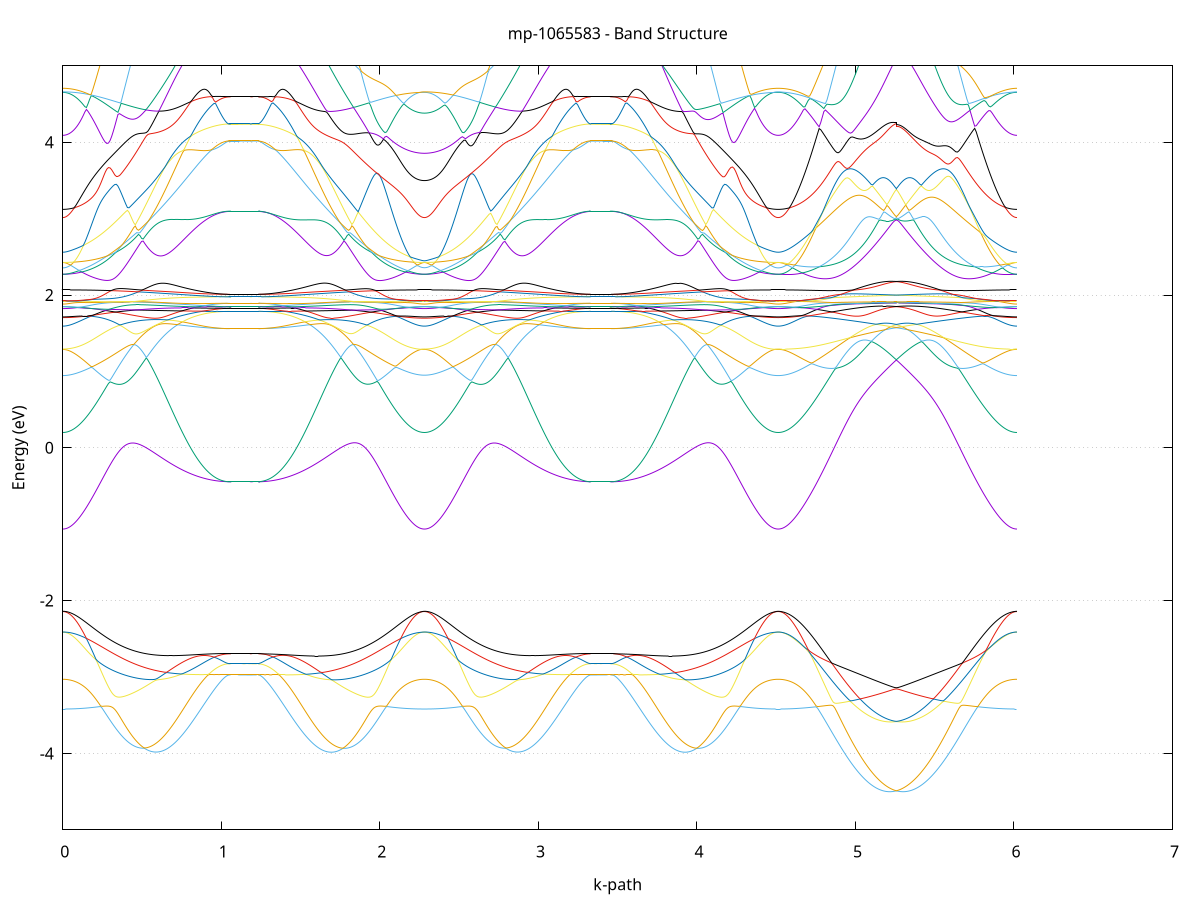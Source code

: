 set title 'mp-1065583 - Band Structure'
set xlabel 'k-path'
set ylabel 'Energy (eV)'
set grid y
set yrange [-5:5]
set terminal png size 800,600
set output 'mp-1065583_bands_gnuplot.png'
plot '-' using 1:2 with lines notitle, '-' using 1:2 with lines notitle, '-' using 1:2 with lines notitle, '-' using 1:2 with lines notitle, '-' using 1:2 with lines notitle, '-' using 1:2 with lines notitle, '-' using 1:2 with lines notitle, '-' using 1:2 with lines notitle, '-' using 1:2 with lines notitle, '-' using 1:2 with lines notitle, '-' using 1:2 with lines notitle, '-' using 1:2 with lines notitle, '-' using 1:2 with lines notitle, '-' using 1:2 with lines notitle, '-' using 1:2 with lines notitle, '-' using 1:2 with lines notitle, '-' using 1:2 with lines notitle, '-' using 1:2 with lines notitle, '-' using 1:2 with lines notitle, '-' using 1:2 with lines notitle, '-' using 1:2 with lines notitle, '-' using 1:2 with lines notitle, '-' using 1:2 with lines notitle, '-' using 1:2 with lines notitle, '-' using 1:2 with lines notitle, '-' using 1:2 with lines notitle, '-' using 1:2 with lines notitle, '-' using 1:2 with lines notitle, '-' using 1:2 with lines notitle, '-' using 1:2 with lines notitle, '-' using 1:2 with lines notitle, '-' using 1:2 with lines notitle, '-' using 1:2 with lines notitle, '-' using 1:2 with lines notitle, '-' using 1:2 with lines notitle, '-' using 1:2 with lines notitle, '-' using 1:2 with lines notitle, '-' using 1:2 with lines notitle, '-' using 1:2 with lines notitle, '-' using 1:2 with lines notitle, '-' using 1:2 with lines notitle, '-' using 1:2 with lines notitle, '-' using 1:2 with lines notitle, '-' using 1:2 with lines notitle, '-' using 1:2 with lines notitle, '-' using 1:2 with lines notitle, '-' using 1:2 with lines notitle, '-' using 1:2 with lines notitle, '-' using 1:2 with lines notitle, '-' using 1:2 with lines notitle, '-' using 1:2 with lines notitle, '-' using 1:2 with lines notitle, '-' using 1:2 with lines notitle, '-' using 1:2 with lines notitle, '-' using 1:2 with lines notitle, '-' using 1:2 with lines notitle, '-' using 1:2 with lines notitle, '-' using 1:2 with lines notitle, '-' using 1:2 with lines notitle, '-' using 1:2 with lines notitle, '-' using 1:2 with lines notitle, '-' using 1:2 with lines notitle, '-' using 1:2 with lines notitle, '-' using 1:2 with lines notitle
0.000000 -32.747894
0.009941 -32.747794
0.019882 -32.747794
0.029823 -32.747694
0.039764 -32.747594
0.049705 -32.747394
0.059646 -32.747194
0.069588 -32.746994
0.079529 -32.746794
0.089470 -32.746494
0.099411 -32.746094
0.109352 -32.745794
0.119293 -32.745394
0.129234 -32.744994
0.139175 -32.744494
0.149116 -32.743994
0.159057 -32.743494
0.168998 -32.742894
0.178939 -32.742394
0.188880 -32.741694
0.198822 -32.741094
0.208763 -32.740394
0.218704 -32.739694
0.228645 -32.738994
0.238586 -32.738294
0.248527 -32.737494
0.258468 -32.736694
0.268409 -32.735794
0.278350 -32.734994
0.288291 -32.734094
0.298232 -32.733194
0.308173 -32.732294
0.318114 -32.731394
0.328055 -32.730394
0.337997 -32.729394
0.347938 -32.728394
0.357879 -32.727394
0.367820 -32.726394
0.377761 -32.725294
0.387702 -32.724294
0.397643 -32.723194
0.407584 -32.722094
0.417525 -32.720994
0.427466 -32.719894
0.437407 -32.718794
0.447348 -32.717594
0.457289 -32.716494
0.467231 -32.715394
0.477172 -32.714194
0.487113 -32.712994
0.497054 -32.711894
0.506995 -32.710694
0.516936 -32.709594
0.526877 -32.708394
0.536818 -32.707194
0.546759 -32.706094
0.556700 -32.704894
0.566641 -32.703794
0.576582 -32.702594
0.586523 -32.701494
0.596465 -32.700294
0.606406 -32.699194
0.616347 -32.698094
0.626288 -32.696994
0.636229 -32.695794
0.646170 -32.694794
0.656111 -32.693694
0.666052 -32.692594
0.675993 -32.691594
0.685934 -32.690494
0.695875 -32.689494
0.705816 -32.688494
0.715757 -32.687494
0.725699 -32.686494
0.735640 -32.685594
0.745581 -32.684594
0.755522 -32.683794
0.765463 -32.682894
0.775404 -32.681994
0.785345 -32.681194
0.795286 -32.680294
0.805227 -32.679494
0.815168 -32.678794
0.825109 -32.677994
0.835050 -32.677294
0.844991 -32.676594
0.854933 -32.675994
0.864874 -32.675394
0.874815 -32.674694
0.884756 -32.674194
0.894697 -32.673594
0.904638 -32.673094
0.914579 -32.672594
0.924520 -32.672194
0.934461 -32.671794
0.944402 -32.671394
0.954343 -32.670994
0.964284 -32.670694
0.974225 -32.670394
0.984167 -32.670094
0.994108 -32.669894
1.004049 -32.669794
1.013990 -32.669594
1.023931 -32.669494
1.033872 -32.669394
1.043813 -32.669294
1.053754 -32.669294
1.053754 -32.669294
1.063173 -32.669294
1.072591 -32.669294
1.082010 -32.669294
1.091429 -32.669294
1.100847 -32.669294
1.110266 -32.669294
1.119684 -32.669294
1.129103 -32.669294
1.138522 -32.669294
1.147940 -32.669294
1.157359 -32.669294
1.166778 -32.669294
1.176196 -32.669294
1.185615 -32.669294
1.185615 -32.669294
1.194053 -32.669294
1.202491 -32.669294
1.210929 -32.669294
1.219367 -32.669294
1.227805 -32.669294
1.236243 -32.669294
1.236243 -32.669294
1.236243 -32.669294
1.236243 -32.669294
1.246195 -32.669294
1.256148 -32.669294
1.266100 -32.669394
1.276052 -32.669494
1.286005 -32.669694
1.295957 -32.669894
1.305910 -32.670194
1.315862 -32.670494
1.325815 -32.670794
1.335767 -32.671094
1.345720 -32.671494
1.355672 -32.671894
1.365625 -32.672394
1.375577 -32.672794
1.385530 -32.673394
1.395482 -32.673894
1.405434 -32.674494
1.415387 -32.675094
1.425339 -32.675694
1.435292 -32.676394
1.445244 -32.676994
1.455197 -32.677794
1.465149 -32.678494
1.475102 -32.679294
1.485054 -32.680094
1.495007 -32.680894
1.504959 -32.681694
1.514911 -32.682594
1.524864 -32.683494
1.534816 -32.684294
1.544769 -32.685294
1.554721 -32.686194
1.564674 -32.687194
1.574626 -32.688094
1.584579 -32.689194
1.594531 -32.690294
1.604484 -32.691294
1.614436 -32.692294
1.624389 -32.693394
1.634341 -32.694494
1.644293 -32.695594
1.654246 -32.696694
1.664198 -32.697794
1.674151 -32.698894
1.684103 -32.700094
1.694056 -32.701194
1.704008 -32.702394
1.713961 -32.703494
1.723913 -32.704694
1.733866 -32.705894
1.743818 -32.706994
1.753771 -32.708194
1.763723 -32.709394
1.773675 -32.710494
1.783628 -32.711694
1.793580 -32.712894
1.803533 -32.713994
1.813485 -32.715094
1.823438 -32.716294
1.833390 -32.717494
1.843343 -32.718594
1.853295 -32.719694
1.863248 -32.720794
1.873200 -32.721994
1.883153 -32.722994
1.893105 -32.724094
1.903057 -32.725194
1.913010 -32.726194
1.922962 -32.727294
1.932915 -32.728294
1.942867 -32.729294
1.952820 -32.730294
1.962772 -32.731294
1.972725 -32.732194
1.982677 -32.733094
1.992630 -32.733994
2.002582 -32.734894
2.012535 -32.735794
2.022487 -32.736594
2.032439 -32.737394
2.042392 -32.738194
2.052344 -32.738994
2.062297 -32.739694
2.072249 -32.740394
2.082202 -32.741094
2.092154 -32.741694
2.102107 -32.742294
2.112059 -32.742894
2.122012 -32.743494
2.131964 -32.743994
2.141917 -32.744494
2.151869 -32.744894
2.161821 -32.745394
2.171774 -32.745794
2.181726 -32.746094
2.191679 -32.746494
2.201631 -32.746694
2.211584 -32.746994
2.221536 -32.747194
2.231489 -32.747394
2.241441 -32.747594
2.251394 -32.747694
2.261346 -32.747794
2.271298 -32.747794
2.281251 -32.747894
2.281251 -32.747894
2.291211 -32.747794
2.301172 -32.747794
2.311132 -32.747694
2.321092 -32.747594
2.331053 -32.747394
2.341013 -32.747194
2.350973 -32.746994
2.360934 -32.746694
2.370894 -32.746494
2.380854 -32.746094
2.390815 -32.745794
2.400775 -32.745394
2.410735 -32.744894
2.420696 -32.744494
2.430656 -32.743994
2.440616 -32.743494
2.450577 -32.742894
2.460537 -32.742294
2.470498 -32.741694
2.480458 -32.741094
2.490418 -32.740394
2.500379 -32.739694
2.510339 -32.738994
2.520299 -32.738194
2.530260 -32.737394
2.540220 -32.736594
2.550180 -32.735794
2.560141 -32.734894
2.570101 -32.733994
2.580061 -32.733094
2.590022 -32.732194
2.599982 -32.731294
2.609942 -32.730294
2.619903 -32.729294
2.629863 -32.728294
2.639823 -32.727294
2.649784 -32.726194
2.659744 -32.725194
2.669704 -32.724094
2.679665 -32.722994
2.689625 -32.721894
2.699585 -32.720794
2.709546 -32.719694
2.719506 -32.718594
2.729467 -32.717494
2.739427 -32.716294
2.749387 -32.715194
2.759348 -32.713994
2.769308 -32.712894
2.779268 -32.711694
2.789229 -32.710494
2.799189 -32.709394
2.809149 -32.708194
2.819110 -32.706994
2.829070 -32.705894
2.839030 -32.704694
2.848991 -32.703594
2.858951 -32.702394
2.868911 -32.701294
2.878872 -32.700094
2.888832 -32.698994
2.898792 -32.697794
2.908753 -32.696694
2.918713 -32.695594
2.928673 -32.694494
2.938634 -32.693394
2.948594 -32.692394
2.958554 -32.691294
2.968515 -32.690294
2.978475 -32.689294
2.988436 -32.688294
2.998396 -32.687294
3.008356 -32.686294
3.018317 -32.685394
3.028277 -32.684394
3.038237 -32.683494
3.048198 -32.682694
3.058158 -32.681794
3.068118 -32.680894
3.078079 -32.680094
3.088039 -32.679294
3.097999 -32.678594
3.107960 -32.677894
3.117920 -32.677094
3.127880 -32.676494
3.137841 -32.675794
3.147801 -32.675194
3.157761 -32.674594
3.167722 -32.673994
3.177682 -32.673494
3.187642 -32.672994
3.197603 -32.672494
3.207563 -32.672094
3.217523 -32.671694
3.227484 -32.671294
3.237444 -32.670894
3.247404 -32.670594
3.257365 -32.670294
3.267325 -32.670094
3.277286 -32.669894
3.287246 -32.669694
3.297206 -32.669594
3.307167 -32.669394
3.317127 -32.669394
3.327087 -32.669294
3.327087 -32.669294
3.327087 -32.669294
3.327087 -32.669294
3.336506 -32.669294
3.345924 -32.669294
3.355343 -32.669294
3.364762 -32.669294
3.374180 -32.669294
3.383599 -32.669294
3.393018 -32.669294
3.402436 -32.669294
3.411855 -32.669294
3.421273 -32.669294
3.430692 -32.669294
3.440111 -32.669294
3.449529 -32.669294
3.458948 -32.669294
3.458948 -32.669194
3.458948 -32.669294
3.458948 -32.669294
3.468889 -32.669294
3.478830 -32.669294
3.488771 -32.669294
3.498712 -32.669394
3.508653 -32.669494
3.518594 -32.669694
3.528535 -32.669894
3.538477 -32.670194
3.548418 -32.670494
3.558359 -32.670794
3.568300 -32.671194
3.578241 -32.671494
3.588182 -32.671994
3.598123 -32.672394
3.608064 -32.672894
3.618005 -32.673394
3.627946 -32.673994
3.637887 -32.674494
3.647828 -32.675094
3.657769 -32.675794
3.667710 -32.676394
3.677651 -32.677094
3.687593 -32.677794
3.697534 -32.678594
3.707475 -32.679294
3.717416 -32.680094
3.727357 -32.680894
3.737298 -32.681694
3.747239 -32.682694
3.757180 -32.683494
3.767121 -32.684494
3.777062 -32.685394
3.787003 -32.686294
3.796944 -32.687294
3.806885 -32.688294
3.816826 -32.689294
3.826767 -32.690294
3.836708 -32.691394
3.846650 -32.692394
3.856591 -32.693494
3.866532 -32.694594
3.876473 -32.695694
3.886414 -32.696794
3.896355 -32.697894
3.906296 -32.698994
3.916237 -32.700194
3.926178 -32.701294
3.936119 -32.702494
3.946060 -32.703594
3.956001 -32.704794
3.965942 -32.705894
3.975883 -32.707094
3.985824 -32.708294
3.995766 -32.709394
4.005707 -32.710594
4.015648 -32.711794
4.025589 -32.712894
4.035530 -32.714094
4.045471 -32.715194
4.055412 -32.716394
4.065353 -32.717494
4.075294 -32.718694
4.085235 -32.719794
4.095176 -32.720894
4.105117 -32.721994
4.115058 -32.723094
4.124999 -32.724194
4.134940 -32.725194
4.144882 -32.726294
4.154823 -32.727294
4.164764 -32.728294
4.174705 -32.729294
4.184646 -32.730294
4.194587 -32.731294
4.204528 -32.732194
4.214469 -32.733194
4.224410 -32.734094
4.234351 -32.734894
4.244292 -32.735794
4.254233 -32.736594
4.264174 -32.737394
4.274115 -32.738194
4.284056 -32.738994
4.293998 -32.739694
4.303939 -32.740394
4.313880 -32.741094
4.323821 -32.741694
4.333762 -32.742294
4.343703 -32.742894
4.353644 -32.743494
4.363585 -32.743994
4.373526 -32.744494
4.383467 -32.744894
4.393408 -32.745394
4.403349 -32.745794
4.413290 -32.746094
4.423231 -32.746494
4.433172 -32.746794
4.443113 -32.746994
4.453055 -32.747194
4.462996 -32.747394
4.472937 -32.747594
4.482878 -32.747694
4.492819 -32.747794
4.502760 -32.747794
4.512701 -32.747894
4.512701 -32.747894
4.522638 -32.747794
4.532575 -32.747794
4.542513 -32.747694
4.552450 -32.747594
4.562387 -32.747394
4.572325 -32.747194
4.582262 -32.746994
4.592199 -32.746794
4.602136 -32.746494
4.612074 -32.746094
4.622011 -32.745794
4.631948 -32.745394
4.641885 -32.744994
4.651823 -32.744494
4.661760 -32.743994
4.671697 -32.743494
4.681634 -32.742994
4.691572 -32.742394
4.701509 -32.741794
4.711446 -32.741094
4.721384 -32.740494
4.731321 -32.739794
4.741258 -32.739094
4.751195 -32.738294
4.761133 -32.737594
4.771070 -32.736794
4.781007 -32.735994
4.790944 -32.735094
4.800882 -32.734294
4.810819 -32.733394
4.820756 -32.732494
4.830694 -32.731594
4.840631 -32.730594
4.850568 -32.729694
4.860505 -32.728694
4.870443 -32.727694
4.880380 -32.726694
4.890317 -32.725694
4.900254 -32.724694
4.910192 -32.723694
4.920129 -32.722594
4.930066 -32.721594
4.940003 -32.720494
4.949941 -32.719494
4.959878 -32.718394
4.969815 -32.717294
4.979753 -32.716194
4.989690 -32.715194
4.999627 -32.714094
5.009564 -32.712994
5.019502 -32.711894
5.029439 -32.710794
5.039376 -32.709694
5.049313 -32.708694
5.059251 -32.707594
5.069188 -32.706494
5.079125 -32.705494
5.089062 -32.704394
5.099000 -32.703394
5.108937 -32.702294
5.118874 -32.701194
5.128812 -32.700294
5.138749 -32.699294
5.148686 -32.698294
5.158623 -32.697294
5.168561 -32.696294
5.178498 -32.695294
5.188435 -32.694394
5.198372 -32.693494
5.208310 -32.692494
5.218247 -32.691694
5.228184 -32.690794
5.238121 -32.689994
5.248059 -32.689194
5.257996 -32.688794
5.257996 -32.688794
5.267881 -32.689194
5.277766 -32.689894
5.287651 -32.690694
5.297536 -32.691594
5.307421 -32.692394
5.317306 -32.693294
5.327191 -32.694194
5.337077 -32.695094
5.346962 -32.696094
5.356847 -32.696994
5.366732 -32.697994
5.376617 -32.698894
5.386502 -32.699894
5.396387 -32.700894
5.406272 -32.701894
5.416157 -32.702894
5.426042 -32.703894
5.435927 -32.704994
5.445812 -32.705994
5.455697 -32.706994
5.465582 -32.708094
5.475467 -32.709094
5.485353 -32.710194
5.495238 -32.711194
5.505123 -32.712294
5.515008 -32.713394
5.524893 -32.714394
5.534778 -32.715494
5.544663 -32.716494
5.554548 -32.717594
5.564433 -32.718594
5.574318 -32.719694
5.584203 -32.720694
5.594088 -32.721694
5.603973 -32.722694
5.613858 -32.723794
5.623743 -32.724694
5.633629 -32.725794
5.643514 -32.726694
5.653399 -32.727694
5.663284 -32.728694
5.673169 -32.729594
5.683054 -32.730494
5.692939 -32.731394
5.702824 -32.732294
5.712709 -32.733194
5.722594 -32.734094
5.732479 -32.734894
5.742364 -32.735694
5.752249 -32.736494
5.762134 -32.737294
5.772019 -32.738094
5.781904 -32.738794
5.791790 -32.739494
5.801675 -32.740194
5.811560 -32.740794
5.821445 -32.741494
5.831330 -32.742094
5.841215 -32.742594
5.851100 -32.743194
5.860985 -32.743694
5.870870 -32.744194
5.880755 -32.744694
5.890640 -32.745094
5.900525 -32.745494
5.910410 -32.745894
5.920295 -32.746194
5.930180 -32.746494
5.940066 -32.746794
5.949951 -32.747094
5.959836 -32.747294
5.969721 -32.747494
5.979606 -32.747594
5.989491 -32.747694
5.999376 -32.747794
6.009261 -32.747794
6.019146 -32.747894
e
0.000000 -32.669494
0.009941 -32.669494
0.019882 -32.669494
0.029823 -32.669494
0.039764 -32.669494
0.049705 -32.669494
0.059646 -32.669494
0.069588 -32.669494
0.079529 -32.669494
0.089470 -32.669394
0.099411 -32.669394
0.109352 -32.669394
0.119293 -32.669394
0.129234 -32.669394
0.139175 -32.669394
0.149116 -32.669394
0.159057 -32.669394
0.168998 -32.669294
0.178939 -32.669294
0.188880 -32.669294
0.198822 -32.669294
0.208763 -32.669294
0.218704 -32.669294
0.228645 -32.669294
0.238586 -32.669194
0.248527 -32.669194
0.258468 -32.669194
0.268409 -32.669194
0.278350 -32.669194
0.288291 -32.669094
0.298232 -32.669094
0.308173 -32.669094
0.318114 -32.669094
0.328055 -32.668994
0.337997 -32.669094
0.347938 -32.668994
0.357879 -32.668994
0.367820 -32.668994
0.377761 -32.668994
0.387702 -32.668994
0.397643 -32.668994
0.407584 -32.668894
0.417525 -32.668894
0.427466 -32.668894
0.437407 -32.668894
0.447348 -32.668894
0.457289 -32.668894
0.467231 -32.668894
0.477172 -32.668794
0.487113 -32.668794
0.497054 -32.668794
0.506995 -32.668794
0.516936 -32.668794
0.526877 -32.668794
0.536818 -32.668794
0.546759 -32.668794
0.556700 -32.668794
0.566641 -32.668794
0.576582 -32.668794
0.586523 -32.668794
0.596465 -32.668794
0.606406 -32.668794
0.616347 -32.668794
0.626288 -32.668794
0.636229 -32.668794
0.646170 -32.668794
0.656111 -32.668794
0.666052 -32.668794
0.675993 -32.668794
0.685934 -32.668794
0.695875 -32.668794
0.705816 -32.668794
0.715757 -32.668794
0.725699 -32.668794
0.735640 -32.668894
0.745581 -32.668894
0.755522 -32.668894
0.765463 -32.668894
0.775404 -32.668894
0.785345 -32.668894
0.795286 -32.668894
0.805227 -32.668894
0.815168 -32.668894
0.825109 -32.668894
0.835050 -32.668994
0.844991 -32.668994
0.854933 -32.668994
0.864874 -32.668994
0.874815 -32.668994
0.884756 -32.668994
0.894697 -32.668994
0.904638 -32.668994
0.914579 -32.668994
0.924520 -32.668994
0.934461 -32.668994
0.944402 -32.668994
0.954343 -32.668994
0.964284 -32.669094
0.974225 -32.669094
0.984167 -32.669094
0.994108 -32.669094
1.004049 -32.669094
1.013990 -32.669094
1.023931 -32.669094
1.033872 -32.669094
1.043813 -32.669094
1.053754 -32.669094
1.053754 -32.669094
1.063173 -32.669094
1.072591 -32.669094
1.082010 -32.669094
1.091429 -32.669094
1.100847 -32.669094
1.110266 -32.669094
1.119684 -32.669094
1.129103 -32.669094
1.138522 -32.669094
1.147940 -32.669094
1.157359 -32.669094
1.166778 -32.669094
1.176196 -32.669094
1.185615 -32.669094
1.185615 -32.669094
1.194053 -32.669094
1.202491 -32.669094
1.210929 -32.669094
1.219367 -32.669094
1.227805 -32.669094
1.236243 -32.669094
1.236243 -32.669094
1.236243 -32.669094
1.236243 -32.669094
1.246195 -32.669194
1.256148 -32.669294
1.266100 -32.669294
1.276052 -32.669294
1.286005 -32.669294
1.295957 -32.669294
1.305910 -32.669294
1.315862 -32.669294
1.325815 -32.669294
1.335767 -32.669294
1.345720 -32.669194
1.355672 -32.669194
1.365625 -32.669194
1.375577 -32.669194
1.385530 -32.669194
1.395482 -32.669194
1.405434 -32.669194
1.415387 -32.669194
1.425339 -32.669194
1.435292 -32.669194
1.445244 -32.669094
1.455197 -32.669094
1.465149 -32.669094
1.475102 -32.669094
1.485054 -32.669094
1.495007 -32.669094
1.504959 -32.669094
1.514911 -32.669094
1.524864 -32.669094
1.534816 -32.668994
1.544769 -32.668994
1.554721 -32.668994
1.564674 -32.668994
1.574626 -32.668994
1.584579 -32.668994
1.594531 -32.668994
1.604484 -32.668994
1.614436 -32.668994
1.624389 -32.668894
1.634341 -32.668894
1.644293 -32.668894
1.654246 -32.668894
1.664198 -32.668894
1.674151 -32.668894
1.684103 -32.668794
1.694056 -32.668894
1.704008 -32.668894
1.713961 -32.668894
1.723913 -32.668894
1.733866 -32.668894
1.743818 -32.668894
1.753771 -32.668894
1.763723 -32.668894
1.773675 -32.668894
1.783628 -32.668894
1.793580 -32.668894
1.803533 -32.668894
1.813485 -32.668894
1.823438 -32.668894
1.833390 -32.668994
1.843343 -32.668994
1.853295 -32.668994
1.863248 -32.668994
1.873200 -32.668994
1.883153 -32.668994
1.893105 -32.668994
1.903057 -32.668994
1.913010 -32.668994
1.922962 -32.669094
1.932915 -32.669094
1.942867 -32.669094
1.952820 -32.669094
1.962772 -32.669094
1.972725 -32.669094
1.982677 -32.669194
1.992630 -32.669194
2.002582 -32.669194
2.012535 -32.669194
2.022487 -32.669194
2.032439 -32.669194
2.042392 -32.669294
2.052344 -32.669294
2.062297 -32.669294
2.072249 -32.669294
2.082202 -32.669294
2.092154 -32.669294
2.102107 -32.669294
2.112059 -32.669394
2.122012 -32.669394
2.131964 -32.669394
2.141917 -32.669394
2.151869 -32.669394
2.161821 -32.669394
2.171774 -32.669394
2.181726 -32.669394
2.191679 -32.669494
2.201631 -32.669494
2.211584 -32.669494
2.221536 -32.669494
2.231489 -32.669494
2.241441 -32.669494
2.251394 -32.669494
2.261346 -32.669494
2.271298 -32.669494
2.281251 -32.669494
2.281251 -32.669494
2.291211 -32.669494
2.301172 -32.669494
2.311132 -32.669494
2.321092 -32.669494
2.331053 -32.669494
2.341013 -32.669494
2.350973 -32.669494
2.360934 -32.669494
2.370894 -32.669394
2.380854 -32.669394
2.390815 -32.669394
2.400775 -32.669394
2.410735 -32.669394
2.420696 -32.669394
2.430656 -32.669394
2.440616 -32.669394
2.450577 -32.669394
2.460537 -32.669294
2.470498 -32.669294
2.480458 -32.669294
2.490418 -32.669294
2.500379 -32.669294
2.510339 -32.669194
2.520299 -32.669194
2.530260 -32.669194
2.540220 -32.669194
2.550180 -32.669194
2.560141 -32.669194
2.570101 -32.669094
2.580061 -32.669094
2.590022 -32.669094
2.599982 -32.669094
2.609942 -32.669094
2.619903 -32.668994
2.629863 -32.668994
2.639823 -32.668994
2.649784 -32.668994
2.659744 -32.668994
2.669704 -32.668994
2.679665 -32.668894
2.689625 -32.668894
2.699585 -32.668894
2.709546 -32.668894
2.719506 -32.668894
2.729467 -32.668894
2.739427 -32.668894
2.749387 -32.668894
2.759348 -32.668794
2.769308 -32.668794
2.779268 -32.668794
2.789229 -32.668794
2.799189 -32.668794
2.809149 -32.668794
2.819110 -32.668794
2.829070 -32.668794
2.839030 -32.668794
2.848991 -32.668794
2.858951 -32.668794
2.868911 -32.668794
2.878872 -32.668794
2.888832 -32.668794
2.898792 -32.668794
2.908753 -32.668794
2.918713 -32.668794
2.928673 -32.668794
2.938634 -32.668794
2.948594 -32.668794
2.958554 -32.668794
2.968515 -32.668794
2.978475 -32.668794
2.988436 -32.668794
2.998396 -32.668794
3.008356 -32.668894
3.018317 -32.668894
3.028277 -32.668894
3.038237 -32.668894
3.048198 -32.668894
3.058158 -32.668894
3.068118 -32.668894
3.078079 -32.668894
3.088039 -32.668894
3.097999 -32.668894
3.107960 -32.668994
3.117920 -32.668994
3.127880 -32.668994
3.137841 -32.668994
3.147801 -32.668994
3.157761 -32.668994
3.167722 -32.668994
3.177682 -32.668994
3.187642 -32.668994
3.197603 -32.668994
3.207563 -32.668994
3.217523 -32.668994
3.227484 -32.668994
3.237444 -32.669094
3.247404 -32.669094
3.257365 -32.668994
3.267325 -32.669094
3.277286 -32.669094
3.287246 -32.669094
3.297206 -32.669094
3.307167 -32.669094
3.317127 -32.669094
3.327087 -32.669094
3.327087 -32.669094
3.327087 -32.669094
3.327087 -32.669094
3.336506 -32.669094
3.345924 -32.669094
3.355343 -32.669094
3.364762 -32.669094
3.374180 -32.669094
3.383599 -32.669094
3.393018 -32.669094
3.402436 -32.669094
3.411855 -32.669094
3.421273 -32.669094
3.430692 -32.669094
3.440111 -32.669094
3.449529 -32.669094
3.458948 -32.669094
3.458948 -32.669094
3.458948 -32.669094
3.458948 -32.669094
3.468889 -32.669094
3.478830 -32.669194
3.488771 -32.669194
3.498712 -32.669294
3.508653 -32.669294
3.518594 -32.669294
3.528535 -32.669294
3.538477 -32.669294
3.548418 -32.669294
3.558359 -32.669294
3.568300 -32.669294
3.578241 -32.669194
3.588182 -32.669194
3.598123 -32.669194
3.608064 -32.669194
3.618005 -32.669194
3.627946 -32.669194
3.637887 -32.669194
3.647828 -32.669194
3.657769 -32.669194
3.667710 -32.669194
3.677651 -32.669194
3.687593 -32.669094
3.697534 -32.669094
3.707475 -32.669094
3.717416 -32.669094
3.727357 -32.669094
3.737298 -32.668994
3.747239 -32.669094
3.757180 -32.668994
3.767121 -32.668994
3.777062 -32.668994
3.787003 -32.668994
3.796944 -32.668994
3.806885 -32.668994
3.816826 -32.668994
3.826767 -32.668994
3.836708 -32.668994
3.846650 -32.668894
3.856591 -32.668894
3.866532 -32.668894
3.876473 -32.668894
3.886414 -32.668894
3.896355 -32.668894
3.906296 -32.668894
3.916237 -32.668894
3.926178 -32.668894
3.936119 -32.668894
3.946060 -32.668894
3.956001 -32.668894
3.965942 -32.668894
3.975883 -32.668894
3.985824 -32.668894
3.995766 -32.668894
4.005707 -32.668794
4.015648 -32.668894
4.025589 -32.668894
4.035530 -32.668894
4.045471 -32.668894
4.055412 -32.668894
4.065353 -32.668994
4.075294 -32.668994
4.085235 -32.668994
4.095176 -32.668994
4.105117 -32.668994
4.115058 -32.668994
4.124999 -32.668994
4.134940 -32.668994
4.144882 -32.669094
4.154823 -32.669094
4.164764 -32.669094
4.174705 -32.669094
4.184646 -32.669094
4.194587 -32.669094
4.204528 -32.669094
4.214469 -32.669194
4.224410 -32.669194
4.234351 -32.669194
4.244292 -32.669194
4.254233 -32.669194
4.264174 -32.669194
4.274115 -32.669294
4.284056 -32.669294
4.293998 -32.669294
4.303939 -32.669294
4.313880 -32.669294
4.323821 -32.669294
4.333762 -32.669294
4.343703 -32.669394
4.353644 -32.669394
4.363585 -32.669394
4.373526 -32.669394
4.383467 -32.669394
4.393408 -32.669394
4.403349 -32.669394
4.413290 -32.669394
4.423231 -32.669394
4.433172 -32.669494
4.443113 -32.669494
4.453055 -32.669494
4.462996 -32.669494
4.472937 -32.669494
4.482878 -32.669494
4.492819 -32.669494
4.502760 -32.669494
4.512701 -32.669494
4.512701 -32.669494
4.522638 -32.669494
4.532575 -32.669494
4.542513 -32.669494
4.552450 -32.669494
4.562387 -32.669494
4.572325 -32.669494
4.582262 -32.669494
4.592199 -32.669494
4.602136 -32.669394
4.612074 -32.669394
4.622011 -32.669394
4.631948 -32.669394
4.641885 -32.669394
4.651823 -32.669394
4.661760 -32.669394
4.671697 -32.669394
4.681634 -32.669394
4.691572 -32.669394
4.701509 -32.669394
4.711446 -32.669394
4.721384 -32.669494
4.731321 -32.669494
4.741258 -32.669494
4.751195 -32.669494
4.761133 -32.669594
4.771070 -32.669594
4.781007 -32.669594
4.790944 -32.669694
4.800882 -32.669794
4.810819 -32.669794
4.820756 -32.669894
4.830694 -32.669994
4.840631 -32.670094
4.850568 -32.670194
4.860505 -32.670294
4.870443 -32.670394
4.880380 -32.670494
4.890317 -32.670694
4.900254 -32.670894
4.910192 -32.670994
4.920129 -32.671194
4.930066 -32.671394
4.940003 -32.671594
4.949941 -32.671894
4.959878 -32.672094
4.969815 -32.672394
4.979753 -32.672694
4.989690 -32.672994
4.999627 -32.673294
5.009564 -32.673594
5.019502 -32.673894
5.029439 -32.674294
5.039376 -32.674694
5.049313 -32.675094
5.059251 -32.675494
5.069188 -32.675994
5.079125 -32.676394
5.089062 -32.676894
5.099000 -32.677394
5.108937 -32.677894
5.118874 -32.678394
5.128812 -32.678994
5.138749 -32.679594
5.148686 -32.680194
5.158623 -32.680794
5.168561 -32.681494
5.178498 -32.682094
5.188435 -32.682794
5.198372 -32.683494
5.208310 -32.684194
5.218247 -32.684894
5.228184 -32.685694
5.238121 -32.686394
5.248059 -32.687094
5.257996 -32.687494
5.257996 -32.687494
5.267881 -32.687094
5.277766 -32.686394
5.287651 -32.685694
5.297536 -32.684994
5.307421 -32.684294
5.317306 -32.683594
5.327191 -32.682894
5.337077 -32.682294
5.346962 -32.681594
5.356847 -32.680994
5.366732 -32.680394
5.376617 -32.679794
5.386502 -32.679194
5.396387 -32.678694
5.406272 -32.678094
5.416157 -32.677594
5.426042 -32.677094
5.435927 -32.676594
5.445812 -32.676194
5.455697 -32.675694
5.465582 -32.675294
5.475467 -32.674894
5.485353 -32.674494
5.495238 -32.674194
5.505123 -32.673794
5.515008 -32.673494
5.524893 -32.673194
5.534778 -32.672894
5.544663 -32.672594
5.554548 -32.672294
5.564433 -32.672094
5.574318 -32.671794
5.584203 -32.671594
5.594088 -32.671394
5.603973 -32.671194
5.613858 -32.670994
5.623743 -32.670894
5.633629 -32.670694
5.643514 -32.670494
5.653399 -32.670394
5.663284 -32.670294
5.673169 -32.670194
5.683054 -32.670094
5.692939 -32.669994
5.702824 -32.669894
5.712709 -32.669794
5.722594 -32.669694
5.732479 -32.669694
5.742364 -32.669594
5.752249 -32.669594
5.762134 -32.669594
5.772019 -32.669494
5.781904 -32.669494
5.791790 -32.669494
5.801675 -32.669494
5.811560 -32.669494
5.821445 -32.669394
5.831330 -32.669394
5.841215 -32.669394
5.851100 -32.669394
5.860985 -32.669394
5.870870 -32.669394
5.880755 -32.669394
5.890640 -32.669394
5.900525 -32.669394
5.910410 -32.669394
5.920295 -32.669394
5.930180 -32.669494
5.940066 -32.669494
5.949951 -32.669494
5.959836 -32.669494
5.969721 -32.669494
5.979606 -32.669494
5.989491 -32.669494
5.999376 -32.669494
6.009261 -32.669494
6.019146 -32.669494
e
0.000000 -16.828894
0.009941 -16.828894
0.019882 -16.828894
0.029823 -16.828994
0.039764 -16.829094
0.049705 -16.829294
0.059646 -16.829494
0.069588 -16.829794
0.079529 -16.830094
0.089470 -16.830394
0.099411 -16.830794
0.109352 -16.831294
0.119293 -16.831794
0.129234 -16.832394
0.139175 -16.833094
0.149116 -16.833894
0.159057 -16.834694
0.168998 -16.835694
0.178939 -16.836794
0.188880 -16.837994
0.198822 -16.839294
0.208763 -16.840694
0.218704 -16.842294
0.228645 -16.843994
0.238586 -16.845894
0.248527 -16.847894
0.258468 -16.850094
0.268409 -16.852394
0.278350 -16.854994
0.288291 -16.857694
0.298232 -16.860494
0.308173 -16.863494
0.318114 -16.866694
0.328055 -16.870094
0.337997 -16.873494
0.347938 -16.877194
0.357879 -16.880894
0.367820 -16.884794
0.377761 -16.888794
0.387702 -16.892794
0.397643 -16.896894
0.407584 -16.900994
0.417525 -16.905194
0.427466 -16.909394
0.437407 -16.913494
0.447348 -16.917694
0.457289 -16.921794
0.467231 -16.925794
0.477172 -16.929794
0.487113 -16.933694
0.497054 -16.937494
0.506995 -16.941094
0.516936 -16.944594
0.526877 -16.947994
0.536818 -16.951194
0.546759 -16.954194
0.556700 -16.956994
0.566641 -16.959694
0.576582 -16.962094
0.586523 -16.964294
0.596465 -16.966294
0.606406 -16.967994
0.616347 -16.969494
0.626288 -16.970794
0.636229 -16.971794
0.646170 -16.972594
0.656111 -16.973094
0.666052 -16.973394
0.675993 -16.973494
0.685934 -16.973294
0.695875 -16.972894
0.705816 -16.972194
0.715757 -16.971294
0.725699 -16.970094
0.735640 -16.968794
0.745581 -16.967194
0.755522 -16.965394
0.765463 -16.963494
0.775404 -16.961294
0.785345 -16.958894
0.795286 -16.956394
0.805227 -16.953694
0.815168 -16.950894
0.825109 -16.947994
0.835050 -16.944894
0.844991 -16.941694
0.854933 -16.938494
0.864874 -16.935194
0.874815 -16.931794
0.884756 -16.928494
0.894697 -16.925094
0.904638 -16.921694
0.914579 -16.918394
0.924520 -16.915194
0.934461 -16.911994
0.944402 -16.908994
0.954343 -16.906094
0.964284 -16.903394
0.974225 -16.900894
0.984167 -16.898594
0.994108 -16.896594
1.004049 -16.894794
1.013990 -16.893294
1.023931 -16.892094
1.033872 -16.891294
1.043813 -16.891394
1.053754 -16.891494
1.053754 -16.891494
1.063173 -16.891494
1.072591 -16.891494
1.082010 -16.891494
1.091429 -16.891494
1.100847 -16.891494
1.110266 -16.891494
1.119684 -16.891494
1.129103 -16.891494
1.138522 -16.891494
1.147940 -16.891494
1.157359 -16.891494
1.166778 -16.891494
1.176196 -16.891494
1.185615 -16.891494
1.185615 -16.891494
1.194053 -16.891494
1.202491 -16.891494
1.210929 -16.891494
1.219367 -16.891494
1.227805 -16.891494
1.236243 -16.891494
1.236243 -16.891494
1.236243 -16.891594
1.236243 -16.891594
1.246195 -16.892094
1.256148 -16.892894
1.266100 -16.894094
1.276052 -16.895494
1.286005 -16.897294
1.295957 -16.899294
1.305910 -16.901594
1.315862 -16.904094
1.325815 -16.906794
1.335767 -16.909694
1.345720 -16.912794
1.355672 -16.915894
1.365625 -16.919194
1.375577 -16.922594
1.385530 -16.925894
1.395482 -16.929394
1.405434 -16.932794
1.415387 -16.936194
1.425339 -16.939494
1.435292 -16.942794
1.445244 -16.946094
1.455197 -16.949194
1.465149 -16.952194
1.475102 -16.955094
1.485054 -16.957794
1.495007 -16.960394
1.504959 -16.962794
1.514911 -16.964994
1.524864 -16.967094
1.534816 -16.968894
1.544769 -16.970494
1.554721 -16.971894
1.564674 -16.973094
1.574626 -16.974094
1.584579 -16.974794
1.594531 -16.975294
1.604484 -16.975494
1.614436 -16.975494
1.624389 -16.975294
1.634341 -16.974694
1.644293 -16.973994
1.654246 -16.972994
1.664198 -16.971694
1.674151 -16.970194
1.684103 -16.968494
1.694056 -16.966494
1.704008 -16.964294
1.713961 -16.961894
1.723913 -16.959294
1.733866 -16.956394
1.743818 -16.953394
1.753771 -16.950194
1.763723 -16.946794
1.773675 -16.943194
1.783628 -16.939494
1.793580 -16.935694
1.803533 -16.931794
1.813485 -16.927694
1.823438 -16.923594
1.833390 -16.919394
1.843343 -16.915194
1.853295 -16.910894
1.863248 -16.906694
1.873200 -16.902394
1.883153 -16.898194
1.893105 -16.894094
1.903057 -16.889894
1.913010 -16.885894
1.922962 -16.881994
1.932915 -16.878194
1.942867 -16.874494
1.952820 -16.870994
1.962772 -16.867594
1.972725 -16.864294
1.982677 -16.861294
1.992630 -16.858394
2.002582 -16.855594
2.012535 -16.852994
2.022487 -16.850594
2.032439 -16.848394
2.042392 -16.846294
2.052344 -16.844394
2.062297 -16.842694
2.072249 -16.840994
2.082202 -16.839594
2.092154 -16.838194
2.102107 -16.836994
2.112059 -16.835894
2.122012 -16.834894
2.131964 -16.833994
2.141917 -16.833194
2.151869 -16.832494
2.161821 -16.831894
2.171774 -16.831294
2.181726 -16.830894
2.191679 -16.830394
2.201631 -16.830094
2.211584 -16.829794
2.221536 -16.829494
2.231489 -16.829294
2.241441 -16.829094
2.251394 -16.828994
2.261346 -16.828894
2.271298 -16.828894
2.281251 -16.828894
2.281251 -16.828894
2.291211 -16.828894
2.301172 -16.828894
2.311132 -16.828994
2.321092 -16.829094
2.331053 -16.829294
2.341013 -16.829494
2.350973 -16.829794
2.360934 -16.830094
2.370894 -16.830394
2.380854 -16.830794
2.390815 -16.831294
2.400775 -16.831794
2.410735 -16.832394
2.420696 -16.833094
2.430656 -16.833894
2.440616 -16.834794
2.450577 -16.835794
2.460537 -16.836794
2.470498 -16.837994
2.480458 -16.839394
2.490418 -16.840794
2.500379 -16.842394
2.510339 -16.844094
2.520299 -16.845994
2.530260 -16.848094
2.540220 -16.850294
2.550180 -16.852694
2.560141 -16.855194
2.570101 -16.857894
2.580061 -16.860794
2.590022 -16.863794
2.599982 -16.866994
2.609942 -16.870394
2.619903 -16.873894
2.629863 -16.877594
2.639823 -16.881394
2.649784 -16.885294
2.659744 -16.889194
2.669704 -16.893294
2.679665 -16.897394
2.689625 -16.901594
2.699585 -16.905694
2.709546 -16.909894
2.719506 -16.914094
2.729467 -16.918294
2.739427 -16.922394
2.749387 -16.926394
2.759348 -16.930394
2.769308 -16.934294
2.779268 -16.937994
2.789229 -16.941694
2.799189 -16.945194
2.809149 -16.948494
2.819110 -16.951694
2.829070 -16.954694
2.839030 -16.957494
2.848991 -16.960094
2.858951 -16.962494
2.868911 -16.964694
2.878872 -16.966594
2.888832 -16.968294
2.898792 -16.969794
2.908753 -16.970994
2.918713 -16.971994
2.928673 -16.972694
2.938634 -16.973194
2.948594 -16.973494
2.958554 -16.973494
2.968515 -16.973194
2.978475 -16.972694
2.988436 -16.971994
2.998396 -16.970994
3.008356 -16.969894
3.018317 -16.968394
3.028277 -16.966794
3.038237 -16.964994
3.048198 -16.962894
3.058158 -16.960694
3.068118 -16.958294
3.078079 -16.955694
3.088039 -16.952994
3.097999 -16.950194
3.107960 -16.947194
3.117920 -16.944094
3.127880 -16.940894
3.137841 -16.937594
3.147801 -16.934294
3.157761 -16.930894
3.167722 -16.927494
3.177682 -16.924094
3.187642 -16.920794
3.197603 -16.917494
3.207563 -16.914294
3.217523 -16.911094
3.227484 -16.908094
3.237444 -16.905294
3.247404 -16.902594
3.257365 -16.900194
3.267325 -16.897994
3.277286 -16.895994
3.287246 -16.894294
3.297206 -16.892894
3.307167 -16.891794
3.317127 -16.891294
3.327087 -16.891494
3.327087 -16.891494
3.327087 -16.891494
3.327087 -16.891494
3.336506 -16.891494
3.345924 -16.891494
3.355343 -16.891494
3.364762 -16.891494
3.374180 -16.891494
3.383599 -16.891494
3.393018 -16.891494
3.402436 -16.891494
3.411855 -16.891494
3.421273 -16.891494
3.430692 -16.891494
3.440111 -16.891494
3.449529 -16.891494
3.458948 -16.891494
3.458948 -16.891494
3.458948 -16.891494
3.458948 -16.891494
3.468889 -16.891694
3.478830 -16.892194
3.488771 -16.892994
3.498712 -16.894194
3.508653 -16.895694
3.518594 -16.897494
3.528535 -16.899594
3.538477 -16.901894
3.548418 -16.904394
3.558359 -16.907094
3.568300 -16.909994
3.578241 -16.913094
3.588182 -16.916294
3.598123 -16.919594
3.608064 -16.922894
3.618005 -16.926294
3.627946 -16.929694
3.637887 -16.933094
3.647828 -16.936494
3.657769 -16.939894
3.667710 -16.943094
3.677651 -16.946394
3.687593 -16.949494
3.697534 -16.952494
3.707475 -16.955294
3.717416 -16.957994
3.727357 -16.960594
3.737298 -16.962994
3.747239 -16.965194
3.757180 -16.967194
3.767121 -16.969094
3.777062 -16.970694
3.787003 -16.972094
3.796944 -16.973194
3.806885 -16.974194
3.816826 -16.974894
3.826767 -16.975294
3.836708 -16.975494
3.846650 -16.975494
3.856591 -16.975194
3.866532 -16.974694
3.876473 -16.973894
3.886414 -16.972894
3.896355 -16.971594
3.906296 -16.970094
3.916237 -16.968394
3.926178 -16.966394
3.936119 -16.964194
3.946060 -16.961694
3.956001 -16.959094
3.965942 -16.956194
3.975883 -16.953194
3.985824 -16.949994
3.995766 -16.946594
4.005707 -16.942994
4.015648 -16.939294
4.025589 -16.935494
4.035530 -16.931594
4.045471 -16.927494
4.055412 -16.923394
4.065353 -16.919194
4.075294 -16.914994
4.085235 -16.910694
4.095176 -16.906494
4.105117 -16.902194
4.115058 -16.897994
4.124999 -16.893894
4.134940 -16.889794
4.144882 -16.885794
4.154823 -16.881894
4.164764 -16.878094
4.174705 -16.874394
4.184646 -16.870894
4.194587 -16.867494
4.204528 -16.864194
4.214469 -16.861194
4.224410 -16.858294
4.234351 -16.855494
4.244292 -16.852994
4.254233 -16.850594
4.264174 -16.848294
4.274115 -16.846294
4.284056 -16.844394
4.293998 -16.842594
4.303939 -16.840994
4.313880 -16.839494
4.323821 -16.838194
4.333762 -16.836994
4.343703 -16.835894
4.353644 -16.834894
4.363585 -16.833994
4.373526 -16.833194
4.383467 -16.832494
4.393408 -16.831894
4.403349 -16.831294
4.413290 -16.830894
4.423231 -16.830394
4.433172 -16.830094
4.443113 -16.829794
4.453055 -16.829494
4.462996 -16.829294
4.472937 -16.829094
4.482878 -16.828994
4.492819 -16.828894
4.502760 -16.828894
4.512701 -16.828894
4.512701 -16.828894
4.522638 -16.828894
4.532575 -16.828894
4.542513 -16.828994
4.552450 -16.829094
4.562387 -16.829294
4.572325 -16.829494
4.582262 -16.829794
4.592199 -16.830094
4.602136 -16.830494
4.612074 -16.830994
4.622011 -16.831594
4.631948 -16.832194
4.641885 -16.832994
4.651823 -16.833894
4.661760 -16.834894
4.671697 -16.836094
4.681634 -16.837494
4.691572 -16.838994
4.701509 -16.840794
4.711446 -16.842794
4.721384 -16.845094
4.731321 -16.847594
4.741258 -16.850494
4.751195 -16.853594
4.761133 -16.857194
4.771070 -16.861294
4.781007 -16.869594
4.790944 -16.881794
4.800882 -16.894094
4.810819 -16.906394
4.820756 -16.918694
4.830694 -16.930894
4.840631 -16.942894
4.850568 -16.954894
4.860505 -16.966694
4.870443 -16.978394
4.880380 -16.989894
4.890317 -17.001294
4.900254 -17.012394
4.910192 -17.023394
4.920129 -17.034194
4.930066 -17.044694
4.940003 -17.054994
4.949941 -17.064994
4.959878 -17.074794
4.969815 -17.084394
4.979753 -17.093594
4.989690 -17.102494
4.999627 -17.111194
5.009564 -17.119494
5.019502 -17.127494
5.029439 -17.135194
5.039376 -17.142594
5.049313 -17.149594
5.059251 -17.156194
5.069188 -17.162494
5.079125 -17.168394
5.089062 -17.173894
5.099000 -17.179094
5.108937 -17.183794
5.118874 -17.188194
5.128812 -17.192094
5.138749 -17.195694
5.148686 -17.198894
5.158623 -17.201594
5.168561 -17.203894
5.178498 -17.205894
5.188435 -17.207394
5.198372 -17.208394
5.208310 -17.209094
5.218247 -17.209294
5.228184 -17.209194
5.238121 -17.208594
5.248059 -17.207494
5.257996 -17.206294
5.257996 -17.206294
5.267881 -17.207494
5.277766 -17.208494
5.287651 -17.209094
5.297536 -17.209294
5.307421 -17.209194
5.317306 -17.208594
5.327191 -17.207594
5.337077 -17.206194
5.346962 -17.204394
5.356847 -17.202294
5.366732 -17.199694
5.376617 -17.196694
5.386502 -17.193394
5.396387 -17.189694
5.406272 -17.185594
5.416157 -17.181094
5.426042 -17.176194
5.435927 -17.170994
5.445812 -17.165394
5.455697 -17.159494
5.465582 -17.153194
5.475467 -17.146594
5.485353 -17.139594
5.495238 -17.132394
5.505123 -17.124794
5.515008 -17.116894
5.524893 -17.108594
5.534778 -17.100094
5.544663 -17.091294
5.554548 -17.082294
5.564433 -17.072994
5.574318 -17.063394
5.584203 -17.053494
5.594088 -17.043494
5.603973 -17.033194
5.613858 -17.022694
5.623743 -17.011994
5.633629 -17.001094
5.643514 -16.990094
5.653399 -16.978894
5.663284 -16.967494
5.673169 -16.955994
5.683054 -16.944294
5.692939 -16.932594
5.702824 -16.920794
5.712709 -16.908794
5.722594 -16.896894
5.732479 -16.884794
5.742364 -16.872794
5.752249 -16.862794
5.762134 -16.858394
5.772019 -16.854794
5.781904 -16.851594
5.791790 -16.848694
5.801675 -16.846094
5.811560 -16.843794
5.821445 -16.841694
5.831330 -16.839894
5.841215 -16.838294
5.851100 -16.836894
5.860985 -16.835594
5.870870 -16.834494
5.880755 -16.833594
5.890640 -16.832694
5.900525 -16.831994
5.910410 -16.831394
5.920295 -16.830894
5.930180 -16.830394
5.940066 -16.830094
5.949951 -16.829794
5.959836 -16.829494
5.969721 -16.829294
5.979606 -16.829094
5.989491 -16.828994
5.999376 -16.828894
6.009261 -16.828894
6.019146 -16.828894
e
0.000000 -16.576294
0.009941 -16.579194
0.019882 -16.585794
0.029823 -16.593694
0.039764 -16.602294
0.049705 -16.611194
0.059646 -16.620294
0.069588 -16.629494
0.079529 -16.638794
0.089470 -16.648094
0.099411 -16.657494
0.109352 -16.666994
0.119293 -16.676394
0.129234 -16.685794
0.139175 -16.695194
0.149116 -16.704494
0.159057 -16.713794
0.168998 -16.722994
0.178939 -16.732194
0.188880 -16.741194
0.198822 -16.750094
0.208763 -16.758894
0.218704 -16.767594
0.228645 -16.776094
0.238586 -16.784394
0.248527 -16.792594
0.258468 -16.800594
0.268409 -16.808394
0.278350 -16.815994
0.288291 -16.823394
0.298232 -16.830494
0.308173 -16.837394
0.318114 -16.844094
0.328055 -16.850494
0.337997 -16.856594
0.347938 -16.862494
0.357879 -16.868094
0.367820 -16.873394
0.377761 -16.878394
0.387702 -16.883094
0.397643 -16.887494
0.407584 -16.891594
0.417525 -16.895394
0.427466 -16.898894
0.437407 -16.902094
0.447348 -16.904994
0.457289 -16.907494
0.467231 -16.909694
0.477172 -16.911494
0.487113 -16.912994
0.497054 -16.914194
0.506995 -16.914994
0.516936 -16.915394
0.526877 -16.915594
0.536818 -16.915394
0.546759 -16.914794
0.556700 -16.913894
0.566641 -16.912694
0.576582 -16.911194
0.586523 -16.909294
0.596465 -16.907094
0.606406 -16.904594
0.616347 -16.901794
0.626288 -16.898594
0.636229 -16.895194
0.646170 -16.891394
0.656111 -16.887394
0.666052 -16.883094
0.675993 -16.878494
0.685934 -16.873594
0.695875 -16.868494
0.705816 -16.863194
0.715757 -16.857594
0.725699 -16.851694
0.735640 -16.845694
0.745581 -16.839394
0.755522 -16.832894
0.765463 -16.834594
0.775404 -16.838194
0.785345 -16.841794
0.795286 -16.845194
0.805227 -16.848594
0.815168 -16.851794
0.825109 -16.854894
0.835050 -16.857894
0.844991 -16.860794
0.854933 -16.863594
0.864874 -16.866194
0.874815 -16.868794
0.884756 -16.871194
0.894697 -16.873394
0.904638 -16.875594
0.914579 -16.877594
0.924520 -16.879494
0.934461 -16.881194
0.944402 -16.882894
0.954343 -16.884294
0.964284 -16.885694
0.974225 -16.886894
0.984167 -16.887994
0.994108 -16.888894
1.004049 -16.889694
1.013990 -16.890294
1.023931 -16.890794
1.033872 -16.891194
1.043813 -16.890794
1.053754 -16.890594
1.053754 -16.890594
1.063173 -16.890594
1.072591 -16.890594
1.082010 -16.890594
1.091429 -16.890594
1.100847 -16.890594
1.110266 -16.890594
1.119684 -16.890594
1.129103 -16.890594
1.138522 -16.890594
1.147940 -16.890594
1.157359 -16.890594
1.166778 -16.890594
1.176196 -16.890594
1.185615 -16.890594
1.185615 -16.890594
1.194053 -16.890594
1.202491 -16.890594
1.210929 -16.890594
1.219367 -16.890594
1.227805 -16.890594
1.236243 -16.890594
1.236243 -16.890594
1.236243 -16.890494
1.236243 -16.890494
1.246195 -16.890294
1.256148 -16.889994
1.266100 -16.889494
1.276052 -16.888894
1.286005 -16.888094
1.295957 -16.887194
1.305910 -16.886094
1.315862 -16.884894
1.325815 -16.883594
1.335767 -16.882094
1.345720 -16.880494
1.355672 -16.878794
1.365625 -16.876894
1.375577 -16.874894
1.385530 -16.872794
1.395482 -16.870494
1.405434 -16.868094
1.415387 -16.865594
1.425339 -16.862894
1.435292 -16.860194
1.445244 -16.857294
1.455197 -16.854294
1.465149 -16.851194
1.475102 -16.847894
1.485054 -16.844594
1.495007 -16.841194
1.504959 -16.837594
1.514911 -16.833994
1.524864 -16.833794
1.534816 -16.840394
1.544769 -16.846694
1.554721 -16.852794
1.564674 -16.858794
1.574626 -16.864394
1.584579 -16.869894
1.594531 -16.875094
1.604484 -16.879994
1.614436 -16.884694
1.624389 -16.888994
1.634341 -16.893094
1.644293 -16.896994
1.654246 -16.900494
1.664198 -16.903694
1.674151 -16.906594
1.684103 -16.909094
1.694056 -16.911394
1.704008 -16.913294
1.713961 -16.914894
1.723913 -16.916194
1.733866 -16.917194
1.743818 -16.917794
1.753771 -16.917994
1.763723 -16.917894
1.773675 -16.917494
1.783628 -16.916694
1.793580 -16.915594
1.803533 -16.914194
1.813485 -16.912394
1.823438 -16.910194
1.833390 -16.907794
1.843343 -16.904994
1.853295 -16.901794
1.863248 -16.898394
1.873200 -16.894594
1.883153 -16.890394
1.893105 -16.885994
1.903057 -16.881294
1.913010 -16.876294
1.922962 -16.870894
1.932915 -16.865294
1.942867 -16.859394
1.952820 -16.853194
1.962772 -16.846794
1.972725 -16.840094
1.982677 -16.833094
1.992630 -16.825894
2.002582 -16.818494
2.012535 -16.810894
2.022487 -16.802994
2.032439 -16.794994
2.042392 -16.786694
2.052344 -16.778294
2.062297 -16.769794
2.072249 -16.760994
2.082202 -16.752194
2.092154 -16.743194
2.102107 -16.734094
2.112059 -16.724894
2.122012 -16.715594
2.131964 -16.706294
2.141917 -16.696894
2.151869 -16.687394
2.161821 -16.677894
2.171774 -16.668394
2.181726 -16.658894
2.191679 -16.649494
2.201631 -16.639994
2.211584 -16.630594
2.221536 -16.621294
2.231489 -16.612194
2.241441 -16.603194
2.251394 -16.594494
2.261346 -16.586294
2.271298 -16.579494
2.281251 -16.576294
2.281251 -16.576294
2.291211 -16.579294
2.301172 -16.585794
2.311132 -16.593794
2.321092 -16.602394
2.331053 -16.611294
2.341013 -16.620394
2.350973 -16.629694
2.360934 -16.638994
2.370894 -16.648394
2.380854 -16.657794
2.390815 -16.667294
2.400775 -16.676694
2.410735 -16.686194
2.420696 -16.695594
2.430656 -16.704994
2.440616 -16.714294
2.450577 -16.723494
2.460537 -16.732694
2.470498 -16.741694
2.480458 -16.750694
2.490418 -16.759494
2.500379 -16.768194
2.510339 -16.776694
2.520299 -16.785094
2.530260 -16.793294
2.540220 -16.801294
2.550180 -16.809094
2.560141 -16.816694
2.570101 -16.823994
2.580061 -16.831194
2.590022 -16.838094
2.599982 -16.844694
2.609942 -16.851094
2.619903 -16.857294
2.629863 -16.863094
2.639823 -16.868694
2.649784 -16.873994
2.659744 -16.878994
2.669704 -16.883594
2.679665 -16.887994
2.689625 -16.892094
2.699585 -16.895894
2.709546 -16.899394
2.719506 -16.902494
2.729467 -16.905294
2.739427 -16.907794
2.749387 -16.909994
2.759348 -16.911794
2.769308 -16.913194
2.779268 -16.914294
2.789229 -16.915094
2.799189 -16.915494
2.809149 -16.915594
2.819110 -16.915294
2.829070 -16.914694
2.839030 -16.913794
2.848991 -16.912494
2.858951 -16.910894
2.868911 -16.908894
2.878872 -16.906694
2.888832 -16.904094
2.898792 -16.901194
2.908753 -16.897994
2.918713 -16.894394
2.928673 -16.890594
2.938634 -16.886494
2.948594 -16.882094
2.958554 -16.877494
2.968515 -16.872594
2.978475 -16.867394
2.988436 -16.861894
2.998396 -16.856294
3.008356 -16.850394
3.018317 -16.844194
3.028277 -16.837894
3.038237 -16.831694
3.048198 -16.835494
3.058158 -16.839094
3.068118 -16.842594
3.078079 -16.846094
3.088039 -16.849394
3.097999 -16.852594
3.107960 -16.855694
3.117920 -16.858694
3.127880 -16.861594
3.137841 -16.864294
3.147801 -16.866894
3.157761 -16.869394
3.167722 -16.871794
3.177682 -16.874094
3.187642 -16.876194
3.197603 -16.878194
3.207563 -16.879994
3.217523 -16.881694
3.227484 -16.883294
3.237444 -16.884794
3.247404 -16.886094
3.257365 -16.887194
3.267325 -16.888294
3.277286 -16.889194
3.287246 -16.889894
3.297206 -16.890494
3.307167 -16.890994
3.317127 -16.891094
3.327087 -16.890694
3.327087 -16.890694
3.327087 -16.890594
3.327087 -16.890694
3.336506 -16.890594
3.345924 -16.890594
3.355343 -16.890594
3.364762 -16.890594
3.374180 -16.890594
3.383599 -16.890594
3.393018 -16.890594
3.402436 -16.890594
3.411855 -16.890594
3.421273 -16.890594
3.430692 -16.890594
3.440111 -16.890594
3.449529 -16.890594
3.458948 -16.890594
3.458948 -16.890594
3.458948 -16.890594
3.458948 -16.890594
3.468889 -16.890494
3.478830 -16.890294
3.488771 -16.889894
3.498712 -16.889394
3.508653 -16.888794
3.518594 -16.887994
3.528535 -16.887094
3.538477 -16.885994
3.548418 -16.884794
3.558359 -16.883494
3.568300 -16.881994
3.578241 -16.880394
3.588182 -16.878594
3.598123 -16.876694
3.608064 -16.874694
3.618005 -16.872494
3.627946 -16.870294
3.637887 -16.867894
3.647828 -16.865294
3.657769 -16.862694
3.667710 -16.859894
3.677651 -16.856994
3.687593 -16.853994
3.697534 -16.850894
3.707475 -16.847594
3.717416 -16.844294
3.727357 -16.840794
3.737298 -16.837294
3.747239 -16.833594
3.757180 -16.834394
3.767121 -16.840894
3.777062 -16.847194
3.787003 -16.853394
3.796944 -16.859194
3.806885 -16.864894
3.816826 -16.870294
3.826767 -16.875494
3.836708 -16.880394
3.846650 -16.884994
3.856591 -16.889394
3.866532 -16.893394
3.876473 -16.897194
3.886414 -16.900694
3.896355 -16.903894
3.906296 -16.906794
3.916237 -16.909294
3.926178 -16.911494
3.936119 -16.913494
3.946060 -16.914994
3.956001 -16.916294
3.965942 -16.917194
3.975883 -16.917794
3.985824 -16.917994
3.995766 -16.917894
4.005707 -16.917494
4.015648 -16.916694
4.025589 -16.915494
4.035530 -16.914094
4.045471 -16.912294
4.055412 -16.910094
4.065353 -16.907594
4.075294 -16.904794
4.085235 -16.901694
4.095176 -16.898194
4.105117 -16.894394
4.115058 -16.890294
4.124999 -16.885794
4.134940 -16.881094
4.144882 -16.875994
4.154823 -16.870694
4.164764 -16.865094
4.174705 -16.859194
4.184646 -16.852994
4.194587 -16.846494
4.204528 -16.839794
4.214469 -16.832894
4.224410 -16.825694
4.234351 -16.818294
4.244292 -16.810594
4.254233 -16.802794
4.264174 -16.794694
4.274115 -16.786494
4.284056 -16.778094
4.293998 -16.769494
4.303939 -16.760794
4.313880 -16.751994
4.323821 -16.742994
4.333762 -16.733894
4.343703 -16.724694
4.353644 -16.715494
4.363585 -16.706094
4.373526 -16.696694
4.383467 -16.687294
4.393408 -16.677794
4.403349 -16.668294
4.413290 -16.658794
4.423231 -16.649394
4.433172 -16.639894
4.443113 -16.630594
4.453055 -16.621294
4.462996 -16.612094
4.472937 -16.603094
4.482878 -16.594394
4.492819 -16.586294
4.502760 -16.579394
4.512701 -16.576294
4.512701 -16.576294
4.522638 -16.579394
4.532575 -16.586094
4.542513 -16.594394
4.552450 -16.603494
4.562387 -16.612994
4.572325 -16.622794
4.582262 -16.632894
4.592199 -16.643294
4.602136 -16.653894
4.612074 -16.664794
4.622011 -16.675794
4.631948 -16.686994
4.641885 -16.698394
4.651823 -16.709994
4.661760 -16.721694
4.671697 -16.733494
4.681634 -16.745494
4.691572 -16.757594
4.701509 -16.769794
4.711446 -16.782094
4.721384 -16.794394
4.731321 -16.806794
4.741258 -16.819194
4.751195 -16.831694
4.761133 -16.844094
4.771070 -16.856394
4.781007 -16.864794
4.790944 -16.869694
4.800882 -16.874794
4.810819 -16.880294
4.820756 -16.886194
4.830694 -16.892494
4.840631 -16.899194
4.850568 -16.906294
4.860505 -16.913694
4.870443 -16.921594
4.880380 -16.929794
4.890317 -16.938194
4.900254 -16.946994
4.910192 -16.955994
4.920129 -16.965194
4.930066 -16.974494
4.940003 -16.983994
4.949941 -16.993594
4.959878 -17.003294
4.969815 -17.012994
4.979753 -17.022694
4.989690 -17.032394
4.999627 -17.041994
5.009564 -17.051594
5.019502 -17.060994
5.029439 -17.070294
5.039376 -17.079394
5.049313 -17.088294
5.059251 -17.097094
5.069188 -17.105594
5.079125 -17.113894
5.089062 -17.121894
5.099000 -17.129594
5.108937 -17.136994
5.118874 -17.144094
5.128812 -17.150994
5.138749 -17.157394
5.148686 -17.163594
5.158623 -17.169294
5.168561 -17.174794
5.178498 -17.179794
5.188435 -17.184494
5.198372 -17.188794
5.208310 -17.192694
5.218247 -17.196194
5.228184 -17.199294
5.238121 -17.201894
5.248059 -17.204194
5.257996 -17.205894
5.257996 -17.205894
5.267881 -17.204294
5.277766 -17.202094
5.287651 -17.199494
5.297536 -17.196494
5.307421 -17.193094
5.317306 -17.189394
5.327191 -17.185294
5.337077 -17.180794
5.346962 -17.175994
5.356847 -17.170794
5.366732 -17.165294
5.376617 -17.159394
5.386502 -17.153194
5.396387 -17.146694
5.406272 -17.139794
5.416157 -17.132694
5.426042 -17.125294
5.435927 -17.117594
5.445812 -17.109694
5.455697 -17.101494
5.465582 -17.093094
5.475467 -17.084494
5.485353 -17.075794
5.495238 -17.066794
5.505123 -17.057694
5.515008 -17.048494
5.524893 -17.039194
5.534778 -17.029794
5.544663 -17.020294
5.554548 -17.010894
5.564433 -17.001394
5.574318 -16.991994
5.584203 -16.982694
5.594088 -16.973394
5.603973 -16.964294
5.613858 -16.955394
5.623743 -16.946594
5.633629 -16.938094
5.643514 -16.929894
5.653399 -16.921894
5.663284 -16.914194
5.673169 -16.906894
5.683054 -16.899994
5.692939 -16.893394
5.702824 -16.887194
5.712709 -16.881394
5.722594 -16.875994
5.732479 -16.870894
5.742364 -16.866194
5.752249 -16.859794
5.762134 -16.848094
5.772019 -16.836094
5.781904 -16.823894
5.791790 -16.811794
5.801675 -16.799694
5.811560 -16.787694
5.821445 -16.775694
5.831330 -16.763794
5.841215 -16.751894
5.851100 -16.740194
5.860985 -16.728594
5.870870 -16.717094
5.880755 -16.705794
5.890640 -16.694494
5.900525 -16.683494
5.910410 -16.672594
5.920295 -16.661894
5.930180 -16.651394
5.940066 -16.641094
5.949951 -16.631094
5.959836 -16.621194
5.969721 -16.611694
5.979606 -16.602494
5.989491 -16.593794
5.999376 -16.585694
6.009261 -16.579194
6.019146 -16.576294
e
0.000000 -16.553394
0.009941 -16.553494
0.019882 -16.553694
0.029823 -16.554094
0.039764 -16.554594
0.049705 -16.555294
0.059646 -16.556094
0.069588 -16.557094
0.079529 -16.558294
0.089470 -16.559594
0.099411 -16.560994
0.109352 -16.562594
0.119293 -16.564394
0.129234 -16.566194
0.139175 -16.568294
0.149116 -16.570394
0.159057 -16.572694
0.168998 -16.575194
0.178939 -16.577694
0.188880 -16.580394
0.198822 -16.583294
0.208763 -16.586194
0.218704 -16.589294
0.228645 -16.592494
0.238586 -16.595794
0.248527 -16.599194
0.258468 -16.602794
0.268409 -16.606394
0.278350 -16.610094
0.288291 -16.613994
0.298232 -16.617894
0.308173 -16.621994
0.318114 -16.626094
0.328055 -16.630294
0.337997 -16.634594
0.347938 -16.638894
0.357879 -16.643394
0.367820 -16.647894
0.377761 -16.652394
0.387702 -16.657094
0.397643 -16.661694
0.407584 -16.666494
0.417525 -16.671294
0.427466 -16.676094
0.437407 -16.680894
0.447348 -16.685794
0.457289 -16.690794
0.467231 -16.695694
0.477172 -16.700694
0.487113 -16.705694
0.497054 -16.710694
0.506995 -16.715694
0.516936 -16.720694
0.526877 -16.725694
0.536818 -16.730694
0.546759 -16.735694
0.556700 -16.740694
0.566641 -16.745594
0.576582 -16.750594
0.586523 -16.755494
0.596465 -16.760294
0.606406 -16.765194
0.616347 -16.769994
0.626288 -16.774694
0.636229 -16.779394
0.646170 -16.784094
0.656111 -16.788694
0.666052 -16.793194
0.675993 -16.797694
0.685934 -16.802094
0.695875 -16.806494
0.705816 -16.810694
0.715757 -16.814894
0.725699 -16.818994
0.735640 -16.823094
0.745581 -16.826994
0.755522 -16.830794
0.765463 -16.826294
0.775404 -16.819494
0.785345 -16.812494
0.795286 -16.805294
0.805227 -16.797994
0.815168 -16.790594
0.825109 -16.783094
0.835050 -16.775394
0.844991 -16.767694
0.854933 -16.759894
0.864874 -16.751994
0.874815 -16.744094
0.884756 -16.736094
0.894697 -16.728194
0.904638 -16.720194
0.914579 -16.712194
0.924520 -16.704194
0.934461 -16.696294
0.944402 -16.688494
0.954343 -16.680694
0.964284 -16.672994
0.974225 -16.665494
0.984167 -16.658194
0.994108 -16.651094
1.004049 -16.644294
1.013990 -16.637994
1.023931 -16.632394
1.033872 -16.627794
1.043813 -16.624694
1.053754 -16.623894
1.053754 -16.623894
1.063173 -16.623894
1.072591 -16.623894
1.082010 -16.623894
1.091429 -16.623894
1.100847 -16.623894
1.110266 -16.623894
1.119684 -16.623994
1.129103 -16.623994
1.138522 -16.623994
1.147940 -16.623994
1.157359 -16.623994
1.166778 -16.624094
1.176196 -16.624094
1.185615 -16.624094
1.185615 -16.624094
1.194053 -16.623994
1.202491 -16.623994
1.210929 -16.623994
1.219367 -16.623894
1.227805 -16.623894
1.236243 -16.623894
1.236243 -16.623894
1.236243 -16.624794
1.236243 -16.624794
1.246195 -16.627694
1.256148 -16.632094
1.266100 -16.637694
1.276052 -16.643894
1.286005 -16.650694
1.295957 -16.657694
1.305910 -16.665094
1.315862 -16.672594
1.325815 -16.680294
1.335767 -16.688094
1.345720 -16.695994
1.355672 -16.703994
1.365625 -16.711994
1.375577 -16.719994
1.385530 -16.728094
1.395482 -16.736094
1.405434 -16.744094
1.415387 -16.752094
1.425339 -16.759994
1.435292 -16.767894
1.445244 -16.775694
1.455197 -16.783394
1.465149 -16.790994
1.475102 -16.798494
1.485054 -16.805894
1.495007 -16.813094
1.504959 -16.820194
1.514911 -16.827094
1.524864 -16.830194
1.534816 -16.826394
1.544769 -16.822394
1.554721 -16.818394
1.564674 -16.814294
1.574626 -16.810094
1.584579 -16.805794
1.594531 -16.801494
1.604484 -16.796994
1.614436 -16.792594
1.624389 -16.787994
1.634341 -16.783394
1.644293 -16.778694
1.654246 -16.773994
1.664198 -16.769194
1.674151 -16.764394
1.684103 -16.759594
1.694056 -16.754694
1.704008 -16.749694
1.713961 -16.744794
1.723913 -16.739794
1.733866 -16.734794
1.743818 -16.729794
1.753771 -16.724794
1.763723 -16.719794
1.773675 -16.714694
1.783628 -16.709694
1.793580 -16.704694
1.803533 -16.699694
1.813485 -16.694694
1.823438 -16.689694
1.833390 -16.684794
1.843343 -16.679794
1.853295 -16.674994
1.863248 -16.670094
1.873200 -16.665294
1.883153 -16.660594
1.893105 -16.655794
1.903057 -16.651194
1.913010 -16.646594
1.922962 -16.642094
1.932915 -16.637594
1.942867 -16.633194
1.952820 -16.628894
1.962772 -16.624694
1.972725 -16.620594
1.982677 -16.616494
1.992630 -16.612494
2.002582 -16.608694
2.012535 -16.604894
2.022487 -16.601194
2.032439 -16.597694
2.042392 -16.594194
2.052344 -16.590894
2.062297 -16.587694
2.072249 -16.584594
2.082202 -16.581594
2.092154 -16.578794
2.102107 -16.576094
2.112059 -16.573494
2.122012 -16.570994
2.131964 -16.568694
2.141917 -16.566494
2.151869 -16.564494
2.161821 -16.562594
2.171774 -16.560894
2.181726 -16.559194
2.191679 -16.557794
2.201631 -16.556494
2.211584 -16.555294
2.221536 -16.554294
2.231489 -16.553494
2.241441 -16.552794
2.251394 -16.552194
2.261346 -16.551894
2.271298 -16.551594
2.281251 -16.553394
2.281251 -16.553394
2.291211 -16.553494
2.301172 -16.553694
2.311132 -16.554094
2.321092 -16.554594
2.331053 -16.555294
2.341013 -16.556194
2.350973 -16.557194
2.360934 -16.558294
2.370894 -16.559594
2.380854 -16.561094
2.390815 -16.562694
2.400775 -16.564394
2.410735 -16.566294
2.420696 -16.568394
2.430656 -16.570494
2.440616 -16.572894
2.450577 -16.575294
2.460537 -16.577894
2.470498 -16.580594
2.480458 -16.583394
2.490418 -16.586394
2.500379 -16.589494
2.510339 -16.592694
2.520299 -16.596094
2.530260 -16.599494
2.540220 -16.603094
2.550180 -16.606694
2.560141 -16.610494
2.570101 -16.614294
2.580061 -16.618294
2.590022 -16.622394
2.599982 -16.626494
2.609942 -16.630694
2.619903 -16.634994
2.629863 -16.639394
2.639823 -16.643894
2.649784 -16.648394
2.659744 -16.652994
2.669704 -16.657594
2.679665 -16.662294
2.689625 -16.667094
2.699585 -16.671894
2.709546 -16.676694
2.719506 -16.681594
2.729467 -16.686494
2.739427 -16.691494
2.749387 -16.696394
2.759348 -16.701394
2.769308 -16.706394
2.779268 -16.711494
2.789229 -16.716494
2.799189 -16.721494
2.809149 -16.726494
2.819110 -16.731494
2.829070 -16.736494
2.839030 -16.741494
2.848991 -16.746494
2.858951 -16.751494
2.868911 -16.756394
2.878872 -16.761294
2.888832 -16.766094
2.898792 -16.770894
2.908753 -16.775694
2.918713 -16.780394
2.928673 -16.784994
2.938634 -16.789694
2.948594 -16.794194
2.958554 -16.798694
2.968515 -16.803094
2.978475 -16.807394
2.988436 -16.811694
2.998396 -16.815894
3.008356 -16.819994
3.018317 -16.823994
3.028277 -16.827894
3.038237 -16.831394
3.048198 -16.824694
3.058158 -16.817794
3.068118 -16.810694
3.078079 -16.803494
3.088039 -16.796194
3.097999 -16.788694
3.107960 -16.781094
3.117920 -16.773394
3.127880 -16.765594
3.137841 -16.757794
3.147801 -16.749894
3.157761 -16.741894
3.167722 -16.733894
3.177682 -16.725894
3.187642 -16.717894
3.197603 -16.709894
3.207563 -16.701894
3.217523 -16.693994
3.227484 -16.686094
3.237444 -16.678394
3.247404 -16.670694
3.257365 -16.663194
3.267325 -16.655894
3.277286 -16.648894
3.287246 -16.642194
3.297206 -16.636094
3.307167 -16.630694
3.317127 -16.626594
3.327087 -16.624194
3.327087 -16.624194
3.327087 -16.624094
3.327087 -16.624194
3.336506 -16.624194
3.345924 -16.624094
3.355343 -16.624094
3.364762 -16.623994
3.374180 -16.623994
3.383599 -16.623994
3.393018 -16.623994
3.402436 -16.623994
3.411855 -16.623994
3.421273 -16.623894
3.430692 -16.623894
3.440111 -16.623894
3.449529 -16.623894
3.458948 -16.623894
3.458948 -16.623894
3.458948 -16.623894
3.458948 -16.623894
3.468889 -16.624994
3.478830 -16.628094
3.488771 -16.632694
3.498712 -16.638394
3.508653 -16.644694
3.518594 -16.651394
3.528535 -16.658594
3.538477 -16.665894
3.548418 -16.673494
3.558359 -16.681194
3.568300 -16.688994
3.578241 -16.696894
3.588182 -16.704794
3.598123 -16.712794
3.608064 -16.720894
3.618005 -16.728894
3.627946 -16.736894
3.637887 -16.744894
3.647828 -16.752894
3.657769 -16.760794
3.667710 -16.768694
3.677651 -16.776494
3.687593 -16.784194
3.697534 -16.791694
3.707475 -16.799194
3.717416 -16.806594
3.727357 -16.813794
3.737298 -16.820794
3.747239 -16.827694
3.757180 -16.829894
3.767121 -16.825994
3.777062 -16.822094
3.787003 -16.818094
3.796944 -16.813894
3.806885 -16.809694
3.816826 -16.805494
3.826767 -16.801094
3.836708 -16.796694
3.846650 -16.792194
3.856591 -16.787694
3.866532 -16.782994
3.876473 -16.778394
3.886414 -16.773694
3.896355 -16.768894
3.906296 -16.764094
3.916237 -16.759194
3.926178 -16.754294
3.936119 -16.749394
3.946060 -16.744494
3.956001 -16.739494
3.965942 -16.734494
3.975883 -16.729494
3.985824 -16.724494
3.995766 -16.719494
4.005707 -16.714394
4.015648 -16.709394
4.025589 -16.704394
4.035530 -16.699394
4.045471 -16.694394
4.055412 -16.689494
4.065353 -16.684494
4.075294 -16.679594
4.085235 -16.674694
4.095176 -16.669894
4.105117 -16.665094
4.115058 -16.660294
4.124999 -16.655594
4.134940 -16.650994
4.144882 -16.646394
4.154823 -16.641894
4.164764 -16.637394
4.174705 -16.633094
4.184646 -16.628794
4.194587 -16.624494
4.204528 -16.620394
4.214469 -16.616394
4.224410 -16.612394
4.234351 -16.608494
4.244292 -16.604794
4.254233 -16.601094
4.264174 -16.597594
4.274115 -16.594094
4.284056 -16.590794
4.293998 -16.587594
4.303939 -16.584494
4.313880 -16.581594
4.323821 -16.578694
4.333762 -16.575994
4.343703 -16.573394
4.353644 -16.570994
4.363585 -16.568694
4.373526 -16.566494
4.383467 -16.564494
4.393408 -16.562594
4.403349 -16.560794
4.413290 -16.559194
4.423231 -16.557794
4.433172 -16.556494
4.443113 -16.555294
4.453055 -16.554294
4.462996 -16.553494
4.472937 -16.552794
4.482878 -16.552194
4.492819 -16.551894
4.502760 -16.551594
4.512701 -16.553394
4.512701 -16.553394
4.522638 -16.552694
4.532575 -16.552294
4.542513 -16.551994
4.552450 -16.551694
4.562387 -16.551194
4.572325 -16.550594
4.582262 -16.549994
4.592199 -16.549194
4.602136 -16.548294
4.612074 -16.547394
4.622011 -16.546294
4.631948 -16.545194
4.641885 -16.543894
4.651823 -16.542594
4.661760 -16.541194
4.671697 -16.539694
4.681634 -16.537994
4.691572 -16.536394
4.701509 -16.534594
4.711446 -16.532694
4.721384 -16.530794
4.731321 -16.528694
4.741258 -16.526594
4.751195 -16.524494
4.761133 -16.522194
4.771070 -16.519894
4.781007 -16.517494
4.790944 -16.514994
4.800882 -16.512494
4.810819 -16.509994
4.820756 -16.510694
4.830694 -16.515694
4.840631 -16.520194
4.850568 -16.524294
4.860505 -16.527994
4.870443 -16.531294
4.880380 -16.534094
4.890317 -16.536394
4.900254 -16.538394
4.910192 -16.539894
4.920129 -16.541094
4.930066 -16.541894
4.940003 -16.542394
4.949941 -16.542494
4.959878 -16.542294
4.969815 -16.541794
4.979753 -16.541094
4.989690 -16.540094
4.999627 -16.538894
5.009564 -16.537494
5.019502 -16.535894
5.029439 -16.534094
5.039376 -16.532094
5.049313 -16.529994
5.059251 -16.527794
5.069188 -16.525394
5.079125 -16.522894
5.089062 -16.520294
5.099000 -16.517694
5.108937 -16.514894
5.118874 -16.512094
5.128812 -16.509194
5.138749 -16.506194
5.148686 -16.503194
5.158623 -16.500194
5.168561 -16.497094
5.178498 -16.493994
5.188435 -16.490894
5.198372 -16.487794
5.208310 -16.484594
5.218247 -16.481494
5.228184 -16.478394
5.238121 -16.475394
5.248059 -16.472594
5.257996 -16.470994
5.257996 -16.470994
5.267881 -16.472494
5.277766 -16.475294
5.287651 -16.478194
5.297536 -16.481194
5.307421 -16.484194
5.317306 -16.487294
5.327191 -16.490294
5.337077 -16.493394
5.346962 -16.496394
5.356847 -16.499394
5.366732 -16.502294
5.376617 -16.505294
5.386502 -16.508194
5.396387 -16.510994
5.406272 -16.513794
5.416157 -16.516494
5.426042 -16.519194
5.435927 -16.521694
5.445812 -16.524194
5.455697 -16.526594
5.465582 -16.528794
5.475467 -16.530994
5.485353 -16.532994
5.495238 -16.534794
5.505123 -16.536494
5.515008 -16.537994
5.524893 -16.539294
5.534778 -16.540394
5.544663 -16.541294
5.554548 -16.541994
5.564433 -16.542394
5.574318 -16.542494
5.584203 -16.542294
5.594088 -16.541794
5.603973 -16.540994
5.613858 -16.539794
5.623743 -16.538294
5.633629 -16.536394
5.643514 -16.534094
5.653399 -16.531394
5.663284 -16.528294
5.673169 -16.524694
5.683054 -16.520694
5.692939 -16.516294
5.702824 -16.511594
5.712709 -16.509494
5.722594 -16.511994
5.732479 -16.514394
5.742364 -16.516794
5.752249 -16.519194
5.762134 -16.521494
5.772019 -16.523694
5.781904 -16.525794
5.791790 -16.527894
5.801675 -16.529894
5.811560 -16.531794
5.821445 -16.533694
5.831330 -16.535494
5.841215 -16.537194
5.851100 -16.538794
5.860985 -16.540294
5.870870 -16.541694
5.880755 -16.543094
5.890640 -16.544394
5.900525 -16.545594
5.910410 -16.546594
5.920295 -16.547594
5.930180 -16.548594
5.940066 -16.549394
5.949951 -16.550094
5.959836 -16.550694
5.969721 -16.551294
5.979606 -16.551694
5.989491 -16.551994
5.999376 -16.552294
6.009261 -16.552694
6.019146 -16.553394
e
0.000000 -16.551494
0.009941 -16.548794
0.019882 -16.542594
0.029823 -16.535194
0.039764 -16.527494
0.049705 -16.519694
0.059646 -16.511894
0.069588 -16.504294
0.079529 -16.496694
0.089470 -16.489394
0.099411 -16.482194
0.109352 -16.475094
0.119293 -16.468294
0.129234 -16.461694
0.139175 -16.455294
0.149116 -16.449094
0.159057 -16.443094
0.168998 -16.437294
0.178939 -16.431794
0.188880 -16.426594
0.198822 -16.421794
0.208763 -16.421894
0.218704 -16.427694
0.228645 -16.433794
0.238586 -16.439894
0.248527 -16.445994
0.258468 -16.452094
0.268409 -16.457894
0.278350 -16.463694
0.288291 -16.469294
0.298232 -16.474694
0.308173 -16.479894
0.318114 -16.484894
0.328055 -16.489594
0.337997 -16.494194
0.347938 -16.498394
0.357879 -16.502494
0.367820 -16.506294
0.377761 -16.509794
0.387702 -16.513094
0.397643 -16.516194
0.407584 -16.519094
0.417525 -16.521694
0.427466 -16.524094
0.437407 -16.526294
0.447348 -16.528294
0.457289 -16.530194
0.467231 -16.531894
0.477172 -16.533394
0.487113 -16.534794
0.497054 -16.536094
0.506995 -16.537294
0.516936 -16.538294
0.526877 -16.539294
0.536818 -16.540294
0.546759 -16.541094
0.556700 -16.541994
0.566641 -16.542794
0.576582 -16.543494
0.586523 -16.544294
0.596465 -16.545094
0.606406 -16.545794
0.616347 -16.546594
0.626288 -16.547494
0.636229 -16.548294
0.646170 -16.549194
0.656111 -16.550194
0.666052 -16.551194
0.675993 -16.552294
0.685934 -16.553494
0.695875 -16.554694
0.705816 -16.555994
0.715757 -16.557394
0.725699 -16.558894
0.735640 -16.560394
0.745581 -16.562094
0.755522 -16.563894
0.765463 -16.565694
0.775404 -16.567594
0.785345 -16.569694
0.795286 -16.571794
0.805227 -16.573994
0.815168 -16.576194
0.825109 -16.578594
0.835050 -16.580994
0.844991 -16.583494
0.854933 -16.585994
0.864874 -16.588594
0.874815 -16.591194
0.884756 -16.593794
0.894697 -16.596394
0.904638 -16.598994
0.914579 -16.601594
0.924520 -16.604094
0.934461 -16.606494
0.944402 -16.608894
0.954343 -16.611194
0.964284 -16.613294
0.974225 -16.615294
0.984167 -16.617094
0.994108 -16.618694
1.004049 -16.620094
1.013990 -16.621294
1.023931 -16.622294
1.033872 -16.622894
1.043813 -16.623194
1.053754 -16.622994
1.053754 -16.622994
1.063173 -16.622994
1.072591 -16.622994
1.082010 -16.622994
1.091429 -16.622994
1.100847 -16.622994
1.110266 -16.622994
1.119684 -16.622994
1.129103 -16.622994
1.138522 -16.622994
1.147940 -16.623094
1.157359 -16.623094
1.166778 -16.623094
1.176196 -16.623094
1.185615 -16.623094
1.185615 -16.623094
1.194053 -16.623094
1.202491 -16.622994
1.210929 -16.622994
1.219367 -16.622994
1.227805 -16.622994
1.236243 -16.622994
1.236243 -16.622994
1.236243 -16.622794
1.236243 -16.622794
1.246195 -16.622494
1.256148 -16.621794
1.266100 -16.620894
1.276052 -16.619694
1.286005 -16.618394
1.295957 -16.616694
1.305910 -16.614894
1.315862 -16.612994
1.325815 -16.610794
1.335767 -16.608594
1.345720 -16.606194
1.355672 -16.603694
1.365625 -16.601194
1.375577 -16.598594
1.385530 -16.595994
1.395482 -16.593394
1.405434 -16.590794
1.415387 -16.588094
1.425339 -16.585594
1.435292 -16.582994
1.445244 -16.580494
1.455197 -16.578094
1.465149 -16.575694
1.475102 -16.573394
1.485054 -16.571194
1.495007 -16.569094
1.504959 -16.567094
1.514911 -16.565094
1.524864 -16.563294
1.534816 -16.561494
1.544769 -16.559794
1.554721 -16.558294
1.564674 -16.556794
1.574626 -16.555394
1.584579 -16.554094
1.594531 -16.552894
1.604484 -16.551694
1.614436 -16.550594
1.624389 -16.549594
1.634341 -16.548694
1.644293 -16.547794
1.654246 -16.546894
1.664198 -16.546094
1.674151 -16.545394
1.684103 -16.544594
1.694056 -16.543894
1.704008 -16.543094
1.713961 -16.542394
1.723913 -16.541594
1.733866 -16.540894
1.743818 -16.539994
1.753771 -16.539094
1.763723 -16.538194
1.773675 -16.537094
1.783628 -16.535994
1.793580 -16.534794
1.803533 -16.533394
1.813485 -16.531994
1.823438 -16.530294
1.833390 -16.528494
1.843343 -16.526594
1.853295 -16.524394
1.863248 -16.522094
1.873200 -16.519494
1.883153 -16.516694
1.893105 -16.513694
1.903057 -16.510494
1.913010 -16.506994
1.922962 -16.503294
1.932915 -16.499294
1.942867 -16.494994
1.952820 -16.490594
1.962772 -16.485794
1.972725 -16.480894
1.982677 -16.475694
1.992630 -16.470294
2.002582 -16.464794
2.012535 -16.458994
2.022487 -16.453194
2.032439 -16.447094
2.042392 -16.440994
2.052344 -16.434794
2.062297 -16.428594
2.072249 -16.422294
2.082202 -16.421494
2.092154 -16.426594
2.102107 -16.431894
2.112059 -16.437494
2.122012 -16.443294
2.131964 -16.449394
2.141917 -16.455594
2.151869 -16.462094
2.161821 -16.468794
2.171774 -16.475594
2.181726 -16.482694
2.191679 -16.489994
2.201631 -16.497394
2.211584 -16.504994
2.221536 -16.512694
2.231489 -16.520594
2.241441 -16.528494
2.251394 -16.536394
2.261346 -16.543894
2.271298 -16.550394
2.281251 -16.551494
2.281251 -16.551494
2.291211 -16.548794
2.301172 -16.542494
2.311132 -16.535194
2.321092 -16.527394
2.331053 -16.519594
2.341013 -16.511794
2.350973 -16.504094
2.360934 -16.496594
2.370894 -16.489194
2.380854 -16.481894
2.390815 -16.474894
2.400775 -16.468094
2.410735 -16.461394
2.420696 -16.454994
2.430656 -16.448794
2.440616 -16.442794
2.450577 -16.436994
2.460537 -16.431494
2.470498 -16.426294
2.480458 -16.421594
2.490418 -16.422294
2.500379 -16.428094
2.510339 -16.434194
2.520299 -16.440394
2.530260 -16.446494
2.540220 -16.452494
2.550180 -16.458394
2.560141 -16.464194
2.570101 -16.469794
2.580061 -16.475194
2.590022 -16.480394
2.599982 -16.485394
2.609942 -16.490094
2.619903 -16.494594
2.629863 -16.498894
2.639823 -16.502894
2.649784 -16.506694
2.659744 -16.510194
2.669704 -16.513494
2.679665 -16.516594
2.689625 -16.519394
2.699585 -16.521994
2.709546 -16.524394
2.719506 -16.526594
2.729467 -16.528594
2.739427 -16.530394
2.749387 -16.532094
2.759348 -16.533594
2.769308 -16.534994
2.779268 -16.536294
2.789229 -16.537394
2.799189 -16.538494
2.809149 -16.539494
2.819110 -16.540394
2.829070 -16.541294
2.839030 -16.542094
2.848991 -16.542894
2.858951 -16.543694
2.868911 -16.544394
2.878872 -16.545194
2.888832 -16.545994
2.898792 -16.546794
2.908753 -16.547594
2.918713 -16.548494
2.928673 -16.549394
2.938634 -16.550394
2.948594 -16.551394
2.958554 -16.552494
2.968515 -16.553694
2.978475 -16.554994
2.988436 -16.556294
2.998396 -16.557694
3.008356 -16.559194
3.018317 -16.560794
3.028277 -16.562494
3.038237 -16.564294
3.048198 -16.566194
3.058158 -16.568094
3.068118 -16.570194
3.078079 -16.572294
3.088039 -16.574494
3.097999 -16.576794
3.107960 -16.579194
3.117920 -16.581694
3.127880 -16.584194
3.137841 -16.586694
3.147801 -16.589294
3.157761 -16.591894
3.167722 -16.594494
3.177682 -16.597094
3.187642 -16.599694
3.197603 -16.602294
3.207563 -16.604794
3.217523 -16.607194
3.227484 -16.609594
3.237444 -16.611794
3.247404 -16.613894
3.257365 -16.615894
3.267325 -16.617594
3.277286 -16.619194
3.287246 -16.620494
3.297206 -16.621694
3.307167 -16.622494
3.317127 -16.623094
3.327087 -16.623194
3.327087 -16.623194
3.327087 -16.623094
3.327087 -16.623194
3.336506 -16.623094
3.345924 -16.623094
3.355343 -16.623094
3.364762 -16.623094
3.374180 -16.623094
3.383599 -16.623094
3.393018 -16.622994
3.402436 -16.622994
3.411855 -16.622994
3.421273 -16.622994
3.430692 -16.622994
3.440111 -16.622994
3.449529 -16.622994
3.458948 -16.622994
3.458948 -16.622994
3.458948 -16.622994
3.458948 -16.622994
3.468889 -16.622794
3.478830 -16.622394
3.488771 -16.621694
3.498712 -16.620794
3.508653 -16.619594
3.518594 -16.618194
3.528535 -16.616594
3.538477 -16.614694
3.548418 -16.612694
3.558359 -16.610594
3.568300 -16.608294
3.578241 -16.605894
3.588182 -16.603494
3.598123 -16.600894
3.608064 -16.598394
3.618005 -16.595694
3.627946 -16.593094
3.637887 -16.590494
3.647828 -16.587894
3.657769 -16.585294
3.667710 -16.582794
3.677651 -16.580294
3.687593 -16.577894
3.697534 -16.575494
3.707475 -16.573194
3.717416 -16.570994
3.727357 -16.568894
3.737298 -16.566894
3.747239 -16.564894
3.757180 -16.563094
3.767121 -16.561394
3.777062 -16.559694
3.787003 -16.558094
3.796944 -16.556694
3.806885 -16.555294
3.816826 -16.553994
3.826767 -16.552794
3.836708 -16.551594
3.846650 -16.550594
3.856591 -16.549594
3.866532 -16.548594
3.876473 -16.547694
3.886414 -16.546894
3.896355 -16.546094
3.906296 -16.545294
3.916237 -16.544594
3.926178 -16.543794
3.936119 -16.543094
3.946060 -16.542394
3.956001 -16.541594
3.965942 -16.540794
3.975883 -16.539994
3.985824 -16.539094
3.995766 -16.538094
4.005707 -16.537094
4.015648 -16.535994
4.025589 -16.534694
4.035530 -16.533394
4.045471 -16.531894
4.055412 -16.530194
4.065353 -16.528494
4.075294 -16.526494
4.085235 -16.524294
4.095176 -16.521994
4.105117 -16.519394
4.115058 -16.516594
4.124999 -16.513594
4.134940 -16.510294
4.144882 -16.506794
4.154823 -16.503094
4.164764 -16.499094
4.174705 -16.494894
4.184646 -16.490394
4.194587 -16.485694
4.204528 -16.480694
4.214469 -16.475494
4.224410 -16.470194
4.234351 -16.464594
4.244292 -16.458894
4.254233 -16.452994
4.264174 -16.446994
4.274115 -16.440894
4.284056 -16.434694
4.293998 -16.428394
4.303939 -16.422194
4.313880 -16.421594
4.323821 -16.426694
4.333762 -16.432094
4.343703 -16.437594
4.353644 -16.443394
4.363585 -16.449494
4.373526 -16.455694
4.383467 -16.462194
4.393408 -16.468894
4.403349 -16.475694
4.413290 -16.482794
4.423231 -16.489994
4.433172 -16.497494
4.443113 -16.505094
4.453055 -16.512794
4.462996 -16.520594
4.472937 -16.528494
4.482878 -16.536394
4.492819 -16.543894
4.502760 -16.550394
4.512701 -16.551494
4.512701 -16.551494
4.522638 -16.549494
4.532575 -16.543594
4.542513 -16.536594
4.552450 -16.529294
4.562387 -16.522094
4.572325 -16.514994
4.582262 -16.507994
4.592199 -16.501294
4.602136 -16.494794
4.612074 -16.488594
4.622011 -16.482594
4.631948 -16.476794
4.641885 -16.471294
4.651823 -16.465994
4.661760 -16.460994
4.671697 -16.456194
4.681634 -16.451594
4.691572 -16.447294
4.701509 -16.443294
4.711446 -16.439594
4.721384 -16.442894
4.731321 -16.450494
4.741258 -16.457994
4.751195 -16.465494
4.761133 -16.472794
4.771070 -16.479894
4.781007 -16.486694
4.790944 -16.493194
4.800882 -16.499394
4.810819 -16.505194
4.820756 -16.507194
4.830694 -16.504594
4.840631 -16.501894
4.850568 -16.499094
4.860505 -16.496194
4.870443 -16.493294
4.880380 -16.490394
4.890317 -16.487494
4.900254 -16.484494
4.910192 -16.481394
4.920129 -16.478394
4.930066 -16.475294
4.940003 -16.472194
4.949941 -16.469094
4.959878 -16.465894
4.969815 -16.462794
4.979753 -16.459594
4.989690 -16.456494
4.999627 -16.453294
5.009564 -16.450094
5.019502 -16.446894
5.029439 -16.443794
5.039376 -16.440594
5.049313 -16.437494
5.059251 -16.434294
5.069188 -16.431194
5.079125 -16.428094
5.089062 -16.425094
5.099000 -16.425494
5.108937 -16.427694
5.118874 -16.429994
5.128812 -16.432394
5.138749 -16.434794
5.148686 -16.437294
5.158623 -16.439894
5.168561 -16.442494
5.178498 -16.445294
5.188435 -16.447994
5.198372 -16.450794
5.208310 -16.453694
5.218247 -16.456594
5.228184 -16.459494
5.238121 -16.462394
5.248059 -16.465094
5.257996 -16.466794
5.257996 -16.466794
5.267881 -16.465194
5.277766 -16.462494
5.287651 -16.459694
5.297536 -16.456894
5.307421 -16.454094
5.317306 -16.451294
5.327191 -16.448494
5.337077 -16.445794
5.346962 -16.443194
5.356847 -16.440594
5.366732 -16.437994
5.376617 -16.435594
5.386502 -16.433194
5.396387 -16.430794
5.406272 -16.428594
5.416157 -16.426394
5.426042 -16.424294
5.435927 -16.426694
5.445812 -16.429694
5.455697 -16.432694
5.465582 -16.435794
5.475467 -16.438794
5.485353 -16.441894
5.495238 -16.444994
5.505123 -16.447994
5.515008 -16.451094
5.524893 -16.454194
5.534778 -16.457294
5.544663 -16.460394
5.554548 -16.463494
5.564433 -16.466494
5.574318 -16.469594
5.584203 -16.472594
5.594088 -16.475694
5.603973 -16.478694
5.613858 -16.481594
5.623743 -16.484594
5.633629 -16.487494
5.643514 -16.490394
5.653399 -16.493194
5.663284 -16.495994
5.673169 -16.498794
5.683054 -16.501494
5.692939 -16.504194
5.702824 -16.506794
5.712709 -16.506194
5.722594 -16.500694
5.732479 -16.494794
5.742364 -16.488494
5.752249 -16.481894
5.762134 -16.475094
5.772019 -16.468094
5.781904 -16.460894
5.791790 -16.453494
5.801675 -16.446094
5.811560 -16.439294
5.821445 -16.441394
5.831330 -16.445194
5.841215 -16.449294
5.851100 -16.453594
5.860985 -16.458194
5.870870 -16.462894
5.880755 -16.467894
5.890640 -16.473094
5.900525 -16.478594
5.910410 -16.484294
5.920295 -16.490194
5.930180 -16.496294
5.940066 -16.502694
5.949951 -16.509294
5.959836 -16.515994
5.969721 -16.522994
5.979606 -16.530094
5.989491 -16.537094
5.999376 -16.543894
6.009261 -16.549594
6.019146 -16.551494
e
0.000000 -16.338994
0.009941 -16.338994
0.019882 -16.339194
0.029823 -16.340194
0.039764 -16.341794
0.049705 -16.343894
0.059646 -16.346394
0.069588 -16.349294
0.079529 -16.352594
0.089470 -16.356194
0.099411 -16.360294
0.109352 -16.364694
0.119293 -16.369394
0.129234 -16.374294
0.139175 -16.379594
0.149116 -16.384994
0.159057 -16.390694
0.168998 -16.396494
0.178939 -16.402494
0.188880 -16.408494
0.198822 -16.414294
0.208763 -16.415494
0.218704 -16.411394
0.228645 -16.406994
0.238586 -16.402894
0.248527 -16.398894
0.258468 -16.395194
0.268409 -16.391694
0.278350 -16.388394
0.288291 -16.385294
0.298232 -16.382894
0.308173 -16.385694
0.318114 -16.388494
0.328055 -16.391394
0.337997 -16.394294
0.347938 -16.397294
0.357879 -16.400294
0.367820 -16.403394
0.377761 -16.406594
0.387702 -16.409794
0.397643 -16.412994
0.407584 -16.416194
0.417525 -16.419494
0.427466 -16.422894
0.437407 -16.426194
0.447348 -16.429594
0.457289 -16.432994
0.467231 -16.436394
0.477172 -16.439894
0.487113 -16.443294
0.497054 -16.446794
0.506995 -16.450294
0.516936 -16.453794
0.526877 -16.457194
0.536818 -16.460694
0.546759 -16.464194
0.556700 -16.467694
0.566641 -16.471094
0.576582 -16.474594
0.586523 -16.477994
0.596465 -16.481394
0.606406 -16.484794
0.616347 -16.488194
0.626288 -16.491494
0.636229 -16.494794
0.646170 -16.498094
0.656111 -16.501294
0.666052 -16.504494
0.675993 -16.507594
0.685934 -16.510694
0.695875 -16.513794
0.705816 -16.516794
0.715757 -16.519694
0.725699 -16.522594
0.735640 -16.525494
0.745581 -16.528194
0.755522 -16.530994
0.765463 -16.533594
0.775404 -16.536194
0.785345 -16.538694
0.795286 -16.541094
0.805227 -16.543494
0.815168 -16.545794
0.825109 -16.547994
0.835050 -16.550094
0.844991 -16.552194
0.854933 -16.554194
0.864874 -16.555994
0.874815 -16.557794
0.884756 -16.559494
0.894697 -16.561194
0.904638 -16.562694
0.914579 -16.564094
0.924520 -16.565494
0.934461 -16.566694
0.944402 -16.567894
0.954343 -16.568894
0.964284 -16.569894
0.974225 -16.570694
0.984167 -16.571494
0.994108 -16.572194
1.004049 -16.572694
1.013990 -16.573194
1.023931 -16.573494
1.033872 -16.573794
1.043813 -16.573894
1.053754 -16.573994
1.053754 -16.573994
1.063173 -16.573994
1.072591 -16.573994
1.082010 -16.573994
1.091429 -16.573994
1.100847 -16.573994
1.110266 -16.573994
1.119684 -16.573994
1.129103 -16.573994
1.138522 -16.573994
1.147940 -16.573994
1.157359 -16.573994
1.166778 -16.573994
1.176196 -16.573994
1.185615 -16.573994
1.185615 -16.573994
1.194053 -16.573994
1.202491 -16.573994
1.210929 -16.573994
1.219367 -16.573994
1.227805 -16.573994
1.236243 -16.573994
1.236243 -16.573994
1.236243 -16.573694
1.236243 -16.573694
1.246195 -16.573394
1.256148 -16.573194
1.266100 -16.572794
1.276052 -16.572394
1.286005 -16.571794
1.295957 -16.571194
1.305910 -16.570394
1.315862 -16.569594
1.325815 -16.568594
1.335767 -16.567594
1.345720 -16.566394
1.355672 -16.565194
1.365625 -16.563894
1.375577 -16.562394
1.385530 -16.560894
1.395482 -16.559294
1.405434 -16.557594
1.415387 -16.555794
1.425339 -16.553894
1.435292 -16.551994
1.445244 -16.549894
1.455197 -16.547794
1.465149 -16.545594
1.475102 -16.543294
1.485054 -16.540994
1.495007 -16.538494
1.504959 -16.535994
1.514911 -16.533394
1.524864 -16.530794
1.534816 -16.528094
1.544769 -16.525294
1.554721 -16.522394
1.564674 -16.519494
1.574626 -16.516594
1.584579 -16.513594
1.594531 -16.510494
1.604484 -16.507394
1.614436 -16.504294
1.624389 -16.501094
1.634341 -16.497794
1.644293 -16.494594
1.654246 -16.491294
1.664198 -16.487894
1.674151 -16.484494
1.684103 -16.481194
1.694056 -16.477694
1.704008 -16.474294
1.713961 -16.470894
1.723913 -16.467394
1.733866 -16.463894
1.743818 -16.460394
1.753771 -16.456894
1.763723 -16.453394
1.773675 -16.449994
1.783628 -16.446494
1.793580 -16.442994
1.803533 -16.439494
1.813485 -16.436094
1.823438 -16.432594
1.833390 -16.429194
1.843343 -16.425794
1.853295 -16.422494
1.863248 -16.419094
1.873200 -16.415794
1.883153 -16.412594
1.893105 -16.409294
1.903057 -16.406194
1.913010 -16.402994
1.922962 -16.399894
1.932915 -16.396894
1.942867 -16.393894
1.952820 -16.391094
1.962772 -16.388294
1.972725 -16.385794
1.982677 -16.384594
1.992630 -16.386094
2.002582 -16.388894
2.012535 -16.392094
2.022487 -16.395494
2.032439 -16.399294
2.042392 -16.403194
2.052344 -16.407394
2.062297 -16.411894
2.072249 -16.416594
2.082202 -16.416094
2.092154 -16.409894
2.102107 -16.403794
2.112059 -16.397794
2.122012 -16.391894
2.131964 -16.386194
2.141917 -16.380694
2.151869 -16.375394
2.161821 -16.370394
2.171774 -16.365694
2.181726 -16.361294
2.191679 -16.357194
2.201631 -16.353494
2.211584 -16.350194
2.221536 -16.347294
2.231489 -16.344794
2.241441 -16.342694
2.251394 -16.341094
2.261346 -16.339894
2.271298 -16.339194
2.281251 -16.338994
2.281251 -16.338994
2.291211 -16.338994
2.301172 -16.339194
2.311132 -16.340194
2.321092 -16.341894
2.331053 -16.343894
2.341013 -16.346394
2.350973 -16.349294
2.360934 -16.352594
2.370894 -16.356394
2.380854 -16.360394
2.390815 -16.364794
2.400775 -16.369494
2.410735 -16.374494
2.420696 -16.379794
2.430656 -16.385294
2.440616 -16.390994
2.450577 -16.396794
2.460537 -16.402794
2.470498 -16.408794
2.480458 -16.414594
2.490418 -16.415294
2.500379 -16.411094
2.510339 -16.406694
2.520299 -16.402594
2.530260 -16.398594
2.540220 -16.394894
2.550180 -16.391394
2.560141 -16.388094
2.570101 -16.384994
2.580061 -16.383194
2.590022 -16.385894
2.599982 -16.388794
2.609942 -16.391694
2.619903 -16.394594
2.629863 -16.397594
2.639823 -16.400694
2.649784 -16.403794
2.659744 -16.406994
2.669704 -16.410194
2.679665 -16.413394
2.689625 -16.416694
2.699585 -16.419994
2.709546 -16.423294
2.719506 -16.426694
2.729467 -16.430094
2.739427 -16.433494
2.749387 -16.436894
2.759348 -16.440394
2.769308 -16.443894
2.779268 -16.447394
2.789229 -16.450794
2.799189 -16.454294
2.809149 -16.457794
2.819110 -16.461294
2.829070 -16.464794
2.839030 -16.468294
2.848991 -16.471694
2.858951 -16.475194
2.868911 -16.478594
2.878872 -16.481994
2.888832 -16.485394
2.898792 -16.488794
2.908753 -16.492094
2.918713 -16.495394
2.928673 -16.498694
2.938634 -16.501894
2.948594 -16.505094
2.958554 -16.508294
2.968515 -16.511394
2.978475 -16.514394
2.988436 -16.517394
2.998396 -16.520394
3.008356 -16.523294
3.018317 -16.526094
3.028277 -16.528894
3.038237 -16.531594
3.048198 -16.534194
3.058158 -16.536794
3.068118 -16.539294
3.078079 -16.541694
3.088039 -16.544094
3.097999 -16.546394
3.107960 -16.548594
3.117920 -16.550694
3.127880 -16.552694
3.137841 -16.554694
3.147801 -16.556494
3.157761 -16.558294
3.167722 -16.559994
3.177682 -16.561594
3.187642 -16.563094
3.197603 -16.564494
3.207563 -16.565794
3.217523 -16.567094
3.227484 -16.568194
3.237444 -16.569194
3.247404 -16.570094
3.257365 -16.570994
3.267325 -16.571694
3.277286 -16.572294
3.287246 -16.572894
3.297206 -16.573294
3.307167 -16.573594
3.317127 -16.573894
3.327087 -16.573994
3.327087 -16.573994
3.327087 -16.573994
3.327087 -16.573994
3.336506 -16.573994
3.345924 -16.573994
3.355343 -16.573994
3.364762 -16.573994
3.374180 -16.573994
3.383599 -16.573994
3.393018 -16.573994
3.402436 -16.573994
3.411855 -16.573994
3.421273 -16.573994
3.430692 -16.573994
3.440111 -16.573994
3.449529 -16.573994
3.458948 -16.573994
3.458948 -16.573994
3.458948 -16.573994
3.458948 -16.573994
3.468889 -16.573694
3.478830 -16.573394
3.488771 -16.573094
3.498712 -16.572794
3.508653 -16.572294
3.518594 -16.571794
3.528535 -16.571094
3.538477 -16.570294
3.548418 -16.569494
3.558359 -16.568494
3.568300 -16.567494
3.578241 -16.566294
3.588182 -16.565094
3.598123 -16.563694
3.608064 -16.562294
3.618005 -16.560794
3.627946 -16.559094
3.637887 -16.557394
3.647828 -16.555594
3.657769 -16.553794
3.667710 -16.551794
3.677651 -16.549694
3.687593 -16.547594
3.697534 -16.545394
3.707475 -16.543094
3.717416 -16.540694
3.727357 -16.538294
3.737298 -16.535794
3.747239 -16.533194
3.757180 -16.530494
3.767121 -16.527794
3.777062 -16.524994
3.787003 -16.522194
3.796944 -16.519294
3.806885 -16.516294
3.816826 -16.513294
3.826767 -16.510294
3.836708 -16.507194
3.846650 -16.503994
3.856591 -16.500794
3.866532 -16.497594
3.876473 -16.494294
3.886414 -16.490994
3.896355 -16.487694
3.906296 -16.484294
3.916237 -16.480894
3.926178 -16.477494
3.936119 -16.474094
3.946060 -16.470594
3.956001 -16.467194
3.965942 -16.463694
3.975883 -16.460194
3.985824 -16.456694
3.995766 -16.453194
4.005707 -16.449694
4.015648 -16.446294
4.025589 -16.442794
4.035530 -16.439294
4.045471 -16.435894
4.055412 -16.432494
4.065353 -16.428994
4.075294 -16.425694
4.085235 -16.422294
4.095176 -16.418994
4.105117 -16.415694
4.115058 -16.412394
4.124999 -16.409194
4.134940 -16.405994
4.144882 -16.402894
4.154823 -16.399794
4.164764 -16.396794
4.174705 -16.393794
4.184646 -16.390994
4.194587 -16.388194
4.204528 -16.385794
4.214469 -16.384594
4.224410 -16.386194
4.234351 -16.388994
4.244292 -16.392194
4.254233 -16.395694
4.264174 -16.399394
4.274115 -16.403394
4.284056 -16.407594
4.293998 -16.411994
4.303939 -16.416694
4.313880 -16.415994
4.323821 -16.409794
4.333762 -16.403694
4.343703 -16.397694
4.353644 -16.391794
4.363585 -16.386094
4.373526 -16.380594
4.383467 -16.375294
4.393408 -16.370294
4.403349 -16.365594
4.413290 -16.361194
4.423231 -16.357194
4.433172 -16.353494
4.443113 -16.350194
4.453055 -16.347294
4.462996 -16.344794
4.472937 -16.342694
4.482878 -16.341094
4.492819 -16.339894
4.502760 -16.339194
4.512701 -16.338994
4.512701 -16.338994
4.522638 -16.339194
4.532575 -16.339894
4.542513 -16.341194
4.552450 -16.343194
4.562387 -16.345794
4.572325 -16.348894
4.582262 -16.352594
4.592199 -16.356694
4.602136 -16.361294
4.612074 -16.366394
4.622011 -16.371894
4.631948 -16.377894
4.641885 -16.384094
4.651823 -16.390694
4.661760 -16.397594
4.671697 -16.404794
4.681634 -16.412094
4.691572 -16.419594
4.701509 -16.427194
4.711446 -16.434694
4.721384 -16.435494
4.731321 -16.432194
4.741258 -16.428994
4.751195 -16.425994
4.761133 -16.423194
4.771070 -16.420594
4.781007 -16.418194
4.790944 -16.415994
4.800882 -16.413994
4.810819 -16.412194
4.820756 -16.410594
4.830694 -16.409194
4.840631 -16.407894
4.850568 -16.406794
4.860505 -16.405894
4.870443 -16.405094
4.880380 -16.404494
4.890317 -16.404094
4.900254 -16.403794
4.910192 -16.403694
4.920129 -16.403694
4.930066 -16.403894
4.940003 -16.404194
4.949941 -16.404594
4.959878 -16.405194
4.969815 -16.405894
4.979753 -16.406694
4.989690 -16.407694
4.999627 -16.408694
5.009564 -16.409894
5.019502 -16.411194
5.029439 -16.412694
5.039376 -16.414194
5.049313 -16.415794
5.059251 -16.417594
5.069188 -16.419394
5.079125 -16.421294
5.089062 -16.423394
5.099000 -16.421994
5.108937 -16.418994
5.118874 -16.415994
5.128812 -16.413094
5.138749 -16.410194
5.148686 -16.407294
5.158623 -16.404494
5.168561 -16.401694
5.178498 -16.398894
5.188435 -16.396194
5.198372 -16.393594
5.208310 -16.390994
5.218247 -16.388494
5.228184 -16.385994
5.238121 -16.383694
5.248059 -16.381594
5.257996 -16.380394
5.257996 -16.380394
5.267881 -16.381494
5.277766 -16.383594
5.287651 -16.385794
5.297536 -16.388194
5.307421 -16.390694
5.317306 -16.393194
5.327191 -16.395694
5.337077 -16.398394
5.346962 -16.400994
5.356847 -16.403694
5.366732 -16.406494
5.376617 -16.409294
5.386502 -16.412094
5.396387 -16.414994
5.406272 -16.417794
5.416157 -16.420794
5.426042 -16.423694
5.435927 -16.422294
5.445812 -16.420394
5.455697 -16.418494
5.465582 -16.416794
5.475467 -16.415094
5.485353 -16.413594
5.495238 -16.412094
5.505123 -16.410794
5.515008 -16.409494
5.524893 -16.408394
5.534778 -16.407394
5.544663 -16.406494
5.554548 -16.405694
5.564433 -16.404994
5.574318 -16.404494
5.584203 -16.404094
5.594088 -16.403794
5.603973 -16.403694
5.613858 -16.403694
5.623743 -16.403794
5.633629 -16.404094
5.643514 -16.404494
5.653399 -16.405094
5.663284 -16.405794
5.673169 -16.406694
5.683054 -16.407794
5.692939 -16.408994
5.702824 -16.410394
5.712709 -16.411894
5.722594 -16.413594
5.732479 -16.415494
5.742364 -16.417594
5.752249 -16.419894
5.762134 -16.422294
5.772019 -16.424994
5.781904 -16.427794
5.791790 -16.430794
5.801675 -16.433994
5.811560 -16.436794
5.821445 -16.430894
5.831330 -16.423494
5.841215 -16.416094
5.851100 -16.408894
5.860985 -16.401794
5.870870 -16.394894
5.880755 -16.388294
5.890640 -16.381994
5.900525 -16.375994
5.910410 -16.370294
5.920295 -16.365094
5.930180 -16.360194
5.940066 -16.355794
5.949951 -16.351894
5.959836 -16.348394
5.969721 -16.345394
5.979606 -16.342994
5.989491 -16.341094
5.999376 -16.339794
6.009261 -16.339094
6.019146 -16.338994
e
0.000000 -16.338094
0.009941 -16.338394
0.019882 -16.339094
0.029823 -16.339494
0.039764 -16.339794
0.049705 -16.340294
0.059646 -16.340894
0.069588 -16.341494
0.079529 -16.342294
0.089470 -16.343194
0.099411 -16.344194
0.109352 -16.345294
0.119293 -16.346394
0.129234 -16.347694
0.139175 -16.349094
0.149116 -16.350594
0.159057 -16.352094
0.168998 -16.353794
0.178939 -16.355494
0.188880 -16.357394
0.198822 -16.359294
0.208763 -16.361294
0.218704 -16.363394
0.228645 -16.365594
0.238586 -16.367794
0.248527 -16.370094
0.258468 -16.372594
0.268409 -16.374994
0.278350 -16.377594
0.288291 -16.380194
0.298232 -16.382394
0.308173 -16.379694
0.318114 -16.377294
0.328055 -16.375094
0.337997 -16.372994
0.347938 -16.371194
0.357879 -16.369594
0.367820 -16.368094
0.377761 -16.366894
0.387702 -16.365794
0.397643 -16.364994
0.407584 -16.364294
0.417525 -16.363794
0.427466 -16.363494
0.437407 -16.363294
0.447348 -16.363294
0.457289 -16.363494
0.467231 -16.363794
0.477172 -16.364294
0.487113 -16.364894
0.497054 -16.365694
0.506995 -16.366594
0.516936 -16.367694
0.526877 -16.368894
0.536818 -16.370294
0.546759 -16.371694
0.556700 -16.373294
0.566641 -16.375094
0.576582 -16.376894
0.586523 -16.378894
0.596465 -16.380994
0.606406 -16.383194
0.616347 -16.385494
0.626288 -16.387894
0.636229 -16.390494
0.646170 -16.393094
0.656111 -16.395894
0.666052 -16.398794
0.675993 -16.401694
0.685934 -16.404794
0.695875 -16.407994
0.705816 -16.411194
0.715757 -16.414594
0.725699 -16.418094
0.735640 -16.421694
0.745581 -16.425294
0.755522 -16.429094
0.765463 -16.432994
0.775404 -16.436994
0.785345 -16.441094
0.795286 -16.445194
0.805227 -16.449494
0.815168 -16.453894
0.825109 -16.458394
0.835050 -16.462994
0.844991 -16.467694
0.854933 -16.472494
0.864874 -16.477394
0.874815 -16.482394
0.884756 -16.487494
0.894697 -16.492694
0.904638 -16.497994
0.914579 -16.503494
0.924520 -16.508994
0.934461 -16.514594
0.944402 -16.520194
0.954343 -16.525994
0.964284 -16.531794
0.974225 -16.537594
0.984167 -16.543394
0.994108 -16.549194
1.004049 -16.554794
1.013990 -16.560194
1.023931 -16.565094
1.033872 -16.569194
1.043813 -16.571994
1.053754 -16.573094
1.053754 -16.573094
1.063173 -16.573094
1.072591 -16.573094
1.082010 -16.573094
1.091429 -16.573094
1.100847 -16.573094
1.110266 -16.573094
1.119684 -16.572994
1.129103 -16.572994
1.138522 -16.572994
1.147940 -16.572894
1.157359 -16.572894
1.166778 -16.572794
1.176196 -16.572794
1.185615 -16.572694
1.185615 -16.572694
1.194053 -16.572794
1.202491 -16.572894
1.210929 -16.572994
1.219367 -16.573094
1.227805 -16.573094
1.236243 -16.573094
1.236243 -16.573094
1.236243 -16.572594
1.236243 -16.572594
1.246195 -16.570094
1.256148 -16.566194
1.266100 -16.561394
1.276052 -16.556094
1.286005 -16.550494
1.295957 -16.544694
1.305910 -16.538894
1.315862 -16.532994
1.325815 -16.527194
1.335767 -16.521394
1.345720 -16.515694
1.355672 -16.510094
1.365625 -16.504594
1.375577 -16.499094
1.385530 -16.493794
1.395482 -16.488494
1.405434 -16.483394
1.415387 -16.478394
1.425339 -16.473394
1.435292 -16.468594
1.445244 -16.463894
1.455197 -16.459294
1.465149 -16.454794
1.475102 -16.450394
1.485054 -16.446094
1.495007 -16.441894
1.504959 -16.437794
1.514911 -16.433794
1.524864 -16.429894
1.534816 -16.426094
1.544769 -16.422394
1.554721 -16.418794
1.564674 -16.415294
1.574626 -16.411894
1.584579 -16.408594
1.594531 -16.405394
1.604484 -16.402294
1.614436 -16.399294
1.624389 -16.396394
1.634341 -16.393694
1.644293 -16.390994
1.654246 -16.388394
1.664198 -16.385994
1.674151 -16.383594
1.684103 -16.381394
1.694056 -16.379294
1.704008 -16.377294
1.713961 -16.375394
1.723913 -16.373694
1.733866 -16.372094
1.743818 -16.370594
1.753771 -16.369194
1.763723 -16.367994
1.773675 -16.366894
1.783628 -16.365894
1.793580 -16.365094
1.803533 -16.364494
1.813485 -16.363994
1.823438 -16.363594
1.833390 -16.363394
1.843343 -16.363394
1.853295 -16.363594
1.863248 -16.363894
1.873200 -16.364394
1.883153 -16.364994
1.893105 -16.365894
1.903057 -16.366894
1.913010 -16.368094
1.922962 -16.369494
1.932915 -16.371094
1.942867 -16.372894
1.952820 -16.374894
1.962772 -16.376994
1.972725 -16.379094
1.982677 -16.380194
1.992630 -16.378894
2.002582 -16.376594
2.012535 -16.374094
2.022487 -16.371694
2.032439 -16.369294
2.042392 -16.366994
2.052344 -16.364694
2.062297 -16.362594
2.072249 -16.360494
2.082202 -16.358494
2.092154 -16.356494
2.102107 -16.354694
2.112059 -16.352994
2.122012 -16.351294
2.131964 -16.349694
2.141917 -16.348294
2.151869 -16.346894
2.161821 -16.345594
2.171774 -16.344394
2.181726 -16.343294
2.191679 -16.342394
2.201631 -16.341494
2.211584 -16.340694
2.221536 -16.339994
2.231489 -16.339494
2.241441 -16.338994
2.251394 -16.338594
2.261346 -16.338394
2.271298 -16.338194
2.281251 -16.338094
2.281251 -16.338094
2.291211 -16.338394
2.301172 -16.339094
2.311132 -16.339494
2.321092 -16.339794
2.331053 -16.340294
2.341013 -16.340894
2.350973 -16.341594
2.360934 -16.342294
2.370894 -16.343194
2.380854 -16.344194
2.390815 -16.345294
2.400775 -16.346494
2.410735 -16.347794
2.420696 -16.349094
2.430656 -16.350594
2.440616 -16.352194
2.450577 -16.353894
2.460537 -16.355594
2.470498 -16.357494
2.480458 -16.359394
2.490418 -16.361394
2.500379 -16.363494
2.510339 -16.365694
2.520299 -16.367994
2.530260 -16.370294
2.540220 -16.372794
2.550180 -16.375294
2.560141 -16.377794
2.570101 -16.380494
2.580061 -16.382094
2.590022 -16.379494
2.599982 -16.377094
2.609942 -16.374794
2.619903 -16.372794
2.629863 -16.370994
2.639823 -16.369394
2.649784 -16.367994
2.659744 -16.366794
2.669704 -16.365694
2.679665 -16.364894
2.689625 -16.364194
2.699585 -16.363694
2.709546 -16.363394
2.719506 -16.363294
2.729467 -16.363294
2.739427 -16.363494
2.749387 -16.363894
2.759348 -16.364394
2.769308 -16.364994
2.779268 -16.365794
2.789229 -16.366794
2.799189 -16.367894
2.809149 -16.369094
2.819110 -16.370494
2.829070 -16.371994
2.839030 -16.373594
2.848991 -16.375394
2.858951 -16.377294
2.868911 -16.379294
2.878872 -16.381394
2.888832 -16.383594
2.898792 -16.385994
2.908753 -16.388394
2.918713 -16.390994
2.928673 -16.393694
2.938634 -16.396494
2.948594 -16.399394
2.958554 -16.402394
2.968515 -16.405494
2.978475 -16.408694
2.988436 -16.411994
2.998396 -16.415394
3.008356 -16.418894
3.018317 -16.422494
3.028277 -16.426194
3.038237 -16.429994
3.048198 -16.433994
3.058158 -16.437994
3.068118 -16.442094
3.078079 -16.446294
3.088039 -16.450594
3.097999 -16.455094
3.107960 -16.459594
3.117920 -16.464194
3.127880 -16.468994
3.137841 -16.473794
3.147801 -16.478694
3.157761 -16.483794
3.167722 -16.488994
3.177682 -16.494194
3.187642 -16.499594
3.197603 -16.504994
3.207563 -16.510594
3.217523 -16.516194
3.227484 -16.521994
3.237444 -16.527694
3.247404 -16.533594
3.257365 -16.539394
3.267325 -16.545194
3.277286 -16.550994
3.287246 -16.556594
3.297206 -16.561794
3.307167 -16.566494
3.317127 -16.570294
3.327087 -16.572594
3.327087 -16.572594
3.327087 -16.572694
3.327087 -16.572594
3.336506 -16.572694
3.345924 -16.572694
3.355343 -16.572794
3.364762 -16.572794
3.374180 -16.572894
3.383599 -16.572894
3.393018 -16.572994
3.402436 -16.572994
3.411855 -16.572994
3.421273 -16.573094
3.430692 -16.573094
3.440111 -16.573094
3.449529 -16.573094
3.458948 -16.573094
3.458948 -16.573094
3.458948 -16.573094
3.458948 -16.573094
3.468889 -16.572394
3.478830 -16.569694
3.488771 -16.565694
3.498712 -16.560794
3.508653 -16.555494
3.518594 -16.549794
3.528535 -16.544094
3.538477 -16.538194
3.548418 -16.532394
3.558359 -16.526594
3.568300 -16.520794
3.578241 -16.515094
3.588182 -16.509494
3.598123 -16.503994
3.608064 -16.498594
3.618005 -16.493194
3.627946 -16.487994
3.637887 -16.482894
3.647828 -16.477894
3.657769 -16.472994
3.667710 -16.468194
3.677651 -16.463394
3.687593 -16.458794
3.697534 -16.454394
3.707475 -16.449994
3.717416 -16.445694
3.727357 -16.441494
3.737298 -16.437394
3.747239 -16.433394
3.757180 -16.429494
3.767121 -16.425694
3.777062 -16.422094
3.787003 -16.418494
3.796944 -16.414994
3.806885 -16.411594
3.816826 -16.408294
3.826767 -16.405194
3.836708 -16.402094
3.846650 -16.399094
3.856591 -16.396194
3.866532 -16.393494
3.876473 -16.390794
3.886414 -16.388194
3.896355 -16.385794
3.906296 -16.383494
3.916237 -16.381294
3.926178 -16.379194
3.936119 -16.377194
3.946060 -16.375294
3.956001 -16.373594
3.965942 -16.371994
3.975883 -16.370494
3.985824 -16.369094
3.995766 -16.367894
4.005707 -16.366794
4.015648 -16.365894
4.025589 -16.365094
4.035530 -16.364394
4.045471 -16.363994
4.055412 -16.363594
4.065353 -16.363394
4.075294 -16.363394
4.085235 -16.363594
4.095176 -16.363894
4.105117 -16.364394
4.115058 -16.365094
4.124999 -16.365894
4.134940 -16.366994
4.144882 -16.368194
4.154823 -16.369594
4.164764 -16.371194
4.174705 -16.372994
4.184646 -16.374894
4.194587 -16.377094
4.204528 -16.379094
4.214469 -16.380194
4.224410 -16.378794
4.234351 -16.376494
4.244292 -16.373994
4.254233 -16.371594
4.264174 -16.369194
4.274115 -16.366894
4.284056 -16.364694
4.293998 -16.362494
4.303939 -16.360394
4.313880 -16.358394
4.323821 -16.356494
4.333762 -16.354694
4.343703 -16.352894
4.353644 -16.351294
4.363585 -16.349694
4.373526 -16.348194
4.383467 -16.346894
4.393408 -16.345594
4.403349 -16.344394
4.413290 -16.343294
4.423231 -16.342394
4.433172 -16.341494
4.443113 -16.340694
4.453055 -16.339994
4.462996 -16.339394
4.472937 -16.338994
4.482878 -16.338594
4.492819 -16.338394
4.502760 -16.338194
4.512701 -16.338094
4.512701 -16.338094
4.522638 -16.338294
4.532575 -16.338394
4.542513 -16.338394
4.552450 -16.338394
4.562387 -16.338394
4.572325 -16.338294
4.582262 -16.338194
4.592199 -16.338094
4.602136 -16.337994
4.612074 -16.337894
4.622011 -16.337794
4.631948 -16.337694
4.641885 -16.337494
4.651823 -16.337394
4.661760 -16.337194
4.671697 -16.337094
4.681634 -16.336894
4.691572 -16.336794
4.701509 -16.336594
4.711446 -16.336494
4.721384 -16.336294
4.731321 -16.336194
4.741258 -16.335994
4.751195 -16.335894
4.761133 -16.335794
4.771070 -16.335594
4.781007 -16.335494
4.790944 -16.335494
4.800882 -16.335394
4.810819 -16.335294
4.820756 -16.335294
4.830694 -16.335294
4.840631 -16.335294
4.850568 -16.335294
4.860505 -16.335394
4.870443 -16.335494
4.880380 -16.335594
4.890317 -16.335794
4.900254 -16.335994
4.910192 -16.336194
4.920129 -16.336494
4.930066 -16.336794
4.940003 -16.337194
4.949941 -16.337594
4.959878 -16.337994
4.969815 -16.338494
4.979753 -16.339094
4.989690 -16.339694
4.999627 -16.340294
5.009564 -16.340994
5.019502 -16.341794
5.029439 -16.342594
5.039376 -16.343494
5.049313 -16.344394
5.059251 -16.345394
5.069188 -16.346394
5.079125 -16.347594
5.089062 -16.348694
5.099000 -16.349994
5.108937 -16.351294
5.118874 -16.352594
5.128812 -16.354094
5.138749 -16.355594
5.148686 -16.357094
5.158623 -16.358794
5.168561 -16.360394
5.178498 -16.362194
5.188435 -16.363994
5.198372 -16.365894
5.208310 -16.367794
5.218247 -16.369794
5.228184 -16.371794
5.238121 -16.373894
5.248059 -16.375894
5.257996 -16.376994
5.257996 -16.376994
5.267881 -16.375894
5.277766 -16.373994
5.287651 -16.371994
5.297536 -16.369994
5.307421 -16.368094
5.317306 -16.366194
5.327191 -16.364294
5.337077 -16.362594
5.346962 -16.360794
5.356847 -16.359194
5.366732 -16.357594
5.376617 -16.355994
5.386502 -16.354594
5.396387 -16.353194
5.406272 -16.351794
5.416157 -16.350494
5.426042 -16.349294
5.435927 -16.348094
5.445812 -16.346994
5.455697 -16.345894
5.465582 -16.344894
5.475467 -16.343994
5.485353 -16.343094
5.495238 -16.342294
5.505123 -16.341494
5.515008 -16.340794
5.524893 -16.340094
5.534778 -16.339494
5.544663 -16.338894
5.554548 -16.338394
5.564433 -16.337894
5.574318 -16.337494
5.584203 -16.337094
5.594088 -16.336794
5.603973 -16.336494
5.613858 -16.336194
5.623743 -16.335994
5.633629 -16.335794
5.643514 -16.335594
5.653399 -16.335494
5.663284 -16.335394
5.673169 -16.335294
5.683054 -16.335294
5.692939 -16.335294
5.702824 -16.335294
5.712709 -16.335294
5.722594 -16.335394
5.732479 -16.335394
5.742364 -16.335494
5.752249 -16.335594
5.762134 -16.335694
5.772019 -16.335794
5.781904 -16.335994
5.791790 -16.336094
5.801675 -16.336194
5.811560 -16.336394
5.821445 -16.336494
5.831330 -16.336694
5.841215 -16.336894
5.851100 -16.336994
5.860985 -16.337194
5.870870 -16.337294
5.880755 -16.337394
5.890640 -16.337594
5.900525 -16.337694
5.910410 -16.337794
5.920295 -16.337994
5.930180 -16.338094
5.940066 -16.338194
5.949951 -16.338294
5.959836 -16.338294
5.969721 -16.338394
5.979606 -16.338394
5.989491 -16.338394
5.999376 -16.338394
6.009261 -16.338294
6.019146 -16.338094
e
0.000000 -13.126294
0.009941 -13.125794
0.019882 -13.124494
0.029823 -13.122194
0.039764 -13.119094
0.049705 -13.115094
0.059646 -13.110194
0.069588 -13.104494
0.079529 -13.097994
0.089470 -13.090594
0.099411 -13.082494
0.109352 -13.073694
0.119293 -13.064194
0.129234 -13.053994
0.139175 -13.043194
0.149116 -13.031794
0.159057 -13.019894
0.168998 -13.007394
0.178939 -12.994494
0.188880 -12.981194
0.198822 -12.967494
0.208763 -12.953594
0.218704 -12.939294
0.228645 -12.924894
0.238586 -12.910194
0.248527 -12.895494
0.258468 -12.880694
0.268409 -12.865894
0.278350 -12.851094
0.288291 -12.836494
0.298232 -12.821894
0.308173 -12.807594
0.318114 -12.793394
0.328055 -12.779594
0.337997 -12.765994
0.347938 -12.752894
0.357879 -12.740094
0.367820 -12.727794
0.377761 -12.715894
0.387702 -12.704594
0.397643 -12.693894
0.407584 -12.683694
0.417525 -12.674094
0.427466 -12.665194
0.437407 -12.656994
0.447348 -12.649394
0.457289 -12.642494
0.467231 -12.636394
0.477172 -12.630994
0.487113 -12.626394
0.497054 -12.622494
0.506995 -12.619294
0.516936 -12.616894
0.526877 -12.615294
0.536818 -12.614394
0.546759 -12.614294
0.556700 -12.614894
0.566641 -12.616194
0.576582 -12.618194
0.586523 -12.620894
0.596465 -12.624294
0.606406 -12.628294
0.616347 -12.632894
0.626288 -12.638094
0.636229 -12.643894
0.646170 -12.650294
0.656111 -12.657094
0.666052 -12.664394
0.675993 -12.672094
0.685934 -12.680194
0.695875 -12.688694
0.705816 -12.697494
0.715757 -12.706594
0.725699 -12.715894
0.735640 -12.725494
0.745581 -12.735194
0.755522 -12.745094
0.765463 -12.755094
0.775404 -12.765094
0.785345 -12.775194
0.795286 -12.785194
0.805227 -12.795194
0.815168 -12.805094
0.825109 -12.814894
0.835050 -12.824594
0.844991 -12.833994
0.854933 -12.843294
0.864874 -12.852294
0.874815 -12.860994
0.884756 -12.869394
0.894697 -12.877494
0.904638 -12.885194
0.914579 -12.892594
0.924520 -12.899494
0.934461 -12.906094
0.944402 -12.912094
0.954343 -12.917694
0.964284 -12.922894
0.974225 -12.927494
0.984167 -12.931594
0.994108 -12.935194
1.004049 -12.938294
1.013990 -12.940794
1.023931 -12.942794
1.033872 -12.944294
1.043813 -12.945094
1.053754 -12.945394
1.053754 -12.945394
1.063173 -12.945394
1.072591 -12.945394
1.082010 -12.945394
1.091429 -12.945394
1.100847 -12.945394
1.110266 -12.945394
1.119684 -12.945394
1.129103 -12.945394
1.138522 -12.945394
1.147940 -12.945394
1.157359 -12.945394
1.166778 -12.945294
1.176196 -12.945294
1.185615 -12.945294
1.185615 -12.945294
1.194053 -12.945294
1.202491 -12.945394
1.210929 -12.945394
1.219367 -12.945394
1.227805 -12.945394
1.236243 -12.945394
1.236243 -12.945394
1.236243 -12.945094
1.236243 -12.945094
1.246195 -12.944094
1.256148 -12.942594
1.266100 -12.940694
1.276052 -12.938294
1.286005 -12.935194
1.295957 -12.931694
1.305910 -12.927594
1.315862 -12.922994
1.325815 -12.917894
1.335767 -12.912294
1.345720 -12.906194
1.355672 -12.899694
1.365625 -12.892694
1.375577 -12.885294
1.385530 -12.877594
1.395482 -12.869494
1.405434 -12.860994
1.415387 -12.852194
1.425339 -12.843194
1.435292 -12.833794
1.445244 -12.824294
1.455197 -12.814594
1.465149 -12.804694
1.475102 -12.794694
1.485054 -12.784594
1.495007 -12.774394
1.504959 -12.764294
1.514911 -12.754094
1.524864 -12.743994
1.534816 -12.733994
1.544769 -12.724194
1.554721 -12.714494
1.564674 -12.704994
1.574626 -12.695794
1.584579 -12.686794
1.594531 -12.678194
1.604484 -12.669894
1.614436 -12.662094
1.624389 -12.654694
1.634341 -12.647694
1.644293 -12.641294
1.654246 -12.635294
1.664198 -12.629994
1.674151 -12.625194
1.684103 -12.621094
1.694056 -12.617594
1.704008 -12.614794
1.713961 -12.612694
1.723913 -12.611294
1.733866 -12.610594
1.743818 -12.610694
1.753771 -12.611494
1.763723 -12.612994
1.773675 -12.615394
1.783628 -12.618494
1.793580 -12.622394
1.803533 -12.626994
1.813485 -12.632394
1.823438 -12.638494
1.833390 -12.645294
1.843343 -12.652894
1.853295 -12.661194
1.863248 -12.670094
1.873200 -12.679694
1.883153 -12.689994
1.893105 -12.700794
1.903057 -12.712194
1.913010 -12.724094
1.922962 -12.736494
1.932915 -12.749294
1.942867 -12.762594
1.952820 -12.776194
1.962772 -12.790194
1.972725 -12.804394
1.982677 -12.818894
1.992630 -12.833594
2.002582 -12.848394
2.012535 -12.863294
2.022487 -12.878194
2.032439 -12.893194
2.042392 -12.907994
2.052344 -12.922794
2.062297 -12.937394
2.072249 -12.951794
2.082202 -12.965894
2.092154 -12.979694
2.102107 -12.993094
2.112059 -13.006194
2.122012 -13.018694
2.131964 -13.030794
2.141917 -13.042294
2.151869 -13.053194
2.161821 -13.063494
2.171774 -13.073194
2.181726 -13.082094
2.191679 -13.090294
2.201631 -13.097694
2.211584 -13.104294
2.221536 -13.109994
2.231489 -13.114994
2.241441 -13.118994
2.251394 -13.122194
2.261346 -13.124494
2.271298 -13.125794
2.281251 -13.126294
2.281251 -13.126294
2.291211 -13.125794
2.301172 -13.124494
2.311132 -13.122194
2.321092 -13.118994
2.331053 -13.114994
2.341013 -13.110094
2.350973 -13.104394
2.360934 -13.097794
2.370894 -13.090394
2.380854 -13.082294
2.390815 -13.073394
2.400775 -13.063794
2.410735 -13.053594
2.420696 -13.042694
2.430656 -13.031194
2.440616 -13.019194
2.450577 -13.006694
2.460537 -12.993794
2.470498 -12.980394
2.480458 -12.966694
2.490418 -12.952594
2.500379 -12.938294
2.510339 -12.923794
2.520299 -12.909094
2.530260 -12.894294
2.540220 -12.879494
2.550180 -12.864694
2.560141 -12.849794
2.570101 -12.835094
2.580061 -12.820494
2.590022 -12.806194
2.599982 -12.791994
2.609942 -12.778094
2.619903 -12.764594
2.629863 -12.751394
2.639823 -12.738694
2.649784 -12.726394
2.659744 -12.714594
2.669704 -12.703294
2.679665 -12.692594
2.689625 -12.682394
2.699585 -12.672894
2.709546 -12.664094
2.719506 -12.655894
2.729467 -12.648394
2.739427 -12.641594
2.749387 -12.635594
2.759348 -12.630294
2.769308 -12.625694
2.779268 -12.621894
2.789229 -12.618894
2.799189 -12.616594
2.809149 -12.615094
2.819110 -12.614294
2.829070 -12.614294
2.839030 -12.614994
2.848991 -12.616494
2.858951 -12.618594
2.868911 -12.621494
2.878872 -12.624994
2.888832 -12.629094
2.898792 -12.633894
2.908753 -12.639194
2.918713 -12.645194
2.928673 -12.651594
2.938634 -12.658494
2.948594 -12.665994
2.958554 -12.673794
2.968515 -12.681994
2.978475 -12.690594
2.988436 -12.699494
2.998396 -12.708694
3.008356 -12.718094
3.018317 -12.727794
3.028277 -12.737594
3.038237 -12.747494
3.048198 -12.757494
3.058158 -12.767594
3.068118 -12.777694
3.078079 -12.787694
3.088039 -12.797794
3.097999 -12.807694
3.107960 -12.817494
3.117920 -12.827094
3.127880 -12.836494
3.137841 -12.845694
3.147801 -12.854694
3.157761 -12.863394
3.167722 -12.871694
3.177682 -12.879694
3.187642 -12.887394
3.197603 -12.894594
3.207563 -12.901494
3.217523 -12.907894
3.227484 -12.913894
3.237444 -12.919394
3.247404 -12.924394
3.257365 -12.928794
3.267325 -12.932794
3.277286 -12.936294
3.287246 -12.939194
3.297206 -12.941494
3.307167 -12.943394
3.317127 -12.944594
3.327087 -12.945294
3.327087 -12.945294
3.327087 -12.945294
3.327087 -12.945294
3.336506 -12.945294
3.345924 -12.945294
3.355343 -12.945294
3.364762 -12.945294
3.374180 -12.945394
3.383599 -12.945394
3.393018 -12.945394
3.402436 -12.945394
3.411855 -12.945394
3.421273 -12.945394
3.430692 -12.945394
3.440111 -12.945394
3.449529 -12.945394
3.458948 -12.945394
3.458948 -12.945394
3.458948 -12.945394
3.458948 -12.945394
3.468889 -12.945094
3.478830 -12.943994
3.488771 -12.942394
3.498712 -12.940494
3.508653 -12.937894
3.518594 -12.934894
3.528535 -12.931194
3.538477 -12.927094
3.548418 -12.922394
3.558359 -12.917294
3.568300 -12.911594
3.578241 -12.905494
3.588182 -12.898994
3.598123 -12.891994
3.608064 -12.884494
3.618005 -12.876794
3.627946 -12.868594
3.637887 -12.860094
3.647828 -12.851294
3.657769 -12.842294
3.667710 -12.832894
3.677651 -12.823394
3.687593 -12.813694
3.697534 -12.803794
3.707475 -12.793794
3.717416 -12.783694
3.727357 -12.773494
3.737298 -12.763394
3.747239 -12.753194
3.757180 -12.743194
3.767121 -12.733194
3.777062 -12.723294
3.787003 -12.713694
3.796944 -12.704194
3.806885 -12.694994
3.816826 -12.686094
3.826767 -12.677494
3.836708 -12.669294
3.846650 -12.661494
3.856591 -12.654094
3.866532 -12.647194
3.876473 -12.640794
3.886414 -12.634894
3.896355 -12.629594
3.906296 -12.624894
3.916237 -12.620794
3.926178 -12.617394
3.936119 -12.614694
3.946060 -12.612594
3.956001 -12.611194
3.965942 -12.610594
3.975883 -12.610694
3.985824 -12.611494
3.995766 -12.613194
4.005707 -12.615494
4.015648 -12.618694
4.025589 -12.622594
4.035530 -12.627294
4.045471 -12.632694
4.055412 -12.638794
4.065353 -12.645694
4.075294 -12.653294
4.085235 -12.661594
4.095176 -12.670594
4.105117 -12.680194
4.115058 -12.690394
4.124999 -12.701294
4.134940 -12.712694
4.144882 -12.724594
4.154823 -12.736994
4.164764 -12.749794
4.174705 -12.763094
4.184646 -12.776694
4.194587 -12.790694
4.204528 -12.804894
4.214469 -12.819394
4.224410 -12.834094
4.234351 -12.848894
4.244292 -12.863794
4.254233 -12.878694
4.264174 -12.893594
4.274115 -12.908494
4.284056 -12.923194
4.293998 -12.937794
4.303939 -12.952094
4.313880 -12.966194
4.323821 -12.979994
4.333762 -12.993394
4.343703 -13.006394
4.353644 -13.018994
4.363585 -13.030994
4.373526 -13.042494
4.383467 -13.053394
4.393408 -13.063694
4.403349 -13.073294
4.413290 -13.082194
4.423231 -13.090294
4.433172 -13.097694
4.443113 -13.104294
4.453055 -13.110094
4.462996 -13.114994
4.472937 -13.118994
4.482878 -13.122194
4.492819 -13.124494
4.502760 -13.125794
4.512701 -13.126294
4.512701 -13.126294
4.522638 -13.125794
4.532575 -13.124494
4.542513 -13.122194
4.552450 -13.119094
4.562387 -13.114994
4.572325 -13.110094
4.582262 -13.104294
4.592199 -13.097694
4.602136 -13.090194
4.612074 -13.081994
4.622011 -13.072894
4.631948 -13.063094
4.641885 -13.052494
4.651823 -13.041294
4.661760 -13.029294
4.671697 -13.016694
4.681634 -13.003494
4.691572 -12.989694
4.701509 -12.975294
4.711446 -12.960394
4.721384 -12.944994
4.731321 -12.929094
4.741258 -12.912794
4.751195 -12.896094
4.761133 -12.878994
4.771070 -12.861594
4.781007 -12.843894
4.790944 -12.825894
4.800882 -12.807694
4.810819 -12.789394
4.820756 -12.770794
4.830694 -12.752094
4.840631 -12.733394
4.850568 -12.714594
4.860505 -12.695694
4.870443 -12.676794
4.880380 -12.657994
4.890317 -12.639194
4.900254 -12.620594
4.910192 -12.601994
4.920129 -12.583594
4.930066 -12.565394
4.940003 -12.547394
4.949941 -12.529594
4.959878 -12.511994
4.969815 -12.494794
4.979753 -12.477894
4.989690 -12.461294
4.999627 -12.445094
5.009564 -12.429194
5.019502 -12.413794
5.029439 -12.398794
5.039376 -12.384294
5.049313 -12.370194
5.059251 -12.356594
5.069188 -12.343494
5.079125 -12.330994
5.089062 -12.318994
5.099000 -12.307594
5.108937 -12.296694
5.118874 -12.286494
5.128812 -12.276794
5.138749 -12.267794
5.148686 -12.259394
5.158623 -12.251594
5.168561 -12.244494
5.178498 -12.237994
5.188435 -12.232194
5.198372 -12.227094
5.208310 -12.222594
5.218247 -12.218894
5.228184 -12.215894
5.238121 -12.213494
5.248059 -12.211994
5.257996 -12.211494
5.257996 -12.211494
5.267881 -12.211994
5.277766 -12.213394
5.287651 -12.215594
5.297536 -12.218494
5.307421 -12.222094
5.317306 -12.226394
5.327191 -12.231194
5.337077 -12.236794
5.346962 -12.242894
5.356847 -12.249694
5.366732 -12.257094
5.376617 -12.265094
5.386502 -12.273694
5.396387 -12.282894
5.406272 -12.292694
5.416157 -12.302994
5.426042 -12.313894
5.435927 -12.325294
5.445812 -12.337294
5.455697 -12.349794
5.465582 -12.362694
5.475467 -12.376194
5.485353 -12.390094
5.495238 -12.404394
5.505123 -12.419194
5.515008 -12.434294
5.524893 -12.449894
5.534778 -12.465794
5.544663 -12.481994
5.554548 -12.498594
5.564433 -12.515394
5.574318 -12.532594
5.584203 -12.549894
5.594088 -12.567494
5.603973 -12.585294
5.613858 -12.603194
5.623743 -12.621294
5.633629 -12.639494
5.643514 -12.657794
5.653399 -12.676094
5.663284 -12.694494
5.673169 -12.712794
5.683054 -12.731194
5.692939 -12.749494
5.702824 -12.767694
5.712709 -12.785794
5.722594 -12.803694
5.732479 -12.821494
5.742364 -12.838994
5.752249 -12.856294
5.762134 -12.873394
5.772019 -12.890094
5.781904 -12.906494
5.791790 -12.922494
5.801675 -12.938194
5.811560 -12.953394
5.821445 -12.968194
5.831330 -12.982494
5.841215 -12.996194
5.851100 -13.009394
5.860985 -13.021994
5.870870 -13.034094
5.880755 -13.045494
5.890640 -13.056194
5.900525 -13.066194
5.910410 -13.075594
5.920295 -13.084194
5.930180 -13.091994
5.940066 -13.099094
5.949951 -13.105394
5.959836 -13.110894
5.969721 -13.115594
5.979606 -13.119394
5.989491 -13.122394
5.999376 -13.124594
6.009261 -13.125894
6.019146 -13.126294
e
0.000000 -12.904394
0.009941 -12.903994
0.019882 -12.903094
0.029823 -12.901494
0.039764 -12.899294
0.049705 -12.896394
0.059646 -12.892994
0.069588 -12.888894
0.079529 -12.884294
0.089470 -12.879094
0.099411 -12.873294
0.109352 -12.866894
0.119293 -12.860094
0.129234 -12.852794
0.139175 -12.844894
0.149116 -12.836694
0.159057 -12.827994
0.168998 -12.818894
0.178939 -12.809394
0.188880 -12.799594
0.198822 -12.789494
0.208763 -12.779194
0.218704 -12.768594
0.228645 -12.757794
0.238586 -12.746794
0.248527 -12.735694
0.258468 -12.724494
0.268409 -12.713294
0.278350 -12.701994
0.288291 -12.690794
0.298232 -12.679594
0.308173 -12.668594
0.318114 -12.657594
0.328055 -12.646894
0.337997 -12.636394
0.347938 -12.626194
0.357879 -12.616194
0.367820 -12.606594
0.377761 -12.597394
0.387702 -12.588594
0.397643 -12.580194
0.407584 -12.572294
0.417525 -12.564994
0.427466 -12.558094
0.437407 -12.551894
0.447348 -12.546194
0.457289 -12.541094
0.467231 -12.536694
0.477172 -12.532994
0.487113 -12.529894
0.497054 -12.527494
0.506995 -12.525894
0.516936 -12.524894
0.526877 -12.524694
0.536818 -12.525194
0.546759 -12.526394
0.556700 -12.528294
0.566641 -12.530994
0.576582 -12.534394
0.586523 -12.538494
0.596465 -12.543194
0.606406 -12.548694
0.616347 -12.554794
0.626288 -12.561494
0.636229 -12.568894
0.646170 -12.576794
0.656111 -12.585294
0.666052 -12.594294
0.675993 -12.603794
0.685934 -12.613694
0.695875 -12.624094
0.705816 -12.634894
0.715757 -12.645994
0.725699 -12.657394
0.735640 -12.669094
0.745581 -12.680994
0.755522 -12.693194
0.765463 -12.705394
0.775404 -12.717694
0.785345 -12.730194
0.795286 -12.742594
0.805227 -12.754894
0.815168 -12.767294
0.825109 -12.779494
0.835050 -12.791494
0.844991 -12.803294
0.854933 -12.814894
0.864874 -12.826194
0.874815 -12.837194
0.884756 -12.847794
0.894697 -12.858094
0.904638 -12.867894
0.914579 -12.877194
0.924520 -12.886094
0.934461 -12.894394
0.944402 -12.902194
0.954343 -12.909294
0.964284 -12.915894
0.974225 -12.921894
0.984167 -12.927194
0.994108 -12.931794
1.004049 -12.935794
1.013990 -12.939094
1.023931 -12.941594
1.033872 -12.943494
1.043813 -12.944594
1.053754 -12.944994
1.053754 -12.944994
1.063173 -12.944994
1.072591 -12.944994
1.082010 -12.944994
1.091429 -12.944994
1.100847 -12.944994
1.110266 -12.944994
1.119684 -12.944994
1.129103 -12.944994
1.138522 -12.944894
1.147940 -12.944894
1.157359 -12.944894
1.166778 -12.944894
1.176196 -12.944894
1.185615 -12.944894
1.185615 -12.944794
1.194053 -12.944894
1.202491 -12.944894
1.210929 -12.944994
1.219367 -12.944994
1.227805 -12.944994
1.236243 -12.944994
1.236243 -12.944994
1.236243 -12.944794
1.236243 -12.944794
1.246195 -12.943994
1.256148 -12.942394
1.266100 -12.939894
1.276052 -12.936694
1.286005 -12.932794
1.295957 -12.928194
1.305910 -12.922994
1.315862 -12.917094
1.325815 -12.910494
1.335767 -12.903294
1.345720 -12.895594
1.355672 -12.887194
1.365625 -12.878394
1.375577 -12.868994
1.385530 -12.859194
1.395482 -12.848894
1.405434 -12.838194
1.415387 -12.827094
1.425339 -12.815694
1.435292 -12.804094
1.445244 -12.792094
1.455197 -12.779994
1.465149 -12.767694
1.475102 -12.755294
1.485054 -12.742794
1.495007 -12.730194
1.504959 -12.717694
1.514911 -12.705194
1.524864 -12.692794
1.534816 -12.680594
1.544769 -12.668494
1.554721 -12.656694
1.564674 -12.645094
1.574626 -12.633794
1.584579 -12.622894
1.594531 -12.612394
1.604484 -12.602294
1.614436 -12.592594
1.624389 -12.583494
1.634341 -12.574894
1.644293 -12.566794
1.654246 -12.559294
1.664198 -12.552494
1.674151 -12.546194
1.684103 -12.540694
1.694056 -12.535794
1.704008 -12.531594
1.713961 -12.528094
1.723913 -12.525394
1.733866 -12.523394
1.743818 -12.522094
1.753771 -12.521494
1.763723 -12.521694
1.773675 -12.522594
1.783628 -12.524194
1.793580 -12.526594
1.803533 -12.529594
1.813485 -12.533394
1.823438 -12.537794
1.833390 -12.542794
1.843343 -12.548494
1.853295 -12.554794
1.863248 -12.561694
1.873200 -12.569094
1.883153 -12.576994
1.893105 -12.585494
1.903057 -12.594294
1.913010 -12.603594
1.922962 -12.613294
1.932915 -12.623294
1.942867 -12.633694
1.952820 -12.644294
1.962772 -12.655094
1.972725 -12.666094
1.982677 -12.677294
1.992630 -12.688494
2.002582 -12.699894
2.012535 -12.711194
2.022487 -12.722594
2.032439 -12.733894
2.042392 -12.745094
2.052344 -12.756194
2.062297 -12.767094
2.072249 -12.777794
2.082202 -12.788294
2.092154 -12.798494
2.102107 -12.808394
2.112059 -12.817994
2.122012 -12.827094
2.131964 -12.835894
2.141917 -12.844294
2.151869 -12.852194
2.161821 -12.859594
2.171774 -12.866494
2.181726 -12.872894
2.191679 -12.878794
2.201631 -12.884094
2.211584 -12.888794
2.221536 -12.892894
2.231489 -12.896394
2.241441 -12.899194
2.251394 -12.901494
2.261346 -12.903094
2.271298 -12.903994
2.281251 -12.904394
2.281251 -12.904394
2.291211 -12.903994
2.301172 -12.903094
2.311132 -12.901494
2.321092 -12.899294
2.331053 -12.896394
2.341013 -12.892894
2.350973 -12.888794
2.360934 -12.884194
2.370894 -12.878894
2.380854 -12.873094
2.390815 -12.866694
2.400775 -12.859794
2.410735 -12.852394
2.420696 -12.844594
2.430656 -12.836294
2.440616 -12.827494
2.450577 -12.818394
2.460537 -12.808894
2.470498 -12.798994
2.480458 -12.788894
2.490418 -12.778494
2.500379 -12.767794
2.510339 -12.756994
2.520299 -12.745994
2.530260 -12.734794
2.540220 -12.723594
2.550180 -12.712294
2.560141 -12.700994
2.570101 -12.689794
2.580061 -12.678594
2.590022 -12.667494
2.599982 -12.656594
2.609942 -12.645794
2.619903 -12.635294
2.629863 -12.625094
2.639823 -12.615094
2.649784 -12.605494
2.659744 -12.596294
2.669704 -12.587494
2.679665 -12.579194
2.689625 -12.571394
2.699585 -12.563994
2.709546 -12.557194
2.719506 -12.550994
2.729467 -12.545394
2.739427 -12.540494
2.749387 -12.536094
2.759348 -12.532494
2.769308 -12.529494
2.779268 -12.527194
2.789229 -12.525694
2.799189 -12.524794
2.809149 -12.524694
2.819110 -12.525294
2.829070 -12.526694
2.839030 -12.528794
2.848991 -12.531594
2.858951 -12.535094
2.868911 -12.539294
2.878872 -12.544194
2.888832 -12.549794
2.898792 -12.556094
2.908753 -12.562894
2.918713 -12.570394
2.928673 -12.578494
2.938634 -12.587094
2.948594 -12.596194
2.958554 -12.605894
2.968515 -12.615994
2.978475 -12.626494
2.988436 -12.637294
2.998396 -12.648594
3.008356 -12.660094
3.018317 -12.671894
3.028277 -12.683894
3.038237 -12.696094
3.048198 -12.708394
3.058158 -12.720794
3.068118 -12.733194
3.078079 -12.745694
3.088039 -12.758094
3.097999 -12.770394
3.107960 -12.782594
3.117920 -12.794594
3.127880 -12.806394
3.137841 -12.817994
3.147801 -12.829294
3.157761 -12.840194
3.167722 -12.850694
3.177682 -12.860894
3.187642 -12.870594
3.197603 -12.879794
3.207563 -12.888594
3.217523 -12.896694
3.227484 -12.904394
3.237444 -12.911394
3.247404 -12.917794
3.257365 -12.923594
3.267325 -12.928694
3.277286 -12.933194
3.287246 -12.936894
3.297206 -12.939994
3.307167 -12.942294
3.317127 -12.943894
3.327087 -12.944794
3.327087 -12.944794
3.327087 -12.944894
3.327087 -12.944794
3.336506 -12.944794
3.345924 -12.944894
3.355343 -12.944894
3.364762 -12.944894
3.374180 -12.944894
3.383599 -12.944894
3.393018 -12.944894
3.402436 -12.944994
3.411855 -12.944994
3.421273 -12.944994
3.430692 -12.944994
3.440111 -12.944994
3.449529 -12.944994
3.458948 -12.944994
3.458948 -12.944994
3.458948 -12.944994
3.458948 -12.944994
3.468889 -12.944694
3.478830 -12.943894
3.488771 -12.942094
3.498712 -12.939594
3.508653 -12.936294
3.518594 -12.932294
3.528535 -12.927694
3.538477 -12.922394
3.548418 -12.916394
3.558359 -12.909694
3.568300 -12.902494
3.578241 -12.894694
3.588182 -12.886294
3.598123 -12.877394
3.608064 -12.867994
3.618005 -12.858094
3.627946 -12.847794
3.637887 -12.837094
3.647828 -12.825994
3.657769 -12.814594
3.667710 -12.802894
3.677651 -12.790994
3.687593 -12.778894
3.697534 -12.766594
3.707475 -12.754094
3.717416 -12.741594
3.727357 -12.729094
3.737298 -12.716594
3.747239 -12.704094
3.757180 -12.691794
3.767121 -12.679594
3.777062 -12.667494
3.787003 -12.655694
3.796944 -12.644194
3.806885 -12.632894
3.816826 -12.622094
3.826767 -12.611594
3.836708 -12.601494
3.846650 -12.591894
3.856591 -12.582794
3.866532 -12.574194
3.876473 -12.566194
3.886414 -12.558794
3.896355 -12.551994
3.906296 -12.545794
3.916237 -12.540294
3.926178 -12.535494
3.936119 -12.531394
3.946060 -12.527894
3.956001 -12.525194
3.965942 -12.523294
3.975883 -12.521994
3.985824 -12.521494
3.995766 -12.521694
4.005707 -12.522694
4.015648 -12.524294
4.025589 -12.526694
4.035530 -12.529794
4.045471 -12.533594
4.055412 -12.537994
4.065353 -12.543094
4.075294 -12.548794
4.085235 -12.555094
4.095176 -12.561994
4.105117 -12.569494
4.115058 -12.577394
4.124999 -12.585794
4.134940 -12.594694
4.144882 -12.603994
4.154823 -12.613694
4.164764 -12.623694
4.174705 -12.634094
4.184646 -12.644694
4.194587 -12.655494
4.204528 -12.666494
4.214469 -12.677594
4.224410 -12.688894
4.234351 -12.700194
4.244292 -12.711594
4.254233 -12.722894
4.264174 -12.734194
4.274115 -12.745394
4.284056 -12.756494
4.293998 -12.767394
4.303939 -12.778094
4.313880 -12.788494
4.323821 -12.798694
4.333762 -12.808594
4.343703 -12.818094
4.353644 -12.827294
4.363585 -12.836094
4.373526 -12.844394
4.383467 -12.852294
4.393408 -12.859694
4.403349 -12.866594
4.413290 -12.872994
4.423231 -12.878794
4.433172 -12.884094
4.443113 -12.888794
4.453055 -12.892894
4.462996 -12.896394
4.472937 -12.899194
4.482878 -12.901494
4.492819 -12.903094
4.502760 -12.903994
4.512701 -12.904394
4.512701 -12.904394
4.522638 -12.903994
4.532575 -12.903094
4.542513 -12.901494
4.552450 -12.899294
4.562387 -12.896394
4.572325 -12.892894
4.582262 -12.888794
4.592199 -12.884094
4.602136 -12.878794
4.612074 -12.872894
4.622011 -12.866394
4.631948 -12.859394
4.641885 -12.851794
4.651823 -12.843694
4.661760 -12.835094
4.671697 -12.825994
4.681634 -12.816394
4.691572 -12.806294
4.701509 -12.795794
4.711446 -12.784894
4.721384 -12.773594
4.731321 -12.761894
4.741258 -12.749794
4.751195 -12.737394
4.761133 -12.724694
4.771070 -12.711694
4.781007 -12.698394
4.790944 -12.684894
4.800882 -12.671194
4.810819 -12.657294
4.820756 -12.643194
4.830694 -12.628994
4.840631 -12.614694
4.850568 -12.600194
4.860505 -12.585694
4.870443 -12.571094
4.880380 -12.556594
4.890317 -12.541994
4.900254 -12.527394
4.910192 -12.512894
4.920129 -12.498494
4.930066 -12.484194
4.940003 -12.469994
4.949941 -12.455894
4.959878 -12.442094
4.969815 -12.428394
4.979753 -12.414894
4.989690 -12.401694
4.999627 -12.388794
5.009564 -12.376094
5.019502 -12.363794
5.029439 -12.351694
5.039376 -12.340094
5.049313 -12.328794
5.059251 -12.317894
5.069188 -12.307394
5.079125 -12.297394
5.089062 -12.287794
5.099000 -12.278694
5.108937 -12.270094
5.118874 -12.261994
5.128812 -12.254394
5.138749 -12.247294
5.148686 -12.240894
5.158623 -12.234894
5.168561 -12.229594
5.178498 -12.224894
5.188435 -12.220794
5.198372 -12.217194
5.208310 -12.214394
5.218247 -12.212094
5.228184 -12.210494
5.238121 -12.209394
5.248059 -12.208894
5.257996 -12.208794
5.257996 -12.208794
5.267881 -12.208894
5.277766 -12.209394
5.287651 -12.210394
5.297536 -12.211894
5.307421 -12.213994
5.317306 -12.216794
5.327191 -12.220094
5.337077 -12.223994
5.346962 -12.228494
5.356847 -12.233494
5.366732 -12.239094
5.376617 -12.245294
5.386502 -12.251894
5.396387 -12.259094
5.406272 -12.266894
5.416157 -12.274994
5.426042 -12.283694
5.435927 -12.292794
5.445812 -12.302394
5.455697 -12.312394
5.465582 -12.322794
5.475467 -12.333594
5.485353 -12.344694
5.495238 -12.356194
5.505123 -12.367994
5.515008 -12.380194
5.524893 -12.392594
5.534778 -12.405294
5.544663 -12.418194
5.554548 -12.431394
5.564433 -12.444794
5.574318 -12.458294
5.584203 -12.471994
5.594088 -12.485894
5.603973 -12.499794
5.613858 -12.513894
5.623743 -12.527994
5.633629 -12.542194
5.643514 -12.556394
5.653399 -12.570594
5.663284 -12.584794
5.673169 -12.598894
5.683054 -12.612994
5.692939 -12.626994
5.702824 -12.640794
5.712709 -12.654594
5.722594 -12.668194
5.732479 -12.681594
5.742364 -12.694794
5.752249 -12.707794
5.762134 -12.720494
5.772019 -12.732994
5.781904 -12.745194
5.791790 -12.757094
5.801675 -12.768594
5.811560 -12.779794
5.821445 -12.790594
5.831330 -12.801094
5.841215 -12.811094
5.851100 -12.820694
5.860985 -12.829794
5.870870 -12.838494
5.880755 -12.846694
5.890640 -12.854394
5.900525 -12.861694
5.910410 -12.868294
5.920295 -12.874494
5.930180 -12.880094
5.940066 -12.885094
5.949951 -12.889594
5.959836 -12.893494
5.969721 -12.896794
5.979606 -12.899494
5.989491 -12.901594
5.999376 -12.903194
6.009261 -12.904094
6.019146 -12.904394
e
0.000000 -3.419194
0.009941 -3.419194
0.019882 -3.418994
0.029823 -3.418794
0.039764 -3.418394
0.049705 -3.417894
0.059646 -3.417294
0.069588 -3.416594
0.079529 -3.415794
0.089470 -3.414794
0.099411 -3.413794
0.109352 -3.412594
0.119293 -3.411194
0.129234 -3.409794
0.139175 -3.408194
0.149116 -3.406494
0.159057 -3.404694
0.168998 -3.402694
0.178939 -3.400594
0.188880 -3.398494
0.198822 -3.396194
0.208763 -3.393794
0.218704 -3.391394
0.228645 -3.388894
0.238586 -3.386694
0.248527 -3.409494
0.258468 -3.440794
0.268409 -3.472194
0.278350 -3.503594
0.288291 -3.534894
0.298232 -3.565794
0.308173 -3.596094
0.318114 -3.625794
0.328055 -3.654594
0.337997 -3.682594
0.347938 -3.709394
0.357879 -3.735094
0.367820 -3.759494
0.377761 -3.782494
0.387702 -3.804094
0.397643 -3.824194
0.407584 -3.842694
0.417525 -3.859594
0.427466 -3.874794
0.437407 -3.888294
0.447348 -3.899894
0.457289 -3.909794
0.467231 -3.917894
0.477172 -3.924094
0.487113 -3.928494
0.497054 -3.931094
0.506995 -3.931894
0.516936 -3.935994
0.526877 -3.947794
0.536818 -3.958294
0.546759 -3.966894
0.556700 -3.973694
0.566641 -3.978494
0.576582 -3.981594
0.586523 -3.982794
0.596465 -3.982094
0.606406 -3.979594
0.616347 -3.975394
0.626288 -3.969394
0.636229 -3.961694
0.646170 -3.952394
0.656111 -3.941394
0.666052 -3.928794
0.675993 -3.914694
0.685934 -3.899094
0.695875 -3.882094
0.705816 -3.863694
0.715757 -3.843994
0.725699 -3.823094
0.735640 -3.800994
0.745581 -3.777694
0.755522 -3.753494
0.765463 -3.728194
0.775404 -3.702094
0.785345 -3.675194
0.795286 -3.647394
0.805227 -3.619094
0.815168 -3.590094
0.825109 -3.560594
0.835050 -3.530694
0.844991 -3.500394
0.854933 -3.469894
0.864874 -3.439194
0.874815 -3.408294
0.884756 -3.377394
0.894697 -3.346594
0.904638 -3.315994
0.914579 -3.285594
0.924520 -3.255494
0.934461 -3.225794
0.944402 -3.196694
0.954343 -3.168094
0.964284 -3.140394
0.974225 -3.113494
0.984167 -3.087694
0.994108 -3.063094
1.004049 -3.040094
1.013990 -3.019094
1.023931 -3.000694
1.033872 -2.985894
1.043813 -2.975894
1.053754 -2.972194
1.053754 -2.972194
1.063173 -2.972194
1.072591 -2.972194
1.082010 -2.972194
1.091429 -2.972294
1.100847 -2.972294
1.110266 -2.972394
1.119684 -2.972494
1.129103 -2.972594
1.138522 -2.972694
1.147940 -2.972794
1.157359 -2.972994
1.166778 -2.973194
1.176196 -2.973294
1.185615 -2.973494
1.185615 -2.973494
1.194053 -2.973094
1.202491 -2.972794
1.210929 -2.972494
1.219367 -2.972294
1.227805 -2.972194
1.236243 -2.972194
1.236243 -2.972194
1.236243 -2.972294
1.236243 -2.972294
1.246195 -2.980594
1.256148 -2.994894
1.266100 -3.012994
1.276052 -3.033894
1.286005 -3.056794
1.295957 -3.081294
1.305910 -3.107094
1.315862 -3.133994
1.325815 -3.161894
1.335767 -3.190494
1.345720 -3.219694
1.355672 -3.249494
1.365625 -3.279694
1.375577 -3.310294
1.385530 -3.341094
1.395482 -3.372094
1.405434 -3.403094
1.415387 -3.434194
1.425339 -3.465094
1.435292 -3.495894
1.445244 -3.526394
1.455197 -3.556494
1.465149 -3.586294
1.475102 -3.615494
1.485054 -3.644094
1.495007 -3.672094
1.504959 -3.699294
1.514911 -3.725694
1.524864 -3.751194
1.534816 -3.775694
1.544769 -3.799194
1.554721 -3.821594
1.564674 -3.842794
1.574626 -3.862794
1.584579 -3.881494
1.594531 -3.898794
1.604484 -3.914594
1.614436 -3.928994
1.624389 -3.941794
1.634341 -3.953094
1.644293 -3.962694
1.654246 -3.970594
1.664198 -3.976794
1.674151 -3.981194
1.684103 -3.983894
1.694056 -3.984694
1.704008 -3.983694
1.713961 -3.980894
1.723913 -3.976094
1.733866 -3.969494
1.743818 -3.960894
1.753771 -3.950494
1.763723 -3.938094
1.773675 -3.933794
1.783628 -3.933394
1.793580 -3.931094
1.803533 -3.926894
1.813485 -3.920794
1.823438 -3.912894
1.833390 -3.903094
1.843343 -3.891494
1.853295 -3.878194
1.863248 -3.862994
1.873200 -3.846194
1.883153 -3.827694
1.893105 -3.807694
1.903057 -3.786094
1.913010 -3.762994
1.922962 -3.738594
1.932915 -3.712894
1.942867 -3.685994
1.952820 -3.657994
1.962772 -3.629094
1.972725 -3.599394
1.982677 -3.568894
1.992630 -3.537894
2.002582 -3.506594
2.012535 -3.474994
2.022487 -3.443394
2.032439 -3.412094
2.042392 -3.386394
2.052344 -3.388794
2.062297 -3.391194
2.072249 -3.393694
2.082202 -3.396094
2.092154 -3.398394
2.102107 -3.400594
2.112059 -3.402694
2.122012 -3.404694
2.131964 -3.406494
2.141917 -3.408194
2.151869 -3.409794
2.161821 -3.411194
2.171774 -3.412594
2.181726 -3.413794
2.191679 -3.414794
2.201631 -3.415794
2.211584 -3.416594
2.221536 -3.417294
2.231489 -3.417894
2.241441 -3.418394
2.251394 -3.418794
2.261346 -3.418994
2.271298 -3.419194
2.281251 -3.419294
2.281251 -3.419294
2.291211 -3.419194
2.301172 -3.418994
2.311132 -3.418794
2.321092 -3.418394
2.331053 -3.417894
2.341013 -3.417294
2.350973 -3.416594
2.360934 -3.415794
2.370894 -3.414794
2.380854 -3.413694
2.390815 -3.412494
2.400775 -3.411194
2.410735 -3.409694
2.420696 -3.408194
2.430656 -3.406394
2.440616 -3.404594
2.450577 -3.402594
2.460537 -3.400494
2.470498 -3.398294
2.480458 -3.395994
2.490418 -3.393594
2.500379 -3.391194
2.510339 -3.388794
2.520299 -3.386494
2.530260 -3.411994
2.540220 -3.443294
2.550180 -3.474894
2.560141 -3.506394
2.570101 -3.537694
2.580061 -3.568594
2.590022 -3.598994
2.599982 -3.628694
2.609942 -3.657594
2.619903 -3.685494
2.629863 -3.712294
2.639823 -3.737894
2.649784 -3.762194
2.659744 -3.785194
2.669704 -3.806694
2.679665 -3.826594
2.689625 -3.844994
2.699585 -3.861694
2.709546 -3.876694
2.719506 -3.889994
2.729467 -3.901494
2.739427 -3.911094
2.749387 -3.918894
2.759348 -3.924894
2.769308 -3.928994
2.779268 -3.931294
2.789229 -3.931994
2.799189 -3.937894
2.809149 -3.949694
2.819110 -3.959894
2.829070 -3.968194
2.839030 -3.974694
2.848991 -3.979194
2.858951 -3.981894
2.868911 -3.982794
2.878872 -3.981794
2.888832 -3.978994
2.898792 -3.974394
2.908753 -3.967994
2.918713 -3.959994
2.928673 -3.950194
2.938634 -3.938894
2.948594 -3.925894
2.958554 -3.911494
2.968515 -3.895494
2.978475 -3.878094
2.988436 -3.859394
2.998396 -3.839394
3.008356 -3.818094
3.018317 -3.795594
3.028277 -3.772094
3.038237 -3.747494
3.048198 -3.721994
3.058158 -3.695594
3.068118 -3.668294
3.078079 -3.640394
3.088039 -3.611694
3.097999 -3.582494
3.107960 -3.552894
3.117920 -3.522694
3.127880 -3.492294
3.137841 -3.461594
3.147801 -3.430694
3.157761 -3.399794
3.167722 -3.368794
3.177682 -3.337894
3.187642 -3.307194
3.197603 -3.276794
3.207563 -3.246694
3.217523 -3.217094
3.227484 -3.188094
3.237444 -3.159694
3.247404 -3.132094
3.257365 -3.105394
3.267325 -3.079894
3.277286 -3.055694
3.287246 -3.033194
3.297206 -3.012894
3.307167 -2.995494
3.317127 -2.981994
3.327087 -2.973894
3.327087 -2.973894
3.327087 -2.973494
3.327087 -2.973894
3.336506 -2.973694
3.345924 -2.973494
3.355343 -2.973294
3.364762 -2.973094
3.374180 -2.972994
3.383599 -2.972794
3.393018 -2.972694
3.402436 -2.972594
3.411855 -2.972494
3.421273 -2.972394
3.430692 -2.972294
3.440111 -2.972194
3.449529 -2.972194
3.458948 -2.972194
3.458948 -2.972194
3.458948 -2.972194
3.458948 -2.972194
3.468889 -2.972494
3.478830 -2.982094
3.488771 -2.996894
3.498712 -3.015294
3.508653 -3.036394
3.518594 -3.059494
3.528535 -3.084194
3.538477 -3.110094
3.548418 -3.137094
3.558359 -3.164994
3.568300 -3.193594
3.578241 -3.222894
3.588182 -3.252694
3.598123 -3.282894
3.608064 -3.313494
3.618005 -3.344294
3.627946 -3.375194
3.637887 -3.406194
3.647828 -3.437194
3.657769 -3.468094
3.667710 -3.498894
3.677651 -3.529294
3.687593 -3.559394
3.697534 -3.588994
3.707475 -3.618194
3.717416 -3.646694
3.727357 -3.674594
3.737298 -3.701694
3.747239 -3.727994
3.757180 -3.753394
3.767121 -3.777794
3.777062 -3.801194
3.787003 -3.823394
3.796944 -3.844494
3.806885 -3.864394
3.816826 -3.882894
3.826767 -3.900094
3.836708 -3.915794
3.846650 -3.929994
3.856591 -3.942694
3.866532 -3.953794
3.876473 -3.963294
3.886414 -3.971094
3.896355 -3.977194
3.906296 -3.981494
3.916237 -3.983994
3.926178 -3.984694
3.936119 -3.983594
3.946060 -3.980594
3.956001 -3.975694
3.965942 -3.968994
3.975883 -3.960294
3.985824 -3.949794
3.995766 -3.937294
4.005707 -3.933794
4.015648 -3.933294
4.025589 -3.930894
4.035530 -3.926594
4.045471 -3.920494
4.055412 -3.912394
4.065353 -3.902594
4.075294 -3.890894
4.085235 -3.877494
4.095176 -3.862294
4.105117 -3.845394
4.115058 -3.826894
4.124999 -3.806694
4.134940 -3.785094
4.144882 -3.761994
4.154823 -3.737594
4.164764 -3.711794
4.174705 -3.684894
4.184646 -3.656994
4.194587 -3.627994
4.204528 -3.598294
4.214469 -3.567894
4.224410 -3.536894
4.234351 -3.505594
4.244292 -3.473994
4.254233 -3.442494
4.264174 -3.411194
4.274115 -3.386394
4.284056 -3.388794
4.293998 -3.391294
4.303939 -3.393694
4.313880 -3.396094
4.323821 -3.398394
4.333762 -3.400594
4.343703 -3.402694
4.353644 -3.404694
4.363585 -3.406494
4.373526 -3.408194
4.383467 -3.409794
4.393408 -3.411294
4.403349 -3.412594
4.413290 -3.413794
4.423231 -3.414794
4.433172 -3.415794
4.443113 -3.416594
4.453055 -3.417294
4.462996 -3.417894
4.472937 -3.418394
4.482878 -3.418794
4.492819 -3.418994
4.502760 -3.419194
4.512701 -3.419194
4.512701 -3.419194
4.522638 -3.419194
4.532575 -3.418994
4.542513 -3.418794
4.552450 -3.418394
4.562387 -3.417894
4.572325 -3.417294
4.582262 -3.416694
4.592199 -3.415894
4.602136 -3.414994
4.612074 -3.413994
4.622011 -3.412894
4.631948 -3.411694
4.641885 -3.410394
4.651823 -3.408994
4.661760 -3.407494
4.671697 -3.405894
4.681634 -3.404294
4.691572 -3.402494
4.701509 -3.400594
4.711446 -3.398694
4.721384 -3.396694
4.731321 -3.394594
4.741258 -3.392394
4.751195 -3.390094
4.761133 -3.408294
4.771070 -3.440794
4.781007 -3.474094
4.790944 -3.507994
4.800882 -3.542494
4.810819 -3.577294
4.820756 -3.612394
4.830694 -3.647694
4.840631 -3.683094
4.850568 -3.718494
4.860505 -3.753694
4.870443 -3.788794
4.880380 -3.823594
4.890317 -3.857994
4.900254 -3.892094
4.910192 -3.925694
4.920129 -3.958694
4.930066 -3.991194
4.940003 -4.022994
4.949941 -4.054094
4.959878 -4.084394
4.969815 -4.113994
4.979753 -4.142694
4.989690 -4.170494
4.999627 -4.197494
5.009564 -4.223394
5.019502 -4.248394
5.029439 -4.272394
5.039376 -4.295294
5.049313 -4.317094
5.059251 -4.337794
5.069188 -4.357394
5.079125 -4.375894
5.089062 -4.393094
5.099000 -4.409094
5.108937 -4.423894
5.118874 -4.437494
5.128812 -4.449794
5.138749 -4.460794
5.148686 -4.470594
5.158623 -4.478994
5.168561 -4.486094
5.178498 -4.491894
5.188435 -4.496394
5.198372 -4.499494
5.208310 -4.501294
5.218247 -4.501694
5.228184 -4.500694
5.238121 -4.498494
5.248059 -4.494794
5.257996 -4.489894
5.257996 -4.489894
5.267881 -4.494694
5.277766 -4.498294
5.287651 -4.500594
5.297536 -4.501594
5.307421 -4.501394
5.317306 -4.499794
5.327191 -4.496994
5.337077 -4.492894
5.346962 -4.487594
5.356847 -4.480994
5.366732 -4.473094
5.376617 -4.463994
5.386502 -4.453694
5.396387 -4.442094
5.406272 -4.429394
5.416157 -4.415394
5.426042 -4.400294
5.435927 -4.384094
5.445812 -4.366694
5.455697 -4.348194
5.465582 -4.328594
5.475467 -4.307894
5.485353 -4.286194
5.495238 -4.263494
5.505123 -4.239794
5.515008 -4.215094
5.524893 -4.189494
5.534778 -4.162994
5.544663 -4.135694
5.554548 -4.107494
5.564433 -4.078594
5.574318 -4.048894
5.584203 -4.018494
5.594088 -3.987394
5.603973 -3.955694
5.613858 -3.923494
5.623743 -3.890794
5.633629 -3.857594
5.643514 -3.823994
5.653399 -3.790094
5.663284 -3.755994
5.673169 -3.721694
5.683054 -3.687194
5.692939 -3.652794
5.702824 -3.618394
5.712709 -3.584094
5.722594 -3.550094
5.732479 -3.516494
5.742364 -3.483294
5.752249 -3.450694
5.762134 -3.418794
5.772019 -3.389294
5.781904 -3.391494
5.791790 -3.393694
5.801675 -3.395794
5.811560 -3.397794
5.821445 -3.399694
5.831330 -3.401594
5.841215 -3.403294
5.851100 -3.404994
5.860985 -3.406594
5.870870 -3.408094
5.880755 -3.409494
5.890640 -3.410794
5.900525 -3.412094
5.910410 -3.413194
5.920295 -3.414194
5.930180 -3.415194
5.940066 -3.415994
5.949951 -3.416794
5.959836 -3.417394
5.969721 -3.417994
5.979606 -3.418394
5.989491 -3.418794
5.999376 -3.418994
6.009261 -3.419194
6.019146 -3.419194
e
0.000000 -3.029794
0.009941 -3.030194
0.019882 -3.031594
0.029823 -3.033894
0.039764 -3.037194
0.049705 -3.041494
0.059646 -3.046694
0.069588 -3.053094
0.079529 -3.060594
0.089470 -3.069194
0.099411 -3.079194
0.109352 -3.090494
0.119293 -3.103194
0.129234 -3.117494
0.139175 -3.133294
0.149116 -3.150794
0.159057 -3.170094
0.168998 -3.190994
0.178939 -3.213594
0.188880 -3.237794
0.198822 -3.263594
0.208763 -3.290694
0.218704 -3.318994
0.228645 -3.348394
0.238586 -3.378594
0.248527 -3.384294
0.258468 -3.382394
0.268409 -3.380994
0.278350 -3.380494
0.288291 -3.381494
0.298232 -3.384894
0.308173 -3.392194
0.318114 -3.404894
0.328055 -3.424294
0.337997 -3.449894
0.347938 -3.480094
0.357879 -3.512894
0.367820 -3.546994
0.377761 -3.581394
0.387702 -3.615394
0.397643 -3.648694
0.407584 -3.680894
0.417525 -3.711994
0.427466 -3.741694
0.437407 -3.769994
0.447348 -3.796694
0.457289 -3.821694
0.467231 -3.845094
0.477172 -3.866694
0.487113 -3.886494
0.497054 -3.904394
0.506995 -3.920294
0.516936 -3.929294
0.526877 -3.926794
0.536818 -3.921894
0.546759 -3.915094
0.556700 -3.906494
0.566641 -3.896094
0.576582 -3.883994
0.586523 -3.870094
0.596465 -3.854594
0.606406 -3.837494
0.616347 -3.818794
0.626288 -3.798594
0.636229 -3.776994
0.646170 -3.753994
0.656111 -3.729694
0.666052 -3.704194
0.675993 -3.677594
0.685934 -3.649994
0.695875 -3.621394
0.705816 -3.591894
0.715757 -3.561694
0.725699 -3.530794
0.735640 -3.499394
0.745581 -3.467594
0.755522 -3.435394
0.765463 -3.403094
0.775404 -3.370694
0.785345 -3.338294
0.795286 -3.306194
0.805227 -3.274294
0.815168 -3.242894
0.825109 -3.211994
0.835050 -3.181894
0.844991 -3.152494
0.854933 -3.123994
0.864874 -3.096594
0.874815 -3.070194
0.884756 -3.044994
0.894697 -3.021094
0.904638 -2.998394
0.914579 -2.976994
0.924520 -2.969194
0.934461 -2.969194
0.944402 -2.969194
0.954343 -2.969094
0.964284 -2.968994
0.974225 -2.968994
0.984167 -2.968894
0.994108 -2.968794
1.004049 -2.968794
1.013990 -2.968694
1.023931 -2.968694
1.033872 -2.968694
1.043813 -2.968594
1.053754 -2.968594
1.053754 -2.968594
1.063173 -2.968594
1.072591 -2.968594
1.082010 -2.968594
1.091429 -2.968594
1.100847 -2.968594
1.110266 -2.968594
1.119684 -2.968594
1.129103 -2.968594
1.138522 -2.968594
1.147940 -2.968594
1.157359 -2.968594
1.166778 -2.968594
1.176196 -2.968594
1.185615 -2.968594
1.185615 -2.968594
1.194053 -2.968594
1.202491 -2.968594
1.210929 -2.968594
1.219367 -2.968594
1.227805 -2.968594
1.236243 -2.968594
1.236243 -2.968594
1.236243 -2.971294
1.236243 -2.971294
1.246195 -2.972194
1.256148 -2.972194
1.266100 -2.972194
1.276052 -2.972294
1.286005 -2.972394
1.295957 -2.972394
1.305910 -2.972494
1.315862 -2.972594
1.325815 -2.972694
1.335767 -2.972694
1.345720 -2.972794
1.355672 -2.972794
1.365625 -2.973494
1.375577 -2.994594
1.385530 -3.016994
1.395482 -3.040694
1.405434 -3.065594
1.415387 -3.091794
1.425339 -3.119094
1.435292 -3.147394
1.445244 -3.176694
1.455197 -3.206894
1.465149 -3.237794
1.475102 -3.269194
1.485054 -3.301194
1.495007 -3.333394
1.504959 -3.365894
1.514911 -3.398494
1.524864 -3.431094
1.534816 -3.463394
1.544769 -3.495494
1.554721 -3.527194
1.564674 -3.558294
1.574626 -3.588794
1.584579 -3.618594
1.594531 -3.647494
1.604484 -3.675394
1.614436 -3.702394
1.624389 -3.728194
1.634341 -3.752694
1.644293 -3.775994
1.654246 -3.797894
1.664198 -3.818394
1.674151 -3.837394
1.684103 -3.854794
1.694056 -3.870594
1.704008 -3.884794
1.713961 -3.897194
1.723913 -3.907794
1.733866 -3.916694
1.743818 -3.923794
1.753771 -3.928994
1.763723 -3.932294
1.773675 -3.923894
1.783628 -3.907694
1.793580 -3.889794
1.803533 -3.869994
1.813485 -3.848294
1.823438 -3.824994
1.833390 -3.799894
1.843343 -3.773094
1.853295 -3.744794
1.863248 -3.714994
1.873200 -3.683794
1.883153 -3.651394
1.893105 -3.617894
1.903057 -3.583694
1.913010 -3.549094
1.922962 -3.514694
1.932915 -3.481494
1.942867 -3.450894
1.952820 -3.424694
1.962772 -3.404894
1.972725 -3.391894
1.982677 -3.384594
1.992630 -3.381094
2.002582 -3.380194
2.012535 -3.380694
2.022487 -3.382094
2.032439 -3.384094
2.042392 -3.381094
2.052344 -3.350694
2.062297 -3.321194
2.072249 -3.292694
2.082202 -3.265394
2.092154 -3.239494
2.102107 -3.215094
2.112059 -3.192294
2.122012 -3.171194
2.131964 -3.151894
2.141917 -3.134194
2.151869 -3.118294
2.161821 -3.103894
2.171774 -3.090994
2.181726 -3.079594
2.191679 -3.069594
2.201631 -3.060794
2.211584 -3.053294
2.221536 -3.046894
2.231489 -3.041594
2.241441 -3.037294
2.251394 -3.033994
2.261346 -3.031594
2.271298 -3.030194
2.281251 -3.029794
2.281251 -3.029794
2.291211 -3.030194
2.301172 -3.031594
2.311132 -3.033994
2.321092 -3.037194
2.331053 -3.041494
2.341013 -3.046794
2.350973 -3.053194
2.360934 -3.060694
2.370894 -3.069494
2.380854 -3.079494
2.390815 -3.090894
2.400775 -3.103694
2.410735 -3.118094
2.420696 -3.134094
2.430656 -3.151694
2.440616 -3.171094
2.450577 -3.192094
2.460537 -3.214894
2.470498 -3.239294
2.480458 -3.265194
2.490418 -3.292494
2.500379 -3.321094
2.510339 -3.350594
2.520299 -3.380794
2.530260 -3.384194
2.540220 -3.382294
2.550180 -3.380894
2.560141 -3.380594
2.570101 -3.381694
2.580061 -3.385394
2.590022 -3.393194
2.599982 -3.406594
2.609942 -3.426694
2.619903 -3.452994
2.629863 -3.483594
2.639823 -3.516794
2.649784 -3.550994
2.659744 -3.585494
2.669704 -3.619494
2.679665 -3.652794
2.689625 -3.684994
2.699585 -3.715994
2.709546 -3.745594
2.719506 -3.773794
2.729467 -3.800294
2.739427 -3.825194
2.749387 -3.848394
2.759348 -3.869794
2.769308 -3.889394
2.779268 -3.907094
2.789229 -3.922594
2.799189 -3.929094
2.809149 -3.926094
2.819110 -3.920894
2.829070 -3.913794
2.839030 -3.904794
2.848991 -3.894094
2.858951 -3.881594
2.868911 -3.867394
2.878872 -3.851494
2.888832 -3.833994
2.898792 -3.814994
2.908753 -3.794394
2.918713 -3.772494
2.928673 -3.749094
2.938634 -3.724494
2.948594 -3.698694
2.958554 -3.671794
2.968515 -3.643794
2.978475 -3.614894
2.988436 -3.585194
2.998396 -3.554694
3.008356 -3.523594
3.018317 -3.491994
3.028277 -3.459994
3.038237 -3.427694
3.048198 -3.395194
3.058158 -3.362694
3.068118 -3.330294
3.078079 -3.298094
3.088039 -3.266194
3.097999 -3.234894
3.107960 -3.204094
3.117920 -3.173994
3.127880 -3.144794
3.137841 -3.116494
3.147801 -3.089294
3.157761 -3.063094
3.167722 -3.038194
3.177682 -3.014494
3.187642 -2.992194
3.197603 -2.971094
3.207563 -2.969194
3.217523 -2.969194
3.227484 -2.969094
3.237444 -2.969094
3.247404 -2.968994
3.257365 -2.968894
3.267325 -2.968894
3.277286 -2.968794
3.287246 -2.968794
3.297206 -2.968694
3.307167 -2.968694
3.317127 -2.968594
3.327087 -2.968594
3.327087 -2.968594
3.327087 -2.968594
3.327087 -2.968594
3.336506 -2.968594
3.345924 -2.968594
3.355343 -2.968594
3.364762 -2.968594
3.374180 -2.968594
3.383599 -2.968594
3.393018 -2.968594
3.402436 -2.968594
3.411855 -2.968594
3.421273 -2.968594
3.430692 -2.968594
3.440111 -2.968594
3.449529 -2.968594
3.458948 -2.968594
3.458948 -2.968594
3.458948 -2.968594
3.458948 -2.968594
3.468889 -2.971794
3.478830 -2.972194
3.488771 -2.972194
3.498712 -2.972194
3.508653 -2.972294
3.518594 -2.972394
3.528535 -2.972394
3.538477 -2.972494
3.548418 -2.972594
3.558359 -2.972694
3.568300 -2.972694
3.578241 -2.972794
3.588182 -2.972794
3.598123 -2.975694
3.608064 -2.996894
3.618005 -3.019294
3.627946 -3.043094
3.637887 -3.068194
3.647828 -3.094394
3.657769 -3.121794
3.667710 -3.150194
3.677651 -3.179594
3.687593 -3.209794
3.697534 -3.240694
3.707475 -3.272194
3.717416 -3.304094
3.727357 -3.336394
3.737298 -3.368894
3.747239 -3.401394
3.757180 -3.433894
3.767121 -3.466194
3.777062 -3.498194
3.787003 -3.529794
3.796944 -3.560894
3.806885 -3.591294
3.816826 -3.620894
3.826767 -3.649694
3.836708 -3.677594
3.846650 -3.704394
3.856591 -3.730094
3.866532 -3.754494
3.876473 -3.777694
3.886414 -3.799494
3.896355 -3.819794
3.906296 -3.838694
3.916237 -3.855994
3.926178 -3.871594
3.936119 -3.885594
3.946060 -3.897894
3.956001 -3.908494
3.965942 -3.917194
3.975883 -3.924194
3.985824 -3.929194
3.995766 -3.932494
4.005707 -3.922994
4.015648 -3.906794
4.025589 -3.888694
4.035530 -3.868794
4.045471 -3.847094
4.055412 -3.823694
4.065353 -3.798494
4.075294 -3.771794
4.085235 -3.743394
4.095176 -3.713494
4.105117 -3.682294
4.115058 -3.649894
4.124999 -3.616394
4.134940 -3.582194
4.144882 -3.547594
4.154823 -3.513294
4.164764 -3.480194
4.174705 -3.449694
4.184646 -3.423894
4.194587 -3.404294
4.204528 -3.391594
4.214469 -3.384394
4.224410 -3.381094
4.234351 -3.380194
4.244292 -3.380694
4.254233 -3.382194
4.264174 -3.384194
4.274115 -3.380194
4.284056 -3.349894
4.293998 -3.320394
4.303939 -3.291994
4.313880 -3.264794
4.323821 -3.238894
4.333762 -3.214594
4.343703 -3.191894
4.353644 -3.170894
4.363585 -3.151594
4.373526 -3.133994
4.383467 -3.117994
4.393408 -3.103694
4.403349 -3.090894
4.413290 -3.079494
4.423231 -3.069494
4.433172 -3.060794
4.443113 -3.053194
4.453055 -3.046794
4.462996 -3.041494
4.472937 -3.037294
4.482878 -3.033994
4.492819 -3.031594
4.502760 -3.030194
4.512701 -3.029794
4.512701 -3.029794
4.522638 -3.030194
4.532575 -3.031594
4.542513 -3.033894
4.552450 -3.037194
4.562387 -3.041494
4.572325 -3.046794
4.582262 -3.053194
4.592199 -3.060694
4.602136 -3.069394
4.612074 -3.079394
4.622011 -3.090794
4.631948 -3.103494
4.641885 -3.117694
4.651823 -3.133494
4.661760 -3.150794
4.671697 -3.169794
4.681634 -3.190394
4.691572 -3.212594
4.701509 -3.236394
4.711446 -3.261694
4.721384 -3.288494
4.731321 -3.316694
4.741258 -3.346094
4.751195 -3.376694
4.761133 -3.387794
4.771070 -3.385394
4.781007 -3.382894
4.790944 -3.380494
4.800882 -3.377994
4.810819 -3.375494
4.820756 -3.373094
4.830694 -3.370994
4.840631 -3.369594
4.850568 -3.370294
4.860505 -3.379394
4.870443 -3.407394
4.880380 -3.446194
4.890317 -3.487494
4.900254 -3.529394
4.910192 -3.571194
4.920129 -3.612594
4.930066 -3.653594
4.940003 -3.694094
4.949941 -3.733894
4.959878 -3.773194
4.969815 -3.811694
4.979753 -3.849494
4.989690 -3.886494
4.999627 -3.922694
5.009564 -3.957994
5.019502 -3.992494
5.029439 -4.026094
5.039376 -4.058694
5.049313 -4.090294
5.059251 -4.120994
5.069188 -4.150594
5.079125 -4.179194
5.089062 -4.206694
5.099000 -4.233094
5.108937 -4.258394
5.118874 -4.282494
5.128812 -4.305494
5.138749 -4.327194
5.148686 -4.347794
5.158623 -4.367094
5.168561 -4.385194
5.178498 -4.401994
5.188435 -4.417594
5.198372 -4.431894
5.208310 -4.444794
5.218247 -4.456494
5.228184 -4.466794
5.238121 -4.475894
5.248059 -4.483494
5.257996 -4.489794
5.257996 -4.489794
5.267881 -4.483694
5.277766 -4.476294
5.287651 -4.467594
5.297536 -4.457594
5.307421 -4.446394
5.317306 -4.433994
5.327191 -4.420294
5.337077 -4.405394
5.346962 -4.389294
5.356847 -4.371894
5.366732 -4.353394
5.376617 -4.333794
5.386502 -4.312894
5.396387 -4.290994
5.406272 -4.267894
5.416157 -4.243694
5.426042 -4.218494
5.435927 -4.192194
5.445812 -4.164894
5.455697 -4.136494
5.465582 -4.107194
5.475467 -4.076894
5.485353 -4.045694
5.495238 -4.013494
5.505123 -3.980494
5.515008 -3.946594
5.524893 -3.911994
5.534778 -3.876494
5.544663 -3.840194
5.554548 -3.803194
5.564433 -3.765594
5.574318 -3.727294
5.584203 -3.688294
5.594088 -3.648794
5.603973 -3.608894
5.613858 -3.568494
5.623743 -3.527694
5.633629 -3.486994
5.643514 -3.446694
5.653399 -3.408794
5.663284 -3.380594
5.673169 -3.370594
5.683054 -3.369494
5.692939 -3.370694
5.702824 -3.372694
5.712709 -3.374994
5.722594 -3.377394
5.732479 -3.379794
5.742364 -3.382294
5.752249 -3.384694
5.762134 -3.386994
5.772019 -3.387694
5.781904 -3.357494
5.791790 -3.328394
5.801675 -3.300394
5.811560 -3.273694
5.821445 -3.248394
5.831330 -3.224394
5.841215 -3.201994
5.851100 -3.181094
5.860985 -3.161694
5.870870 -3.143894
5.880755 -3.127594
5.890640 -3.112794
5.900525 -3.099394
5.910410 -3.087394
5.920295 -3.076694
5.930180 -3.067294
5.940066 -3.059094
5.949951 -3.051894
5.959836 -3.045894
5.969721 -3.040894
5.979606 -3.036794
5.989491 -3.033694
5.999376 -3.031494
6.009261 -3.030194
6.019146 -3.029794
e
0.000000 -2.412594
0.009941 -2.413994
0.019882 -2.418094
0.029823 -2.424894
0.039764 -2.434194
0.049705 -2.445994
0.059646 -2.459994
0.069588 -2.476094
0.079529 -2.493994
0.089470 -2.513494
0.099411 -2.534294
0.109352 -2.556194
0.119293 -2.578794
0.129234 -2.601794
0.139175 -2.624894
0.149116 -2.647994
0.159057 -2.670594
0.168998 -2.692694
0.178939 -2.713894
0.188880 -2.734294
0.198822 -2.753794
0.208763 -2.772794
0.218704 -2.813594
0.228645 -2.860794
0.238586 -2.907894
0.248527 -2.954594
0.258468 -3.000694
0.268409 -3.045794
0.278350 -3.089294
0.288291 -3.130594
0.298232 -3.168494
0.308173 -3.201594
0.318114 -3.228094
0.328055 -3.246694
0.337997 -3.257794
0.347938 -3.262894
0.357879 -3.263794
0.367820 -3.261894
0.377761 -3.258094
0.387702 -3.252894
0.397643 -3.246594
0.407584 -3.239494
0.417525 -3.231694
0.427466 -3.223194
0.437407 -3.214294
0.447348 -3.204794
0.457289 -3.194994
0.467231 -3.184694
0.477172 -3.173994
0.487113 -3.162994
0.497054 -3.151594
0.506995 -3.139894
0.516936 -3.127894
0.526877 -3.115694
0.536818 -3.103194
0.546759 -3.090594
0.556700 -3.077794
0.566641 -3.065094
0.576582 -3.052994
0.586523 -3.043094
0.596465 -3.037694
0.606406 -3.034694
0.616347 -3.032094
0.626288 -3.029394
0.636229 -3.026394
0.646170 -3.023094
0.656111 -3.019294
0.666052 -3.015094
0.675993 -3.010394
0.685934 -3.005294
0.695875 -2.999694
0.705816 -2.993694
0.715757 -2.987294
0.725699 -2.980294
0.735640 -2.972994
0.745581 -2.965194
0.755522 -2.961794
0.765463 -2.962894
0.775404 -2.963994
0.785345 -2.964894
0.795286 -2.965694
0.805227 -2.966394
0.815168 -2.966994
0.825109 -2.967494
0.835050 -2.967894
0.844991 -2.968294
0.854933 -2.968594
0.864874 -2.968794
0.874815 -2.968994
0.884756 -2.969094
0.894697 -2.969194
0.904638 -2.969194
0.914579 -2.969194
0.924520 -2.956994
0.934461 -2.938294
0.944402 -2.920994
0.954343 -2.904994
0.964284 -2.890394
0.974225 -2.877194
0.984167 -2.865394
0.994108 -2.854994
1.004049 -2.846094
1.013990 -2.838694
1.023931 -2.832894
1.033872 -2.828694
1.043813 -2.826294
1.053754 -2.826894
1.053754 -2.826894
1.063173 -2.826894
1.072591 -2.826894
1.082010 -2.826894
1.091429 -2.826794
1.100847 -2.826794
1.110266 -2.826794
1.119684 -2.826694
1.129103 -2.826694
1.138522 -2.826594
1.147940 -2.826494
1.157359 -2.826394
1.166778 -2.826394
1.176196 -2.826294
1.185615 -2.826194
1.185615 -2.826194
1.194053 -2.826394
1.202491 -2.826494
1.210929 -2.826694
1.219367 -2.826794
1.227805 -2.826894
1.236243 -2.826894
1.236243 -2.826894
1.236243 -2.827494
1.236243 -2.827494
1.246195 -2.829794
1.256148 -2.833594
1.266100 -2.839094
1.276052 -2.846094
1.286005 -2.854594
1.295957 -2.864594
1.305910 -2.875994
1.315862 -2.888794
1.325815 -2.902994
1.335767 -2.918594
1.345720 -2.935494
1.355672 -2.953894
1.365625 -2.972894
1.375577 -2.972894
1.385530 -2.972794
1.395482 -2.972794
1.405434 -2.972694
1.415387 -2.972494
1.425339 -2.972294
1.435292 -2.971994
1.445244 -2.971694
1.455197 -2.971294
1.465149 -2.970794
1.475102 -2.970294
1.485054 -2.969594
1.495007 -2.968794
1.504959 -2.967894
1.514911 -2.966894
1.524864 -2.965794
1.534816 -2.965594
1.544769 -2.973494
1.554721 -2.980894
1.564674 -2.987894
1.574626 -2.994394
1.584579 -3.000494
1.594531 -3.005994
1.604484 -3.011194
1.614436 -3.015794
1.624389 -3.019994
1.634341 -3.023694
1.644293 -3.026994
1.654246 -3.029794
1.664198 -3.032094
1.674151 -3.033994
1.684103 -3.035494
1.694056 -3.036494
1.704008 -3.048294
1.713961 -3.061894
1.723913 -3.075294
1.733866 -3.088494
1.743818 -3.101394
1.753771 -3.114094
1.763723 -3.126594
1.773675 -3.138694
1.783628 -3.150494
1.793580 -3.162094
1.803533 -3.173194
1.813485 -3.183994
1.823438 -3.194394
1.833390 -3.204394
1.843343 -3.213994
1.853295 -3.223094
1.863248 -3.231594
1.873200 -3.239594
1.883153 -3.246794
1.893105 -3.253194
1.903057 -3.258594
1.913010 -3.262594
1.922962 -3.264694
1.932915 -3.264094
1.942867 -3.259294
1.952820 -3.248594
1.962772 -3.230294
1.972725 -3.203894
1.982677 -3.170794
1.992630 -3.132694
2.002582 -3.091194
2.012535 -3.047394
2.022487 -3.002094
2.032439 -2.955694
2.042392 -2.908694
2.052344 -2.861294
2.062297 -2.813694
2.072249 -2.771594
2.082202 -2.753194
2.092154 -2.733794
2.102107 -2.713294
2.112059 -2.691994
2.122012 -2.669894
2.131964 -2.647194
2.141917 -2.624094
2.151869 -2.600894
2.161821 -2.577794
2.171774 -2.555094
2.181726 -2.533194
2.191679 -2.512294
2.201631 -2.492694
2.211584 -2.474694
2.221536 -2.458494
2.231489 -2.444494
2.241441 -2.432694
2.251394 -2.423294
2.261346 -2.416494
2.271298 -2.412994
2.281251 -2.412594
2.281251 -2.412594
2.291211 -2.413994
2.301172 -2.418094
2.311132 -2.424894
2.321092 -2.434294
2.331053 -2.446194
2.341013 -2.460294
2.350973 -2.476494
2.360934 -2.494494
2.370894 -2.514094
2.380854 -2.534994
2.390815 -2.556994
2.400775 -2.579594
2.410735 -2.602694
2.420696 -2.625994
2.430656 -2.648994
2.440616 -2.671694
2.450577 -2.693794
2.460537 -2.715094
2.470498 -2.735494
2.480458 -2.754894
2.490418 -2.774294
2.500379 -2.816894
2.510339 -2.864194
2.520299 -2.911394
2.530260 -2.958294
2.540220 -3.004494
2.550180 -3.049594
2.560141 -3.092994
2.570101 -3.134194
2.580061 -3.171894
2.590022 -3.204494
2.599982 -3.230294
2.609942 -3.248194
2.619903 -3.258594
2.629863 -3.263194
2.639823 -3.263694
2.649784 -3.261594
2.659744 -3.257594
2.669704 -3.252194
2.679665 -3.245794
2.689625 -3.238494
2.699585 -3.230594
2.709546 -3.222094
2.719506 -3.212994
2.729467 -3.203494
2.739427 -3.193494
2.749387 -3.183094
2.759348 -3.172294
2.769308 -3.161194
2.779268 -3.149794
2.789229 -3.137994
2.799189 -3.125894
2.809149 -3.113594
2.819110 -3.101094
2.829070 -3.088394
2.839030 -3.075594
2.848991 -3.062894
2.858951 -3.050994
2.868911 -3.041794
2.878872 -3.036994
2.888832 -3.034194
2.898792 -3.031594
2.908753 -3.028894
2.918713 -3.025794
2.928673 -3.022294
2.938634 -3.018394
2.948594 -3.014094
2.958554 -3.009294
2.968515 -3.004094
2.978475 -2.998394
2.988436 -2.992294
2.998396 -2.985694
3.008356 -2.978694
3.018317 -2.971194
3.028277 -2.963294
3.038237 -2.962094
3.048198 -2.963194
3.058158 -2.964194
3.068118 -2.965094
3.078079 -2.965894
3.088039 -2.966594
3.097999 -2.967094
3.107960 -2.967594
3.117920 -2.967994
3.127880 -2.968394
3.137841 -2.968594
3.147801 -2.968894
3.157761 -2.968994
3.167722 -2.969094
3.177682 -2.969194
3.187642 -2.969194
3.197603 -2.969194
3.207563 -2.951394
3.217523 -2.932994
3.227484 -2.915994
3.237444 -2.900394
3.247404 -2.886194
3.257365 -2.873394
3.267325 -2.861994
3.277286 -2.851994
3.287246 -2.843594
3.297206 -2.836694
3.307167 -2.831394
3.317127 -2.827694
3.327087 -2.826094
3.327087 -2.826094
3.327087 -2.826194
3.327087 -2.826094
3.336506 -2.826194
3.345924 -2.826194
3.355343 -2.826294
3.364762 -2.826394
3.374180 -2.826494
3.383599 -2.826494
3.393018 -2.826594
3.402436 -2.826694
3.411855 -2.826694
3.421273 -2.826794
3.430692 -2.826794
3.440111 -2.826894
3.449529 -2.826894
3.458948 -2.826894
3.458948 -2.826894
3.458948 -2.826894
3.458948 -2.826894
3.468889 -2.827694
3.478830 -2.830094
3.488771 -2.834194
3.498712 -2.839794
3.508653 -2.846994
3.518594 -2.855594
3.528535 -2.865794
3.538477 -2.877294
3.548418 -2.890294
3.558359 -2.904594
3.568300 -2.920394
3.578241 -2.937394
3.588182 -2.955894
3.598123 -2.972894
3.608064 -2.972894
3.618005 -2.972794
3.627946 -2.972794
3.637887 -2.972694
3.647828 -2.972494
3.657769 -2.972294
3.667710 -2.971994
3.677651 -2.971694
3.687593 -2.971294
3.697534 -2.970794
3.707475 -2.970194
3.717416 -2.969494
3.727357 -2.968694
3.737298 -2.967794
3.747239 -2.966794
3.757180 -2.965694
3.767121 -2.966294
3.777062 -2.974094
3.787003 -2.981494
3.796944 -2.988394
3.806885 -2.994894
3.816826 -3.000894
3.826767 -3.006494
3.836708 -3.011494
3.846650 -3.016094
3.856591 -3.020294
3.866532 -3.023994
3.876473 -3.027194
3.886414 -3.029994
3.896355 -3.032294
3.906296 -3.034094
3.916237 -3.035594
3.926178 -3.036494
3.936119 -3.049194
3.946060 -3.062794
3.956001 -3.076094
3.965942 -3.089294
3.975883 -3.102194
3.985824 -3.114894
3.995766 -3.127294
4.005707 -3.139394
4.015648 -3.151194
4.025589 -3.162694
4.035530 -3.173794
4.045471 -3.184594
4.055412 -3.194994
4.065353 -3.204894
4.075294 -3.214494
4.085235 -3.223494
4.095176 -3.231994
4.105117 -3.239894
4.115058 -3.247094
4.124999 -3.253494
4.134940 -3.258794
4.144882 -3.262794
4.154823 -3.264794
4.164764 -3.263994
4.174705 -3.258994
4.184646 -3.248094
4.194587 -3.229494
4.204528 -3.202894
4.214469 -3.169494
4.224410 -3.131294
4.234351 -3.089794
4.244292 -3.045994
4.254233 -3.000694
4.264174 -2.954394
4.274115 -2.907394
4.284056 -2.859994
4.293998 -2.812494
4.303939 -2.771194
4.313880 -2.752794
4.323821 -2.733294
4.333762 -2.712894
4.343703 -2.691594
4.353644 -2.669494
4.363585 -2.646794
4.373526 -2.623694
4.383467 -2.600494
4.393408 -2.577494
4.403349 -2.554794
4.413290 -2.532894
4.423231 -2.512094
4.433172 -2.492494
4.443113 -2.474594
4.453055 -2.458394
4.462996 -2.444394
4.472937 -2.432594
4.482878 -2.423294
4.492819 -2.416494
4.502760 -2.412994
4.512701 -2.412594
4.512701 -2.412594
4.522638 -2.413494
4.532575 -2.416294
4.542513 -2.420994
4.552450 -2.427594
4.562387 -2.435994
4.572325 -2.446094
4.582262 -2.457594
4.592199 -2.470594
4.602136 -2.484694
4.612074 -2.499694
4.622011 -2.515494
4.631948 -2.531894
4.641885 -2.548694
4.651823 -2.565594
4.661760 -2.582594
4.671697 -2.599494
4.681634 -2.618894
4.691572 -2.640994
4.701509 -2.663894
4.711446 -2.688194
4.721384 -2.725294
4.731321 -2.768394
4.741258 -2.812094
4.751195 -2.856294
4.761133 -2.900794
4.771070 -2.945594
4.781007 -2.990494
4.790944 -3.035494
4.800882 -3.080394
4.810819 -3.125294
4.820756 -3.169894
4.830694 -3.214094
4.840631 -3.257294
4.850568 -3.298094
4.860505 -3.330194
4.870443 -3.342894
4.880380 -3.344394
4.890317 -3.342894
4.900254 -3.340294
4.910192 -3.337194
4.920129 -3.333894
4.930066 -3.330294
4.940003 -3.326594
4.949941 -3.322894
4.959878 -3.319194
4.969815 -3.322294
4.979753 -3.340794
4.989690 -3.359694
4.999627 -3.378094
5.009564 -3.395794
5.019502 -3.412794
5.029439 -3.429194
5.039376 -3.444794
5.049313 -3.459694
5.059251 -3.473794
5.069188 -3.487094
5.079125 -3.499694
5.089062 -3.511494
5.099000 -3.522394
5.108937 -3.532594
5.118874 -3.541894
5.128812 -3.550394
5.138749 -3.558094
5.148686 -3.564894
5.158623 -3.570794
5.168561 -3.575894
5.178498 -3.580094
5.188435 -3.583494
5.198372 -3.585994
5.208310 -3.587594
5.218247 -3.588394
5.228184 -3.588294
5.238121 -3.587294
5.248059 -3.585594
5.257996 -3.583994
5.257996 -3.583994
5.267881 -3.585494
5.277766 -3.587194
5.287651 -3.588194
5.297536 -3.588394
5.307421 -3.587794
5.317306 -3.586294
5.327191 -3.583994
5.337077 -3.580894
5.346962 -3.576994
5.356847 -3.572194
5.366732 -3.566694
5.376617 -3.560294
5.386502 -3.553094
5.396387 -3.545094
5.406272 -3.536294
5.416157 -3.526794
5.426042 -3.516394
5.435927 -3.505294
5.445812 -3.493394
5.455697 -3.480794
5.465582 -3.467494
5.475467 -3.453394
5.485353 -3.438594
5.495238 -3.423094
5.505123 -3.406894
5.515008 -3.390094
5.524893 -3.372694
5.534778 -3.354594
5.544663 -3.336094
5.554548 -3.319394
5.564433 -3.319894
5.574318 -3.323494
5.584203 -3.327194
5.594088 -3.330794
5.603973 -3.334194
5.613858 -3.337494
5.623743 -3.340394
5.633629 -3.342894
5.643514 -3.344394
5.653399 -3.343094
5.663284 -3.331594
5.673169 -3.301494
5.683054 -3.262194
5.692939 -3.220294
5.702824 -3.177394
5.712709 -3.133994
5.722594 -3.090394
5.732479 -3.046594
5.742364 -3.002694
5.752249 -2.958994
5.762134 -2.915294
5.772019 -2.871894
5.781904 -2.828694
5.791790 -2.785894
5.801675 -2.743594
5.811560 -2.702894
5.821445 -2.675294
5.831330 -2.652494
5.841215 -2.630494
5.851100 -2.609694
5.860985 -2.592394
5.870870 -2.575994
5.880755 -2.559394
5.890640 -2.542994
5.900525 -2.526694
5.910410 -2.510894
5.920295 -2.495694
5.930180 -2.481294
5.940066 -2.467794
5.949951 -2.455394
5.959836 -2.444394
5.969721 -2.434794
5.979606 -2.426794
5.989491 -2.420494
5.999376 -2.416094
6.009261 -2.413494
6.019146 -2.412594
e
0.000000 -2.410994
0.009941 -2.411394
0.019882 -2.412694
0.029823 -2.414694
0.039764 -2.417594
0.049705 -2.421194
0.059646 -2.425594
0.069588 -2.430794
0.079529 -2.436694
0.089470 -2.443194
0.099411 -2.450394
0.109352 -2.458194
0.119293 -2.466594
0.129234 -2.475494
0.139175 -2.484794
0.149116 -2.496394
0.159057 -2.538794
0.168998 -2.582494
0.178939 -2.627194
0.188880 -2.672894
0.198822 -2.719094
0.208763 -2.765294
0.218704 -2.788894
0.228645 -2.805294
0.238586 -2.820694
0.248527 -2.834994
0.258468 -2.848594
0.268409 -2.861294
0.278350 -2.873294
0.288291 -2.884694
0.298232 -2.895494
0.308173 -2.905694
0.318114 -2.915394
0.328055 -2.924694
0.337997 -2.933494
0.347938 -2.941894
0.357879 -2.949894
0.367820 -2.957494
0.377761 -2.964794
0.387702 -2.971694
0.397643 -2.978194
0.407584 -2.984494
0.417525 -2.990294
0.427466 -2.995894
0.437407 -3.000994
0.447348 -3.005894
0.457289 -3.010394
0.467231 -3.014494
0.477172 -3.018194
0.487113 -3.021594
0.497054 -3.024594
0.506995 -3.027294
0.516936 -3.029494
0.526877 -3.031294
0.536818 -3.032594
0.546759 -3.033494
0.556700 -3.033894
0.566641 -3.033594
0.576582 -3.032094
0.586523 -3.027694
0.596465 -3.018394
0.606406 -3.006094
0.616347 -2.992694
0.626288 -2.978994
0.636229 -2.965094
0.646170 -2.951194
0.656111 -2.941294
0.666052 -2.944194
0.675993 -2.946894
0.685934 -2.949294
0.695875 -2.951594
0.705816 -2.953694
0.715757 -2.955694
0.725699 -2.957394
0.735640 -2.958994
0.745581 -2.960494
0.755522 -2.956894
0.765463 -2.948294
0.775404 -2.939194
0.785345 -2.929694
0.795286 -2.919794
0.805227 -2.909494
0.815168 -2.898894
0.825109 -2.887994
0.835050 -2.876694
0.844991 -2.865194
0.854933 -2.853494
0.864874 -2.841694
0.874815 -2.829694
0.884756 -2.817794
0.894697 -2.805894
0.904638 -2.794194
0.914579 -2.782694
0.924520 -2.771694
0.934461 -2.761094
0.944402 -2.751194
0.954343 -2.741994
0.964284 -2.747794
0.974225 -2.756394
0.984167 -2.765894
0.994108 -2.776194
1.004049 -2.786994
1.013990 -2.797994
1.023931 -2.808494
1.033872 -2.817594
1.043813 -2.823994
1.053754 -2.824994
1.053754 -2.824994
1.063173 -2.824994
1.072591 -2.824994
1.082010 -2.824994
1.091429 -2.824994
1.100847 -2.824994
1.110266 -2.825094
1.119684 -2.825094
1.129103 -2.825094
1.138522 -2.825094
1.147940 -2.825094
1.157359 -2.825094
1.166778 -2.825094
1.176196 -2.825094
1.185615 -2.825094
1.185615 -2.825094
1.194053 -2.825094
1.202491 -2.825094
1.210929 -2.825094
1.219367 -2.824994
1.227805 -2.824994
1.236243 -2.824994
1.236243 -2.824994
1.236243 -2.823194
1.236243 -2.823194
1.246195 -2.817094
1.256148 -2.808094
1.266100 -2.797594
1.276052 -2.786494
1.286005 -2.775494
1.295957 -2.765094
1.305910 -2.755394
1.315862 -2.746594
1.325815 -2.738794
1.335767 -2.747294
1.345720 -2.757494
1.355672 -2.768294
1.365625 -2.779694
1.375577 -2.791394
1.385530 -2.803394
1.395482 -2.815494
1.405434 -2.827794
1.415387 -2.839994
1.425339 -2.852094
1.435292 -2.864094
1.445244 -2.875794
1.455197 -2.887194
1.465149 -2.898394
1.475102 -2.909194
1.485054 -2.919594
1.495007 -2.929594
1.504959 -2.939294
1.514911 -2.948494
1.524864 -2.957294
1.534816 -2.964494
1.544769 -2.963094
1.554721 -2.961494
1.564674 -2.959794
1.574626 -2.957894
1.584579 -2.955894
1.594531 -2.953594
1.604484 -2.951194
1.614436 -2.948694
1.624389 -2.946294
1.634341 -2.950894
1.644293 -2.964394
1.654246 -2.978494
1.664198 -2.992594
1.674151 -3.006694
1.684103 -3.020694
1.694056 -3.034594
1.704008 -3.037094
1.713961 -3.037194
1.723913 -3.036894
1.733866 -3.036194
1.743818 -3.035094
1.753771 -3.033594
1.763723 -3.031594
1.773675 -3.029294
1.783628 -3.026594
1.793580 -3.023494
1.803533 -3.019994
1.813485 -3.016194
1.823438 -3.011994
1.833390 -3.007494
1.843343 -3.002594
1.853295 -2.997294
1.863248 -2.991694
1.873200 -2.985794
1.883153 -2.979494
1.893105 -2.972794
1.903057 -2.965894
1.913010 -2.958494
1.922962 -2.950794
1.932915 -2.942694
1.942867 -2.934194
1.952820 -2.925394
1.962772 -2.915994
1.972725 -2.906194
1.982677 -2.895894
1.992630 -2.885094
2.002582 -2.873594
2.012535 -2.861494
2.022487 -2.848694
2.032439 -2.835094
2.042392 -2.820694
2.052344 -2.805294
2.062297 -2.788994
2.072249 -2.766294
2.082202 -2.719094
2.092154 -2.672494
2.102107 -2.626594
2.112059 -2.581494
2.122012 -2.537594
2.131964 -2.497094
2.141917 -2.487094
2.151869 -2.477694
2.161821 -2.468694
2.171774 -2.460294
2.181726 -2.452394
2.191679 -2.445194
2.201631 -2.438594
2.211584 -2.432594
2.221536 -2.427394
2.231489 -2.422994
2.241441 -2.419294
2.251394 -2.416394
2.261346 -2.414294
2.271298 -2.412394
2.281251 -2.410994
2.281251 -2.410994
2.291211 -2.411394
2.301172 -2.412694
2.311132 -2.414694
2.321092 -2.417594
2.331053 -2.421294
2.341013 -2.425694
2.350973 -2.430894
2.360934 -2.436794
2.370894 -2.443394
2.380854 -2.450694
2.390815 -2.458494
2.400775 -2.466894
2.410735 -2.475794
2.420696 -2.485294
2.430656 -2.498394
2.440616 -2.540994
2.450577 -2.584794
2.460537 -2.629794
2.470498 -2.675594
2.480458 -2.722094
2.490418 -2.768094
2.500379 -2.790094
2.510339 -2.806494
2.520299 -2.821794
2.530260 -2.836094
2.540220 -2.849594
2.550180 -2.862394
2.560141 -2.874394
2.570101 -2.885694
2.580061 -2.896494
2.590022 -2.906694
2.599982 -2.916394
2.609942 -2.925594
2.619903 -2.934394
2.629863 -2.942794
2.639823 -2.950794
2.649784 -2.958394
2.659744 -2.965594
2.669704 -2.972494
2.679665 -2.978994
2.689625 -2.985194
2.699585 -2.991094
2.709546 -2.996594
2.719506 -3.001694
2.729467 -3.006494
2.739427 -3.010994
2.749387 -3.015094
2.759348 -3.018794
2.769308 -3.022094
2.779268 -3.025094
2.789229 -3.027594
2.799189 -3.029794
2.809149 -3.031494
2.819110 -3.032794
2.829070 -3.033694
2.839030 -3.033894
2.848991 -3.033394
2.858951 -3.031594
2.868911 -3.026394
2.878872 -3.016194
2.888832 -3.003594
2.898792 -2.990094
2.908753 -2.976294
2.918713 -2.962294
2.928673 -2.948294
2.938634 -2.941894
2.948594 -2.944794
2.958554 -2.947394
2.968515 -2.949794
2.978475 -2.952094
2.988436 -2.954194
2.998396 -2.956094
3.008356 -2.957794
3.018317 -2.959394
3.028277 -2.960794
3.038237 -2.954894
3.048198 -2.946094
3.058158 -2.936894
3.068118 -2.927294
3.078079 -2.917294
3.088039 -2.906894
3.097999 -2.896094
3.107960 -2.885094
3.117920 -2.873694
3.127880 -2.862094
3.137841 -2.850294
3.147801 -2.838394
3.157761 -2.826394
3.167722 -2.814394
3.177682 -2.802594
3.187642 -2.790894
3.197603 -2.779494
3.207563 -2.768494
3.217523 -2.758094
3.227484 -2.748294
3.237444 -2.742494
3.247404 -2.750294
3.257365 -2.759194
3.267325 -2.768994
3.277286 -2.779594
3.287246 -2.790494
3.297206 -2.801394
3.307167 -2.811694
3.317127 -2.820094
3.327087 -2.824994
3.327087 -2.824994
3.327087 -2.825094
3.327087 -2.824994
3.336506 -2.825094
3.345924 -2.825094
3.355343 -2.825094
3.364762 -2.825094
3.374180 -2.825094
3.383599 -2.825094
3.393018 -2.825094
3.402436 -2.825094
3.411855 -2.825094
3.421273 -2.825094
3.430692 -2.824994
3.440111 -2.824994
3.449529 -2.824994
3.458948 -2.824994
3.458948 -2.824994
3.458948 -2.824994
3.458948 -2.824994
3.468889 -2.822594
3.478830 -2.816094
3.488771 -2.806894
3.498712 -2.796294
3.508653 -2.785194
3.518594 -2.774294
3.528535 -2.763894
3.538477 -2.754294
3.548418 -2.745694
3.558359 -2.738794
3.568300 -2.748394
3.578241 -2.758594
3.588182 -2.769494
3.598123 -2.780894
3.608064 -2.792594
3.618005 -2.804594
3.627946 -2.816794
3.637887 -2.828994
3.647828 -2.841194
3.657769 -2.853294
3.667710 -2.865194
3.677651 -2.876894
3.687593 -2.888294
3.697534 -2.899394
3.707475 -2.910194
3.717416 -2.920494
3.727357 -2.930494
3.737298 -2.940094
3.747239 -2.949294
3.757180 -2.957994
3.767121 -2.964394
3.777062 -2.962994
3.787003 -2.961394
3.796944 -2.959694
3.806885 -2.957794
3.816826 -2.955694
3.826767 -2.953394
3.836708 -2.950994
3.846650 -2.948494
3.856591 -2.946194
3.866532 -2.951794
3.876473 -2.965394
3.886414 -2.979494
3.896355 -2.993594
3.906296 -3.007694
3.916237 -3.021594
3.926178 -3.035494
3.936119 -3.037094
3.946060 -3.037194
3.956001 -3.036894
3.965942 -3.036094
3.975883 -3.034994
3.985824 -3.033394
3.995766 -3.031494
4.005707 -3.029194
4.015648 -3.026394
4.025589 -3.023294
4.035530 -3.019794
4.045471 -3.015994
4.055412 -3.011794
4.065353 -3.007194
4.075294 -3.002294
4.085235 -2.996994
4.095176 -2.991394
4.105117 -2.985494
4.115058 -2.979194
4.124999 -2.972494
4.134940 -2.965494
4.144882 -2.958194
4.154823 -2.950494
4.164764 -2.942394
4.174705 -2.933894
4.184646 -2.924994
4.194587 -2.915694
4.204528 -2.905894
4.214469 -2.895594
4.224410 -2.884694
4.234351 -2.873294
4.244292 -2.861194
4.254233 -2.848294
4.264174 -2.834694
4.274115 -2.820294
4.284056 -2.804894
4.293998 -2.788494
4.303939 -2.765094
4.313880 -2.718094
4.323821 -2.671494
4.333762 -2.625594
4.343703 -2.580694
4.353644 -2.536794
4.363585 -2.496894
4.373526 -2.486994
4.383467 -2.477494
4.393408 -2.468594
4.403349 -2.460194
4.413290 -2.452294
4.423231 -2.445094
4.433172 -2.438494
4.443113 -2.432594
4.453055 -2.427394
4.462996 -2.422894
4.472937 -2.419294
4.482878 -2.416394
4.492819 -2.414294
4.502760 -2.412394
4.512701 -2.410994
4.512701 -2.410994
4.522638 -2.411894
4.532575 -2.414494
4.542513 -2.418594
4.552450 -2.424294
4.562387 -2.431494
4.572325 -2.440094
4.582262 -2.450094
4.592199 -2.461594
4.602136 -2.474394
4.612074 -2.488594
4.622011 -2.503894
4.631948 -2.520494
4.641885 -2.538194
4.651823 -2.556894
4.661760 -2.576494
4.671697 -2.596894
4.681634 -2.615394
4.691572 -2.631594
4.701509 -2.647094
4.711446 -2.680694
4.721384 -2.710494
4.731321 -2.735194
4.741258 -2.760194
4.751195 -2.785494
4.761133 -2.810994
4.771070 -2.836694
4.781007 -2.862594
4.790944 -2.888594
4.800882 -2.914594
4.810819 -2.940594
4.820756 -2.966594
4.830694 -2.992394
4.840631 -3.018094
4.850568 -3.043594
4.860505 -3.068894
4.870443 -3.093794
4.880380 -3.118494
4.890317 -3.142794
4.900254 -3.166694
4.910192 -3.190194
4.920129 -3.213194
4.930066 -3.235694
4.940003 -3.257694
4.949941 -3.279094
4.959878 -3.299694
4.969815 -3.312894
4.979753 -3.309794
4.989690 -3.305694
4.999627 -3.301294
5.009564 -3.296794
5.019502 -3.292094
5.029439 -3.288194
5.039376 -3.308994
5.049313 -3.329594
5.059251 -3.349394
5.069188 -3.368594
5.079125 -3.386994
5.089062 -3.404694
5.099000 -3.421594
5.108937 -3.437794
5.118874 -3.453194
5.128812 -3.467894
5.138749 -3.481694
5.148686 -3.494694
5.158623 -3.506894
5.168561 -3.518294
5.178498 -3.528794
5.188435 -3.538494
5.198372 -3.547294
5.208310 -3.555294
5.218247 -3.562394
5.228184 -3.568694
5.238121 -3.573994
5.248059 -3.578394
5.257996 -3.580794
5.257996 -3.580794
5.267881 -3.578494
5.277766 -3.574294
5.287651 -3.569094
5.297536 -3.563094
5.307421 -3.556294
5.317306 -3.548594
5.327191 -3.540194
5.337077 -3.530894
5.346962 -3.520794
5.356847 -3.509894
5.366732 -3.498294
5.376617 -3.485794
5.386502 -3.472594
5.396387 -3.458594
5.406272 -3.443894
5.416157 -3.428494
5.426042 -3.412294
5.435927 -3.395394
5.445812 -3.377694
5.455697 -3.359394
5.465582 -3.340494
5.475467 -3.320794
5.485353 -3.300594
5.495238 -3.289194
5.505123 -3.293794
5.515008 -3.298294
5.524893 -3.302594
5.534778 -3.306794
5.544663 -3.310794
5.554548 -3.312194
5.564433 -3.295794
5.574318 -3.275494
5.584203 -3.254594
5.594088 -3.233094
5.603973 -3.211094
5.613858 -3.188694
5.623743 -3.165794
5.633629 -3.142494
5.643514 -3.118794
5.653399 -3.094794
5.663284 -3.070494
5.673169 -3.045894
5.683054 -3.021094
5.692939 -2.996094
5.702824 -2.970894
5.712709 -2.945694
5.722594 -2.920294
5.732479 -2.894994
5.742364 -2.869694
5.752249 -2.844394
5.762134 -2.819294
5.772019 -2.794394
5.781904 -2.769694
5.791790 -2.745294
5.801675 -2.721094
5.811560 -2.696294
5.821445 -2.659394
5.831330 -2.639494
5.841215 -2.624094
5.851100 -2.607794
5.860985 -2.588394
5.870870 -2.568694
5.880755 -2.549894
5.890640 -2.532094
5.900525 -2.515194
5.910410 -2.499394
5.920295 -2.484794
5.930180 -2.471294
5.940066 -2.459094
5.949951 -2.448194
5.959836 -2.438594
5.969721 -2.430394
5.979606 -2.423594
5.989491 -2.418294
5.999376 -2.414294
6.009261 -2.411794
6.019146 -2.410994
e
0.000000 -2.143194
0.009941 -2.144994
0.019882 -2.150294
0.029823 -2.159094
0.039764 -2.171394
0.049705 -2.186994
0.059646 -2.205894
0.069588 -2.227794
0.079529 -2.252794
0.089470 -2.280594
0.099411 -2.310994
0.109352 -2.343894
0.119293 -2.379094
0.129234 -2.416394
0.139175 -2.455594
0.149116 -2.494594
0.159057 -2.504794
0.168998 -2.515394
0.178939 -2.526294
0.188880 -2.537394
0.198822 -2.548794
0.208763 -2.560394
0.218704 -2.572094
0.228645 -2.583894
0.238586 -2.595894
0.248527 -2.607794
0.258468 -2.619794
0.268409 -2.631794
0.278350 -2.643794
0.288291 -2.655694
0.298232 -2.667494
0.308173 -2.679194
0.318114 -2.690794
0.328055 -2.702294
0.337997 -2.713494
0.347938 -2.724594
0.357879 -2.735494
0.367820 -2.746194
0.377761 -2.756694
0.387702 -2.766894
0.397643 -2.776894
0.407584 -2.786594
0.417525 -2.796094
0.427466 -2.805294
0.437407 -2.814194
0.447348 -2.822894
0.457289 -2.831294
0.467231 -2.839394
0.477172 -2.847194
0.487113 -2.854794
0.497054 -2.861994
0.506995 -2.868994
0.516936 -2.875694
0.526877 -2.882094
0.536818 -2.888194
0.546759 -2.894094
0.556700 -2.899594
0.566641 -2.904894
0.576582 -2.909994
0.586523 -2.914794
0.596465 -2.919294
0.606406 -2.923494
0.616347 -2.927594
0.626288 -2.931294
0.636229 -2.934894
0.646170 -2.938194
0.656111 -2.937194
0.666052 -2.923294
0.675993 -2.909394
0.685934 -2.895694
0.695875 -2.882194
0.705816 -2.868794
0.715757 -2.855694
0.725699 -2.842894
0.735640 -2.830494
0.745581 -2.818394
0.755522 -2.806794
0.765463 -2.795694
0.775404 -2.785094
0.785345 -2.775194
0.795286 -2.765794
0.805227 -2.757194
0.815168 -2.749294
0.825109 -2.742194
0.835050 -2.735894
0.844991 -2.730494
0.854933 -2.725994
0.864874 -2.722594
0.874815 -2.720094
0.884756 -2.718694
0.894697 -2.718394
0.904638 -2.719194
0.914579 -2.721094
0.924520 -2.724194
0.934461 -2.728394
0.944402 -2.733694
0.954343 -2.740094
0.964284 -2.733294
0.974225 -2.725594
0.984167 -2.718794
0.994108 -2.712994
1.004049 -2.707994
1.013990 -2.703994
1.023931 -2.700794
1.033872 -2.698594
1.043813 -2.697294
1.053754 -2.696794
1.053754 -2.696794
1.063173 -2.696794
1.072591 -2.696794
1.082010 -2.696794
1.091429 -2.696794
1.100847 -2.696794
1.110266 -2.696794
1.119684 -2.696794
1.129103 -2.696794
1.138522 -2.696894
1.147940 -2.696894
1.157359 -2.696894
1.166778 -2.696894
1.176196 -2.696894
1.185615 -2.696994
1.185615 -2.696994
1.194053 -2.696894
1.202491 -2.696894
1.210929 -2.696794
1.219367 -2.696794
1.227805 -2.696794
1.236243 -2.696794
1.236243 -2.696794
1.236243 -2.696794
1.236243 -2.696794
1.246195 -2.696994
1.256148 -2.697294
1.266100 -2.699294
1.276052 -2.703294
1.286005 -2.708294
1.295957 -2.714294
1.305910 -2.721194
1.315862 -2.729094
1.325815 -2.737794
1.335767 -2.732094
1.345720 -2.726594
1.355672 -2.722194
1.365625 -2.718994
1.375577 -2.716894
1.385530 -2.715994
1.395482 -2.716194
1.405434 -2.717494
1.415387 -2.719894
1.425339 -2.723294
1.435292 -2.727694
1.445244 -2.733094
1.455197 -2.739294
1.465149 -2.746394
1.475102 -2.754294
1.485054 -2.762994
1.495007 -2.772294
1.504959 -2.782394
1.514911 -2.792994
1.524864 -2.804094
1.534816 -2.815794
1.544769 -2.827894
1.554721 -2.840394
1.564674 -2.853294
1.574626 -2.866494
1.584579 -2.879894
1.594531 -2.893594
1.604484 -2.907394
1.614436 -2.921294
1.624389 -2.934894
1.634341 -2.941494
1.644293 -2.938794
1.654246 -2.935394
1.664198 -2.931694
1.674151 -2.927794
1.684103 -2.923494
1.694056 -2.919094
1.704008 -2.914294
1.713961 -2.909294
1.723913 -2.903994
1.733866 -2.898394
1.743818 -2.892594
1.753771 -2.886494
1.763723 -2.880094
1.773675 -2.873394
1.783628 -2.866394
1.793580 -2.859094
1.803533 -2.851594
1.813485 -2.843794
1.823438 -2.835594
1.833390 -2.827194
1.843343 -2.818494
1.853295 -2.809594
1.863248 -2.800294
1.873200 -2.790794
1.883153 -2.780994
1.893105 -2.770994
1.903057 -2.760694
1.913010 -2.750194
1.922962 -2.739494
1.932915 -2.728494
1.942867 -2.717394
1.952820 -2.706094
1.962772 -2.694594
1.972725 -2.682894
1.982677 -2.671094
1.992630 -2.659294
2.002582 -2.647294
2.012535 -2.635194
2.022487 -2.623194
2.032439 -2.611094
2.042392 -2.598994
2.052344 -2.586994
2.062297 -2.575094
2.072249 -2.563294
2.082202 -2.551594
2.092154 -2.540094
2.102107 -2.528894
2.112059 -2.517994
2.122012 -2.507294
2.131964 -2.494994
2.141917 -2.453894
2.151869 -2.414494
2.161821 -2.376994
2.171774 -2.341594
2.181726 -2.308494
2.191679 -2.277894
2.201631 -2.249894
2.211584 -2.224794
2.221536 -2.202694
2.231489 -2.183694
2.241441 -2.167994
2.251394 -2.155694
2.261346 -2.146794
2.271298 -2.144094
2.281251 -2.143194
2.281251 -2.143194
2.291211 -2.144994
2.301172 -2.150394
2.311132 -2.159194
2.321092 -2.171594
2.331053 -2.187294
2.341013 -2.206194
2.350973 -2.228394
2.360934 -2.253494
2.370894 -2.281394
2.380854 -2.311994
2.390815 -2.345094
2.400775 -2.380494
2.410735 -2.417994
2.420696 -2.457294
2.430656 -2.495094
2.440616 -2.505394
2.450577 -2.515994
2.460537 -2.526894
2.470498 -2.538094
2.480458 -2.549494
2.490418 -2.561094
2.500379 -2.572894
2.510339 -2.584794
2.520299 -2.596794
2.530260 -2.608794
2.540220 -2.620794
2.550180 -2.632894
2.560141 -2.644894
2.570101 -2.656794
2.580061 -2.668594
2.590022 -2.680394
2.599982 -2.691994
2.609942 -2.703394
2.619903 -2.714694
2.629863 -2.725794
2.639823 -2.736694
2.649784 -2.747394
2.659744 -2.757894
2.669704 -2.768094
2.679665 -2.778094
2.689625 -2.787794
2.699585 -2.797294
2.709546 -2.806494
2.719506 -2.815494
2.729467 -2.824094
2.739427 -2.832494
2.749387 -2.840594
2.759348 -2.848394
2.769308 -2.855894
2.779268 -2.863094
2.789229 -2.870094
2.799189 -2.876794
2.809149 -2.883094
2.819110 -2.889194
2.829070 -2.895094
2.839030 -2.900594
2.848991 -2.905894
2.858951 -2.910894
2.868911 -2.915594
2.878872 -2.920094
2.888832 -2.924294
2.898792 -2.928294
2.908753 -2.932094
2.918713 -2.935594
2.928673 -2.938794
2.938634 -2.934294
2.948594 -2.920394
2.958554 -2.906494
2.968515 -2.892794
2.978475 -2.879194
2.988436 -2.865894
2.998396 -2.852794
3.008356 -2.839994
3.018317 -2.827694
3.028277 -2.815694
3.038237 -2.804094
3.048198 -2.793094
3.058158 -2.782594
3.068118 -2.772794
3.078079 -2.763594
3.088039 -2.755094
3.097999 -2.747394
3.107960 -2.740394
3.117920 -2.734394
3.127880 -2.729194
3.137841 -2.724994
3.147801 -2.721794
3.157761 -2.719594
3.167722 -2.718494
3.177682 -2.718494
3.187642 -2.719594
3.197603 -2.721894
3.207563 -2.725294
3.217523 -2.729894
3.227484 -2.735594
3.237444 -2.739094
3.247404 -2.730894
3.257365 -2.723494
3.267325 -2.716894
3.277286 -2.711294
3.287246 -2.706594
3.297206 -2.702894
3.307167 -2.699994
3.317127 -2.698094
3.327087 -2.696994
3.327087 -2.696994
3.327087 -2.696994
3.327087 -2.696994
3.336506 -2.696994
3.345924 -2.696994
3.355343 -2.696894
3.364762 -2.696894
3.374180 -2.696894
3.383599 -2.696894
3.393018 -2.696894
3.402436 -2.696794
3.411855 -2.696794
3.421273 -2.696794
3.430692 -2.696794
3.440111 -2.696794
3.449529 -2.696794
3.458948 -2.696794
3.458948 -2.696794
3.458948 -2.696794
3.458948 -2.696794
3.468889 -2.696794
3.478830 -2.696994
3.488771 -2.697394
3.498712 -2.699694
3.508653 -2.703794
3.518594 -2.708894
3.528535 -2.714994
3.538477 -2.722094
3.548418 -2.729994
3.558359 -2.737994
3.568300 -2.731494
3.578241 -2.726094
3.588182 -2.721794
3.598123 -2.718694
3.608064 -2.716794
3.618005 -2.715994
3.627946 -2.716294
3.637887 -2.717694
3.647828 -2.720194
3.657769 -2.723694
3.667710 -2.728194
3.677651 -2.733594
3.687593 -2.739894
3.697534 -2.747094
3.707475 -2.755094
3.717416 -2.763794
3.727357 -2.773194
3.737298 -2.783294
3.747239 -2.793894
3.757180 -2.805094
3.767121 -2.816794
3.777062 -2.828994
3.787003 -2.841494
3.796944 -2.854394
3.806885 -2.867594
3.816826 -2.880994
3.826767 -2.894694
3.836708 -2.908494
3.846650 -2.922394
3.856591 -2.935894
3.866532 -2.941394
3.876473 -2.938594
3.886414 -2.935194
3.896355 -2.931494
3.906296 -2.927494
3.916237 -2.923194
3.926178 -2.918694
3.936119 -2.913994
3.946060 -2.908894
3.956001 -2.903594
3.965942 -2.898094
3.975883 -2.892194
3.985824 -2.886094
3.995766 -2.879694
4.005707 -2.872994
4.015648 -2.865994
4.025589 -2.858694
4.035530 -2.851194
4.045471 -2.843294
4.055412 -2.835194
4.065353 -2.826794
4.075294 -2.818094
4.085235 -2.809094
4.095176 -2.799894
4.105117 -2.790394
4.115058 -2.780594
4.124999 -2.770594
4.134940 -2.760294
4.144882 -2.749794
4.154823 -2.738994
4.164764 -2.728094
4.174705 -2.716994
4.184646 -2.705594
4.194587 -2.694094
4.204528 -2.682494
4.214469 -2.670694
4.224410 -2.658894
4.234351 -2.646894
4.244292 -2.634894
4.254233 -2.622794
4.264174 -2.610694
4.274115 -2.598694
4.284056 -2.586694
4.293998 -2.574794
4.303939 -2.562994
4.313880 -2.551294
4.323821 -2.539894
4.333762 -2.528694
4.343703 -2.517694
4.353644 -2.507094
4.363585 -2.494294
4.373526 -2.453294
4.383467 -2.413894
4.393408 -2.376494
4.403349 -2.341194
4.413290 -2.308094
4.423231 -2.277594
4.433172 -2.249694
4.443113 -2.224594
4.453055 -2.202494
4.462996 -2.183594
4.472937 -2.167894
4.482878 -2.155594
4.492819 -2.146794
4.502760 -2.144094
4.512701 -2.143194
4.512701 -2.143194
4.522638 -2.144594
4.532575 -2.149494
4.542513 -2.158194
4.552450 -2.170694
4.562387 -2.186394
4.572325 -2.205294
4.582262 -2.227094
4.592199 -2.251494
4.602136 -2.278294
4.612074 -2.307394
4.622011 -2.338494
4.631948 -2.371394
4.641885 -2.405994
4.651823 -2.441994
4.661760 -2.479394
4.671697 -2.517894
4.681634 -2.557594
4.691572 -2.598094
4.701509 -2.639394
4.711446 -2.662094
4.721384 -2.676394
4.731321 -2.690094
4.741258 -2.703194
4.751195 -2.715694
4.761133 -2.727694
4.771070 -2.739094
4.781007 -2.750094
4.790944 -2.760594
4.800882 -2.770794
4.810819 -2.780594
4.820756 -2.790094
4.830694 -2.799294
4.840631 -2.808394
4.850568 -2.818994
4.860505 -2.847594
4.870443 -2.876294
4.880380 -2.904894
4.890317 -2.933194
4.900254 -2.961294
4.910192 -2.989094
4.920129 -3.016494
4.930066 -3.043594
4.940003 -3.070294
4.949941 -3.096494
4.959878 -3.122294
4.969815 -3.147594
4.979753 -3.172394
4.989690 -3.196694
4.999627 -3.220294
5.009564 -3.243394
5.019502 -3.265894
5.029439 -3.286994
5.039376 -3.282494
5.049313 -3.277594
5.059251 -3.272494
5.069188 -3.267394
5.079125 -3.262094
5.089062 -3.256694
5.099000 -3.251194
5.108937 -3.245594
5.118874 -3.239894
5.128812 -3.234094
5.138749 -3.228194
5.148686 -3.222194
5.158623 -3.216094
5.168561 -3.209894
5.178498 -3.203594
5.188435 -3.197194
5.198372 -3.190694
5.208310 -3.184094
5.218247 -3.177494
5.228184 -3.170894
5.238121 -3.164494
5.248059 -3.158794
5.257996 -3.155894
5.257996 -3.155894
5.267881 -3.158694
5.277766 -3.164194
5.287651 -3.170394
5.297536 -3.176794
5.307421 -3.183294
5.317306 -3.189694
5.327191 -3.195994
5.337077 -3.202194
5.346962 -3.208394
5.356847 -3.214494
5.366732 -3.220494
5.376617 -3.226394
5.386502 -3.232094
5.396387 -3.237794
5.406272 -3.243394
5.416157 -3.248894
5.426042 -3.254294
5.435927 -3.259594
5.445812 -3.264794
5.455697 -3.269894
5.465582 -3.274794
5.475467 -3.279694
5.485353 -3.284494
5.495238 -3.279594
5.505123 -3.258094
5.515008 -3.235994
5.524893 -3.213294
5.534778 -3.190094
5.544663 -3.166294
5.554548 -3.142094
5.564433 -3.117294
5.574318 -3.092094
5.584203 -3.066494
5.594088 -3.040394
5.603973 -3.013994
5.613858 -2.987294
5.623743 -2.960194
5.633629 -2.932794
5.643514 -2.905194
5.653399 -2.877394
5.663284 -2.849394
5.673169 -2.821494
5.683054 -2.809394
5.692939 -2.800594
5.702824 -2.791694
5.712709 -2.782394
5.722594 -2.772894
5.732479 -2.763094
5.742364 -2.752994
5.752249 -2.742394
5.762134 -2.731494
5.772019 -2.719994
5.781904 -2.707994
5.791790 -2.695494
5.801675 -2.682394
5.811560 -2.668694
5.821445 -2.654394
5.831330 -2.618994
5.841215 -2.579094
5.851100 -2.539994
5.860985 -2.501794
5.870870 -2.464694
5.880755 -2.428694
5.890640 -2.394094
5.900525 -2.360994
5.910410 -2.329394
5.920295 -2.299694
5.930180 -2.271894
5.940066 -2.246194
5.949951 -2.222894
5.959836 -2.202194
5.969721 -2.184194
5.979606 -2.169194
5.989491 -2.157394
5.999376 -2.149094
6.009261 -2.144494
6.019146 -2.143194
e
0.000000 -2.139694
0.009941 -2.140494
0.019882 -2.143094
0.029823 -2.147394
0.039764 -2.153394
0.049705 -2.160794
0.059646 -2.169594
0.069588 -2.179694
0.079529 -2.190894
0.089470 -2.203094
0.099411 -2.216094
0.109352 -2.229794
0.119293 -2.244194
0.129234 -2.258994
0.139175 -2.274194
0.149116 -2.289594
0.159057 -2.305294
0.168998 -2.320994
0.178939 -2.336794
0.188880 -2.352494
0.198822 -2.368094
0.208763 -2.383594
0.218704 -2.398994
0.228645 -2.414094
0.238586 -2.428894
0.248527 -2.443494
0.258468 -2.457694
0.268409 -2.471694
0.278350 -2.485294
0.288291 -2.498494
0.298232 -2.511294
0.308173 -2.523794
0.318114 -2.535794
0.328055 -2.547494
0.337997 -2.558694
0.347938 -2.569594
0.357879 -2.579994
0.367820 -2.589994
0.377761 -2.599494
0.387702 -2.608694
0.397643 -2.617394
0.407584 -2.625794
0.417525 -2.633694
0.427466 -2.641194
0.437407 -2.648294
0.447348 -2.655094
0.457289 -2.661394
0.467231 -2.667294
0.477172 -2.672894
0.487113 -2.678094
0.497054 -2.682994
0.506995 -2.687494
0.516936 -2.691694
0.526877 -2.695494
0.536818 -2.698994
0.546759 -2.702194
0.556700 -2.705094
0.566641 -2.707794
0.576582 -2.710094
0.586523 -2.712094
0.596465 -2.713894
0.606406 -2.715494
0.616347 -2.716794
0.626288 -2.717894
0.636229 -2.718794
0.646170 -2.719494
0.656111 -2.719994
0.666052 -2.720294
0.675993 -2.720394
0.685934 -2.720394
0.695875 -2.720194
0.705816 -2.719894
0.715757 -2.719494
0.725699 -2.718894
0.735640 -2.718294
0.745581 -2.717594
0.755522 -2.716694
0.765463 -2.715794
0.775404 -2.714894
0.785345 -2.713894
0.795286 -2.712794
0.805227 -2.711694
0.815168 -2.710594
0.825109 -2.709394
0.835050 -2.708294
0.844991 -2.707094
0.854933 -2.705994
0.864874 -2.704794
0.874815 -2.703694
0.884756 -2.702594
0.894697 -2.701494
0.904638 -2.700494
0.914579 -2.699494
0.924520 -2.698594
0.934461 -2.697694
0.944402 -2.696794
0.954343 -2.695994
0.964284 -2.695294
0.974225 -2.694694
0.984167 -2.694094
0.994108 -2.693594
1.004049 -2.693194
1.013990 -2.692794
1.023931 -2.692494
1.033872 -2.692294
1.043813 -2.692194
1.053754 -2.692094
1.053754 -2.692094
1.063173 -2.692094
1.072591 -2.692094
1.082010 -2.692094
1.091429 -2.692094
1.100847 -2.692094
1.110266 -2.692094
1.119684 -2.692094
1.129103 -2.692094
1.138522 -2.692094
1.147940 -2.692194
1.157359 -2.692194
1.166778 -2.692194
1.176196 -2.692194
1.185615 -2.692194
1.185615 -2.692194
1.194053 -2.692194
1.202491 -2.692194
1.210929 -2.692094
1.219367 -2.692094
1.227805 -2.692094
1.236243 -2.692094
1.236243 -2.692094
1.236243 -2.692494
1.236243 -2.692494
1.246195 -2.693694
1.256148 -2.695794
1.266100 -2.697194
1.276052 -2.697694
1.286005 -2.698094
1.295957 -2.698694
1.305910 -2.699294
1.315862 -2.699894
1.325815 -2.700694
1.335767 -2.701494
1.345720 -2.702294
1.355672 -2.703194
1.365625 -2.704194
1.375577 -2.705194
1.385530 -2.706294
1.395482 -2.707294
1.405434 -2.708494
1.415387 -2.709594
1.425339 -2.710794
1.435292 -2.711994
1.445244 -2.713194
1.455197 -2.714394
1.465149 -2.715494
1.475102 -2.716694
1.485054 -2.717794
1.495007 -2.718894
1.504959 -2.719994
1.514911 -2.720994
1.524864 -2.721894
1.534816 -2.722794
1.544769 -2.723594
1.554721 -2.724294
1.564674 -2.724794
1.574626 -2.725294
1.584579 -2.725694
1.594531 -2.725894
1.604484 -2.725894
1.614436 -2.725794
1.624389 -2.725594
1.634341 -2.725094
1.644293 -2.724494
1.654246 -2.723594
1.664198 -2.722594
1.674151 -2.721294
1.684103 -2.719794
1.694056 -2.717994
1.704008 -2.715994
1.713961 -2.713694
1.723913 -2.711094
1.733866 -2.708194
1.743818 -2.704994
1.753771 -2.701594
1.763723 -2.697694
1.773675 -2.693594
1.783628 -2.689094
1.793580 -2.684294
1.803533 -2.679094
1.813485 -2.673494
1.823438 -2.667494
1.833390 -2.661194
1.843343 -2.654494
1.853295 -2.647294
1.863248 -2.639794
1.873200 -2.631894
1.883153 -2.623494
1.893105 -2.614794
1.903057 -2.605594
1.913010 -2.595994
1.922962 -2.585994
1.932915 -2.575494
1.942867 -2.564694
1.952820 -2.553394
1.962772 -2.541694
1.972725 -2.529594
1.982677 -2.517094
1.992630 -2.504194
2.002582 -2.490894
2.012535 -2.477294
2.022487 -2.463294
2.032439 -2.448894
2.042392 -2.434294
2.052344 -2.419394
2.062297 -2.404194
2.072249 -2.388794
2.082202 -2.373194
2.092154 -2.357494
2.102107 -2.341594
2.112059 -2.325794
2.122012 -2.309994
2.131964 -2.294194
2.141917 -2.278694
2.151869 -2.263394
2.161821 -2.248494
2.171774 -2.234094
2.181726 -2.220194
2.191679 -2.207094
2.201631 -2.194794
2.211584 -2.183494
2.221536 -2.173394
2.231489 -2.164494
2.241441 -2.156994
2.251394 -2.151094
2.261346 -2.146694
2.271298 -2.141394
2.281251 -2.139694
2.281251 -2.139694
2.291211 -2.140494
2.301172 -2.143194
2.311132 -2.147494
2.321092 -2.153394
2.331053 -2.160894
2.341013 -2.169794
2.350973 -2.179894
2.360934 -2.191194
2.370894 -2.203394
2.380854 -2.216494
2.390815 -2.230294
2.400775 -2.244694
2.410735 -2.259594
2.420696 -2.274894
2.430656 -2.290394
2.440616 -2.306094
2.450577 -2.321794
2.460537 -2.337694
2.470498 -2.353394
2.480458 -2.369094
2.490418 -2.384694
2.500379 -2.399994
2.510339 -2.415194
2.520299 -2.429994
2.530260 -2.444594
2.540220 -2.458894
2.550180 -2.472794
2.560141 -2.486394
2.570101 -2.499694
2.580061 -2.512494
2.590022 -2.524994
2.599982 -2.536994
2.609942 -2.548694
2.619903 -2.559894
2.629863 -2.570694
2.639823 -2.581094
2.649784 -2.591094
2.659744 -2.600694
2.669704 -2.609794
2.679665 -2.618494
2.689625 -2.626794
2.699585 -2.634694
2.709546 -2.642194
2.719506 -2.649294
2.729467 -2.655994
2.739427 -2.662294
2.749387 -2.668194
2.759348 -2.673694
2.769308 -2.678894
2.779268 -2.683694
2.789229 -2.688194
2.799189 -2.692294
2.809149 -2.696094
2.819110 -2.699594
2.829070 -2.702794
2.839030 -2.705594
2.848991 -2.708194
2.858951 -2.710494
2.868911 -2.712494
2.878872 -2.714294
2.888832 -2.715794
2.898792 -2.717094
2.908753 -2.718094
2.918713 -2.718994
2.928673 -2.719594
2.938634 -2.719994
2.948594 -2.720294
2.958554 -2.720394
2.968515 -2.720394
2.978475 -2.720194
2.988436 -2.719794
2.998396 -2.719394
3.008356 -2.718794
3.018317 -2.718094
3.028277 -2.717394
3.038237 -2.716494
3.048198 -2.715594
3.058158 -2.714594
3.068118 -2.713594
3.078079 -2.712494
3.088039 -2.711394
3.097999 -2.710294
3.107960 -2.709094
3.117920 -2.707994
3.127880 -2.706794
3.137841 -2.705694
3.147801 -2.704494
3.157761 -2.703394
3.167722 -2.702294
3.177682 -2.701194
3.187642 -2.700194
3.197603 -2.699194
3.207563 -2.698294
3.217523 -2.697394
3.227484 -2.696594
3.237444 -2.695794
3.247404 -2.695094
3.257365 -2.694494
3.267325 -2.693894
3.277286 -2.693394
3.287246 -2.692994
3.297206 -2.692694
3.307167 -2.692394
3.317127 -2.692294
3.327087 -2.692194
3.327087 -2.692194
3.327087 -2.692194
3.327087 -2.692194
3.336506 -2.692194
3.345924 -2.692194
3.355343 -2.692194
3.364762 -2.692194
3.374180 -2.692194
3.383599 -2.692194
3.393018 -2.692094
3.402436 -2.692094
3.411855 -2.692094
3.421273 -2.692094
3.430692 -2.692094
3.440111 -2.692094
3.449529 -2.692094
3.458948 -2.692094
3.458948 -2.692094
3.458948 -2.692094
3.458948 -2.692094
3.468889 -2.692594
3.478830 -2.693894
3.488771 -2.696094
3.498712 -2.697294
3.508653 -2.697694
3.518594 -2.698194
3.528535 -2.698694
3.538477 -2.699294
3.548418 -2.699994
3.558359 -2.700694
3.568300 -2.701494
3.578241 -2.702394
3.588182 -2.703294
3.598123 -2.704294
3.608064 -2.705294
3.618005 -2.706394
3.627946 -2.707494
3.637887 -2.708594
3.647828 -2.709694
3.657769 -2.710894
3.667710 -2.712094
3.677651 -2.713294
3.687593 -2.714494
3.697534 -2.715594
3.707475 -2.716794
3.717416 -2.717894
3.727357 -2.718994
3.737298 -2.720094
3.747239 -2.721094
3.757180 -2.721994
3.767121 -2.722894
3.777062 -2.723594
3.787003 -2.724294
3.796944 -2.724894
3.806885 -2.725294
3.816826 -2.725694
3.826767 -2.725894
3.836708 -2.725894
3.846650 -2.725794
3.856591 -2.725494
3.866532 -2.725094
3.876473 -2.724394
3.886414 -2.723594
3.896355 -2.722494
3.906296 -2.721194
3.916237 -2.719694
3.926178 -2.717894
3.936119 -2.715794
3.946060 -2.713494
3.956001 -2.710894
3.965942 -2.707994
3.975883 -2.704794
3.985824 -2.701294
3.995766 -2.697494
4.005707 -2.693294
4.015648 -2.688794
4.025589 -2.683994
4.035530 -2.678794
4.045471 -2.673194
4.055412 -2.667194
4.065353 -2.660894
4.075294 -2.654094
4.085235 -2.646994
4.095176 -2.639494
4.105117 -2.631494
4.115058 -2.623194
4.124999 -2.614394
4.134940 -2.605194
4.144882 -2.595594
4.154823 -2.585594
4.164764 -2.575094
4.174705 -2.564194
4.184646 -2.552994
4.194587 -2.541294
4.204528 -2.529194
4.214469 -2.516694
4.224410 -2.503794
4.234351 -2.490494
4.244292 -2.476794
4.254233 -2.462894
4.264174 -2.448494
4.274115 -2.433894
4.284056 -2.418994
4.293998 -2.403794
4.303939 -2.388394
4.313880 -2.372794
4.323821 -2.357094
4.333762 -2.341294
4.343703 -2.325494
4.353644 -2.309694
4.363585 -2.293994
4.373526 -2.278394
4.383467 -2.263194
4.393408 -2.248294
4.403349 -2.233894
4.413290 -2.220094
4.423231 -2.206894
4.433172 -2.194694
4.443113 -2.183394
4.453055 -2.173294
4.462996 -2.164394
4.472937 -2.156994
4.482878 -2.150994
4.492819 -2.146694
4.502760 -2.141394
4.512701 -2.139694
4.512701 -2.139694
4.522638 -2.140894
4.532575 -2.143994
4.542513 -2.148394
4.552450 -2.154094
4.562387 -2.161294
4.572325 -2.170094
4.582262 -2.180294
4.592199 -2.191994
4.602136 -2.204994
4.612074 -2.219494
4.622011 -2.235294
4.631948 -2.252294
4.641885 -2.270494
4.651823 -2.289894
4.661760 -2.310394
4.671697 -2.331794
4.681634 -2.354194
4.691572 -2.377494
4.701509 -2.401694
4.711446 -2.426494
4.721384 -2.452094
4.731321 -2.478294
4.741258 -2.504994
4.751195 -2.532194
4.761133 -2.559894
4.771070 -2.587894
4.781007 -2.616194
4.790944 -2.644794
4.800882 -2.673594
4.810819 -2.702494
4.820756 -2.731494
4.830694 -2.760594
4.840631 -2.789594
4.850568 -2.816894
4.860505 -2.825894
4.870443 -2.834494
4.880380 -2.842994
4.890317 -2.851394
4.900254 -2.859694
4.910192 -2.867994
4.920129 -2.876194
4.930066 -2.884394
4.940003 -2.892594
4.949941 -2.900794
4.959878 -2.908994
4.969815 -2.917194
4.979753 -2.925394
4.989690 -2.933594
4.999627 -2.941794
5.009564 -2.949994
5.019502 -2.958194
5.029439 -2.966394
5.039376 -2.974694
5.049313 -2.982894
5.059251 -2.991094
5.069188 -2.999294
5.079125 -3.007494
5.089062 -3.015694
5.099000 -3.023794
5.108937 -3.031994
5.118874 -3.040094
5.128812 -3.048094
5.138749 -3.056094
5.148686 -3.064094
5.158623 -3.071994
5.168561 -3.079894
5.178498 -3.087694
5.188435 -3.095394
5.198372 -3.103094
5.208310 -3.110594
5.218247 -3.117994
5.228184 -3.125194
5.238121 -3.132094
5.248059 -3.138094
5.257996 -3.141094
5.257996 -3.141094
5.267881 -3.138194
5.277766 -3.132394
5.287651 -3.125794
5.297536 -3.118794
5.307421 -3.111594
5.317306 -3.104294
5.327191 -3.096794
5.337077 -3.089294
5.346962 -3.081694
5.356847 -3.074094
5.366732 -3.066394
5.376617 -3.058594
5.386502 -3.050794
5.396387 -3.042994
5.406272 -3.035094
5.416157 -3.027194
5.426042 -3.019294
5.435927 -3.011294
5.445812 -3.003294
5.455697 -2.995294
5.465582 -2.987394
5.475467 -2.979294
5.485353 -2.971294
5.495238 -2.963294
5.505123 -2.955294
5.515008 -2.947294
5.524893 -2.939294
5.534778 -2.931394
5.544663 -2.923394
5.554548 -2.915394
5.564433 -2.907394
5.574318 -2.899494
5.584203 -2.891494
5.594088 -2.883494
5.603973 -2.875494
5.613858 -2.867394
5.623743 -2.859394
5.633629 -2.851294
5.643514 -2.843094
5.653399 -2.834794
5.663284 -2.826494
5.673169 -2.817794
5.683054 -2.792994
5.692939 -2.764694
5.702824 -2.736394
5.712709 -2.708194
5.722594 -2.679994
5.732479 -2.651894
5.742364 -2.623994
5.752249 -2.596294
5.762134 -2.568894
5.772019 -2.541894
5.781904 -2.515194
5.791790 -2.488994
5.801675 -2.463194
5.811560 -2.438094
5.821445 -2.413494
5.831330 -2.389694
5.841215 -2.366494
5.851100 -2.344194
5.860985 -2.322794
5.870870 -2.302294
5.880755 -2.282694
5.890640 -2.264194
5.900525 -2.246894
5.910410 -2.230594
5.920295 -2.215594
5.930180 -2.201894
5.940066 -2.189394
5.949951 -2.178294
5.959836 -2.168594
5.969721 -2.160294
5.979606 -2.153394
5.989491 -2.147994
5.999376 -2.143794
6.009261 -2.140894
6.019146 -2.139694
e
0.000000 -1.063494
0.009941 -1.061994
0.019882 -1.057594
0.029823 -1.050194
0.039764 -1.039994
0.049705 -1.026994
0.059646 -1.011394
0.069588 -0.993394
0.079529 -0.973094
0.089470 -0.950594
0.099411 -0.926094
0.109352 -0.899794
0.119293 -0.871694
0.129234 -0.842094
0.139175 -0.811094
0.149116 -0.778894
0.159057 -0.745394
0.168998 -0.710994
0.178939 -0.675594
0.188880 -0.639394
0.198822 -0.602494
0.208763 -0.565094
0.218704 -0.527194
0.228645 -0.488994
0.238586 -0.450594
0.248527 -0.412194
0.258468 -0.373794
0.268409 -0.335694
0.278350 -0.297994
0.288291 -0.260994
0.298232 -0.224694
0.308173 -0.189494
0.318114 -0.155594
0.328055 -0.123194
0.337997 -0.092694
0.347938 -0.064294
0.357879 -0.038294
0.367820 -0.014994
0.377761 0.005406
0.387702 0.022806
0.397643 0.037006
0.407584 0.048006
0.417525 0.056006
0.427466 0.060906
0.437407 0.063106
0.447348 0.062806
0.457289 0.060306
0.467231 0.055706
0.477172 0.049506
0.487113 0.041806
0.497054 0.032806
0.506995 0.022806
0.516936 0.011906
0.526877 0.000206
0.536818 -0.011994
0.546759 -0.024594
0.556700 -0.037594
0.566641 -0.050894
0.576582 -0.064394
0.586523 -0.077994
0.596465 -0.091694
0.606406 -0.105294
0.616347 -0.118994
0.626288 -0.132494
0.636229 -0.145994
0.646170 -0.159294
0.656111 -0.172394
0.666052 -0.185294
0.675993 -0.197994
0.685934 -0.210494
0.695875 -0.222694
0.705816 -0.234694
0.715757 -0.246394
0.725699 -0.257694
0.735640 -0.268794
0.745581 -0.279594
0.755522 -0.289994
0.765463 -0.300194
0.775404 -0.309894
0.785345 -0.319394
0.795286 -0.328494
0.805227 -0.337294
0.815168 -0.345694
0.825109 -0.353694
0.835050 -0.361494
0.844991 -0.368794
0.854933 -0.375794
0.864874 -0.382494
0.874815 -0.388794
0.884756 -0.394794
0.894697 -0.400394
0.904638 -0.405694
0.914579 -0.410594
0.924520 -0.415094
0.934461 -0.419394
0.944402 -0.423194
0.954343 -0.426794
0.964284 -0.429994
0.974225 -0.432794
0.984167 -0.435394
0.994108 -0.437494
1.004049 -0.439394
1.013990 -0.440894
1.023931 -0.442094
1.033872 -0.442894
1.043813 -0.443794
1.053754 -0.444494
1.053754 -0.444494
1.063173 -0.444494
1.072591 -0.444494
1.082010 -0.444494
1.091429 -0.444394
1.100847 -0.444394
1.110266 -0.444394
1.119684 -0.444394
1.129103 -0.444394
1.138522 -0.444394
1.147940 -0.444294
1.157359 -0.444294
1.166778 -0.444294
1.176196 -0.444294
1.185615 -0.444194
1.185615 -0.444194
1.194053 -0.444294
1.202491 -0.444394
1.210929 -0.444394
1.219367 -0.444394
1.227805 -0.444494
1.236243 -0.444494
1.236243 -0.444494
1.236243 -0.444294
1.236243 -0.444294
1.246195 -0.443894
1.256148 -0.443094
1.266100 -0.441894
1.276052 -0.440494
1.286005 -0.438694
1.295957 -0.436494
1.305910 -0.433994
1.315862 -0.431194
1.325815 -0.427994
1.335767 -0.424494
1.345720 -0.420694
1.355672 -0.416494
1.365625 -0.411894
1.375577 -0.406994
1.385530 -0.401794
1.395482 -0.396194
1.405434 -0.390194
1.415387 -0.383894
1.425339 -0.377194
1.435292 -0.370194
1.445244 -0.362794
1.455197 -0.355094
1.465149 -0.346994
1.475102 -0.338594
1.485054 -0.329794
1.495007 -0.320694
1.504959 -0.311194
1.514911 -0.301394
1.524864 -0.291194
1.534816 -0.280694
1.544769 -0.269894
1.554721 -0.258794
1.564674 -0.247394
1.574626 -0.235694
1.584579 -0.223594
1.594531 -0.211294
1.604484 -0.198794
1.614436 -0.185994
1.624389 -0.172994
1.634341 -0.159794
1.644293 -0.146394
1.654246 -0.132894
1.664198 -0.119194
1.674151 -0.105494
1.684103 -0.091694
1.694056 -0.077894
1.704008 -0.064194
1.713961 -0.050494
1.723913 -0.037094
1.733866 -0.023894
1.743818 -0.011094
1.753771 0.001306
1.763723 0.013106
1.773675 0.024206
1.783628 0.034506
1.793580 0.043706
1.803533 0.051606
1.813485 0.058206
1.823438 0.063006
1.833390 0.065806
1.843343 0.066406
1.853295 0.064506
1.863248 0.059806
1.873200 0.052206
1.883153 0.041406
1.893105 0.027506
1.903057 0.010306
1.913010 -0.009994
1.922962 -0.033194
1.932915 -0.059094
1.942867 -0.087494
1.952820 -0.117994
1.962772 -0.150494
1.972725 -0.184494
1.982677 -0.219794
1.992630 -0.256194
2.002582 -0.293394
2.012535 -0.331294
2.022487 -0.369594
2.032439 -0.408094
2.042392 -0.446794
2.052344 -0.485394
2.062297 -0.523794
2.072249 -0.561894
2.082202 -0.599494
2.092154 -0.636594
2.102107 -0.672994
2.112059 -0.708594
2.122012 -0.743294
2.131964 -0.776994
2.141917 -0.809394
2.151869 -0.840594
2.161821 -0.870394
2.171774 -0.898594
2.181726 -0.925094
2.191679 -0.949794
2.201631 -0.972394
2.211584 -0.992894
2.221536 -1.011094
2.231489 -1.026694
2.241441 -1.039794
2.251394 -1.050094
2.261346 -1.057494
2.271298 -1.061994
2.281251 -1.063494
2.281251 -1.063494
2.291211 -1.061994
2.301172 -1.057494
2.311132 -1.050094
2.321092 -1.039794
2.331053 -1.026794
2.341013 -1.011094
2.350973 -0.992994
2.360934 -0.972494
2.370894 -0.949894
2.380854 -0.925294
2.390815 -0.898794
2.400775 -0.870594
2.410735 -0.840894
2.420696 -0.809794
2.430656 -0.777294
2.440616 -0.743694
2.450577 -0.709094
2.460537 -0.673494
2.470498 -0.637194
2.480458 -0.600194
2.490418 -0.562594
2.500379 -0.524594
2.510339 -0.486194
2.520299 -0.447694
2.530260 -0.409194
2.540220 -0.370694
2.550180 -0.332494
2.560141 -0.294694
2.570101 -0.257594
2.580061 -0.221294
2.590022 -0.186094
2.599982 -0.152194
2.609942 -0.119894
2.619903 -0.089494
2.629863 -0.061294
2.639823 -0.035494
2.649784 -0.012394
2.659744 0.007706
2.669704 0.024706
2.679665 0.038606
2.689625 0.049206
2.699585 0.056806
2.709546 0.061406
2.719506 0.063206
2.729467 0.062606
2.739427 0.059706
2.749387 0.054906
2.759348 0.048406
2.769308 0.040506
2.779268 0.031306
2.789229 0.021106
2.799189 0.010006
2.809149 -0.001694
2.819110 -0.014094
2.829070 -0.026794
2.839030 -0.039994
2.848991 -0.053294
2.858951 -0.066894
2.868911 -0.080494
2.878872 -0.094194
2.888832 -0.107894
2.898792 -0.121594
2.908753 -0.135194
2.918713 -0.148594
2.928673 -0.161994
2.938634 -0.175094
2.948594 -0.187994
2.958554 -0.200694
2.968515 -0.213194
2.978475 -0.225394
2.988436 -0.237294
2.998396 -0.248994
3.008356 -0.260294
3.018317 -0.271394
3.028277 -0.282094
3.038237 -0.292494
3.048198 -0.302594
3.058158 -0.312294
3.068118 -0.321694
3.078079 -0.330694
3.088039 -0.339394
3.097999 -0.347794
3.107960 -0.355794
3.117920 -0.363394
3.127880 -0.370694
3.137841 -0.377694
3.147801 -0.384294
3.157761 -0.390494
3.167722 -0.396394
3.177682 -0.401894
3.187642 -0.407094
3.197603 -0.411894
3.207563 -0.416394
3.217523 -0.420494
3.227484 -0.424294
3.237444 -0.427794
3.247404 -0.430894
3.257365 -0.433594
3.267325 -0.436094
3.277286 -0.438194
3.287246 -0.439894
3.297206 -0.441294
3.307167 -0.442394
3.317127 -0.443094
3.327087 -0.444094
3.327087 -0.444094
3.327087 -0.444194
3.327087 -0.444094
3.336506 -0.444194
3.345924 -0.444194
3.355343 -0.444294
3.364762 -0.444294
3.374180 -0.444294
3.383599 -0.444294
3.393018 -0.444394
3.402436 -0.444394
3.411855 -0.444394
3.421273 -0.444394
3.430692 -0.444394
3.440111 -0.444494
3.449529 -0.444494
3.458948 -0.444494
3.458948 -0.444494
3.458948 -0.444494
3.458948 -0.444494
3.468889 -0.444294
3.478830 -0.443794
3.488771 -0.442994
3.498712 -0.441794
3.508653 -0.440294
3.518594 -0.438394
3.528535 -0.436294
3.538477 -0.433694
3.548418 -0.430894
3.558359 -0.427694
3.568300 -0.424094
3.578241 -0.420194
3.588182 -0.415994
3.598123 -0.411394
3.608064 -0.406494
3.618005 -0.401194
3.627946 -0.395594
3.637887 -0.389594
3.647828 -0.383194
3.657769 -0.376594
3.667710 -0.369494
3.677651 -0.362094
3.687593 -0.354394
3.697534 -0.346194
3.707475 -0.337794
3.717416 -0.328994
3.727357 -0.319794
3.737298 -0.310294
3.747239 -0.300494
3.757180 -0.290294
3.767121 -0.279794
3.777062 -0.268994
3.787003 -0.257894
3.796944 -0.246394
3.806885 -0.234694
3.816826 -0.222694
3.826767 -0.210394
3.836708 -0.197794
3.846650 -0.184994
3.856591 -0.171994
3.866532 -0.158794
3.876473 -0.145394
3.886414 -0.131894
3.896355 -0.118194
3.906296 -0.104494
3.916237 -0.090694
3.926178 -0.076994
3.936119 -0.063294
3.946060 -0.049694
3.956001 -0.036294
3.965942 -0.023094
3.975883 -0.010294
3.985824 0.002006
3.995766 0.013806
4.005707 0.024806
4.015648 0.035006
4.025589 0.044106
4.035530 0.052006
4.045471 0.058506
4.055412 0.063206
4.065353 0.065906
4.075294 0.066406
4.085235 0.064306
4.095176 0.059506
4.105117 0.051806
4.115058 0.040906
4.124999 0.026806
4.134940 0.009506
4.144882 -0.010894
4.154823 -0.034194
4.164764 -0.060194
4.174705 -0.088594
4.184646 -0.119194
4.194587 -0.151694
4.204528 -0.185694
4.214469 -0.220994
4.224410 -0.257394
4.234351 -0.294594
4.244292 -0.332494
4.254233 -0.370694
4.264174 -0.409294
4.274115 -0.447894
4.284056 -0.486394
4.293998 -0.524794
4.303939 -0.562794
4.313880 -0.600394
4.323821 -0.637394
4.333762 -0.673794
4.343703 -0.709294
4.353644 -0.743894
4.363585 -0.777494
4.373526 -0.809894
4.383467 -0.841094
4.393408 -0.870794
4.403349 -0.898994
4.413290 -0.925394
4.423231 -0.949994
4.433172 -0.972594
4.443113 -0.993094
4.453055 -1.011194
4.462996 -1.026794
4.472937 -1.039794
4.482878 -1.050094
4.492819 -1.057494
4.502760 -1.061994
4.512701 -1.063494
4.512701 -1.063494
4.522638 -1.061994
4.532575 -1.057594
4.542513 -1.050194
4.552450 -1.040094
4.562387 -1.027294
4.572325 -1.012094
4.582262 -0.994594
4.592199 -0.974994
4.602136 -0.953394
4.612074 -0.930094
4.622011 -0.905194
4.631948 -0.878794
4.641885 -0.851094
4.651823 -0.821994
4.661760 -0.791794
4.671697 -0.760594
4.681634 -0.728194
4.691572 -0.694994
4.701509 -0.660794
4.711446 -0.625694
4.721384 -0.589794
4.731321 -0.553094
4.741258 -0.515694
4.751195 -0.477594
4.761133 -0.438794
4.771070 -0.399294
4.781007 -0.359294
4.790944 -0.318694
4.800882 -0.277594
4.810819 -0.235994
4.820756 -0.193994
4.830694 -0.151694
4.840631 -0.109094
4.850568 -0.066294
4.860505 -0.023394
4.870443 0.019606
4.880380 0.062606
4.890317 0.105406
4.900254 0.148006
4.910192 0.190206
4.920129 0.232006
4.930066 0.273206
4.940003 0.313706
4.949941 0.353406
4.959878 0.392106
4.969815 0.429906
4.979753 0.466506
4.989690 0.502006
4.999627 0.536206
5.009564 0.569206
5.019502 0.600806
5.029439 0.631306
5.039376 0.660606
5.049313 0.688706
5.059251 0.715806
5.069188 0.741906
5.079125 0.767106
5.089062 0.791606
5.099000 0.815406
5.108937 0.838606
5.118874 0.861306
5.128812 0.883606
5.138749 0.905506
5.148686 0.927106
5.158623 0.948406
5.168561 0.969506
5.178498 0.990406
5.188435 1.011106
5.198372 1.031706
5.208310 1.052006
5.218247 1.072206
5.228184 1.092206
5.238121 1.112006
5.248059 1.131606
5.257996 1.149006
5.257996 1.149006
5.267881 1.132106
5.277766 1.113106
5.287651 1.093806
5.297536 1.074306
5.307421 1.054606
5.317306 1.034806
5.327191 1.014906
5.337077 0.994706
5.346962 0.974406
5.356847 0.953906
5.366732 0.933206
5.376617 0.912306
5.386502 0.891006
5.396387 0.869406
5.406272 0.847506
5.416157 0.825106
5.426042 0.802206
5.435927 0.778606
5.445812 0.754406
5.455697 0.729406
5.465582 0.703606
5.475467 0.676706
5.485353 0.648906
5.495238 0.620006
5.505123 0.589906
5.515008 0.558606
5.524893 0.526106
5.534778 0.492406
5.544663 0.457606
5.554548 0.421606
5.564433 0.384706
5.574318 0.346706
5.584203 0.307906
5.594088 0.268406
5.603973 0.228206
5.613858 0.187506
5.623743 0.146306
5.633629 0.104806
5.643514 0.063106
5.653399 0.021306
5.663284 -0.020594
5.673169 -0.062394
5.683054 -0.104094
5.692939 -0.145594
5.702824 -0.186894
5.712709 -0.227794
5.722594 -0.268394
5.732479 -0.308594
5.742364 -0.348294
5.752249 -0.387394
5.762134 -0.425994
5.772019 -0.463994
5.781904 -0.501394
5.791790 -0.538194
5.801675 -0.574194
5.811560 -0.609494
5.821445 -0.643994
5.831330 -0.677794
5.841215 -0.710594
5.851100 -0.742594
5.860985 -0.773694
5.870870 -0.803694
5.880755 -0.832694
5.890640 -0.860594
5.900525 -0.887194
5.910410 -0.912494
5.920295 -0.936294
5.930180 -0.958594
5.940066 -0.979194
5.949951 -0.997894
5.959836 -1.014594
5.969721 -1.029094
5.979606 -1.041294
5.989491 -1.050894
5.999376 -1.057894
6.009261 -1.062094
6.019146 -1.063494
e
0.000000 0.200806
0.009941 0.201706
0.019882 0.204606
0.029823 0.209406
0.039764 0.216106
0.049705 0.224706
0.059646 0.235106
0.069588 0.247306
0.079529 0.261306
0.089470 0.277006
0.099411 0.294306
0.109352 0.313306
0.119293 0.333806
0.129234 0.355806
0.139175 0.379206
0.149116 0.403906
0.159057 0.429906
0.168998 0.457106
0.178939 0.485406
0.188880 0.514706
0.198822 0.544906
0.208763 0.576006
0.218704 0.607906
0.228645 0.640406
0.238586 0.673606
0.248527 0.707206
0.258468 0.741206
0.268409 0.775406
0.278350 0.809706
0.288291 0.843006
0.298232 0.863206
0.308173 0.856306
0.318114 0.847506
0.328055 0.840106
0.337997 0.834606
0.347938 0.831306
0.357879 0.830406
0.367820 0.832206
0.377761 0.836906
0.387702 0.844506
0.397643 0.855206
0.407584 0.868906
0.417525 0.885506
0.427466 0.904706
0.437407 0.926306
0.447348 0.950006
0.457289 0.975506
0.467231 1.002406
0.477172 1.030406
0.487113 1.059206
0.497054 1.088606
0.506995 1.118306
0.516936 1.148106
0.526877 1.177706
0.536818 1.148606
0.546759 1.112406
0.556700 1.074506
0.566641 1.035306
0.576582 0.994906
0.586523 0.953306
0.596465 0.910806
0.606406 0.867406
0.616347 0.823306
0.626288 0.778606
0.636229 0.733506
0.646170 0.688106
0.656111 0.642506
0.666052 0.596806
0.675993 0.551206
0.685934 0.505606
0.695875 0.460406
0.705816 0.415406
0.715757 0.370906
0.725699 0.326906
0.735640 0.283606
0.745581 0.240906
0.755522 0.199106
0.765463 0.158106
0.775404 0.118006
0.785345 0.078906
0.795286 0.040906
0.805227 0.004106
0.815168 -0.031494
0.825109 -0.065794
0.835050 -0.098794
0.844991 -0.130494
0.854933 -0.160694
0.864874 -0.189394
0.874815 -0.216594
0.884756 -0.242294
0.894697 -0.266394
0.904638 -0.288894
0.914579 -0.309794
0.924520 -0.329094
0.934461 -0.346794
0.944402 -0.362994
0.954343 -0.377494
0.964284 -0.390594
0.974225 -0.402094
0.984167 -0.412194
0.994108 -0.420894
1.004049 -0.428094
1.013990 -0.433994
1.023931 -0.438594
1.033872 -0.441794
1.043813 -0.443394
1.053754 -0.443594
1.053754 -0.443594
1.063173 -0.443594
1.072591 -0.443594
1.082010 -0.443594
1.091429 -0.443594
1.100847 -0.443594
1.110266 -0.443594
1.119684 -0.443594
1.129103 -0.443594
1.138522 -0.443594
1.147940 -0.443594
1.157359 -0.443594
1.166778 -0.443594
1.176196 -0.443594
1.185615 -0.443594
1.185615 -0.443594
1.194053 -0.443594
1.202491 -0.443594
1.210929 -0.443594
1.219367 -0.443594
1.227805 -0.443594
1.236243 -0.443594
1.236243 -0.443594
1.236243 -0.443094
1.236243 -0.443094
1.246195 -0.441394
1.256148 -0.438294
1.266100 -0.433994
1.276052 -0.428294
1.286005 -0.421294
1.295957 -0.412894
1.305910 -0.402994
1.315862 -0.391694
1.325815 -0.378794
1.335767 -0.364494
1.345720 -0.348494
1.355672 -0.330994
1.365625 -0.311894
1.375577 -0.291194
1.385530 -0.268794
1.395482 -0.244894
1.405434 -0.219394
1.415387 -0.192294
1.425339 -0.163694
1.435292 -0.133694
1.445244 -0.102094
1.455197 -0.069194
1.465149 -0.034894
1.475102 0.000706
1.485054 0.037406
1.495007 0.075406
1.504959 0.114506
1.514911 0.154506
1.524864 0.195606
1.534816 0.237506
1.544769 0.280206
1.554721 0.323606
1.564674 0.367606
1.574626 0.412206
1.584579 0.457206
1.594531 0.502606
1.604484 0.548206
1.614436 0.594006
1.624389 0.639806
1.634341 0.685506
1.644293 0.731106
1.654246 0.776306
1.664198 0.821106
1.674151 0.865306
1.684103 0.908806
1.694056 0.951506
1.704008 0.993206
1.713961 1.033706
1.723913 1.073006
1.733866 1.111006
1.743818 1.147306
1.753771 1.180706
1.763723 1.153506
1.773675 1.123706
1.783628 1.093906
1.793580 1.064406
1.803533 1.035406
1.813485 1.007206
1.823438 0.980106
1.833390 0.954406
1.843343 0.930406
1.853295 0.908506
1.863248 0.889006
1.873200 0.872206
1.883153 0.858306
1.893105 0.847306
1.903057 0.839506
1.913010 0.834606
1.922962 0.832706
1.932915 0.833506
1.942867 0.836806
1.952820 0.842506
1.962772 0.850106
1.972725 0.859606
1.982677 0.870606
1.992630 0.849106
2.002582 0.814206
2.012535 0.779406
2.022487 0.744806
2.032439 0.710606
2.042392 0.676706
2.052344 0.643306
2.062297 0.610606
2.072249 0.578506
2.082202 0.547206
2.092154 0.516806
2.102107 0.487306
2.112059 0.458806
2.122012 0.431506
2.131964 0.405306
2.141917 0.380406
2.151869 0.356906
2.161821 0.334706
2.171774 0.314106
2.181726 0.295006
2.191679 0.277506
2.201631 0.261706
2.211584 0.247706
2.221536 0.235406
2.231489 0.224906
2.241441 0.216206
2.251394 0.209506
2.261346 0.204706
2.271298 0.201706
2.281251 0.200806
2.281251 0.200806
2.291211 0.201706
2.301172 0.204606
2.311132 0.209506
2.321092 0.216206
2.331053 0.224806
2.341013 0.235306
2.350973 0.247606
2.360934 0.261706
2.370894 0.277506
2.380854 0.294906
2.390815 0.314006
2.400775 0.334606
2.410735 0.356706
2.420696 0.380206
2.430656 0.405106
2.440616 0.431206
2.450577 0.458606
2.460537 0.487006
2.470498 0.516406
2.480458 0.546806
2.490418 0.578106
2.500379 0.610106
2.510339 0.642806
2.520299 0.676106
2.530260 0.709906
2.540220 0.744006
2.550180 0.778306
2.560141 0.812606
2.570101 0.845906
2.580061 0.863006
2.590022 0.855406
2.599982 0.846706
2.609942 0.839506
2.619903 0.834106
2.629863 0.831006
2.639823 0.830506
2.649784 0.832606
2.659744 0.837606
2.669704 0.845706
2.679665 0.856806
2.689625 0.870906
2.699585 0.887906
2.709546 0.907506
2.719506 0.929506
2.729467 0.953506
2.739427 0.979306
2.749387 1.006406
2.759348 1.034706
2.769308 1.063706
2.779268 1.093306
2.789229 1.123106
2.799189 1.152906
2.809149 1.177506
2.819110 1.142606
2.829070 1.105906
2.839030 1.067706
2.848991 1.028206
2.858951 0.987406
2.868911 0.945506
2.878872 0.902706
2.888832 0.859006
2.898792 0.814606
2.908753 0.769706
2.918713 0.724406
2.928673 0.678806
2.938634 0.633006
2.948594 0.587206
2.958554 0.541406
2.968515 0.495806
2.978475 0.450406
2.988436 0.405406
2.998396 0.360906
3.008356 0.316906
3.018317 0.273606
3.028277 0.231006
3.038237 0.189206
3.048198 0.148306
3.058158 0.108306
3.068118 0.069406
3.078079 0.031606
3.088039 -0.005094
3.097999 -0.040494
3.107960 -0.074594
3.117920 -0.107294
3.127880 -0.138694
3.137841 -0.168594
3.147801 -0.196994
3.157761 -0.223894
3.167722 -0.249194
3.177682 -0.272894
3.187642 -0.294994
3.197603 -0.315494
3.207563 -0.334394
3.217523 -0.351794
3.227484 -0.367494
3.237444 -0.381594
3.247404 -0.394294
3.257365 -0.405394
3.267325 -0.415094
3.277286 -0.423294
3.287246 -0.430094
3.297206 -0.435594
3.307167 -0.439794
3.317127 -0.442594
3.327087 -0.443494
3.327087 -0.443494
3.327087 -0.443594
3.327087 -0.443494
3.336506 -0.443494
3.345924 -0.443594
3.355343 -0.443594
3.364762 -0.443594
3.374180 -0.443594
3.383599 -0.443594
3.393018 -0.443594
3.402436 -0.443594
3.411855 -0.443594
3.421273 -0.443594
3.430692 -0.443594
3.440111 -0.443594
3.449529 -0.443594
3.458948 -0.443594
3.458948 -0.443594
3.458948 -0.443594
3.458948 -0.443594
3.468889 -0.442994
3.478830 -0.441094
3.488771 -0.437894
3.498712 -0.433394
3.508653 -0.427594
3.518594 -0.420394
3.528535 -0.411794
3.538477 -0.401794
3.548418 -0.390294
3.558359 -0.377294
3.568300 -0.362794
3.578241 -0.346694
3.588182 -0.329094
3.598123 -0.309794
3.608064 -0.288894
3.618005 -0.266494
3.627946 -0.242394
3.637887 -0.216794
3.647828 -0.189594
3.657769 -0.160794
3.667710 -0.130694
3.677651 -0.098994
3.687593 -0.065994
3.697534 -0.031594
3.707475 0.004006
3.717416 0.040906
3.727357 0.078906
3.737298 0.118006
3.747239 0.158106
3.757180 0.199206
3.767121 0.241106
3.777062 0.283806
3.787003 0.327206
3.796944 0.371306
3.806885 0.415806
3.816826 0.460806
3.826767 0.506206
3.836708 0.551806
3.846650 0.597506
3.856591 0.643206
3.866532 0.688906
3.876473 0.734406
3.886414 0.779506
3.896355 0.824206
3.906296 0.868306
3.916237 0.911706
3.926178 0.954306
3.936119 0.995906
3.946060 1.036306
3.956001 1.075506
3.965942 1.113306
3.975883 1.149506
3.985824 1.180506
3.995766 1.151706
4.005707 1.122006
4.015648 1.092206
4.025589 1.062806
4.035530 1.033806
4.045471 1.005706
4.055412 0.978706
4.065353 0.953106
4.075294 0.929306
4.085235 0.907506
4.095176 0.888206
4.105117 0.871506
4.115058 0.857706
4.124999 0.846906
4.134940 0.839206
4.144882 0.834506
4.154823 0.832706
4.164764 0.833606
4.174705 0.837006
4.184646 0.842706
4.194587 0.850406
4.204528 0.859906
4.214469 0.871006
4.224410 0.848006
4.234351 0.813106
4.244292 0.778306
4.254233 0.743806
4.264174 0.709606
4.274115 0.675806
4.284056 0.642506
4.293998 0.609806
4.303939 0.577706
4.313880 0.546506
4.323821 0.516106
4.333762 0.486706
4.343703 0.458306
4.353644 0.431006
4.363585 0.404906
4.373526 0.380006
4.383467 0.356506
4.393408 0.334506
4.403349 0.313906
4.413290 0.294806
4.423231 0.277406
4.433172 0.261606
4.443113 0.247606
4.453055 0.235306
4.462996 0.224806
4.472937 0.216206
4.482878 0.209506
4.492819 0.204606
4.502760 0.201706
4.512701 0.200806
4.512701 0.200806
4.522638 0.201706
4.532575 0.204606
4.542513 0.209406
4.552450 0.216106
4.562387 0.224606
4.572325 0.234806
4.582262 0.246806
4.592199 0.260506
4.602136 0.275706
4.612074 0.292406
4.622011 0.310506
4.631948 0.330006
4.641885 0.350706
4.651823 0.372606
4.661760 0.395706
4.671697 0.419806
4.681634 0.444906
4.691572 0.470906
4.701509 0.497806
4.711446 0.525506
4.721384 0.554006
4.731321 0.583106
4.741258 0.612906
4.751195 0.643306
4.761133 0.674206
4.771070 0.705506
4.781007 0.737306
4.790944 0.769406
4.800882 0.801806
4.810819 0.834406
4.820756 0.867206
4.830694 0.900006
4.840631 0.932706
4.850568 0.965306
4.860505 0.997606
4.870443 1.028406
4.880380 1.042506
4.890317 1.047006
4.900254 1.052106
4.910192 1.058406
4.920129 1.065906
4.930066 1.074606
4.940003 1.084706
4.949941 1.096206
4.959878 1.109006
4.969815 1.123206
4.979753 1.138706
4.989690 1.155506
4.999627 1.173606
5.009564 1.192806
5.019502 1.213006
5.029439 1.234006
5.039376 1.255706
5.049313 1.277906
5.059251 1.300506
5.069188 1.323106
5.079125 1.345706
5.089062 1.367906
5.099000 1.389706
5.108937 1.385606
5.118874 1.375506
5.128812 1.364306
5.138749 1.351906
5.148686 1.338606
5.158623 1.324506
5.168561 1.309606
5.178498 1.293906
5.188435 1.277706
5.198372 1.260906
5.208310 1.243606
5.218247 1.225806
5.228184 1.207706
5.238121 1.189206
5.248059 1.170406
5.257996 1.153306
5.257996 1.153306
5.267881 1.169906
5.277766 1.188206
5.287651 1.206206
5.297536 1.223906
5.307421 1.241306
5.317306 1.258206
5.327191 1.274706
5.337077 1.290606
5.346962 1.306006
5.356847 1.320706
5.366732 1.334706
5.376617 1.347906
5.386502 1.360206
5.396387 1.371606
5.406272 1.381806
5.416157 1.390806
5.426042 1.377606
5.435927 1.356106
5.445812 1.334206
5.455697 1.312206
5.465582 1.290206
5.475467 1.268406
5.485353 1.246906
5.495238 1.226006
5.505123 1.205806
5.515008 1.186406
5.524893 1.168106
5.534778 1.150806
5.544663 1.134706
5.554548 1.119906
5.564433 1.106406
5.574318 1.094106
5.584203 1.083206
5.594088 1.073506
5.603973 1.065106
5.613858 1.057906
5.623743 1.051906
5.633629 1.046906
5.643514 1.042606
5.653399 1.029506
5.663284 0.999706
5.673169 0.968306
5.683054 0.936606
5.692939 0.904706
5.702824 0.872706
5.712709 0.840806
5.722594 0.809006
5.732479 0.777406
5.742364 0.746006
5.752249 0.715006
5.762134 0.684306
5.772019 0.654006
5.781904 0.624306
5.791790 0.595006
5.801675 0.566406
5.811560 0.538306
5.821445 0.511006
5.831330 0.484406
5.841215 0.458606
5.851100 0.433706
5.860985 0.409606
5.870870 0.386606
5.880755 0.364506
5.890640 0.343606
5.900525 0.323806
5.910410 0.305206
5.920295 0.287906
5.930180 0.272006
5.940066 0.257506
5.949951 0.244506
5.959836 0.233106
5.969721 0.223406
5.979606 0.215306
5.989491 0.209006
5.999376 0.204406
6.009261 0.201706
6.019146 0.200806
e
0.000000 0.945806
0.009941 0.946206
0.019882 0.947606
0.029823 0.949806
0.039764 0.952806
0.049705 0.956606
0.059646 0.961206
0.069588 0.966406
0.079529 0.972206
0.089470 0.978606
0.099411 0.985606
0.109352 0.992906
0.119293 1.000706
0.129234 1.008906
0.139175 1.017406
0.149116 1.026306
0.159057 1.035406
0.168998 1.044806
0.178939 1.054506
0.188880 1.045406
0.198822 1.027506
0.208763 1.009706
0.218704 0.992006
0.228645 0.974706
0.238586 0.957706
0.248527 0.941206
0.258468 0.925306
0.268409 0.910206
0.278350 0.896106
0.288291 0.884106
0.298232 0.886406
0.308173 0.917006
0.318114 0.950906
0.328055 0.985006
0.337997 1.018906
0.347938 1.052506
0.357879 1.085606
0.367820 1.118106
0.377761 1.150006
0.387702 1.181106
0.397643 1.211506
0.407584 1.241106
0.417525 1.269706
0.427466 1.297406
0.437407 1.324206
0.447348 1.349906
0.457289 1.348206
0.467231 1.337206
0.477172 1.320506
0.487113 1.299206
0.497054 1.274206
0.506995 1.246206
0.516936 1.215806
0.526877 1.183106
0.536818 1.207006
0.546759 1.235906
0.556700 1.264306
0.566641 1.291906
0.576582 1.318806
0.586523 1.344906
0.596465 1.370106
0.606406 1.394406
0.616347 1.417706
0.626288 1.440106
0.636229 1.461606
0.646170 1.482006
0.656111 1.501606
0.666052 1.520206
0.675993 1.537906
0.685934 1.554806
0.695875 1.570806
0.705816 1.585906
0.715757 1.600306
0.725699 1.611306
0.735640 1.609006
0.745581 1.606506
0.755522 1.604006
0.765463 1.601506
0.775404 1.599006
0.785345 1.596606
0.795286 1.594206
0.805227 1.591906
0.815168 1.589606
0.825109 1.587406
0.835050 1.585206
0.844991 1.583206
0.854933 1.581206
0.864874 1.579306
0.874815 1.577406
0.884756 1.575706
0.894697 1.574106
0.904638 1.572506
0.914579 1.571006
0.924520 1.569706
0.934461 1.568406
0.944402 1.567206
0.954343 1.566106
0.964284 1.565106
0.974225 1.564306
0.984167 1.563506
0.994108 1.562806
1.004049 1.562206
1.013990 1.561806
1.023931 1.561406
1.033872 1.561106
1.043813 1.561006
1.053754 1.560806
1.053754 1.560806
1.063173 1.560806
1.072591 1.560806
1.082010 1.560806
1.091429 1.560806
1.100847 1.560806
1.110266 1.560806
1.119684 1.560806
1.129103 1.560806
1.138522 1.560806
1.147940 1.560806
1.157359 1.560906
1.166778 1.560906
1.176196 1.560906
1.185615 1.560906
1.185615 1.560906
1.194053 1.560906
1.202491 1.560806
1.210929 1.560806
1.219367 1.560806
1.227805 1.560806
1.236243 1.560806
1.236243 1.560806
1.236243 1.560906
1.236243 1.560906
1.246195 1.561006
1.256148 1.561206
1.266100 1.561606
1.276052 1.562006
1.286005 1.562606
1.295957 1.563306
1.305910 1.564006
1.315862 1.564906
1.325815 1.565906
1.335767 1.567006
1.345720 1.568106
1.355672 1.569406
1.365625 1.570806
1.375577 1.572206
1.385530 1.573806
1.395482 1.575406
1.405434 1.577106
1.415387 1.579006
1.425339 1.580906
1.435292 1.582906
1.445244 1.584906
1.455197 1.587106
1.465149 1.589306
1.475102 1.591606
1.485054 1.593906
1.495007 1.596306
1.504959 1.598706
1.514911 1.601206
1.524864 1.603706
1.534816 1.606306
1.544769 1.608806
1.554721 1.611306
1.564674 1.604006
1.574626 1.589706
1.584579 1.574706
1.594531 1.558806
1.604484 1.542106
1.614436 1.524606
1.624389 1.506106
1.634341 1.486706
1.644293 1.466306
1.654246 1.445006
1.664198 1.422706
1.674151 1.399506
1.684103 1.375306
1.694056 1.350206
1.704008 1.324206
1.713961 1.297406
1.723913 1.269806
1.733866 1.241506
1.743818 1.212606
1.753771 1.184506
1.763723 1.214706
1.773675 1.245206
1.783628 1.273206
1.793580 1.298306
1.803533 1.319706
1.813485 1.336606
1.823438 1.347906
1.833390 1.353206
1.843343 1.328006
1.853295 1.301306
1.863248 1.273606
1.873200 1.245006
1.883153 1.215506
1.893105 1.185106
1.903057 1.153906
1.913010 1.121906
1.922962 1.089306
1.932915 1.056106
1.942867 1.022406
1.952820 0.988206
1.962772 0.953706
1.972725 0.919006
1.982677 0.884106
1.992630 0.883006
2.002582 0.896606
2.012535 0.911106
2.022487 0.926506
2.032439 0.942606
2.042392 0.959206
2.052344 0.976306
2.062297 0.993706
2.072249 1.011306
2.082202 1.028806
2.092154 1.045606
2.102107 1.054206
2.112059 1.047706
2.122012 1.038906
2.131964 1.030106
2.141917 1.021506
2.151869 1.013106
2.161821 1.005106
2.171774 0.997406
2.181726 0.990106
2.191679 0.983306
2.201631 0.976906
2.211584 0.971206
2.221536 0.966006
2.231489 0.961506
2.241441 0.957706
2.251394 0.954806
2.261346 0.952606
2.271298 0.951306
2.281251 0.950806
2.281251 0.950806
2.291211 0.951306
2.301172 0.952606
2.311132 0.954806
2.321092 0.957906
2.331053 0.961706
2.341013 0.966306
2.350973 0.971506
2.360934 0.977406
2.370894 0.983806
2.380854 0.990806
2.390815 0.998206
2.400775 1.006006
2.410735 1.014206
2.420696 1.022706
2.430656 1.031506
2.440616 1.040706
2.450577 1.050106
2.460537 1.059806
2.470498 1.044306
2.480458 1.026406
2.490418 1.008506
2.500379 0.990806
2.510339 0.973406
2.520299 0.956406
2.530260 0.939906
2.540220 0.924006
2.550180 0.908906
2.560141 0.894906
2.570101 0.883206
2.580061 0.888706
2.590022 0.920306
2.599982 0.954306
2.609942 0.988506
2.619903 1.022506
2.629863 1.056206
2.639823 1.089306
2.649784 1.121906
2.659744 1.153806
2.669704 1.184906
2.679665 1.215306
2.689625 1.244806
2.699585 1.273406
2.709546 1.301106
2.719506 1.327806
2.729467 1.353406
2.739427 1.347406
2.749387 1.335306
2.759348 1.317706
2.769308 1.295606
2.779268 1.270006
2.789229 1.241506
2.799189 1.210606
2.809149 1.182606
2.819110 1.212006
2.829070 1.240906
2.839030 1.269206
2.848991 1.296806
2.858951 1.323606
2.868911 1.349606
2.878872 1.374706
2.888832 1.398906
2.898792 1.422206
2.908753 1.444406
2.918713 1.465806
2.928673 1.486106
2.938634 1.505506
2.948594 1.524006
2.958554 1.541606
2.968515 1.558306
2.978475 1.574206
2.988436 1.589206
2.998396 1.603406
3.008356 1.610906
3.018317 1.608406
3.028277 1.605906
3.038237 1.603406
3.048198 1.600906
3.058158 1.598406
3.068118 1.596006
3.078079 1.593606
3.088039 1.591306
3.097999 1.589006
3.107960 1.586806
3.117920 1.584706
3.127880 1.582606
3.137841 1.580606
3.147801 1.578706
3.157761 1.576906
3.167722 1.575206
3.177682 1.573606
3.187642 1.572106
3.197603 1.570606
3.207563 1.569306
3.217523 1.568006
3.227484 1.566906
3.237444 1.565806
3.247404 1.564906
3.257365 1.564006
3.267325 1.563306
3.277286 1.562606
3.287246 1.562106
3.297206 1.561606
3.307167 1.561306
3.317127 1.561106
3.327087 1.560906
3.327087 1.560906
3.327087 1.560906
3.327087 1.560906
3.336506 1.560906
3.345924 1.560906
3.355343 1.560906
3.364762 1.560906
3.374180 1.560906
3.383599 1.560806
3.393018 1.560806
3.402436 1.560806
3.411855 1.560806
3.421273 1.560806
3.430692 1.560806
3.440111 1.560806
3.449529 1.560806
3.458948 1.560806
3.458948 1.560806
3.458948 1.560806
3.458948 1.560806
3.468889 1.560906
3.478830 1.561006
3.488771 1.561306
3.498712 1.561606
3.508653 1.562106
3.518594 1.562706
3.528535 1.563406
3.538477 1.564106
3.548418 1.565006
3.558359 1.566006
3.568300 1.567106
3.578241 1.568306
3.588182 1.569506
3.598123 1.570906
3.608064 1.572406
3.618005 1.573906
3.627946 1.575606
3.637887 1.577306
3.647828 1.579206
3.657769 1.581106
3.667710 1.583106
3.677651 1.585106
3.687593 1.587306
3.697534 1.589506
3.707475 1.591806
3.717416 1.594106
3.727357 1.596506
3.737298 1.599006
3.747239 1.601406
3.757180 1.604006
3.767121 1.606506
3.777062 1.609006
3.787003 1.611606
3.796944 1.602806
3.806885 1.588506
3.816826 1.573506
3.826767 1.557606
3.836708 1.540806
3.846650 1.523206
3.856591 1.504606
3.866532 1.485206
3.876473 1.464806
3.886414 1.443406
3.896355 1.421106
3.906296 1.397806
3.916237 1.373606
3.926178 1.348506
3.936119 1.322406
3.946060 1.295606
3.956001 1.268006
3.965942 1.239706
3.975883 1.210806
3.985824 1.184906
3.995766 1.216606
4.005707 1.246906
4.015648 1.274706
4.025589 1.299606
4.035530 1.320706
4.045471 1.337106
4.055412 1.347906
4.065353 1.352406
4.075294 1.326706
4.085235 1.300006
4.095176 1.272306
4.105117 1.243606
4.115058 1.214106
4.124999 1.183706
4.134940 1.152506
4.144882 1.120606
4.154823 1.088006
4.164764 1.054806
4.174705 1.021106
4.184646 0.986906
4.194587 0.952506
4.204528 0.917806
4.214469 0.882906
4.224410 0.883406
4.234351 0.897006
4.244292 0.911606
4.254233 0.927006
4.264174 0.943006
4.274115 0.959706
4.284056 0.976706
4.293998 0.994106
4.303939 1.011706
4.313880 1.029106
4.323821 1.045506
4.333762 1.050506
4.343703 1.042906
4.353644 1.034106
4.363585 1.025206
4.373526 1.016506
4.383467 1.008106
4.393408 1.000106
4.403349 0.992406
4.413290 0.985106
4.423231 0.978206
4.433172 0.971906
4.443113 0.966106
4.453055 0.960906
4.462996 0.956506
4.472937 0.952706
4.482878 0.949706
4.492819 0.947606
4.502760 0.946206
4.512701 0.945806
4.512701 0.945806
4.522638 0.946206
4.532575 0.947606
4.542513 0.949806
4.552450 0.952806
4.562387 0.956706
4.572325 0.961406
4.582262 0.966906
4.592199 0.973106
4.602136 0.980006
4.612074 0.987606
4.622011 0.995806
4.631948 1.004606
4.641885 1.013906
4.651823 1.023706
4.661760 1.033906
4.671697 1.044506
4.681634 1.055506
4.691572 1.066806
4.701509 1.078406
4.711446 1.090006
4.721384 1.100306
4.731321 1.097506
4.741258 1.089506
4.751195 1.081506
4.761133 1.074106
4.771070 1.067206
4.781007 1.061006
4.790944 1.055406
4.800882 1.050606
4.810819 1.046606
4.820756 1.043406
4.830694 1.041106
4.840631 1.039806
4.850568 1.039406
4.860505 1.040106
4.870443 1.043006
4.880380 1.063306
4.890317 1.093906
4.900254 1.124306
4.910192 1.154106
4.920129 1.183106
4.930066 1.211106
4.940003 1.237906
4.949941 1.263506
4.959878 1.287606
4.969815 1.310106
4.979753 1.330806
4.989690 1.349506
4.999627 1.366006
5.009564 1.380106
5.019502 1.391706
5.029439 1.400606
5.039376 1.406906
5.049313 1.410506
5.059251 1.411506
5.069188 1.410306
5.079125 1.406806
5.089062 1.401406
5.099000 1.394306
5.108937 1.411006
5.118874 1.431506
5.128812 1.451106
5.138749 1.469906
5.148686 1.487606
5.158623 1.504306
5.168561 1.519906
5.178498 1.534406
5.188435 1.546506
5.198372 1.550606
5.208310 1.554506
5.218247 1.558406
5.228184 1.562206
5.238121 1.565906
5.248059 1.569306
5.257996 1.571406
5.257996 1.571406
5.267881 1.569406
5.277766 1.566006
5.287651 1.562506
5.297536 1.558806
5.307421 1.555006
5.317306 1.551206
5.327191 1.547306
5.337077 1.537306
5.346962 1.523406
5.356847 1.508506
5.366732 1.492506
5.376617 1.475506
5.386502 1.457606
5.396387 1.438706
5.406272 1.419106
5.416157 1.398706
5.426042 1.398506
5.435927 1.404506
5.445812 1.408806
5.455697 1.411206
5.465582 1.411406
5.475467 1.409306
5.485353 1.404806
5.495238 1.397706
5.505123 1.388006
5.515008 1.375906
5.524893 1.361406
5.534778 1.344706
5.544663 1.326006
5.554548 1.305406
5.564433 1.283106
5.574318 1.259406
5.584203 1.234206
5.594088 1.207906
5.603973 1.180606
5.613858 1.152306
5.623743 1.123206
5.633629 1.093506
5.643514 1.063706
5.653399 1.043206
5.663284 1.040206
5.673169 1.039406
5.683054 1.039606
5.692939 1.040906
5.702824 1.043006
5.712709 1.045906
5.722594 1.049706
5.732479 1.054206
5.742364 1.059406
5.752249 1.065306
5.762134 1.071806
5.772019 1.078906
5.781904 1.086506
5.791790 1.094406
5.801675 1.101406
5.811560 1.095806
5.821445 1.084506
5.831330 1.073206
5.841215 1.062006
5.851100 1.051006
5.860985 1.040406
5.870870 1.030206
5.880755 1.020306
5.890640 1.010906
5.900525 1.002006
5.910410 0.993606
5.920295 0.985706
5.930180 0.978506
5.940066 0.971806
5.949951 0.965906
5.959836 0.960706
5.969721 0.956206
5.979606 0.952506
5.989491 0.949606
5.999376 0.947506
6.009261 0.946206
6.019146 0.945806
e
0.000000 1.288106
0.009941 1.287006
0.019882 1.283806
0.029823 1.278506
0.039764 1.271406
0.049705 1.262506
0.059646 1.252106
0.069588 1.240406
0.079529 1.227606
0.089470 1.213706
0.099411 1.199006
0.109352 1.183606
0.119293 1.167506
0.129234 1.151006
0.139175 1.134006
0.149116 1.116606
0.159057 1.099006
0.168998 1.081306
0.178939 1.063406
0.188880 1.064506
0.198822 1.074706
0.208763 1.085106
0.218704 1.095806
0.228645 1.106806
0.238586 1.118006
0.248527 1.129406
0.258468 1.141006
0.268409 1.152906
0.278350 1.165006
0.288291 1.177306
0.298232 1.189806
0.308173 1.202506
0.318114 1.215306
0.328055 1.228306
0.337997 1.241406
0.347938 1.254506
0.357879 1.267606
0.367820 1.280606
0.377761 1.293406
0.387702 1.306006
0.397643 1.318006
0.407584 1.329206
0.417525 1.339206
0.427466 1.347206
0.437407 1.352306
0.447348 1.353106
0.457289 1.374706
0.467231 1.398406
0.477172 1.421106
0.487113 1.442706
0.497054 1.463406
0.506995 1.482906
0.516936 1.501506
0.526877 1.519006
0.536818 1.535506
0.546759 1.550806
0.556700 1.565006
0.566641 1.578106
0.576582 1.589706
0.586523 1.599906
0.596465 1.608506
0.606406 1.615306
0.616347 1.620206
0.626288 1.623406
0.636229 1.625106
0.646170 1.625606
0.656111 1.625306
0.666052 1.624206
0.675993 1.622706
0.685934 1.620806
0.695875 1.618706
0.705816 1.616406
0.715757 1.614106
0.725699 1.614106
0.735640 1.626806
0.745581 1.639006
0.755522 1.648806
0.765463 1.645006
0.775404 1.641006
0.785345 1.637006
0.795286 1.632806
0.805227 1.628506
0.815168 1.624206
0.825109 1.619806
0.835050 1.615506
0.844991 1.611206
0.854933 1.606906
0.864874 1.602706
0.874815 1.598606
0.884756 1.594706
0.894697 1.590906
0.904638 1.587306
0.914579 1.583906
0.924520 1.580706
0.934461 1.577806
0.944402 1.575006
0.954343 1.572606
0.964284 1.570306
0.974225 1.568306
0.984167 1.566506
0.994108 1.565006
1.004049 1.563706
1.013990 1.562706
1.023931 1.561906
1.033872 1.561306
1.043813 1.561006
1.053754 1.560906
1.053754 1.560906
1.063173 1.560906
1.072591 1.560906
1.082010 1.560906
1.091429 1.560906
1.100847 1.560906
1.110266 1.560906
1.119684 1.560906
1.129103 1.560906
1.138522 1.560906
1.147940 1.560906
1.157359 1.560906
1.166778 1.560906
1.176196 1.560906
1.185615 1.560906
1.185615 1.560906
1.194053 1.560906
1.202491 1.560906
1.210929 1.560906
1.219367 1.560906
1.227805 1.560906
1.236243 1.560906
1.236243 1.560906
1.236243 1.561006
1.236243 1.561006
1.246195 1.561306
1.256148 1.561906
1.266100 1.562606
1.276052 1.563706
1.286005 1.564906
1.295957 1.566406
1.305910 1.568106
1.315862 1.570106
1.325815 1.572306
1.335767 1.574806
1.345720 1.577506
1.355672 1.580406
1.365625 1.583606
1.375577 1.586906
1.385530 1.590506
1.395482 1.594306
1.405434 1.598206
1.415387 1.602306
1.425339 1.606406
1.435292 1.610706
1.445244 1.615006
1.455197 1.619406
1.465149 1.623706
1.475102 1.628106
1.485054 1.632306
1.495007 1.636506
1.504959 1.640606
1.514911 1.644506
1.524864 1.648306
1.534816 1.642206
1.544769 1.630206
1.554721 1.617406
1.564674 1.613806
1.574626 1.616306
1.584579 1.618606
1.594531 1.620706
1.604484 1.622706
1.614436 1.624306
1.624389 1.625506
1.634341 1.626006
1.644293 1.625706
1.654246 1.624206
1.664198 1.621306
1.674151 1.616606
1.684103 1.610206
1.694056 1.601906
1.704008 1.591906
1.713961 1.580506
1.723913 1.567606
1.733866 1.553606
1.743818 1.538306
1.753771 1.522006
1.763723 1.504606
1.773675 1.486206
1.783628 1.466706
1.793580 1.446206
1.803533 1.424606
1.813485 1.402006
1.823438 1.378406
1.833390 1.353706
1.843343 1.353006
1.853295 1.348406
1.863248 1.340806
1.873200 1.331106
1.883153 1.320206
1.893105 1.308406
1.903057 1.296006
1.913010 1.283306
1.922962 1.270506
1.932915 1.257506
1.942867 1.244506
1.952820 1.231606
1.962772 1.218706
1.972725 1.206006
1.982677 1.193406
1.992630 1.181006
2.002582 1.168806
2.012535 1.156806
2.022487 1.145006
2.032439 1.133406
2.042392 1.122106
2.052344 1.111106
2.062297 1.100306
2.072249 1.089906
2.082202 1.079906
2.092154 1.071006
2.102107 1.070706
2.112059 1.085606
2.122012 1.102906
2.131964 1.120406
2.141917 1.137806
2.151869 1.154806
2.161821 1.171506
2.171774 1.187606
2.181726 1.203206
2.191679 1.218006
2.201631 1.232006
2.211584 1.245006
2.221536 1.256906
2.231489 1.267406
2.241441 1.276406
2.251394 1.283706
2.261346 1.289006
2.271298 1.288406
2.281251 1.288106
2.281251 1.288106
2.291211 1.287006
2.301172 1.283806
2.311132 1.278506
2.321092 1.271306
2.331053 1.262406
2.341013 1.251906
2.350973 1.240106
2.360934 1.227206
2.370894 1.213306
2.380854 1.198506
2.390815 1.183006
2.400775 1.166906
2.410735 1.150306
2.420696 1.133206
2.430656 1.115806
2.440616 1.098106
2.450577 1.080306
2.460537 1.062306
2.470498 1.069706
2.480458 1.079906
2.490418 1.090306
2.500379 1.101006
2.510339 1.111906
2.520299 1.123106
2.530260 1.134506
2.540220 1.146106
2.550180 1.157906
2.560141 1.170006
2.570101 1.182206
2.580061 1.194706
2.590022 1.207306
2.599982 1.220006
2.609942 1.232906
2.619903 1.245906
2.629863 1.258906
2.639823 1.271906
2.649784 1.284806
2.659744 1.297506
2.669704 1.309806
2.679665 1.321606
2.689625 1.332506
2.699585 1.342106
2.709546 1.349506
2.719506 1.353806
2.729467 1.353506
2.739427 1.378206
2.749387 1.401806
2.759348 1.424406
2.769308 1.446006
2.779268 1.466506
2.789229 1.486006
2.799189 1.504406
2.809149 1.521806
2.819110 1.538106
2.829070 1.553406
2.839030 1.567406
2.848991 1.580206
2.858951 1.591706
2.868911 1.601706
2.878872 1.609906
2.888832 1.616406
2.898792 1.621006
2.908753 1.623906
2.918713 1.625306
2.928673 1.625606
2.938634 1.625106
2.948594 1.623906
2.958554 1.622306
2.968515 1.620406
2.978475 1.618206
2.988436 1.615906
2.998396 1.613506
3.008356 1.617006
3.018317 1.629706
3.028277 1.641706
3.038237 1.647906
3.048198 1.644006
3.058158 1.640006
3.068118 1.635906
3.078079 1.631706
3.088039 1.627406
3.097999 1.623106
3.107960 1.618706
3.117920 1.614306
3.127880 1.610006
3.137841 1.605706
3.147801 1.601606
3.157761 1.597506
3.167722 1.593606
3.177682 1.589906
3.187642 1.586306
3.197603 1.583006
3.207563 1.579806
3.217523 1.576906
3.227484 1.574306
3.237444 1.571806
3.247404 1.569706
3.257365 1.567706
3.267325 1.566006
3.277286 1.564606
3.287246 1.563406
3.297206 1.562406
3.307167 1.561706
3.317127 1.561206
3.327087 1.560906
3.327087 1.560906
3.327087 1.560906
3.327087 1.560906
3.336506 1.560906
3.345924 1.560906
3.355343 1.560906
3.364762 1.560906
3.374180 1.560906
3.383599 1.560906
3.393018 1.560906
3.402436 1.560906
3.411855 1.560906
3.421273 1.560906
3.430692 1.560906
3.440111 1.560906
3.449529 1.560906
3.458948 1.560906
3.458948 1.560906
3.458948 1.560906
3.458948 1.560906
3.468889 1.561006
3.478830 1.561406
3.488771 1.562006
3.498712 1.562806
3.508653 1.563806
3.518594 1.565106
3.528535 1.566606
3.538477 1.568306
3.548418 1.570306
3.558359 1.572606
3.568300 1.575106
3.578241 1.577806
3.588182 1.580706
3.598123 1.583906
3.608064 1.587306
3.618005 1.590906
3.627946 1.594706
3.637887 1.598606
3.647828 1.602706
3.657769 1.606906
3.667710 1.611106
3.677651 1.615506
3.687593 1.619806
3.697534 1.624206
3.707475 1.628506
3.717416 1.632706
3.727357 1.636906
3.737298 1.641006
3.747239 1.644906
3.757180 1.648706
3.767121 1.641206
3.777062 1.629106
3.787003 1.616306
3.796944 1.614006
3.806885 1.616406
3.816826 1.618806
3.826767 1.620906
3.836708 1.622806
3.846650 1.624406
3.856591 1.625506
3.866532 1.626006
3.876473 1.625606
3.886414 1.624006
3.896355 1.621006
3.906296 1.616206
3.916237 1.609606
3.926178 1.601306
3.936119 1.591206
3.946060 1.579706
3.956001 1.566806
3.965942 1.552606
3.975883 1.537406
3.985824 1.521006
3.995766 1.503606
4.005707 1.485106
4.015648 1.465606
4.025589 1.445006
4.035530 1.423406
4.045471 1.400806
4.055412 1.377106
4.065353 1.352606
4.075294 1.351706
4.085235 1.346606
4.095176 1.338606
4.105117 1.328606
4.115058 1.317406
4.124999 1.305406
4.134940 1.292906
4.144882 1.280006
4.154823 1.267006
4.164764 1.253906
4.174705 1.240806
4.184646 1.227706
4.194587 1.214806
4.204528 1.201906
4.214469 1.189306
4.224410 1.176806
4.234351 1.164506
4.244292 1.152406
4.254233 1.140506
4.264174 1.128906
4.274115 1.117606
4.284056 1.106406
4.293998 1.095606
4.303939 1.085206
4.313880 1.075206
4.323821 1.066706
4.333762 1.069806
4.343703 1.085806
4.353644 1.103206
4.363585 1.120706
4.373526 1.138006
4.383467 1.155006
4.393408 1.171706
4.403349 1.187806
4.413290 1.203406
4.423231 1.218206
4.433172 1.232106
4.443113 1.245106
4.453055 1.257006
4.462996 1.267506
4.472937 1.276406
4.482878 1.283706
4.492819 1.289006
4.502760 1.288406
4.512701 1.288106
4.512701 1.288106
4.522638 1.287706
4.532575 1.286106
4.542513 1.282706
4.552450 1.277706
4.562387 1.271206
4.572325 1.263606
4.582262 1.255006
4.592199 1.245706
4.602136 1.235806
4.612074 1.225406
4.622011 1.214606
4.631948 1.203606
4.641885 1.192506
4.651823 1.181406
4.661760 1.170306
4.671697 1.159306
4.681634 1.148506
4.691572 1.137906
4.701509 1.127706
4.711446 1.118106
4.721384 1.110406
4.731321 1.116506
4.741258 1.128506
4.751195 1.141206
4.761133 1.154106
4.771070 1.167206
4.781007 1.180506
4.790944 1.194006
4.800882 1.207606
4.810819 1.221306
4.820756 1.235106
4.830694 1.249106
4.840631 1.263106
4.850568 1.277306
4.860505 1.291506
4.870443 1.305806
4.880380 1.320106
4.890317 1.334506
4.900254 1.348806
4.910192 1.363206
4.920129 1.377506
4.930066 1.391706
4.940003 1.405806
4.949941 1.419706
4.959878 1.433106
4.969815 1.442606
4.979753 1.448306
4.989690 1.453706
4.999627 1.458906
5.009564 1.464106
5.019502 1.469206
5.029439 1.474206
5.039376 1.479206
5.049313 1.484106
5.059251 1.489006
5.069188 1.493806
5.079125 1.498506
5.089062 1.503206
5.099000 1.507806
5.108937 1.512406
5.118874 1.516906
5.128812 1.521306
5.138749 1.525706
5.148686 1.530006
5.158623 1.534206
5.168561 1.538406
5.178498 1.542506
5.188435 1.547906
5.198372 1.560206
5.208310 1.571506
5.218247 1.581606
5.228184 1.584606
5.238121 1.581206
5.248059 1.577906
5.257996 1.575806
5.257996 1.575806
5.267881 1.577806
5.277766 1.581006
5.287651 1.584406
5.297536 1.582606
5.307421 1.572906
5.317306 1.562006
5.327191 1.550206
5.337077 1.543406
5.346962 1.539406
5.356847 1.535306
5.366732 1.531206
5.376617 1.527006
5.386502 1.522806
5.396387 1.518506
5.406272 1.514106
5.416157 1.509706
5.426042 1.505206
5.435927 1.500706
5.445812 1.496106
5.455697 1.491506
5.465582 1.486806
5.475467 1.482006
5.485353 1.477206
5.495238 1.472406
5.505123 1.467406
5.515008 1.462406
5.524893 1.457406
5.534778 1.452306
5.544663 1.447006
5.554548 1.441306
5.564433 1.431306
5.574318 1.418206
5.584203 1.404706
5.594088 1.391006
5.603973 1.377206
5.613858 1.363306
5.623743 1.349306
5.633629 1.335306
5.643514 1.321406
5.653399 1.307406
5.663284 1.293506
5.673169 1.279606
5.683054 1.265806
5.692939 1.252106
5.702824 1.238406
5.712709 1.224906
5.722594 1.211506
5.732479 1.198206
5.742364 1.185006
5.752249 1.172006
5.762134 1.159106
5.772019 1.146406
5.781904 1.133906
5.791790 1.121806
5.801675 1.111206
5.811560 1.114006
5.821445 1.123006
5.831330 1.132706
5.841215 1.142806
5.851100 1.153206
5.860985 1.163806
5.870870 1.174606
5.880755 1.185406
5.890640 1.196306
5.900525 1.207106
5.910410 1.217706
5.920295 1.228106
5.930180 1.238106
5.940066 1.247706
5.949951 1.256606
5.959836 1.264806
5.969721 1.272106
5.979606 1.278306
5.989491 1.283006
5.999376 1.286206
6.009261 1.287706
6.019146 1.288106
e
0.000000 1.293406
0.009941 1.293706
0.019882 1.294706
0.029823 1.296406
0.039764 1.298706
0.049705 1.301706
0.059646 1.305406
0.069588 1.309806
0.079529 1.314906
0.089470 1.320806
0.099411 1.327406
0.109352 1.334706
0.119293 1.342806
0.129234 1.351606
0.139175 1.361006
0.149116 1.371106
0.159057 1.381706
0.168998 1.392906
0.178939 1.404606
0.188880 1.416706
0.198822 1.429106
0.208763 1.441706
0.218704 1.454406
0.228645 1.467206
0.238586 1.480006
0.248527 1.492606
0.258468 1.505006
0.268409 1.517106
0.278350 1.528806
0.288291 1.540006
0.298232 1.550806
0.308173 1.561106
0.318114 1.570906
0.328055 1.580106
0.337997 1.588706
0.347938 1.596806
0.357879 1.604006
0.367820 1.597206
0.377761 1.584606
0.387702 1.571406
0.397643 1.557606
0.407584 1.543606
0.417525 1.529706
0.427466 1.516406
0.437407 1.504806
0.447348 1.496006
0.457289 1.491306
0.467231 1.491106
0.477172 1.495006
0.487113 1.501706
0.497054 1.510406
0.506995 1.520206
0.516936 1.530706
0.526877 1.541606
0.536818 1.552606
0.546759 1.563606
0.556700 1.574606
0.566641 1.585306
0.576582 1.595806
0.586523 1.606006
0.596465 1.615906
0.606406 1.625506
0.616347 1.634806
0.626288 1.643806
0.636229 1.652406
0.646170 1.660706
0.656111 1.668506
0.666052 1.672906
0.675993 1.671506
0.685934 1.669506
0.695875 1.667206
0.705816 1.664706
0.715757 1.662006
0.725699 1.659006
0.735640 1.655806
0.745581 1.652406
0.755522 1.650406
0.765463 1.661306
0.775404 1.671506
0.785345 1.681206
0.795286 1.690306
0.805227 1.698806
0.815168 1.706906
0.825109 1.714406
0.835050 1.721406
0.844991 1.728006
0.854933 1.734206
0.864874 1.739906
0.874815 1.745306
0.884756 1.750206
0.894697 1.754806
0.904638 1.759006
0.914579 1.762806
0.924520 1.766306
0.934461 1.769506
0.944402 1.772306
0.954343 1.774906
0.964284 1.777106
0.974225 1.779106
0.984167 1.780806
0.994108 1.782306
1.004049 1.783506
1.013990 1.784506
1.023931 1.785206
1.033872 1.785806
1.043813 1.786106
1.053754 1.786206
1.053754 1.786206
1.063173 1.786206
1.072591 1.786206
1.082010 1.786206
1.091429 1.786206
1.100847 1.786206
1.110266 1.786206
1.119684 1.786206
1.129103 1.786206
1.138522 1.786206
1.147940 1.786206
1.157359 1.786206
1.166778 1.786206
1.176196 1.786206
1.185615 1.786206
1.185615 1.786206
1.194053 1.786206
1.202491 1.786206
1.210929 1.786206
1.219367 1.786206
1.227805 1.786206
1.236243 1.786206
1.236243 1.786206
1.236243 1.786206
1.236243 1.786206
1.246195 1.786206
1.256148 1.786206
1.266100 1.785606
1.276052 1.784706
1.286005 1.783606
1.295957 1.782106
1.305910 1.780506
1.315862 1.778606
1.325815 1.776406
1.335767 1.773906
1.345720 1.771106
1.355672 1.768006
1.365625 1.764606
1.375577 1.760806
1.385530 1.756706
1.395482 1.752206
1.405434 1.747406
1.415387 1.742106
1.425339 1.736406
1.435292 1.730406
1.445244 1.723906
1.455197 1.716906
1.465149 1.709406
1.475102 1.701506
1.485054 1.693006
1.495007 1.684106
1.504959 1.674506
1.514911 1.664406
1.524864 1.653606
1.534816 1.651906
1.544769 1.655306
1.554721 1.658506
1.564674 1.661506
1.574626 1.664306
1.584579 1.666806
1.594531 1.669106
1.604484 1.671106
1.614436 1.672906
1.624389 1.669906
1.634341 1.662006
1.644293 1.653806
1.654246 1.645206
1.664198 1.636406
1.674151 1.627206
1.684103 1.617706
1.694056 1.607906
1.704008 1.597806
1.713961 1.587406
1.723913 1.576806
1.733866 1.566006
1.743818 1.555206
1.753771 1.544306
1.763723 1.533606
1.773675 1.523206
1.783628 1.513506
1.793580 1.505006
1.803533 1.498406
1.813485 1.494506
1.823438 1.494606
1.833390 1.499006
1.843343 1.507406
1.853295 1.518706
1.863248 1.531706
1.873200 1.545506
1.883153 1.559406
1.893105 1.573006
1.903057 1.586206
1.913010 1.598806
1.922962 1.602706
1.932915 1.595006
1.942867 1.586706
1.952820 1.577906
1.962772 1.568606
1.972725 1.558706
1.982677 1.548206
1.992630 1.537206
2.002582 1.525806
2.012535 1.513906
2.022487 1.501706
2.032439 1.489106
2.042392 1.476306
2.052344 1.463406
2.062297 1.450406
2.072249 1.437506
2.082202 1.424806
2.092154 1.412206
2.102107 1.400106
2.112059 1.388306
2.122012 1.377006
2.131964 1.366206
2.141917 1.356106
2.151869 1.346506
2.161821 1.337706
2.171774 1.329606
2.181726 1.322206
2.191679 1.315606
2.201631 1.309706
2.211584 1.304506
2.221536 1.300106
2.231489 1.296406
2.241441 1.293406
2.251394 1.291106
2.261346 1.289406
2.271298 1.292306
2.281251 1.293406
2.281251 1.293406
2.291211 1.293706
2.301172 1.294706
2.311132 1.296406
2.321092 1.298706
2.331053 1.301706
2.341013 1.305406
2.350973 1.309906
2.360934 1.315006
2.370894 1.320906
2.380854 1.327606
2.390815 1.335006
2.400775 1.343106
2.410735 1.351906
2.420696 1.361406
2.430656 1.371506
2.440616 1.382206
2.450577 1.393506
2.460537 1.405206
2.470498 1.417306
2.480458 1.429806
2.490418 1.442406
2.500379 1.455206
2.510339 1.468106
2.520299 1.480906
2.530260 1.493506
2.540220 1.505906
2.550180 1.518006
2.560141 1.529706
2.570101 1.541006
2.580061 1.551806
2.590022 1.562006
2.599982 1.571806
2.609942 1.580906
2.619903 1.589606
2.629863 1.597606
2.639823 1.604606
2.649784 1.596506
2.659744 1.583906
2.669704 1.570606
2.679665 1.556806
2.689625 1.542806
2.699585 1.529006
2.709546 1.516006
2.719506 1.504806
2.729467 1.496706
2.739427 1.492806
2.749387 1.493406
2.759348 1.497706
2.769308 1.504806
2.779268 1.513606
2.789229 1.523406
2.799189 1.533906
2.809149 1.544806
2.819110 1.555706
2.829070 1.566606
2.839030 1.577506
2.848991 1.588106
2.858951 1.598506
2.868911 1.608606
2.878872 1.618406
2.888832 1.627906
2.898792 1.637106
2.908753 1.646006
2.918713 1.654506
2.928673 1.662706
2.938634 1.670306
2.948594 1.672806
2.958554 1.671106
2.968515 1.669006
2.978475 1.666706
2.988436 1.664106
2.998396 1.661306
3.008356 1.658206
3.018317 1.655006
3.028277 1.651506
3.038237 1.653106
3.048198 1.663806
3.058158 1.674006
3.068118 1.683506
3.078079 1.692506
3.088039 1.700906
3.097999 1.708806
3.107960 1.716306
3.117920 1.723206
3.127880 1.729706
3.137841 1.735806
3.147801 1.741406
3.157761 1.746706
3.167722 1.751506
3.177682 1.756006
3.187642 1.760106
3.197603 1.763806
3.207563 1.767206
3.217523 1.770306
3.227484 1.773106
3.237444 1.775606
3.247404 1.777706
3.257365 1.779706
3.267325 1.781306
3.277286 1.782706
3.287246 1.783806
3.297206 1.784706
3.307167 1.785406
3.317127 1.785906
3.327087 1.786206
3.327087 1.786206
3.327087 1.786206
3.327087 1.786206
3.336506 1.786206
3.345924 1.786206
3.355343 1.786206
3.364762 1.786206
3.374180 1.786206
3.383599 1.786206
3.393018 1.786206
3.402436 1.786206
3.411855 1.786206
3.421273 1.786206
3.430692 1.786206
3.440111 1.786206
3.449529 1.786206
3.458948 1.786206
3.458948 1.786206
3.458948 1.786206
3.458948 1.786206
3.468889 1.786206
3.478830 1.786206
3.488771 1.786206
3.498712 1.785606
3.508653 1.784606
3.518594 1.783406
3.528535 1.782006
3.538477 1.780306
3.548418 1.778306
3.558359 1.776106
3.568300 1.773606
3.578241 1.770806
3.588182 1.767706
3.598123 1.764206
3.608064 1.760406
3.618005 1.756306
3.627946 1.751706
3.637887 1.746806
3.647828 1.741606
3.657769 1.735906
3.667710 1.729806
3.677651 1.723206
3.687593 1.716206
3.697534 1.708706
3.707475 1.700706
3.717416 1.692206
3.727357 1.683206
3.737298 1.673606
3.747239 1.663506
3.757180 1.652706
3.767121 1.652206
3.777062 1.655606
3.787003 1.658806
3.796944 1.661806
3.806885 1.664506
3.816826 1.667006
3.826767 1.669306
3.836708 1.671306
3.846650 1.673106
3.856591 1.669006
3.866532 1.661006
3.876473 1.652706
3.886414 1.644106
3.896355 1.635206
3.906296 1.625906
3.916237 1.616306
3.926178 1.606406
3.936119 1.596206
3.946060 1.585706
3.956001 1.575106
3.965942 1.564206
3.975883 1.553206
3.985824 1.542206
3.995766 1.531406
4.005707 1.521006
4.015648 1.511206
4.025589 1.502706
4.035530 1.496106
4.045471 1.492506
4.055412 1.492806
4.065353 1.497606
4.075294 1.506406
4.085235 1.518006
4.095176 1.531206
4.105117 1.545106
4.115058 1.559006
4.124999 1.572706
4.134940 1.585906
4.144882 1.598506
4.154823 1.602506
4.164764 1.594706
4.174705 1.586406
4.184646 1.577606
4.194587 1.568306
4.204528 1.558406
4.214469 1.547906
4.224410 1.536906
4.234351 1.525506
4.244292 1.513606
4.254233 1.501406
4.264174 1.488806
4.274115 1.476106
4.284056 1.463206
4.293998 1.450206
4.303939 1.437306
4.313880 1.424606
4.323821 1.412106
4.333762 1.399906
4.343703 1.388106
4.353644 1.376806
4.363585 1.366106
4.373526 1.356006
4.383467 1.346506
4.393408 1.337706
4.403349 1.329606
4.413290 1.322206
4.423231 1.315606
4.433172 1.309706
4.443113 1.304506
4.453055 1.300106
4.462996 1.296406
4.472937 1.293406
4.482878 1.291106
4.492819 1.289406
4.502760 1.292306
4.512701 1.293406
4.512701 1.293406
4.522638 1.293106
4.532575 1.292406
4.542513 1.292106
4.552450 1.292106
4.562387 1.292506
4.572325 1.293006
4.582262 1.293706
4.592199 1.294606
4.602136 1.295606
4.612074 1.296806
4.622011 1.298106
4.631948 1.299706
4.641885 1.301406
4.651823 1.303306
4.661760 1.305406
4.671697 1.307706
4.681634 1.310106
4.691572 1.312806
4.701509 1.315706
4.711446 1.318806
4.721384 1.322006
4.731321 1.325506
4.741258 1.329106
4.751195 1.332906
4.761133 1.336906
4.771070 1.341106
4.781007 1.345406
4.790944 1.349906
4.800882 1.354506
4.810819 1.359206
4.820756 1.364006
4.830694 1.369006
4.840631 1.374006
4.850568 1.379106
4.860505 1.384306
4.870443 1.389606
4.880380 1.394906
4.890317 1.400306
4.900254 1.405706
4.910192 1.411106
4.920129 1.416506
4.930066 1.421906
4.940003 1.427406
4.949941 1.432806
4.959878 1.438606
4.969815 1.448106
4.979753 1.461106
4.989690 1.474106
4.999627 1.487006
5.009564 1.499706
5.019502 1.512106
5.029439 1.524206
5.039376 1.535906
5.049313 1.547306
5.059251 1.558206
5.069188 1.568506
5.079125 1.578206
5.089062 1.587106
5.099000 1.595306
5.108937 1.602706
5.118874 1.609306
5.128812 1.615106
5.138749 1.615006
5.148686 1.611706
5.158623 1.608506
5.168561 1.605206
5.178498 1.601806
5.188435 1.598506
5.198372 1.595106
5.208310 1.591706
5.218247 1.588206
5.228184 1.590906
5.238121 1.599006
5.248059 1.606006
5.257996 1.610206
5.257996 1.610206
5.267881 1.606106
5.277766 1.599406
5.287651 1.591606
5.297536 1.587906
5.307421 1.591206
5.317306 1.594506
5.327191 1.597906
5.337077 1.601106
5.346962 1.604406
5.356847 1.607606
5.366732 1.610806
5.376617 1.614006
5.386502 1.616806
5.396387 1.611506
5.406272 1.605406
5.416157 1.598606
5.426042 1.590906
5.435927 1.582506
5.445812 1.573506
5.455697 1.563806
5.465582 1.553506
5.475467 1.542706
5.485353 1.531506
5.495238 1.520006
5.505123 1.508106
5.515008 1.496006
5.524893 1.483706
5.534778 1.471206
5.544663 1.458506
5.554548 1.446006
5.564433 1.437506
5.574318 1.431906
5.584203 1.426606
5.594088 1.421306
5.603973 1.416006
5.613858 1.410706
5.623743 1.405406
5.633629 1.400206
5.643514 1.395006
5.653399 1.389806
5.663284 1.384706
5.673169 1.379606
5.683054 1.374606
5.692939 1.369706
5.702824 1.364906
5.712709 1.360106
5.722594 1.355506
5.732479 1.351006
5.742364 1.346606
5.752249 1.342406
5.762134 1.338306
5.772019 1.334306
5.781904 1.330506
5.791790 1.326906
5.801675 1.323506
5.811560 1.320206
5.821445 1.317106
5.831330 1.314206
5.841215 1.311506
5.851100 1.309006
5.860985 1.306706
5.870870 1.304506
5.880755 1.302606
5.890640 1.300806
5.900525 1.299206
5.910410 1.297706
5.920295 1.296506
5.930180 1.295306
5.940066 1.294406
5.949951 1.293606
5.959836 1.292906
5.969721 1.292406
5.979606 1.292106
5.989491 1.292106
5.999376 1.292406
6.009261 1.293106
6.019146 1.293406
e
0.000000 1.593106
0.009941 1.593906
0.019882 1.596206
0.029823 1.599806
0.039764 1.604806
0.049705 1.610806
0.059646 1.617706
0.069588 1.625406
0.079529 1.633706
0.089470 1.642306
0.099411 1.651306
0.109352 1.660506
0.119293 1.669806
0.129234 1.679206
0.139175 1.688606
0.149116 1.697906
0.159057 1.707206
0.168998 1.716306
0.178939 1.722006
0.188880 1.720206
0.198822 1.717906
0.208763 1.715206
0.218704 1.712006
0.228645 1.708406
0.238586 1.704206
0.248527 1.699506
0.258468 1.694306
0.268409 1.688506
0.278350 1.682106
0.288291 1.675206
0.298232 1.667706
0.308173 1.659606
0.318114 1.650906
0.328055 1.641606
0.337997 1.631506
0.347938 1.620906
0.357879 1.609906
0.367820 1.611806
0.377761 1.618306
0.387702 1.624506
0.397643 1.630206
0.407584 1.635506
0.417525 1.640406
0.427466 1.645006
0.437407 1.649206
0.447348 1.653106
0.457289 1.656606
0.467231 1.659906
0.477172 1.662906
0.487113 1.665606
0.497054 1.668106
0.506995 1.670306
0.516936 1.672206
0.526877 1.673906
0.536818 1.675406
0.546759 1.676706
0.556700 1.677706
0.566641 1.678406
0.576582 1.679006
0.586523 1.679306
0.596465 1.679406
0.606406 1.679306
0.616347 1.678906
0.626288 1.678306
0.636229 1.677506
0.646170 1.676506
0.656111 1.675306
0.666052 1.677006
0.675993 1.684006
0.685934 1.691006
0.695875 1.697806
0.705816 1.704306
0.715757 1.710606
0.725699 1.716606
0.735640 1.722406
0.745581 1.728006
0.755522 1.733406
0.765463 1.738606
0.775404 1.743606
0.785345 1.748506
0.795286 1.753106
0.805227 1.757706
0.815168 1.762006
0.825109 1.766206
0.835050 1.770306
0.844991 1.774206
0.854933 1.778006
0.864874 1.781606
0.874815 1.784806
0.884756 1.787006
0.894697 1.787806
0.904638 1.787906
0.914579 1.787906
0.924520 1.787906
0.934461 1.787806
0.944402 1.787706
0.954343 1.787606
0.964284 1.787606
0.974225 1.787506
0.984167 1.787406
0.994108 1.787406
1.004049 1.787306
1.013990 1.787306
1.023931 1.787306
1.033872 1.787306
1.043813 1.787206
1.053754 1.787206
1.053754 1.787206
1.063173 1.787206
1.072591 1.787206
1.082010 1.787206
1.091429 1.787206
1.100847 1.787206
1.110266 1.787206
1.119684 1.787206
1.129103 1.787206
1.138522 1.787206
1.147940 1.787206
1.157359 1.787206
1.166778 1.787206
1.176196 1.787206
1.185615 1.787206
1.185615 1.787206
1.194053 1.787206
1.202491 1.787206
1.210929 1.787206
1.219367 1.787206
1.227805 1.787206
1.236243 1.787206
1.236243 1.787206
1.236243 1.787206
1.236243 1.787206
1.246195 1.786906
1.256148 1.786406
1.266100 1.786306
1.276052 1.786306
1.286005 1.786306
1.295957 1.786406
1.305910 1.786406
1.315862 1.786406
1.325815 1.786506
1.335767 1.786506
1.345720 1.786606
1.355672 1.786606
1.365625 1.786606
1.375577 1.786606
1.385530 1.786406
1.395482 1.785806
1.405434 1.784206
1.415387 1.781406
1.425339 1.778106
1.435292 1.774406
1.445244 1.770506
1.455197 1.766506
1.465149 1.762306
1.475102 1.758006
1.485054 1.753506
1.495007 1.748906
1.504959 1.744106
1.514911 1.739106
1.524864 1.734006
1.534816 1.728606
1.544769 1.723006
1.554721 1.717306
1.564674 1.711306
1.574626 1.705006
1.584579 1.698606
1.594531 1.691806
1.604484 1.684806
1.614436 1.677506
1.624389 1.674406
1.634341 1.675706
1.644293 1.676806
1.654246 1.677506
1.664198 1.678106
1.674151 1.678406
1.684103 1.678506
1.694056 1.678406
1.704008 1.678106
1.713961 1.677606
1.723913 1.676806
1.733866 1.675806
1.743818 1.674606
1.753771 1.673106
1.763723 1.671406
1.773675 1.669406
1.783628 1.667206
1.793580 1.664706
1.803533 1.662006
1.813485 1.658906
1.823438 1.655606
1.833390 1.652006
1.843343 1.648106
1.853295 1.643806
1.863248 1.639206
1.873200 1.634206
1.883153 1.628806
1.893105 1.622906
1.903057 1.616706
1.913010 1.610006
1.922962 1.610806
1.932915 1.622106
1.942867 1.632706
1.952820 1.642706
1.962772 1.652006
1.972725 1.660706
1.982677 1.668706
1.992630 1.676206
2.002582 1.683006
2.012535 1.689206
2.022487 1.694906
2.032439 1.700006
2.042392 1.704606
2.052344 1.708606
2.062297 1.712206
2.072249 1.715106
2.082202 1.717606
2.092154 1.719306
2.102107 1.719706
2.112059 1.715506
2.122012 1.707506
2.131964 1.698506
2.141917 1.689306
2.151869 1.680006
2.161821 1.670606
2.171774 1.661306
2.181726 1.652006
2.191679 1.643006
2.201631 1.634206
2.211584 1.625906
2.221536 1.618106
2.231489 1.611106
2.241441 1.605006
2.251394 1.600006
2.261346 1.596206
2.271298 1.593906
2.281251 1.593106
2.281251 1.593106
2.291211 1.593906
2.301172 1.596206
2.311132 1.599906
2.321092 1.604906
2.331053 1.610906
2.341013 1.617906
2.350973 1.625606
2.360934 1.633906
2.370894 1.642606
2.380854 1.651606
2.390815 1.660806
2.400775 1.670206
2.410735 1.679606
2.420696 1.689006
2.430656 1.698406
2.440616 1.707606
2.450577 1.716806
2.460537 1.722006
2.470498 1.720106
2.480458 1.717906
2.490418 1.715106
2.500379 1.711906
2.510339 1.708306
2.520299 1.704106
2.530260 1.699406
2.540220 1.694106
2.550180 1.688306
2.560141 1.682006
2.570101 1.675006
2.580061 1.667506
2.590022 1.659306
2.599982 1.650606
2.609942 1.641106
2.619903 1.631106
2.629863 1.620406
2.639823 1.609506
2.649784 1.612606
2.659744 1.619106
2.669704 1.625206
2.679665 1.630906
2.689625 1.636106
2.699585 1.641006
2.709546 1.645506
2.719506 1.649706
2.729467 1.653606
2.739427 1.657106
2.749387 1.660406
2.759348 1.663306
2.769308 1.666006
2.779268 1.668406
2.789229 1.670606
2.799189 1.672506
2.809149 1.674206
2.819110 1.675606
2.829070 1.676806
2.839030 1.677806
2.848991 1.678506
2.858951 1.679106
2.868911 1.679306
2.878872 1.679406
2.888832 1.679206
2.898792 1.678806
2.908753 1.678206
2.918713 1.677306
2.928673 1.676206
2.938634 1.675106
2.948594 1.678606
2.958554 1.685706
2.968515 1.692706
2.978475 1.699406
2.988436 1.705906
2.998396 1.712106
3.008356 1.718106
3.018317 1.723906
3.028277 1.729406
3.038237 1.734806
3.048198 1.739906
3.058158 1.744906
3.068118 1.749706
3.078079 1.754306
3.088039 1.758806
3.097999 1.763206
3.107960 1.767306
3.117920 1.771406
3.127880 1.775306
3.137841 1.779006
3.147801 1.782506
3.157761 1.785506
3.167722 1.787306
3.177682 1.787806
3.187642 1.787906
3.197603 1.787906
3.207563 1.787806
3.217523 1.787806
3.227484 1.787706
3.237444 1.787606
3.247404 1.787506
3.257365 1.787506
3.267325 1.787406
3.277286 1.787406
3.287246 1.787306
3.297206 1.787306
3.307167 1.787306
3.317127 1.787306
3.327087 1.787206
3.327087 1.787206
3.327087 1.787206
3.327087 1.787206
3.336506 1.787206
3.345924 1.787206
3.355343 1.787206
3.364762 1.787206
3.374180 1.787206
3.383599 1.787206
3.393018 1.787206
3.402436 1.787206
3.411855 1.787206
3.421273 1.787206
3.430692 1.787206
3.440111 1.787206
3.449529 1.787206
3.458948 1.787206
3.458948 1.787206
3.458948 1.787206
3.458948 1.787206
3.468889 1.787106
3.478830 1.786806
3.488771 1.786306
3.498712 1.786306
3.508653 1.786306
3.518594 1.786306
3.528535 1.786406
3.538477 1.786406
3.548418 1.786506
3.558359 1.786506
3.568300 1.786506
3.578241 1.786606
3.588182 1.786606
3.598123 1.786606
3.608064 1.786606
3.618005 1.786306
3.627946 1.785706
3.637887 1.783906
3.647828 1.781106
3.657769 1.777706
3.667710 1.774006
3.677651 1.770106
3.687593 1.766106
3.697534 1.761906
3.707475 1.757606
3.717416 1.753106
3.727357 1.748406
3.737298 1.743606
3.747239 1.738606
3.757180 1.733406
3.767121 1.728006
3.777062 1.722406
3.787003 1.716606
3.796944 1.710606
3.806885 1.704306
3.816826 1.697806
3.826767 1.691006
3.836708 1.684006
3.846650 1.676606
3.856591 1.674606
3.866532 1.675806
3.876473 1.676806
3.886414 1.677606
3.896355 1.678106
3.906296 1.678406
3.916237 1.678506
3.926178 1.678406
3.936119 1.678106
3.946060 1.677506
3.956001 1.676806
3.965942 1.675806
3.975883 1.674506
3.985824 1.673006
3.995766 1.671306
4.005707 1.669306
4.015648 1.667106
4.025589 1.664606
4.035530 1.661806
4.045471 1.658806
4.055412 1.655506
4.065353 1.651806
4.075294 1.647906
4.085235 1.643606
4.095176 1.638906
4.105117 1.633906
4.115058 1.628506
4.124999 1.622706
4.134940 1.616406
4.144882 1.609706
4.154823 1.610506
4.164764 1.621806
4.174705 1.632506
4.184646 1.642406
4.194587 1.651806
4.204528 1.660406
4.214469 1.668506
4.224410 1.675906
4.234351 1.682806
4.244292 1.689106
4.254233 1.694806
4.264174 1.699906
4.274115 1.704506
4.284056 1.708606
4.293998 1.712106
4.303939 1.715106
4.313880 1.717606
4.323821 1.719306
4.333762 1.719706
4.343703 1.715406
4.353644 1.707306
4.363585 1.698406
4.373526 1.689206
4.383467 1.679906
4.393408 1.670506
4.403349 1.661206
4.413290 1.651906
4.423231 1.642906
4.433172 1.634206
4.443113 1.625806
4.453055 1.618106
4.462996 1.611106
4.472937 1.605006
4.482878 1.600006
4.492819 1.596206
4.502760 1.593906
4.512701 1.593106
4.512701 1.593106
4.522638 1.593906
4.532575 1.596206
4.542513 1.599906
4.552450 1.605006
4.562387 1.611206
4.572325 1.618406
4.582262 1.626406
4.592199 1.635106
4.602136 1.644306
4.612074 1.653806
4.622011 1.663606
4.631948 1.673306
4.641885 1.683006
4.651823 1.692206
4.661760 1.700706
4.671697 1.708106
4.681634 1.714406
4.691572 1.719606
4.701509 1.723706
4.711446 1.725106
4.721384 1.724306
4.731321 1.723006
4.741258 1.721506
4.751195 1.719906
4.761133 1.718106
4.771070 1.716206
4.781007 1.714206
4.790944 1.712106
4.800882 1.710006
4.810819 1.707706
4.820756 1.705506
4.830694 1.703106
4.840631 1.700706
4.850568 1.698206
4.860505 1.695706
4.870443 1.693206
4.880380 1.690606
4.890317 1.688006
4.900254 1.685406
4.910192 1.682706
4.920129 1.680006
4.930066 1.677306
4.940003 1.674606
4.949941 1.671806
4.959878 1.669006
4.969815 1.666206
4.979753 1.663406
4.989690 1.660506
4.999627 1.657606
5.009564 1.654706
5.019502 1.651806
5.029439 1.648906
5.039376 1.645906
5.049313 1.642906
5.059251 1.639906
5.069188 1.636906
5.079125 1.633806
5.089062 1.630806
5.099000 1.627706
5.108937 1.624506
5.118874 1.621406
5.128812 1.618206
5.138749 1.620006
5.148686 1.624006
5.158623 1.627306
5.168561 1.629606
5.178498 1.631206
5.188435 1.631906
5.198372 1.631706
5.208310 1.630806
5.218247 1.629006
5.228184 1.626306
5.238121 1.622806
5.248059 1.618606
5.257996 1.615306
5.257996 1.615306
5.267881 1.618506
5.277766 1.622606
5.287651 1.626106
5.297536 1.628706
5.307421 1.630606
5.317306 1.631606
5.327191 1.631906
5.337077 1.631406
5.346962 1.630106
5.356847 1.628006
5.366732 1.625106
5.376617 1.621306
5.386502 1.617106
5.396387 1.620206
5.406272 1.623306
5.416157 1.626406
5.426042 1.629406
5.435927 1.632406
5.445812 1.635406
5.455697 1.638406
5.465582 1.641306
5.475467 1.644206
5.485353 1.647106
5.495238 1.650006
5.505123 1.652806
5.515008 1.655706
5.524893 1.658506
5.534778 1.661306
5.544663 1.664106
5.554548 1.666806
5.564433 1.669606
5.574318 1.672306
5.584203 1.675006
5.594088 1.677606
5.603973 1.680306
5.613858 1.682906
5.623743 1.685506
5.633629 1.688106
5.643514 1.690606
5.653399 1.693106
5.663284 1.695606
5.673169 1.698006
5.683054 1.700406
5.692939 1.702806
5.702824 1.705106
5.712709 1.707306
5.722594 1.709506
5.732479 1.711606
5.742364 1.713706
5.752249 1.715606
5.762134 1.717506
5.772019 1.719306
5.781904 1.720906
5.791790 1.722406
5.801675 1.723706
5.811560 1.724806
5.821445 1.724806
5.831330 1.721606
5.841215 1.717106
5.851100 1.711606
5.860985 1.705106
5.870870 1.697406
5.880755 1.688906
5.890640 1.679706
5.900525 1.670306
5.910410 1.660806
5.920295 1.651306
5.930180 1.642106
5.940066 1.633206
5.949951 1.624906
5.959836 1.617206
5.969721 1.610306
5.979606 1.604406
5.989491 1.599606
5.999376 1.596006
6.009261 1.593906
6.019146 1.593106
e
0.000000 1.704706
0.009941 1.704806
0.019882 1.705106
0.029823 1.705606
0.039764 1.706306
0.049705 1.707106
0.059646 1.708106
0.069588 1.709406
0.079529 1.710706
0.089470 1.712306
0.099411 1.714006
0.109352 1.715806
0.119293 1.717806
0.129234 1.720006
0.139175 1.722206
0.149116 1.724406
0.159057 1.724406
0.168998 1.723406
0.178939 1.725306
0.188880 1.734106
0.198822 1.738206
0.208763 1.741106
0.218704 1.744106
0.228645 1.747106
0.238586 1.750006
0.248527 1.753006
0.258468 1.756006
0.268409 1.759006
0.278350 1.761906
0.288291 1.764706
0.298232 1.767606
0.308173 1.770306
0.318114 1.773006
0.328055 1.775606
0.337997 1.774806
0.347938 1.771206
0.357879 1.767606
0.367820 1.763906
0.377761 1.760306
0.387702 1.756506
0.397643 1.752806
0.407584 1.749106
0.417525 1.745406
0.427466 1.741606
0.437407 1.737906
0.447348 1.734206
0.457289 1.730506
0.467231 1.726906
0.477172 1.723306
0.487113 1.719806
0.497054 1.716406
0.506995 1.713006
0.516936 1.709806
0.526877 1.706806
0.536818 1.704006
0.546759 1.701506
0.556700 1.699406
0.566641 1.697706
0.576582 1.696706
0.586523 1.696606
0.596465 1.697406
0.606406 1.699506
0.616347 1.702906
0.626288 1.707506
0.636229 1.713106
0.646170 1.719506
0.656111 1.726306
0.666052 1.733506
0.675993 1.740806
0.685934 1.748006
0.695875 1.755206
0.705816 1.762306
0.715757 1.769306
0.725699 1.776006
0.735640 1.782606
0.745581 1.789006
0.755522 1.791906
0.765463 1.791606
0.775404 1.791306
0.785345 1.791006
0.795286 1.790706
0.805227 1.790506
0.815168 1.790306
0.825109 1.790006
0.835050 1.789806
0.844991 1.789706
0.854933 1.789606
0.864874 1.789506
0.874815 1.789806
0.884756 1.790906
0.894697 1.793406
0.904638 1.796406
0.914579 1.799406
0.924520 1.802406
0.934461 1.805306
0.944402 1.808106
0.954343 1.810806
0.964284 1.813306
0.974225 1.815706
0.984167 1.818006
0.994108 1.820006
1.004049 1.821906
1.013990 1.823606
1.023931 1.824906
1.033872 1.826006
1.043813 1.826606
1.053754 1.826906
1.053754 1.826906
1.063173 1.826906
1.072591 1.826906
1.082010 1.826906
1.091429 1.826906
1.100847 1.826906
1.110266 1.826806
1.119684 1.826806
1.129103 1.826806
1.138522 1.826806
1.147940 1.826806
1.157359 1.826806
1.166778 1.826806
1.176196 1.826806
1.185615 1.826806
1.185615 1.826806
1.194053 1.826806
1.202491 1.826806
1.210929 1.826806
1.219367 1.826906
1.227805 1.826906
1.236243 1.826906
1.236243 1.826906
1.236243 1.826706
1.236243 1.826706
1.246195 1.826106
1.256148 1.825106
1.266100 1.823806
1.276052 1.822206
1.286005 1.820306
1.295957 1.818306
1.305910 1.816106
1.315862 1.813706
1.325815 1.811206
1.335767 1.808506
1.345720 1.805806
1.355672 1.802906
1.365625 1.799906
1.375577 1.796906
1.385530 1.794006
1.395482 1.791406
1.405434 1.789606
1.415387 1.788906
1.425339 1.788706
1.435292 1.788706
1.445244 1.788806
1.455197 1.788906
1.465149 1.789106
1.475102 1.789306
1.485054 1.789506
1.495007 1.789706
1.504959 1.789906
1.514911 1.790206
1.524864 1.790506
1.534816 1.790706
1.544769 1.784406
1.554721 1.777806
1.564674 1.771106
1.574626 1.764206
1.584579 1.757106
1.594531 1.749906
1.604484 1.742706
1.614436 1.735406
1.624389 1.728206
1.634341 1.721306
1.644293 1.714906
1.654246 1.709106
1.664198 1.704406
1.674151 1.700806
1.684103 1.698606
1.694056 1.697506
1.704008 1.697506
1.713961 1.698306
1.723913 1.699806
1.733866 1.701906
1.743818 1.704306
1.753771 1.707006
1.763723 1.710006
1.773675 1.713206
1.783628 1.716506
1.793580 1.719906
1.803533 1.723406
1.813485 1.727006
1.823438 1.730606
1.833390 1.734306
1.843343 1.738006
1.853295 1.741706
1.863248 1.745406
1.873200 1.749206
1.883153 1.752906
1.893105 1.756706
1.903057 1.760406
1.913010 1.764106
1.922962 1.767706
1.932915 1.771406
1.942867 1.774906
1.952820 1.773506
1.962772 1.770706
1.972725 1.767806
1.982677 1.764906
1.992630 1.761806
2.002582 1.758706
2.012535 1.755606
2.022487 1.752406
2.032439 1.749206
2.042392 1.746006
2.052344 1.742806
2.062297 1.739506
2.072249 1.736406
2.082202 1.733206
2.092154 1.730106
2.102107 1.727106
2.112059 1.724206
2.122012 1.721406
2.131964 1.718706
2.141917 1.716106
2.151869 1.713606
2.161821 1.711306
2.171774 1.709206
2.181726 1.707206
2.191679 1.705306
2.201631 1.703706
2.211584 1.702206
2.221536 1.700906
2.231489 1.699806
2.241441 1.698906
2.251394 1.698206
2.261346 1.697706
2.271298 1.697406
2.281251 1.697306
2.281251 1.697306
2.291211 1.697406
2.301172 1.697706
2.311132 1.698206
2.321092 1.698906
2.331053 1.699806
2.341013 1.700906
2.350973 1.702206
2.360934 1.703706
2.370894 1.705306
2.380854 1.707206
2.390815 1.709106
2.400775 1.711306
2.410735 1.713606
2.420696 1.716106
2.430656 1.718606
2.440616 1.721306
2.450577 1.723206
2.460537 1.725806
2.470498 1.730206
2.480458 1.733306
2.490418 1.736406
2.500379 1.739606
2.510339 1.742806
2.520299 1.746106
2.530260 1.749306
2.540220 1.752506
2.550180 1.755706
2.560141 1.758906
2.570101 1.762006
2.580061 1.765006
2.590022 1.768006
2.599982 1.770806
2.609942 1.773606
2.619903 1.774506
2.629863 1.770806
2.639823 1.767206
2.649784 1.763506
2.659744 1.759806
2.669704 1.756106
2.679665 1.752406
2.689625 1.748606
2.699585 1.744906
2.709546 1.741106
2.719506 1.737406
2.729467 1.733706
2.739427 1.730006
2.749387 1.726406
2.759348 1.722806
2.769308 1.719306
2.779268 1.715806
2.789229 1.712506
2.799189 1.709306
2.809149 1.706306
2.819110 1.703606
2.829070 1.701106
2.839030 1.699106
2.848991 1.697506
2.858951 1.696606
2.868911 1.696706
2.878872 1.697706
2.888832 1.700106
2.898792 1.703706
2.908753 1.708506
2.918713 1.714306
2.928673 1.720906
2.938634 1.727806
2.948594 1.735006
2.958554 1.742306
2.968515 1.749606
2.978475 1.756806
2.988436 1.763906
2.998396 1.770806
3.008356 1.777506
3.018317 1.784106
3.028277 1.790406
3.038237 1.791806
3.048198 1.791506
3.058158 1.791206
3.068118 1.790906
3.078079 1.790706
3.088039 1.790406
3.097999 1.790206
3.107960 1.790006
3.117920 1.789806
3.127880 1.789706
3.137841 1.789606
3.147801 1.789606
3.157761 1.790006
3.167722 1.791506
3.177682 1.794206
3.187642 1.797306
3.197603 1.800306
3.207563 1.803306
3.217523 1.806106
3.227484 1.808906
3.237444 1.811606
3.247404 1.814106
3.257365 1.816406
3.267325 1.818606
3.277286 1.820706
3.287246 1.822506
3.297206 1.824006
3.307167 1.825306
3.317127 1.826206
3.327087 1.826806
3.327087 1.826806
3.327087 1.826806
3.327087 1.826806
3.336506 1.826806
3.345924 1.826806
3.355343 1.826806
3.364762 1.826806
3.374180 1.826806
3.383599 1.826806
3.393018 1.826806
3.402436 1.826806
3.411855 1.826806
3.421273 1.826806
3.430692 1.826906
3.440111 1.826906
3.449529 1.826906
3.458948 1.826906
3.458948 1.826906
3.458948 1.826906
3.458948 1.826906
3.468889 1.826606
3.478830 1.826006
3.488771 1.825006
3.498712 1.823606
3.508653 1.822006
3.518594 1.820106
3.528535 1.818106
3.538477 1.815806
3.548418 1.813406
3.558359 1.810906
3.568300 1.808206
3.578241 1.805406
3.588182 1.802606
3.598123 1.799606
3.608064 1.796606
3.618005 1.793706
3.627946 1.791106
3.637887 1.789506
3.647828 1.788906
3.657769 1.788706
3.667710 1.788706
3.677651 1.788806
3.687593 1.788906
3.697534 1.789106
3.707475 1.789306
3.717416 1.789506
3.727357 1.789706
3.737298 1.790006
3.747239 1.790206
3.757180 1.790506
3.767121 1.790206
3.777062 1.783806
3.787003 1.777306
3.796944 1.770506
3.806885 1.763606
3.816826 1.756606
3.826767 1.749406
3.836708 1.742106
3.846650 1.734806
3.856591 1.727706
3.866532 1.720806
3.876473 1.714406
3.886414 1.708806
3.896355 1.704106
3.906296 1.700606
3.916237 1.698506
3.926178 1.697506
3.936119 1.697506
3.946060 1.698406
3.956001 1.700006
3.965942 1.702006
3.975883 1.704506
3.985824 1.707206
3.995766 1.710206
4.005707 1.713406
4.015648 1.716706
4.025589 1.720106
4.035530 1.723606
4.045471 1.727206
4.055412 1.730806
4.065353 1.734506
4.075294 1.738206
4.085235 1.741906
4.095176 1.745606
4.105117 1.749406
4.115058 1.753106
4.124999 1.756806
4.134940 1.760506
4.144882 1.764206
4.154823 1.767906
4.164764 1.771506
4.174705 1.775106
4.184646 1.775606
4.194587 1.773006
4.204528 1.770406
4.214469 1.767606
4.224410 1.764806
4.234351 1.762006
4.244292 1.759006
4.254233 1.756106
4.264174 1.753106
4.274115 1.750106
4.284056 1.747206
4.293998 1.744206
4.303939 1.741206
4.313880 1.738306
4.323821 1.735506
4.333762 1.728706
4.343703 1.725406
4.353644 1.725306
4.363585 1.724806
4.373526 1.722406
4.383467 1.720106
4.393408 1.717906
4.403349 1.715906
4.413290 1.714006
4.423231 1.712306
4.433172 1.710806
4.443113 1.709406
4.453055 1.708206
4.462996 1.707106
4.472937 1.706306
4.482878 1.705606
4.492819 1.705106
4.502760 1.704806
4.512701 1.704706
4.512701 1.704706
4.522638 1.704806
4.532575 1.705106
4.542513 1.705606
4.552450 1.706306
4.562387 1.707206
4.572325 1.708206
4.582262 1.709506
4.592199 1.711006
4.602136 1.712706
4.612074 1.714706
4.622011 1.717006
4.631948 1.719606
4.641885 1.722606
4.651823 1.725906
4.661760 1.727806
4.671697 1.728106
4.681634 1.727906
4.691572 1.727506
4.701509 1.727106
4.711446 1.728806
4.721384 1.732306
4.731321 1.735906
4.741258 1.739406
4.751195 1.742906
4.761133 1.746406
4.771070 1.749906
4.781007 1.753406
4.790944 1.756906
4.800882 1.760506
4.810819 1.764006
4.820756 1.767606
4.830694 1.771106
4.840631 1.774706
4.850568 1.778206
4.860505 1.774406
4.870443 1.770106
4.880380 1.765806
4.890317 1.761506
4.900254 1.757106
4.910192 1.752706
4.920129 1.748306
4.930066 1.744006
4.940003 1.739906
4.949941 1.736006
4.959878 1.732506
4.969815 1.729306
4.979753 1.726606
4.989690 1.724606
4.999627 1.723406
5.009564 1.723106
5.019502 1.723806
5.029439 1.725506
5.039376 1.728406
5.049313 1.732306
5.059251 1.737206
5.069188 1.742906
5.079125 1.749406
5.089062 1.756406
5.099000 1.763706
5.108937 1.771206
5.118874 1.778806
5.128812 1.786306
5.138749 1.793506
5.148686 1.800506
5.158623 1.807106
5.168561 1.813306
5.178498 1.819006
5.188435 1.824306
5.198372 1.829106
5.208310 1.833406
5.218247 1.837206
5.228184 1.840706
5.238121 1.843606
5.248059 1.846106
5.257996 1.847506
5.257996 1.847706
5.267881 1.846406
5.277766 1.844006
5.287651 1.841206
5.297536 1.837906
5.307421 1.834306
5.317306 1.830206
5.327191 1.825606
5.337077 1.820706
5.346962 1.815206
5.356847 1.809406
5.366732 1.803206
5.376617 1.796606
5.386502 1.789706
5.396387 1.782506
5.406272 1.775306
5.416157 1.768006
5.426042 1.760806
5.435927 1.753906
5.445812 1.747406
5.455697 1.741406
5.465582 1.736206
5.475467 1.731906
5.485353 1.728506
5.495238 1.726106
5.505123 1.724806
5.515008 1.724406
5.524893 1.725006
5.534778 1.726406
5.544663 1.728406
5.554548 1.731106
5.564433 1.734206
5.574318 1.737706
5.584203 1.741506
5.594088 1.745506
5.603973 1.749606
5.613858 1.753806
5.623743 1.758106
5.633629 1.762306
5.643514 1.766506
5.653399 1.770606
5.663284 1.774606
5.673169 1.777306
5.683054 1.774306
5.692939 1.770906
5.702824 1.767506
5.712709 1.764006
5.722594 1.760606
5.732479 1.757106
5.742364 1.753706
5.752249 1.750306
5.762134 1.746906
5.772019 1.743606
5.781904 1.740206
5.791790 1.736806
5.801675 1.733406
5.811560 1.730006
5.821445 1.727306
5.831330 1.727306
5.841215 1.727706
5.851100 1.728006
5.860985 1.728006
5.870870 1.727206
5.880755 1.724406
5.890640 1.721206
5.900525 1.718506
5.910410 1.716106
5.920295 1.714006
5.930180 1.712106
5.940066 1.710506
5.949951 1.709206
5.959836 1.708006
5.969721 1.707006
5.979606 1.706206
5.989491 1.705506
5.999376 1.705106
6.009261 1.704806
6.019146 1.704706
e
0.000000 1.713906
0.009941 1.714106
0.019882 1.714606
0.029823 1.715406
0.039764 1.716406
0.049705 1.717606
0.059646 1.718906
0.069588 1.720206
0.079529 1.721506
0.089470 1.722706
0.099411 1.723706
0.109352 1.724506
0.119293 1.725106
0.129234 1.725506
0.139175 1.725506
0.149116 1.725506
0.159057 1.727306
0.168998 1.729906
0.178939 1.732606
0.188880 1.735406
0.198822 1.742706
0.208763 1.751106
0.218704 1.759306
0.228645 1.767306
0.238586 1.775106
0.248527 1.782706
0.258468 1.789906
0.268409 1.796506
0.278350 1.795406
0.288291 1.792206
0.298232 1.788806
0.308173 1.785406
0.318114 1.781906
0.328055 1.778406
0.337997 1.778206
0.347938 1.780706
0.357879 1.783106
0.367820 1.785406
0.377761 1.787706
0.387702 1.789906
0.397643 1.792006
0.407584 1.794106
0.417525 1.796106
0.427466 1.798106
0.437407 1.800006
0.447348 1.801806
0.457289 1.803506
0.467231 1.804106
0.477172 1.803706
0.487113 1.803306
0.497054 1.802806
0.506995 1.802306
0.516936 1.801906
0.526877 1.801406
0.536818 1.800906
0.546759 1.800406
0.556700 1.800006
0.566641 1.799506
0.576582 1.799006
0.586523 1.798606
0.596465 1.798106
0.606406 1.797606
0.616347 1.797206
0.626288 1.796806
0.636229 1.796306
0.646170 1.795906
0.656111 1.795506
0.666052 1.795106
0.675993 1.794706
0.685934 1.794306
0.695875 1.793906
0.705816 1.793506
0.715757 1.793206
0.725699 1.792806
0.735640 1.792506
0.745581 1.792206
0.755522 1.795106
0.765463 1.801106
0.775404 1.806906
0.785345 1.812506
0.795286 1.817906
0.805227 1.823006
0.815168 1.828106
0.825109 1.830606
0.835050 1.830406
0.844991 1.830106
0.854933 1.829906
0.864874 1.829706
0.874815 1.829406
0.884756 1.829206
0.894697 1.828906
0.904638 1.828706
0.914579 1.828506
0.924520 1.828306
0.934461 1.828106
0.944402 1.828006
0.954343 1.827806
0.964284 1.827706
0.974225 1.827506
0.984167 1.827406
0.994108 1.827306
1.004049 1.827206
1.013990 1.827106
1.023931 1.827106
1.033872 1.827106
1.043813 1.827006
1.053754 1.827006
1.053754 1.827006
1.063173 1.827106
1.072591 1.827106
1.082010 1.827106
1.091429 1.827106
1.100847 1.827106
1.110266 1.827106
1.119684 1.827106
1.129103 1.827106
1.138522 1.827106
1.147940 1.827106
1.157359 1.827006
1.166778 1.827006
1.176196 1.827006
1.185615 1.827006
1.185615 1.827006
1.194053 1.827006
1.202491 1.827006
1.210929 1.827006
1.219367 1.827006
1.227805 1.827106
1.236243 1.827106
1.236243 1.827106
1.236243 1.827106
1.236243 1.827106
1.246195 1.827106
1.256148 1.827106
1.266100 1.827206
1.276052 1.827206
1.286005 1.827306
1.295957 1.827406
1.305910 1.827506
1.315862 1.827706
1.325815 1.827806
1.335767 1.828006
1.345720 1.828206
1.355672 1.828406
1.365625 1.828606
1.375577 1.828806
1.385530 1.829006
1.395482 1.829206
1.405434 1.829506
1.415387 1.829706
1.425339 1.830006
1.435292 1.830206
1.445244 1.830406
1.455197 1.830406
1.465149 1.829006
1.475102 1.824506
1.485054 1.819406
1.495007 1.814106
1.504959 1.808506
1.514911 1.802806
1.524864 1.796806
1.534816 1.790706
1.544769 1.791006
1.554721 1.791306
1.564674 1.791606
1.574626 1.791906
1.584579 1.792306
1.594531 1.792606
1.604484 1.792906
1.614436 1.793306
1.624389 1.793706
1.634341 1.794006
1.644293 1.794406
1.654246 1.794806
1.664198 1.795206
1.674151 1.795606
1.684103 1.796006
1.694056 1.796406
1.704008 1.796806
1.713961 1.797206
1.723913 1.797706
1.733866 1.798106
1.743818 1.798506
1.753771 1.798906
1.763723 1.799306
1.773675 1.799806
1.783628 1.800206
1.793580 1.800606
1.803533 1.801006
1.813485 1.801406
1.823438 1.801806
1.833390 1.801106
1.843343 1.799206
1.853295 1.797206
1.863248 1.795206
1.873200 1.793006
1.883153 1.790906
1.893105 1.788606
1.903057 1.786306
1.913010 1.783906
1.922962 1.781406
1.932915 1.778906
1.942867 1.776406
1.952820 1.778606
1.962772 1.782106
1.972725 1.785606
1.982677 1.789106
1.992630 1.792406
2.002582 1.795806
2.012535 1.797206
2.022487 1.790706
2.032439 1.783706
2.042392 1.776306
2.052344 1.768706
2.062297 1.760906
2.072249 1.752806
2.082202 1.744606
2.092154 1.736306
2.102107 1.728906
2.112059 1.725406
2.122012 1.725306
2.131964 1.725506
2.141917 1.725606
2.151869 1.725406
2.161821 1.725006
2.171774 1.724306
2.181726 1.723506
2.191679 1.722406
2.201631 1.721306
2.211584 1.720006
2.221536 1.718706
2.231489 1.717406
2.241441 1.716306
2.251394 1.715306
2.261346 1.714606
2.271298 1.714106
2.281251 1.713906
2.281251 1.713906
2.291211 1.714106
2.301172 1.714606
2.311132 1.715406
2.321092 1.716406
2.331053 1.717606
2.341013 1.718906
2.350973 1.720206
2.360934 1.721506
2.370894 1.722706
2.380854 1.723706
2.390815 1.724506
2.400775 1.725106
2.410735 1.725506
2.420696 1.725506
2.430656 1.725206
2.440616 1.724606
2.450577 1.724506
2.460537 1.727206
2.470498 1.734606
2.480458 1.743206
2.490418 1.751706
2.500379 1.759906
2.510339 1.767906
2.520299 1.775706
2.530260 1.783206
2.540220 1.790506
2.550180 1.796906
2.560141 1.795106
2.570101 1.791906
2.580061 1.788506
2.590022 1.785106
2.599982 1.781606
2.609942 1.778006
2.619903 1.776406
2.629863 1.779006
2.639823 1.781606
2.649784 1.784106
2.659744 1.786506
2.669704 1.788806
2.679665 1.791106
2.689625 1.793206
2.699585 1.795306
2.709546 1.797406
2.719506 1.799306
2.729467 1.801206
2.739427 1.803006
2.749387 1.804106
2.759348 1.803806
2.769308 1.803306
2.779268 1.802906
2.789229 1.802406
2.799189 1.801906
2.809149 1.801406
2.819110 1.800906
2.829070 1.800406
2.839030 1.799906
2.848991 1.799506
2.858951 1.799006
2.868911 1.798506
2.878872 1.798106
2.888832 1.797606
2.898792 1.797106
2.908753 1.796706
2.918713 1.796306
2.928673 1.795806
2.938634 1.795406
2.948594 1.795006
2.958554 1.794606
2.968515 1.794206
2.978475 1.793806
2.988436 1.793506
2.998396 1.793106
3.008356 1.792806
3.018317 1.792406
3.028277 1.792106
3.038237 1.796606
3.048198 1.802506
3.058158 1.808306
3.068118 1.813806
3.078079 1.819206
3.088039 1.824306
3.097999 1.829306
3.107960 1.830506
3.117920 1.830306
3.127880 1.830106
3.137841 1.829806
3.147801 1.829606
3.157761 1.829306
3.167722 1.829106
3.177682 1.828906
3.187642 1.828706
3.197603 1.828506
3.207563 1.828306
3.217523 1.828106
3.227484 1.827906
3.237444 1.827706
3.247404 1.827606
3.257365 1.827506
3.267325 1.827406
3.277286 1.827306
3.287246 1.827206
3.297206 1.827106
3.307167 1.827106
3.317127 1.827006
3.327087 1.827006
3.327087 1.827006
3.327087 1.827006
3.327087 1.827006
3.336506 1.827006
3.345924 1.827006
3.355343 1.827006
3.364762 1.827006
3.374180 1.827006
3.383599 1.827006
3.393018 1.827106
3.402436 1.827106
3.411855 1.827106
3.421273 1.827106
3.430692 1.827106
3.440111 1.827106
3.449529 1.827106
3.458948 1.827006
3.458948 1.827006
3.458948 1.827006
3.458948 1.827106
3.468889 1.827106
3.478830 1.827106
3.488771 1.827106
3.498712 1.827206
3.508653 1.827306
3.518594 1.827306
3.528535 1.827406
3.538477 1.827606
3.548418 1.827706
3.558359 1.827906
3.568300 1.828006
3.578241 1.828206
3.588182 1.828406
3.598123 1.828606
3.608064 1.828806
3.618005 1.829006
3.627946 1.829306
3.637887 1.829506
3.647828 1.829806
3.657769 1.830006
3.667710 1.830206
3.677651 1.830406
3.687593 1.830406
3.697534 1.828706
3.707475 1.824006
3.717416 1.818906
3.727357 1.813606
3.737298 1.808006
3.747239 1.802306
3.757180 1.796306
3.767121 1.790706
3.777062 1.791006
3.787003 1.791306
3.796944 1.791606
3.806885 1.791906
3.816826 1.792306
3.826767 1.792606
3.836708 1.793006
3.846650 1.793306
3.856591 1.793706
3.866532 1.794006
3.876473 1.794406
3.886414 1.794806
3.896355 1.795206
3.906296 1.795606
3.916237 1.796006
3.926178 1.796406
3.936119 1.796806
3.946060 1.797206
3.956001 1.797606
3.965942 1.798006
3.975883 1.798406
3.985824 1.798806
3.995766 1.799206
4.005707 1.799606
4.015648 1.800006
4.025589 1.800406
4.035530 1.800806
4.045471 1.801206
4.055412 1.801606
4.065353 1.801806
4.075294 1.800006
4.085235 1.798106
4.095176 1.796106
4.105117 1.794106
4.115058 1.792006
4.124999 1.789906
4.134940 1.787706
4.144882 1.785406
4.154823 1.783106
4.164764 1.780706
4.174705 1.778306
4.184646 1.778806
4.194587 1.782306
4.204528 1.785706
4.214469 1.789206
4.224410 1.792606
4.234351 1.795906
4.244292 1.796806
4.254233 1.790406
4.264174 1.783406
4.274115 1.776106
4.284056 1.768506
4.293998 1.760606
4.303939 1.752606
4.313880 1.744406
4.323821 1.736106
4.333762 1.732706
4.343703 1.729906
4.353644 1.727306
4.363585 1.725506
4.373526 1.725606
4.383467 1.725406
4.393408 1.725006
4.403349 1.724306
4.413290 1.723506
4.423231 1.722406
4.433172 1.721206
4.443113 1.720006
4.453055 1.718706
4.462996 1.717406
4.472937 1.716306
4.482878 1.715306
4.492819 1.714606
4.502760 1.714106
4.512701 1.713906
4.512701 1.713906
4.522638 1.714106
4.532575 1.714606
4.542513 1.715406
4.552450 1.716406
4.562387 1.717606
4.572325 1.719006
4.582262 1.720506
4.592199 1.722006
4.602136 1.723406
4.612074 1.724806
4.622011 1.726006
4.631948 1.727106
4.641885 1.727906
4.651823 1.728906
4.661760 1.732006
4.671697 1.737506
4.681634 1.744406
4.691572 1.752506
4.701509 1.761306
4.711446 1.770506
4.721384 1.779806
4.731321 1.789006
4.741258 1.798106
4.751195 1.806806
4.761133 1.810406
4.771070 1.807506
4.781007 1.804306
4.790944 1.801006
4.800882 1.797506
4.810819 1.794006
4.820756 1.790306
4.830694 1.786506
4.840631 1.782606
4.850568 1.778606
4.860505 1.781806
4.870443 1.785306
4.880380 1.788906
4.890317 1.792406
4.900254 1.795806
4.910192 1.799206
4.920129 1.802606
4.930066 1.806006
4.940003 1.809306
4.949941 1.812506
4.959878 1.815606
4.969815 1.818706
4.979753 1.821706
4.989690 1.824706
4.999627 1.827506
5.009564 1.830306
5.019502 1.832906
5.029439 1.835506
5.039376 1.837906
5.049313 1.840206
5.059251 1.842406
5.069188 1.844406
5.079125 1.846306
5.089062 1.848106
5.099000 1.849706
5.108937 1.851106
5.118874 1.852406
5.128812 1.853506
5.138749 1.854406
5.148686 1.855206
5.158623 1.855706
5.168561 1.856106
5.178498 1.856206
5.188435 1.856206
5.198372 1.855906
5.208310 1.855406
5.218247 1.854606
5.228184 1.853706
5.238121 1.852406
5.248059 1.851006
5.257996 1.849906
5.257996 1.850006
5.267881 1.851006
5.277766 1.852406
5.287651 1.853606
5.297536 1.854606
5.307421 1.855306
5.317306 1.855806
5.327191 1.856106
5.337077 1.856206
5.346962 1.856106
5.356847 1.855806
5.366732 1.855306
5.376617 1.854606
5.386502 1.853706
5.396387 1.852706
5.406272 1.851506
5.416157 1.850106
5.426042 1.848606
5.435927 1.847006
5.445812 1.845206
5.455697 1.843206
5.465582 1.841206
5.475467 1.839006
5.485353 1.836706
5.495238 1.834206
5.505123 1.831706
5.515008 1.829006
5.524893 1.826306
5.534778 1.823506
5.544663 1.820606
5.554548 1.817606
5.564433 1.814606
5.574318 1.811506
5.584203 1.808306
5.594088 1.805106
5.603973 1.801806
5.613858 1.798506
5.623743 1.795106
5.633629 1.791806
5.643514 1.788406
5.653399 1.784906
5.663284 1.781606
5.673169 1.779506
5.683054 1.782806
5.692939 1.786606
5.702824 1.790206
5.712709 1.793806
5.722594 1.797206
5.732479 1.800506
5.742364 1.803706
5.752249 1.806806
5.762134 1.809606
5.772019 1.809006
5.781904 1.801006
5.791790 1.792406
5.801675 1.783406
5.811560 1.774406
5.821445 1.765306
5.831330 1.756606
5.841215 1.748306
5.851100 1.740806
5.860985 1.734606
5.870870 1.730206
5.880755 1.728506
5.890640 1.727606
5.900525 1.726706
5.910410 1.725706
5.920295 1.724506
5.930180 1.723106
5.940066 1.721706
5.949951 1.720206
5.959836 1.718806
5.969721 1.717506
5.979606 1.716306
5.989491 1.715306
5.999376 1.714506
6.009261 1.714106
6.019146 1.713906
e
0.000000 1.822806
0.009941 1.823006
0.019882 1.823506
0.029823 1.824306
0.039764 1.825406
0.049705 1.826806
0.059646 1.828506
0.069588 1.830506
0.079529 1.832706
0.089470 1.835006
0.099411 1.834506
0.109352 1.833106
0.119293 1.831706
0.129234 1.830206
0.139175 1.828806
0.149116 1.827406
0.159057 1.826106
0.168998 1.824706
0.178939 1.823506
0.188880 1.822106
0.198822 1.819506
0.208763 1.816806
0.218704 1.814006
0.228645 1.811106
0.238586 1.808206
0.248527 1.805206
0.258468 1.802106
0.268409 1.799406
0.278350 1.804206
0.288291 1.810706
0.298232 1.812306
0.308173 1.811706
0.318114 1.811206
0.328055 1.810706
0.337997 1.810206
0.347938 1.809706
0.357879 1.809206
0.367820 1.808806
0.377761 1.808306
0.387702 1.807906
0.397643 1.807406
0.407584 1.807006
0.417525 1.806606
0.427466 1.806106
0.437407 1.805706
0.447348 1.805206
0.457289 1.804806
0.467231 1.805406
0.477172 1.807006
0.487113 1.808706
0.497054 1.810206
0.506995 1.811706
0.516936 1.813206
0.526877 1.814606
0.536818 1.816006
0.546759 1.817306
0.556700 1.818606
0.566641 1.819806
0.576582 1.821006
0.586523 1.822106
0.596465 1.823106
0.606406 1.824106
0.616347 1.825006
0.626288 1.825906
0.636229 1.826706
0.646170 1.827506
0.656111 1.828206
0.666052 1.828806
0.675993 1.829306
0.685934 1.829806
0.695875 1.830206
0.705816 1.830606
0.715757 1.830906
0.725699 1.831106
0.735640 1.831206
0.745581 1.831306
0.755522 1.831406
0.765463 1.831406
0.775404 1.831306
0.785345 1.831306
0.795286 1.831106
0.805227 1.831006
0.815168 1.830806
0.825109 1.832906
0.835050 1.837506
0.844991 1.841906
0.854933 1.845106
0.864874 1.844906
0.874815 1.844706
0.884756 1.844506
0.894697 1.844306
0.904638 1.844206
0.914579 1.844106
0.924520 1.844106
0.934461 1.844106
0.944402 1.844206
0.954343 1.844206
0.964284 1.844306
0.974225 1.844506
0.984167 1.844606
0.994108 1.844706
1.004049 1.844806
1.013990 1.844906
1.023931 1.845006
1.033872 1.845106
1.043813 1.845106
1.053754 1.845206
1.053754 1.845206
1.063173 1.845206
1.072591 1.845206
1.082010 1.845206
1.091429 1.845206
1.100847 1.845206
1.110266 1.845206
1.119684 1.845206
1.129103 1.845206
1.138522 1.845206
1.147940 1.845206
1.157359 1.845206
1.166778 1.845206
1.176196 1.845206
1.185615 1.845206
1.185615 1.845206
1.194053 1.845206
1.202491 1.845206
1.210929 1.845206
1.219367 1.845206
1.227805 1.845206
1.236243 1.845206
1.236243 1.845206
1.236243 1.845206
1.236243 1.845206
1.246195 1.845106
1.256148 1.845106
1.266100 1.845006
1.276052 1.844906
1.286005 1.844706
1.295957 1.844606
1.305910 1.844506
1.315862 1.844306
1.325815 1.844206
1.335767 1.844106
1.345720 1.844106
1.355672 1.844106
1.365625 1.844106
1.375577 1.844106
1.385530 1.844206
1.395482 1.844406
1.405434 1.844606
1.415387 1.844806
1.425339 1.845106
1.435292 1.843606
1.445244 1.839206
1.455197 1.834706
1.465149 1.831506
1.475102 1.831306
1.485054 1.831406
1.495007 1.831506
1.504959 1.831606
1.514911 1.831606
1.524864 1.831606
1.534816 1.831506
1.544769 1.831406
1.554721 1.831206
1.564674 1.831006
1.574626 1.830706
1.584579 1.830306
1.594531 1.829906
1.604484 1.829406
1.614436 1.828806
1.624389 1.828206
1.634341 1.827506
1.644293 1.826706
1.654246 1.825906
1.664198 1.825006
1.674151 1.824106
1.684103 1.823006
1.694056 1.822006
1.704008 1.820806
1.713961 1.819606
1.723913 1.818406
1.733866 1.817106
1.743818 1.815706
1.753771 1.814306
1.763723 1.812806
1.773675 1.811306
1.783628 1.809806
1.793580 1.808106
1.803533 1.806506
1.813485 1.804706
1.823438 1.802906
1.833390 1.802206
1.843343 1.802606
1.853295 1.803006
1.863248 1.803406
1.873200 1.803806
1.883153 1.804206
1.893105 1.804606
1.903057 1.805006
1.913010 1.805406
1.922962 1.805706
1.932915 1.806106
1.942867 1.806506
1.952820 1.806906
1.962772 1.807206
1.972725 1.807406
1.982677 1.807306
1.992630 1.806106
2.002582 1.802706
2.012535 1.799006
2.022487 1.802206
2.032439 1.805306
2.042392 1.808406
2.052344 1.811406
2.062297 1.814206
2.072249 1.817006
2.082202 1.819706
2.092154 1.821006
2.102107 1.822406
2.112059 1.823806
2.122012 1.825206
2.131964 1.826706
2.141917 1.828106
2.151869 1.829606
2.161821 1.831106
2.171774 1.832706
2.181726 1.834206
2.191679 1.835106
2.201631 1.832706
2.211584 1.830406
2.221536 1.828406
2.231489 1.826806
2.241441 1.825406
2.251394 1.824306
2.261346 1.823506
2.271298 1.823006
2.281251 1.822806
2.281251 1.822806
2.291211 1.823006
2.301172 1.823506
2.311132 1.824306
2.321092 1.825406
2.331053 1.826806
2.341013 1.828606
2.350973 1.830506
2.360934 1.832806
2.370894 1.835106
2.380854 1.835006
2.390815 1.833706
2.400775 1.832406
2.410735 1.831006
2.420696 1.829806
2.430656 1.828506
2.440616 1.827206
2.450577 1.826006
2.460537 1.824406
2.470498 1.821906
2.480458 1.819306
2.490418 1.816606
2.500379 1.813806
2.510339 1.810906
2.520299 1.808006
2.530260 1.804906
2.540220 1.801806
2.550180 1.799406
2.560141 1.804706
2.570101 1.811306
2.580061 1.813306
2.590022 1.812706
2.599982 1.812106
2.609942 1.811506
2.619903 1.810906
2.629863 1.810406
2.639823 1.809806
2.649784 1.809306
2.659744 1.808806
2.669704 1.808306
2.679665 1.807806
2.689625 1.807306
2.699585 1.806806
2.709546 1.806406
2.719506 1.805906
2.729467 1.805406
2.739427 1.805006
2.749387 1.805206
2.759348 1.806706
2.769308 1.808406
2.779268 1.810006
2.789229 1.811506
2.799189 1.813006
2.809149 1.814506
2.819110 1.815906
2.829070 1.817206
2.839030 1.818506
2.848991 1.819806
2.858951 1.821006
2.868911 1.822106
2.878872 1.823106
2.888832 1.824106
2.898792 1.825106
2.908753 1.826006
2.918713 1.826806
2.928673 1.827506
2.938634 1.828206
2.948594 1.828806
2.958554 1.829406
2.968515 1.829806
2.978475 1.830206
2.988436 1.830606
2.998396 1.830906
3.008356 1.831106
3.018317 1.831206
3.028277 1.831306
3.038237 1.831406
3.048198 1.831406
3.058158 1.831306
3.068118 1.831206
3.078079 1.831106
3.088039 1.830906
3.097999 1.830706
3.107960 1.834106
3.117920 1.838706
3.127880 1.843006
3.137841 1.845106
3.147801 1.844806
3.157761 1.844606
3.167722 1.844406
3.177682 1.844306
3.187642 1.844206
3.197603 1.844106
3.207563 1.844106
3.217523 1.844106
3.227484 1.844206
3.237444 1.844306
3.247404 1.844406
3.257365 1.844506
3.267325 1.844606
3.277286 1.844706
3.287246 1.844906
3.297206 1.845006
3.307167 1.845106
3.317127 1.845106
3.327087 1.845206
3.327087 1.845206
3.327087 1.845206
3.327087 1.845206
3.336506 1.845206
3.345924 1.845206
3.355343 1.845206
3.364762 1.845206
3.374180 1.845206
3.383599 1.845206
3.393018 1.845206
3.402436 1.845206
3.411855 1.845206
3.421273 1.845206
3.430692 1.845206
3.440111 1.845206
3.449529 1.845206
3.458948 1.845206
3.458948 1.845206
3.458948 1.845206
3.458948 1.845206
3.468889 1.845206
3.478830 1.845106
3.488771 1.845106
3.498712 1.845006
3.508653 1.844906
3.518594 1.844706
3.528535 1.844606
3.538477 1.844506
3.548418 1.844306
3.558359 1.844206
3.568300 1.844106
3.578241 1.844106
3.588182 1.844106
3.598123 1.844106
3.608064 1.844106
3.618005 1.844206
3.627946 1.844406
3.637887 1.844606
3.647828 1.844806
3.657769 1.845106
3.667710 1.843106
3.677651 1.838706
3.687593 1.834306
3.697534 1.831506
3.707475 1.831306
3.717416 1.831406
3.727357 1.831506
3.737298 1.831606
3.747239 1.831606
3.757180 1.831606
3.767121 1.831606
3.777062 1.831506
3.787003 1.831306
3.796944 1.831006
3.806885 1.830806
3.816826 1.830406
3.826767 1.830006
3.836708 1.829506
3.846650 1.828906
3.856591 1.828306
3.866532 1.827606
3.876473 1.826806
3.886414 1.826006
3.896355 1.825106
3.906296 1.824206
3.916237 1.823206
3.926178 1.822106
3.936119 1.821006
3.946060 1.819806
3.956001 1.818606
3.965942 1.817306
3.975883 1.816006
3.985824 1.814606
3.995766 1.813206
4.005707 1.811706
4.015648 1.810206
4.025589 1.808606
4.035530 1.807006
4.045471 1.805306
4.055412 1.803606
4.065353 1.802006
4.075294 1.802406
4.085235 1.802706
4.095176 1.803106
4.105117 1.803406
4.115058 1.803806
4.124999 1.804106
4.134940 1.804406
4.144882 1.804806
4.154823 1.805106
4.164764 1.805406
4.174705 1.805706
4.184646 1.806006
4.194587 1.806306
4.204528 1.806506
4.214469 1.806306
4.224410 1.805306
4.234351 1.802106
4.244292 1.799106
4.254233 1.802306
4.264174 1.805406
4.274115 1.808506
4.284056 1.811406
4.293998 1.814306
4.303939 1.816906
4.313880 1.818206
4.323821 1.819606
4.333762 1.821006
4.343703 1.822406
4.353644 1.824006
4.363585 1.825506
4.373526 1.827106
4.383467 1.828706
4.393408 1.830306
4.403349 1.832006
4.413290 1.833706
4.423231 1.835106
4.433172 1.832706
4.443113 1.830406
4.453055 1.828406
4.462996 1.826706
4.472937 1.825306
4.482878 1.824206
4.492819 1.823506
4.502760 1.823006
4.512701 1.822806
4.512701 1.822806
4.522638 1.823006
4.532575 1.823506
4.542513 1.824306
4.552450 1.825406
4.562387 1.826806
4.572325 1.828506
4.582262 1.830506
4.592199 1.832706
4.602136 1.835006
4.612074 1.835706
4.622011 1.835206
4.631948 1.834906
4.641885 1.834706
4.651823 1.834906
4.661760 1.834506
4.671697 1.832706
4.681634 1.830706
4.691572 1.828606
4.701509 1.826406
4.711446 1.824106
4.721384 1.821606
4.731321 1.819106
4.741258 1.816406
4.751195 1.813706
4.761133 1.815706
4.771070 1.823606
4.781007 1.831106
4.790944 1.838106
4.800882 1.844406
4.810819 1.850006
4.820756 1.854906
4.830694 1.858806
4.840631 1.861706
4.850568 1.864006
4.860505 1.866006
4.870443 1.867906
4.880380 1.869706
4.890317 1.871406
4.900254 1.873106
4.910192 1.874706
4.920129 1.876306
4.930066 1.877706
4.940003 1.879106
4.949941 1.880406
4.959878 1.881406
4.969815 1.882306
4.979753 1.883006
4.989690 1.883606
4.999627 1.884206
5.009564 1.884706
5.019502 1.885106
5.029439 1.885606
5.039376 1.886006
5.049313 1.886506
5.059251 1.886906
5.069188 1.887406
5.079125 1.887906
5.089062 1.888506
5.099000 1.889006
5.108937 1.889606
5.118874 1.890206
5.128812 1.890806
5.138749 1.891506
5.148686 1.892106
5.158623 1.892706
5.168561 1.893406
5.178498 1.893906
5.188435 1.894506
5.198372 1.895006
5.208310 1.895406
5.218247 1.895806
5.228184 1.896106
5.238121 1.896406
5.248059 1.896506
5.257996 1.896606
5.257996 1.896506
5.267881 1.896506
5.277766 1.896406
5.287651 1.896106
5.297536 1.895806
5.307421 1.895506
5.317306 1.895006
5.327191 1.894606
5.337077 1.894006
5.346962 1.893506
5.356847 1.892906
5.366732 1.892306
5.376617 1.891706
5.386502 1.891006
5.396387 1.890406
5.406272 1.889806
5.416157 1.889306
5.426042 1.888706
5.435927 1.888206
5.445812 1.887606
5.455697 1.887206
5.465582 1.886706
5.475467 1.886206
5.485353 1.885806
5.495238 1.885406
5.505123 1.884906
5.515008 1.884506
5.524893 1.884006
5.534778 1.883406
5.544663 1.882806
5.554548 1.882106
5.564433 1.881206
5.574318 1.880106
5.584203 1.878906
5.594088 1.877506
5.603973 1.876106
5.613858 1.874606
5.623743 1.873006
5.633629 1.871406
5.643514 1.869706
5.653399 1.867906
5.663284 1.866106
5.673169 1.864206
5.683054 1.861906
5.692939 1.859106
5.702824 1.855406
5.712709 1.850806
5.722594 1.845506
5.732479 1.839506
5.742364 1.832906
5.752249 1.825706
5.762134 1.818206
5.772019 1.813606
5.781904 1.815806
5.791790 1.818306
5.801675 1.820806
5.811560 1.823206
5.821445 1.825506
5.831330 1.827606
5.841215 1.829706
5.851100 1.831706
5.860985 1.833506
5.870870 1.835006
5.880755 1.834806
5.890640 1.834706
5.900525 1.834906
5.910410 1.835406
5.920295 1.835806
5.930180 1.834506
5.940066 1.832206
5.949951 1.830106
5.959836 1.828206
5.969721 1.826606
5.979606 1.825206
5.989491 1.824206
5.999376 1.823406
6.009261 1.823006
6.019146 1.822806
e
0.000000 1.848106
0.009941 1.848006
0.019882 1.847306
0.029823 1.846106
0.039764 1.844606
0.049705 1.842906
0.059646 1.841206
0.069588 1.839606
0.079529 1.838006
0.089470 1.836706
0.099411 1.838406
0.109352 1.838906
0.119293 1.837206
0.129234 1.835406
0.139175 1.833506
0.149116 1.831406
0.159057 1.829306
0.168998 1.827006
0.178939 1.824606
0.188880 1.822206
0.198822 1.821006
0.208763 1.819906
0.218704 1.818806
0.228645 1.817806
0.238586 1.816806
0.248527 1.815906
0.258468 1.815106
0.268409 1.814306
0.278350 1.813606
0.288291 1.812906
0.298232 1.817006
0.308173 1.823106
0.318114 1.828906
0.328055 1.834406
0.337997 1.839706
0.347938 1.844706
0.357879 1.849306
0.367820 1.853606
0.377761 1.857606
0.387702 1.861106
0.397643 1.864206
0.407584 1.866806
0.417525 1.869006
0.427466 1.870706
0.437407 1.872006
0.447348 1.872906
0.457289 1.873406
0.467231 1.873606
0.477172 1.873606
0.487113 1.873406
0.497054 1.873006
0.506995 1.872506
0.516936 1.871906
0.526877 1.871206
0.536818 1.870506
0.546759 1.869606
0.556700 1.868806
0.566641 1.867906
0.576582 1.867006
0.586523 1.866106
0.596465 1.865106
0.606406 1.864106
0.616347 1.863206
0.626288 1.862206
0.636229 1.861306
0.646170 1.860306
0.656111 1.859306
0.666052 1.858406
0.675993 1.857506
0.685934 1.856606
0.695875 1.855706
0.705816 1.854806
0.715757 1.853906
0.725699 1.853106
0.735640 1.852306
0.745581 1.851506
0.755522 1.850706
0.765463 1.850006
0.775404 1.849306
0.785345 1.848706
0.795286 1.848106
0.805227 1.847506
0.815168 1.847006
0.825109 1.846506
0.835050 1.846006
0.844991 1.845706
0.854933 1.846406
0.864874 1.850406
0.874815 1.854306
0.884756 1.858006
0.894697 1.860806
0.904638 1.859606
0.914579 1.858406
0.924520 1.857206
0.934461 1.856006
0.944402 1.854806
0.954343 1.853706
0.964284 1.852506
0.974225 1.851406
0.984167 1.850306
0.994108 1.849306
1.004049 1.848306
1.013990 1.847406
1.023931 1.846606
1.033872 1.846006
1.043813 1.845606
1.053754 1.845506
1.053754 1.845506
1.063173 1.845506
1.072591 1.845506
1.082010 1.845506
1.091429 1.845506
1.100847 1.845506
1.110266 1.845506
1.119684 1.845506
1.129103 1.845506
1.138522 1.845506
1.147940 1.845506
1.157359 1.845506
1.166778 1.845506
1.176196 1.845506
1.185615 1.845506
1.185615 1.845506
1.194053 1.845506
1.202491 1.845506
1.210929 1.845506
1.219367 1.845506
1.227805 1.845506
1.236243 1.845506
1.236243 1.845506
1.236243 1.845606
1.236243 1.845606
1.246195 1.845906
1.256148 1.846506
1.266100 1.847206
1.276052 1.848106
1.286005 1.849106
1.295957 1.850106
1.305910 1.851206
1.315862 1.852306
1.325815 1.853406
1.335767 1.854606
1.345720 1.855706
1.355672 1.856906
1.365625 1.858106
1.375577 1.859306
1.385530 1.860506
1.395482 1.859406
1.405434 1.855706
1.415387 1.851806
1.425339 1.847806
1.435292 1.845506
1.445244 1.845906
1.455197 1.846306
1.465149 1.846806
1.475102 1.847306
1.485054 1.847906
1.495007 1.848506
1.504959 1.849206
1.514911 1.849906
1.524864 1.850606
1.534816 1.851306
1.544769 1.852106
1.554721 1.852906
1.564674 1.853806
1.574626 1.854606
1.584579 1.855506
1.594531 1.856406
1.604484 1.857406
1.614436 1.858306
1.624389 1.859206
1.634341 1.860206
1.644293 1.861206
1.654246 1.862106
1.664198 1.863106
1.674151 1.864106
1.684103 1.865106
1.694056 1.866006
1.704008 1.867006
1.713961 1.867906
1.723913 1.868806
1.733866 1.869706
1.743818 1.870606
1.753771 1.871406
1.763723 1.872106
1.773675 1.872706
1.783628 1.873306
1.793580 1.873706
1.803533 1.874006
1.813485 1.874106
1.823438 1.874006
1.833390 1.873606
1.843343 1.872806
1.853295 1.871706
1.863248 1.870106
1.873200 1.868106
1.883153 1.865606
1.893105 1.862606
1.903057 1.859206
1.913010 1.855406
1.922962 1.851206
1.932915 1.846706
1.942867 1.841906
1.952820 1.836806
1.962772 1.831506
1.972725 1.826106
1.982677 1.820806
1.992630 1.816406
2.002582 1.814006
2.012535 1.813506
2.022487 1.813806
2.032439 1.814406
2.042392 1.815206
2.052344 1.816206
2.062297 1.817306
2.072249 1.818506
2.082202 1.819806
2.092154 1.822406
2.102107 1.824906
2.112059 1.827306
2.122012 1.829606
2.131964 1.831806
2.141917 1.833806
2.151869 1.835806
2.161821 1.837606
2.171774 1.839106
2.181726 1.837806
2.191679 1.835806
2.201631 1.837506
2.211584 1.839106
2.221536 1.840806
2.231489 1.842506
2.241441 1.844206
2.251394 1.845706
2.261346 1.846906
2.271298 1.847806
2.281251 1.848106
2.281251 1.848106
2.291211 1.848006
2.301172 1.847306
2.311132 1.846106
2.321092 1.844606
2.331053 1.843006
2.341013 1.841406
2.350973 1.839806
2.360934 1.838306
2.370894 1.837006
2.380854 1.838406
2.390815 1.838906
2.400775 1.837206
2.410735 1.835406
2.420696 1.833406
2.430656 1.831306
2.440616 1.829106
2.450577 1.826806
2.460537 1.824806
2.470498 1.823606
2.480458 1.822406
2.490418 1.821306
2.500379 1.820206
2.510339 1.819206
2.520299 1.818206
2.530260 1.817306
2.540220 1.816406
2.550180 1.815506
2.560141 1.814806
2.570101 1.814006
2.580061 1.817606
2.590022 1.823706
2.599982 1.829506
2.609942 1.835006
2.619903 1.840306
2.629863 1.845206
2.639823 1.849806
2.649784 1.854106
2.659744 1.858006
2.669704 1.861506
2.679665 1.864606
2.689625 1.867206
2.699585 1.869306
2.709546 1.870906
2.719506 1.872106
2.729467 1.873006
2.739427 1.873506
2.749387 1.873606
2.759348 1.873606
2.769308 1.873406
2.779268 1.873006
2.789229 1.872406
2.799189 1.871806
2.809149 1.871106
2.819110 1.870306
2.829070 1.869506
2.839030 1.868606
2.848991 1.867706
2.858951 1.866806
2.868911 1.865906
2.878872 1.864906
2.888832 1.864006
2.898792 1.863006
2.908753 1.862006
2.918713 1.861106
2.928673 1.860106
2.938634 1.859106
2.948594 1.858206
2.958554 1.857306
2.968515 1.856406
2.978475 1.855506
2.988436 1.854606
2.998396 1.853706
3.008356 1.852906
3.018317 1.852106
3.028277 1.851306
3.038237 1.850606
3.048198 1.849806
3.058158 1.849206
3.068118 1.848506
3.078079 1.847906
3.088039 1.847406
3.097999 1.846806
3.107960 1.846306
3.117920 1.845906
3.127880 1.845606
3.137841 1.847406
3.147801 1.851406
3.157761 1.855306
3.167722 1.859006
3.177682 1.860506
3.187642 1.859206
3.197603 1.858006
3.207563 1.856806
3.217523 1.855606
3.227484 1.854506
3.237444 1.853306
3.247404 1.852206
3.257365 1.851106
3.267325 1.850006
3.277286 1.849006
3.287246 1.848006
3.297206 1.847206
3.307167 1.846406
3.317127 1.845906
3.327087 1.845506
3.327087 1.845506
3.327087 1.845506
3.327087 1.845506
3.336506 1.845506
3.345924 1.845506
3.355343 1.845506
3.364762 1.845506
3.374180 1.845506
3.383599 1.845506
3.393018 1.845506
3.402436 1.845506
3.411855 1.845506
3.421273 1.845506
3.430692 1.845506
3.440111 1.845506
3.449529 1.845506
3.458948 1.845506
3.458948 1.845506
3.458948 1.845506
3.458948 1.845506
3.468889 1.845606
3.478830 1.846006
3.488771 1.846606
3.498712 1.847306
3.508653 1.848206
3.518594 1.849206
3.528535 1.850206
3.538477 1.851306
3.548418 1.852406
3.558359 1.853606
3.568300 1.854706
3.578241 1.855906
3.588182 1.857006
3.598123 1.858206
3.608064 1.859406
3.618005 1.860706
3.627946 1.859106
3.637887 1.855306
3.647828 1.851406
3.657769 1.847406
3.667710 1.845506
3.677651 1.845906
3.687593 1.846406
3.697534 1.846806
3.707475 1.847406
3.717416 1.848006
3.727357 1.848606
3.737298 1.849206
3.747239 1.849906
3.757180 1.850606
3.767121 1.851406
3.777062 1.852206
3.787003 1.853006
3.796944 1.853806
3.806885 1.854706
3.816826 1.855606
3.826767 1.856506
3.836708 1.857406
3.846650 1.858406
3.856591 1.859306
3.866532 1.860306
3.876473 1.861206
3.886414 1.862206
3.896355 1.863206
3.906296 1.864206
3.916237 1.865106
3.926178 1.866106
3.936119 1.867106
3.946060 1.868006
3.956001 1.868906
3.965942 1.869806
3.975883 1.870606
3.985824 1.871406
3.995766 1.872106
4.005707 1.872806
4.015648 1.873306
4.025589 1.873706
4.035530 1.874006
4.045471 1.874106
4.055412 1.874006
4.065353 1.873506
4.075294 1.872806
4.085235 1.871606
4.095176 1.870006
4.105117 1.868006
4.115058 1.865406
4.124999 1.862506
4.134940 1.859006
4.144882 1.855206
4.154823 1.851006
4.164764 1.846506
4.174705 1.841706
4.184646 1.836606
4.194587 1.831306
4.204528 1.825806
4.214469 1.820506
4.224410 1.815806
4.234351 1.813006
4.244292 1.812306
4.254233 1.812406
4.264174 1.813006
4.274115 1.813806
4.284056 1.814706
4.293998 1.815806
4.303939 1.817106
4.313880 1.819806
4.323821 1.822406
4.333762 1.824906
4.343703 1.827306
4.353644 1.829606
4.363585 1.831806
4.373526 1.833906
4.383467 1.835806
4.393408 1.837606
4.403349 1.839106
4.413290 1.837806
4.423231 1.835406
4.433172 1.837106
4.443113 1.838906
4.453055 1.840706
4.462996 1.842406
4.472937 1.844106
4.482878 1.845606
4.492819 1.846906
4.502760 1.847806
4.512701 1.848106
4.512701 1.848106
4.522638 1.847806
4.532575 1.847006
4.542513 1.845706
4.552450 1.844206
4.562387 1.842506
4.572325 1.840906
4.582262 1.839406
4.592199 1.838106
4.602136 1.837206
4.612074 1.838306
4.622011 1.840706
4.631948 1.839406
4.641885 1.837906
4.651823 1.836306
4.661760 1.835306
4.671697 1.835906
4.681634 1.836706
4.691572 1.837806
4.701509 1.839006
4.711446 1.840306
4.721384 1.841806
4.731321 1.843306
4.741258 1.845006
4.751195 1.846706
4.761133 1.848506
4.771070 1.850306
4.781007 1.852206
4.790944 1.854106
4.800882 1.856006
4.810819 1.858106
4.820756 1.860206
4.830694 1.862606
4.840631 1.865406
4.850568 1.868206
4.860505 1.870806
4.870443 1.873006
4.880380 1.875006
4.890317 1.876606
4.900254 1.878106
4.910192 1.879306
4.920129 1.880406
4.930066 1.881406
4.940003 1.882306
4.949941 1.883306
4.959878 1.884306
4.969815 1.885306
4.979753 1.886506
4.989690 1.887706
4.999627 1.888906
5.009564 1.890106
5.019502 1.891106
5.029439 1.891306
5.039376 1.891506
5.049313 1.891606
5.059251 1.891906
5.069188 1.892206
5.079125 1.892506
5.089062 1.892906
5.099000 1.893406
5.108937 1.893906
5.118874 1.894406
5.128812 1.894906
5.138749 1.895406
5.148686 1.896006
5.158623 1.896506
5.168561 1.897006
5.178498 1.897406
5.188435 1.897806
5.198372 1.898206
5.208310 1.898506
5.218247 1.898806
5.228184 1.899006
5.238121 1.899106
5.248059 1.899206
5.257996 1.899306
5.257996 1.899206
5.267881 1.899206
5.277766 1.899106
5.287651 1.899006
5.297536 1.898806
5.307421 1.898606
5.317306 1.898206
5.327191 1.897906
5.337077 1.897506
5.346962 1.897106
5.356847 1.896606
5.366732 1.896106
5.376617 1.895606
5.386502 1.895106
5.396387 1.894606
5.406272 1.894106
5.416157 1.893606
5.426042 1.893206
5.435927 1.892706
5.445812 1.892406
5.455697 1.892106
5.465582 1.891806
5.475467 1.891606
5.485353 1.891406
5.495238 1.891306
5.505123 1.890806
5.515008 1.889706
5.524893 1.888506
5.534778 1.887406
5.544663 1.886206
5.554548 1.885106
5.564433 1.884106
5.574318 1.883106
5.584203 1.882206
5.594088 1.881206
5.603973 1.880306
5.613858 1.879206
5.623743 1.878006
5.633629 1.876506
5.643514 1.874906
5.653399 1.873006
5.663284 1.870806
5.673169 1.868306
5.683054 1.865606
5.692939 1.862906
5.702824 1.860506
5.712709 1.858406
5.722594 1.856506
5.732479 1.854606
5.742364 1.852706
5.752249 1.850906
5.762134 1.849106
5.772019 1.847306
5.781904 1.845606
5.791790 1.844006
5.801675 1.842406
5.811560 1.840906
5.821445 1.839606
5.831330 1.838306
5.841215 1.837306
5.851100 1.836306
5.860985 1.835606
5.870870 1.835406
5.880755 1.837006
5.890640 1.838506
5.900525 1.839906
5.910410 1.840206
5.920295 1.837706
5.930180 1.837306
5.940066 1.838406
5.949951 1.839706
5.959836 1.841206
5.969721 1.842806
5.979606 1.844406
5.989491 1.845806
5.999376 1.847106
6.009261 1.847906
6.019146 1.848106
e
0.000000 1.848506
0.009941 1.848206
0.019882 1.847806
0.029823 1.847406
0.039764 1.846806
0.049705 1.846106
0.059646 1.845306
0.069588 1.844306
0.079529 1.843206
0.089470 1.841906
0.099411 1.840506
0.109352 1.841306
0.119293 1.844506
0.129234 1.848006
0.139175 1.851606
0.149116 1.855406
0.159057 1.859306
0.168998 1.863206
0.178939 1.867206
0.188880 1.871206
0.198822 1.875006
0.208763 1.878606
0.218704 1.882006
0.228645 1.885206
0.238586 1.888006
0.248527 1.890606
0.258468 1.892906
0.268409 1.895006
0.278350 1.896806
0.288291 1.898506
0.298232 1.900006
0.308173 1.901306
0.318114 1.902506
0.328055 1.903706
0.337997 1.904706
0.347938 1.905606
0.357879 1.906506
0.367820 1.906806
0.377761 1.906806
0.387702 1.907106
0.397643 1.907606
0.407584 1.908406
0.417525 1.909506
0.427466 1.909706
0.437407 1.909706
0.447348 1.909606
0.457289 1.909406
0.467231 1.909006
0.477172 1.908506
0.487113 1.907806
0.497054 1.907106
0.506995 1.906306
0.516936 1.905506
0.526877 1.904606
0.536818 1.903706
0.546759 1.902706
0.556700 1.901706
0.566641 1.900706
0.576582 1.899706
0.586523 1.898606
0.596465 1.897506
0.606406 1.896406
0.616347 1.895306
0.626288 1.894206
0.636229 1.893006
0.646170 1.891906
0.656111 1.890706
0.666052 1.889506
0.675993 1.888306
0.685934 1.887106
0.695875 1.885906
0.705816 1.884706
0.715757 1.883506
0.725699 1.882206
0.735640 1.881006
0.745581 1.879706
0.755522 1.878506
0.765463 1.877206
0.775404 1.875906
0.785345 1.874706
0.795286 1.873406
0.805227 1.872106
0.815168 1.870906
0.825109 1.869606
0.835050 1.868306
0.844991 1.867006
0.854933 1.865806
0.864874 1.864506
0.874815 1.863306
0.884756 1.862006
0.894697 1.861506
0.904638 1.864906
0.914579 1.868106
0.924520 1.871106
0.934461 1.873906
0.944402 1.876506
0.954343 1.879006
0.964284 1.881206
0.974225 1.883206
0.984167 1.885006
0.994108 1.886606
1.004049 1.887906
1.013990 1.889106
1.023931 1.889906
1.033872 1.890606
1.043813 1.890906
1.053754 1.891106
1.053754 1.891106
1.063173 1.891106
1.072591 1.891106
1.082010 1.891106
1.091429 1.891106
1.100847 1.891106
1.110266 1.891106
1.119684 1.891106
1.129103 1.891106
1.138522 1.891106
1.147940 1.891106
1.157359 1.891106
1.166778 1.891006
1.176196 1.891006
1.185615 1.891006
1.185615 1.891006
1.194053 1.891106
1.202491 1.891106
1.210929 1.891106
1.219367 1.891106
1.227805 1.891106
1.236243 1.891106
1.236243 1.891106
1.236243 1.891106
1.236243 1.891106
1.246195 1.891006
1.256148 1.890806
1.266100 1.890106
1.276052 1.889106
1.286005 1.887706
1.295957 1.886206
1.305910 1.884406
1.315862 1.882406
1.325815 1.880206
1.335767 1.877806
1.345720 1.875206
1.355672 1.872506
1.365625 1.869506
1.375577 1.866306
1.385530 1.863006
1.395482 1.861806
1.405434 1.863006
1.415387 1.864206
1.425339 1.865506
1.435292 1.866806
1.445244 1.868006
1.455197 1.869306
1.465149 1.870606
1.475102 1.871906
1.485054 1.873106
1.495007 1.874406
1.504959 1.875706
1.514911 1.877006
1.524864 1.878206
1.534816 1.879506
1.544769 1.880806
1.554721 1.882006
1.564674 1.883306
1.574626 1.884506
1.584579 1.885806
1.594531 1.887006
1.604484 1.888206
1.614436 1.889406
1.624389 1.890606
1.634341 1.891806
1.644293 1.893006
1.654246 1.894206
1.664198 1.895306
1.674151 1.896506
1.684103 1.897606
1.694056 1.898706
1.704008 1.899806
1.713961 1.900906
1.723913 1.902006
1.733866 1.903006
1.743818 1.904106
1.753771 1.905106
1.763723 1.906006
1.773675 1.907006
1.783628 1.907906
1.793580 1.908806
1.803533 1.909706
1.813485 1.910406
1.823438 1.911206
1.833390 1.911406
1.843343 1.911306
1.853295 1.911006
1.863248 1.909906
1.873200 1.908806
1.883153 1.908006
1.893105 1.907406
1.903057 1.907106
1.913010 1.906906
1.922962 1.907006
1.932915 1.906306
1.942867 1.905306
1.952820 1.904206
1.962772 1.903106
1.972725 1.901806
1.982677 1.900306
1.992630 1.898806
2.002582 1.897006
2.012535 1.895006
2.022487 1.892906
2.032439 1.890506
2.042392 1.887806
2.052344 1.884806
2.062297 1.881606
2.072249 1.878106
2.082202 1.874406
2.092154 1.870506
2.102107 1.866606
2.112059 1.862606
2.122012 1.858706
2.131964 1.854806
2.141917 1.851106
2.151869 1.847506
2.161821 1.844206
2.171774 1.841106
2.181726 1.841006
2.191679 1.842306
2.201631 1.843606
2.211584 1.844706
2.221536 1.845706
2.231489 1.846606
2.241441 1.847306
2.251394 1.847806
2.261346 1.848206
2.271298 1.848406
2.281251 1.848506
2.281251 1.848506
2.291211 1.848206
2.301172 1.847806
2.311132 1.847406
2.321092 1.846806
2.331053 1.846106
2.341013 1.845306
2.350973 1.844306
2.360934 1.843106
2.370894 1.841906
2.380854 1.840406
2.390815 1.841406
2.400775 1.844606
2.410735 1.848006
2.420696 1.851606
2.430656 1.855406
2.440616 1.859306
2.450577 1.863206
2.460537 1.867206
2.470498 1.871106
2.480458 1.874906
2.490418 1.878606
2.500379 1.882006
2.510339 1.885106
2.520299 1.888006
2.530260 1.890606
2.540220 1.892906
2.550180 1.895006
2.560141 1.896806
2.570101 1.898506
2.580061 1.900006
2.590022 1.901306
2.599982 1.902606
2.609942 1.903706
2.619903 1.904706
2.629863 1.905706
2.639823 1.906506
2.649784 1.906806
2.659744 1.906906
2.669704 1.907206
2.679665 1.907706
2.689625 1.908606
2.699585 1.909606
2.709546 1.909706
2.719506 1.909706
2.729467 1.909606
2.739427 1.909306
2.749387 1.908906
2.759348 1.908406
2.769308 1.907806
2.779268 1.907006
2.789229 1.906206
2.799189 1.905406
2.809149 1.904506
2.819110 1.903506
2.829070 1.902606
2.839030 1.901606
2.848991 1.900506
2.858951 1.899506
2.868911 1.898406
2.878872 1.897306
2.888832 1.896206
2.898792 1.895106
2.908753 1.894006
2.918713 1.892806
2.928673 1.891606
2.938634 1.890506
2.948594 1.889306
2.958554 1.888106
2.968515 1.886906
2.978475 1.885706
2.988436 1.884406
2.998396 1.883206
3.008356 1.882006
3.018317 1.880706
3.028277 1.879406
3.038237 1.878206
3.048198 1.876906
3.058158 1.875606
3.068118 1.874406
3.078079 1.873106
3.088039 1.871806
3.097999 1.870506
3.107960 1.869206
3.117920 1.868006
3.127880 1.866706
3.137841 1.865406
3.147801 1.864206
3.157761 1.862906
3.167722 1.861706
3.177682 1.862506
3.187642 1.865806
3.197603 1.869006
3.207563 1.871906
3.217523 1.874706
3.227484 1.877306
3.237444 1.879706
3.247404 1.881806
3.257365 1.883806
3.267325 1.885506
3.277286 1.887006
3.287246 1.888306
3.297206 1.889406
3.307167 1.890206
3.317127 1.890706
3.327087 1.891006
3.327087 1.891006
3.327087 1.891006
3.327087 1.891006
3.336506 1.891006
3.345924 1.891006
3.355343 1.891006
3.364762 1.891106
3.374180 1.891106
3.383599 1.891106
3.393018 1.891106
3.402436 1.891106
3.411855 1.891106
3.421273 1.891106
3.430692 1.891106
3.440111 1.891106
3.449529 1.891106
3.458948 1.891106
3.458948 1.891106
3.458948 1.891106
3.458948 1.891106
3.468889 1.891106
3.478830 1.891006
3.488771 1.890706
3.498712 1.890006
3.508653 1.888906
3.518594 1.887606
3.528535 1.886006
3.538477 1.884206
3.548418 1.882206
3.558359 1.880006
3.568300 1.877606
3.578241 1.875006
3.588182 1.872106
3.598123 1.869106
3.608064 1.866006
3.618005 1.862606
3.627946 1.861906
3.637887 1.863106
3.647828 1.864406
3.657769 1.865606
3.667710 1.866906
3.677651 1.868206
3.687593 1.869406
3.697534 1.870706
3.707475 1.872006
3.717416 1.873306
3.727357 1.874506
3.737298 1.875806
3.747239 1.877106
3.757180 1.878306
3.767121 1.879606
3.777062 1.880906
3.787003 1.882106
3.796944 1.883406
3.806885 1.884606
3.816826 1.885906
3.826767 1.887106
3.836708 1.888306
3.846650 1.889506
3.856591 1.890706
3.866532 1.891906
3.876473 1.893106
3.886414 1.894206
3.896355 1.895406
3.906296 1.896506
3.916237 1.897706
3.926178 1.898806
3.936119 1.899906
3.946060 1.900906
3.956001 1.902006
3.965942 1.903106
3.975883 1.904106
3.985824 1.905106
3.995766 1.906106
4.005707 1.907006
4.015648 1.907906
4.025589 1.908806
4.035530 1.909606
4.045471 1.910406
4.055412 1.911206
4.065353 1.911506
4.075294 1.911306
4.085235 1.911106
4.095176 1.909906
4.105117 1.908806
4.115058 1.907906
4.124999 1.907406
4.134940 1.907106
4.144882 1.906906
4.154823 1.907006
4.164764 1.906306
4.174705 1.905306
4.184646 1.904306
4.194587 1.903106
4.204528 1.901806
4.214469 1.900406
4.224410 1.898806
4.234351 1.897106
4.244292 1.895206
4.254233 1.893006
4.264174 1.890606
4.274115 1.887906
4.284056 1.885006
4.293998 1.881806
4.303939 1.878306
4.313880 1.874606
4.323821 1.870706
4.333762 1.866806
4.343703 1.862806
4.353644 1.858806
4.363585 1.855006
4.373526 1.851206
4.383467 1.847606
4.393408 1.844206
4.403349 1.841206
4.413290 1.841006
4.423231 1.842406
4.433172 1.843606
4.443113 1.844706
4.453055 1.845706
4.462996 1.846606
4.472937 1.847306
4.482878 1.847806
4.492819 1.848206
4.502760 1.848406
4.512701 1.848506
4.512701 1.848506
4.522638 1.848306
4.532575 1.848106
4.542513 1.847806
4.552450 1.847306
4.562387 1.846806
4.572325 1.846106
4.582262 1.845306
4.592199 1.844306
4.602136 1.843306
4.612074 1.842206
4.622011 1.841306
4.631948 1.844306
4.641885 1.847606
4.651823 1.851106
4.661760 1.854606
4.671697 1.858306
4.681634 1.862006
4.691572 1.865606
4.701509 1.869206
4.711446 1.872706
4.721384 1.876106
4.731321 1.879206
4.741258 1.882106
4.751195 1.884806
4.761133 1.887306
4.771070 1.889406
4.781007 1.891406
4.790944 1.893106
4.800882 1.894606
4.810819 1.895906
4.820756 1.897006
4.830694 1.897906
4.840631 1.898606
4.850568 1.899006
4.860505 1.898806
4.870443 1.898406
4.880380 1.897706
4.890317 1.897006
4.900254 1.896306
4.910192 1.895606
4.920129 1.894906
4.930066 1.894206
4.940003 1.893606
4.949941 1.893106
4.959878 1.892606
4.969815 1.892206
4.979753 1.891906
4.989690 1.891706
4.999627 1.891506
5.009564 1.891406
5.019502 1.891506
5.029439 1.892406
5.039376 1.893506
5.049313 1.894606
5.059251 1.895606
5.069188 1.896606
5.079125 1.897606
5.089062 1.898506
5.099000 1.899406
5.108937 1.900306
5.118874 1.901106
5.128812 1.901806
5.138749 1.902606
5.148686 1.903306
5.158623 1.903906
5.168561 1.904506
5.178498 1.905106
5.188435 1.905606
5.198372 1.906106
5.208310 1.906506
5.218247 1.906906
5.228184 1.907306
5.238121 1.907506
5.248059 1.907706
5.257996 1.907806
5.257996 1.907806
5.267881 1.907706
5.277766 1.907506
5.287651 1.907306
5.297536 1.907006
5.307421 1.906606
5.317306 1.906206
5.327191 1.905706
5.337077 1.905206
5.346962 1.904606
5.356847 1.904106
5.366732 1.903406
5.376617 1.902806
5.386502 1.902106
5.396387 1.901406
5.406272 1.900606
5.416157 1.899806
5.426042 1.898906
5.435927 1.898006
5.445812 1.897106
5.455697 1.896206
5.465582 1.895206
5.475467 1.894106
5.485353 1.893106
5.495238 1.892006
5.505123 1.891406
5.515008 1.891506
5.524893 1.891606
5.534778 1.891806
5.544663 1.892106
5.554548 1.892406
5.564433 1.892906
5.574318 1.893306
5.584203 1.893906
5.594088 1.894506
5.603973 1.895106
5.613858 1.895806
5.623743 1.896506
5.633629 1.897206
5.643514 1.898006
5.653399 1.898606
5.663284 1.899006
5.673169 1.899106
5.683054 1.898806
5.692939 1.898106
5.702824 1.897206
5.712709 1.896206
5.722594 1.894906
5.732479 1.893506
5.742364 1.891906
5.752249 1.890106
5.762134 1.888006
5.772019 1.885706
5.781904 1.883206
5.791790 1.880406
5.801675 1.877406
5.811560 1.874206
5.821445 1.870906
5.831330 1.867406
5.841215 1.863906
5.851100 1.860306
5.860985 1.856806
5.870870 1.853206
5.880755 1.849806
5.890640 1.846506
5.900525 1.843306
5.910410 1.841306
5.920295 1.842506
5.930180 1.843606
5.940066 1.844606
5.949951 1.845406
5.959836 1.846206
5.969721 1.846806
5.979606 1.847406
5.989491 1.847806
5.999376 1.848106
6.009261 1.848406
6.019146 1.848506
e
0.000000 1.881806
0.009941 1.882306
0.019882 1.883806
0.029823 1.886106
0.039764 1.889006
0.049705 1.892006
0.059646 1.895006
0.069588 1.897706
0.079529 1.899806
0.089470 1.901206
0.099411 1.902106
0.109352 1.902406
0.119293 1.902506
0.129234 1.902306
0.139175 1.902006
0.149116 1.901806
0.159057 1.901506
0.168998 1.901306
0.178939 1.901206
0.188880 1.901206
0.198822 1.901306
0.208763 1.901506
0.218704 1.901906
0.228645 1.902506
0.238586 1.903106
0.248527 1.903906
0.258468 1.904806
0.268409 1.905806
0.278350 1.906906
0.288291 1.908006
0.298232 1.909106
0.308173 1.909006
0.318114 1.908406
0.328055 1.907906
0.337997 1.907506
0.347938 1.907106
0.357879 1.906906
0.367820 1.907206
0.377761 1.907906
0.387702 1.908406
0.397643 1.908906
0.407584 1.909306
0.417525 1.909606
0.427466 1.910906
0.437407 1.912506
0.447348 1.913706
0.457289 1.913406
0.467231 1.913106
0.477172 1.912806
0.487113 1.912406
0.497054 1.912006
0.506995 1.911606
0.516936 1.911106
0.526877 1.910606
0.536818 1.910006
0.546759 1.909306
0.556700 1.908606
0.566641 1.907906
0.576582 1.907106
0.586523 1.906206
0.596465 1.905306
0.606406 1.904306
0.616347 1.903306
0.626288 1.902306
0.636229 1.901306
0.646170 1.900306
0.656111 1.899206
0.666052 1.898206
0.675993 1.897206
0.685934 1.896206
0.695875 1.895206
0.705816 1.894306
0.715757 1.893506
0.725699 1.892606
0.735640 1.891906
0.745581 1.891206
0.755522 1.890606
0.765463 1.890006
0.775404 1.889506
0.785345 1.889106
0.795286 1.888806
0.805227 1.888506
0.815168 1.888306
0.825109 1.888206
0.835050 1.888106
0.844991 1.888106
0.854933 1.888206
0.864874 1.888306
0.874815 1.888406
0.884756 1.888606
0.894697 1.888806
0.904638 1.889006
0.914579 1.889306
0.924520 1.889506
0.934461 1.889806
0.944402 1.890106
0.954343 1.890406
0.964284 1.890706
0.974225 1.890906
0.984167 1.891206
0.994108 1.891406
1.004049 1.891606
1.013990 1.891806
1.023931 1.891906
1.033872 1.892006
1.043813 1.892106
1.053754 1.892106
1.053754 1.892106
1.063173 1.892106
1.072591 1.892106
1.082010 1.892106
1.091429 1.892106
1.100847 1.892106
1.110266 1.892106
1.119684 1.892106
1.129103 1.892106
1.138522 1.892106
1.147940 1.892106
1.157359 1.892106
1.166778 1.892106
1.176196 1.892106
1.185615 1.892106
1.185615 1.892106
1.194053 1.892106
1.202491 1.892106
1.210929 1.892106
1.219367 1.892106
1.227805 1.892106
1.236243 1.892106
1.236243 1.892106
1.236243 1.892006
1.236243 1.892006
1.246195 1.891706
1.256148 1.891206
1.266100 1.890906
1.276052 1.890706
1.286005 1.890506
1.295957 1.890306
1.305910 1.890006
1.315862 1.889706
1.325815 1.889506
1.335767 1.889206
1.345720 1.888906
1.355672 1.888606
1.365625 1.888306
1.375577 1.888106
1.385530 1.887806
1.395482 1.887606
1.405434 1.887506
1.415387 1.887306
1.425339 1.887206
1.435292 1.887206
1.445244 1.887206
1.455197 1.887306
1.465149 1.887406
1.475102 1.887606
1.485054 1.887906
1.495007 1.888206
1.504959 1.888606
1.514911 1.889106
1.524864 1.889706
1.534816 1.890306
1.544769 1.891006
1.554721 1.891806
1.564674 1.892606
1.574626 1.893506
1.584579 1.894406
1.594531 1.895406
1.604484 1.896406
1.614436 1.897406
1.624389 1.898506
1.634341 1.899506
1.644293 1.900606
1.654246 1.901606
1.664198 1.902706
1.674151 1.903606
1.684103 1.904606
1.694056 1.905506
1.704008 1.906406
1.713961 1.907206
1.723913 1.908006
1.733866 1.908606
1.743818 1.909306
1.753771 1.909806
1.763723 1.910306
1.773675 1.910706
1.783628 1.911006
1.793580 1.911306
1.803533 1.911406
1.813485 1.911506
1.823438 1.911506
1.833390 1.911806
1.843343 1.912106
1.853295 1.911206
1.863248 1.910706
1.873200 1.910306
1.883153 1.909806
1.893105 1.909306
1.903057 1.908606
1.913010 1.907906
1.922962 1.907106
1.932915 1.907206
1.942867 1.907506
1.952820 1.907906
1.962772 1.908306
1.972725 1.908706
1.982677 1.908506
1.992630 1.907806
2.002582 1.906706
2.012535 1.905706
2.022487 1.904706
2.032439 1.903806
2.042392 1.903006
2.052344 1.902306
2.062297 1.901706
2.072249 1.901206
2.082202 1.900906
2.092154 1.900806
2.102107 1.900706
2.112059 1.900806
2.122012 1.900906
2.131964 1.901006
2.141917 1.901206
2.151869 1.901306
2.161821 1.901306
2.171774 1.901006
2.181726 1.900506
2.191679 1.899506
2.201631 1.898106
2.211584 1.896106
2.221536 1.893706
2.231489 1.891106
2.241441 1.888306
2.251394 1.885806
2.261346 1.883706
2.271298 1.882306
2.281251 1.881806
2.281251 1.881806
2.291211 1.882306
2.301172 1.883806
2.311132 1.886206
2.321092 1.889006
2.331053 1.892106
2.341013 1.895106
2.350973 1.897906
2.360934 1.900106
2.370894 1.901806
2.380854 1.902806
2.390815 1.903306
2.400775 1.903406
2.410735 1.903306
2.420696 1.903006
2.430656 1.902606
2.440616 1.902306
2.450577 1.902006
2.460537 1.901806
2.470498 1.901606
2.480458 1.901706
2.490418 1.901806
2.500379 1.902206
2.510339 1.902706
2.520299 1.903306
2.530260 1.904106
2.540220 1.905006
2.550180 1.906006
2.560141 1.907006
2.570101 1.908106
2.580061 1.909306
2.590022 1.908906
2.599982 1.908306
2.609942 1.907806
2.619903 1.907406
2.629863 1.907106
2.639823 1.906906
2.649784 1.907306
2.659744 1.907906
2.669704 1.908506
2.679665 1.908906
2.689625 1.909306
2.699585 1.909706
2.709546 1.911106
2.719506 1.912806
2.729467 1.913706
2.739427 1.913406
2.749387 1.913006
2.759348 1.912706
2.769308 1.912306
2.779268 1.912006
2.789229 1.911506
2.799189 1.911006
2.809149 1.910506
2.819110 1.909906
2.829070 1.909206
2.839030 1.908506
2.848991 1.907706
2.858951 1.906906
2.868911 1.906006
2.878872 1.905106
2.888832 1.904106
2.898792 1.903106
2.908753 1.902106
2.918713 1.901106
2.928673 1.900106
2.938634 1.899006
2.948594 1.898006
2.958554 1.897006
2.968515 1.896006
2.978475 1.895006
2.988436 1.894106
2.998396 1.893306
3.008356 1.892506
3.018317 1.891706
3.028277 1.891006
3.038237 1.890406
3.048198 1.889906
3.058158 1.889406
3.068118 1.889006
3.078079 1.888706
3.088039 1.888506
3.097999 1.888306
3.107960 1.888206
3.117920 1.888106
3.127880 1.888106
3.137841 1.888206
3.147801 1.888306
3.157761 1.888406
3.167722 1.888606
3.177682 1.888806
3.187642 1.889106
3.197603 1.889306
3.207563 1.889606
3.217523 1.889906
3.227484 1.890206
3.237444 1.890506
3.247404 1.890706
3.257365 1.891006
3.267325 1.891206
3.277286 1.891506
3.287246 1.891606
3.297206 1.891806
3.307167 1.891906
3.317127 1.892006
3.327087 1.892106
3.327087 1.892106
3.327087 1.892106
3.327087 1.892106
3.336506 1.892106
3.345924 1.892106
3.355343 1.892106
3.364762 1.892106
3.374180 1.892106
3.383599 1.892106
3.393018 1.892106
3.402436 1.892106
3.411855 1.892106
3.421273 1.892106
3.430692 1.892106
3.440111 1.892106
3.449529 1.892106
3.458948 1.892106
3.458948 1.892106
3.458948 1.892106
3.458948 1.892106
3.468889 1.892006
3.478830 1.891606
3.488771 1.891106
3.498712 1.890806
3.508653 1.890706
3.518594 1.890506
3.528535 1.890206
3.538477 1.890006
3.548418 1.889706
3.558359 1.889406
3.568300 1.889106
3.578241 1.888906
3.588182 1.888606
3.598123 1.888306
3.608064 1.888106
3.618005 1.887806
3.627946 1.887606
3.637887 1.887406
3.647828 1.887306
3.657769 1.887206
3.667710 1.887206
3.677651 1.887206
3.687593 1.887306
3.697534 1.887406
3.707475 1.887606
3.717416 1.887906
3.727357 1.888206
3.737298 1.888706
3.747239 1.889206
3.757180 1.889706
3.767121 1.890406
3.777062 1.891106
3.787003 1.891906
3.796944 1.892706
3.806885 1.893606
3.816826 1.894506
3.826767 1.895506
3.836708 1.896506
3.846650 1.897506
3.856591 1.898606
3.866532 1.899606
3.876473 1.900706
3.886414 1.901706
3.896355 1.902706
3.906296 1.903706
3.916237 1.904706
3.926178 1.905606
3.936119 1.906506
3.946060 1.907306
3.956001 1.908006
3.965942 1.908706
3.975883 1.909306
3.985824 1.909906
3.995766 1.910306
4.005707 1.910706
4.015648 1.911106
4.025589 1.911306
4.035530 1.911506
4.045471 1.911506
4.055412 1.911506
4.065353 1.911806
4.075294 1.912006
4.085235 1.911206
4.095176 1.910706
4.105117 1.910306
4.115058 1.909906
4.124999 1.909306
4.134940 1.908706
4.144882 1.908006
4.154823 1.907206
4.164764 1.907206
4.174705 1.907506
4.184646 1.907906
4.194587 1.908306
4.204528 1.908706
4.214469 1.908506
4.224410 1.907706
4.234351 1.906706
4.244292 1.905606
4.254233 1.904606
4.264174 1.903706
4.274115 1.902806
4.284056 1.902106
4.293998 1.901506
4.303939 1.901006
4.313880 1.900606
4.323821 1.900406
4.333762 1.900206
4.343703 1.900206
4.353644 1.900206
4.363585 1.900306
4.373526 1.900406
4.383467 1.900406
4.393408 1.900406
4.403349 1.900206
4.413290 1.899806
4.423231 1.899006
4.433172 1.897706
4.443113 1.895906
4.453055 1.893606
4.462996 1.891006
4.472937 1.888306
4.482878 1.885706
4.492819 1.883606
4.502760 1.882306
4.512701 1.881806
4.512701 1.881806
4.522638 1.882306
4.532575 1.883806
4.542513 1.886006
4.552450 1.888906
4.562387 1.892206
4.572325 1.895806
4.582262 1.899606
4.592199 1.903406
4.602136 1.907306
4.612074 1.911006
4.622011 1.914406
4.631948 1.915606
4.641885 1.915706
4.651823 1.915506
4.661760 1.915306
4.671697 1.915106
4.681634 1.914706
4.691572 1.914306
4.701509 1.913806
4.711446 1.913306
4.721384 1.912706
4.731321 1.912006
4.741258 1.911306
4.751195 1.910606
4.761133 1.909806
4.771070 1.908906
4.781007 1.908006
4.790944 1.907206
4.800882 1.906306
4.810819 1.905406
4.820756 1.904506
4.830694 1.903706
4.840631 1.903006
4.850568 1.902606
4.860505 1.902606
4.870443 1.902806
4.880380 1.903206
4.890317 1.903706
4.900254 1.904206
4.910192 1.904606
4.920129 1.905106
4.930066 1.905506
4.940003 1.905906
4.949941 1.906206
4.959878 1.906606
4.969815 1.906906
4.979753 1.907306
4.989690 1.907606
4.999627 1.907806
5.009564 1.908106
5.019502 1.908406
5.029439 1.908606
5.039376 1.908806
5.049313 1.909106
5.059251 1.909206
5.069188 1.909406
5.079125 1.909606
5.089062 1.909706
5.099000 1.909806
5.108937 1.910006
5.118874 1.910006
5.128812 1.910106
5.138749 1.910206
5.148686 1.910206
5.158623 1.910206
5.168561 1.910206
5.178498 1.910106
5.188435 1.910106
5.198372 1.910006
5.208310 1.909906
5.218247 1.909806
5.228184 1.909706
5.238121 1.909606
5.248059 1.909506
5.257996 1.909506
5.257996 1.909406
5.267881 1.909506
5.277766 1.909606
5.287651 1.909706
5.297536 1.909806
5.307421 1.909906
5.317306 1.910006
5.327191 1.910106
5.337077 1.910106
5.346962 1.910206
5.356847 1.910206
5.366732 1.910206
5.376617 1.910206
5.386502 1.910106
5.396387 1.910106
5.406272 1.910006
5.416157 1.909906
5.426042 1.909806
5.435927 1.909606
5.445812 1.909506
5.455697 1.909306
5.465582 1.909206
5.475467 1.909006
5.485353 1.908806
5.495238 1.908506
5.505123 1.908306
5.515008 1.908006
5.524893 1.907806
5.534778 1.907506
5.544663 1.907206
5.554548 1.906906
5.564433 1.906506
5.574318 1.906206
5.584203 1.905806
5.594088 1.905406
5.603973 1.905006
5.613858 1.904606
5.623743 1.904206
5.633629 1.903706
5.643514 1.903306
5.653399 1.902906
5.663284 1.902706
5.673169 1.902806
5.683054 1.903206
5.692939 1.903906
5.702824 1.904706
5.712709 1.905606
5.722594 1.906506
5.732479 1.907406
5.742364 1.908306
5.752249 1.909206
5.762134 1.910006
5.772019 1.910806
5.781904 1.911606
5.791790 1.912306
5.801675 1.913006
5.811560 1.913606
5.821445 1.914106
5.831330 1.914606
5.841215 1.915006
5.851100 1.915406
5.860985 1.915706
5.870870 1.915906
5.880755 1.916006
5.890640 1.916006
5.900525 1.915706
5.910410 1.913606
5.920295 1.910106
5.930180 1.906406
5.940066 1.902606
5.949951 1.898906
5.959836 1.895206
5.969721 1.891806
5.979606 1.888606
5.989491 1.885806
5.999376 1.883706
6.009261 1.882306
6.019146 1.881806
e
0.000000 1.915806
0.009941 1.915806
0.019882 1.915806
0.029823 1.915806
0.039764 1.915906
0.049705 1.916106
0.059646 1.916606
0.069588 1.917306
0.079529 1.918506
0.089470 1.920206
0.099411 1.920606
0.109352 1.920206
0.119293 1.919906
0.129234 1.919506
0.139175 1.919006
0.149116 1.918606
0.159057 1.918106
0.168998 1.917606
0.178939 1.917006
0.188880 1.916506
0.198822 1.915906
0.208763 1.915306
0.218704 1.914706
0.228645 1.914006
0.238586 1.913406
0.248527 1.912706
0.258468 1.912106
0.268409 1.911406
0.278350 1.910806
0.288291 1.910206
0.298232 1.909506
0.308173 1.910206
0.318114 1.911306
0.328055 1.912206
0.337997 1.913006
0.347938 1.913706
0.357879 1.914206
0.367820 1.914606
0.377761 1.914906
0.387702 1.914906
0.397643 1.914906
0.407584 1.914806
0.417525 1.914606
0.427466 1.914306
0.437407 1.914006
0.447348 1.914406
0.457289 1.916506
0.467231 1.918706
0.477172 1.921006
0.487113 1.923406
0.497054 1.925806
0.506995 1.928106
0.516936 1.930506
0.526877 1.932806
0.536818 1.935106
0.546759 1.937306
0.556700 1.939506
0.566641 1.941506
0.576582 1.943506
0.586523 1.945506
0.596465 1.947306
0.606406 1.949106
0.616347 1.950806
0.626288 1.952506
0.636229 1.954006
0.646170 1.955506
0.656111 1.956906
0.666052 1.958306
0.675993 1.959506
0.685934 1.960806
0.695875 1.961906
0.705816 1.963006
0.715757 1.964006
0.725699 1.965006
0.735640 1.965906
0.745581 1.966806
0.755522 1.967606
0.765463 1.968306
0.775404 1.969006
0.785345 1.969706
0.795286 1.970306
0.805227 1.970906
0.815168 1.971406
0.825109 1.971906
0.835050 1.972306
0.844991 1.972806
0.854933 1.973106
0.864874 1.973506
0.874815 1.973806
0.884756 1.974106
0.894697 1.974406
0.904638 1.974606
0.914579 1.974806
0.924520 1.975006
0.934461 1.975206
0.944402 1.975306
0.954343 1.975406
0.964284 1.975606
0.974225 1.975706
0.984167 1.975706
0.994108 1.975806
1.004049 1.975906
1.013990 1.975906
1.023931 1.976006
1.033872 1.976006
1.043813 1.976006
1.053754 1.976106
1.053754 1.976106
1.063173 1.976106
1.072591 1.976106
1.082010 1.976106
1.091429 1.976106
1.100847 1.976106
1.110266 1.976106
1.119684 1.976106
1.129103 1.976106
1.138522 1.976106
1.147940 1.976106
1.157359 1.976106
1.166778 1.976106
1.176196 1.976106
1.185615 1.976006
1.185615 1.976006
1.194053 1.976106
1.202491 1.976106
1.210929 1.976106
1.219367 1.976106
1.227805 1.976106
1.236243 1.976106
1.236243 1.976106
1.236243 1.976106
1.236243 1.976106
1.246195 1.976306
1.256148 1.976306
1.266100 1.976306
1.276052 1.976206
1.286005 1.976206
1.295957 1.976106
1.305910 1.976006
1.315862 1.975906
1.325815 1.975806
1.335767 1.975706
1.345720 1.975606
1.355672 1.975406
1.365625 1.975206
1.375577 1.975006
1.385530 1.974806
1.395482 1.974606
1.405434 1.974306
1.415387 1.974006
1.425339 1.973606
1.435292 1.973306
1.445244 1.972906
1.455197 1.972406
1.465149 1.972006
1.475102 1.971506
1.485054 1.970906
1.495007 1.970306
1.504959 1.969706
1.514911 1.969006
1.524864 1.968206
1.534816 1.967406
1.544769 1.966606
1.554721 1.965706
1.564674 1.964806
1.574626 1.963706
1.584579 1.962706
1.594531 1.961506
1.604484 1.960406
1.614436 1.959106
1.624389 1.957806
1.634341 1.956406
1.644293 1.954906
1.654246 1.953406
1.664198 1.951806
1.674151 1.950106
1.684103 1.948306
1.694056 1.946506
1.704008 1.944606
1.713961 1.942606
1.723913 1.940506
1.733866 1.938406
1.743818 1.936206
1.753771 1.933906
1.763723 1.931606
1.773675 1.929206
1.783628 1.926906
1.793580 1.924506
1.803533 1.922106
1.813485 1.919806
1.823438 1.917506
1.833390 1.915506
1.843343 1.913906
1.853295 1.913606
1.863248 1.913906
1.873200 1.914206
1.883153 1.914406
1.893105 1.914606
1.903057 1.914606
1.913010 1.914406
1.922962 1.914106
1.932915 1.913706
1.942867 1.913106
1.952820 1.912306
1.962772 1.911506
1.972725 1.910706
1.982677 1.910306
1.992630 1.910606
2.002582 1.911106
2.012535 1.911806
2.022487 1.912406
2.032439 1.913006
2.042392 1.913706
2.052344 1.914306
2.062297 1.915006
2.072249 1.915606
2.082202 1.916206
2.092154 1.916806
2.102107 1.917406
2.112059 1.918006
2.122012 1.918506
2.131964 1.919006
2.141917 1.919506
2.151869 1.919906
2.161821 1.920206
2.171774 1.920506
2.181726 1.920706
2.191679 1.920706
2.201631 1.920606
2.211584 1.920406
2.221536 1.920206
2.231489 1.920006
2.241441 1.919806
2.251394 1.919706
2.261346 1.919706
2.271298 1.919706
2.281251 1.919606
2.281251 1.919606
2.291211 1.919706
2.301172 1.919706
2.311132 1.919706
2.321092 1.919806
2.331053 1.920006
2.341013 1.920306
2.350973 1.920906
2.360934 1.921206
2.370894 1.920906
2.380854 1.920606
2.390815 1.920206
2.400775 1.919806
2.410735 1.919406
2.420696 1.919006
2.430656 1.918506
2.440616 1.918006
2.450577 1.917506
2.460537 1.917006
2.470498 1.916406
2.480458 1.915806
2.490418 1.915206
2.500379 1.914606
2.510339 1.914006
2.520299 1.913306
2.530260 1.912706
2.540220 1.912006
2.550180 1.911406
2.560141 1.910706
2.570101 1.910106
2.580061 1.909506
2.590022 1.910406
2.599982 1.911406
2.609942 1.912306
2.619903 1.913106
2.629863 1.913806
2.639823 1.914306
2.649784 1.914706
2.659744 1.914906
2.669704 1.915006
2.679665 1.915006
2.689625 1.914806
2.699585 1.914606
2.709546 1.914306
2.719506 1.914006
2.729467 1.914706
2.739427 1.916806
2.749387 1.919006
2.759348 1.921406
2.769308 1.923706
2.779268 1.926106
2.789229 1.928506
2.799189 1.930906
2.809149 1.933206
2.819110 1.935506
2.829070 1.937706
2.839030 1.939806
2.848991 1.941906
2.858951 1.943906
2.868911 1.945806
2.878872 1.947706
2.888832 1.949406
2.898792 1.951106
2.908753 1.952806
2.918713 1.954306
2.928673 1.955806
2.938634 1.957206
2.948594 1.958506
2.958554 1.959806
2.968515 1.961006
2.978475 1.962106
2.988436 1.963206
2.998396 1.964206
3.008356 1.965206
3.018317 1.966106
3.028277 1.967006
3.038237 1.967806
3.048198 1.968506
3.058158 1.969206
3.068118 1.969806
3.078079 1.970406
3.088039 1.971006
3.097999 1.971506
3.107960 1.972006
3.117920 1.972506
3.127880 1.972906
3.137841 1.973206
3.147801 1.973606
3.157761 1.973906
3.167722 1.974206
3.177682 1.974406
3.187642 1.974706
3.197603 1.974906
3.207563 1.975006
3.217523 1.975206
3.227484 1.975306
3.237444 1.975506
3.247404 1.975606
3.257365 1.975706
3.267325 1.975806
3.277286 1.975806
3.287246 1.975906
3.297206 1.975906
3.307167 1.976006
3.317127 1.976006
3.327087 1.976006
3.327087 1.976006
3.327087 1.976006
3.327087 1.976006
3.336506 1.976006
3.345924 1.976006
3.355343 1.976006
3.364762 1.976106
3.374180 1.976106
3.383599 1.976106
3.393018 1.976106
3.402436 1.976106
3.411855 1.976106
3.421273 1.976106
3.430692 1.976106
3.440111 1.976106
3.449529 1.976106
3.458948 1.976106
3.458948 1.976106
3.458948 1.976106
3.458948 1.976106
3.468889 1.976106
3.478830 1.976306
3.488771 1.976306
3.498712 1.976306
3.508653 1.976206
3.518594 1.976206
3.528535 1.976106
3.538477 1.976006
3.548418 1.975906
3.558359 1.975806
3.568300 1.975706
3.578241 1.975606
3.588182 1.975406
3.598123 1.975206
3.608064 1.975006
3.618005 1.974806
3.627946 1.974506
3.637887 1.974306
3.647828 1.973906
3.657769 1.973606
3.667710 1.973206
3.677651 1.972806
3.687593 1.972406
3.697534 1.971906
3.707475 1.971406
3.717416 1.970806
3.727357 1.970206
3.737298 1.969606
3.747239 1.968906
3.757180 1.968206
3.767121 1.967406
3.777062 1.966506
3.787003 1.965606
3.796944 1.964706
3.806885 1.963706
3.816826 1.962606
3.826767 1.961506
3.836708 1.960306
3.846650 1.959006
3.856591 1.957706
3.866532 1.956306
3.876473 1.954806
3.886414 1.953306
3.896355 1.951606
3.906296 1.950006
3.916237 1.948206
3.926178 1.946306
3.936119 1.944406
3.946060 1.942406
3.956001 1.940406
3.965942 1.938206
3.975883 1.936006
3.985824 1.933806
3.995766 1.931506
4.005707 1.929106
4.015648 1.926706
4.025589 1.924306
4.035530 1.921906
4.045471 1.919606
4.055412 1.917406
4.065353 1.915406
4.075294 1.913806
4.085235 1.913506
4.095176 1.913806
4.105117 1.914106
4.115058 1.914406
4.124999 1.914506
4.134940 1.914506
4.144882 1.914406
4.154823 1.914106
4.164764 1.913606
4.174705 1.913006
4.184646 1.912306
4.194587 1.911406
4.204528 1.910606
4.214469 1.910306
4.224410 1.910606
4.234351 1.911206
4.244292 1.911806
4.254233 1.912406
4.264174 1.913106
4.274115 1.913706
4.284056 1.914406
4.293998 1.915006
4.303939 1.915606
4.313880 1.916306
4.323821 1.916806
4.333762 1.917406
4.343703 1.918006
4.353644 1.918506
4.363585 1.919006
4.373526 1.919506
4.383467 1.919906
4.393408 1.920206
4.403349 1.920506
4.413290 1.920506
4.423231 1.920206
4.433172 1.919406
4.443113 1.918306
4.453055 1.917406
4.462996 1.916706
4.472937 1.916306
4.482878 1.916006
4.492819 1.915906
4.502760 1.915806
4.512701 1.915806
4.512701 1.915806
4.522638 1.915806
4.532575 1.915806
4.542513 1.915906
4.552450 1.915906
4.562387 1.916006
4.572325 1.916106
4.582262 1.916106
4.592199 1.916206
4.602136 1.916206
4.612074 1.916306
4.622011 1.916706
4.631948 1.919006
4.641885 1.922006
4.651823 1.922606
4.661760 1.922806
4.671697 1.923006
4.681634 1.923206
4.691572 1.923606
4.701509 1.924006
4.711446 1.924606
4.721384 1.925306
4.731321 1.926306
4.741258 1.927506
4.751195 1.928906
4.761133 1.930706
4.771070 1.932806
4.781007 1.935306
4.790944 1.938306
4.800882 1.941906
4.810819 1.945906
4.820756 1.950506
4.830694 1.955606
4.840631 1.961106
4.850568 1.964406
4.860505 1.965606
4.870443 1.966706
4.880380 1.967706
4.890317 1.968806
4.900254 1.969706
4.910192 1.970706
4.920129 1.971706
4.930066 1.972606
4.940003 1.973506
4.949941 1.974406
4.959878 1.975306
4.969815 1.976206
4.979753 1.977006
4.989690 1.977906
4.999627 1.978706
5.009564 1.979506
5.019502 1.980406
5.029439 1.981206
5.039376 1.982006
5.049313 1.982806
5.059251 1.983606
5.069188 1.984406
5.079125 1.985206
5.089062 1.986006
5.099000 1.986806
5.108937 1.987606
5.118874 1.988406
5.128812 1.989206
5.138749 1.989906
5.148686 1.990706
5.158623 1.991506
5.168561 1.992306
5.178498 1.993106
5.188435 1.993806
5.198372 1.994606
5.208310 1.995406
5.218247 1.996106
5.228184 1.996906
5.238121 1.997706
5.248059 1.998406
5.257996 1.999006
5.257996 1.999006
5.267881 1.998406
5.277766 1.997706
5.287651 1.997006
5.297536 1.996206
5.307421 1.995506
5.317306 1.994706
5.327191 1.994006
5.337077 1.993206
5.346962 1.992506
5.356847 1.991706
5.366732 1.990906
5.376617 1.990206
5.386502 1.989406
5.396387 1.988706
5.406272 1.987906
5.416157 1.987106
5.426042 1.986406
5.435927 1.985606
5.445812 1.984806
5.455697 1.984006
5.465582 1.983306
5.475467 1.982506
5.485353 1.981706
5.495238 1.980906
5.505123 1.980106
5.515008 1.979306
5.524893 1.978506
5.534778 1.977606
5.544663 1.976806
5.554548 1.976006
5.564433 1.975106
5.574318 1.974206
5.584203 1.973406
5.594088 1.972506
5.603973 1.971606
5.613858 1.970706
5.623743 1.969706
5.633629 1.968706
5.643514 1.967806
5.653399 1.966706
5.663284 1.965706
5.673169 1.964506
5.683054 1.961306
5.692939 1.955906
5.702824 1.950906
5.712709 1.946406
5.722594 1.942406
5.732479 1.938806
5.742364 1.935806
5.752249 1.933206
5.762134 1.931106
5.772019 1.929306
5.781904 1.927806
5.791790 1.926506
5.801675 1.925506
5.811560 1.924706
5.821445 1.924106
5.831330 1.923606
5.841215 1.923206
5.851100 1.922906
5.860985 1.922706
5.870870 1.922606
5.880755 1.922406
5.890640 1.921106
5.900525 1.918106
5.910410 1.916706
5.920295 1.916506
5.930180 1.916406
5.940066 1.916306
5.949951 1.916206
5.959836 1.916106
5.969721 1.916006
5.979606 1.916006
5.989491 1.915906
5.999376 1.915806
6.009261 1.915806
6.019146 1.915806
e
0.000000 1.922306
0.009941 1.922206
0.019882 1.922206
0.029823 1.922106
0.039764 1.922006
0.049705 1.921806
0.059646 1.921706
0.069588 1.921406
0.079529 1.921206
0.089470 1.920906
0.099411 1.922106
0.109352 1.924106
0.119293 1.926106
0.129234 1.928106
0.139175 1.930206
0.149116 1.932406
0.159057 1.934906
0.168998 1.937506
0.178939 1.940006
0.188880 1.941906
0.198822 1.943306
0.208763 1.944406
0.218704 1.945406
0.228645 1.946306
0.238586 1.947106
0.248527 1.947906
0.258468 1.948706
0.268409 1.949606
0.278350 1.950606
0.288291 1.951706
0.298232 1.953006
0.308173 1.954506
0.318114 1.956306
0.328055 1.958406
0.337997 1.960906
0.347938 1.963806
0.357879 1.967206
0.367820 1.971006
0.377761 1.975206
0.387702 1.980006
0.397643 1.985106
0.407584 1.990806
0.417525 1.996906
0.427466 2.003406
0.437407 2.010406
0.447348 2.017906
0.457289 2.025706
0.467231 2.033906
0.477172 2.041706
0.487113 2.040606
0.497054 2.039406
0.506995 2.038306
0.516936 2.037106
0.526877 2.035906
0.536818 2.034606
0.546759 2.033406
0.556700 2.032106
0.566641 2.030906
0.576582 2.029606
0.586523 2.028306
0.596465 2.027006
0.606406 2.025706
0.616347 2.024406
0.626288 2.023106
0.636229 2.021806
0.646170 2.020506
0.656111 2.019106
0.666052 2.017806
0.675993 2.016406
0.685934 2.015106
0.695875 2.013806
0.705816 2.012406
0.715757 2.011106
0.725699 2.009706
0.735640 2.008406
0.745581 2.007006
0.755522 2.005706
0.765463 2.004306
0.775404 2.003006
0.785345 2.001706
0.795286 2.000406
0.805227 1.999006
0.815168 1.997706
0.825109 1.996406
0.835050 1.995206
0.844991 1.993906
0.854933 1.992606
0.864874 1.991406
0.874815 1.990206
0.884756 1.989006
0.894697 1.987806
0.904638 1.986606
0.914579 1.985506
0.924520 1.984406
0.934461 1.983406
0.944402 1.982406
0.954343 1.981506
0.964284 1.980606
0.974225 1.979806
0.984167 1.979006
0.994108 1.978406
1.004049 1.977806
1.013990 1.977306
1.023931 1.976906
1.033872 1.976606
1.043813 1.976406
1.053754 1.976306
1.053754 1.976306
1.063173 1.976306
1.072591 1.976306
1.082010 1.976306
1.091429 1.976306
1.100847 1.976306
1.110266 1.976306
1.119684 1.976306
1.129103 1.976406
1.138522 1.976406
1.147940 1.976406
1.157359 1.976406
1.166778 1.976406
1.176196 1.976406
1.185615 1.976406
1.185615 1.976406
1.194053 1.976406
1.202491 1.976406
1.210929 1.976306
1.219367 1.976306
1.227805 1.976306
1.236243 1.976306
1.236243 1.976306
1.236243 1.976306
1.236243 1.976306
1.246195 1.976306
1.256148 1.976506
1.266100 1.976906
1.276052 1.977406
1.286005 1.977906
1.295957 1.978606
1.305910 1.979306
1.315862 1.980106
1.325815 1.981006
1.335767 1.981906
1.345720 1.982906
1.355672 1.984006
1.365625 1.985006
1.375577 1.986206
1.385530 1.987306
1.395482 1.988506
1.405434 1.989706
1.415387 1.990906
1.425339 1.992106
1.435292 1.993406
1.445244 1.994706
1.455197 1.996006
1.465149 1.997306
1.475102 1.998606
1.485054 1.999906
1.495007 2.001206
1.504959 2.002506
1.514911 2.003906
1.524864 2.005206
1.534816 2.006606
1.544769 2.007906
1.554721 2.009306
1.564674 2.010606
1.574626 2.012006
1.584579 2.013306
1.594531 2.014706
1.604484 2.016006
1.614436 2.017406
1.624389 2.018706
1.634341 2.020006
1.644293 2.021406
1.654246 2.022706
1.664198 2.024006
1.674151 2.025306
1.684103 2.026606
1.694056 2.027906
1.704008 2.029206
1.713961 2.030506
1.723913 2.031806
1.733866 2.033006
1.743818 2.034306
1.753771 2.035506
1.763723 2.036706
1.773675 2.037906
1.783628 2.039106
1.793580 2.040206
1.803533 2.041406
1.813485 2.036706
1.823438 2.028406
1.833390 2.020506
1.843343 2.012906
1.853295 2.005906
1.863248 1.999206
1.873200 1.993006
1.883153 1.987206
1.893105 1.982006
1.903057 1.977106
1.913010 1.972806
1.922962 1.968906
1.932915 1.965506
1.942867 1.962506
1.952820 1.960006
1.962772 1.957806
1.972725 1.956006
1.982677 1.954406
1.992630 1.953206
2.002582 1.952106
2.012535 1.951206
2.022487 1.950406
2.032439 1.949706
2.042392 1.949006
2.052344 1.948306
2.062297 1.947606
2.072249 1.946806
2.082202 1.945906
2.092154 1.944906
2.102107 1.941706
2.112059 1.938306
2.122012 1.935406
2.131964 1.933106
2.141917 1.931106
2.151869 1.929406
2.161821 1.928006
2.171774 1.926906
2.181726 1.925906
2.191679 1.925106
2.201631 1.924406
2.211584 1.923906
2.221536 1.923406
2.231489 1.923006
2.241441 1.922706
2.251394 1.922506
2.261346 1.922406
2.271298 1.922306
2.281251 1.922306
2.281251 1.922306
2.291211 1.922206
2.301172 1.922206
2.311132 1.922106
2.321092 1.922006
2.331053 1.921806
2.341013 1.921706
2.350973 1.921406
2.360934 1.921706
2.370894 1.922706
2.380854 1.924006
2.390815 1.925406
2.400775 1.927006
2.410735 1.928706
2.420696 1.930506
2.430656 1.932706
2.440616 1.935206
2.450577 1.938006
2.460537 1.941306
2.470498 1.944306
2.480458 1.946106
2.490418 1.947306
2.500379 1.948306
2.510339 1.949106
2.520299 1.949906
2.530260 1.950606
2.540220 1.951406
2.550180 1.952306
2.560141 1.953206
2.570101 1.954306
2.580061 1.955606
2.590022 1.957206
2.599982 1.959006
2.609942 1.961206
2.619903 1.963806
2.629863 1.966706
2.639823 1.970106
2.649784 1.974006
2.659744 1.978306
2.669704 1.983106
2.679665 1.988406
2.689625 1.994106
2.699585 2.000306
2.709546 2.006906
2.719506 2.014006
2.729467 2.021506
2.739427 2.029406
2.749387 2.037706
2.759348 2.041606
2.769308 2.040406
2.779268 2.039306
2.789229 2.038106
2.799189 2.036906
2.809149 2.035706
2.819110 2.034406
2.829070 2.033206
2.839030 2.031906
2.848991 2.030706
2.858951 2.029406
2.868911 2.028106
2.878872 2.026806
2.888832 2.025506
2.898792 2.024206
2.908753 2.022806
2.918713 2.021506
2.928673 2.020206
2.938634 2.018806
2.948594 2.017506
2.958554 2.016206
2.968515 2.014806
2.978475 2.013506
2.988436 2.012106
2.998396 2.010706
3.008356 2.009406
3.018317 2.008006
3.028277 2.006706
3.038237 2.005406
3.048198 2.004006
3.058158 2.002706
3.068118 2.001406
3.078079 2.000006
3.088039 1.998706
3.097999 1.997406
3.107960 1.996106
3.117920 1.994806
3.127880 1.993506
3.137841 1.992306
3.147801 1.991006
3.157761 1.989806
3.167722 1.988606
3.177682 1.987506
3.187642 1.986306
3.197603 1.985206
3.207563 1.984106
3.217523 1.983106
3.227484 1.982106
3.237444 1.981206
3.247404 1.980306
3.257365 1.979506
3.267325 1.978806
3.277286 1.978206
3.287246 1.977606
3.297206 1.977206
3.307167 1.976806
3.317127 1.976506
3.327087 1.976406
3.327087 1.976406
3.327087 1.976406
3.327087 1.976406
3.336506 1.976406
3.345924 1.976406
3.355343 1.976406
3.364762 1.976406
3.374180 1.976406
3.383599 1.976406
3.393018 1.976406
3.402436 1.976306
3.411855 1.976306
3.421273 1.976306
3.430692 1.976306
3.440111 1.976306
3.449529 1.976306
3.458948 1.976306
3.458948 1.976306
3.458948 1.976306
3.458948 1.976306
3.468889 1.976306
3.478830 1.976306
3.488771 1.976606
3.498712 1.976906
3.508653 1.977406
3.518594 1.978006
3.528535 1.978706
3.538477 1.979406
3.548418 1.980206
3.558359 1.981106
3.568300 1.982006
3.578241 1.983006
3.588182 1.984106
3.598123 1.985206
3.608064 1.986306
3.618005 1.987406
3.627946 1.988606
3.637887 1.989806
3.647828 1.991006
3.657769 1.992306
3.667710 1.993506
3.677651 1.994806
3.687593 1.996106
3.697534 1.997406
3.707475 1.998706
3.717416 2.000006
3.727357 2.001306
3.737298 2.002706
3.747239 2.004006
3.757180 2.005306
3.767121 2.006706
3.777062 2.008006
3.787003 2.009406
3.796944 2.010706
3.806885 2.012106
3.816826 2.013406
3.826767 2.014806
3.836708 2.016106
3.846650 2.017506
3.856591 2.018806
3.866532 2.020106
3.876473 2.021506
3.886414 2.022806
3.896355 2.024106
3.906296 2.025406
3.916237 2.026706
3.926178 2.028006
3.936119 2.029306
3.946060 2.030606
3.956001 2.031906
3.965942 2.033106
3.975883 2.034306
3.985824 2.035606
3.995766 2.036806
4.005707 2.038006
4.015648 2.039106
4.025589 2.040306
4.035530 2.041506
4.045471 2.033706
4.055412 2.025406
4.065353 2.017506
4.075294 2.010006
4.085235 2.002906
4.095176 1.996306
4.105117 1.990106
4.115058 1.984406
4.124999 1.979106
4.134940 1.974306
4.144882 1.970006
4.154823 1.966206
4.164764 1.962806
4.174705 1.959806
4.184646 1.957306
4.194587 1.955106
4.204528 1.953306
4.214469 1.951806
4.224410 1.950506
4.234351 1.949506
4.244292 1.948506
4.254233 1.947706
4.264174 1.946906
4.274115 1.946206
4.284056 1.945506
4.293998 1.944706
4.303939 1.943906
4.313880 1.942906
4.323821 1.941906
4.333762 1.940706
4.343703 1.938806
4.353644 1.935906
4.363585 1.933506
4.373526 1.931406
4.383467 1.929706
4.393408 1.928306
4.403349 1.927106
4.413290 1.926006
4.423231 1.924506
4.433172 1.923706
4.443113 1.923506
4.453055 1.923506
4.462996 1.923106
4.472937 1.922806
4.482878 1.922506
4.492819 1.922406
4.502760 1.922306
4.512701 1.922306
4.512701 1.922306
4.522638 1.922306
4.532575 1.922306
4.542513 1.922306
4.552450 1.922406
4.562387 1.922406
4.572325 1.922506
4.582262 1.922506
4.592199 1.922506
4.602136 1.922606
4.612074 1.922606
4.622011 1.922606
4.631948 1.922706
4.641885 1.923006
4.651823 1.925706
4.661760 1.928506
4.671697 1.930106
4.681634 1.931606
4.691572 1.933206
4.701509 1.935106
4.711446 1.937306
4.721384 1.939806
4.731321 1.942706
4.741258 1.945806
4.751195 1.949306
4.761133 1.952206
4.771070 1.953906
4.781007 1.955506
4.790944 1.956906
4.800882 1.958406
4.810819 1.959706
4.820756 1.961006
4.830694 1.962206
4.840631 1.963506
4.850568 1.967406
4.860505 1.973806
4.870443 1.980506
4.880380 1.987506
4.890317 1.994606
4.900254 2.001906
4.910192 2.009106
4.920129 2.011206
4.930066 2.012606
4.940003 2.013706
4.949941 2.014506
4.959878 2.015106
4.969815 2.015506
4.979753 2.015706
4.989690 2.015806
4.999627 2.015706
5.009564 2.015506
5.019502 2.015306
5.029439 2.014906
5.039376 2.014506
5.049313 2.014006
5.059251 2.013506
5.069188 2.012906
5.079125 2.012306
5.089062 2.011706
5.099000 2.011006
5.108937 2.010406
5.118874 2.009706
5.128812 2.009006
5.138749 2.008306
5.148686 2.007506
5.158623 2.006806
5.168561 2.006106
5.178498 2.005306
5.188435 2.004606
5.198372 2.003806
5.208310 2.003006
5.218247 2.002306
5.228184 2.001506
5.238121 2.000806
5.248059 2.000006
5.257996 1.999506
5.257996 1.999506
5.267881 2.000006
5.277766 2.000706
5.287651 2.001506
5.297536 2.002206
5.307421 2.002906
5.317306 2.003706
5.327191 2.004406
5.337077 2.005106
5.346962 2.005906
5.356847 2.006606
5.366732 2.007306
5.376617 2.008006
5.386502 2.008706
5.396387 2.009406
5.406272 2.010106
5.416157 2.010806
5.426042 2.011406
5.435927 2.012006
5.445812 2.012606
5.455697 2.013206
5.465582 2.013706
5.475467 2.014206
5.485353 2.014706
5.495238 2.015106
5.505123 2.015406
5.515008 2.015606
5.524893 2.015706
5.534778 2.015806
5.544663 2.015706
5.554548 2.015406
5.564433 2.015006
5.574318 2.014406
5.584203 2.013506
5.594088 2.012506
5.603973 2.011106
5.613858 2.008106
5.623743 2.001006
5.633629 1.993906
5.643514 1.986906
5.653399 1.980106
5.663284 1.973606
5.673169 1.967406
5.683054 1.963706
5.692939 1.962406
5.702824 1.961206
5.712709 1.960006
5.722594 1.958706
5.732479 1.957306
5.742364 1.955906
5.752249 1.954406
5.762134 1.952806
5.772019 1.950606
5.781904 1.947106
5.791790 1.943906
5.801675 1.941006
5.811560 1.938406
5.821445 1.936206
5.831330 1.934206
5.841215 1.932406
5.851100 1.930906
5.860985 1.929506
5.870870 1.927506
5.880755 1.924606
5.890640 1.922706
5.900525 1.922606
5.910410 1.922506
5.920295 1.922506
5.930180 1.922506
5.940066 1.922506
5.949951 1.922506
5.959836 1.922406
5.969721 1.922406
5.979606 1.922406
5.989491 1.922306
5.999376 1.922306
6.009261 1.922306
6.019146 1.922306
e
0.000000 1.924106
0.009941 1.924106
0.019882 1.924206
0.029823 1.924306
0.039764 1.924606
0.049705 1.924906
0.059646 1.925306
0.069588 1.925906
0.079529 1.926606
0.089470 1.927506
0.099411 1.928706
0.109352 1.930206
0.119293 1.931906
0.129234 1.933706
0.139175 1.935706
0.149116 1.937606
0.159057 1.939406
0.168998 1.941406
0.178939 1.944006
0.188880 1.947606
0.198822 1.952506
0.208763 1.958306
0.218704 1.965206
0.228645 1.973206
0.238586 1.982206
0.248527 1.992206
0.258468 2.003106
0.268409 2.014706
0.278350 2.026706
0.288291 2.038806
0.298232 2.050306
0.308173 2.057606
0.318114 2.056906
0.328055 2.056106
0.337997 2.055406
0.347938 2.054506
0.357879 2.053706
0.367820 2.052806
0.377761 2.052006
0.387702 2.051006
0.397643 2.050106
0.407584 2.049106
0.417525 2.048106
0.427466 2.047106
0.437407 2.046106
0.447348 2.045006
0.457289 2.044006
0.467231 2.042906
0.477172 2.042506
0.487113 2.051306
0.497054 2.059906
0.506995 2.063106
0.516936 2.062106
0.526877 2.060806
0.536818 2.059406
0.546759 2.058206
0.556700 2.056906
0.566641 2.055706
0.576582 2.054506
0.586523 2.053306
0.596465 2.052206
0.606406 2.051006
0.616347 2.049906
0.626288 2.048806
0.636229 2.047606
0.646170 2.046506
0.656111 2.045306
0.666052 2.044206
0.675993 2.043006
0.685934 2.041806
0.695875 2.040606
0.705816 2.039406
0.715757 2.038106
0.725699 2.036806
0.735640 2.035606
0.745581 2.034306
0.755522 2.033006
0.765463 2.031706
0.775404 2.030406
0.785345 2.029106
0.795286 2.027906
0.805227 2.026606
0.815168 2.025406
0.825109 2.024206
0.835050 2.023006
0.844991 2.021906
0.854933 2.020806
0.864874 2.019706
0.874815 2.018706
0.884756 2.017806
0.894697 2.016906
0.904638 2.016006
0.914579 2.015206
0.924520 2.014406
0.934461 2.013706
0.944402 2.013106
0.954343 2.012506
0.964284 2.012006
0.974225 2.011506
0.984167 2.011106
0.994108 2.010706
1.004049 2.010406
1.013990 2.010106
1.023931 2.009906
1.033872 2.009806
1.043813 2.009606
1.053754 2.009506
1.053754 2.009506
1.063173 2.009506
1.072591 2.009506
1.082010 2.009506
1.091429 2.009506
1.100847 2.009506
1.110266 2.009506
1.119684 2.009506
1.129103 2.009506
1.138522 2.009506
1.147940 2.009506
1.157359 2.009506
1.166778 2.009506
1.176196 2.009506
1.185615 2.009506
1.185615 2.009506
1.194053 2.009506
1.202491 2.009506
1.210929 2.009506
1.219367 2.009506
1.227805 2.009506
1.236243 2.009506
1.236243 2.009506
1.236243 2.009506
1.236243 2.009506
1.246195 2.009606
1.256148 2.009706
1.266100 2.009906
1.276052 2.010106
1.286005 2.010406
1.295957 2.010806
1.305910 2.011206
1.315862 2.011706
1.325815 2.012206
1.335767 2.012806
1.345720 2.013506
1.355672 2.014206
1.365625 2.014906
1.375577 2.015706
1.385530 2.016606
1.395482 2.017506
1.405434 2.018506
1.415387 2.019506
1.425339 2.020506
1.435292 2.021606
1.445244 2.022806
1.455197 2.024006
1.465149 2.025206
1.475102 2.026406
1.485054 2.027606
1.495007 2.028906
1.504959 2.030206
1.514911 2.031506
1.524864 2.032806
1.534816 2.034106
1.544769 2.035406
1.554721 2.036706
1.564674 2.037906
1.574626 2.039206
1.584579 2.040406
1.594531 2.041606
1.604484 2.042806
1.614436 2.044006
1.624389 2.045206
1.634341 2.046306
1.644293 2.047406
1.654246 2.048506
1.664198 2.049706
1.674151 2.050806
1.684103 2.051906
1.694056 2.053006
1.704008 2.054206
1.713961 2.055306
1.723913 2.056606
1.733866 2.057806
1.743818 2.059106
1.753771 2.060406
1.763723 2.061806
1.773675 2.063206
1.783628 2.063806
1.793580 2.054506
1.803533 2.045406
1.813485 2.042506
1.823438 2.043606
1.833390 2.044706
1.843343 2.045806
1.853295 2.046806
1.863248 2.047806
1.873200 2.048806
1.883153 2.049806
1.893105 2.050706
1.903057 2.051606
1.913010 2.052506
1.922962 2.053306
1.932915 2.054106
1.942867 2.054806
1.952820 2.055406
1.962772 2.055606
1.972725 2.053506
1.982677 2.045006
1.992630 2.034006
2.002582 2.022206
2.012535 2.010506
2.022487 1.999306
2.032439 1.988706
2.042392 1.979106
2.052344 1.970406
2.062297 1.962806
2.072249 1.956206
2.082202 1.950506
2.092154 1.945706
2.102107 1.943806
2.112059 1.942606
2.122012 1.941206
2.131964 1.939606
2.141917 1.937906
2.151869 1.936006
2.161821 1.934106
2.171774 1.932106
2.181726 1.930306
2.191679 1.928806
2.201631 1.927606
2.211584 1.926806
2.221536 1.926406
2.231489 1.926206
2.241441 1.926206
2.251394 1.926206
2.261346 1.926306
2.271298 1.926306
2.281251 1.926306
2.281251 1.926306
2.291211 1.926306
2.301172 1.926406
2.311132 1.926506
2.321092 1.926606
2.331053 1.926906
2.341013 1.927306
2.350973 1.927806
2.360934 1.928706
2.370894 1.929806
2.380854 1.931206
2.390815 1.932806
2.400775 1.934706
2.410735 1.936606
2.420696 1.938506
2.430656 1.940306
2.440616 1.942006
2.450577 1.943606
2.460537 1.945306
2.470498 1.947606
2.480458 1.951806
2.490418 1.957406
2.500379 1.964206
2.510339 1.972006
2.520299 1.980806
2.530260 1.990706
2.540220 2.001506
2.550180 2.013006
2.560141 2.024906
2.570101 2.036906
2.580061 2.048406
2.590022 2.057606
2.599982 2.056806
2.609942 2.056106
2.619903 2.055306
2.629863 2.054506
2.639823 2.053606
2.649784 2.052706
2.659744 2.051906
2.669704 2.050906
2.679665 2.050006
2.689625 2.049006
2.699585 2.048006
2.709546 2.047006
2.719506 2.046006
2.729467 2.044906
2.739427 2.043806
2.749387 2.042706
2.759348 2.046306
2.769308 2.055106
2.779268 2.062706
2.789229 2.063006
2.799189 2.061806
2.809149 2.060506
2.819110 2.059206
2.829070 2.057906
2.839030 2.056606
2.848991 2.055406
2.858951 2.054206
2.868911 2.053106
2.878872 2.051906
2.888832 2.050806
2.898792 2.049606
2.908753 2.048506
2.918713 2.047406
2.928673 2.046206
2.938634 2.045106
2.948594 2.043906
2.958554 2.042706
2.968515 2.041506
2.978475 2.040306
2.988436 2.039106
2.998396 2.037806
3.008356 2.036506
3.018317 2.035306
3.028277 2.034006
3.038237 2.032706
3.048198 2.031406
3.058158 2.030106
3.068118 2.028806
3.078079 2.027506
3.088039 2.026306
3.097999 2.025106
3.107960 2.023906
3.117920 2.022706
3.127880 2.021606
3.137841 2.020506
3.147801 2.019506
3.157761 2.018506
3.167722 2.017506
3.177682 2.016606
3.187642 2.015806
3.197603 2.015006
3.207563 2.014206
3.217523 2.013506
3.227484 2.012906
3.237444 2.012306
3.247404 2.011806
3.257365 2.011306
3.267325 2.010906
3.277286 2.010606
3.287246 2.010306
3.297206 2.010006
3.307167 2.009906
3.317127 2.009706
3.327087 2.009506
3.327087 2.009506
3.327087 2.009506
3.327087 2.009506
3.336506 2.009506
3.345924 2.009506
3.355343 2.009506
3.364762 2.009506
3.374180 2.009506
3.383599 2.009506
3.393018 2.009506
3.402436 2.009506
3.411855 2.009506
3.421273 2.009506
3.430692 2.009506
3.440111 2.009506
3.449529 2.009506
3.458948 2.009506
3.458948 2.009506
3.458948 2.009506
3.458948 2.009506
3.468889 2.009506
3.478830 2.009606
3.488771 2.009706
3.498712 2.009906
3.508653 2.010206
3.518594 2.010506
3.528535 2.010906
3.538477 2.011306
3.548418 2.011806
3.558359 2.012306
3.568300 2.012906
3.578241 2.013506
3.588182 2.014306
3.598123 2.015006
3.608064 2.015806
3.618005 2.016706
3.627946 2.017606
3.637887 2.018606
3.647828 2.019606
3.657769 2.020706
3.667710 2.021806
3.677651 2.022906
3.687593 2.024106
3.697534 2.025306
3.707475 2.026506
3.717416 2.027806
3.727357 2.029006
3.737298 2.030306
3.747239 2.031606
3.757180 2.032906
3.767121 2.034206
3.777062 2.035506
3.787003 2.036806
3.796944 2.038106
3.806885 2.039306
3.816826 2.040506
3.826767 2.041706
3.836708 2.042906
3.846650 2.044106
3.856591 2.045306
3.866532 2.046406
3.876473 2.047506
3.886414 2.048706
3.896355 2.049806
3.906296 2.050906
3.916237 2.052006
3.926178 2.053106
3.936119 2.054306
3.946060 2.055506
3.956001 2.056706
3.965942 2.057906
3.975883 2.059206
3.985824 2.060606
3.995766 2.062006
4.005707 2.063406
4.015648 2.060706
4.025589 2.051406
4.035530 2.042406
4.045471 2.042606
4.055412 2.043706
4.065353 2.044806
4.075294 2.045806
4.085235 2.046906
4.095176 2.047906
4.105117 2.048906
4.115058 2.049806
4.124999 2.050706
4.134940 2.051606
4.144882 2.052506
4.154823 2.053306
4.164764 2.054106
4.174705 2.054906
4.184646 2.055506
4.194587 2.055806
4.204528 2.054606
4.214469 2.047306
4.224410 2.036506
4.234351 2.024706
4.244292 2.012906
4.254233 2.001506
4.264174 1.990706
4.274115 1.980906
4.284056 1.972006
4.293998 1.964206
4.303939 1.957306
4.313880 1.951506
4.323821 1.946506
4.333762 1.942406
4.343703 1.939406
4.353644 1.937906
4.363585 1.936206
4.373526 1.934306
4.383467 1.932306
4.393408 1.930206
4.403349 1.928006
4.413290 1.926006
4.423231 1.925206
4.433172 1.924506
4.443113 1.923906
4.453055 1.923606
4.462996 1.923706
4.472937 1.923806
4.482878 1.923906
4.492819 1.924006
4.502760 1.924006
4.512701 1.924106
4.512701 1.924106
4.522638 1.924106
4.532575 1.924106
4.542513 1.924106
4.552450 1.924206
4.562387 1.924206
4.572325 1.924406
4.582262 1.924506
4.592199 1.924706
4.602136 1.925106
4.612074 1.925406
4.622011 1.925906
4.631948 1.926506
4.641885 1.927306
4.651823 1.928206
4.661760 1.929606
4.671697 1.932206
4.681634 1.934906
4.691572 1.937606
4.701509 1.940106
4.711446 1.942406
4.721384 1.944706
4.731321 1.946706
4.741258 1.948706
4.751195 1.950606
4.761133 1.953206
4.771070 1.957306
4.781007 1.961606
4.790944 1.966006
4.800882 1.970606
4.810819 1.975206
4.820756 1.979706
4.830694 1.984106
4.840631 1.988406
4.850568 1.992406
4.860505 1.996106
4.870443 1.999506
4.880380 2.002606
4.890317 2.005306
4.900254 2.007606
4.910192 2.009906
4.920129 2.016906
4.930066 2.024306
4.940003 2.031806
4.949941 2.039206
4.959878 2.046606
4.969815 2.053806
4.979753 2.060406
4.989690 2.064306
4.999627 2.066406
5.009564 2.068406
5.019502 2.070606
5.029439 2.073006
5.039376 2.075606
5.049313 2.078506
5.059251 2.081706
5.069188 2.085206
5.079125 2.089006
5.089062 2.093206
5.099000 2.097606
5.108937 2.102406
5.118874 2.107506
5.128812 2.112906
5.138749 2.118406
5.148686 2.124206
5.158623 2.130006
5.168561 2.135806
5.178498 2.141606
5.188435 2.147306
5.198372 2.152706
5.208310 2.157806
5.218247 2.162506
5.228184 2.166606
5.238121 2.170206
5.248059 2.173006
5.257996 2.174406
5.257996 2.174806
5.267881 2.173506
5.277766 2.170806
5.287651 2.167306
5.297536 2.163406
5.307421 2.158906
5.317306 2.154106
5.327191 2.148906
5.337077 2.143406
5.346962 2.137806
5.356847 2.132206
5.366732 2.126506
5.376617 2.120906
5.386502 2.115406
5.396387 2.110106
5.406272 2.105006
5.416157 2.100206
5.426042 2.095706
5.435927 2.091506
5.445812 2.087606
5.455697 2.084006
5.465582 2.080706
5.475467 2.077706
5.485353 2.075006
5.495238 2.072506
5.505123 2.070306
5.515008 2.068306
5.524893 2.066406
5.534778 2.064006
5.544663 2.058606
5.554548 2.051706
5.564433 2.044606
5.574318 2.037306
5.584203 2.030106
5.594088 2.022806
5.603973 2.015506
5.613858 2.009606
5.623743 2.007506
5.633629 2.005206
5.643514 2.002606
5.653399 1.999706
5.663284 1.996406
5.673169 1.992806
5.683054 1.988906
5.692939 1.984806
5.702824 1.980506
5.712709 1.976106
5.722594 1.971606
5.732479 1.967106
5.742364 1.962806
5.752249 1.958506
5.762134 1.954506
5.772019 1.951306
5.781904 1.949406
5.791790 1.947506
5.801675 1.945606
5.811560 1.943506
5.821445 1.941206
5.831330 1.938906
5.841215 1.936406
5.851100 1.933706
5.860985 1.931006
5.870870 1.928906
5.880755 1.927806
5.890640 1.927006
5.900525 1.926306
5.910410 1.925806
5.920295 1.925306
5.930180 1.925006
5.940066 1.924706
5.949951 1.924506
5.959836 1.924306
5.969721 1.924206
5.979606 1.924106
5.989491 1.924106
5.999376 1.924106
6.009261 1.924106
6.019146 1.924106
e
0.000000 2.067106
0.009941 2.067106
0.019882 2.067006
0.029823 2.067006
0.039764 2.067006
0.049705 2.066906
0.059646 2.066806
0.069588 2.066706
0.079529 2.066606
0.089470 2.066506
0.099411 2.066406
0.109352 2.066206
0.119293 2.066006
0.129234 2.065806
0.139175 2.065606
0.149116 2.065306
0.159057 2.065006
0.168998 2.064706
0.178939 2.064406
0.188880 2.064106
0.198822 2.063706
0.208763 2.063306
0.218704 2.062806
0.228645 2.062406
0.238586 2.061906
0.248527 2.061406
0.258468 2.060806
0.268409 2.060206
0.278350 2.059606
0.288291 2.059006
0.298232 2.058306
0.308173 2.060606
0.318114 2.069206
0.328055 2.075806
0.337997 2.080406
0.347938 2.083106
0.357879 2.084506
0.367820 2.084806
0.377761 2.084406
0.387702 2.083506
0.397643 2.082206
0.407584 2.080706
0.417525 2.079106
0.427466 2.077306
0.437407 2.075606
0.447348 2.073806
0.457289 2.072106
0.467231 2.070406
0.477172 2.068806
0.487113 2.067306
0.497054 2.066306
0.506995 2.071106
0.516936 2.080306
0.526877 2.089906
0.536818 2.099506
0.546759 2.108906
0.556700 2.118006
0.566641 2.126506
0.576582 2.134306
0.586523 2.141006
0.596465 2.146606
0.606406 2.150806
0.616347 2.153606
0.626288 2.155006
0.636229 2.154906
0.646170 2.153506
0.656111 2.151106
0.666052 2.147706
0.675993 2.143706
0.685934 2.139106
0.695875 2.134106
0.705816 2.128906
0.715757 2.123506
0.725699 2.118006
0.735640 2.112606
0.745581 2.107206
0.755522 2.101806
0.765463 2.096606
0.775404 2.091406
0.785345 2.086406
0.795286 2.081606
0.805227 2.076806
0.815168 2.072206
0.825109 2.067806
0.835050 2.063506
0.844991 2.059306
0.854933 2.055206
0.864874 2.051306
0.874815 2.047606
0.884756 2.043906
0.894697 2.040406
0.904638 2.037106
0.914579 2.033906
0.924520 2.030806
0.934461 2.027906
0.944402 2.025206
0.954343 2.022706
0.964284 2.020306
0.974225 2.018106
0.984167 2.016206
0.994108 2.014506
1.004049 2.013006
1.013990 2.011706
1.023931 2.010806
1.033872 2.010106
1.043813 2.009706
1.053754 2.009706
1.053754 2.009706
1.063173 2.009706
1.072591 2.009706
1.082010 2.009706
1.091429 2.009706
1.100847 2.009706
1.110266 2.009706
1.119684 2.009706
1.129103 2.009706
1.138522 2.009706
1.147940 2.009706
1.157359 2.009706
1.166778 2.009706
1.176196 2.009706
1.185615 2.009706
1.185615 2.009706
1.194053 2.009706
1.202491 2.009706
1.210929 2.009706
1.219367 2.009706
1.227805 2.009706
1.236243 2.009706
1.236243 2.009706
1.236243 2.009806
1.236243 2.009806
1.246195 2.010206
1.256148 2.010806
1.266100 2.011806
1.276052 2.013006
1.286005 2.014406
1.295957 2.016106
1.305910 2.018106
1.315862 2.020206
1.325815 2.022506
1.335767 2.025106
1.345720 2.027806
1.355672 2.030706
1.365625 2.033706
1.375577 2.036906
1.385530 2.040306
1.395482 2.043806
1.405434 2.047406
1.415387 2.051206
1.425339 2.055106
1.435292 2.059106
1.445244 2.063306
1.455197 2.067606
1.465149 2.072106
1.475102 2.076706
1.485054 2.081406
1.495007 2.086306
1.504959 2.091306
1.514911 2.096506
1.524864 2.101706
1.534816 2.107106
1.544769 2.112606
1.554721 2.118006
1.564674 2.123506
1.574626 2.129006
1.584579 2.134306
1.594531 2.139306
1.604484 2.144006
1.614436 2.148206
1.624389 2.151806
1.634341 2.154406
1.644293 2.156006
1.654246 2.156306
1.664198 2.155206
1.674151 2.152706
1.684103 2.148706
1.694056 2.143306
1.704008 2.136706
1.713961 2.129106
1.723913 2.120706
1.733866 2.111706
1.743818 2.102306
1.753771 2.092706
1.763723 2.083006
1.773675 2.073306
1.783628 2.064706
1.793580 2.066206
1.803533 2.067806
1.813485 2.069506
1.823438 2.071106
1.833390 2.072806
1.843343 2.074506
1.853295 2.076206
1.863248 2.077906
1.873200 2.079506
1.883153 2.080806
1.893105 2.082006
1.903057 2.082806
1.913010 2.083006
1.922962 2.082406
1.932915 2.080806
1.942867 2.077806
1.952820 2.073006
1.962772 2.066606
1.972725 2.060506
1.982677 2.059206
1.992630 2.059406
2.002582 2.059906
2.012535 2.060406
2.022487 2.060906
2.032439 2.061506
2.042392 2.062006
2.052344 2.062406
2.062297 2.062906
2.072249 2.063306
2.082202 2.063706
2.092154 2.064106
2.102107 2.064406
2.112059 2.064806
2.122012 2.065106
2.131964 2.065306
2.141917 2.065606
2.151869 2.065806
2.161821 2.066006
2.171774 2.066206
2.181726 2.066406
2.191679 2.066506
2.201631 2.066606
2.211584 2.066706
2.221536 2.066806
2.231489 2.066906
2.241441 2.067006
2.251394 2.067006
2.261346 2.067006
2.271298 2.067106
2.281251 2.067106
2.281251 2.067106
2.291211 2.067106
2.301172 2.067006
2.311132 2.067006
2.321092 2.067006
2.331053 2.066906
2.341013 2.066806
2.350973 2.066706
2.360934 2.066606
2.370894 2.066506
2.380854 2.066306
2.390815 2.066206
2.400775 2.066006
2.410735 2.065806
2.420696 2.065606
2.430656 2.065306
2.440616 2.065006
2.450577 2.064706
2.460537 2.064406
2.470498 2.064006
2.480458 2.063706
2.490418 2.063206
2.500379 2.062806
2.510339 2.062306
2.520299 2.061806
2.530260 2.061306
2.540220 2.060806
2.550180 2.060206
2.560141 2.059606
2.570101 2.058906
2.580061 2.058306
2.590022 2.058906
2.599982 2.067606
2.609942 2.074406
2.619903 2.079106
2.629863 2.082006
2.639823 2.083506
2.649784 2.083906
2.659744 2.083606
2.669704 2.082806
2.679665 2.081506
2.689625 2.080106
2.699585 2.078506
2.709546 2.076806
2.719506 2.075106
2.729467 2.073306
2.739427 2.071606
2.749387 2.070006
2.759348 2.068406
2.769308 2.066906
2.779268 2.067106
2.789229 2.074706
2.799189 2.084106
2.809149 2.093706
2.819110 2.103206
2.829070 2.112506
2.839030 2.121406
2.848991 2.129706
2.858951 2.137206
2.868911 2.143606
2.878872 2.148806
2.888832 2.152606
2.898792 2.154906
2.908753 2.155806
2.918713 2.155306
2.928673 2.153606
2.938634 2.150806
2.948594 2.147206
2.958554 2.142906
2.968515 2.138206
2.978475 2.133106
2.988436 2.127806
2.998396 2.122306
3.008356 2.116806
3.018317 2.111406
3.028277 2.105906
3.038237 2.100606
3.048198 2.095306
3.058158 2.090206
3.068118 2.085206
3.078079 2.080406
3.088039 2.075706
3.097999 2.071106
3.107960 2.066606
3.117920 2.062306
3.127880 2.058206
3.137841 2.054206
3.147801 2.050306
3.157761 2.046506
3.167722 2.042906
3.177682 2.039506
3.187642 2.036106
3.197603 2.033006
3.207563 2.030006
3.217523 2.027106
3.227484 2.024406
3.237444 2.021906
3.247404 2.019606
3.257365 2.017506
3.267325 2.015606
3.277286 2.014006
3.287246 2.012606
3.297206 2.011406
3.307167 2.010506
3.317127 2.009906
3.327087 2.009706
3.327087 2.009706
3.327087 2.009706
3.327087 2.009706
3.336506 2.009706
3.345924 2.009706
3.355343 2.009706
3.364762 2.009706
3.374180 2.009706
3.383599 2.009706
3.393018 2.009706
3.402436 2.009706
3.411855 2.009706
3.421273 2.009706
3.430692 2.009706
3.440111 2.009706
3.449529 2.009706
3.458948 2.009706
3.458948 2.009706
3.458948 2.009706
3.458948 2.009706
3.468889 2.009806
3.478830 2.010206
3.488771 2.010906
3.498712 2.011906
3.508653 2.013106
3.518594 2.014606
3.528535 2.016306
3.538477 2.018306
3.548418 2.020506
3.558359 2.022806
3.568300 2.025406
3.578241 2.028106
3.588182 2.031006
3.598123 2.034106
3.608064 2.037306
3.618005 2.040606
3.627946 2.044106
3.637887 2.047806
3.647828 2.051606
3.657769 2.055506
3.667710 2.059506
3.677651 2.063706
3.687593 2.068006
3.697534 2.072506
3.707475 2.077106
3.717416 2.081906
3.727357 2.086806
3.737298 2.091806
3.747239 2.096906
3.757180 2.102206
3.767121 2.107506
3.777062 2.113006
3.787003 2.118406
3.796944 2.123906
3.806885 2.129306
3.816826 2.134506
3.826767 2.139506
3.836708 2.144106
3.846650 2.148206
3.856591 2.151606
3.866532 2.154006
3.876473 2.155406
3.886414 2.155406
3.896355 2.154106
3.906296 2.151306
3.916237 2.147006
3.926178 2.141406
3.936119 2.134506
3.946060 2.126706
3.956001 2.118106
3.965942 2.109006
3.975883 2.099506
3.985824 2.089806
3.995766 2.080006
4.005707 2.070306
4.015648 2.064906
4.025589 2.066506
4.035530 2.068106
4.045471 2.069706
4.055412 2.071406
4.065353 2.073206
4.075294 2.074906
4.085235 2.076606
4.095176 2.078306
4.105117 2.080006
4.115058 2.081406
4.124999 2.082606
4.134940 2.083506
4.144882 2.083906
4.154823 2.083506
4.164764 2.082106
4.174705 2.079306
4.184646 2.074806
4.194587 2.068606
4.204528 2.061806
4.214469 2.059406
4.224410 2.059506
4.234351 2.059906
4.244292 2.060406
4.254233 2.061006
4.264174 2.061506
4.274115 2.062006
4.284056 2.062406
4.293998 2.062906
4.303939 2.063306
4.313880 2.063706
4.323821 2.064106
4.333762 2.064406
4.343703 2.064806
4.353644 2.065106
4.363585 2.065306
4.373526 2.065606
4.383467 2.065806
4.393408 2.066006
4.403349 2.066206
4.413290 2.066406
4.423231 2.066506
4.433172 2.066606
4.443113 2.066706
4.453055 2.066806
4.462996 2.066906
4.472937 2.067006
4.482878 2.067006
4.492819 2.067006
4.502760 2.067106
4.512701 2.067106
4.512701 2.067106
4.522638 2.067106
4.532575 2.067006
4.542513 2.067006
4.552450 2.067006
4.562387 2.066906
4.572325 2.066806
4.582262 2.066706
4.592199 2.066506
4.602136 2.066306
4.612074 2.066106
4.622011 2.065806
4.631948 2.065506
4.641885 2.065206
4.651823 2.064906
4.661760 2.064506
4.671697 2.064106
4.681634 2.063706
4.691572 2.063206
4.701509 2.062806
4.711446 2.062306
4.721384 2.061906
4.731321 2.061406
4.741258 2.061006
4.751195 2.060506
4.761133 2.060106
4.771070 2.059706
4.781007 2.059306
4.790944 2.059006
4.800882 2.058606
4.810819 2.058306
4.820756 2.058106
4.830694 2.057906
4.840631 2.057706
4.850568 2.057606
4.860505 2.057506
4.870443 2.057506
4.880380 2.057606
4.890317 2.057806
4.900254 2.058006
4.910192 2.058306
4.920129 2.058806
4.930066 2.059306
4.940003 2.060006
4.949941 2.060806
4.959878 2.061806
4.969815 2.063106
4.979753 2.065106
4.989690 2.069906
4.999627 2.076506
5.009564 2.083406
5.019502 2.090306
5.029439 2.097006
5.039376 2.103706
5.049313 2.110206
5.059251 2.116506
5.069188 2.122706
5.079125 2.128606
5.089062 2.134406
5.099000 2.140006
5.108937 2.145306
5.118874 2.150306
5.128812 2.155106
5.138749 2.159506
5.148686 2.163606
5.158623 2.167306
5.168561 2.170606
5.178498 2.173506
5.188435 2.175906
5.198372 2.177706
5.208310 2.179006
5.218247 2.179806
5.228184 2.179906
5.238121 2.179506
5.248059 2.178606
5.257996 2.177906
5.257996 2.177806
5.267881 2.178606
5.277766 2.179506
5.287651 2.179906
5.297536 2.179706
5.307421 2.179006
5.317306 2.177806
5.327191 2.176006
5.337077 2.173806
5.346962 2.171006
5.356847 2.167906
5.366732 2.164306
5.376617 2.160406
5.386502 2.156206
5.396387 2.151606
5.406272 2.146806
5.416157 2.141706
5.426042 2.136306
5.435927 2.130806
5.445812 2.125006
5.455697 2.119006
5.465582 2.112906
5.475467 2.106706
5.485353 2.100206
5.495238 2.093706
5.505123 2.087006
5.515008 2.080306
5.524893 2.073506
5.534778 2.067306
5.544663 2.064306
5.554548 2.062906
5.564433 2.061706
5.574318 2.060806
5.584203 2.060006
5.594088 2.059406
5.603973 2.058906
5.613858 2.058406
5.623743 2.058106
5.633629 2.057906
5.643514 2.057706
5.653399 2.057606
5.663284 2.057606
5.673169 2.057606
5.683054 2.057706
5.692939 2.057906
5.702824 2.058106
5.712709 2.058306
5.722594 2.058606
5.732479 2.058906
5.742364 2.059206
5.752249 2.059606
5.762134 2.060006
5.772019 2.060406
5.781904 2.060806
5.791790 2.061306
5.801675 2.061706
5.811560 2.062106
5.821445 2.062606
5.831330 2.063006
5.841215 2.063406
5.851100 2.063906
5.860985 2.064306
5.870870 2.064606
5.880755 2.065006
5.890640 2.065306
5.900525 2.065606
5.910410 2.065906
5.920295 2.066106
5.930180 2.066406
5.940066 2.066506
5.949951 2.066706
5.959836 2.066806
5.969721 2.066906
5.979606 2.067006
5.989491 2.067006
5.999376 2.067006
6.009261 2.067106
6.019146 2.067106
e
0.000000 2.272006
0.009941 2.272206
0.019882 2.272806
0.029823 2.273806
0.039764 2.275206
0.049705 2.277006
0.059646 2.279206
0.069588 2.281806
0.079529 2.284806
0.089470 2.288306
0.099411 2.292206
0.109352 2.296506
0.119293 2.301406
0.129234 2.290706
0.139175 2.280006
0.149116 2.269806
0.159057 2.260106
0.168998 2.250906
0.178939 2.242306
0.188880 2.234206
0.198822 2.226706
0.208763 2.219706
0.218704 2.213306
0.228645 2.207506
0.238586 2.202406
0.248527 2.198006
0.258468 2.194606
0.268409 2.192206
0.278350 2.191206
0.288291 2.192006
0.298232 2.195006
0.308173 2.200906
0.318114 2.210106
0.328055 2.222906
0.337997 2.239306
0.347938 2.258806
0.357879 2.281006
0.367820 2.305506
0.377761 2.331706
0.387702 2.359506
0.397643 2.388506
0.407584 2.418506
0.417525 2.449306
0.427466 2.480706
0.437407 2.512506
0.447348 2.544506
0.457289 2.576706
0.467231 2.608706
0.477172 2.640506
0.487113 2.671806
0.497054 2.702106
0.506995 2.706606
0.516936 2.675406
0.526877 2.646106
0.536818 2.619206
0.546759 2.595006
0.556700 2.573706
0.566641 2.555306
0.576582 2.540006
0.586523 2.527906
0.596465 2.519206
0.606406 2.513806
0.616347 2.511806
0.626288 2.513106
0.636229 2.517506
0.646170 2.524806
0.656111 2.534606
0.666052 2.546606
0.675993 2.560506
0.685934 2.576006
0.695875 2.592806
0.705816 2.610706
0.715757 2.629506
0.725699 2.649006
0.735640 2.669106
0.745581 2.689406
0.755522 2.710106
0.765463 2.730806
0.775404 2.751606
0.785345 2.772306
0.795286 2.792806
0.805227 2.813006
0.815168 2.832906
0.825109 2.852406
0.835050 2.871406
0.844991 2.889906
0.854933 2.907806
0.864874 2.925106
0.874815 2.941706
0.884756 2.957506
0.894697 2.972606
0.904638 2.986906
0.914579 3.000306
0.924520 3.012906
0.934461 3.024606
0.944402 3.035406
0.954343 3.045406
0.964284 3.054406
0.974225 3.062606
0.984167 3.069806
0.994108 3.076206
1.004049 3.081606
1.013990 3.086206
1.023931 3.089806
1.033872 3.092506
1.043813 3.094106
1.053754 3.094706
1.053754 3.094706
1.063173 3.094706
1.072591 3.094706
1.082010 3.094706
1.091429 3.094706
1.100847 3.094706
1.110266 3.094706
1.119684 3.094706
1.129103 3.094706
1.138522 3.094706
1.147940 3.094706
1.157359 3.094606
1.166778 3.094606
1.176196 3.094606
1.185615 3.094606
1.185615 3.094606
1.194053 3.094606
1.202491 3.094706
1.210929 3.094706
1.219367 3.094806
1.227805 3.094806
1.236243 3.094806
1.236243 3.094806
1.236243 3.094406
1.236243 3.094406
1.246195 3.093206
1.256148 3.091106
1.266100 3.088206
1.276052 3.084506
1.286005 3.080106
1.295957 3.075106
1.305910 3.068006
1.315862 3.060006
1.325815 3.051006
1.335767 3.041206
1.345720 3.030406
1.355672 3.018706
1.365625 3.006206
1.375577 2.992806
1.385530 2.978606
1.395482 2.963506
1.405434 2.947806
1.415387 2.931306
1.425339 2.914106
1.435292 2.896206
1.445244 2.877806
1.455197 2.858806
1.465149 2.839406
1.475102 2.819506
1.485054 2.799306
1.495007 2.778806
1.504959 2.758206
1.514911 2.737406
1.524864 2.716706
1.534816 2.696006
1.544769 2.675606
1.554721 2.655506
1.564674 2.636006
1.574626 2.617106
1.584579 2.599106
1.594531 2.582106
1.604484 2.566406
1.614436 2.552306
1.624389 2.540106
1.634341 2.530106
1.644293 2.522506
1.654246 2.517806
1.664198 2.516206
1.674151 2.517806
1.684103 2.522806
1.694056 2.531206
1.704008 2.543006
1.713961 2.558106
1.723913 2.576306
1.733866 2.597506
1.743818 2.621506
1.753771 2.648306
1.763723 2.677606
1.773675 2.709406
1.783628 2.687906
1.793580 2.657506
1.803533 2.626506
1.813485 2.595106
1.823438 2.563506
1.833390 2.531806
1.843343 2.500306
1.853295 2.469006
1.863248 2.438206
1.873200 2.408006
1.883153 2.378606
1.893105 2.350306
1.903057 2.323106
1.913010 2.297506
1.922962 2.273806
1.932915 2.252406
1.942867 2.233806
1.952820 2.218306
1.962772 2.206406
1.972725 2.197906
1.982677 2.192706
1.992630 2.190106
2.002582 2.189706
2.012535 2.190906
2.022487 2.193406
2.032439 2.197006
2.042392 2.201406
2.052344 2.206506
2.062297 2.212406
2.072249 2.218806
2.082202 2.225706
2.092154 2.233306
2.102107 2.241306
2.112059 2.249806
2.122012 2.258906
2.131964 2.268506
2.141917 2.278606
2.151869 2.289106
2.161821 2.299906
2.171774 2.296706
2.181726 2.292406
2.191679 2.288406
2.201631 2.284906
2.211584 2.281906
2.221536 2.279206
2.231489 2.277006
2.241441 2.275206
2.251394 2.273806
2.261346 2.272806
2.271298 2.272206
2.281251 2.272006
2.281251 2.272006
2.291211 2.272206
2.301172 2.272806
2.311132 2.273806
2.321092 2.275206
2.331053 2.277006
2.341013 2.279206
2.350973 2.281806
2.360934 2.284906
2.370894 2.288406
2.380854 2.292306
2.390815 2.296706
2.400775 2.299506
2.410735 2.288506
2.420696 2.278006
2.430656 2.268006
2.440616 2.258506
2.450577 2.249406
2.460537 2.240906
2.470498 2.232906
2.480458 2.225406
2.490418 2.218506
2.500379 2.212106
2.510339 2.206406
2.520299 2.201306
2.530260 2.196906
2.540220 2.193406
2.550180 2.190906
2.560141 2.189806
2.570101 2.190406
2.580061 2.193306
2.590022 2.198806
2.599982 2.207606
2.609942 2.220006
2.619903 2.235906
2.629863 2.255006
2.639823 2.276806
2.649784 2.300806
2.659744 2.326706
2.669704 2.354006
2.679665 2.382606
2.689625 2.412206
2.699585 2.442506
2.709546 2.473406
2.719506 2.504806
2.729467 2.536406
2.739427 2.568106
2.749387 2.599706
2.759348 2.631106
2.769308 2.662006
2.779268 2.692306
2.789229 2.702006
2.799189 2.671106
2.809149 2.642206
2.819110 2.615806
2.829070 2.592106
2.839030 2.571306
2.848991 2.553506
2.858951 2.538806
2.868911 2.527506
2.878872 2.519506
2.888832 2.514906
2.898792 2.513606
2.908753 2.515606
2.918713 2.520706
2.928673 2.528606
2.938634 2.538906
2.948594 2.551306
2.958554 2.565606
2.968515 2.581406
2.978475 2.598506
2.988436 2.616606
2.998396 2.635606
3.008356 2.655206
3.018317 2.675306
3.028277 2.695706
3.038237 2.716406
3.048198 2.737106
3.058158 2.757906
3.068118 2.778506
3.078079 2.798906
3.088039 2.819006
3.097999 2.838806
3.107960 2.858206
3.117920 2.877106
3.127880 2.895406
3.137841 2.913106
3.147801 2.930206
3.157761 2.946606
3.167722 2.962206
3.177682 2.977106
3.187642 2.991106
3.197603 3.004306
3.207563 3.016706
3.217523 3.028206
3.227484 3.038706
3.237444 3.048406
3.247404 3.057206
3.257365 3.065006
3.267325 3.072006
3.277286 3.078106
3.287246 3.083306
3.297206 3.087606
3.307167 3.090906
3.317127 3.093206
3.327087 3.094506
3.327087 3.094506
3.327087 3.094606
3.327087 3.094506
3.336506 3.094506
3.345924 3.094606
3.355343 3.094606
3.364762 3.094606
3.374180 3.094606
3.383599 3.094706
3.393018 3.094706
3.402436 3.094706
3.411855 3.094706
3.421273 3.094706
3.430692 3.094706
3.440111 3.094706
3.449529 3.094706
3.458948 3.094706
3.458948 3.094706
3.458948 3.094706
3.458948 3.094706
3.468889 3.094306
3.478830 3.092906
3.488771 3.090806
3.498712 3.087706
3.508653 3.084006
3.518594 3.079506
3.528535 3.074106
3.538477 3.067006
3.548418 3.058806
3.558359 3.049806
3.568300 3.039806
3.578241 3.028906
3.588182 3.017106
3.598123 3.004406
3.608064 2.990906
3.618005 2.976606
3.627946 2.961506
3.637887 2.945606
3.647828 2.929006
3.657769 2.911706
3.667710 2.893706
3.677651 2.875206
3.687593 2.856106
3.697534 2.836606
3.707475 2.816606
3.717416 2.796306
3.727357 2.775806
3.737298 2.755006
3.747239 2.734206
3.757180 2.713406
3.767121 2.692706
3.777062 2.672206
3.787003 2.652106
3.796944 2.632506
3.806885 2.613706
3.816826 2.595706
3.826767 2.578706
3.836708 2.563206
3.846650 2.549206
3.856591 2.537106
3.866532 2.527306
3.876473 2.520006
3.886414 2.515606
3.896355 2.514306
3.906296 2.516306
3.916237 2.521606
3.926178 2.530406
3.936119 2.542506
3.946060 2.557906
3.956001 2.576406
3.965942 2.597906
3.975883 2.622206
3.985824 2.649206
3.995766 2.678806
4.005707 2.710706
4.015648 2.701506
4.025589 2.670706
4.035530 2.639306
4.045471 2.607506
4.055412 2.575406
4.065353 2.543206
4.075294 2.511106
4.085235 2.479306
4.095176 2.447906
4.105117 2.417106
4.115058 2.387106
4.124999 2.358106
4.134940 2.330406
4.144882 2.304206
4.154823 2.279806
4.164764 2.257706
4.174705 2.238406
4.184646 2.222206
4.194587 2.209606
4.204528 2.200506
4.214469 2.194706
4.224410 2.191806
4.234351 2.191006
4.244292 2.192106
4.254233 2.194406
4.264174 2.197906
4.274115 2.202306
4.284056 2.207406
4.293998 2.213206
4.303939 2.219706
4.313880 2.226706
4.323821 2.234206
4.333762 2.242406
4.343703 2.251006
4.353644 2.260206
4.363585 2.270006
4.373526 2.280206
4.383467 2.291006
4.393408 2.301206
4.403349 2.296706
4.413290 2.292306
4.423231 2.288406
4.433172 2.284906
4.443113 2.281906
4.453055 2.279206
4.462996 2.277006
4.472937 2.275206
4.482878 2.273806
4.492819 2.272806
4.502760 2.272206
4.512701 2.272006
4.512701 2.272006
4.522638 2.271806
4.532575 2.271106
4.542513 2.270306
4.552450 2.269406
4.562387 2.268706
4.572325 2.268306
4.582262 2.268306
4.592199 2.268906
4.602136 2.269906
4.612074 2.271506
4.622011 2.273606
4.631948 2.276206
4.641885 2.279406
4.651823 2.283106
4.661760 2.287406
4.671697 2.282406
4.681634 2.273406
4.691572 2.264806
4.701509 2.256906
4.711446 2.249606
4.721384 2.242806
4.731321 2.236706
4.741258 2.231306
4.751195 2.226506
4.761133 2.222306
4.771070 2.218906
4.781007 2.216206
4.790944 2.214306
4.800882 2.213206
4.810819 2.213006
4.820756 2.213606
4.830694 2.215206
4.840631 2.217706
4.850568 2.221306
4.860505 2.225806
4.870443 2.231406
4.880380 2.238106
4.890317 2.245806
4.900254 2.254606
4.910192 2.264406
4.920129 2.275206
4.930066 2.286906
4.940003 2.299506
4.949941 2.313106
4.959878 2.327406
4.969815 2.342606
4.979753 2.358506
4.989690 2.375206
4.999627 2.392506
5.009564 2.410606
5.019502 2.429306
5.029439 2.448606
5.039376 2.468506
5.049313 2.488906
5.059251 2.509906
5.069188 2.531506
5.079125 2.553506
5.089062 2.576106
5.099000 2.599106
5.108937 2.622506
5.118874 2.646406
5.128812 2.670606
5.138749 2.695306
5.148686 2.720306
5.158623 2.745606
5.168561 2.771306
5.178498 2.797206
5.188435 2.823406
5.198372 2.849906
5.208310 2.876406
5.218247 2.903006
5.228184 2.929306
5.238121 2.954206
5.248059 2.973506
5.257996 2.982606
5.257996 2.983306
5.267881 2.974406
5.277766 2.955606
5.287651 2.931406
5.297536 2.905806
5.307421 2.879906
5.317306 2.854006
5.327191 2.828206
5.337077 2.802706
5.346962 2.777306
5.356847 2.752306
5.366732 2.727506
5.376617 2.703006
5.386502 2.678906
5.396387 2.655106
5.406272 2.631706
5.416157 2.608706
5.426042 2.586206
5.435927 2.564006
5.445812 2.542306
5.455697 2.521106
5.465582 2.500306
5.475467 2.480106
5.485353 2.460406
5.495238 2.441206
5.505123 2.422606
5.515008 2.404706
5.524893 2.387306
5.534778 2.370606
5.544663 2.354506
5.554548 2.339206
5.564433 2.324606
5.574318 2.310706
5.584203 2.297706
5.594088 2.285506
5.603973 2.274206
5.613858 2.263706
5.623743 2.254306
5.633629 2.245706
5.643514 2.238206
5.653399 2.231706
5.663284 2.226206
5.673169 2.221606
5.683054 2.218106
5.692939 2.215506
5.702824 2.213806
5.712709 2.213006
5.722594 2.213106
5.732479 2.214006
5.742364 2.215606
5.752249 2.218006
5.762134 2.221106
5.772019 2.224906
5.781904 2.229406
5.791790 2.234506
5.801675 2.240206
5.811560 2.246406
5.821445 2.253306
5.831330 2.260806
5.841215 2.268806
5.851100 2.277306
5.860985 2.286306
5.870870 2.285706
5.880755 2.281706
5.890640 2.278306
5.900525 2.275406
5.910410 2.272906
5.920295 2.271006
5.930180 2.269606
5.940066 2.268706
5.949951 2.268306
5.959836 2.268306
5.969721 2.268806
5.979606 2.269506
5.989491 2.270306
5.999376 2.271206
6.009261 2.271806
6.019146 2.272006
e
0.000000 2.272006
0.009941 2.272606
0.019882 2.274406
0.029823 2.277306
0.039764 2.281106
0.049705 2.285706
0.059646 2.291006
0.069588 2.296806
0.079529 2.303206
0.089470 2.309906
0.099411 2.317006
0.109352 2.313806
0.119293 2.302006
0.129234 2.306606
0.139175 2.312406
0.149116 2.318706
0.159057 2.325506
0.168998 2.332806
0.178939 2.340706
0.188880 2.349206
0.198822 2.358306
0.208763 2.368006
0.218704 2.378406
0.228645 2.389506
0.238586 2.401406
0.248527 2.414006
0.258468 2.427406
0.268409 2.441606
0.278350 2.456706
0.288291 2.472806
0.298232 2.489806
0.308173 2.507706
0.318114 2.526606
0.328055 2.546006
0.337997 2.562106
0.347938 2.573906
0.357879 2.585706
0.367820 2.598106
0.377761 2.611206
0.387702 2.625206
0.397643 2.639906
0.407584 2.655606
0.417525 2.672106
0.427466 2.689706
0.437407 2.708306
0.447348 2.727906
0.457289 2.748706
0.467231 2.770606
0.477172 2.793706
0.487113 2.777506
0.497054 2.742206
0.506995 2.733606
0.516936 2.761906
0.526877 2.789406
0.536818 2.815706
0.546759 2.840306
0.556700 2.863206
0.566641 2.884206
0.576582 2.903106
0.586523 2.920006
0.596465 2.934806
0.606406 2.947506
0.616347 2.958206
0.626288 2.967006
0.636229 2.974206
0.646170 2.979706
0.656111 2.983906
0.666052 2.986906
0.675993 2.988906
0.685934 2.990106
0.695875 2.990606
0.705816 2.990606
0.715757 2.990206
0.725699 2.989606
0.735640 2.989006
0.745581 2.988306
0.755522 2.987806
0.765463 2.987506
0.775404 2.987506
0.785345 2.987806
0.795286 2.988606
0.805227 2.989706
0.815168 2.991406
0.825109 2.993506
0.835050 2.996206
0.844991 2.999406
0.854933 3.003106
0.864874 3.007306
0.874815 3.012006
0.884756 3.017106
0.894697 3.022606
0.904638 3.028506
0.914579 3.034706
0.924520 3.041006
0.934461 3.047506
0.944402 3.054106
0.954343 3.060506
0.964284 3.066806
0.974225 3.072806
0.984167 3.078306
0.994108 3.083306
1.004049 3.087606
1.013990 3.091206
1.023931 3.094006
1.033872 3.096106
1.043813 3.097306
1.053754 3.097706
1.053754 3.097706
1.063173 3.097706
1.072591 3.097706
1.082010 3.097706
1.091429 3.097706
1.100847 3.097706
1.110266 3.097706
1.119684 3.097706
1.129103 3.097706
1.138522 3.097706
1.147940 3.097706
1.157359 3.097706
1.166778 3.097706
1.176196 3.097706
1.185615 3.097706
1.185615 3.097706
1.194053 3.097706
1.202491 3.097706
1.210929 3.097806
1.219367 3.097806
1.227805 3.097806
1.236243 3.097806
1.236243 3.097806
1.236243 3.097506
1.236243 3.097506
1.246195 3.096106
1.256148 3.093806
1.266100 3.090606
1.276052 3.086406
1.286005 3.081206
1.295957 3.075106
1.305910 3.069706
1.315862 3.063806
1.325815 3.057606
1.335767 3.051206
1.345720 3.044806
1.355672 3.038306
1.365625 3.032006
1.375577 3.025906
1.385530 3.020006
1.395482 3.014406
1.405434 3.009206
1.415387 3.004506
1.425339 3.000206
1.435292 2.996406
1.445244 2.993106
1.455197 2.990306
1.465149 2.988106
1.475102 2.986306
1.485054 2.985006
1.495007 2.984106
1.504959 2.983606
1.514911 2.983406
1.524864 2.983606
1.534816 2.983906
1.544769 2.984306
1.554721 2.984706
1.564674 2.984906
1.574626 2.985006
1.584579 2.984606
1.594531 2.983706
1.604484 2.982106
1.614436 2.979606
1.624389 2.976006
1.634341 2.971206
1.644293 2.965006
1.654246 2.957106
1.664198 2.947506
1.674151 2.936106
1.684103 2.922606
1.694056 2.907106
1.704008 2.889606
1.713961 2.870106
1.723913 2.848606
1.733866 2.825406
1.743818 2.800506
1.753771 2.774106
1.763723 2.746406
1.773675 2.717606
1.783628 2.743206
1.793580 2.778406
1.803533 2.795906
1.813485 2.773506
1.823438 2.751506
1.833390 2.730506
1.843343 2.710706
1.853295 2.691906
1.863248 2.674106
1.873200 2.657406
1.883153 2.641606
1.893105 2.626706
1.903057 2.612706
1.913010 2.599406
1.922962 2.587006
1.932915 2.575306
1.942867 2.564206
1.952820 2.549606
1.962772 2.529206
1.972725 2.509906
1.982677 2.491706
1.992630 2.474506
2.002582 2.458306
2.012535 2.443106
2.022487 2.428706
2.032439 2.415106
2.042392 2.402406
2.052344 2.390506
2.062297 2.379306
2.072249 2.368806
2.082202 2.359006
2.092154 2.349806
2.102107 2.341306
2.112059 2.333306
2.122012 2.325906
2.131964 2.319106
2.141917 2.312706
2.151869 2.306906
2.161821 2.301806
2.171774 2.311606
2.181726 2.313906
2.191679 2.307106
2.201631 2.300606
2.211584 2.294706
2.221536 2.289306
2.231489 2.284406
2.241441 2.280206
2.251394 2.276706
2.261346 2.274106
2.271298 2.272506
2.281251 2.272006
2.281251 2.272006
2.291211 2.272606
2.301172 2.274506
2.311132 2.277406
2.321092 2.281306
2.331053 2.285906
2.341013 2.291306
2.350973 2.297206
2.360934 2.303606
2.370894 2.310406
2.380854 2.317706
2.390815 2.310906
2.400775 2.301506
2.410735 2.306906
2.420696 2.312706
2.430656 2.319006
2.440616 2.325806
2.450577 2.333206
2.460537 2.341206
2.470498 2.349706
2.480458 2.358906
2.490418 2.368706
2.500379 2.379206
2.510339 2.390406
2.520299 2.402306
2.530260 2.415006
2.540220 2.428506
2.550180 2.442906
2.560141 2.458106
2.570101 2.474306
2.580061 2.491406
2.590022 2.509506
2.599982 2.528606
2.609942 2.548006
2.619903 2.563406
2.629863 2.575206
2.639823 2.587106
2.649784 2.599606
2.659744 2.612906
2.669704 2.626906
2.679665 2.641806
2.689625 2.657606
2.699585 2.674406
2.709546 2.692106
2.719506 2.710906
2.729467 2.730806
2.739427 2.751806
2.749387 2.773906
2.759348 2.797306
2.769308 2.772106
2.779268 2.736806
2.789229 2.723106
2.799189 2.751306
2.809149 2.778806
2.819110 2.805106
2.829070 2.829906
2.839030 2.853006
2.848991 2.874306
2.858951 2.893706
2.868911 2.911106
2.878872 2.926406
2.888832 2.939706
2.898792 2.951106
2.908753 2.960506
2.918713 2.968206
2.928673 2.974406
2.938634 2.979106
2.948594 2.982606
2.958554 2.985006
2.968515 2.986606
2.978475 2.987406
2.988436 2.987806
2.998396 2.987706
3.008356 2.987506
3.018317 2.987106
3.028277 2.986706
3.038237 2.986406
3.048198 2.986406
3.058158 2.986606
3.068118 2.987106
3.078079 2.988106
3.088039 2.989506
3.097999 2.991406
3.107960 2.993706
3.117920 2.996606
3.127880 3.000006
3.137841 3.003906
3.147801 3.008306
3.157761 3.013106
3.167722 3.018406
3.177682 3.024106
3.187642 3.030106
3.197603 3.036406
3.207563 3.042906
3.217523 3.049406
3.227484 3.056006
3.237444 3.062406
3.247404 3.068706
3.257365 3.074506
3.267325 3.079906
3.277286 3.084706
3.287246 3.088906
3.297206 3.092306
3.307167 3.094906
3.317127 3.096606
3.327087 3.097606
3.327087 3.097606
3.327087 3.097706
3.327087 3.097606
3.336506 3.097606
3.345924 3.097606
3.355343 3.097706
3.364762 3.097706
3.374180 3.097706
3.383599 3.097706
3.393018 3.097706
3.402436 3.097706
3.411855 3.097706
3.421273 3.097706
3.430692 3.097706
3.440111 3.097706
3.449529 3.097706
3.458948 3.097706
3.458948 3.097706
3.458948 3.097706
3.458948 3.097706
3.468889 3.097206
3.478830 3.095806
3.488771 3.093406
3.498712 3.090006
3.508653 3.085706
3.518594 3.080406
3.528535 3.074506
3.538477 3.069006
3.548418 3.063106
3.558359 3.056906
3.568300 3.050606
3.578241 3.044106
3.588182 3.037706
3.598123 3.031406
3.608064 3.025406
3.618005 3.019506
3.627946 3.014006
3.637887 3.009006
3.647828 3.004306
3.657769 3.000106
3.667710 2.996406
3.677651 2.993306
3.687593 2.990606
3.697534 2.988506
3.707475 2.986806
3.717416 2.985706
3.727357 2.985006
3.737298 2.984606
3.747239 2.984706
3.757180 2.985006
3.767121 2.985606
3.777062 2.986206
3.787003 2.986906
3.796944 2.987606
3.806885 2.988006
3.816826 2.988006
3.826767 2.987606
3.836708 2.986506
3.846650 2.984706
3.856591 2.981806
3.866532 2.977706
3.876473 2.972206
3.886414 2.965206
3.896355 2.956406
3.906296 2.945806
3.916237 2.933206
3.926178 2.918506
3.936119 2.901706
3.946060 2.882806
3.956001 2.861906
3.965942 2.839006
3.975883 2.814406
3.985824 2.788106
3.995766 2.760406
4.005707 2.731506
4.015648 2.744806
4.025589 2.780106
4.035530 2.794806
4.045471 2.772306
4.055412 2.750306
4.065353 2.729506
4.075294 2.709706
4.085235 2.691006
4.095176 2.673306
4.105117 2.656606
4.115058 2.640906
4.124999 2.626106
4.134940 2.612106
4.144882 2.598906
4.154823 2.586506
4.164764 2.574806
4.174705 2.563806
4.184646 2.548806
4.194587 2.528506
4.204528 2.509306
4.214469 2.491106
4.224410 2.474006
4.234351 2.457806
4.244292 2.442606
4.254233 2.428306
4.264174 2.414806
4.274115 2.402106
4.284056 2.390206
4.293998 2.379006
4.303939 2.368606
4.313880 2.358806
4.323821 2.349606
4.333762 2.341106
4.343703 2.333106
4.353644 2.325806
4.363585 2.318906
4.373526 2.312606
4.383467 2.306906
4.393408 2.302706
4.403349 2.314206
4.413290 2.313506
4.423231 2.306706
4.433172 2.300306
4.443113 2.294406
4.453055 2.289006
4.462996 2.284206
4.472937 2.280106
4.482878 2.276706
4.492819 2.274106
4.502760 2.272506
4.512701 2.272006
4.512701 2.272006
4.522638 2.273006
4.532575 2.276106
4.542513 2.281206
4.552450 2.288406
4.562387 2.297806
4.572325 2.309306
4.582262 2.323106
4.592199 2.339106
4.602136 2.357006
4.612074 2.346106
4.622011 2.334706
4.631948 2.323506
4.641885 2.312606
4.651823 2.302106
4.661760 2.292006
4.671697 2.292206
4.681634 2.297506
4.691572 2.303306
4.701509 2.309606
4.711446 2.316506
4.721384 2.323906
4.731321 2.331906
4.741258 2.340406
4.751195 2.349506
4.761133 2.359106
4.771070 2.368606
4.781007 2.372406
4.790944 2.374606
4.800882 2.377106
4.810819 2.380006
4.820756 2.383306
4.830694 2.387106
4.840631 2.391406
4.850568 2.396106
4.860505 2.401406
4.870443 2.407206
4.880380 2.413706
4.890317 2.420806
4.900254 2.428506
4.910192 2.436906
4.920129 2.446106
4.930066 2.456106
4.940003 2.467006
4.949941 2.478706
4.959878 2.491506
4.969815 2.505206
4.979753 2.520106
4.989690 2.536106
4.999627 2.553306
5.009564 2.571806
5.019502 2.591706
5.029439 2.612906
5.039376 2.635606
5.049313 2.659706
5.059251 2.685406
5.069188 2.712506
5.079125 2.741106
5.089062 2.771206
5.099000 2.802706
5.108937 2.835506
5.118874 2.869606
5.128812 2.904806
5.138749 2.940906
5.148686 2.976306
5.158623 2.982306
5.168561 2.977106
5.178498 2.972806
5.188435 2.969706
5.198372 2.968006
5.208310 2.968006
5.218247 2.969806
5.228184 2.973606
5.238121 2.980406
5.248059 2.994006
5.257996 2.990306
5.257996 2.991306
5.267881 2.994906
5.277766 2.981706
5.287651 2.974906
5.297536 2.971006
5.307421 2.969006
5.317306 2.968806
5.327191 2.970106
5.337077 2.972806
5.346962 2.976706
5.356847 2.981606
5.366732 2.982906
5.376617 2.951906
5.386502 2.916606
5.396387 2.882106
5.406272 2.848406
5.416157 2.815906
5.426042 2.784706
5.435927 2.754806
5.445812 2.726206
5.455697 2.699106
5.465582 2.673306
5.475467 2.649006
5.485353 2.626106
5.495238 2.604606
5.505123 2.584406
5.515008 2.565506
5.524893 2.547906
5.534778 2.531406
5.544663 2.516106
5.554548 2.501906
5.564433 2.488706
5.574318 2.476506
5.584203 2.465106
5.594088 2.454706
5.603973 2.445006
5.613858 2.436106
5.623743 2.427906
5.633629 2.420406
5.643514 2.413506
5.653399 2.407206
5.663284 2.401506
5.673169 2.396206
5.683054 2.391506
5.692939 2.387306
5.702824 2.383506
5.712709 2.380206
5.722594 2.377306
5.732479 2.374706
5.742364 2.372506
5.752249 2.370106
5.762134 2.362306
5.772019 2.352806
5.781904 2.343706
5.791790 2.335206
5.801675 2.327206
5.811560 2.319806
5.821445 2.312806
5.831330 2.306406
5.841215 2.300506
5.851100 2.295106
5.860985 2.290206
5.870870 2.295906
5.880755 2.305806
5.890640 2.316206
5.900525 2.326906
5.910410 2.337906
5.920295 2.349106
5.930180 2.352806
5.940066 2.335506
5.949951 2.320406
5.959836 2.307406
5.969721 2.296406
5.979606 2.287606
5.989491 2.280706
5.999376 2.275906
6.009261 2.273006
6.019146 2.272006
e
0.000000 2.355406
0.009941 2.356806
0.019882 2.361106
0.029823 2.368506
0.039764 2.379006
0.049705 2.389306
0.059646 2.377106
0.069588 2.364306
0.079529 2.351406
0.089470 2.338506
0.099411 2.326006
0.109352 2.324606
0.119293 2.332606
0.129234 2.340906
0.139175 2.349706
0.149116 2.358806
0.159057 2.368306
0.168998 2.378206
0.178939 2.388406
0.188880 2.399006
0.198822 2.410006
0.208763 2.421306
0.218704 2.432906
0.228645 2.444906
0.238586 2.457206
0.248527 2.469806
0.258468 2.482706
0.268409 2.496006
0.278350 2.509506
0.288291 2.518206
0.298232 2.526206
0.308173 2.534906
0.318114 2.544106
0.328055 2.554506
0.337997 2.570006
0.347938 2.591606
0.357879 2.615006
0.367820 2.639806
0.377761 2.661406
0.387702 2.678106
0.397643 2.695106
0.407584 2.712406
0.417525 2.729806
0.427466 2.747606
0.437407 2.765506
0.447348 2.783506
0.457289 2.801406
0.467231 2.817506
0.477172 2.811806
0.487113 2.818006
0.497054 2.843606
0.506995 2.870406
0.516936 2.898606
0.526877 2.928006
0.536818 2.958806
0.546759 2.982406
0.556700 3.003406
0.566641 3.024606
0.576582 3.046006
0.586523 3.067606
0.596465 3.089506
0.606406 3.111606
0.616347 3.133906
0.626288 3.156406
0.636229 3.179106
0.646170 3.202006
0.656111 3.225106
0.666052 3.248406
0.675993 3.272006
0.685934 3.295706
0.695875 3.319606
0.705816 3.343606
0.715757 3.367906
0.725699 3.392306
0.735640 3.416806
0.745581 3.441506
0.755522 3.466406
0.765463 3.491306
0.775404 3.516306
0.785345 3.541406
0.795286 3.566506
0.805227 3.591706
0.815168 3.616806
0.825109 3.641806
0.835050 3.666606
0.844991 3.691306
0.854933 3.715806
0.864874 3.739906
0.874815 3.763606
0.884756 3.786906
0.894697 3.809606
0.904638 3.831606
0.914579 3.852906
0.924520 3.873206
0.934461 3.892106
0.944402 3.902806
0.954343 3.909506
0.964284 3.917506
0.974225 3.926906
0.984167 3.937706
0.994108 3.950006
1.004049 3.963306
1.013990 3.977306
1.023931 3.991106
1.033872 4.003506
1.043813 4.012506
1.053754 4.016206
1.053754 4.016206
1.063173 4.016206
1.072591 4.016206
1.082010 4.016206
1.091429 4.016206
1.100847 4.016106
1.110266 4.016106
1.119684 4.016006
1.129103 4.015906
1.138522 4.015806
1.147940 4.015706
1.157359 4.015506
1.166778 4.015406
1.176196 4.015206
1.185615 4.015106
1.185615 4.015106
1.194053 4.015506
1.202491 4.015806
1.210929 4.016106
1.219367 4.016306
1.227805 4.016406
1.236243 4.016506
1.236243 4.016506
1.236243 4.015806
1.236243 4.015806
1.246195 4.007606
1.256148 3.995506
1.266100 3.981706
1.276052 3.967506
1.286005 3.953906
1.295957 3.941306
1.305910 3.930106
1.315862 3.920406
1.325815 3.912206
1.335767 3.905506
1.345720 3.893606
1.355672 3.874106
1.365625 3.853606
1.375577 3.832306
1.385530 3.810306
1.395482 3.787506
1.405434 3.764206
1.415387 3.740406
1.425339 3.716206
1.435292 3.691706
1.445244 3.666906
1.455197 3.642006
1.465149 3.616906
1.475102 3.591706
1.485054 3.566406
1.495007 3.541206
1.504959 3.516006
1.514911 3.490806
1.524864 3.465706
1.534816 3.440806
1.544769 3.416006
1.554721 3.391306
1.564674 3.366706
1.574626 3.342406
1.584579 3.318206
1.594531 3.294206
1.604484 3.270406
1.614436 3.246706
1.624389 3.223306
1.634341 3.200106
1.644293 3.177006
1.654246 3.154206
1.664198 3.131606
1.674151 3.109206
1.684103 3.087006
1.694056 3.065106
1.704008 3.043306
1.713961 3.021806
1.723913 3.000506
1.733866 2.979506
1.743818 2.958606
1.753771 2.933106
1.763723 2.903406
1.773675 2.874906
1.783628 2.847906
1.793580 2.822306
1.803533 2.812906
1.813485 2.813806
1.823438 2.797506
1.833390 2.779606
1.843343 2.761506
1.853295 2.743506
1.863248 2.725806
1.873200 2.708206
1.883153 2.691006
1.893105 2.673906
1.903057 2.657206
1.913010 2.640706
1.922962 2.617606
1.932915 2.593706
1.942867 2.571006
1.952820 2.553906
1.962772 2.544106
1.972725 2.535006
1.982677 2.526306
1.992630 2.518006
2.002582 2.505006
2.012535 2.491506
2.022487 2.478206
2.032439 2.465306
2.042392 2.452706
2.052344 2.440406
2.062297 2.428506
2.072249 2.416906
2.082202 2.405606
2.092154 2.394706
2.102107 2.384206
2.112059 2.374006
2.122012 2.364206
2.131964 2.354806
2.141917 2.345806
2.151869 2.337206
2.161821 2.329006
2.171774 2.321306
2.181726 2.323406
2.191679 2.335606
2.201631 2.347906
2.211584 2.360306
2.221536 2.372606
2.231489 2.384606
2.241441 2.383206
2.251394 2.371906
2.261346 2.364106
2.271298 2.359406
2.281251 2.357906
2.281251 2.357906
2.291211 2.359306
2.301172 2.363706
2.311132 2.371106
2.321092 2.381706
2.331053 2.383806
2.341013 2.371906
2.350973 2.359506
2.360934 2.347206
2.370894 2.334806
2.380854 2.322706
2.390815 2.325306
2.400775 2.333306
2.410735 2.341806
2.420696 2.350606
2.430656 2.359806
2.440616 2.369406
2.450577 2.379306
2.460537 2.389706
2.470498 2.400406
2.480458 2.411406
2.490418 2.422806
2.500379 2.434506
2.510339 2.446606
2.520299 2.459006
2.530260 2.471706
2.540220 2.484706
2.550180 2.498106
2.560141 2.511306
2.570101 2.518906
2.580061 2.527006
2.590022 2.535706
2.599982 2.545106
2.609942 2.555706
2.619903 2.572206
2.629863 2.594106
2.639823 2.617806
2.649784 2.642806
2.659744 2.664706
2.669704 2.681606
2.679665 2.698706
2.689625 2.716006
2.699585 2.733606
2.709546 2.751506
2.719506 2.769506
2.729467 2.787506
2.739427 2.805306
2.749387 2.820106
2.759348 2.807106
2.769308 2.821906
2.779268 2.847706
2.789229 2.874906
2.799189 2.903306
2.809149 2.933106
2.819110 2.964106
2.829070 2.988006
2.839030 3.009006
2.848991 3.030406
2.858951 3.051906
2.868911 3.073706
2.878872 3.095606
2.888832 3.117806
2.898792 3.140206
2.908753 3.162906
2.918713 3.185706
2.928673 3.208706
2.938634 3.231906
2.948594 3.255406
2.958554 3.279006
2.968515 3.302806
2.978475 3.326806
2.988436 3.350906
2.998396 3.375306
3.008356 3.399806
3.018317 3.424406
3.028277 3.449206
3.038237 3.474106
3.048198 3.499106
3.058158 3.524206
3.068118 3.549306
3.078079 3.574406
3.088039 3.599606
3.097999 3.624706
3.107960 3.649706
3.117920 3.674506
3.127880 3.699206
3.137841 3.723506
3.147801 3.747606
3.157761 3.771206
3.167722 3.794306
3.177682 3.816806
3.187642 3.838606
3.197603 3.859706
3.207563 3.879706
3.217523 3.897206
3.227484 3.904906
3.237444 3.911906
3.247404 3.920306
3.257365 3.930206
3.267325 3.941606
3.277286 3.954206
3.287246 3.967906
3.297206 3.982006
3.307167 3.995606
3.317127 4.007206
3.327087 4.014706
3.327087 4.014706
3.327087 4.015106
3.327087 4.014706
3.336506 4.014906
3.345924 4.015006
3.355343 4.015206
3.364762 4.015406
3.374180 4.015506
3.383599 4.015706
3.393018 4.015806
3.402436 4.015906
3.411855 4.016006
3.421273 4.016006
3.430692 4.016106
3.440111 4.016106
3.449529 4.016206
3.458948 4.016206
3.458948 4.016206
3.458948 4.016206
3.458948 4.016206
3.468889 4.014906
3.478830 4.006106
3.488771 3.993806
3.498712 3.979906
3.508653 3.965806
3.518594 3.952306
3.528535 3.939906
3.538477 3.928806
3.548418 3.919306
3.558359 3.911306
3.568300 3.904706
3.578241 3.890706
3.588182 3.871106
3.598123 3.850506
3.608064 3.829106
3.618005 3.806906
3.627946 3.784006
3.637887 3.760606
3.647828 3.736706
3.657769 3.712506
3.667710 3.687906
3.677651 3.663006
3.687593 3.638006
3.697534 3.612906
3.707475 3.587606
3.717416 3.562306
3.727357 3.537106
3.737298 3.511906
3.747239 3.486706
3.757180 3.461606
3.767121 3.436706
3.777062 3.411906
3.787003 3.387206
3.796944 3.362706
3.806885 3.338306
3.816826 3.314206
3.826767 3.290206
3.836708 3.266406
3.846650 3.242806
3.856591 3.219406
3.866532 3.196306
3.876473 3.173306
3.886414 3.150506
3.896355 3.127906
3.906296 3.105606
3.916237 3.083506
3.926178 3.061506
3.936119 3.039906
3.946060 3.018406
3.956001 2.997206
3.965942 2.976206
3.975883 2.955406
3.985824 2.931206
3.995766 2.901606
4.005707 2.873306
4.015648 2.846306
4.025589 2.820906
4.035530 2.814006
4.045471 2.811906
4.055412 2.795106
4.065353 2.777106
4.075294 2.759106
4.085235 2.741206
4.095176 2.723506
4.105117 2.706006
4.115058 2.688806
4.124999 2.671806
4.134940 2.655106
4.144882 2.638606
4.154823 2.616606
4.164764 2.592806
4.174705 2.570206
4.184646 2.553506
4.194587 2.543806
4.204528 2.534606
4.214469 2.526006
4.224410 2.517106
4.234351 2.503606
4.244292 2.490106
4.254233 2.476906
4.264174 2.464106
4.274115 2.451506
4.284056 2.439306
4.293998 2.427406
4.303939 2.415806
4.313880 2.404606
4.323821 2.393806
4.333762 2.383306
4.343703 2.373206
4.353644 2.363406
4.363585 2.354106
4.373526 2.345106
4.383467 2.336606
4.393408 2.328506
4.403349 2.320806
4.413290 2.326406
4.423231 2.339006
4.433172 2.351906
4.443113 2.364806
4.453055 2.377706
4.462996 2.390006
4.472937 2.380606
4.482878 2.369406
4.492819 2.361506
4.502760 2.356906
4.512701 2.355406
4.512701 2.355406
4.522638 2.356906
4.532575 2.361206
4.542513 2.368106
4.552450 2.377606
4.562387 2.389206
4.572325 2.390706
4.582262 2.380106
4.592199 2.369006
4.602136 2.357906
4.612074 2.377906
4.622011 2.389306
4.631948 2.385706
4.641885 2.382506
4.651823 2.379606
4.661760 2.376906
4.671697 2.374706
4.681634 2.372706
4.691572 2.371106
4.701509 2.369906
4.711446 2.369006
4.721384 2.368406
4.731321 2.368206
4.741258 2.368406
4.751195 2.369006
4.761133 2.370006
4.771070 2.372006
4.781007 2.381006
4.790944 2.392506
4.800882 2.404906
4.810819 2.418106
4.820756 2.432106
4.830694 2.446906
4.840631 2.462606
4.850568 2.479206
4.860505 2.496806
4.870443 2.515406
4.880380 2.535006
4.890317 2.555806
4.900254 2.577606
4.910192 2.600606
4.920129 2.624706
4.930066 2.650006
4.940003 2.676406
4.949941 2.703806
4.959878 2.732306
4.969815 2.761606
4.979753 2.791706
4.989690 2.822206
4.999627 2.852806
5.009564 2.883206
5.019502 2.912606
5.029439 2.940506
5.039376 2.965906
5.049313 2.987706
5.059251 3.004906
5.069188 3.016806
5.079125 3.023506
5.089062 3.025306
5.099000 3.023306
5.108937 3.018606
5.118874 3.012206
5.128812 3.005006
5.138749 2.997706
5.148686 2.992106
5.158623 3.017306
5.168561 3.054706
5.178498 3.087906
5.188435 3.081406
5.198372 3.065506
5.208310 3.050006
5.218247 3.035306
5.228184 3.021606
5.238121 3.009206
5.248059 2.998206
5.257996 3.011206
5.257996 3.011406
5.267881 2.998806
5.277766 3.009506
5.287651 3.021506
5.297536 3.034606
5.307421 3.048706
5.317306 3.063606
5.327191 3.078906
5.337077 3.089606
5.346962 3.062906
5.356847 3.026706
5.366732 2.994706
5.376617 2.996206
5.386502 3.003106
5.396387 3.010106
5.406272 3.016706
5.416157 3.022006
5.426042 3.025106
5.435927 3.025106
5.445812 3.020906
5.455697 3.011906
5.465582 2.997706
5.475467 2.978906
5.485353 2.956006
5.495238 2.930306
5.505123 2.902406
5.515008 2.873406
5.524893 2.843706
5.534778 2.813806
5.544663 2.784206
5.554548 2.755106
5.564433 2.726706
5.574318 2.699106
5.584203 2.672506
5.594088 2.647006
5.603973 2.622506
5.613858 2.599006
5.623743 2.576706
5.633629 2.555506
5.643514 2.535306
5.653399 2.516106
5.663284 2.498006
5.673169 2.480806
5.683054 2.464506
5.692939 2.449106
5.702824 2.434506
5.712709 2.420806
5.722594 2.407806
5.732479 2.395506
5.742364 2.384006
5.752249 2.373806
5.762134 2.370006
5.772019 2.368806
5.781904 2.368106
5.791790 2.367806
5.801675 2.367806
5.811560 2.368206
5.821445 2.368906
5.831330 2.370006
5.841215 2.371406
5.851100 2.373106
5.860985 2.375206
5.870870 2.377506
5.880755 2.380206
5.890640 2.383206
5.900525 2.386506
5.910410 2.390006
5.920295 2.372406
5.930180 2.360306
5.940066 2.371306
5.949951 2.382106
5.959836 2.392306
5.969721 2.387606
5.979606 2.376506
5.989491 2.367506
5.999376 2.360906
6.009261 2.356806
6.019146 2.355406
e
0.000000 2.426306
0.009941 2.424406
0.019882 2.419206
0.029823 2.411106
0.039764 2.401006
0.049705 2.393306
0.059646 2.410806
0.069588 2.431006
0.079529 2.432306
0.089470 2.433906
0.099411 2.435606
0.109352 2.437506
0.119293 2.439606
0.129234 2.442006
0.139175 2.444506
0.149116 2.447306
0.159057 2.450406
0.168998 2.453706
0.178939 2.457206
0.188880 2.461106
0.198822 2.465206
0.208763 2.469606
0.218704 2.474406
0.228645 2.479406
0.238586 2.484906
0.248527 2.490706
0.258468 2.496906
0.268409 2.503606
0.278350 2.510606
0.288291 2.523406
0.298232 2.537606
0.308173 2.552106
0.318114 2.566806
0.328055 2.581906
0.337997 2.597206
0.347938 2.612806
0.357879 2.628706
0.367820 2.644906
0.377761 2.665806
0.387702 2.693206
0.397643 2.721806
0.407584 2.751606
0.417525 2.782706
0.427466 2.815006
0.437407 2.848506
0.447348 2.883206
0.457289 2.903606
0.467231 2.863906
0.477172 2.848006
0.487113 2.863106
0.497054 2.881706
0.506995 2.901206
0.516936 2.921106
0.526877 2.941206
0.536818 2.961706
0.546759 2.990806
0.556700 3.024206
0.566641 3.058806
0.576582 3.094606
0.586523 3.131706
0.596465 3.169806
0.606406 3.209106
0.616347 3.249306
0.626288 3.290406
0.636229 3.332406
0.646170 3.375106
0.656111 3.418506
0.666052 3.462406
0.675993 3.506806
0.685934 3.551406
0.695875 3.596306
0.705816 3.641306
0.715757 3.686306
0.725699 3.731206
0.735640 3.775806
0.745581 3.820106
0.755522 3.863906
0.765463 3.894206
0.775404 3.898306
0.785345 3.900706
0.795286 3.901906
0.805227 3.902106
0.815168 3.901406
0.825109 3.900206
0.835050 3.898506
0.844991 3.896706
0.854933 3.894806
0.864874 3.893106
0.874815 3.891706
0.884756 3.890806
0.894697 3.890506
0.904638 3.891006
0.914579 3.892506
0.924520 3.895106
0.934461 3.899406
0.944402 3.912206
0.954343 3.929206
0.964284 3.945106
0.974225 3.959806
0.984167 3.973106
0.994108 3.984706
1.004049 3.994806
1.013990 4.003206
1.023931 4.009706
1.033872 4.014506
1.043813 4.017306
1.053754 4.018206
1.053754 4.018206
1.063173 4.018206
1.072591 4.018206
1.082010 4.018206
1.091429 4.018206
1.100847 4.018206
1.110266 4.018206
1.119684 4.018206
1.129103 4.018206
1.138522 4.018206
1.147940 4.018206
1.157359 4.018206
1.166778 4.018106
1.176196 4.018106
1.185615 4.018106
1.185615 4.018106
1.194053 4.018206
1.202491 4.018206
1.210929 4.018306
1.219367 4.018306
1.227805 4.018406
1.236243 4.018406
1.236243 4.018406
1.236243 4.015806
1.236243 4.015806
1.246195 4.013106
1.256148 4.008606
1.266100 4.002306
1.276052 3.994206
1.286005 3.984306
1.295957 3.972806
1.305910 3.959706
1.315862 3.945206
1.325815 3.929206
1.335767 3.912006
1.345720 3.900206
1.355672 3.896306
1.365625 3.893506
1.375577 3.891906
1.385530 3.891306
1.395482 3.891506
1.405434 3.892306
1.415387 3.893706
1.425339 3.895406
1.435292 3.897306
1.445244 3.899206
1.455197 3.901006
1.465149 3.902406
1.475102 3.903206
1.485054 3.903306
1.495007 3.902406
1.504959 3.900206
1.514911 3.896506
1.524864 3.875106
1.534816 3.831206
1.544769 3.786906
1.554721 3.742206
1.564674 3.697206
1.574626 3.652006
1.584579 3.606806
1.594531 3.561706
1.604484 3.516806
1.614436 3.472206
1.624389 3.428106
1.634341 3.384406
1.644293 3.341406
1.654246 3.299106
1.664198 3.257606
1.674151 3.217006
1.684103 3.177406
1.694056 3.138906
1.704008 3.101506
1.713961 3.065306
1.723913 3.030406
1.733866 2.996706
1.743818 2.964306
1.753771 2.938306
1.763723 2.918006
1.773675 2.898006
1.783628 2.878606
1.793580 2.860106
1.803533 2.846706
1.813485 2.866506
1.823438 2.906406
1.833390 2.888206
1.843343 2.853306
1.853295 2.819506
1.863248 2.786906
1.873200 2.755606
1.883153 2.725506
1.893105 2.696606
1.903057 2.669006
1.913010 2.642706
1.922962 2.624406
1.932915 2.608506
1.942867 2.592806
1.952820 2.577506
1.962772 2.562406
1.972725 2.547606
1.982677 2.533206
1.992630 2.519306
2.002582 2.510806
2.012535 2.503606
2.022487 2.496906
2.032439 2.490706
2.042392 2.484806
2.052344 2.479306
2.062297 2.474206
2.072249 2.469406
2.082202 2.465006
2.092154 2.460806
2.102107 2.456906
2.112059 2.453406
2.122012 2.450006
2.131964 2.447006
2.141917 2.444206
2.151869 2.441606
2.161821 2.439206
2.171774 2.437106
2.181726 2.435206
2.191679 2.433406
2.201631 2.431906
2.211584 2.430506
2.221536 2.416706
2.231489 2.398106
2.241441 2.396106
2.251394 2.406706
2.261346 2.416106
2.271298 2.423506
2.281251 2.426306
2.281251 2.426306
2.291211 2.423106
2.301172 2.415606
2.311132 2.406106
2.321092 2.395506
2.331053 2.396106
2.341013 2.414006
2.350973 2.431006
2.360934 2.432406
2.370894 2.433906
2.380854 2.435606
2.390815 2.437606
2.400775 2.439706
2.410735 2.442106
2.420696 2.444606
2.430656 2.447506
2.440616 2.450506
2.450577 2.453806
2.460537 2.457406
2.470498 2.461306
2.480458 2.465406
2.490418 2.469906
2.500379 2.474706
2.510339 2.479806
2.520299 2.485306
2.530260 2.491206
2.540220 2.497406
2.550180 2.504106
2.560141 2.511806
2.570101 2.525706
2.580061 2.540006
2.590022 2.554606
2.599982 2.569506
2.609942 2.584606
2.619903 2.600106
2.629863 2.615806
2.639823 2.631906
2.649784 2.648206
2.659744 2.669106
2.669704 2.696606
2.679665 2.725406
2.689625 2.755506
2.699585 2.786906
2.709546 2.819506
2.719506 2.853206
2.729467 2.888206
2.739427 2.897906
2.749387 2.859806
2.759348 2.851606
2.769308 2.867806
2.779268 2.886706
2.789229 2.906206
2.799189 2.926206
2.809149 2.946506
2.819110 2.967106
2.829070 2.996506
2.839030 3.030206
2.848991 3.065106
2.858951 3.101306
2.868911 3.138706
2.878872 3.177206
2.888832 3.216706
2.898792 3.257206
2.908753 3.298706
2.918713 3.341006
2.928673 3.384006
2.938634 3.427606
2.948594 3.471706
2.958554 3.516306
2.968515 3.561206
2.978475 3.606306
2.988436 3.651406
2.998396 3.696506
3.008356 3.741506
3.018317 3.786206
3.028277 3.830506
3.038237 3.874306
3.048198 3.895406
3.058158 3.899106
3.068118 3.901306
3.078079 3.902206
3.088039 3.902106
3.097999 3.901306
3.107960 3.899906
3.117920 3.898206
3.127880 3.896306
3.137841 3.894406
3.147801 3.892806
3.157761 3.891506
3.167722 3.890706
3.177682 3.890706
3.187642 3.891506
3.197603 3.893206
3.207563 3.896206
3.217523 3.902006
3.227484 3.917906
3.237444 3.934606
3.247404 3.950206
3.257365 3.964506
3.267325 3.977206
3.277286 3.988406
3.287246 3.997906
3.297206 4.005706
3.307167 4.011706
3.317127 4.015806
3.327087 4.018006
3.327087 4.018006
3.327087 4.018106
3.327087 4.018006
3.336506 4.018006
3.345924 4.018106
3.355343 4.018106
3.364762 4.018106
3.374180 4.018106
3.383599 4.018106
3.393018 4.018206
3.402436 4.018206
3.411855 4.018206
3.421273 4.018206
3.430692 4.018206
3.440111 4.018206
3.449529 4.018206
3.458948 4.018206
3.458948 4.018206
3.458948 4.018206
3.458948 4.018206
3.468889 4.015306
3.478830 4.012406
3.488771 4.007706
3.498712 4.001106
3.508653 3.992706
3.518594 3.982706
3.528535 3.970906
3.538477 3.957606
3.548418 3.942906
3.558359 3.926706
3.568300 3.909306
3.578241 3.899606
3.588182 3.895806
3.598123 3.893206
3.608064 3.891706
3.618005 3.891206
3.627946 3.891406
3.637887 3.892306
3.647828 3.893706
3.657769 3.895506
3.667710 3.897406
3.677651 3.899306
3.687593 3.901106
3.697534 3.902406
3.707475 3.903206
3.717416 3.903206
3.727357 3.902206
3.737298 3.899906
3.747239 3.896006
3.757180 3.871306
3.767121 3.827406
3.777062 3.783106
3.787003 3.738406
3.796944 3.693406
3.806885 3.648306
3.816826 3.603206
3.826767 3.558206
3.836708 3.513406
3.846650 3.468806
3.856591 3.424706
3.866532 3.381206
3.876473 3.338206
3.886414 3.296006
3.896355 3.254706
3.906296 3.214206
3.916237 3.174806
3.926178 3.136406
3.936119 3.099106
3.946060 3.063006
3.956001 3.028206
3.965942 2.994606
3.975883 2.962306
3.985824 2.935106
3.995766 2.914806
4.005707 2.894906
4.015648 2.875506
4.025589 2.857106
4.035530 2.844406
4.045471 2.867506
4.055412 2.908106
4.065353 2.886406
4.075294 2.851606
4.085235 2.817906
4.095176 2.785406
4.105117 2.754206
4.115058 2.724106
4.124999 2.695406
4.134940 2.667906
4.144882 2.641606
4.154823 2.622506
4.164764 2.606606
4.174705 2.591006
4.184646 2.575706
4.194587 2.560706
4.204528 2.546006
4.214469 2.531606
4.224410 2.518306
4.234351 2.510506
4.244292 2.503406
4.254233 2.496706
4.264174 2.490506
4.274115 2.484606
4.284056 2.479206
4.293998 2.474106
4.303939 2.469306
4.313880 2.464906
4.323821 2.460706
4.333762 2.456906
4.343703 2.453306
4.353644 2.450006
4.363585 2.446906
4.373526 2.444106
4.383467 2.441506
4.393408 2.439206
4.403349 2.437106
4.413290 2.435106
4.423231 2.433406
4.433172 2.431906
4.443113 2.430506
4.453055 2.413806
4.462996 2.395306
4.472937 2.401506
4.482878 2.411706
4.492819 2.419706
4.502760 2.424906
4.512701 2.426306
4.512701 2.426306
4.522638 2.425306
4.532575 2.421906
4.542513 2.416506
4.552450 2.409206
4.562387 2.400606
4.572325 2.403006
4.582262 2.405706
4.592199 2.401406
4.602136 2.397206
4.612074 2.393106
4.622011 2.400906
4.631948 2.426006
4.641885 2.453506
4.651823 2.483206
4.661760 2.515006
4.671697 2.548906
4.681634 2.584806
4.691572 2.622606
4.701509 2.662106
4.711446 2.703306
4.721384 2.746006
4.731321 2.790106
4.741258 2.835506
4.751195 2.878206
4.761133 2.897006
4.771070 2.916006
4.781007 2.935106
4.790944 2.954306
4.800882 2.973606
4.810819 2.993006
4.820756 3.012506
4.830694 3.031906
4.840631 3.051406
4.850568 3.070906
4.860505 3.090206
4.870443 3.109406
4.880380 3.128406
4.890317 3.147206
4.900254 3.165506
4.910192 3.183406
4.920129 3.200806
4.930066 3.217406
4.940003 3.233106
4.949941 3.247906
4.959878 3.261506
4.969815 3.273606
4.979753 3.284206
4.989690 3.292906
4.999627 3.299706
5.009564 3.304206
5.019502 3.306406
5.029439 3.306106
5.039376 3.303406
5.049313 3.298306
5.059251 3.291006
5.069188 3.281406
5.079125 3.269906
5.089062 3.256706
5.099000 3.242006
5.108937 3.226106
5.118874 3.209206
5.128812 3.191606
5.138749 3.173606
5.148686 3.155306
5.158623 3.137206
5.168561 3.119606
5.178498 3.107206
5.188435 3.135206
5.198372 3.173106
5.208310 3.155606
5.218247 3.127906
5.228184 3.100306
5.238121 3.072906
5.248059 3.046106
5.257996 3.026006
5.257996 3.026106
5.267881 3.045506
5.277766 3.071506
5.287651 3.098206
5.297536 3.125106
5.307421 3.152106
5.317306 3.178406
5.327191 3.141906
5.337077 3.109906
5.346962 3.115906
5.356847 3.132406
5.366732 3.149606
5.376617 3.166806
5.386502 3.183906
5.396387 3.200406
5.406272 3.216106
5.416157 3.230806
5.426042 3.244206
5.435927 3.255806
5.445812 3.265606
5.455697 3.273206
5.465582 3.278406
5.475467 3.281206
5.485353 3.281506
5.495238 3.279206
5.505123 3.274506
5.515008 3.267506
5.524893 3.258406
5.534778 3.247506
5.544663 3.235106
5.554548 3.221306
5.564433 3.206506
5.574318 3.190806
5.584203 3.174406
5.594088 3.157506
5.603973 3.140206
5.613858 3.122606
5.623743 3.104806
5.633629 3.087006
5.643514 3.069006
5.653399 3.051206
5.663284 3.033306
5.673169 3.015606
5.683054 2.998006
5.692939 2.980506
5.702824 2.963206
5.712709 2.946106
5.722594 2.929106
5.732479 2.912306
5.742364 2.895606
5.752249 2.879106
5.762134 2.862706
5.772019 2.846406
5.781904 2.829906
5.791790 2.808106
5.801675 2.764806
5.811560 2.722506
5.821445 2.681706
5.831330 2.642406
5.841215 2.604706
5.851100 2.568706
5.860985 2.534606
5.870870 2.502306
5.880755 2.472106
5.890640 2.444006
5.900525 2.418006
5.910410 2.394106
5.920295 2.393906
5.930180 2.397906
5.940066 2.402106
5.949951 2.406206
5.959836 2.400706
5.969721 2.401706
5.979606 2.410106
5.989491 2.417006
5.999376 2.422106
6.009261 2.425306
6.019146 2.426306
e
0.000000 2.426706
0.009941 2.426806
0.019882 2.427106
0.029823 2.427506
0.039764 2.428106
0.049705 2.428906
0.059646 2.429906
0.069588 2.432406
0.079529 2.457906
0.089470 2.487406
0.099411 2.520806
0.109352 2.558106
0.119293 2.599106
0.129234 2.643506
0.139175 2.659906
0.149116 2.670606
0.159057 2.681906
0.168998 2.693606
0.178939 2.705806
0.188880 2.718606
0.198822 2.731906
0.208763 2.745706
0.218704 2.760106
0.228645 2.775006
0.238586 2.790406
0.248527 2.806306
0.258468 2.822706
0.268409 2.839606
0.278350 2.857006
0.288291 2.874806
0.298232 2.893006
0.308173 2.911706
0.318114 2.930806
0.328055 2.950306
0.337997 2.970106
0.347938 2.990206
0.357879 3.010506
0.367820 3.031106
0.377761 3.051906
0.387702 3.072606
0.397643 3.092906
0.407584 3.108906
0.417525 3.084406
0.427466 3.038506
0.437407 2.992106
0.447348 2.947006
0.457289 2.918906
0.467231 2.955706
0.477172 2.993506
0.487113 3.032206
0.497054 3.071606
0.506995 3.111806
0.516936 3.152506
0.526877 3.193806
0.536818 3.235406
0.546759 3.277306
0.556700 3.319406
0.566641 3.361406
0.576582 3.403306
0.586523 3.445006
0.596465 3.486306
0.606406 3.527006
0.616347 3.567106
0.626288 3.606406
0.636229 3.644706
0.646170 3.680706
0.656111 3.707906
0.666052 3.734406
0.675993 3.759806
0.685934 3.783606
0.695875 3.805606
0.705816 3.825506
0.715757 3.842906
0.725699 3.857906
0.735640 3.870406
0.745581 3.880506
0.755522 3.888406
0.765463 3.907206
0.775404 3.949806
0.785345 3.991606
0.795286 4.032506
0.805227 4.072306
0.815168 4.090606
0.825109 4.102806
0.835050 4.114206
0.844991 4.124906
0.854933 4.135006
0.864874 4.144506
0.874815 4.153506
0.884756 4.162006
0.894697 4.170106
0.904638 4.177706
0.914579 4.185006
0.924520 4.191906
0.934461 4.198406
0.944402 4.204506
0.954343 4.210206
0.964284 4.215506
0.974225 4.220306
0.984167 4.224606
0.994108 4.228506
1.004049 4.231806
1.013990 4.234506
1.023931 4.236706
1.033872 4.238306
1.043813 4.239306
1.053754 4.234906
1.053754 4.234906
1.063173 4.234906
1.072591 4.234906
1.082010 4.234906
1.091429 4.235006
1.100847 4.235006
1.110266 4.235106
1.119684 4.235306
1.129103 4.235406
1.138522 4.235606
1.147940 4.235806
1.157359 4.236006
1.166778 4.236306
1.176196 4.236506
1.185615 4.236806
1.185615 4.236806
1.194053 4.236206
1.202491 4.235606
1.210929 4.235206
1.219367 4.234906
1.227805 4.234706
1.236243 4.234606
1.236243 4.234606
1.236243 4.234406
1.236243 4.234406
1.246195 4.233506
1.256148 4.232006
1.266100 4.229906
1.276052 4.227206
1.286005 4.224006
1.295957 4.220206
1.305910 4.216006
1.315862 4.211206
1.325815 4.206006
1.335767 4.200406
1.345720 4.194406
1.355672 4.188006
1.365625 4.181206
1.375577 4.174006
1.385530 4.166406
1.395482 4.158506
1.405434 4.150106
1.415387 4.141306
1.425339 4.132006
1.435292 4.122206
1.445244 4.111806
1.455197 4.100706
1.465149 4.088806
1.475102 4.076106
1.485054 4.043506
1.495007 4.002706
1.504959 3.960906
1.514911 3.918306
1.524864 3.891006
1.534816 3.883506
1.544769 3.873806
1.554721 3.861506
1.564674 3.846706
1.574626 3.829306
1.584579 3.809506
1.594531 3.787406
1.604484 3.763206
1.614436 3.737406
1.624389 3.709906
1.634341 3.680206
1.644293 3.647006
1.654246 3.610606
1.664198 3.572406
1.674151 3.532906
1.684103 3.492506
1.694056 3.451506
1.704008 3.410006
1.713961 3.368206
1.723913 3.326206
1.733866 3.284106
1.743818 3.242206
1.753771 3.200406
1.763723 3.159106
1.773675 3.118106
1.783628 3.077806
1.793580 3.038106
1.803533 2.999306
1.813485 2.961306
1.823438 2.924206
1.833390 2.950006
1.843343 2.995506
1.853295 3.042506
1.863248 3.086706
1.873200 3.060806
1.883153 3.035106
1.893105 3.009706
1.903057 2.984506
1.913010 2.959706
1.922962 2.935406
1.932915 2.911406
1.942867 2.887906
1.952820 2.865006
1.962772 2.842506
1.972725 2.820606
1.982677 2.799306
1.992630 2.778606
2.002582 2.758406
2.012535 2.738906
2.022487 2.720006
2.032439 2.701806
2.042392 2.684206
2.052344 2.667306
2.062297 2.651006
2.072249 2.635406
2.082202 2.620506
2.092154 2.606206
2.102107 2.592606
2.112059 2.579606
2.122012 2.567406
2.131964 2.555806
2.141917 2.544806
2.151869 2.534506
2.161821 2.524806
2.171774 2.515806
2.181726 2.507306
2.191679 2.496506
2.201631 2.465906
2.211584 2.439306
2.221536 2.429406
2.231489 2.428506
2.241441 2.427706
2.251394 2.427106
2.261346 2.426606
2.271298 2.426406
2.281251 2.426706
2.281251 2.426706
2.291211 2.426806
2.301172 2.427106
2.311132 2.427506
2.321092 2.428106
2.331053 2.428906
2.341013 2.429906
2.350973 2.435906
2.360934 2.461806
2.370894 2.491706
2.380854 2.507906
2.390815 2.516406
2.400775 2.525506
2.410735 2.535206
2.420696 2.545506
2.430656 2.556506
2.440616 2.568106
2.450577 2.580406
2.460537 2.593406
2.470498 2.607006
2.480458 2.621306
2.490418 2.636206
2.500379 2.651906
2.510339 2.668106
2.520299 2.685106
2.530260 2.702706
2.540220 2.720906
2.550180 2.739806
2.560141 2.759306
2.570101 2.779406
2.580061 2.800106
2.590022 2.821406
2.599982 2.843306
2.609942 2.865706
2.619903 2.888706
2.629863 2.912106
2.639823 2.936006
2.649784 2.960306
2.659744 2.984906
2.669704 3.009706
2.679665 3.034706
2.689625 3.058806
2.699585 3.069806
2.709546 3.031206
2.719506 2.985606
2.729467 2.940806
2.739427 2.924206
2.749387 2.961306
2.759348 2.999306
2.769308 3.038206
2.779268 3.077906
2.789229 3.118306
2.799189 3.159306
2.809149 3.200706
2.819110 3.242506
2.829070 3.284606
2.839030 3.326806
2.848991 3.369006
2.858951 3.411006
2.868911 3.452706
2.878872 3.494006
2.888832 3.534806
2.898792 3.574806
2.908753 3.614106
2.918713 3.652306
2.928673 3.685606
2.938634 3.712706
2.948594 3.739006
2.958554 3.764206
2.968515 3.787806
2.978475 3.809606
2.988436 3.829106
2.998396 3.846206
3.008356 3.860806
3.018317 3.872906
3.028277 3.882606
3.038237 3.890006
3.048198 3.917606
3.058158 3.960106
3.068118 4.001906
3.078079 4.042706
3.088039 4.080306
3.097999 4.093806
3.107960 4.105806
3.117920 4.117006
3.127880 4.127506
3.137841 4.137406
3.147801 4.146806
3.157761 4.155706
3.167722 4.164106
3.177682 4.172106
3.187642 4.179706
3.197603 4.186806
3.207563 4.193606
3.217523 4.200006
3.227484 4.206006
3.237444 4.211606
3.247404 4.216706
3.257365 4.221406
3.267325 4.225606
3.277286 4.229306
3.287246 4.232406
3.297206 4.235006
3.307167 4.237006
3.317127 4.238406
3.327087 4.237506
3.327087 4.237506
3.327087 4.236806
3.327087 4.237506
3.336506 4.237206
3.345924 4.236806
3.355343 4.236506
3.364762 4.236306
3.374180 4.236006
3.383599 4.235806
3.393018 4.235606
3.402436 4.235406
3.411855 4.235306
3.421273 4.235206
3.430692 4.235106
3.440111 4.235006
3.449529 4.234906
3.458948 4.234906
3.458948 4.234906
3.458948 4.234906
3.458948 4.234906
3.468889 4.234606
3.478830 4.233606
3.488771 4.232006
3.498712 4.229906
3.508653 4.227106
3.518594 4.223906
3.528535 4.220006
3.538477 4.215706
3.548418 4.210906
3.558359 4.205706
3.568300 4.200006
3.578241 4.193906
3.588182 4.187506
3.598123 4.180606
3.608064 4.173406
3.618005 4.165806
3.627946 4.157806
3.637887 4.149406
3.647828 4.140506
3.657769 4.131206
3.667710 4.121306
3.677651 4.110806
3.687593 4.099706
3.697534 4.087806
3.707475 4.075006
3.717416 4.039806
3.727357 3.998906
3.737298 3.957106
3.747239 3.914606
3.757180 3.890406
3.767121 3.882806
3.777062 3.872906
3.787003 3.860606
3.796944 3.845806
3.806885 3.828406
3.816826 3.808506
3.826767 3.786406
3.836708 3.762206
3.846650 3.736206
3.856591 3.708506
3.866532 3.678306
3.876473 3.644606
3.886414 3.608006
3.896355 3.569606
3.906296 3.530106
3.916237 3.489706
3.926178 3.448706
3.936119 3.407206
3.946060 3.365506
3.956001 3.323506
3.965942 3.281506
3.975883 3.239606
3.985824 3.197906
3.995766 3.156606
4.005707 3.115806
4.015648 3.075506
4.025589 3.036006
4.035530 2.997206
4.045471 2.959306
4.055412 2.922306
4.065353 2.951906
4.075294 2.997606
4.085235 3.044706
4.095176 3.093106
4.105117 3.119306
4.115058 3.097806
4.124999 3.076506
4.134940 3.055306
4.144882 3.034206
4.154823 3.013406
4.164764 2.992806
4.174705 2.972506
4.184646 2.952506
4.194587 2.932906
4.204528 2.913706
4.214469 2.894806
4.224410 2.876406
4.234351 2.858406
4.244292 2.840806
4.254233 2.823806
4.264174 2.807206
4.274115 2.791106
4.284056 2.775606
4.293998 2.760606
4.303939 2.746106
4.313880 2.732106
4.323821 2.718706
4.333762 2.705806
4.343703 2.693406
4.353644 2.681606
4.363585 2.670306
4.373526 2.659506
4.383467 2.649206
4.393408 2.606006
4.403349 2.564606
4.413290 2.526706
4.423231 2.492606
4.433172 2.462406
4.443113 2.436206
4.453055 2.429406
4.462996 2.428406
4.472937 2.427706
4.482878 2.427006
4.492819 2.426606
4.502760 2.426406
4.512701 2.426706
4.512701 2.426706
4.522638 2.426006
4.532575 2.424206
4.542513 2.421506
4.552450 2.418106
4.562387 2.414206
4.572325 2.410106
4.582262 2.418806
4.592199 2.436506
4.602136 2.456006
4.612074 2.477406
4.622011 2.500506
4.631948 2.525306
4.641885 2.551806
4.651823 2.579906
4.661760 2.609506
4.671697 2.640506
4.681634 2.672806
4.691572 2.706306
4.701509 2.740906
4.711446 2.776406
4.721384 2.812306
4.731321 2.840706
4.741258 2.859606
4.751195 2.881906
4.761133 2.929306
4.771070 2.977306
4.781007 3.025506
4.790944 3.072006
4.800882 3.111206
4.810819 3.147706
4.820756 3.183306
4.830694 3.218006
4.840631 3.252006
4.850568 3.285106
4.860505 3.317506
4.870443 3.349106
4.880380 3.379906
4.890317 3.409906
4.900254 3.439006
4.910192 3.466706
4.920129 3.492506
4.930066 3.514906
4.940003 3.530506
4.949941 3.534706
4.959878 3.525606
4.969815 3.508006
4.979753 3.486506
4.989690 3.464106
4.999627 3.442006
5.009564 3.421406
5.019502 3.402906
5.029439 3.387506
5.039376 3.375906
5.049313 3.369206
5.059251 3.368106
5.069188 3.373206
5.079125 3.384206
5.089062 3.400306
5.099000 3.420006
5.108937 3.423806
5.118874 3.398606
5.128812 3.372806
5.138749 3.346606
5.148686 3.320006
5.158623 3.293106
5.168561 3.266006
5.178498 3.238606
5.188435 3.211006
5.198372 3.183406
5.208310 3.211306
5.218247 3.248906
5.228184 3.285606
5.238121 3.321206
5.248059 3.355206
5.257996 3.382906
5.257996 3.382606
5.267881 3.355806
5.277766 3.322806
5.287651 3.288306
5.297536 3.252506
5.307421 3.216006
5.317306 3.179606
5.327191 3.206006
5.337077 3.232906
5.346962 3.259606
5.356847 3.286106
5.366732 3.312406
5.376617 3.338406
5.386502 3.364006
5.396387 3.389306
5.406272 3.414106
5.416157 3.429006
5.426042 3.408906
5.435927 3.391506
5.445812 3.378306
5.455697 3.370406
5.465582 3.368306
5.475467 3.371806
5.485353 3.380306
5.495238 3.393106
5.505123 3.409206
5.515008 3.427806
5.524893 3.448406
5.534778 3.470206
5.544663 3.492506
5.554548 3.514206
5.564433 3.533806
5.574318 3.548806
5.584203 3.555506
5.594088 3.551306
5.603973 3.536906
5.613858 3.515306
5.623743 3.489206
5.633629 3.460206
5.643514 3.429106
5.653399 3.396406
5.663284 3.362506
5.673169 3.327606
5.683054 3.291806
5.692939 3.255106
5.702824 3.217606
5.712709 3.178406
5.722594 3.134206
5.732479 3.087006
5.742364 3.039406
5.752249 2.991906
5.762134 2.944906
5.772019 2.898506
5.781904 2.853006
5.791790 2.813506
5.801675 2.795606
5.811560 2.775406
5.821445 2.750206
5.831330 2.720406
5.841215 2.689006
5.851100 2.657706
5.860985 2.627106
5.870870 2.597706
5.880755 2.569506
5.890640 2.542706
5.900525 2.517506
5.910410 2.493806
5.920295 2.471706
5.930180 2.451406
5.940066 2.432706
5.949951 2.416006
5.959836 2.410806
5.969721 2.414806
5.979606 2.418506
5.989491 2.421806
5.999376 2.424306
6.009261 2.426006
6.019146 2.426706
e
0.000000 2.560706
0.009941 2.561806
0.019882 2.565006
0.029823 2.569806
0.039764 2.575706
0.049705 2.582306
0.059646 2.589506
0.069588 2.597106
0.079529 2.604906
0.089470 2.613106
0.099411 2.621706
0.109352 2.630606
0.119293 2.639906
0.129234 2.649806
0.139175 2.691106
0.149116 2.741606
0.159057 2.794606
0.168998 2.849506
0.178939 2.905806
0.188880 2.962706
0.198822 3.019106
0.208763 3.073706
0.218704 3.125006
0.228645 3.171506
0.238586 3.212606
0.248527 3.248506
0.258468 3.280206
0.268409 3.309006
0.278350 3.335806
0.288291 3.361106
0.298232 3.385506
0.308173 3.408706
0.318114 3.430106
0.328055 3.446806
0.337997 3.449406
0.347938 3.426006
0.357879 3.385306
0.367820 3.338306
0.377761 3.289106
0.387702 3.239306
0.397643 3.190006
0.407584 3.145506
0.417525 3.142406
0.427466 3.161606
0.437407 3.182506
0.447348 3.203706
0.457289 3.225006
0.467231 3.246406
0.477172 3.267806
0.487113 3.289106
0.497054 3.310506
0.506995 3.332006
0.516936 3.353706
0.526877 3.375506
0.536818 3.397806
0.546759 3.420506
0.556700 3.443706
0.566641 3.467606
0.576582 3.492206
0.586523 3.517506
0.596465 3.543506
0.606406 3.570306
0.616347 3.597506
0.626288 3.625206
0.636229 3.653006
0.646170 3.682006
0.656111 3.718106
0.666052 3.752906
0.675993 3.786306
0.685934 3.818206
0.695875 3.848506
0.705816 3.877206
0.715757 3.904206
0.725699 3.929606
0.735640 3.953206
0.745581 3.975306
0.755522 3.995706
0.765463 4.014706
0.775404 4.032306
0.785345 4.048606
0.795286 4.063706
0.805227 4.078006
0.815168 4.111506
0.825109 4.149306
0.835050 4.185806
0.844991 4.221106
0.854933 4.255006
0.864874 4.287506
0.874815 4.318506
0.884756 4.347906
0.894697 4.375906
0.904638 4.402206
0.914579 4.426906
0.924520 4.449906
0.934461 4.471306
0.944402 4.491006
0.954343 4.509006
0.964284 4.504706
0.974225 4.463206
0.984167 4.422306
0.994108 4.382706
1.004049 4.345306
1.013990 4.311106
1.023931 4.281206
1.033872 4.257106
1.043813 4.240906
1.053754 4.239606
1.053754 4.239606
1.063173 4.239606
1.072591 4.239606
1.082010 4.239606
1.091429 4.239506
1.100847 4.239506
1.110266 4.239506
1.119684 4.239506
1.129103 4.239406
1.138522 4.239406
1.147940 4.239306
1.157359 4.239306
1.166778 4.239206
1.176196 4.239206
1.185615 4.239106
1.185615 4.239106
1.194053 4.239206
1.202491 4.239206
1.210929 4.239206
1.219367 4.239206
1.227805 4.239206
1.236243 4.239206
1.236243 4.239206
1.236243 4.243606
1.236243 4.243606
1.246195 4.258306
1.256148 4.281306
1.266100 4.310606
1.276052 4.344406
1.286005 4.381406
1.295957 4.420906
1.305910 4.461706
1.315862 4.503206
1.325815 4.515506
1.335767 4.497906
1.345720 4.478606
1.355672 4.457606
1.365625 4.434906
1.375577 4.410506
1.385530 4.384506
1.395482 4.356906
1.405434 4.327806
1.415387 4.297006
1.425339 4.264806
1.435292 4.231206
1.445244 4.196106
1.455197 4.159806
1.465149 4.122106
1.475102 4.083406
1.485054 4.062506
1.495007 4.047806
1.504959 4.032006
1.514911 4.014906
1.524864 3.996506
1.534816 3.976506
1.544769 3.955106
1.554721 3.932006
1.564674 3.907306
1.574626 3.880906
1.584579 3.852906
1.594531 3.823306
1.604484 3.792306
1.614436 3.759906
1.624389 3.726606
1.634341 3.693306
1.644293 3.661906
1.654246 3.632506
1.664198 3.604006
1.674151 3.576206
1.684103 3.549006
1.694056 3.522206
1.704008 3.496006
1.713961 3.470206
1.723913 3.444806
1.733866 3.419606
1.743818 3.394606
1.753771 3.369606
1.763723 3.344606
1.773675 3.319406
1.783628 3.294106
1.793580 3.268606
1.803533 3.242906
1.813485 3.217006
1.823438 3.191006
1.833390 3.164906
1.843343 3.138806
1.853295 3.112706
1.863248 3.090806
1.873200 3.140106
1.883153 3.190106
1.893105 3.240706
1.903057 3.291406
1.913010 3.341906
1.922962 3.391706
1.932915 3.440106
1.942867 3.486206
1.952820 3.528206
1.962772 3.563506
1.972725 3.587906
1.982677 3.592506
1.992630 3.575306
2.002582 3.551706
2.012535 3.505306
2.022487 3.449706
2.032439 3.388506
2.042392 3.324206
2.052344 3.258206
2.062297 3.191706
2.072249 3.125406
2.082202 3.060006
2.092154 2.995806
2.102107 2.933306
2.112059 2.872906
2.122012 2.814806
2.131964 2.759406
2.141917 2.706906
2.151869 2.657606
2.161821 2.611806
2.171774 2.569506
2.181726 2.531006
2.191679 2.499406
2.201631 2.492106
2.211584 2.485206
2.221536 2.478706
2.231489 2.472606
2.241441 2.466606
2.251394 2.460906
2.261346 2.455206
2.271298 2.450206
2.281251 2.447906
2.281251 2.447906
2.291211 2.450306
2.301172 2.455306
2.311132 2.461006
2.321092 2.466906
2.331053 2.472906
2.341013 2.479206
2.350973 2.485706
2.360934 2.492606
2.370894 2.500006
2.380854 2.525806
2.390815 2.563806
2.400775 2.605706
2.410735 2.651306
2.420696 2.700306
2.430656 2.752606
2.440616 2.808006
2.450577 2.866006
2.460537 2.926406
2.470498 2.989006
2.480458 3.053306
2.490418 3.118906
2.500379 3.185406
2.510339 3.252206
2.520299 3.318506
2.530260 3.383206
2.540220 3.444806
2.550180 3.500806
2.560141 3.547206
2.570101 3.577806
2.580061 3.589806
2.590022 3.581506
2.599982 3.556306
2.609942 3.520406
2.619903 3.478106
2.629863 3.431806
2.639823 3.383306
2.649784 3.333506
2.659744 3.283106
2.669704 3.232606
2.679665 3.182706
2.689625 3.134306
2.699585 3.100006
2.709546 3.116306
2.719506 3.141206
2.729467 3.166806
2.739427 3.192606
2.749387 3.218406
2.759348 3.244106
2.769308 3.269606
2.779268 3.295006
2.789229 3.320206
2.799189 3.345206
2.809149 3.370106
2.819110 3.395006
2.829070 3.419906
2.839030 3.445006
2.848991 3.470306
2.858951 3.495906
2.868911 3.522006
2.878872 3.548506
2.888832 3.575506
2.898792 3.602806
2.908753 3.630406
2.918713 3.658106
2.928673 3.689506
2.938634 3.725506
2.948594 3.760106
2.958554 3.793306
2.968515 3.824906
2.978475 3.855006
2.988436 3.883406
2.998396 3.910106
3.008356 3.935106
3.018317 3.958506
3.028277 3.980206
3.038237 4.000406
3.048198 4.019106
3.058158 4.036406
3.068118 4.052406
3.078079 4.067306
3.088039 4.083206
3.097999 4.121406
3.107960 4.158906
3.117920 4.195306
3.127880 4.230306
3.137841 4.263906
3.147801 4.296106
3.157761 4.326806
3.167722 4.355906
3.177682 4.383506
3.187642 4.409406
3.197603 4.433706
3.207563 4.456406
3.217523 4.477306
3.227484 4.496506
3.237444 4.514006
3.247404 4.491706
3.257365 4.450206
3.267325 4.409406
3.277286 4.370406
3.287246 4.333806
3.297206 4.300706
3.307167 4.272406
3.317127 4.250606
3.327087 4.239106
3.327087 4.239106
3.327087 4.239106
3.327087 4.239106
3.336506 4.239206
3.345924 4.239206
3.355343 4.239306
3.364762 4.239306
3.374180 4.239406
3.383599 4.239406
3.393018 4.239406
3.402436 4.239506
3.411855 4.239506
3.421273 4.239506
3.430692 4.239606
3.440111 4.239606
3.449529 4.239606
3.458948 4.239606
3.458948 4.239606
3.458948 4.239606
3.458948 4.239606
3.468889 4.245206
3.478830 4.261006
3.488771 4.284906
3.498712 4.314706
3.508653 4.348906
3.518594 4.386306
3.528535 4.425806
3.538477 4.466806
3.548418 4.508206
3.558359 4.513706
3.568300 4.495906
3.578241 4.476406
3.588182 4.455206
3.598123 4.432406
3.608064 4.407906
3.618005 4.381806
3.627946 4.354006
3.637887 4.324706
3.647828 4.293906
3.657769 4.261606
3.667710 4.227806
3.677651 4.192706
3.687593 4.156206
3.697534 4.118606
3.707475 4.079706
3.717416 4.061306
3.727357 4.046506
3.737298 4.030606
3.747239 4.013406
3.757180 3.994806
3.767121 3.974806
3.777062 3.953206
3.787003 3.930006
3.796944 3.905206
3.806885 3.878706
3.816826 3.850606
3.826767 3.821006
3.836708 3.789806
3.846650 3.757406
3.856591 3.724206
3.866532 3.691206
3.876473 3.660006
3.886414 3.630606
3.896355 3.602106
3.906296 3.574306
3.916237 3.547206
3.926178 3.520806
3.936119 3.495206
3.946060 3.470406
3.956001 3.446406
3.965942 3.423006
3.975883 3.400206
3.985824 3.377906
3.995766 3.356006
4.005707 3.334306
4.015648 3.312806
4.025589 3.291406
4.035530 3.269906
4.045471 3.248506
4.055412 3.227006
4.065353 3.205506
4.075294 3.184006
4.085235 3.162406
4.095176 3.140806
4.105117 3.142406
4.115058 3.192406
4.124999 3.242806
4.134940 3.293006
4.144882 3.342406
4.154823 3.389106
4.164764 3.428806
4.174705 3.449506
4.184646 3.444906
4.194587 3.427706
4.204528 3.406306
4.214469 3.383206
4.224410 3.359206
4.234351 3.334206
4.244292 3.308006
4.254233 3.280006
4.264174 3.249206
4.274115 3.214606
4.284056 3.175006
4.293998 3.130006
4.303939 3.079906
4.313880 3.026206
4.323821 2.970406
4.333762 2.913806
4.343703 2.857606
4.353644 2.802706
4.363585 2.749606
4.373526 2.698806
4.383467 2.650906
4.393408 2.639306
4.403349 2.630006
4.413290 2.621006
4.423231 2.612506
4.433172 2.604306
4.443113 2.596506
4.453055 2.589006
4.462996 2.582006
4.472937 2.575406
4.482878 2.569606
4.492819 2.564906
4.502760 2.561806
4.512701 2.560706
4.512701 2.560706
4.522638 2.561806
4.532575 2.565106
4.542513 2.570406
4.552450 2.577406
4.562387 2.586006
4.572325 2.595906
4.582262 2.606906
4.592199 2.618806
4.602136 2.631506
4.612074 2.645006
4.622011 2.659006
4.631948 2.673706
4.641885 2.688806
4.651823 2.704406
4.661760 2.720406
4.671697 2.736806
4.681634 2.753606
4.691572 2.770606
4.701509 2.788006
4.711446 2.805706
4.721384 2.824006
4.731321 2.850806
4.741258 2.887706
4.751195 2.925406
4.761133 2.963306
4.771070 3.001206
4.781007 3.039206
4.790944 3.079106
4.800882 3.125806
4.810819 3.174506
4.820756 3.223106
4.830694 3.271106
4.840631 3.318106
4.850568 3.363606
4.860505 3.407406
4.870443 3.448806
4.880380 3.487406
4.890317 3.522806
4.900254 3.554506
4.910192 3.582006
4.920129 3.605106
4.930066 3.623706
4.940003 3.637606
4.949941 3.647006
4.959878 3.652006
4.969815 3.653106
4.979753 3.650506
4.989690 3.644706
4.999627 3.636006
5.009564 3.624606
5.019502 3.611106
5.029439 3.595506
5.039376 3.578206
5.049313 3.559406
5.059251 3.539306
5.069188 3.518006
5.079125 3.495706
5.089062 3.472506
5.099000 3.448506
5.108937 3.441706
5.118874 3.463906
5.128812 3.484906
5.138749 3.503606
5.148686 3.518806
5.158623 3.529706
5.168561 3.535806
5.178498 3.536806
5.188435 3.532606
5.198372 3.523606
5.208310 3.510006
5.218247 3.492206
5.228184 3.470806
5.238121 3.446006
5.248059 3.418506
5.257996 3.392906
5.257996 3.393006
5.267881 3.417706
5.277766 3.444606
5.287651 3.468906
5.297536 3.490206
5.307421 3.508006
5.317306 3.521806
5.327191 3.531406
5.337077 3.536406
5.346962 3.536506
5.356847 3.531806
5.366732 3.522406
5.376617 3.508706
5.386502 3.491606
5.396387 3.471806
5.406272 3.450506
5.416157 3.438406
5.426042 3.462006
5.435927 3.484906
5.445812 3.507106
5.455697 3.528306
5.465582 3.548606
5.475467 3.567606
5.485353 3.585306
5.495238 3.601506
5.505123 3.616006
5.515008 3.628506
5.524893 3.638806
5.534778 3.646606
5.544663 3.651506
5.554548 3.653206
5.564433 3.651306
5.574318 3.645706
5.584203 3.635906
5.594088 3.621806
5.603973 3.603306
5.613858 3.580506
5.623743 3.553406
5.633629 3.522506
5.643514 3.488106
5.653399 3.450506
5.663284 3.410306
5.673169 3.367906
5.683054 3.323706
5.692939 3.278306
5.702824 3.232006
5.712709 3.186206
5.722594 3.144506
5.732479 3.105406
5.742364 3.066606
5.752249 3.027906
5.762134 2.989406
5.772019 2.951306
5.781904 2.913706
5.791790 2.877106
5.801675 2.842206
5.811560 2.810706
5.821445 2.785206
5.831330 2.765406
5.841215 2.748406
5.851100 2.732806
5.860985 2.717906
5.870870 2.703406
5.880755 2.689306
5.890640 2.675606
5.900525 2.662206
5.910410 2.649306
5.920295 2.636806
5.930180 2.624806
5.940066 2.613306
5.949951 2.602606
5.959836 2.592706
5.969721 2.583706
5.979606 2.575906
5.989491 2.569506
5.999376 2.564706
6.009261 2.561706
6.019146 2.560706
e
0.000000 3.013906
0.009941 3.016606
0.019882 3.024806
0.029823 3.038006
0.039764 3.056006
0.049705 3.078206
0.059646 3.104006
0.069588 3.132806
0.079529 3.147006
0.089470 3.153906
0.099411 3.161706
0.109352 3.170506
0.119293 3.180206
0.129234 3.190906
0.139175 3.202806
0.149116 3.215906
0.159057 3.230506
0.168998 3.246706
0.178939 3.265006
0.188880 3.285706
0.198822 3.309806
0.208763 3.338106
0.218704 3.371906
0.228645 3.411906
0.238586 3.458106
0.248527 3.509006
0.258468 3.561706
0.268409 3.611106
0.278350 3.649906
0.288291 3.668906
0.298232 3.664006
0.308173 3.640506
0.318114 3.607106
0.328055 3.572106
0.337997 3.547806
0.347938 3.547806
0.357879 3.564306
0.367820 3.587006
0.377761 3.612306
0.387702 3.639206
0.397643 3.667006
0.407584 3.695806
0.417525 3.725306
0.427466 3.755506
0.437407 3.786306
0.447348 3.817806
0.457289 3.849906
0.467231 3.882606
0.477172 3.915806
0.487113 3.949506
0.497054 3.983706
0.506995 4.017906
0.516936 4.051606
0.526877 4.082006
0.536818 4.101306
0.546759 4.108906
0.556700 4.112806
0.566641 4.116206
0.576582 4.119906
0.586523 4.124106
0.596465 4.129006
0.606406 4.134606
0.616347 4.141106
0.626288 4.148406
0.636229 4.156706
0.646170 4.165906
0.656111 4.176406
0.666052 4.188106
0.675993 4.201306
0.685934 4.216206
0.695875 4.232906
0.705816 4.251606
0.715757 4.272306
0.725699 4.295006
0.735640 4.319706
0.745581 4.346006
0.755522 4.373806
0.765463 4.402706
0.775404 4.432306
0.785345 4.462306
0.795286 4.492306
0.805227 4.522006
0.815168 4.538306
0.825109 4.546606
0.835050 4.554406
0.844991 4.561506
0.854933 4.568106
0.864874 4.574006
0.874815 4.579206
0.884756 4.583806
0.894697 4.587706
0.904638 4.591006
0.914579 4.593706
0.924520 4.595806
0.934461 4.597406
0.944402 4.584906
0.954343 4.545706
0.964284 4.525206
0.974225 4.539806
0.984167 4.552606
0.994108 4.563806
1.004049 4.573206
1.013990 4.581006
1.023931 4.587006
1.033872 4.591406
1.043813 4.594006
1.053754 4.595006
1.053754 4.595006
1.063173 4.595006
1.072591 4.595006
1.082010 4.595006
1.091429 4.595006
1.100847 4.595006
1.110266 4.595006
1.119684 4.594906
1.129103 4.594906
1.138522 4.594906
1.147940 4.594906
1.157359 4.594806
1.166778 4.594806
1.176196 4.594706
1.185615 4.594706
1.185615 4.594706
1.194053 4.594806
1.202491 4.594906
1.210929 4.594906
1.219367 4.595006
1.227805 4.595006
1.236243 4.595006
1.236243 4.595006
1.236243 4.595106
1.236243 4.595106
1.246195 4.595206
1.256148 4.591206
1.266100 4.585506
1.276052 4.578106
1.286005 4.569006
1.295957 4.558206
1.305910 4.545706
1.315862 4.531406
1.325815 4.544306
1.335767 4.583606
1.345720 4.595306
1.355672 4.593906
1.365625 4.592006
1.375577 4.589606
1.385530 4.586506
1.395482 4.582806
1.405434 4.578506
1.415387 4.573406
1.425339 4.567706
1.435292 4.561206
1.445244 4.554106
1.455197 4.546306
1.465149 4.536706
1.475102 4.510406
1.485054 4.479206
1.495007 4.447406
1.504959 4.415506
1.514911 4.383906
1.524864 4.353106
1.534816 4.323306
1.544769 4.295006
1.554721 4.268506
1.564674 4.243906
1.574626 4.221306
1.584579 4.200806
1.594531 4.182306
1.604484 4.165606
1.614436 4.150406
1.624389 4.136606
1.634341 4.123906
1.644293 4.112106
1.654246 4.101206
1.664198 4.090806
1.674151 4.081106
1.684103 4.071906
1.694056 4.063106
1.704008 4.054706
1.713961 4.046606
1.723913 4.038606
1.733866 4.030506
1.743818 4.021906
1.753771 4.012306
1.763723 4.001206
1.773675 3.988206
1.783628 3.973206
1.793580 3.956506
1.803533 3.938306
1.813485 3.919106
1.823438 3.899306
1.833390 3.879106
1.843343 3.858806
1.853295 3.838506
1.863248 3.818206
1.873200 3.798106
1.883153 3.778206
1.893105 3.758506
1.903057 3.739006
1.913010 3.719806
1.922962 3.700806
1.932915 3.682106
1.942867 3.663606
1.952820 3.645506
1.962772 3.627606
1.972725 3.609906
1.982677 3.596006
1.992630 3.583606
2.002582 3.558406
2.012535 3.541606
2.022487 3.525106
2.032439 3.508606
2.042392 3.492306
2.052344 3.476006
2.062297 3.459606
2.072249 3.443106
2.082202 3.426406
2.092154 3.409306
2.102107 3.391706
2.112059 3.373406
2.122012 3.354206
2.131964 3.333906
2.141917 3.312206
2.151869 3.289006
2.161821 3.264406
2.171774 3.238206
2.181726 3.210906
2.191679 3.182906
2.201631 3.154606
2.211584 3.126906
2.221536 3.100606
2.231489 3.076406
2.241441 3.055206
2.251394 3.037706
2.261346 3.024706
2.271298 3.016606
2.281251 3.013906
2.281251 3.013906
2.291211 3.016706
2.301172 3.024806
2.311132 3.038006
2.321092 3.055806
2.331053 3.077306
2.341013 3.101906
2.350973 3.128806
2.360934 3.157006
2.370894 3.185906
2.380854 3.214606
2.390815 3.242506
2.400775 3.269206
2.410735 3.294406
2.420696 3.317906
2.430656 3.339906
2.440616 3.360506
2.450577 3.379906
2.460537 3.398306
2.470498 3.416006
2.480458 3.433106
2.490418 3.449806
2.500379 3.466306
2.510339 3.482606
2.520299 3.498906
2.530260 3.515206
2.540220 3.531606
2.550180 3.548106
2.560141 3.564906
2.570101 3.582906
2.580061 3.599706
2.590022 3.616406
2.599982 3.633806
2.609942 3.651606
2.619903 3.669606
2.629863 3.687906
2.639823 3.706506
2.649784 3.725306
2.659744 3.744306
2.669704 3.763606
2.679665 3.783106
2.689625 3.802806
2.699585 3.822706
2.709546 3.842706
2.719506 3.862706
2.729467 3.882706
2.739427 3.902506
2.749387 3.921906
2.759348 3.940706
2.769308 3.958506
2.779268 3.975006
2.789229 3.989806
2.799189 4.002706
2.809149 4.014006
2.819110 4.024006
2.829070 4.033006
2.839030 4.041506
2.848991 4.049906
2.858951 4.058406
2.868911 4.067106
2.878872 4.076106
2.888832 4.085606
2.898792 4.095606
2.908753 4.106106
2.918713 4.117306
2.928673 4.129206
2.938634 4.142106
2.948594 4.156106
2.958554 4.171406
2.968515 4.188306
2.978475 4.207006
2.988436 4.227606
2.998396 4.250306
3.008356 4.275106
3.018317 4.301706
3.028277 4.330106
3.038237 4.359906
3.048198 4.390806
3.058158 4.422406
3.068118 4.454306
3.078079 4.486206
3.088039 4.517506
3.097999 4.540306
3.107960 4.548506
3.117920 4.556206
3.127880 4.563206
3.137841 4.569706
3.147801 4.575406
3.157761 4.580506
3.167722 4.584906
3.177682 4.588606
3.187642 4.591706
3.197603 4.594206
3.207563 4.596206
3.217523 4.597706
3.227484 4.573206
3.237444 4.533106
3.247404 4.529906
3.257365 4.543906
3.267325 4.556306
3.277286 4.566906
3.287246 4.575906
3.297206 4.583106
3.307167 4.588606
3.317127 4.592406
3.327087 4.594606
3.327087 4.594606
3.327087 4.594706
3.327087 4.594606
3.336506 4.594606
3.345924 4.594706
3.355343 4.594706
3.364762 4.594806
3.374180 4.594806
3.383599 4.594906
3.393018 4.594906
3.402436 4.594906
3.411855 4.595006
3.421273 4.595006
3.430692 4.595006
3.440111 4.595006
3.449529 4.595006
3.458948 4.595006
3.458948 4.595006
3.458948 4.595006
3.458948 4.595006
3.468889 4.595106
3.478830 4.594806
3.488771 4.590606
3.498712 4.584706
3.508653 4.577106
3.518594 4.567806
3.528535 4.556806
3.538477 4.544106
3.548418 4.529806
3.558359 4.549106
3.568300 4.588006
3.578241 4.595206
3.588182 4.593806
3.598123 4.591906
3.608064 4.589406
3.618005 4.586306
3.627946 4.582506
3.637887 4.578106
3.647828 4.573006
3.657769 4.567206
3.667710 4.560706
3.677651 4.553506
3.687593 4.545706
3.697534 4.537006
3.707475 4.520306
3.717416 4.491506
3.727357 4.461706
3.737298 4.431706
3.747239 4.402106
3.757180 4.373106
3.767121 4.345306
3.777062 4.318806
3.787003 4.293906
3.796944 4.271006
3.806885 4.250106
3.816826 4.231306
3.826767 4.214406
3.836708 4.199406
3.846650 4.186206
3.856591 4.174406
3.866532 4.164006
3.876473 4.154706
3.886414 4.146506
3.896355 4.139306
3.906296 4.133006
3.916237 4.127506
3.926178 4.122906
3.936119 4.119106
3.946060 4.116106
3.956001 4.113906
3.965942 4.112406
3.975883 4.111506
3.985824 4.096806
3.995766 4.059506
4.005707 4.022906
4.015648 3.986906
4.025589 3.951506
4.035530 3.916906
4.045471 3.882906
4.055412 3.849606
4.065353 3.817006
4.075294 3.785006
4.085235 3.753806
4.095176 3.723306
4.105117 3.693606
4.115058 3.664706
4.124999 3.636706
4.134940 3.609906
4.144882 3.584706
4.154823 3.562506
4.164764 3.547206
4.174705 3.550106
4.184646 3.576706
4.194587 3.612506
4.204528 3.646306
4.214469 3.670206
4.224410 3.676006
4.234351 3.657806
4.244292 3.619206
4.254233 3.569406
4.264174 3.516006
4.274115 3.464006
4.284056 3.416506
4.293998 3.375106
4.303939 3.340206
4.313880 3.311006
4.323821 3.286306
4.333762 3.265106
4.343703 3.246606
4.353644 3.230206
4.363585 3.215606
4.373526 3.202406
4.383467 3.190606
4.393408 3.179806
4.403349 3.170206
4.413290 3.161506
4.423231 3.153706
4.433172 3.146806
4.443113 3.132506
4.453055 3.103806
4.462996 3.078006
4.472937 3.055906
4.482878 3.038006
4.492819 3.024806
4.502760 3.016606
4.512701 3.013906
4.512701 3.013906
4.522638 3.016606
4.532575 3.024806
4.542513 3.038106
4.552450 3.056406
4.562387 3.079206
4.572325 3.106206
4.582262 3.136906
4.592199 3.146706
4.602136 3.153506
4.612074 3.161106
4.622011 3.169606
4.631948 3.178906
4.641885 3.189106
4.651823 3.200206
4.661760 3.212306
4.671697 3.225206
4.681634 3.239206
4.691572 3.254206
4.701509 3.270206
4.711446 3.287306
4.721384 3.305506
4.731321 3.325006
4.741258 3.345606
4.751195 3.367506
4.761133 3.390706
4.771070 3.415206
4.781007 3.441006
4.790944 3.468106
4.800882 3.496506
4.810819 3.526106
4.820756 3.556806
4.830694 3.588306
4.840631 3.620506
4.850568 3.652706
4.860505 3.684306
4.870443 3.713906
4.880380 3.737706
4.890317 3.748506
4.900254 3.741106
4.910192 3.722006
4.920129 3.699406
4.930066 3.677806
4.940003 3.662006
4.949941 3.657406
4.959878 3.666106
4.969815 3.683806
4.979753 3.705906
4.989690 3.729806
4.999627 3.754406
5.009564 3.778906
5.019502 3.803106
5.029439 3.826606
5.039376 3.849306
5.049313 3.870906
5.059251 3.891506
5.069188 3.910806
5.079125 3.929106
5.089062 3.946306
5.099000 3.962506
5.108937 3.978206
5.118874 3.993606
5.128812 4.009106
5.138749 4.025306
5.148686 4.042506
5.158623 4.061006
5.168561 4.080806
5.178498 4.102006
5.188435 4.124006
5.198372 4.146206
5.208310 4.168006
5.218247 4.188706
5.228184 4.207406
5.238121 4.223406
5.248059 4.235706
5.257996 4.241306
5.257996 4.209506
5.267881 4.207406
5.277766 4.201306
5.287651 4.191506
5.297536 4.178306
5.307421 4.162406
5.317306 4.144406
5.327191 4.125006
5.337077 4.104706
5.346962 4.084006
5.356847 4.063006
5.366732 4.042106
5.376617 4.021206
5.386502 4.000506
5.396387 3.980206
5.406272 3.960706
5.416157 3.942106
5.426042 3.924706
5.435927 3.908706
5.445812 3.894206
5.455697 3.881306
5.465582 3.869906
5.475467 3.859606
5.485353 3.849806
5.495238 3.839906
5.505123 3.828906
5.515008 3.816206
5.524893 3.801506
5.534778 3.785006
5.544663 3.767306
5.554548 3.749406
5.564433 3.732706
5.574318 3.720006
5.584203 3.714706
5.594088 3.719706
5.603973 3.733906
5.613858 3.754006
5.623743 3.776206
5.633629 3.795506
5.643514 3.800106
5.653399 3.784206
5.663284 3.758606
5.673169 3.729706
5.683054 3.699306
5.692939 3.668406
5.702824 3.637506
5.712709 3.606706
5.722594 3.576306
5.732479 3.546606
5.742364 3.517606
5.752249 3.489406
5.762134 3.462106
5.772019 3.435806
5.781904 3.410506
5.791790 3.386206
5.801675 3.362906
5.811560 3.340706
5.821445 3.319706
5.831330 3.299706
5.841215 3.280806
5.851100 3.263006
5.860985 3.246306
5.870870 3.230806
5.880755 3.216306
5.890640 3.202906
5.900525 3.190606
5.910410 3.179306
5.920295 3.169106
5.930180 3.159906
5.940066 3.151706
5.949951 3.131106
5.959836 3.101706
5.969721 3.076006
5.979606 3.054306
5.989491 3.036906
5.999376 3.024206
6.009261 3.016506
6.019146 3.013906
e
0.000000 3.121506
0.009941 3.121906
0.019882 3.123106
0.029823 3.125106
0.039764 3.127906
0.049705 3.131406
0.059646 3.135806
0.069588 3.141006
0.079529 3.164206
0.089470 3.197206
0.099411 3.231606
0.109352 3.266606
0.119293 3.301906
0.129234 3.337006
0.139175 3.371606
0.149116 3.405406
0.159057 3.438106
0.168998 3.469806
0.178939 3.500306
0.188880 3.529606
0.198822 3.557806
0.208763 3.584906
0.218704 3.611106
0.228645 3.636406
0.238586 3.661006
0.248527 3.685006
0.258468 3.708606
0.268409 3.731706
0.278350 3.754406
0.288291 3.776306
0.298232 3.797506
0.308173 3.818706
0.318114 3.839906
0.328055 3.861206
0.337997 3.882406
0.347938 3.903506
0.357879 3.924506
0.367820 3.945406
0.377761 3.966006
0.387702 3.986406
0.397643 4.006306
0.407584 4.025506
0.417525 4.043706
0.427466 4.060606
0.437407 4.075806
0.447348 4.088706
0.457289 4.099006
0.467231 4.106706
0.477172 4.111906
0.487113 4.115106
0.497054 4.117106
0.506995 4.118706
0.516936 4.121106
0.526877 4.127306
0.536818 4.145406
0.546759 4.176406
0.556700 4.212306
0.566641 4.249906
0.576582 4.288606
0.586523 4.328106
0.596465 4.368206
0.606406 4.407406
0.616347 4.407706
0.626288 4.408606
0.636229 4.410206
0.646170 4.412506
0.656111 4.415406
0.666052 4.419106
0.675993 4.423506
0.685934 4.428706
0.695875 4.434506
0.705816 4.441106
0.715757 4.448406
0.725699 4.456206
0.735640 4.464606
0.745581 4.473506
0.755522 4.482706
0.765463 4.492106
0.775404 4.501606
0.785345 4.511106
0.795286 4.520406
0.805227 4.529506
0.815168 4.550806
0.825109 4.578606
0.835050 4.604806
0.844991 4.629006
0.854933 4.650606
0.864874 4.669006
0.874815 4.683206
0.884756 4.692206
0.894697 4.694506
0.904638 4.688806
0.914579 4.674206
0.924520 4.651106
0.934461 4.620706
0.944402 4.598506
0.954343 4.599306
0.964284 4.599706
0.974225 4.599906
0.984167 4.599806
0.994108 4.599606
1.004049 4.599406
1.013990 4.599106
1.023931 4.598706
1.033872 4.598506
1.043813 4.598306
1.053754 4.598206
1.053754 4.598206
1.063173 4.598206
1.072591 4.598206
1.082010 4.598206
1.091429 4.598206
1.100847 4.598206
1.110266 4.598206
1.119684 4.598206
1.129103 4.598206
1.138522 4.598206
1.147940 4.598206
1.157359 4.598206
1.166778 4.598206
1.176196 4.598206
1.185615 4.598206
1.185615 4.598206
1.194053 4.598206
1.202491 4.598206
1.210929 4.598206
1.219367 4.598206
1.227805 4.598206
1.236243 4.598106
1.236243 4.598106
1.236243 4.597506
1.236243 4.597506
1.246195 4.595206
1.256148 4.595506
1.266100 4.595806
1.276052 4.596206
1.286005 4.596606
1.295957 4.596906
1.305910 4.597106
1.315862 4.597106
1.325815 4.596806
1.335767 4.596306
1.345720 4.619706
1.355672 4.650406
1.365625 4.673806
1.375577 4.688406
1.385530 4.694006
1.395482 4.691306
1.405434 4.681706
1.415387 4.666606
1.425339 4.647206
1.435292 4.624306
1.445244 4.598806
1.455197 4.571206
1.465149 4.543106
1.475102 4.530006
1.485054 4.520606
1.495007 4.511106
1.504959 4.501406
1.514911 4.491706
1.524864 4.482006
1.534816 4.472506
1.544769 4.463306
1.554721 4.454606
1.564674 4.446306
1.574626 4.438706
1.584579 4.431706
1.594531 4.425406
1.604484 4.419906
1.614436 4.415006
1.624389 4.410906
1.634341 4.407506
1.644293 4.404506
1.654246 4.401606
1.664198 4.394706
1.674151 4.369906
1.684103 4.339106
1.694056 4.308406
1.704008 4.278606
1.713961 4.250106
1.723913 4.223106
1.733866 4.198006
1.743818 4.175206
1.753771 4.155106
1.763723 4.138206
1.773675 4.124906
1.783628 4.115306
1.793580 4.108906
1.803533 4.105306
1.813485 4.103806
1.823438 4.104106
1.833390 4.105506
1.843343 4.107806
1.853295 4.110606
1.863248 4.113606
1.873200 4.116706
1.883153 4.119406
1.893105 4.121806
1.903057 4.123506
1.913010 4.124306
1.922962 4.124206
1.932915 4.121006
1.942867 4.083306
1.952820 4.045606
1.962772 4.010206
1.972725 3.981206
1.982677 3.964106
1.992630 3.963606
2.002582 3.979006
2.012535 4.005806
2.022487 4.038506
2.032439 4.025206
2.042392 4.005206
2.052344 3.983106
2.062297 3.958906
2.072249 3.932806
2.082202 3.904606
2.092154 3.874806
2.102107 3.843406
2.112059 3.811006
2.122012 3.778006
2.131964 3.745006
2.141917 3.712606
2.151869 3.681406
2.161821 3.652206
2.171774 3.625306
2.181726 3.601006
2.191679 3.579606
2.201631 3.561106
2.211584 3.545406
2.221536 3.532206
2.231489 3.521406
2.241441 3.512906
2.251394 3.506506
2.261346 3.501906
2.271298 3.499306
2.281251 3.498406
2.281251 3.498406
2.291211 3.499206
2.301172 3.501806
2.311132 3.506206
2.321092 3.512506
2.331053 3.520706
2.341013 3.531206
2.350973 3.544006
2.360934 3.559406
2.370894 3.577506
2.380854 3.598606
2.390815 3.622506
2.400775 3.649206
2.410735 3.678406
2.420696 3.709606
2.430656 3.742206
2.440616 3.775506
2.450577 3.808906
2.460537 3.841806
2.470498 3.873606
2.480458 3.904006
2.490418 3.932706
2.500379 3.959306
2.510339 3.984006
2.520299 4.006406
2.530260 4.026706
2.540220 4.026306
2.550180 3.994006
2.560141 3.967606
2.570101 3.952906
2.580061 3.954806
2.590022 3.973506
2.599982 4.004206
2.609942 4.040906
2.619903 4.079406
2.629863 4.116206
2.639823 4.127406
2.649784 4.128106
2.659744 4.127506
2.669704 4.126106
2.679665 4.124006
2.689625 4.121406
2.699585 4.118706
2.709546 4.115906
2.719506 4.113506
2.729467 4.111606
2.739427 4.110506
2.749387 4.110706
2.759348 4.112606
2.769308 4.116706
2.779268 4.123406
2.789229 4.133406
2.799189 4.146706
2.809149 4.163506
2.819110 4.183406
2.829070 4.205906
2.839030 4.230806
2.848991 4.257506
2.858951 4.285806
2.868911 4.315506
2.878872 4.346406
2.888832 4.378406
2.898792 4.407706
2.908753 4.408806
2.918713 4.410506
2.928673 4.412906
2.938634 4.416006
2.948594 4.419806
2.958554 4.424406
2.968515 4.429706
2.978475 4.435806
2.988436 4.442506
2.998396 4.450006
3.008356 4.458006
3.018317 4.466506
3.028277 4.475506
3.038237 4.484706
3.048198 4.494206
3.058158 4.503806
3.068118 4.513306
3.078079 4.522606
3.088039 4.531706
3.097999 4.548006
3.107960 4.577206
3.117920 4.604706
3.127880 4.629806
3.137841 4.652106
3.147801 4.670706
3.157761 4.684706
3.167722 4.692706
3.177682 4.693506
3.187642 4.685506
3.197603 4.668406
3.207563 4.642806
3.217523 4.610306
3.227484 4.598706
3.237444 4.599406
3.247404 4.599706
3.257365 4.599806
3.267325 4.599806
3.277286 4.599506
3.287246 4.599306
3.297206 4.598906
3.307167 4.598706
3.317127 4.598406
3.327087 4.598206
3.327087 4.598206
3.327087 4.598206
3.327087 4.598206
3.336506 4.598206
3.345924 4.598206
3.355343 4.598206
3.364762 4.598206
3.374180 4.598206
3.383599 4.598206
3.393018 4.598206
3.402436 4.598206
3.411855 4.598206
3.421273 4.598206
3.430692 4.598206
3.440111 4.598206
3.449529 4.598206
3.458948 4.598206
3.458948 4.598206
3.458948 4.598206
3.458948 4.598206
3.468889 4.597306
3.478830 4.595306
3.488771 4.595506
3.498712 4.595906
3.508653 4.596306
3.518594 4.596606
3.528535 4.596906
3.538477 4.597106
3.548418 4.597106
3.558359 4.596806
3.568300 4.596306
3.578241 4.623506
3.588182 4.653306
3.598123 4.675806
3.608064 4.689506
3.618005 4.694606
3.627946 4.691806
3.637887 4.682506
3.647828 4.668206
3.657769 4.649806
3.667710 4.628206
3.677651 4.604106
3.687593 4.578106
3.697534 4.550806
3.707475 4.529906
3.717416 4.520006
3.727357 4.510406
3.737298 4.500706
3.747239 4.491006
3.757180 4.481306
3.767121 4.471906
3.777062 4.462706
3.787003 4.454006
3.796944 4.445906
3.806885 4.438306
3.816826 4.431406
3.826767 4.425206
3.836708 4.419706
3.846650 4.415006
3.856591 4.411006
3.866532 4.407806
3.876473 4.405306
3.886414 4.403406
3.896355 4.402206
3.906296 4.401706
3.916237 4.375606
3.926178 4.333906
3.936119 4.292806
3.946060 4.252406
3.956001 4.212506
3.965942 4.173306
3.975883 4.134706
3.985824 4.111006
3.995766 4.110806
4.005707 4.110506
4.015648 4.109706
4.025589 4.108006
4.035530 4.104706
4.045471 4.099206
4.055412 4.091206
4.065353 4.080606
4.075294 4.067406
4.085235 4.052006
4.095176 4.035006
4.105117 4.016806
4.115058 3.997606
4.124999 3.977806
4.134940 3.957606
4.144882 3.937006
4.154823 3.916206
4.164764 3.895306
4.174705 3.874306
4.184646 3.853106
4.194587 3.831906
4.204528 3.810506
4.214469 3.789006
4.224410 3.767306
4.234351 3.745306
4.244292 3.723106
4.254233 3.700506
4.264174 3.677406
4.274115 3.653906
4.284056 3.629606
4.293998 3.604706
4.303939 3.578906
4.313880 3.552206
4.323821 3.524406
4.333762 3.495506
4.343703 3.465506
4.353644 3.434306
4.363585 3.402006
4.373526 3.368706
4.383467 3.334606
4.393408 3.300006
4.403349 3.265106
4.413290 3.230406
4.423231 3.196406
4.433172 3.163506
4.443113 3.140806
4.453055 3.135706
4.462996 3.131306
4.472937 3.127806
4.482878 3.125106
4.492819 3.123106
4.502760 3.121906
4.512701 3.121506
4.512701 3.121506
4.522638 3.121906
4.532575 3.123106
4.542513 3.125106
4.552450 3.127806
4.562387 3.131406
4.572325 3.135706
4.582262 3.140906
4.592199 3.171406
4.602136 3.208906
4.612074 3.249406
4.622011 3.292706
4.631948 3.338606
4.641885 3.386806
4.651823 3.437406
4.661760 3.490006
4.671697 3.544706
4.681634 3.601406
4.691572 3.659906
4.701509 3.720106
4.711446 3.782006
4.721384 3.845406
4.731321 3.910406
4.741258 3.976806
4.751195 4.044506
4.761133 4.113206
4.771070 4.178506
4.781007 4.164906
4.790944 4.134806
4.800882 4.103806
4.810819 4.072406
4.820756 4.040906
4.830694 4.009306
4.840631 3.977906
4.850568 3.947006
4.860505 3.917406
4.870443 3.890406
4.880380 3.869506
4.890317 3.862106
4.900254 3.873606
4.910192 3.897406
4.920129 3.926306
4.930066 3.956806
4.940003 3.987506
4.949941 4.017306
4.959878 4.044606
4.969815 4.064806
4.979753 4.069606
4.989690 4.063906
4.999627 4.056306
5.009564 4.049706
5.019502 4.045006
5.029439 4.042606
5.039376 4.042706
5.049313 4.045206
5.059251 4.050106
5.069188 4.057206
5.079125 4.066406
5.089062 4.077406
5.099000 4.089906
5.108937 4.103806
5.118874 4.118806
5.128812 4.134506
5.138749 4.150806
5.148686 4.167206
5.158623 4.183406
5.168561 4.199106
5.178498 4.213806
5.188435 4.227206
5.198372 4.238806
5.208310 4.248306
5.218247 4.255206
5.228184 4.259206
5.238121 4.260106
5.248059 4.258306
5.257996 4.256306
5.257996 4.231606
5.267881 4.229806
5.277766 4.224506
5.287651 4.215906
5.297536 4.204306
5.307421 4.190406
5.317306 4.174606
5.327191 4.157506
5.337077 4.139806
5.346962 4.122106
5.356847 4.105206
5.366732 4.089406
5.376617 4.075206
5.386502 4.062606
5.396387 4.051306
5.406272 4.041106
5.416157 4.031506
5.426042 4.022206
5.435927 4.012906
5.445812 4.003506
5.455697 3.993806
5.465582 3.984106
5.475467 3.974606
5.485353 3.965806
5.495238 3.958306
5.505123 3.952806
5.515008 3.949606
5.524893 3.948806
5.534778 3.949806
5.544663 3.951806
5.554548 3.953906
5.564433 3.954706
5.574318 3.953306
5.584203 3.948506
5.594088 3.939706
5.603973 3.926706
5.613858 3.910006
5.623743 3.891306
5.633629 3.874906
5.643514 3.872106
5.653399 3.889206
5.663284 3.915206
5.673169 3.944206
5.683054 3.974306
5.692939 4.004906
5.702824 4.035706
5.712709 4.066406
5.722594 4.096806
5.732479 4.126906
5.742364 4.156406
5.752249 4.182106
5.762134 4.135506
5.772019 4.068506
5.781904 4.002206
5.791790 3.937006
5.801675 3.873106
5.811560 3.810606
5.821445 3.749606
5.831330 3.690106
5.841215 3.632306
5.851100 3.576106
5.860985 3.521806
5.870870 3.469306
5.880755 3.418706
5.890640 3.370306
5.900525 3.324006
5.910410 3.280106
5.920295 3.238606
5.930180 3.199906
5.940066 3.163906
5.949951 3.144606
5.959836 3.138406
5.969721 3.133206
5.979606 3.129006
5.989491 3.125706
5.999376 3.123406
6.009261 3.122006
6.019146 3.121506
e
0.000000 4.090706
0.009941 4.092106
0.019882 4.096206
0.029823 4.103106
0.039764 4.112906
0.049705 4.125606
0.059646 4.141406
0.069588 4.160506
0.079529 4.183006
0.089470 4.209006
0.099411 4.238806
0.109352 4.272406
0.119293 4.310106
0.129234 4.351606
0.139175 4.396706
0.149116 4.429706
0.159057 4.404506
0.168998 4.372706
0.178939 4.338606
0.188880 4.302806
0.198822 4.265306
0.208763 4.226406
0.218704 4.186406
0.228645 4.145806
0.238586 4.105306
0.248527 4.065906
0.258468 4.029606
0.268409 4.000206
0.278350 3.984206
0.288291 3.990606
0.298232 4.023006
0.308173 4.075706
0.318114 4.140506
0.328055 4.212206
0.337997 4.287906
0.347938 4.364006
0.357879 4.374706
0.367820 4.361906
0.377761 4.349406
0.387702 4.337606
0.397643 4.326806
0.407584 4.317406
0.417525 4.309706
0.427466 4.304306
0.437407 4.301706
0.447348 4.302406
0.457289 4.306806
0.467231 4.315306
0.477172 4.327606
0.487113 4.343506
0.497054 4.362206
0.506995 4.383406
0.516936 4.406506
0.526877 4.423206
0.536818 4.419706
0.546759 4.416606
0.556700 4.413906
0.566641 4.411606
0.576582 4.409806
0.586523 4.408406
0.596465 4.407606
0.606406 4.408806
0.616347 4.450006
0.626288 4.491506
0.636229 4.533406
0.646170 4.575506
0.656111 4.617906
0.666052 4.660306
0.675993 4.702606
0.685934 4.744706
0.695875 4.786406
0.705816 4.827406
0.715757 4.867606
0.725699 4.906706
0.735640 4.944606
0.745581 4.981206
0.755522 5.016206
0.765463 5.049806
0.775404 5.081706
0.785345 5.111806
0.795286 5.139706
0.805227 5.164606
0.815168 5.185306
0.825109 5.200006
0.835050 5.206506
0.844991 5.202806
0.854933 5.188406
0.864874 5.165106
0.874815 5.136006
0.884756 5.104606
0.894697 5.074506
0.904638 5.048606
0.914579 5.028906
0.924520 5.015906
0.934461 5.009006
0.944402 5.006706
0.954343 5.007606
0.964284 5.010506
0.974225 5.014406
0.984167 5.018706
0.994108 5.023006
1.004049 5.027006
1.013990 5.030406
1.023931 5.033206
1.033872 5.035306
1.043813 5.035806
1.053754 5.033506
1.053754 5.033506
1.063173 5.033506
1.072591 5.033506
1.082010 5.033406
1.091429 5.033406
1.100847 5.033406
1.110266 5.033406
1.119684 5.033406
1.129103 5.033406
1.138522 5.033406
1.147940 5.033406
1.157359 5.033506
1.166778 5.033506
1.176196 5.033606
1.185615 5.033606
1.185615 5.033606
1.194053 5.033306
1.202491 5.033106
1.210929 5.032906
1.219367 5.032806
1.227805 5.032706
1.236243 5.032706
1.236243 5.032706
1.236243 5.032306
1.236243 5.032306
1.246195 5.031106
1.256148 5.029106
1.266100 5.026306
1.276052 5.022906
1.286005 5.018806
1.295957 5.014306
1.305910 5.009706
1.315862 5.005306
1.325815 5.001806
1.335767 5.000006
1.345720 5.000906
1.355672 5.006006
1.365625 5.016606
1.375577 5.033206
1.385530 5.054906
1.395482 5.079106
1.405434 5.102306
1.415387 5.120506
1.425339 5.130106
1.435292 5.129806
1.445244 5.119906
1.455197 5.102406
1.465149 5.079506
1.475102 5.052806
1.485054 5.023706
1.495007 4.993006
1.504959 4.961106
1.514911 4.928406
1.524864 4.895006
1.534816 4.861106
1.544769 4.826806
1.554721 4.792106
1.564674 4.757106
1.574626 4.721906
1.584579 4.686406
1.594531 4.650906
1.604484 4.615306
1.614436 4.579806
1.624389 4.544506
1.634341 4.509506
1.644293 4.475106
1.654246 4.441806
1.664198 4.413806
1.674151 4.405006
1.684103 4.403806
1.694056 4.403906
1.704008 4.404906
1.713961 4.406406
1.723913 4.408506
1.733866 4.411006
1.743818 4.414006
1.753771 4.417306
1.763723 4.421106
1.773675 4.425106
1.783628 4.429506
1.793580 4.434106
1.803533 4.439006
1.813485 4.444106
1.823438 4.449506
1.833390 4.455006
1.843343 4.425806
1.853295 4.393206
1.863248 4.360706
1.873200 4.328206
1.883153 4.295306
1.893105 4.262106
1.903057 4.228306
1.913010 4.193606
1.922962 4.157806
1.932915 4.123006
1.942867 4.120506
1.952820 4.116606
1.962772 4.111306
1.972725 4.104306
1.982677 4.095706
1.992630 4.085406
2.002582 4.073206
2.012535 4.059106
2.022487 4.043206
2.032439 4.069806
2.042392 4.077606
2.052344 4.062806
2.062297 4.044706
2.072249 4.027006
2.082202 4.010206
2.092154 3.994306
2.102107 3.979406
2.112059 3.965506
2.122012 3.952506
2.131964 3.940506
2.141917 3.929306
2.151869 3.918906
2.161821 3.909406
2.171774 3.900706
2.181726 3.892806
2.191679 3.885706
2.201631 3.879306
2.211584 3.873806
2.221536 3.869006
2.231489 3.864906
2.241441 3.861606
2.251394 3.859006
2.261346 3.857206
2.271298 3.856106
2.281251 3.855706
2.281251 3.855706
2.291211 3.856106
2.301172 3.857206
2.311132 3.859006
2.321092 3.861606
2.331053 3.864906
2.341013 3.868906
2.350973 3.873706
2.360934 3.879306
2.370894 3.885606
2.380854 3.892706
2.390815 3.900606
2.400775 3.909306
2.410735 3.918806
2.420696 3.929106
2.430656 3.940306
2.440616 3.952306
2.450577 3.965206
2.460537 3.979006
2.470498 3.993806
2.480458 4.009506
2.490418 4.026106
2.500379 4.043506
2.510339 4.060606
2.520299 4.072406
2.530260 4.059306
2.540220 4.045806
2.550180 4.061706
2.560141 4.076006
2.570101 4.088406
2.580061 4.099006
2.590022 4.107806
2.599982 4.115006
2.609942 4.120606
2.619903 4.124906
2.629863 4.129306
2.639823 4.157206
2.649784 4.193006
2.659744 4.227906
2.669704 4.262106
2.679665 4.295506
2.689625 4.328506
2.699585 4.361306
2.709546 4.393906
2.719506 4.426506
2.729467 4.459206
2.739427 4.455006
2.749387 4.449706
2.759348 4.444506
2.769308 4.439506
2.779268 4.434806
2.789229 4.430406
2.799189 4.426306
2.809149 4.422506
2.819110 4.419106
2.829070 4.416006
2.839030 4.413406
2.848991 4.411106
2.858951 4.409406
2.868911 4.408206
2.878872 4.407406
2.888832 4.407306
2.898792 4.411206
2.908753 4.444706
2.918713 4.478906
2.928673 4.513506
2.938634 4.548606
2.948594 4.583806
2.958554 4.619306
2.968515 4.654806
2.978475 4.690206
2.988436 4.725506
2.998396 4.760606
3.008356 4.795406
3.018317 4.829906
3.028277 4.864106
3.038237 4.897706
3.048198 4.930806
3.058158 4.963106
3.068118 4.994606
3.078079 5.024806
3.088039 5.053206
3.097999 5.078906
3.107960 5.100606
3.117920 5.116606
3.127880 5.124606
3.137841 5.123206
3.147801 5.112006
3.157761 5.093306
3.167722 5.070406
3.177682 5.047406
3.187642 5.027606
3.197603 5.013306
3.207563 5.004906
3.217523 5.001506
3.227484 5.001906
3.237444 5.004706
3.247404 5.008806
3.257365 5.013506
3.267325 5.018406
3.277286 5.023006
3.287246 5.027106
3.297206 5.030606
3.307167 5.033406
3.317127 5.035306
3.327087 5.033906
3.327087 5.033906
3.327087 5.033606
3.327087 5.033906
3.336506 5.033806
3.345924 5.033706
3.355343 5.033706
3.364762 5.033606
3.374180 5.033606
3.383599 5.033606
3.393018 5.033606
3.402436 5.033506
3.411855 5.033506
3.421273 5.033506
3.430692 5.033506
3.440111 5.033506
3.449529 5.033506
3.458948 5.033506
3.458948 5.033506
3.458948 5.033506
3.458948 5.033506
3.468889 5.033106
3.478830 5.031906
3.488771 5.029906
3.498712 5.027206
3.508653 5.023906
3.518594 5.020106
3.528535 5.016006
3.538477 5.012006
3.548418 5.008506
3.558359 5.006206
3.568300 5.006006
3.578241 5.009206
3.588182 5.017306
3.598123 5.031706
3.608064 5.053206
3.618005 5.080906
3.627946 5.113006
3.637887 5.146606
3.647828 5.178506
3.657769 5.205206
3.667710 5.223706
3.677651 5.231806
3.687593 5.229706
3.697534 5.219206
3.707475 5.202506
3.717416 5.181606
3.727357 5.158006
3.737298 5.132706
3.747239 5.106206
3.757180 5.079006
3.767121 5.051206
3.777062 5.016406
3.787003 4.967606
3.796944 4.919106
3.806885 4.871106
3.816826 4.823506
3.826767 4.776406
3.836708 4.729706
3.846650 4.683506
3.856591 4.637906
3.866532 4.592806
3.876473 4.548206
3.886414 4.504206
3.896355 4.460706
3.906296 4.417906
3.916237 4.401606
3.926178 4.402206
3.936119 4.403106
3.946060 4.404506
3.956001 4.406106
3.965942 4.407606
3.975883 4.408106
3.985824 4.403506
3.995766 4.388606
4.005707 4.369206
4.015648 4.350106
4.025589 4.333006
4.035530 4.318506
4.045471 4.307506
4.055412 4.300306
4.065353 4.296906
4.075294 4.297106
4.085235 4.300506
4.095176 4.306606
4.105117 4.314706
4.115058 4.324606
4.124999 4.335706
4.134940 4.347906
4.144882 4.360806
4.154823 4.374406
4.164764 4.378506
4.174705 4.300306
4.184646 4.224506
4.194587 4.152806
4.204528 4.088006
4.214469 4.035406
4.224410 4.002706
4.234351 3.995606
4.244292 4.010706
4.254233 4.039606
4.264174 4.075406
4.274115 4.114606
4.284056 4.154906
4.293998 4.195406
4.303939 4.235306
4.313880 4.274106
4.323821 4.311606
4.333762 4.347506
4.343703 4.381606
4.353644 4.413906
4.363585 4.444206
4.373526 4.404906
4.383467 4.358106
4.393408 4.315406
4.403349 4.276906
4.413290 4.242406
4.423231 4.211906
4.433172 4.185306
4.443113 4.162206
4.453055 4.142706
4.462996 4.126506
4.472937 4.113406
4.482878 4.103406
4.492819 4.096406
4.502760 4.092106
4.512701 4.090706
4.512701 4.090706
4.522638 4.092106
4.532575 4.096306
4.542513 4.103106
4.552450 4.112706
4.562387 4.125106
4.572325 4.140006
4.582262 4.157606
4.592199 4.177806
4.602136 4.200606
4.612074 4.225806
4.622011 4.253406
4.631948 4.283306
4.641885 4.315406
4.651823 4.349606
4.661760 4.385806
4.671697 4.423606
4.681634 4.438306
4.691572 4.415106
4.701509 4.390706
4.711446 4.365306
4.721384 4.339006
4.731321 4.312006
4.741258 4.284306
4.751195 4.255906
4.761133 4.227206
4.771070 4.202506
4.781007 4.257406
4.790944 4.329306
4.800882 4.402606
4.810819 4.422106
4.820756 4.402506
4.830694 4.382406
4.840631 4.361906
4.850568 4.341106
4.860505 4.319906
4.870443 4.298606
4.880380 4.277206
4.890317 4.255906
4.900254 4.234706
4.910192 4.213806
4.920129 4.193506
4.930066 4.173906
4.940003 4.155506
4.949941 4.138806
4.959878 4.125306
4.969815 4.119806
4.979753 4.130806
4.989690 4.153506
4.999627 4.179606
5.009564 4.206606
5.019502 4.233806
5.029439 4.261106
5.039376 4.288606
5.049313 4.316406
5.059251 4.344706
5.069188 4.373706
5.079125 4.403606
5.089062 4.434606
5.099000 4.466706
5.108937 4.500106
5.118874 4.534806
5.128812 4.570706
5.138749 4.607906
5.148686 4.646406
5.158623 4.686006
5.168561 4.726606
5.178498 4.768106
5.188435 4.810306
5.198372 4.853106
5.208310 4.896206
5.218247 4.939406
5.228184 4.982306
5.238121 5.023906
5.248059 5.061506
5.257996 5.081406
5.257996 5.149906
5.267881 5.148906
5.277766 5.145606
5.287651 5.140006
5.297536 5.131306
5.307421 5.119106
5.317306 5.102706
5.327191 5.082206
5.337077 5.057506
5.346962 5.029306
5.356847 4.998206
5.366732 4.964906
5.376617 4.930006
5.386502 4.894006
5.396387 4.857506
5.406272 4.820606
5.416157 4.783706
5.426042 4.746906
5.435927 4.710506
5.445812 4.674406
5.455697 4.638906
5.465582 4.604006
5.475467 4.569706
5.485353 4.536106
5.495238 4.503206
5.505123 4.471206
5.515008 4.440206
5.524893 4.410306
5.534778 4.381806
5.544663 4.355106
5.554548 4.330706
5.564433 4.309306
5.574318 4.291706
5.584203 4.278506
5.594088 4.270306
5.603973 4.267206
5.613858 4.268806
5.623743 4.274406
5.633629 4.283306
5.643514 4.294606
5.653399 4.307806
5.663284 4.322306
5.673169 4.337706
5.683054 4.353706
5.692939 4.370006
5.702824 4.386506
5.712709 4.402906
5.722594 4.417406
5.732479 4.347306
5.742364 4.276806
5.752249 4.210506
5.762134 4.217106
5.772019 4.244606
5.781904 4.272106
5.791790 4.299006
5.801675 4.325106
5.811560 4.350306
5.821445 4.374306
5.831330 4.396606
5.841215 4.414106
5.851100 4.412306
5.860985 4.386606
5.870870 4.355706
5.880755 4.324706
5.890640 4.294706
5.900525 4.266206
5.910410 4.239406
5.920295 4.214506
5.930180 4.191606
5.940066 4.170906
5.949951 4.152406
5.959836 4.136206
5.969721 4.122406
5.979606 4.111106
5.989491 4.102206
5.999376 4.095806
6.009261 4.092006
6.019146 4.090706
e
0.000000 4.653406
0.009941 4.652406
0.019882 4.649606
0.029823 4.644906
0.039764 4.638306
0.049705 4.629806
0.059646 4.619406
0.069588 4.607106
0.079529 4.592806
0.089470 4.576606
0.099411 4.558306
0.109352 4.538106
0.119293 4.515906
0.129234 4.491806
0.139175 4.466306
0.149116 4.454906
0.159057 4.503506
0.168998 4.560206
0.178939 4.608806
0.188880 4.602906
0.198822 4.592406
0.208763 4.581206
0.218704 4.569406
0.228645 4.557206
0.238586 4.544506
0.248527 4.531506
0.258468 4.518106
0.268409 4.504306
0.278350 4.490306
0.288291 4.476106
0.298232 4.461806
0.308173 4.447306
0.318114 4.432806
0.328055 4.418406
0.337997 4.404306
0.347938 4.392306
0.357879 4.447606
0.367820 4.510406
0.377761 4.504106
0.387702 4.497706
0.397643 4.491506
0.407584 4.485206
0.417525 4.479106
0.427466 4.473106
0.437407 4.467206
0.447348 4.461506
0.457289 4.455906
0.467231 4.450506
0.477172 4.445306
0.487113 4.440306
0.497054 4.435606
0.506995 4.431206
0.516936 4.427006
0.526877 4.431206
0.536818 4.457106
0.546759 4.484106
0.556700 4.512006
0.566641 4.540706
0.576582 4.570006
0.586523 4.599906
0.596465 4.630306
0.606406 4.661206
0.616347 4.692406
0.626288 4.723906
0.636229 4.755906
0.646170 4.788106
0.656111 4.820706
0.666052 4.853706
0.675993 4.887206
0.685934 4.921306
0.695875 4.956106
0.705816 4.991806
0.715757 5.028506
0.725699 5.066506
0.735640 5.105806
0.745581 5.146506
0.755522 5.188506
0.765463 5.231806
0.775404 5.276106
0.785345 5.321106
0.795286 5.366606
0.805227 5.412106
0.815168 5.457106
0.825109 5.500206
0.835050 5.539306
0.844991 5.570606
0.854933 5.593506
0.864874 5.613306
0.874815 5.613206
0.884756 5.568206
0.894697 5.516706
0.904638 5.465306
0.914579 5.415206
0.924520 5.366906
0.934461 5.321006
0.944402 5.277706
0.954343 5.237406
0.964284 5.200106
0.974225 5.166306
0.984167 5.136006
0.994108 5.109306
1.004049 5.086506
1.013990 5.067706
1.023931 5.052906
1.033872 5.042306
1.043813 5.036606
1.053754 5.037006
1.053754 5.037006
1.063173 5.037006
1.072591 5.037006
1.082010 5.037006
1.091429 5.037006
1.100847 5.036906
1.110266 5.036906
1.119684 5.036906
1.129103 5.036806
1.138522 5.036806
1.147940 5.036706
1.157359 5.036706
1.166778 5.036606
1.176196 5.036606
1.185615 5.036506
1.185615 5.036506
1.194053 5.036506
1.202491 5.036606
1.210929 5.036606
1.219367 5.036606
1.227805 5.036606
1.236243 5.036606
1.236243 5.036606
1.236243 5.038306
1.236243 5.038306
1.246195 5.044106
1.256148 5.054106
1.266100 5.068306
1.276052 5.086506
1.286005 5.108806
1.295957 5.134906
1.305910 5.164706
1.315862 5.198106
1.325815 5.235006
1.335767 5.275006
1.345720 5.318006
1.355672 5.363706
1.365625 5.411906
1.375577 5.462206
1.385530 5.514306
1.395482 5.567806
1.405434 5.591406
1.415387 5.580106
1.425339 5.582006
1.435292 5.597606
1.445244 5.625606
1.455197 5.663206
1.465149 5.707706
1.475102 5.756506
1.485054 5.769106
1.495007 5.731606
1.504959 5.693506
1.514911 5.654806
1.524864 5.615706
1.534816 5.576306
1.544769 5.536606
1.554721 5.496806
1.564674 5.456906
1.574626 5.417006
1.584579 5.377006
1.594531 5.337106
1.604484 5.297206
1.614436 5.257506
1.624389 5.218006
1.634341 5.178606
1.644293 5.139506
1.654246 5.100606
1.664198 5.062006
1.674151 5.023706
1.684103 4.985606
1.694056 4.948006
1.704008 4.910606
1.713961 4.873606
1.723913 4.837006
1.733866 4.800806
1.743818 4.764906
1.753771 4.729406
1.763723 4.694306
1.773675 4.659606
1.783628 4.625206
1.793580 4.591206
1.803533 4.557606
1.813485 4.524306
1.823438 4.491206
1.833390 4.458406
1.843343 4.460706
1.853295 4.466506
1.863248 4.472506
1.873200 4.478606
1.883153 4.484806
1.893105 4.491006
1.903057 4.497306
1.913010 4.503706
1.922962 4.510006
1.932915 4.516406
1.942867 4.474406
1.952820 4.415906
1.962772 4.362706
1.972725 4.314806
1.982677 4.272106
1.992630 4.234106
2.002582 4.200406
2.012535 4.170506
2.022487 4.144706
2.032439 4.126506
2.042392 4.135806
2.052344 4.170106
2.062297 4.208906
2.072249 4.248006
2.082202 4.286406
2.092154 4.323506
2.102107 4.359106
2.112059 4.392806
2.122012 4.424706
2.131964 4.454606
2.141917 4.482406
2.151869 4.502906
2.161821 4.484106
2.171774 4.467006
2.181726 4.451606
2.191679 4.437706
2.201631 4.425506
2.211584 4.414906
2.221536 4.405806
2.231489 4.398206
2.241441 4.392006
2.251394 4.387306
2.261346 4.383906
2.271298 4.381906
2.281251 4.381206
2.281251 4.381206
2.291211 4.381906
2.301172 4.383906
2.311132 4.387106
2.321092 4.391806
2.331053 4.397806
2.341013 4.405206
2.350973 4.414006
2.360934 4.424306
2.370894 4.436106
2.380854 4.449406
2.390815 4.464006
2.400775 4.479106
2.410735 4.487906
2.420696 4.470706
2.430656 4.444306
2.440616 4.414806
2.450577 4.383006
2.460537 4.349206
2.470498 4.313606
2.480458 4.276506
2.490418 4.238106
2.500379 4.199206
2.510339 4.161006
2.520299 4.129606
2.530260 4.125506
2.540220 4.144206
2.550180 4.169706
2.560141 4.199206
2.570101 4.232606
2.580061 4.270106
2.590022 4.312306
2.599982 4.359606
2.609942 4.412406
2.619903 4.470406
2.629863 4.522506
2.639823 4.516106
2.649784 4.509706
2.659744 4.503306
2.669704 4.496906
2.679665 4.490606
2.689625 4.484406
2.699585 4.478306
2.709546 4.472306
2.719506 4.466406
2.729467 4.460606
2.739427 4.492106
2.749387 4.525206
2.759348 4.558606
2.769308 4.592306
2.779268 4.626406
2.789229 4.660806
2.799189 4.695506
2.809149 4.730706
2.819110 4.766206
2.829070 4.802106
2.839030 4.838306
2.848991 4.875006
2.858951 4.912006
2.868911 4.949306
2.878872 4.987006
2.888832 5.025106
2.898792 5.063406
2.908753 5.102006
2.918713 5.140906
2.928673 5.180006
2.938634 5.219406
2.948594 5.258906
2.958554 5.298606
2.968515 5.338406
2.978475 5.378306
2.988436 5.418206
2.998396 5.458206
3.008356 5.498006
3.018317 5.537806
3.028277 5.577406
3.038237 5.616706
3.048198 5.655706
3.058158 5.694306
3.068118 5.732306
3.078079 5.769606
3.088039 5.744506
3.097999 5.696506
3.107960 5.653306
3.117920 5.617406
3.127880 5.591606
3.137841 5.578406
3.147801 5.578806
3.157761 5.591806
3.167722 5.555706
3.177682 5.502306
3.187642 5.450406
3.197603 5.400406
3.207563 5.352506
3.217523 5.307106
3.227484 5.264606
3.237444 5.225006
3.247404 5.188706
3.257365 5.155806
3.267325 5.126506
3.277286 5.101006
3.287246 5.079506
3.297206 5.061906
3.307167 5.048406
3.317127 5.039006
3.327087 5.036506
3.327087 5.036506
3.327087 5.036506
3.327087 5.036506
3.336506 5.036506
3.345924 5.036606
3.355343 5.036606
3.364762 5.036706
3.374180 5.036706
3.383599 5.036806
3.393018 5.036806
3.402436 5.036906
3.411855 5.036906
3.421273 5.037006
3.430692 5.037006
3.440111 5.037006
3.449529 5.037006
3.458948 5.037006
3.458948 5.037006
3.458948 5.037006
3.458948 5.037006
3.468889 5.039106
3.478830 5.045506
3.488771 5.056006
3.498712 5.070606
3.508653 5.089306
3.518594 5.112006
3.528535 5.138506
3.538477 5.168706
3.548418 5.202506
3.558359 5.239706
3.568300 5.279906
3.578241 5.323106
3.588182 5.369006
3.598123 5.417106
3.608064 5.467106
3.618005 5.518306
3.627946 5.569606
3.637887 5.616806
3.647828 5.637506
3.657769 5.608206
3.667710 5.563406
3.677651 5.515206
3.687593 5.465706
3.697534 5.415806
3.707475 5.365606
3.717416 5.315306
3.727357 5.265006
3.737298 5.214806
3.747239 5.164806
3.757180 5.115106
3.767121 5.065606
3.777062 5.023106
3.787003 4.994606
3.796944 4.965906
3.806885 4.937006
3.816826 4.907906
3.826767 4.878606
3.836708 4.849106
3.846650 4.819506
3.856591 4.789806
3.866532 4.760006
3.876473 4.730206
3.886414 4.700406
3.896355 4.670706
3.906296 4.641206
3.916237 4.611906
3.926178 4.583006
3.936119 4.554506
3.946060 4.526606
3.956001 4.499606
3.965942 4.473706
3.975883 4.450206
3.985824 4.433106
3.995766 4.428006
4.005707 4.429306
4.015648 4.432506
4.025589 4.436606
4.035530 4.441106
4.045471 4.446006
4.055412 4.451206
4.065353 4.456606
4.075294 4.462206
4.085235 4.468006
4.095176 4.474006
4.105117 4.480006
4.115058 4.486106
4.124999 4.492406
4.134940 4.498606
4.144882 4.505006
4.154823 4.458206
4.164764 4.388406
4.174705 4.402806
4.184646 4.417306
4.194587 4.432006
4.204528 4.446706
4.214469 4.461306
4.224410 4.475806
4.234351 4.490206
4.244292 4.504306
4.254233 4.518106
4.264174 4.531606
4.274115 4.544706
4.284056 4.557506
4.293998 4.569706
4.303939 4.581506
4.313880 4.592606
4.323821 4.602806
4.333762 4.610306
4.343703 4.568306
4.353644 4.510406
4.363585 4.455706
4.373526 4.472506
4.383467 4.498806
4.393408 4.523006
4.403349 4.545206
4.413290 4.565406
4.423231 4.583506
4.433172 4.599606
4.443113 4.613806
4.453055 4.626006
4.462996 4.636406
4.472937 4.644806
4.482878 4.651306
4.492819 4.652806
4.502760 4.653206
4.512701 4.653406
4.512701 4.653406
4.522638 4.652806
4.532575 4.651006
4.542513 4.647406
4.552450 4.642006
4.562387 4.634806
4.572325 4.625806
4.582262 4.615306
4.592199 4.603406
4.602136 4.590006
4.612074 4.575306
4.622011 4.559306
4.631948 4.542006
4.641885 4.523606
4.651823 4.504106
4.661760 4.483506
4.671697 4.462106
4.681634 4.464506
4.691572 4.505006
4.701509 4.545506
4.711446 4.570906
4.721384 4.566606
4.731321 4.555506
4.741258 4.541906
4.751195 4.527006
4.761133 4.511306
4.771070 4.494806
4.781007 4.477606
4.790944 4.459706
4.800882 4.441306
4.810819 4.475506
4.820756 4.498406
4.830694 4.495106
4.840631 4.492706
4.850568 4.491806
4.860505 4.493006
4.870443 4.496606
4.880380 4.503106
4.890317 4.513006
4.900254 4.526506
4.910192 4.544206
4.920129 4.566206
4.930066 4.592706
4.940003 4.623706
4.949941 4.659006
4.959878 4.698406
4.969815 4.741506
4.979753 4.788006
4.989690 4.837506
4.999627 4.889606
5.009564 4.943806
5.019502 5.000006
5.029439 5.057606
5.039376 5.116606
5.049313 5.176606
5.059251 5.237506
5.069188 5.298906
5.079125 5.360906
5.089062 5.423106
5.099000 5.485506
5.108937 5.547906
5.118874 5.610206
5.128812 5.672106
5.138749 5.651906
5.148686 5.608106
5.158623 5.563606
5.168561 5.518906
5.178498 5.474306
5.188435 5.429906
5.198372 5.385806
5.208310 5.342206
5.218247 5.299206
5.228184 5.256806
5.238121 5.215806
5.248059 5.178606
5.257996 5.158906
5.257996 5.227906
5.267881 5.230606
5.277766 5.238606
5.287651 5.251406
5.297536 5.268606
5.307421 5.289806
5.317306 5.314206
5.327191 5.340906
5.337077 5.367906
5.346962 5.389606
5.356847 5.396106
5.366732 5.391206
5.376617 5.382606
5.386502 5.372906
5.396387 5.362506
5.406272 5.351606
5.416157 5.340306
5.426042 5.328606
5.435927 5.316606
5.445812 5.304206
5.455697 5.269306
5.465582 5.209706
5.475467 5.150806
5.485353 5.092706
5.495238 5.035706
5.505123 4.980106
5.515008 4.926006
5.524893 4.873806
5.534778 4.823706
5.544663 4.776306
5.554548 4.731706
5.564433 4.690406
5.574318 4.652706
5.584203 4.619006
5.594088 4.589406
5.603973 4.564006
5.613858 4.542906
5.623743 4.525906
5.633629 4.512806
5.643514 4.503206
5.653399 4.496806
5.663284 4.493106
5.673169 4.491806
5.683054 4.492506
5.692939 4.494706
5.702824 4.497806
5.712709 4.487906
5.722594 4.420806
5.732479 4.435506
5.742364 4.451406
5.752249 4.466906
5.762134 4.482006
5.772019 4.496706
5.781904 4.510906
5.791790 4.524406
5.801675 4.536906
5.811560 4.546106
5.821445 4.534806
5.831330 4.504006
5.841215 4.474506
5.851100 4.463406
5.860985 4.476106
5.870870 4.494206
5.880755 4.512706
5.890640 4.530806
5.900525 4.548006
5.910410 4.564206
5.920295 4.579306
5.930180 4.593306
5.940066 4.606006
5.949951 4.617406
5.959836 4.627406
5.969721 4.635906
5.979606 4.642706
5.989491 4.647806
5.999376 4.651106
6.009261 4.652806
6.019146 4.653406
e
0.000000 4.659706
0.009941 4.659606
0.019882 4.659206
0.029823 4.658506
0.039764 4.657606
0.049705 4.656506
0.059646 4.655106
0.069588 4.653406
0.079529 4.651406
0.089470 4.649306
0.099411 4.646806
0.109352 4.644206
0.119293 4.641306
0.129234 4.638106
0.139175 4.634706
0.149116 4.631106
0.159057 4.627306
0.168998 4.623306
0.178939 4.619006
0.188880 4.614606
0.198822 4.609906
0.208763 4.605106
0.218704 4.600106
0.228645 4.594906
0.238586 4.589606
0.248527 4.584106
0.258468 4.578406
0.268409 4.572706
0.278350 4.566806
0.288291 4.560806
0.298232 4.554706
0.308173 4.548506
0.318114 4.542206
0.328055 4.535906
0.337997 4.529606
0.347938 4.523206
0.357879 4.516806
0.367820 4.527806
0.377761 4.608706
0.387702 4.689806
0.397643 4.770606
0.407584 4.850906
0.417525 4.930406
0.427466 5.008906
0.437407 5.086006
0.447348 5.161506
0.457289 5.235106
0.467231 5.306506
0.477172 5.375506
0.487113 5.441606
0.497054 5.504906
0.506995 5.564906
0.516936 5.621806
0.526877 5.675506
0.536818 5.726106
0.546759 5.773806
0.556700 5.819006
0.566641 5.861906
0.576582 5.902706
0.586523 5.941806
0.596465 5.979206
0.606406 6.015206
0.616347 6.049806
0.626288 6.083106
0.636229 6.114806
0.646170 6.144806
0.656111 6.172606
0.666052 6.197406
0.675993 6.217606
0.685934 6.229906
0.695875 6.228506
0.705816 6.209906
0.715757 6.178806
0.725699 6.140806
0.735640 6.098406
0.745581 6.053006
0.755522 6.005606
0.765463 5.956706
0.775404 5.907106
0.785345 5.857606
0.795286 5.809506
0.805227 5.764206
0.815168 5.723906
0.825109 5.691906
0.835050 5.672906
0.844991 5.671806
0.854933 5.684506
0.864874 5.675106
0.874815 5.656306
0.884756 5.681306
0.894697 5.716906
0.904638 5.757306
0.914579 5.801106
0.924520 5.847806
0.934461 5.896706
0.944402 5.947306
0.954343 5.999306
0.964284 6.052106
0.974225 6.104706
0.984167 6.155706
0.994108 6.202806
1.004049 6.243406
1.013990 6.276506
1.023931 6.302406
1.033872 6.321606
1.043813 6.333706
1.053754 6.333806
1.053754 6.333806
1.063173 6.334206
1.072591 6.335406
1.082010 6.337306
1.091429 6.339906
1.100847 6.343106
1.110266 6.347006
1.119684 6.351506
1.129103 6.356406
1.138522 6.361306
1.147940 6.365606
1.157359 6.369806
1.166778 6.373706
1.176196 6.377006
1.185615 6.379706
1.185615 6.379706
1.194053 6.380806
1.202491 6.381606
1.210929 6.382006
1.219367 6.382306
1.227805 6.382406
1.236243 6.382506
1.236243 6.382506
1.236243 6.382306
1.236243 6.382306
1.246195 6.381106
1.256148 6.360906
1.266100 6.296906
1.276052 6.233206
1.286005 6.170206
1.295957 6.108406
1.305910 6.047906
1.315862 5.988906
1.325815 5.931606
1.335767 5.876306
1.345720 5.823306
1.355672 5.773006
1.365625 5.726006
1.375577 5.683006
1.385530 5.645206
1.395482 5.613906
1.405434 5.622306
1.415387 5.677306
1.425339 5.732306
1.435292 5.786206
1.445244 5.836706
1.455197 5.863506
1.465149 5.839906
1.475102 5.805606
1.485054 5.807606
1.495007 5.858906
1.504959 5.906806
1.514911 5.940706
1.524864 5.939906
1.534816 5.912806
1.544769 5.878206
1.554721 5.842106
1.564674 5.806006
1.574626 5.770606
1.584579 5.735906
1.594531 5.702006
1.604484 5.668806
1.614436 5.636406
1.624389 5.604606
1.634341 5.573406
1.644293 5.542606
1.654246 5.512306
1.664198 5.482406
1.674151 5.452806
1.684103 5.423606
1.694056 5.394606
1.704008 5.365906
1.713961 5.337506
1.723913 5.309406
1.733866 5.281606
1.743818 5.254106
1.753771 5.227106
1.763723 5.200406
1.773675 5.174206
1.783628 5.148506
1.793580 5.123406
1.803533 5.098806
1.813485 5.074906
1.823438 5.051706
1.833390 5.029306
1.843343 5.007606
1.853295 4.986806
1.863248 4.967006
1.873200 4.948006
1.883153 4.902706
1.893105 4.825506
1.903057 4.749806
1.913010 4.676106
1.922962 4.605206
1.932915 4.537706
1.942867 4.522806
1.952820 4.529106
1.962772 4.535506
1.972725 4.541706
1.982677 4.547906
1.992630 4.554006
2.002582 4.560006
2.012535 4.566006
2.022487 4.571806
2.032439 4.577406
2.042392 4.582906
2.052344 4.588306
2.062297 4.593506
2.072249 4.598606
2.082202 4.603406
2.092154 4.608106
2.102107 4.612606
2.112059 4.590306
2.122012 4.567106
2.131964 4.544606
2.141917 4.523106
2.151869 4.508006
2.161821 4.531606
2.171774 4.552906
2.181726 4.572206
2.191679 4.589506
2.201631 4.604706
2.211584 4.617906
2.221536 4.629206
2.231489 4.638706
2.241441 4.646306
2.251394 4.652206
2.261346 4.652906
2.271298 4.653306
2.281251 4.653406
2.281251 4.653406
2.291211 4.652606
2.301172 4.650106
2.311132 4.645806
2.321092 4.639906
2.331053 4.632206
2.341013 4.622706
2.350973 4.611306
2.360934 4.598006
2.370894 4.582906
2.380854 4.565706
2.390815 4.546806
2.400775 4.526806
2.410735 4.512706
2.420696 4.523806
2.430656 4.543506
2.440616 4.565106
2.450577 4.587706
2.460537 4.610706
2.470498 4.614306
2.480458 4.609606
2.490418 4.604806
2.500379 4.599706
2.510339 4.594506
2.520299 4.589106
2.530260 4.583606
2.540220 4.578006
2.550180 4.572206
2.560141 4.566206
2.570101 4.560206
2.580061 4.554106
2.590022 4.547906
2.599982 4.541606
2.609942 4.535306
2.619903 4.528906
2.629863 4.533406
2.639823 4.600706
2.649784 4.671606
2.659744 4.745206
2.669704 4.820906
2.679665 4.897906
2.689625 4.947206
2.699585 4.966706
2.709546 4.986806
2.719506 5.007706
2.729467 5.029506
2.739427 5.052106
2.749387 5.075406
2.759348 5.099406
2.769308 5.124106
2.779268 5.149306
2.789229 5.175106
2.799189 5.201406
2.809149 5.228106
2.819110 5.255306
2.829070 5.282806
2.839030 5.310606
2.848991 5.338806
2.858951 5.367306
2.868911 5.396106
2.878872 5.425106
2.888832 5.454406
2.898792 5.484106
2.908753 5.514106
2.918713 5.544506
2.928673 5.575406
2.938634 5.606706
2.948594 5.638606
2.958554 5.671206
2.968515 5.704506
2.978475 5.738506
2.988436 5.773406
2.998396 5.809006
3.008356 5.845106
3.018317 5.881306
3.028277 5.915506
3.038237 5.940306
3.048198 5.934306
3.058158 5.895906
3.068118 5.846806
3.078079 5.795306
3.088039 5.805706
3.097999 5.839106
3.107960 5.857606
3.117920 5.825706
3.127880 5.774706
3.137841 5.720506
3.147801 5.665506
3.157761 5.610606
3.167722 5.616106
3.177682 5.648206
3.187642 5.686806
3.197603 5.730206
3.207563 5.777606
3.217523 5.828106
3.227484 5.881306
3.237444 5.936806
3.247404 5.994206
3.257365 6.053406
3.267325 6.114106
3.277286 6.176006
3.287246 6.239106
3.297206 6.302806
3.307167 6.365006
3.317127 6.379306
3.327087 6.379406
3.327087 6.379406
3.327087 6.379706
3.327087 6.379406
3.336506 6.376606
3.345924 6.373106
3.355343 6.369106
3.364762 6.364806
3.374180 6.360206
3.383599 6.354906
3.393018 6.350006
3.402436 6.345806
3.411855 6.342106
3.421273 6.339006
3.430692 6.336706
3.440111 6.335006
3.449529 6.334006
3.458948 6.333806
3.458948 6.333806
3.458948 6.333806
3.458948 6.333806
3.468889 6.329406
3.478830 6.318106
3.488771 6.300806
3.498712 6.278706
3.508653 6.252706
3.518594 6.223506
3.528535 6.191606
3.538477 6.157306
3.548418 6.104206
3.558359 6.048506
3.568300 5.994506
3.578241 5.942506
3.588182 5.892606
3.598123 5.845406
3.608064 5.801106
3.618005 5.760406
3.627946 5.724306
3.637887 5.693906
3.647828 5.671106
3.657769 5.658006
3.667710 5.656806
3.677651 5.668606
3.687593 5.692806
3.697534 5.726806
3.707475 5.768006
3.717416 5.813706
3.727357 5.862106
3.737298 5.911806
3.747239 5.961606
3.757180 6.010906
3.767121 6.059006
3.777062 6.105506
3.787003 6.150106
3.796944 6.192306
3.806885 6.232006
3.816826 6.269006
3.826767 6.288606
3.836708 6.273806
3.846650 6.253106
3.856591 6.227606
3.866532 6.198606
3.876473 6.166906
3.886414 6.132906
3.896355 6.097206
3.906296 6.059806
3.916237 6.020906
3.926178 5.980406
3.936119 5.938306
3.946060 5.894306
3.956001 5.848406
3.965942 5.800306
3.975883 5.749706
3.985824 5.696506
3.995766 5.640506
4.005707 5.581706
4.015648 5.520006
4.025589 5.455506
4.035530 5.388406
4.045471 5.318706
4.055412 5.246806
4.065353 5.172906
4.075294 5.097206
4.085235 5.019906
4.095176 4.941506
4.105117 4.861906
4.115058 4.781706
4.124999 4.700906
4.134940 4.619806
4.144882 4.538806
4.154823 4.511306
4.164764 4.517706
4.174705 4.524006
4.184646 4.530306
4.194587 4.536606
4.204528 4.542806
4.214469 4.549006
4.224410 4.555006
4.234351 4.561006
4.244292 4.566906
4.254233 4.572606
4.264174 4.578306
4.274115 4.583806
4.284056 4.589106
4.293998 4.594306
4.303939 4.599306
4.313880 4.604306
4.323821 4.609106
4.333762 4.612706
4.343703 4.616606
4.353644 4.620906
4.363585 4.624806
4.373526 4.628406
4.383467 4.631806
4.393408 4.635006
4.403349 4.637906
4.413290 4.640506
4.423231 4.642906
4.433172 4.645106
4.443113 4.647006
4.453055 4.648706
4.462996 4.650106
4.472937 4.651306
4.482878 4.652206
4.492819 4.656006
4.502760 4.658806
4.512701 4.659706
4.512701 4.659706
4.522638 4.659206
4.532575 4.657906
4.542513 4.656106
4.552450 4.654206
4.562387 4.652106
4.572325 4.649706
4.582262 4.646906
4.592199 4.643806
4.602136 4.640406
4.612074 4.636506
4.622011 4.632306
4.631948 4.627706
4.641885 4.622706
4.651823 4.617306
4.661760 4.611706
4.671697 4.605606
4.681634 4.599406
4.691572 4.592906
4.701509 4.586506
4.711446 4.581206
4.721384 4.572506
4.731321 4.563606
4.741258 4.555606
4.751195 4.547806
4.761133 4.540006
4.771070 4.532406
4.781007 4.525006
4.790944 4.518006
4.800882 4.511606
4.810819 4.507506
4.820756 4.555006
4.830694 4.630706
4.840631 4.707706
4.850568 4.785506
4.860505 4.864006
4.870443 4.943006
4.880380 5.022406
4.890317 5.102206
4.900254 5.182206
4.910192 5.262306
4.920129 5.342406
4.930066 5.422406
4.940003 5.502206
4.949941 5.581206
4.959878 5.625306
4.969815 5.650706
4.979753 5.675406
4.989690 5.699406
4.999627 5.722806
5.009564 5.745306
5.019502 5.766606
5.029439 5.786506
5.039376 5.804306
5.049313 5.819406
5.059251 5.830706
5.069188 5.837106
5.079125 5.836606
5.089062 5.826506
5.099000 5.804706
5.108937 5.773006
5.118874 5.735506
5.128812 5.695006
5.138749 5.734006
5.148686 5.744906
5.158623 5.717406
5.168561 5.690506
5.178498 5.665206
5.188435 5.642006
5.198372 5.621606
5.208310 5.604506
5.218247 5.591106
5.228184 5.581706
5.238121 5.576006
5.248059 5.573506
5.257996 5.572906
5.257996 5.654206
5.267881 5.636006
5.277766 5.603306
5.287651 5.569606
5.297536 5.538306
5.307421 5.510406
5.317306 5.486706
5.327191 5.467606
5.337077 5.454306
5.346962 5.451406
5.356847 5.467806
5.366732 5.498406
5.376617 5.534706
5.386502 5.573406
5.396387 5.613106
5.406272 5.572206
5.416157 5.511406
5.426042 5.450706
5.435927 5.390006
5.445812 5.329506
5.455697 5.291806
5.465582 5.279006
5.475467 5.266106
5.485353 5.253106
5.495238 5.240006
5.505123 5.226806
5.515008 5.213506
5.524893 5.200206
5.534778 5.186906
5.544663 5.173606
5.554548 5.160206
5.564433 5.146706
5.574318 5.133106
5.584203 5.119506
5.594088 5.105706
5.603973 5.091706
5.613858 5.077506
5.623743 5.062906
5.633629 5.047906
5.643514 5.022406
5.653399 4.945906
5.663284 4.869006
5.673169 4.792606
5.683054 4.716706
5.692939 4.641606
5.702824 4.567606
5.712709 4.508606
5.722594 4.510306
5.732479 4.516306
5.742364 4.522906
5.752249 4.530006
5.762134 4.537406
5.772019 4.544806
5.781904 4.552306
5.791790 4.559706
5.801675 4.566806
5.811560 4.572006
5.821445 4.571206
5.831330 4.579806
5.841215 4.590206
5.851100 4.599906
5.860985 4.607406
5.870870 4.613506
5.880755 4.619106
5.890640 4.624206
5.900525 4.629006
5.910410 4.633406
5.920295 4.637506
5.930180 4.641106
5.940066 4.644506
5.949951 4.647406
5.959836 4.650006
5.969721 4.652306
5.979606 4.654406
5.989491 4.656206
5.999376 4.657906
6.009261 4.659206
6.019146 4.659706
e
0.000000 4.706506
0.009941 4.706306
0.019882 4.705406
0.029823 4.703906
0.039764 4.701906
0.049705 4.699406
0.059646 4.696206
0.069588 4.692506
0.079529 4.688206
0.089470 4.683406
0.099411 4.677906
0.109352 4.672006
0.119293 4.665406
0.129234 4.658306
0.139175 4.650706
0.149116 4.642606
0.159057 4.634006
0.168998 4.625206
0.178939 4.627806
0.188880 4.687606
0.198822 4.754206
0.208763 4.823306
0.218704 4.894106
0.228645 4.965706
0.238586 5.037206
0.248527 5.106806
0.258468 5.171706
0.268409 5.227706
0.278350 5.271506
0.288291 5.305106
0.298232 5.333106
0.308173 5.358506
0.318114 5.382706
0.328055 5.406606
0.337997 5.430606
0.347938 5.454906
0.357879 5.479606
0.367820 5.504906
0.377761 5.530706
0.387702 5.557306
0.397643 5.584606
0.407584 5.612706
0.417525 5.641706
0.427466 5.671606
0.437407 5.702606
0.447348 5.734606
0.457289 5.767806
0.467231 5.802306
0.477172 5.838206
0.487113 5.875306
0.497054 5.913806
0.506995 5.953506
0.516936 5.994106
0.526877 6.035306
0.536818 6.076706
0.546759 6.117606
0.556700 6.157506
0.566641 6.195606
0.576582 6.231406
0.586523 6.264206
0.596465 6.293506
0.606406 6.318906
0.616347 6.339906
0.626288 6.356206
0.636229 6.367106
0.646170 6.371806
0.656111 6.369506
0.666052 6.359806
0.675993 6.344006
0.685934 6.325606
0.695875 6.310306
0.705816 6.301106
0.715757 6.293006
0.725699 6.281106
0.735640 6.263806
0.745581 6.241206
0.755522 6.213706
0.765463 6.181606
0.775404 6.145306
0.785345 6.105106
0.795286 6.061506
0.805227 6.014706
0.815168 5.965406
0.825109 5.914206
0.835050 5.861806
0.844991 5.810006
0.854933 5.765106
0.864874 5.757506
0.874815 5.789306
0.884756 5.830506
0.894697 5.873906
0.904638 5.917906
0.914579 5.961606
0.924520 6.004606
0.934461 6.046806
0.944402 6.087906
0.954343 6.128106
0.964284 6.167306
0.974225 6.206206
0.984167 6.245906
0.994108 6.288206
1.004049 6.335106
1.013990 6.339106
1.023931 6.336806
1.033872 6.335106
1.043813 6.334106
1.053754 6.338206
1.053754 6.338206
1.063173 6.338606
1.072591 6.339606
1.082010 6.341206
1.091429 6.343506
1.100847 6.346206
1.110266 6.349506
1.119684 6.353106
1.129103 6.357106
1.138522 6.361906
1.147940 6.367706
1.157359 6.373706
1.166778 6.379906
1.176196 6.386106
1.185615 6.392006
1.185615 6.392006
1.194053 6.396906
1.202491 6.401306
1.210929 6.404906
1.219367 6.407706
1.227805 6.409406
1.236243 6.410006
1.236243 6.410006
1.236243 6.408206
1.236243 6.408206
1.246195 6.402806
1.256148 6.376506
1.266100 6.366106
1.276052 6.351806
1.286005 6.335206
1.295957 6.317306
1.305910 6.298206
1.315862 6.278206
1.325815 6.257206
1.335767 6.235106
1.345720 6.212106
1.355672 6.187906
1.365625 6.162606
1.375577 6.136106
1.385530 6.108506
1.395482 6.079706
1.405434 6.049806
1.415387 6.018906
1.425339 5.987106
1.435292 5.955006
1.445244 5.924606
1.455197 5.915706
1.465149 5.954606
1.475102 6.001206
1.485054 6.046806
1.495007 6.089806
1.504959 6.082206
1.514911 6.059806
1.524864 6.073506
1.534816 6.114506
1.544769 6.163706
1.554721 6.214806
1.564674 6.266206
1.574626 6.316006
1.584579 6.328806
1.594531 6.338006
1.604484 6.343306
1.614436 6.344806
1.624389 6.342106
1.634341 6.335006
1.644293 6.323406
1.654246 6.306906
1.664198 6.285406
1.674151 6.258906
1.684103 6.227206
1.694056 6.190406
1.704008 6.148806
1.713961 6.102406
1.723913 6.051606
1.733866 5.996706
1.743818 5.938106
1.753771 5.876006
1.763723 5.810906
1.773675 5.743006
1.783628 5.672706
1.793580 5.600406
1.803533 5.526306
1.813485 5.450706
1.823438 5.373806
1.833390 5.296106
1.843343 5.217606
1.853295 5.138706
1.863248 5.059706
1.873200 4.980906
1.883153 4.930106
1.893105 4.913106
1.903057 4.897206
1.913010 4.882406
1.922962 4.868506
1.932915 4.855606
1.942867 4.843606
1.952820 4.832406
1.962772 4.821806
1.972725 4.811806
1.982677 4.802006
1.992630 4.792206
2.002582 4.782206
2.012535 4.771606
2.022487 4.760106
2.032439 4.747406
2.042392 4.733306
2.052344 4.717406
2.062297 4.699706
2.072249 4.680206
2.082202 4.659106
2.092154 4.636806
2.102107 4.613706
2.112059 4.616806
2.122012 4.620906
2.131964 4.624706
2.141917 4.628406
2.151869 4.631806
2.161821 4.634906
2.171774 4.637806
2.181726 4.640506
2.191679 4.642906
2.201631 4.645106
2.211584 4.647106
2.221536 4.648706
2.231489 4.650206
2.241441 4.651306
2.251394 4.652306
2.261346 4.656406
2.271298 4.658906
2.281251 4.659706
2.281251 4.659706
2.291211 4.659606
2.301172 4.659206
2.311132 4.658506
2.321092 4.657606
2.331053 4.656506
2.341013 4.655006
2.350973 4.653306
2.360934 4.651406
2.370894 4.649206
2.380854 4.646806
2.390815 4.644106
2.400775 4.641106
2.410735 4.638006
2.420696 4.634606
2.430656 4.631006
2.440616 4.627106
2.450577 4.623106
2.460537 4.618806
2.470498 4.633506
2.480458 4.655606
2.490418 4.676606
2.500379 4.696006
2.510339 4.713806
2.520299 4.729806
2.530260 4.744106
2.540220 4.757006
2.550180 4.768706
2.560141 4.779506
2.570101 4.789706
2.580061 4.799706
2.590022 4.809706
2.599982 4.820006
2.609942 4.830706
2.619903 4.842206
2.629863 4.854406
2.639823 4.867506
2.649784 4.881506
2.659744 4.896606
2.669704 4.912806
2.679665 4.930206
2.689625 4.977406
2.699585 5.056006
2.709546 5.135206
2.719506 5.214306
2.729467 5.293006
2.739427 5.371106
2.749387 5.448206
2.759348 5.524106
2.769308 5.598506
2.779268 5.671106
2.789229 5.741706
2.799189 5.809806
2.809149 5.875206
2.819110 5.937606
2.829070 5.996506
2.839030 6.051706
2.848991 6.102706
2.858951 6.149206
2.868911 6.191006
2.878872 6.227906
2.888832 6.259606
2.898792 6.286206
2.908753 6.307706
2.918713 6.324106
2.928673 6.335606
2.938634 6.342506
2.948594 6.345006
2.958554 6.343206
2.968515 6.337406
2.978475 6.327506
2.988436 6.302606
2.998396 6.252306
3.008356 6.200906
3.018317 6.149706
3.028277 6.101006
3.038237 6.062406
3.048198 6.055706
3.058158 6.082806
3.068118 6.083206
3.078079 6.039406
3.088039 5.993406
3.097999 5.946906
3.107960 5.912306
3.117920 5.925606
3.127880 5.956006
3.137841 5.988006
3.147801 6.019506
3.157761 6.050306
3.167722 6.080006
3.177682 6.108706
3.187642 6.136206
3.197603 6.162606
3.207563 6.187806
3.217523 6.211806
3.227484 6.234706
3.237444 6.256606
3.247404 6.277406
3.257365 6.297106
3.267325 6.315806
3.277286 6.333206
3.287246 6.349206
3.297206 6.363106
3.307167 6.375906
3.317127 6.391006
3.327087 6.390306
3.327087 6.390306
3.327087 6.392006
3.327087 6.390306
3.336506 6.384206
3.345924 6.378006
3.355343 6.371906
3.364762 6.365906
3.374180 6.360506
3.383599 6.356306
3.393018 6.352306
3.402436 6.348706
3.411855 6.345506
3.421273 6.342906
3.430692 6.340806
3.440111 6.339306
3.449529 6.338406
3.458948 6.338206
3.458948 6.338206
3.458948 6.338206
3.458948 6.338206
3.468889 6.339006
3.478830 6.340306
3.488771 6.342006
3.498712 6.344406
3.508653 6.339806
3.518594 6.279406
3.528535 6.219906
3.538477 6.161406
3.548418 6.120906
3.558359 6.082406
3.568300 6.042306
3.578241 6.000506
3.588182 5.957306
3.598123 5.913006
3.608064 5.867806
3.618005 5.822106
3.627946 5.777006
3.637887 5.736306
3.647828 5.722206
3.657769 5.757706
3.667710 5.808106
3.677651 5.860806
3.687593 5.913306
3.697534 5.964306
3.707475 6.013206
3.717416 6.059406
3.727357 6.102606
3.737298 6.142306
3.747239 6.178106
3.757180 6.210006
3.767121 6.237506
3.777062 6.260506
3.787003 6.278406
3.796944 6.290906
3.806885 6.297106
3.816826 6.296506
3.826767 6.303206
3.836708 6.334506
3.846650 6.362706
3.856591 6.387706
3.866532 6.409406
3.876473 6.420106
3.886414 6.403206
3.896355 6.383306
3.906296 6.360106
3.916237 6.333606
3.926178 6.303806
3.936119 6.271006
3.946060 6.235606
3.956001 6.198006
3.965942 6.158806
3.975883 6.118506
3.985824 6.077606
3.995766 6.036706
4.005707 5.996206
4.015648 5.956406
4.025589 5.917506
4.035530 5.879706
4.045471 5.843006
4.055412 5.807606
4.065353 5.773306
4.075294 5.740106
4.085235 5.708006
4.095176 5.676906
4.105117 5.646806
4.115058 5.617606
4.124999 5.589406
4.134940 5.562006
4.144882 5.535406
4.154823 5.509606
4.164764 5.484606
4.174705 5.460306
4.184646 5.436806
4.194587 5.414006
4.204528 5.391906
4.214469 5.370406
4.224410 5.349706
4.234351 5.329706
4.244292 5.286206
4.254233 5.211006
4.264174 5.135306
4.274115 5.059606
4.284056 4.984306
4.293998 4.910106
4.303939 4.837406
4.313880 4.766806
4.323821 4.699006
4.333762 4.637106
4.343703 4.627106
4.353644 4.635206
4.363585 4.643606
4.373526 4.651706
4.383467 4.659206
4.393408 4.666206
4.403349 4.672706
4.413290 4.678606
4.423231 4.683906
4.433172 4.688706
4.443113 4.692906
4.453055 4.696506
4.462996 4.699606
4.472937 4.702106
4.482878 4.704006
4.492819 4.705406
4.502760 4.706306
4.512701 4.706506
4.512701 4.706506
4.522638 4.706306
4.532575 4.705406
4.542513 4.704006
4.552450 4.702006
4.562387 4.699406
4.572325 4.696306
4.582262 4.692506
4.592199 4.688206
4.602136 4.683306
4.612074 4.677706
4.622011 4.671606
4.631948 4.664806
4.641885 4.657306
4.651823 4.649206
4.661760 4.640506
4.671697 4.631206
4.681634 4.621206
4.691572 4.610906
4.701509 4.601406
4.711446 4.606506
4.721384 4.645106
4.731321 4.690806
4.741258 4.738306
4.751195 4.786806
4.761133 4.836006
4.771070 4.885706
4.781007 4.935606
4.790944 4.985406
4.800882 5.035006
4.810819 5.084006
4.820756 5.132306
4.830694 5.179406
4.840631 5.225206
4.850568 5.269306
4.860505 5.311406
4.870443 5.351306
4.880380 5.388806
4.890317 5.424006
4.900254 5.457106
4.910192 5.488206
4.920129 5.517706
4.930066 5.546006
4.940003 5.573306
4.949941 5.600106
4.959878 5.660606
4.969815 5.738506
4.979753 5.815406
4.989690 5.889906
4.999627 5.917606
5.009564 5.939406
5.019502 5.957906
5.029439 5.971706
5.039376 5.978606
5.049313 5.975806
5.059251 5.962606
5.069188 5.941506
5.079125 5.916106
5.089062 5.890506
5.099000 5.867606
5.108937 5.846306
5.118874 5.823906
5.128812 5.799206
5.138749 5.772906
5.148686 5.795706
5.158623 5.856306
5.168561 5.857206
5.178498 5.822906
5.188435 5.788906
5.198372 5.755706
5.208310 5.724306
5.218247 5.695506
5.228184 5.670406
5.238121 5.650506
5.248059 5.637206
5.257996 5.632506
5.257996 5.726606
5.267881 5.746306
5.277766 5.783606
5.287651 5.824906
5.297536 5.867306
5.307421 5.909706
5.317306 5.951706
5.327191 5.992706
5.337077 5.987406
5.346962 5.930106
5.356847 5.871906
5.366732 5.812906
5.376617 5.753406
5.386502 5.693406
5.396387 5.633406
5.406272 5.654706
5.416157 5.695906
5.426042 5.737206
5.435927 5.778206
5.445812 5.818606
5.455697 5.858106
5.465582 5.896506
5.475467 5.933606
5.485353 5.968906
5.495238 6.002206
5.505123 6.033306
5.515008 6.014906
5.524893 5.943606
5.534778 5.870806
5.544663 5.796606
5.554548 5.721306
5.564433 5.645106
5.574318 5.568306
5.584203 5.490906
5.594088 5.413206
5.603973 5.335306
5.613858 5.257206
5.623743 5.179206
5.633629 5.101306
5.643514 5.033606
5.653399 5.016706
5.663284 4.999806
5.673169 4.982106
5.683054 4.963306
5.692939 4.943206
5.702824 4.921806
5.712709 4.898806
5.722594 4.874106
5.732479 4.847506
5.742364 4.819106
5.752249 4.789006
5.762134 4.757106
5.772019 4.723706
5.781904 4.689206
5.791790 4.654006
5.801675 4.619006
5.811560 4.588306
5.821445 4.584006
5.831330 4.590106
5.841215 4.596806
5.851100 4.604206
5.860985 4.613206
5.870870 4.623006
5.880755 4.632506
5.890640 4.641606
5.900525 4.650306
5.910410 4.658506
5.920295 4.666106
5.930180 4.673206
5.940066 4.679806
5.949951 4.685706
5.959836 4.690906
5.969721 4.695506
5.979606 4.699406
5.989491 4.702506
5.999376 4.704706
6.009261 4.706106
6.019146 4.706506
e
0.000000 5.031006
0.009941 5.031506
0.019882 5.033006
0.029823 5.035406
0.039764 5.038806
0.049705 5.043006
0.059646 5.048206
0.069588 5.054106
0.079529 5.060906
0.089470 5.068406
0.099411 5.076606
0.109352 5.085506
0.119293 5.095106
0.129234 5.105306
0.139175 5.116206
0.149116 5.127706
0.159057 5.139806
0.168998 5.152706
0.178939 5.166106
0.188880 5.180406
0.198822 5.195406
0.208763 5.211306
0.218704 5.228306
0.228645 5.246706
0.238586 5.267006
0.248527 5.290406
0.258468 5.319206
0.268409 5.357206
0.278350 5.407106
0.288291 5.466306
0.298232 5.529906
0.308173 5.594606
0.318114 5.658306
0.328055 5.720106
0.337997 5.779406
0.347938 5.835906
0.357879 5.889606
0.367820 5.940306
0.377761 5.988206
0.387702 6.033506
0.397643 6.076306
0.407584 6.116706
0.417525 6.155106
0.427466 6.191506
0.437407 6.226006
0.447348 6.258906
0.457289 6.290206
0.467231 6.319906
0.477172 6.348006
0.487113 6.374606
0.497054 6.399606
0.506995 6.422906
0.516936 6.444506
0.526877 6.464106
0.536818 6.481606
0.546759 6.496806
0.556700 6.509406
0.566641 6.519206
0.576582 6.525906
0.586523 6.529506
0.596465 6.529606
0.606406 6.526306
0.616347 6.519906
0.626288 6.510706
0.636229 6.499506
0.646170 6.487606
0.656111 6.476706
0.666052 6.468306
0.675993 6.463106
0.685934 6.461106
0.695875 6.462806
0.705816 6.468906
0.715757 6.479906
0.725699 6.495306
0.735640 6.514306
0.745581 6.535606
0.755522 6.558206
0.765463 6.581606
0.775404 6.594006
0.785345 6.575706
0.795286 6.558006
0.805227 6.541006
0.815168 6.524706
0.825109 6.509006
0.835050 6.494006
0.844991 6.479706
0.854933 6.466106
0.864874 6.453106
0.874815 6.440806
0.884756 6.429206
0.894697 6.418306
0.904638 6.408006
0.914579 6.398406
0.924520 6.389506
0.934461 6.381306
0.944402 6.373706
0.954343 6.366806
0.964284 6.360506
0.974225 6.354906
0.984167 6.350006
0.994108 6.345706
1.004049 6.342106
1.013990 6.387006
1.023931 6.442106
1.033872 6.497806
1.043813 6.548906
1.053754 6.576206
1.053754 6.576206
1.063173 6.575206
1.072591 6.571806
1.082010 6.566606
1.091429 6.559906
1.100847 6.552206
1.110266 6.544006
1.119684 6.535606
1.129103 6.527406
1.138522 6.519606
1.147940 6.512406
1.157359 6.506106
1.166778 6.500806
1.176196 6.496906
1.185615 6.494406
1.185615 6.494406
1.194053 6.499906
1.202491 6.504406
1.210929 6.506806
1.219367 6.507406
1.227805 6.507306
1.236243 6.507306
1.236243 6.507306
1.236243 6.481306
1.236243 6.481306
1.246195 6.424006
1.256148 6.397406
1.266100 6.395706
1.276052 6.396906
1.286005 6.399606
1.295957 6.403206
1.305910 6.407706
1.315862 6.412906
1.325815 6.418706
1.335767 6.425306
1.345720 6.432506
1.355672 6.440506
1.365625 6.449006
1.375577 6.458306
1.385530 6.468306
1.395482 6.478906
1.405434 6.490306
1.415387 6.502306
1.425339 6.476406
1.435292 6.420406
1.445244 6.365806
1.455197 6.312706
1.465149 6.261306
1.475102 6.211706
1.485054 6.164506
1.495007 6.120406
1.504959 6.129906
1.514911 6.166706
1.524864 6.200206
1.534816 6.230206
1.544769 6.256806
1.554721 6.280006
1.564674 6.299706
1.574626 6.317206
1.584579 6.367506
1.594531 6.417306
1.604484 6.466406
1.614436 6.515006
1.624389 6.563206
1.634341 6.611206
1.644293 6.659206
1.654246 6.707306
1.664198 6.755606
1.674151 6.804306
1.684103 6.853506
1.694056 6.903106
1.704008 6.953306
1.713961 7.003906
1.723913 7.054806
1.733866 7.105906
1.743818 7.156506
1.753771 7.205306
1.763723 7.246306
1.773675 7.233906
1.783628 7.213106
1.793580 7.191506
1.803533 7.169206
1.813485 7.146206
1.823438 7.122606
1.833390 7.098406
1.843343 7.073706
1.853295 7.048606
1.863248 7.023106
1.873200 6.997306
1.883153 6.971406
1.893105 6.943806
1.903057 6.851306
1.913010 6.757206
1.922962 6.662006
1.932915 6.566306
1.942867 6.470706
1.952820 6.375806
1.962772 6.281906
1.972725 6.189706
1.982677 6.099606
1.992630 6.012206
2.002582 5.927906
2.012535 5.847506
2.022487 5.771306
2.032439 5.700106
2.042392 5.634306
2.052344 5.574406
2.062297 5.520706
2.072249 5.473406
2.082202 5.432406
2.092154 5.397606
2.102107 5.368406
2.112059 5.344506
2.122012 5.325006
2.131964 5.309506
2.141917 5.297206
2.151869 5.287706
2.161821 5.280406
2.171774 5.274906
2.181726 5.270906
2.191679 5.267906
2.201631 5.265906
2.211584 5.264506
2.221536 5.263606
2.231489 5.263006
2.241441 5.262706
2.251394 5.262606
2.261346 5.262506
2.271298 5.262506
2.281251 5.262506
2.281251 5.262506
2.291211 5.262506
2.301172 5.262506
2.311132 5.262606
2.321092 5.262706
2.331053 5.263006
2.341013 5.263506
2.350973 5.264406
2.360934 5.265806
2.370894 5.267806
2.380854 5.270606
2.390815 5.274606
2.400775 5.280006
2.410735 5.287206
2.420696 5.296606
2.430656 5.308606
2.440616 5.324006
2.450577 5.343106
2.460537 5.366806
2.470498 5.395506
2.480458 5.429906
2.490418 5.470406
2.500379 5.517206
2.510339 5.570306
2.520299 5.629706
2.530260 5.695006
2.540220 5.765806
2.550180 5.841506
2.560141 5.921606
2.570101 6.005606
2.580061 6.092806
2.590022 6.182706
2.599982 6.274806
2.609942 6.368506
2.619903 6.463406
2.629863 6.559006
2.639823 6.654706
2.649784 6.750006
2.659744 6.844306
2.669704 6.936906
2.679665 6.970306
2.689625 6.996206
2.699585 7.021806
2.709546 7.047106
2.719506 7.072006
2.729467 7.096506
2.739427 7.120506
2.749387 7.143906
2.759348 7.166706
2.769308 7.188806
2.779268 7.210206
2.789229 7.230906
2.799189 7.246806
2.809149 7.200206
2.819110 7.149006
2.829070 7.097406
2.839030 7.045806
2.848991 6.994506
2.858951 6.943506
2.868911 6.893106
2.878872 6.843306
2.888832 6.793906
2.898792 6.745006
2.908753 6.696406
2.918713 6.648106
2.928673 6.599906
2.938634 6.551606
2.948594 6.503106
2.958554 6.454306
2.968515 6.404906
2.978475 6.355306
2.988436 6.316306
2.998396 6.298506
3.008356 6.278006
3.018317 6.254206
3.028277 6.226806
3.038237 6.196006
3.048198 6.161706
3.058158 6.124106
3.068118 6.122706
3.078079 6.167606
3.088039 6.215306
3.097999 6.265206
3.107960 6.316906
3.117920 6.370206
3.127880 6.425106
3.137841 6.481406
3.147801 6.502706
3.157761 6.490906
3.167722 6.479706
3.177682 6.469206
3.187642 6.459406
3.197603 6.450206
3.207563 6.441706
3.217523 6.433806
3.227484 6.426706
3.237444 6.420106
3.247404 6.414206
3.257365 6.409006
3.267325 6.404406
3.277286 6.400406
3.287246 6.397106
3.297206 6.394406
3.307167 6.392406
3.317127 6.431406
3.327087 6.489906
3.327087 6.489906
3.327087 6.494406
3.327087 6.489906
3.336506 6.492806
3.345924 6.497206
3.355343 6.502806
3.364762 6.509606
3.374180 6.517106
3.383599 6.525306
3.393018 6.533906
3.402436 6.542606
3.411855 6.551006
3.421273 6.558906
3.430692 6.565806
3.440111 6.571306
3.449529 6.574906
3.458948 6.576206
3.458948 6.576206
3.458948 6.576306
3.458948 6.576306
3.468889 6.570606
3.478830 6.519506
3.488771 6.461006
3.498712 6.400506
3.508653 6.347306
3.518594 6.350906
3.528535 6.355106
3.538477 6.360006
3.548418 6.365506
3.558359 6.371706
3.568300 6.378506
3.578241 6.386106
3.588182 6.394306
3.598123 6.403106
3.608064 6.412706
3.618005 6.422906
3.627946 6.433806
3.637887 6.445406
3.647828 6.457706
3.657769 6.470606
3.667710 6.484306
3.677651 6.498706
3.687593 6.513706
3.697534 6.529406
3.707475 6.545806
3.717416 6.562906
3.727357 6.580606
3.737298 6.599006
3.747239 6.618006
3.757180 6.631006
3.767121 6.607706
3.777062 6.583906
3.787003 6.560306
3.796944 6.537506
3.806885 6.516406
3.816826 6.497906
3.826767 6.482306
3.836708 6.469206
3.846650 6.457706
3.856591 6.446506
3.866532 6.434306
3.876473 6.427706
3.886414 6.442606
3.896355 6.453906
3.906296 6.461706
3.916237 6.466106
3.926178 6.467006
3.936119 6.464706
3.946060 6.459306
3.956001 6.451006
3.965942 6.440106
3.975883 6.426706
3.985824 6.411106
3.995766 6.393506
4.005707 6.373906
4.015648 6.352606
4.025589 6.329506
4.035530 6.304906
4.045471 6.278606
4.055412 6.250806
4.065353 6.221406
4.075294 6.190306
4.085235 6.157506
4.095176 6.122906
4.105117 6.086206
4.115058 6.047406
4.124999 6.006206
4.134940 5.962506
4.144882 5.916006
4.154823 5.866506
4.164764 5.813906
4.174705 5.758106
4.184646 5.699006
4.194587 5.636706
4.204528 5.571506
4.214469 5.503406
4.224410 5.432906
4.234351 5.360306
4.244292 5.310306
4.254233 5.291506
4.264174 5.273406
4.274115 5.255906
4.284056 5.239106
4.293998 5.222906
4.303939 5.207306
4.313880 5.192306
4.323821 5.177906
4.333762 5.164106
4.343703 5.150906
4.353644 5.138406
4.363585 5.126406
4.373526 5.115006
4.383467 5.104306
4.393408 5.094206
4.403349 5.084706
4.413290 5.075906
4.423231 5.067806
4.433172 5.060406
4.443113 5.053706
4.453055 5.047906
4.462996 5.042806
4.472937 5.038606
4.482878 5.035306
4.492819 5.032906
4.502760 5.031506
4.512701 5.031006
4.512701 5.031006
4.522638 5.031506
4.532575 5.032906
4.542513 5.035406
4.552450 5.038706
4.562387 5.042906
4.572325 5.048006
4.582262 5.053806
4.592199 5.060506
4.602136 5.067806
4.612074 5.075906
4.622011 5.084706
4.631948 5.094106
4.641885 5.104106
4.651823 5.114706
4.661760 5.126006
4.671697 5.137806
4.681634 5.150306
4.691572 5.163306
4.701509 5.176906
4.711446 5.191106
4.721384 5.206006
4.731321 5.221406
4.741258 5.237406
4.751195 5.254106
4.761133 5.271506
4.771070 5.289506
4.781007 5.308206
4.790944 5.327606
4.800882 5.347806
4.810819 5.368906
4.820756 5.391006
4.830694 5.414006
4.840631 5.438306
4.850568 5.463806
4.860505 5.490806
4.870443 5.519406
4.880380 5.549406
4.890317 5.580806
4.900254 5.613306
4.910192 5.646506
4.920129 5.680006
4.930066 5.713406
4.940003 5.746206
4.949941 5.778306
4.959878 5.809206
4.969815 5.838906
4.979753 5.867106
4.989690 5.894806
4.999627 5.965806
5.009564 6.038406
5.019502 6.108906
5.029439 6.136806
5.039376 6.123406
5.049313 6.116806
5.059251 6.118306
5.069188 6.125606
5.079125 6.132906
5.089062 6.122206
5.099000 6.091006
5.108937 6.056706
5.118874 6.023006
5.128812 5.990106
5.138749 5.957506
5.148686 5.924706
5.158623 5.891306
5.168561 5.916406
5.178498 5.975506
5.188435 6.033806
5.198372 6.090906
5.208310 6.146806
5.218247 6.201206
5.228184 6.254006
5.238121 6.305006
5.248059 6.354006
5.257996 6.399806
5.257996 6.326106
5.267881 6.320406
5.277766 6.307606
5.287651 6.258106
5.297536 6.206806
5.307421 6.154006
5.317306 6.099806
5.327191 6.044506
5.337077 6.033706
5.346962 6.073106
5.356847 6.112106
5.366732 6.150806
5.376617 6.189406
5.386502 6.228106
5.396387 6.266806
5.406272 6.305606
5.416157 6.344206
5.426042 6.382206
5.435927 6.418706
5.445812 6.444206
5.455697 6.393006
5.465582 6.337806
5.475467 6.278906
5.485353 6.216906
5.495238 6.152006
5.505123 6.084706
5.515008 6.062206
5.524893 6.087706
5.534778 6.109806
5.544663 6.127606
5.554548 6.139506
5.564433 6.142906
5.574318 6.134606
5.584203 6.113506
5.594088 6.082006
5.603973 6.043506
5.613858 6.000706
5.623743 5.955106
5.633629 5.907906
5.643514 5.859706
5.653399 5.811006
5.663284 5.762306
5.673169 5.713906
5.683054 5.666406
5.692939 5.620006
5.702824 5.575106
5.712709 5.532006
5.722594 5.490906
5.732479 5.452306
5.742364 5.416106
5.752249 5.382506
5.762134 5.351506
5.772019 5.323106
5.781904 5.297106
5.791790 5.273306
5.801675 5.251506
5.811560 5.231606
5.821445 5.213206
5.831330 5.196206
5.841215 5.180406
5.851100 5.165706
5.860985 5.151906
5.870870 5.138906
5.880755 5.126606
5.890640 5.115006
5.900525 5.104006
5.910410 5.093606
5.920295 5.083906
5.930180 5.074806
5.940066 5.066306
5.949951 5.058606
5.959836 5.051706
5.969721 5.045606
5.979606 5.040506
5.989491 5.036406
5.999376 5.033406
6.009261 5.031606
6.019146 5.031006
e
0.000000 6.327906
0.009941 6.328206
0.019882 6.329006
0.029823 6.330206
0.039764 6.332006
0.049705 6.334406
0.059646 6.337306
0.069588 6.340906
0.079529 6.345106
0.089470 6.350006
0.099411 6.355706
0.109352 6.362206
0.119293 6.369706
0.129234 6.378106
0.139175 6.387506
0.149116 6.398106
0.159057 6.410006
0.168998 6.423206
0.178939 6.438006
0.188880 6.454406
0.198822 6.472606
0.208763 6.492806
0.218704 6.515206
0.228645 6.540006
0.238586 6.567306
0.248527 6.597606
0.258468 6.630906
0.268409 6.667606
0.278350 6.708006
0.288291 6.752206
0.298232 6.800406
0.308173 6.852806
0.318114 6.909306
0.328055 6.969606
0.337997 7.033106
0.347938 7.097706
0.357879 7.157806
0.367820 7.202906
0.377761 7.234006
0.387702 7.259006
0.397643 7.281106
0.407584 7.301406
0.417525 7.320306
0.427466 7.337806
0.437407 7.354106
0.447348 7.369206
0.457289 7.383306
0.467231 7.396406
0.477172 7.378206
0.487113 7.355406
0.497054 7.332406
0.506995 7.307606
0.516936 7.279506
0.526877 7.248806
0.536818 7.217206
0.546759 7.185606
0.556700 7.154106
0.566641 7.123006
0.576582 7.092306
0.586523 7.062006
0.596465 7.032306
0.606406 7.003006
0.616347 6.974206
0.626288 6.945906
0.636229 6.918306
0.646170 6.891106
0.656111 6.864606
0.666052 6.838606
0.675993 6.813206
0.685934 6.788506
0.695875 6.764306
0.705816 6.740806
0.715757 6.717906
0.725699 6.695606
0.735640 6.674006
0.745581 6.653006
0.755522 6.632706
0.765463 6.613006
0.775404 6.605006
0.785345 6.628106
0.795286 6.650406
0.805227 6.671706
0.815168 6.691606
0.825109 6.709806
0.835050 6.726106
0.844991 6.740106
0.854933 6.751706
0.864874 6.760806
0.874815 6.767306
0.884756 6.771206
0.894697 6.772406
0.904638 6.771206
0.914579 6.767406
0.924520 6.761206
0.934461 6.752706
0.944402 6.742106
0.954343 6.729606
0.964284 6.715306
0.974225 6.699806
0.984167 6.683306
0.994108 6.666306
1.004049 6.649406
1.013990 6.633206
1.023931 6.618706
1.033872 6.606706
1.043813 6.598606
1.053754 6.595306
1.053754 6.595306
1.063173 6.594406
1.072591 6.592306
1.082010 6.589006
1.091429 6.584606
1.100847 6.579406
1.110266 6.573606
1.119684 6.567306
1.129103 6.560906
1.138522 6.554406
1.147940 6.548106
1.157359 6.542006
1.166778 6.536406
1.176196 6.531306
1.185615 6.526706
1.185615 6.526706
1.194053 6.524406
1.202491 6.524106
1.210929 6.526306
1.219367 6.530206
1.227805 6.533506
1.236243 6.534806
1.236243 6.534806
1.236243 6.537106
1.236243 6.537106
1.246195 6.544506
1.256148 6.555806
1.266100 6.569506
1.276052 6.584906
1.286005 6.601106
1.295957 6.617906
1.305910 6.635006
1.315862 6.646906
1.325815 6.651406
1.335767 6.656406
1.345720 6.661906
1.355672 6.667706
1.365625 6.673906
1.375577 6.680106
1.385530 6.684006
1.395482 6.650206
1.405434 6.592106
1.415387 6.533806
1.425339 6.515006
1.435292 6.528406
1.445244 6.542506
1.455197 6.557306
1.465149 6.572706
1.475102 6.588906
1.485054 6.605706
1.495007 6.623106
1.504959 6.641206
1.514911 6.659906
1.524864 6.679306
1.534816 6.699306
1.544769 6.720006
1.554721 6.741206
1.564674 6.763106
1.574626 6.785506
1.584579 6.808606
1.594531 6.832206
1.604484 6.856506
1.614436 6.881306
1.624389 6.906806
1.634341 6.932806
1.644293 6.959306
1.654246 6.986406
1.664198 7.014106
1.674151 7.042306
1.684103 7.071006
1.694056 7.100106
1.704008 7.129806
1.713961 7.153406
1.723913 7.173606
1.733866 7.194406
1.743818 7.215906
1.753771 7.239206
1.763723 7.253606
1.773675 7.274106
1.783628 7.298006
1.793580 7.321306
1.803533 7.344806
1.813485 7.368606
1.823438 7.392606
1.833390 7.395306
1.843343 7.343606
1.853295 7.277606
1.863248 7.202206
1.873200 7.120406
1.883153 7.033806
1.893105 6.945206
1.903057 6.919006
1.913010 6.892806
1.922962 6.866606
1.932915 6.840606
1.942867 6.814806
1.952820 6.789206
1.962772 6.763906
1.972725 6.739106
1.982677 6.714806
1.992630 6.691006
2.002582 6.667906
2.012535 6.645506
2.022487 6.624006
2.032439 6.603206
2.042392 6.583506
2.052344 6.564706
2.062297 6.547006
2.072249 6.530406
2.082202 6.514906
2.092154 6.500606
2.102107 6.487506
2.112059 6.475606
2.122012 6.464806
2.131964 6.455106
2.141917 6.446506
2.151869 6.439006
2.161821 6.432406
2.171774 6.426806
2.181726 6.421906
2.191679 6.417806
2.201631 6.414406
2.211584 6.411606
2.221536 6.409306
2.231489 6.407506
2.241441 6.406106
2.251394 6.405006
2.261346 6.404306
2.271298 6.403906
2.281251 6.403806
2.281251 6.403806
2.291211 6.403906
2.301172 6.404306
2.311132 6.405106
2.321092 6.406106
2.331053 6.407506
2.341013 6.409406
2.350973 6.411706
2.360934 6.414506
2.370894 6.418006
2.380854 6.422106
2.390815 6.427006
2.400775 6.432706
2.410735 6.439306
2.420696 6.446906
2.430656 6.455506
2.440616 6.465106
2.450577 6.475906
2.460537 6.487906
2.470498 6.501006
2.480458 6.515306
2.490418 6.530806
2.500379 6.547406
2.510339 6.565006
2.520299 6.583806
2.530260 6.603506
2.540220 6.624206
2.550180 6.645706
2.560141 6.668006
2.570101 6.691106
2.580061 6.714806
2.590022 6.739006
2.599982 6.763806
2.609942 6.788906
2.619903 6.814406
2.629863 6.840106
2.639823 6.866106
2.649784 6.892106
2.659744 6.918206
2.669704 6.944406
2.679665 7.027306
2.689625 7.114206
2.699585 7.196606
2.709546 7.272406
2.719506 7.338906
2.729467 7.391406
2.739427 7.396706
2.749387 7.372306
2.759348 7.348306
2.769308 7.324706
2.779268 7.301406
2.789229 7.278306
2.799189 7.255406
2.809149 7.232606
2.819110 7.209606
2.829070 7.186306
2.839030 7.162506
2.848991 7.137906
2.858951 7.112406
2.868911 7.086206
2.878872 7.059606
2.888832 7.032706
2.898792 7.005906
2.908753 6.979206
2.918713 6.952906
2.928673 6.926906
2.938634 6.901406
2.948594 6.876406
2.958554 6.851906
2.968515 6.827906
2.978475 6.804506
2.988436 6.781706
2.998396 6.759506
3.008356 6.737806
3.018317 6.716806
3.028277 6.696406
3.038237 6.676706
3.048198 6.657606
3.058158 6.639106
3.068118 6.621306
3.078079 6.604206
3.088039 6.587706
3.097999 6.571806
3.107960 6.556706
3.117920 6.542206
3.127880 6.528306
3.137841 6.515206
3.147801 6.539106
3.157761 6.598006
3.167722 6.658106
3.177682 6.704606
3.187642 6.697406
3.197603 6.690606
3.207563 6.684306
3.217523 6.678406
3.227484 6.673006
3.237444 6.658806
3.247404 6.640706
3.257365 6.622506
3.267325 6.604506
3.277286 6.586706
3.287246 6.569606
3.297206 6.553806
3.307167 6.540206
3.317127 6.530606
3.327087 6.527706
3.327087 6.527706
3.327087 6.526706
3.327087 6.527706
3.336506 6.532506
3.345924 6.537806
3.355343 6.543606
3.364762 6.549806
3.374180 6.556206
3.383599 6.562706
3.393018 6.569206
3.402436 6.575306
3.411855 6.581006
3.421273 6.586006
3.430692 6.590006
3.440111 6.593006
3.449529 6.594806
3.458948 6.595306
3.458948 6.595306
3.458948 6.595306
3.458948 6.595306
3.468889 6.579106
3.478830 6.587106
3.488771 6.599106
3.498712 6.613606
3.508653 6.629706
3.518594 6.646306
3.528535 6.662906
3.538477 6.678806
3.548418 6.693806
3.558359 6.707506
3.568300 6.719906
3.578241 6.730806
3.588182 6.738606
3.598123 6.744506
3.608064 6.750906
3.618005 6.757606
3.627946 6.764806
3.637887 6.767806
3.647828 6.769006
3.657769 6.768306
3.667710 6.765406
3.677651 6.760106
3.687593 6.752106
3.697534 6.741606
3.707475 6.728406
3.717416 6.712806
3.727357 6.695006
3.737298 6.675206
3.747239 6.653906
3.757180 6.638106
3.767121 6.658206
3.777062 6.679106
3.787003 6.700706
3.796944 6.722906
3.806885 6.745706
3.816826 6.769106
3.826767 6.793206
3.836708 6.817806
3.846650 6.843006
3.856591 6.868806
3.866532 6.895206
3.876473 6.922206
3.886414 6.949706
3.896355 6.977806
3.906296 7.006406
3.916237 7.035606
3.926178 7.065306
3.936119 7.095406
3.946060 7.126106
3.956001 7.157206
3.965942 7.188706
3.975883 7.220706
3.985824 7.253006
3.995766 7.282506
4.005707 7.303406
4.015648 7.324706
4.025589 7.346406
4.035530 7.368706
4.045471 7.391406
4.055412 7.383106
4.065353 7.370206
4.075294 7.355906
4.085235 7.340406
4.095176 7.323806
4.105117 7.306006
4.115058 7.287206
4.124999 7.267306
4.134940 7.246606
4.144882 7.225206
4.154823 7.201006
4.164764 7.125906
4.174705 7.054406
4.184646 6.986906
4.194587 6.923706
4.204528 6.865106
4.214469 6.810906
4.224410 6.761106
4.234351 6.715606
4.244292 6.674106
4.254233 6.636506
4.264174 6.602306
4.274115 6.571406
4.284056 6.543506
4.293998 6.518206
4.303939 6.495406
4.313880 6.474906
4.323821 6.456306
4.333762 6.439606
4.343703 6.424706
4.353644 6.411206
4.363585 6.399106
4.373526 6.388406
4.383467 6.378806
4.393408 6.370306
4.403349 6.362806
4.413290 6.356106
4.423231 6.350406
4.433172 6.345406
4.443113 6.341106
4.453055 6.337506
4.462996 6.334506
4.472937 6.332106
4.482878 6.330306
4.492819 6.329006
4.502760 6.328206
4.512701 6.327906
4.512701 6.327906
4.522638 6.328206
4.532575 6.329006
4.542513 6.330206
4.552450 6.332006
4.562387 6.334306
4.572325 6.337206
4.582262 6.340606
4.592199 6.344606
4.602136 6.349206
4.612074 6.354506
4.622011 6.360306
4.631948 6.366906
4.641885 6.374106
4.651823 6.382206
4.661760 6.390906
4.671697 6.400606
4.681634 6.411006
4.691572 6.422406
4.701509 6.434606
4.711446 6.447806
4.721384 6.462006
4.731321 6.477006
4.741258 6.492906
4.751195 6.509206
4.761133 6.524906
4.771070 6.536306
4.781007 6.534906
4.790944 6.522006
4.800882 6.505306
4.810819 6.488006
4.820756 6.470706
4.830694 6.453906
4.840631 6.437606
4.850568 6.422006
4.860505 6.406906
4.870443 6.392306
4.880380 6.378206
4.890317 6.364506
4.900254 6.350906
4.910192 6.337506
4.920129 6.323906
4.930066 6.310106
4.940003 6.295806
4.949941 6.281006
4.959878 6.265406
4.969815 6.248906
4.979753 6.231506
4.989690 6.213206
4.999627 6.194006
5.009564 6.174406
5.019502 6.155106
5.029439 6.177606
5.039376 6.243006
5.049313 6.305206
5.059251 6.277106
5.069188 6.231906
5.079125 6.194006
5.089062 6.180306
5.099000 6.192706
5.108937 6.213406
5.118874 6.237606
5.128812 6.264206
5.138749 6.292806
5.148686 6.323006
5.158623 6.354506
5.168561 6.387306
5.178498 6.421206
5.188435 6.456106
5.198372 6.491706
5.208310 6.528106
5.218247 6.556606
5.228184 6.523506
5.238121 6.485706
5.248059 6.444606
5.257996 6.401306
5.257996 6.345406
5.267881 6.353106
5.277766 6.313406
5.287651 6.309806
5.297536 6.310506
5.307421 6.315906
5.317306 6.326006
5.327191 6.340906
5.337077 6.360006
5.346962 6.382806
5.356847 6.408406
5.366732 6.435906
5.376617 6.464206
5.386502 6.492206
5.396387 6.519006
5.406272 6.543706
5.416157 6.564706
5.426042 6.532806
5.435927 6.491006
5.445812 6.452506
5.455697 6.481206
5.465582 6.501506
5.475467 6.510706
5.485353 6.508706
5.495238 6.497806
5.505123 6.480206
5.515008 6.457706
5.524893 6.431606
5.534778 6.403306
5.544663 6.374006
5.554548 6.345906
5.564433 6.322106
5.574318 6.306106
5.584203 6.299606
5.594088 6.300806
5.603973 6.306506
5.613858 6.314706
5.623743 6.324106
5.633629 6.334406
5.643514 6.345006
5.653399 6.356006
5.663284 6.367306
5.673169 6.378906
5.683054 6.390506
5.692939 6.402306
5.702824 6.413906
5.712709 6.425306
5.722594 6.436006
5.732479 6.445806
5.742364 6.454106
5.752249 6.460506
5.762134 6.464506
5.772019 6.465806
5.781904 6.464406
5.791790 6.460406
5.801675 6.454406
5.811560 6.446906
5.821445 6.438406
5.831330 6.429306
5.841215 6.419906
5.851100 6.410606
5.860985 6.401506
5.870870 6.392706
5.880755 6.384406
5.890640 6.376606
5.900525 6.369306
5.910410 6.362606
5.920295 6.356506
5.930180 6.351006
5.940066 6.346106
5.949951 6.341806
5.959836 6.338106
5.969721 6.335006
5.979606 6.332406
5.989491 6.330506
5.999376 6.329106
6.009261 6.328206
6.019146 6.327906
e
0.000000 6.959406
0.009941 6.958806
0.019882 6.956906
0.029823 6.953906
0.039764 6.949806
0.049705 6.944906
0.059646 6.939206
0.069588 6.933006
0.079529 6.926706
0.089470 6.920306
0.099411 6.914106
0.109352 6.908506
0.119293 6.903706
0.129234 6.899806
0.139175 6.897106
0.149116 6.895706
0.159057 6.895906
0.168998 6.897606
0.178939 6.901206
0.188880 6.906406
0.198822 6.913506
0.208763 6.922406
0.218704 6.933106
0.228645 6.945506
0.238586 6.959606
0.248527 6.975306
0.258468 6.992406
0.268409 7.010906
0.278350 7.030506
0.288291 7.051306
0.298232 7.073006
0.308173 7.095506
0.318114 7.118906
0.328055 7.143106
0.337997 7.168506
0.347938 7.196806
0.357879 7.233006
0.367820 7.286706
0.377761 7.356006
0.387702 7.431906
0.397643 7.509206
0.407584 7.547506
0.417525 7.521806
0.427466 7.496606
0.437407 7.472006
0.447348 7.447906
0.457289 7.424206
0.467231 7.401006
0.477172 7.408806
0.487113 7.389106
0.497054 7.356806
0.506995 7.326906
0.516936 7.301206
0.526877 7.278906
0.536818 7.258206
0.546759 7.238406
0.556700 7.219306
0.566641 7.200606
0.576582 7.182506
0.586523 7.164706
0.596465 7.147406
0.606406 7.130506
0.616347 7.113906
0.626288 7.097806
0.636229 7.081906
0.646170 7.066506
0.656111 7.051406
0.666052 7.036606
0.675993 7.022206
0.685934 7.008206
0.695875 6.994406
0.705816 6.981106
0.715757 6.968006
0.725699 6.955306
0.735640 6.942906
0.745581 6.930906
0.755522 6.919206
0.765463 6.907906
0.775404 6.896806
0.785345 6.886206
0.795286 6.875906
0.805227 6.865906
0.815168 6.856306
0.825109 6.847106
0.835050 6.838206
0.844991 6.829606
0.854933 6.821506
0.864874 6.813706
0.874815 6.806306
0.884756 6.799206
0.894697 6.792606
0.904638 6.786306
0.914579 6.780506
0.924520 6.775006
0.934461 6.769906
0.944402 6.765206
0.954343 6.760906
0.964284 6.757006
0.974225 6.753506
0.984167 6.750406
0.994108 6.747706
1.004049 6.745406
1.013990 6.743606
1.023931 6.742106
1.033872 6.741106
1.043813 6.730806
1.053754 6.703506
1.053754 6.703506
1.063173 6.703606
1.072591 6.704706
1.082010 6.706306
1.091429 6.708006
1.100847 6.709406
1.110266 6.710106
1.119684 6.707706
1.129103 6.699106
1.138522 6.689806
1.147940 6.680306
1.157359 6.670506
1.166778 6.660806
1.176196 6.651406
1.185615 6.642606
1.185615 6.642606
1.194053 6.635406
1.202491 6.629006
1.210929 6.623806
1.219367 6.619906
1.227805 6.617506
1.236243 6.616606
1.236243 6.616606
1.236243 6.626006
1.236243 6.626006
1.246195 6.628206
1.256148 6.629606
1.266100 6.631306
1.276052 6.633506
1.286005 6.636206
1.295957 6.639306
1.305910 6.642906
1.315862 6.652306
1.325815 6.669806
1.335767 6.687406
1.345720 6.705306
1.355672 6.723606
1.365625 6.742406
1.375577 6.762106
1.385530 6.720106
1.395482 6.700306
1.405434 6.706606
1.415387 6.714806
1.425339 6.723706
1.435292 6.733106
1.445244 6.743106
1.455197 6.753406
1.465149 6.764206
1.475102 6.775406
1.485054 6.787006
1.495007 6.799006
1.504959 6.811406
1.514911 6.824206
1.524864 6.837306
1.534816 6.850906
1.544769 6.864806
1.554721 6.879006
1.564674 6.893606
1.574626 6.908506
1.584579 6.923806
1.594531 6.939506
1.604484 6.955406
1.614436 6.971706
1.624389 6.988406
1.634341 7.005306
1.644293 7.022606
1.654246 7.040206
1.664198 7.058206
1.674151 7.076506
1.684103 7.095206
1.694056 7.114206
1.704008 7.133606
1.713961 7.159906
1.723913 7.190306
1.733866 7.221006
1.743818 7.251006
1.753771 7.268506
1.763723 7.269806
1.773675 7.312106
1.783628 7.355506
1.793580 7.394106
1.803533 7.423406
1.813485 7.437106
1.823438 7.428806
1.833390 7.418206
1.843343 7.442906
1.853295 7.468406
1.863248 7.494506
1.873200 7.521106
1.883153 7.548306
1.893105 7.576006
1.903057 7.590106
1.913010 7.581106
1.922962 7.571506
1.932915 7.561206
1.942867 7.550506
1.952820 7.539506
1.962772 7.528406
1.972725 7.517206
1.982677 7.506206
1.992630 7.495506
2.002582 7.485106
2.012535 7.475406
2.022487 7.466306
2.032439 7.458106
2.042392 7.450806
2.052344 7.444506
2.062297 7.439306
2.072249 7.435306
2.082202 7.432506
2.092154 7.431106
2.102107 7.430906
2.112059 7.432106
2.122012 7.434506
2.131964 7.438206
2.141917 7.443106
2.151869 7.449106
2.161821 7.456006
2.171774 7.463706
2.181726 7.472006
2.191679 7.480706
2.201631 7.489506
2.211584 7.498206
2.221536 7.506506
2.231489 7.514106
2.241441 7.520806
2.251394 7.526306
2.261346 7.530306
2.271298 7.532906
2.281251 7.533706
2.281251 7.533706
2.291211 7.532906
2.301172 7.530306
2.311132 7.526306
2.321092 7.520806
2.331053 7.514106
2.341013 7.506506
2.350973 7.498206
2.360934 7.489506
2.370894 7.480606
2.380854 7.471906
2.390815 7.463606
2.400775 7.455906
2.410735 7.449006
2.420696 7.443106
2.430656 7.438206
2.440616 7.434506
2.450577 7.432106
2.460537 7.430906
2.470498 7.431106
2.480458 7.432506
2.490418 7.435306
2.500379 7.439206
2.510339 7.444406
2.520299 7.450706
2.530260 7.458006
2.540220 7.466206
2.550180 7.475306
2.560141 7.485006
2.570101 7.495306
2.580061 7.506006
2.590022 7.517006
2.599982 7.528106
2.609942 7.539206
2.619903 7.550206
2.629863 7.560906
2.639823 7.571206
2.649784 7.580906
2.659744 7.590006
2.669704 7.580306
2.679665 7.552506
2.689625 7.525306
2.699585 7.498606
2.709546 7.472406
2.719506 7.446706
2.729467 7.421506
2.739427 7.423706
2.749387 7.431206
2.759348 7.416106
2.769308 7.385406
2.779268 7.345306
2.789229 7.299806
2.799189 7.255406
2.809149 7.271406
2.819110 7.265906
2.829070 7.237006
2.839030 7.209506
2.848991 7.183506
2.858951 7.159206
2.868911 7.136406
2.878872 7.115006
2.888832 7.094606
2.898792 7.075006
2.908753 7.056106
2.918713 7.037806
2.928673 7.020006
2.938634 7.002606
2.948594 6.985706
2.958554 6.969206
2.968515 6.953106
2.978475 6.937406
2.988436 6.922006
2.998396 6.907106
3.008356 6.892506
3.018317 6.878306
3.028277 6.864406
3.038237 6.851006
3.048198 6.837906
3.058158 6.825206
3.068118 6.812906
3.078079 6.800906
3.088039 6.789406
3.097999 6.778306
3.107960 6.767606
3.117920 6.757306
3.127880 6.747406
3.137841 6.738006
3.147801 6.729006
3.157761 6.720406
3.167722 6.712306
3.177682 6.718606
3.187642 6.750606
3.197603 6.732706
3.207563 6.713906
3.217523 6.695406
3.227484 6.677106
3.237444 6.668106
3.247404 6.663606
3.257365 6.659706
3.267325 6.656206
3.277286 6.653106
3.287246 6.650606
3.297206 6.648506
3.307167 6.647006
3.317127 6.645906
3.327087 6.645306
3.327087 6.645306
3.327087 6.642606
3.327087 6.645306
3.336506 6.654306
3.345924 6.663806
3.355343 6.673606
3.364762 6.683306
3.374180 6.692806
3.383599 6.701806
3.393018 6.710306
3.402436 6.714206
3.411855 6.712806
3.421273 6.710806
3.430692 6.708406
3.440111 6.706106
3.449529 6.704306
3.458948 6.703506
3.458948 6.703506
3.458948 6.703406
3.458948 6.703406
3.468889 6.702406
3.478830 6.702406
3.488771 6.703306
3.498712 6.704706
3.508653 6.706706
3.518594 6.709106
3.528535 6.712006
3.538477 6.715406
3.548418 6.719106
3.558359 6.723406
3.568300 6.728006
3.578241 6.733106
3.588182 6.740206
3.598123 6.748306
3.608064 6.755106
3.618005 6.760706
3.627946 6.764906
3.637887 6.772406
3.647828 6.780406
3.657769 6.788706
3.667710 6.797506
3.677651 6.806606
3.687593 6.816106
3.697534 6.826006
3.707475 6.836306
3.717416 6.846906
3.727357 6.857806
3.737298 6.869106
3.747239 6.880806
3.757180 6.892806
3.767121 6.905106
3.777062 6.917706
3.787003 6.930706
3.796944 6.944006
3.806885 6.957606
3.816826 6.971606
3.826767 6.985806
3.836708 7.000406
3.846650 7.015306
3.856591 7.030506
3.866532 7.046006
3.876473 7.062006
3.886414 7.078306
3.896355 7.095106
3.906296 7.112206
3.916237 7.129706
3.926178 7.147606
3.936119 7.165806
3.946060 7.184306
3.956001 7.203206
3.965942 7.222406
3.975883 7.242006
3.985824 7.262106
3.995766 7.285606
4.005707 7.318306
4.015648 7.350906
4.025589 7.381706
4.035530 7.399506
4.045471 7.394206
4.055412 7.414606
4.065353 7.438306
4.075294 7.462506
4.085235 7.487306
4.095176 7.512606
4.105117 7.538406
4.115058 7.520606
4.124999 7.440206
4.134940 7.359106
4.144882 7.279006
4.154823 7.203206
4.164764 7.180706
4.174705 7.157906
4.184646 7.135106
4.194587 7.112406
4.204528 7.090006
4.214469 7.068106
4.224410 7.046806
4.234351 7.026406
4.244292 7.007006
4.254233 6.988706
4.264174 6.971706
4.274115 6.956206
4.284056 6.942306
4.293998 6.930006
4.303939 6.919406
4.313880 6.910706
4.323821 6.903706
4.333762 6.898606
4.343703 6.895306
4.353644 6.893706
4.363585 6.893706
4.373526 6.895306
4.383467 6.898206
4.393408 6.902306
4.403349 6.907306
4.413290 6.913106
4.423231 6.919406
4.433172 6.926006
4.443113 6.932506
4.453055 6.938806
4.462996 6.944606
4.472937 6.949606
4.482878 6.953806
4.492819 6.956906
4.502760 6.958806
4.512701 6.959406
4.512701 6.959406
4.522638 6.958806
4.532575 6.956906
4.542513 6.953706
4.552450 6.949206
4.562387 6.943306
4.572325 6.936106
4.582262 6.927606
4.592199 6.917706
4.602136 6.906406
4.612074 6.893706
4.622011 6.879706
4.631948 6.864406
4.641885 6.847906
4.651823 6.830206
4.661760 6.811506
4.671697 6.791806
4.681634 6.771406
4.691572 6.750306
4.701509 6.728806
4.711446 6.707006
4.721384 6.685106
4.731321 6.663306
4.741258 6.641906
4.751195 6.621406
4.761133 6.603106
4.771070 6.590806
4.781007 6.593106
4.790944 6.608706
4.800882 6.630006
4.810819 6.653906
4.820756 6.679506
4.830694 6.706306
4.840631 6.734106
4.850568 6.762506
4.860505 6.790906
4.870443 6.818606
4.880380 6.844906
4.890317 6.868206
4.900254 6.886806
4.910192 6.897906
4.920129 6.899006
4.930066 6.888006
4.940003 6.864906
4.949941 6.831506
4.959878 6.790406
4.969815 6.744006
4.979753 6.694106
4.989690 6.642106
4.999627 6.589006
5.009564 6.535306
5.019502 6.481706
5.029439 6.428506
5.039376 6.376406
5.049313 6.325806
5.059251 6.364106
5.069188 6.418906
5.079125 6.469206
5.089062 6.514606
5.099000 6.554506
5.108937 6.588706
5.118874 6.616806
5.128812 6.638606
5.138749 6.653806
5.148686 6.662506
5.158623 6.664706
5.168561 6.660706
5.178498 6.650706
5.188435 6.635006
5.198372 6.614106
5.208310 6.588406
5.218247 6.566906
5.228184 6.603506
5.238121 6.641806
5.248059 6.680206
5.257996 6.711906
5.257996 6.399906
5.267881 6.356906
5.277766 6.372606
5.287651 6.394206
5.297536 6.418706
5.307421 6.445606
5.317306 6.474706
5.327191 6.505706
5.337077 6.538206
5.346962 6.572206
5.356847 6.607306
5.366732 6.643206
5.376617 6.656906
5.386502 6.644306
5.396387 6.625406
5.406272 6.600506
5.416157 6.570406
5.426042 6.584606
5.435927 6.600306
5.445812 6.613906
5.455697 6.627406
5.465582 6.644006
5.475467 6.666406
5.485353 6.694806
5.495238 6.727306
5.505123 6.761906
5.515008 6.797206
5.524893 6.832206
5.534778 6.866006
5.544663 6.897806
5.554548 6.926806
5.564433 6.951906
5.574318 6.971906
5.584203 6.985806
5.594088 6.993006
5.603973 6.993306
5.613858 6.987306
5.623743 6.975906
5.633629 6.960406
5.643514 6.941806
5.653399 6.921006
5.663284 6.899006
5.673169 6.876306
5.683054 6.853506
5.692939 6.831106
5.702824 6.809606
5.712709 6.789406
5.722594 6.770906
5.732479 6.754706
5.742364 6.741306
5.752249 6.731106
5.762134 6.724806
5.772019 6.722506
5.781904 6.724306
5.791790 6.729706
5.801675 6.738306
5.811560 6.749406
5.821445 6.762306
5.831330 6.776606
5.841215 6.791706
5.851100 6.807106
5.860985 6.822706
5.870870 6.838006
5.880755 6.852806
5.890640 6.867106
5.900525 6.880506
5.910410 6.893106
5.920295 6.904606
5.930180 6.915106
5.940066 6.924506
5.949951 6.932806
5.959836 6.939906
5.969721 6.945906
5.979606 6.950806
5.989491 6.954606
5.999376 6.957306
6.009261 6.958906
6.019146 6.959406
e
0.000000 8.066006
0.009941 8.066506
0.019882 8.067706
0.029823 8.069706
0.039764 8.072406
0.049705 8.075906
0.059646 8.080006
0.069588 8.084706
0.079529 8.089806
0.089470 8.095306
0.099411 8.101106
0.109352 8.106906
0.119293 8.112706
0.129234 8.118306
0.139175 8.123406
0.149116 8.127906
0.159057 8.131506
0.168998 8.134106
0.178939 8.135406
0.188880 8.135206
0.198822 8.133206
0.208763 8.129306
0.218704 8.123206
0.228645 8.113006
0.238586 8.084606
0.248527 8.047906
0.258468 8.011406
0.268409 7.975506
0.278350 7.940306
0.288291 7.905906
0.298232 7.872206
0.308173 7.839306
0.318114 7.807006
0.328055 7.775506
0.337997 7.744706
0.347938 7.714606
0.357879 7.685106
0.367820 7.656406
0.377761 7.628206
0.387702 7.600706
0.397643 7.573806
0.407584 7.584606
0.417525 7.628606
0.427466 7.594206
0.437407 7.559606
0.447348 7.525106
0.457289 7.490706
0.467231 7.456406
0.477172 7.422506
0.487113 7.420506
0.497054 7.431806
0.506995 7.442706
0.516936 7.452606
0.526877 7.446506
0.536818 7.405906
0.546759 7.363206
0.556700 7.322906
0.566641 7.285506
0.576582 7.251706
0.586523 7.221706
0.596465 7.195706
0.606406 7.173906
0.616347 7.156406
0.626288 7.143006
0.636229 7.133706
0.646170 7.128106
0.656111 7.126106
0.666052 7.127306
0.675993 7.131606
0.685934 7.138606
0.695875 7.148206
0.705816 7.160306
0.715757 7.174606
0.725699 7.190906
0.735640 7.208806
0.745581 7.227706
0.755522 7.246506
0.765463 7.262706
0.775404 7.270806
0.785345 7.263506
0.795286 7.240206
0.805227 7.209206
0.815168 7.177206
0.825109 7.147306
0.835050 7.120806
0.844991 7.098006
0.854933 7.079006
0.864874 7.063706
0.874815 7.052006
0.884756 7.043606
0.894697 7.038206
0.904638 7.035906
0.914579 7.036406
0.924520 7.039706
0.934461 7.045506
0.944402 7.053306
0.954343 7.062006
0.964284 7.067406
0.974225 7.060406
0.984167 7.036406
0.994108 6.999006
1.004049 6.951606
1.013990 6.897706
1.023931 6.840406
1.033872 6.782906
1.043813 6.740506
1.053754 6.740306
1.053754 6.740306
1.063173 6.739406
1.072591 6.737106
1.082010 6.733506
1.091429 6.728606
1.100847 6.722606
1.110266 6.715606
1.119684 6.709906
1.129103 6.708706
1.138522 6.706506
1.147940 6.703206
1.157359 6.699206
1.166778 6.694406
1.176196 6.689106
1.185615 6.683606
1.185615 6.683606
1.194053 6.671206
1.202491 6.659506
1.210929 6.648906
1.219367 6.640306
1.227805 6.634506
1.236243 6.632406
1.236243 6.632406
1.236243 6.649706
1.236243 6.649706
1.246195 6.707406
1.256148 6.773506
1.266100 6.841906
1.276052 6.911306
1.286005 6.980806
1.295957 7.049606
1.305910 7.116106
1.315862 7.155906
1.325815 7.101506
1.335767 7.036306
1.345720 6.970706
1.355672 6.905806
1.365625 6.841706
1.375577 6.779006
1.385530 6.782706
1.395482 6.804806
1.405434 6.828406
1.415387 6.854106
1.425339 6.882206
1.435292 6.912906
1.445244 6.946806
1.455197 6.983906
1.465149 7.024806
1.475102 7.069406
1.485054 7.117906
1.495007 7.170306
1.504959 7.226206
1.514911 7.285406
1.524864 7.347106
1.534816 7.410606
1.544769 7.474606
1.554721 7.537806
1.564674 7.598306
1.574626 7.654006
1.584579 7.700706
1.594531 7.682806
1.604484 7.654606
1.614436 7.625106
1.624389 7.595006
1.634341 7.564806
1.644293 7.534806
1.654246 7.505606
1.664198 7.477506
1.674151 7.450606
1.684103 7.425206
1.694056 7.401206
1.704008 7.378606
1.713961 7.357106
1.723913 7.336606
1.733866 7.316906
1.743818 7.298406
1.753771 7.292906
1.763723 7.319806
1.773675 7.351506
1.783628 7.384006
1.793580 7.416906
1.803533 7.450006
1.813485 7.483206
1.823438 7.516406
1.833390 7.549306
1.843343 7.581006
1.853295 7.607006
1.863248 7.614806
1.873200 7.611606
1.883153 7.605606
1.893105 7.598406
1.903057 7.604406
1.913010 7.633306
1.922962 7.662806
1.932915 7.693006
1.942867 7.723806
1.952820 7.755306
1.962772 7.787506
1.972725 7.820306
1.982677 7.853806
1.992630 7.888006
2.002582 7.922606
2.012535 7.952806
2.022487 7.949906
2.032439 7.941906
2.042392 7.933506
2.052344 7.925006
2.062297 7.916706
2.072249 7.908506
2.082202 7.900606
2.092154 7.892906
2.102107 7.885506
2.112059 7.878506
2.122012 7.871906
2.131964 7.865606
2.141917 7.859706
2.151869 7.854306
2.161821 7.849206
2.171774 7.844606
2.181726 7.840406
2.191679 7.836606
2.201631 7.833206
2.211584 7.830206
2.221536 7.827606
2.231489 7.825406
2.241441 7.823606
2.251394 7.822306
2.261346 7.821306
2.271298 7.820706
2.281251 7.820506
2.281251 7.820506
2.291211 7.820706
2.301172 7.821306
2.311132 7.822306
2.321092 7.823606
2.331053 7.825406
2.341013 7.827606
2.350973 7.830206
2.360934 7.833106
2.370894 7.836506
2.380854 7.840306
2.390815 7.844606
2.400775 7.849206
2.410735 7.854206
2.420696 7.859706
2.430656 7.865506
2.440616 7.871706
2.450577 7.878406
2.460537 7.885306
2.470498 7.892706
2.480458 7.900306
2.490418 7.908206
2.500379 7.916306
2.510339 7.924606
2.520299 7.933006
2.530260 7.941406
2.540220 7.949706
2.550180 7.957806
2.560141 7.927606
2.570101 7.892606
2.580061 7.858306
2.590022 7.824806
2.599982 7.791906
2.609942 7.759806
2.619903 7.728306
2.629863 7.697406
2.639823 7.667206
2.649784 7.637706
2.659744 7.608706
2.669704 7.598506
2.679665 7.606206
2.689625 7.613206
2.699585 7.619506
2.709546 7.622506
2.719506 7.589006
2.729467 7.555506
2.739427 7.522006
2.749387 7.488706
2.759348 7.455606
2.769308 7.422806
2.779268 7.390306
2.789229 7.358206
2.799189 7.326706
2.809149 7.295906
2.819110 7.290806
2.829070 7.310306
2.839030 7.330106
2.848991 7.350406
2.858951 7.371606
2.868911 7.394006
2.878872 7.417606
2.888832 7.442606
2.898792 7.468906
2.908753 7.496506
2.918713 7.524906
2.928673 7.553706
2.938634 7.582406
2.948594 7.610306
2.958554 7.636306
2.968515 7.657306
2.978475 7.651406
2.988436 7.611706
2.998396 7.561806
3.008356 7.506006
3.018317 7.446706
3.028277 7.385806
3.038237 7.324806
3.048198 7.265206
3.058158 7.207806
3.068118 7.153406
3.078079 7.102506
3.088039 7.055206
3.097999 7.011706
3.107960 6.971906
3.117920 6.935506
3.127880 6.902506
3.137841 6.872306
3.147801 6.844806
3.157761 6.819506
3.167722 6.796306
3.177682 6.775206
3.187642 6.785006
3.197603 6.846806
3.207563 6.910906
3.217523 6.976006
3.227484 7.041506
3.237444 7.106606
3.247404 7.162906
3.257365 7.138806
3.267325 7.077706
3.277286 7.012606
3.287246 6.946306
3.297206 6.879806
3.307167 6.813906
3.317127 6.749906
3.327087 6.690806
3.327087 6.690806
3.327087 6.683606
3.327087 6.690806
3.336506 6.696206
3.345924 6.701206
3.355343 6.705706
3.364762 6.709406
3.374180 6.712206
3.383599 6.713906
3.393018 6.714606
3.402436 6.717906
3.411855 6.724606
3.421273 6.730306
3.430692 6.734706
3.440111 6.737906
3.449529 6.739806
3.458948 6.740306
3.458948 6.740306
3.458948 6.740306
3.458948 6.740306
3.468889 6.766306
3.478830 6.818406
3.488771 6.877006
3.498712 6.936506
3.508653 6.994006
3.518594 7.047006
3.528535 7.092806
3.538477 7.087206
3.548418 7.076506
3.558359 7.068006
3.568300 7.062006
3.578241 7.058506
3.588182 7.057306
3.598123 7.058206
3.608064 7.061106
3.618005 7.065906
3.627946 7.072606
3.637887 7.081406
3.647828 7.092606
3.657769 7.106806
3.667710 7.124406
3.677651 7.146206
3.687593 7.172506
3.697534 7.204006
3.707475 7.240706
3.717416 7.283106
3.727357 7.287906
3.737298 7.254606
3.747239 7.224006
3.757180 7.196406
3.767121 7.171806
3.777062 7.150406
3.787003 7.132106
3.796944 7.117106
3.806885 7.105206
3.816826 7.096506
3.826767 7.091006
3.836708 7.088606
3.846650 7.089506
3.856591 7.093706
3.866532 7.101206
3.876473 7.112206
3.886414 7.126606
3.896355 7.144606
3.906296 7.166306
3.916237 7.191706
3.926178 7.220806
3.936119 7.253506
3.946060 7.289506
3.956001 7.328706
3.965942 7.370806
3.975883 7.415406
3.985824 7.462106
3.995766 7.455706
4.005707 7.445106
4.015648 7.435106
4.025589 7.427106
4.035530 7.432006
4.045471 7.459506
4.055412 7.492406
4.065353 7.526206
4.075294 7.560506
4.085235 7.594806
4.095176 7.629106
4.105117 7.598106
4.115058 7.565006
4.124999 7.592006
4.134940 7.619706
4.144882 7.648006
4.154823 7.676906
4.164764 7.706606
4.174705 7.736906
4.184646 7.767806
4.194587 7.799506
4.204528 7.831906
4.214469 7.865006
4.224410 7.898906
4.234351 7.933606
4.244292 7.969006
4.254233 8.005106
4.264174 8.042106
4.274115 8.079906
4.284056 8.116106
4.293998 8.124006
4.303939 8.129806
4.313880 8.133606
4.323821 8.135506
4.333762 8.135606
4.343703 8.134306
4.353644 8.131706
4.363585 8.128106
4.373526 8.123606
4.383467 8.118406
4.393408 8.112906
4.403349 8.107106
4.413290 8.101206
4.423231 8.095406
4.433172 8.089906
4.443113 8.084706
4.453055 8.080106
4.462996 8.075906
4.472937 8.072506
4.482878 8.069706
4.492819 8.067706
4.502760 8.066506
4.512701 8.066006
4.512701 8.066006
4.522638 8.066506
4.532575 8.067706
4.542513 8.069706
4.552450 8.072406
4.562387 8.075906
4.572325 8.080106
4.582262 8.084806
4.592199 8.089906
4.602136 8.095506
4.612074 8.101306
4.622011 8.107106
4.631948 8.112806
4.641885 8.118106
4.651823 8.122806
4.661760 8.126606
4.671697 8.129106
4.681634 8.130006
4.691572 8.128806
4.701509 8.125106
4.711446 8.118406
4.721384 8.108306
4.731321 8.094406
4.741258 8.076206
4.751195 8.053706
4.761133 8.026606
4.771070 7.995106
4.781007 7.959406
4.790944 7.919806
4.800882 7.876706
4.810819 7.830806
4.820756 7.782406
4.830694 7.732106
4.840631 7.680506
4.850568 7.628306
4.860505 7.576006
4.870443 7.524506
4.880380 7.474906
4.890317 7.428406
4.900254 7.387006
4.910192 7.353106
4.920129 7.329206
4.930066 7.317006
4.940003 7.316406
4.949941 7.325106
4.959878 7.340106
4.969815 7.358706
4.979753 7.378406
4.989690 7.397706
4.999627 7.415106
5.009564 7.429706
5.019502 7.440806
5.029439 7.448006
5.039376 7.451006
5.049313 7.450006
5.059251 7.445106
5.069188 7.436606
5.079125 7.423106
5.089062 7.388806
5.099000 7.350506
5.108937 7.312606
5.118874 7.275006
5.128812 7.237306
5.138749 7.199506
5.148686 7.161106
5.158623 7.122306
5.168561 7.083006
5.178498 7.043206
5.188435 7.003106
5.198372 6.962706
5.208310 6.922206
5.218247 6.881706
5.228184 6.841206
5.238121 6.801006
5.248059 6.761406
5.257996 6.729406
5.257996 6.401606
5.267881 6.443606
5.277766 6.483806
5.287651 6.520906
5.297536 6.554606
5.307421 6.584506
5.317306 6.610306
5.327191 6.631606
5.337077 6.647906
5.346962 6.658906
5.356847 6.664406
5.366732 6.664106
5.376617 6.680706
5.386502 6.717906
5.396387 6.755606
5.406272 6.793506
5.416157 6.831506
5.426042 6.869506
5.435927 6.907306
5.445812 6.945106
5.455697 6.982806
5.465582 7.020606
5.475467 7.058406
5.485353 7.096506
5.495238 7.134806
5.505123 7.173506
5.515008 7.212206
5.524893 7.250806
5.534778 7.288306
5.544663 7.323406
5.554548 7.354206
5.564433 7.379106
5.574318 7.399006
5.584203 7.417006
5.594088 7.436406
5.603973 7.459206
5.613858 7.486406
5.623743 7.517706
5.633629 7.552506
5.643514 7.590106
5.653399 7.629606
5.663284 7.670406
5.673169 7.711806
5.683054 7.753506
5.692939 7.794706
5.702824 7.835206
5.712709 7.874306
5.722594 7.911806
5.732479 7.947206
5.742364 7.980006
5.752249 8.010006
5.762134 8.036906
5.772019 8.060406
5.781904 8.080306
5.791790 8.096806
5.801675 8.109706
5.811560 8.119406
5.821445 8.126106
5.831330 8.130106
5.841215 8.131706
5.851100 8.131306
5.860985 8.129306
5.870870 8.126106
5.880755 8.121806
5.890640 8.116806
5.900525 8.111306
5.910410 8.105606
5.920295 8.099906
5.930180 8.094306
5.940066 8.088906
5.949951 8.083906
5.959836 8.079406
5.969721 8.075506
5.979606 8.072106
5.989491 8.069506
5.999376 8.067606
6.009261 8.066406
6.019146 8.066006
e
0.000000 9.107206
0.009941 9.100506
0.019882 9.085906
0.029823 9.061806
0.039764 9.008906
0.049705 8.956006
0.059646 8.903406
0.069588 8.851306
0.079529 8.800006
0.089470 8.749306
0.099411 8.699406
0.109352 8.650206
0.119293 8.601906
0.129234 8.554406
0.139175 8.507706
0.149116 8.461806
0.159057 8.416806
0.168998 8.372606
0.178939 8.329306
0.188880 8.286806
0.198822 8.245206
0.208763 8.204506
0.218704 8.164906
0.228645 8.127906
0.238586 8.107706
0.248527 8.094406
0.258468 8.079406
0.268409 8.062306
0.278350 8.043106
0.288291 8.021906
0.298232 7.998806
0.308173 7.973906
0.318114 7.947506
0.328055 7.919606
0.337997 7.890406
0.347938 7.860206
0.357879 7.828906
0.367820 7.796806
0.377761 7.764106
0.387702 7.730806
0.397643 7.697006
0.407584 7.663006
0.417525 7.654206
0.427466 7.712306
0.437407 7.751806
0.447348 7.767106
0.457289 7.758206
0.467231 7.731006
0.477172 7.692506
0.487113 7.647806
0.497054 7.600106
0.506995 7.551606
0.516936 7.504606
0.526877 7.475206
0.536818 7.483006
0.546759 7.496306
0.556700 7.511706
0.566641 7.529006
0.576582 7.548506
0.586523 7.570306
0.596465 7.594406
0.606406 7.620606
0.616347 7.648406
0.626288 7.675806
0.636229 7.696406
0.646170 7.697106
0.656111 7.680406
0.666052 7.657806
0.675993 7.633606
0.685934 7.609106
0.695875 7.584706
0.705816 7.560606
0.715757 7.537006
0.725699 7.513906
0.735640 7.491406
0.745581 7.469606
0.755522 7.448506
0.765463 7.428806
0.775404 7.411206
0.785345 7.392606
0.795286 7.371406
0.805227 7.351406
0.815168 7.332706
0.825109 7.315006
0.835050 7.298006
0.844991 7.281706
0.854933 7.266106
0.864874 7.251206
0.874815 7.236806
0.884756 7.223006
0.894697 7.209606
0.904638 7.196806
0.914579 7.184206
0.924520 7.171906
0.934461 7.159606
0.944402 7.147406
0.954343 7.135406
0.964284 7.126306
0.974225 7.126706
0.984167 7.138406
0.994108 7.155906
1.004049 7.175506
1.013990 7.195406
1.023931 7.189506
1.033872 7.182406
1.043813 7.178506
1.053754 7.177206
1.053754 7.177206
1.063173 7.179506
1.072591 7.185606
1.082010 7.195106
1.091429 7.207806
1.100847 7.223606
1.110266 7.241906
1.119684 7.262306
1.129103 7.284206
1.138522 7.307106
1.147940 7.330506
1.157359 7.354106
1.166778 7.377606
1.176196 7.400806
1.185615 7.422806
1.185615 7.422806
1.194053 7.437206
1.202491 7.449706
1.210929 7.459906
1.219367 7.467506
1.227805 7.472206
1.236243 7.473806
1.236243 7.473806
1.236243 7.473506
1.236243 7.473506
1.246195 7.472106
1.256148 7.467806
1.266100 7.455006
1.276052 7.422706
1.286005 7.369906
1.295957 7.307506
1.305910 7.243406
1.315862 7.203206
1.325815 7.254206
1.335767 7.311706
1.345720 7.363306
1.355672 7.406406
1.365625 7.440706
1.375577 7.467906
1.385530 7.489906
1.395482 7.508806
1.405434 7.525706
1.415387 7.541406
1.425339 7.556606
1.435292 7.571406
1.445244 7.586206
1.455197 7.601006
1.465149 7.615906
1.475102 7.631006
1.485054 7.646406
1.495007 7.662106
1.504959 7.678006
1.514911 7.694306
1.524864 7.711006
1.534816 7.728006
1.544769 7.745506
1.554721 7.763406
1.564674 7.758306
1.574626 7.735606
1.584579 7.713006
1.594531 7.744606
1.604484 7.775406
1.614436 7.796706
1.624389 7.809206
1.634341 7.814106
1.644293 7.812906
1.654246 7.807106
1.664198 7.798006
1.674151 7.786606
1.684103 7.773706
1.694056 7.760106
1.704008 7.746306
1.713961 7.732806
1.723913 7.719806
1.733866 7.707706
1.743818 7.696606
1.753771 7.686706
1.763723 7.678006
1.773675 7.670406
1.783628 7.663706
1.793580 7.658006
1.803533 7.652906
1.813485 7.648406
1.823438 7.644206
1.833390 7.640406
1.843343 7.637506
1.853295 7.640006
1.863248 7.660106
1.873200 7.690306
1.883153 7.722306
1.893105 7.754506
1.903057 7.786506
1.913010 7.818006
1.922962 7.848806
1.932915 7.878906
1.942867 7.908006
1.952820 7.935906
1.962772 7.962606
1.972725 7.986306
1.982677 7.981006
1.992630 7.974606
2.002582 7.967806
2.012535 7.965606
2.022487 7.996806
2.032439 8.033706
2.042392 8.071606
2.052344 8.110506
2.062297 8.129406
2.072249 8.134506
2.082202 8.137606
2.092154 8.139006
2.102107 8.138706
2.112059 8.136906
2.122012 8.133906
2.131964 8.130006
2.141917 8.125206
2.151869 8.119806
2.161821 8.114106
2.171774 8.108106
2.181726 8.102106
2.191679 8.096206
2.201631 8.090606
2.211584 8.085306
2.221536 8.080606
2.231489 8.076406
2.241441 8.072806
2.251394 8.070006
2.261346 8.068006
2.271298 8.066806
2.281251 8.066406
2.281251 8.066406
2.291211 8.066806
2.301172 8.068006
2.311132 8.070006
2.321092 8.072806
2.331053 8.076406
2.341013 8.080606
2.350973 8.085306
2.360934 8.090606
2.370894 8.096206
2.380854 8.102106
2.390815 8.108106
2.400775 8.114106
2.410735 8.119906
2.420696 8.125206
2.430656 8.130006
2.440616 8.134006
2.450577 8.137006
2.460537 8.138706
2.470498 8.139106
2.480458 8.137706
2.490418 8.134606
2.500379 8.129506
2.510339 8.113906
2.520299 8.075206
2.530260 8.037206
2.540220 7.999906
2.550180 7.963406
2.560141 7.965406
2.570101 7.972506
2.580061 7.978706
2.590022 7.983806
2.599982 7.963106
2.609942 7.936506
2.619903 7.908506
2.629863 7.879406
2.639823 7.849406
2.649784 7.818506
2.659744 7.786906
2.669704 7.754806
2.679665 7.722206
2.689625 7.689206
2.699585 7.655906
2.709546 7.625206
2.719506 7.630306
2.729467 7.635106
2.739427 7.639806
2.749387 7.644806
2.759348 7.649906
2.769308 7.655306
2.779268 7.661306
2.789229 7.668006
2.799189 7.675606
2.809149 7.684306
2.819110 7.694006
2.829070 7.704706
2.839030 7.716306
2.848991 7.728606
2.858951 7.741206
2.868911 7.753506
2.878872 7.765206
2.888832 7.775306
2.898792 7.782906
2.908753 7.787106
2.918713 7.786906
2.928673 7.781406
2.938634 7.770106
2.948594 7.753006
2.958554 7.730206
2.968515 7.703606
2.978475 7.693706
2.988436 7.706406
2.998396 7.717406
3.008356 7.722506
3.018317 7.721206
3.028277 7.714606
3.038237 7.704206
3.048198 7.691506
3.058158 7.677606
3.068118 7.663006
3.078079 7.648106
3.088039 7.633106
3.097999 7.618106
3.107960 7.603006
3.117920 7.587906
3.127880 7.572706
3.137841 7.557206
3.147801 7.541306
3.157761 7.524606
3.167722 7.506706
3.177682 7.486906
3.187642 7.464406
3.197603 7.438006
3.207563 7.406006
3.217523 7.367406
3.227484 7.321706
3.237444 7.270406
3.247404 7.223106
3.257365 7.252306
3.267325 7.315306
3.277286 7.377406
3.287246 7.428706
3.297206 7.452806
3.307167 7.452206
3.317127 7.439406
3.327087 7.418606
3.327087 7.418606
3.327087 7.422806
3.327087 7.418606
3.336506 7.396106
3.345924 7.372506
3.355343 7.348606
3.364762 7.324706
3.374180 7.301006
3.383599 7.278006
3.393018 7.256306
3.402436 7.236306
3.411855 7.218606
3.421273 7.203706
3.430692 7.191906
3.440111 7.183406
3.449529 7.178406
3.458948 7.177206
3.458948 7.177206
3.458948 7.177106
3.458948 7.177106
3.468889 7.174706
3.478830 7.167606
3.488771 7.156906
3.498712 7.143606
3.508653 7.128906
3.518594 7.114106
3.528535 7.099906
3.538477 7.129606
3.548418 7.157906
3.558359 7.179606
3.568300 7.197206
3.578241 7.212306
3.588182 7.226006
3.598123 7.239006
3.608064 7.251806
3.618005 7.264706
3.627946 7.277706
3.637887 7.291106
3.647828 7.304806
3.657769 7.319006
3.667710 7.333706
3.677651 7.348706
3.687593 7.363906
3.697534 7.376706
3.707475 7.360406
3.717416 7.323806
3.727357 7.331006
3.737298 7.384306
3.747239 7.442806
3.757180 7.494506
3.767121 7.515106
3.777062 7.536306
3.787003 7.558106
3.796944 7.580506
3.806885 7.603606
3.816826 7.627206
3.826767 7.651506
3.836708 7.676406
3.846650 7.702006
3.856591 7.728206
3.866532 7.743706
3.876473 7.709606
3.886414 7.676606
3.896355 7.645506
3.906296 7.616606
3.916237 7.590106
3.926178 7.566106
3.936119 7.544506
3.946060 7.525306
3.956001 7.508306
3.965942 7.493106
3.975883 7.479506
3.985824 7.467106
3.995766 7.510506
4.005707 7.559906
4.015648 7.609406
4.025589 7.657906
4.035530 7.703406
4.045471 7.742606
4.055412 7.770706
4.065353 7.780606
4.075294 7.766406
4.085235 7.727206
4.095176 7.668806
4.105117 7.663306
4.115058 7.697306
4.124999 7.730906
4.134940 7.764106
4.144882 7.796806
4.154823 7.828806
4.164764 7.859906
4.174705 7.890206
4.184646 7.919306
4.194587 7.947106
4.204528 7.973506
4.214469 7.998306
4.224410 8.021406
4.234351 8.042606
4.244292 8.061706
4.254233 8.078706
4.264174 8.093406
4.274115 8.105906
4.284056 8.118406
4.293998 8.157806
4.303939 8.198006
4.313880 8.239006
4.323821 8.280906
4.333762 8.323606
4.343703 8.367106
4.353644 8.411506
4.363585 8.456606
4.373526 8.502706
4.383467 8.549506
4.393408 8.597206
4.403349 8.645706
4.413290 8.695006
4.423231 8.745106
4.433172 8.795906
4.443113 8.847506
4.453055 8.899706
4.462996 8.952406
4.472937 9.005406
4.482878 9.058306
4.492819 9.086706
4.502760 9.100806
4.512701 9.107206
4.512701 9.107206
4.522638 9.099106
4.532575 9.071206
4.542513 9.029106
4.552450 8.983206
4.562387 8.937606
4.572325 8.893906
4.582262 8.852706
4.592199 8.814306
4.602136 8.779006
4.612074 8.746706
4.622011 8.717506
4.631948 8.691406
4.641885 8.668306
4.651823 8.648106
4.661760 8.630506
4.671697 8.615306
4.681634 8.602406
4.691572 8.591406
4.701509 8.582006
4.711446 8.573906
4.721384 8.566506
4.731321 8.559606
4.741258 8.552506
4.751195 8.544906
4.761133 8.536306
4.771070 8.526106
4.781007 8.513806
4.790944 8.499106
4.800882 8.481706
4.810819 8.461306
4.820756 8.437906
4.830694 8.411606
4.840631 8.382706
4.850568 8.351406
4.860505 8.318206
4.870443 8.283406
4.880380 8.247406
4.890317 8.210706
4.900254 8.173406
4.910192 8.135706
4.920129 8.097906
4.930066 8.059806
4.940003 8.021506
4.949941 7.982706
4.959878 7.943306
4.969815 7.903006
4.979753 7.861706
4.989690 7.819406
4.999627 7.776106
5.009564 7.732106
5.019502 7.687706
5.029439 7.643106
5.039376 7.598806
5.049313 7.555006
5.059251 7.512206
5.069188 7.470606
5.079125 7.432506
5.089062 7.414606
5.099000 7.400606
5.108937 7.386906
5.118874 7.374206
5.128812 7.363506
5.138749 7.355306
5.148686 7.350006
5.158623 7.347906
5.168561 7.349106
5.178498 7.353406
5.188435 7.360606
5.198372 7.370506
5.208310 7.382806
5.218247 7.396906
5.228184 7.412406
5.238121 7.428106
5.248059 7.441406
5.257996 7.447106
5.257996 8.011606
5.267881 8.004306
5.277766 7.985006
5.287651 7.958306
5.297536 7.927706
5.307421 7.895106
5.317306 7.861706
5.327191 7.828106
5.337077 7.794806
5.346962 7.762406
5.356847 7.731006
5.366732 7.701206
5.376617 7.673206
5.386502 7.647306
5.396387 7.623906
5.406272 7.603106
5.416157 7.585306
5.426042 7.570406
5.435927 7.558506
5.445812 7.549206
5.455697 7.542106
5.465582 7.536806
5.475467 7.532606
5.485353 7.529006
5.495238 7.525506
5.505123 7.522106
5.515008 7.518706
5.524893 7.516006
5.534778 7.515306
5.544663 7.518706
5.554548 7.529106
5.564433 7.549106
5.574318 7.579406
5.584203 7.618106
5.594088 7.662706
5.603973 7.711106
5.613858 7.762206
5.623743 7.815006
5.633629 7.868906
5.643514 7.923506
5.653399 7.978106
5.663284 8.032306
5.673169 8.085606
5.683054 8.137306
5.692939 8.187006
5.702824 8.233906
5.712709 8.277406
5.722594 8.317006
5.732479 8.352406
5.742364 8.383406
5.752249 8.410206
5.762134 8.433406
5.772019 8.453406
5.781904 8.470906
5.791790 8.486606
5.801675 8.501206
5.811560 8.515206
5.821445 8.529206
5.831330 8.543606
5.841215 8.558706
5.851100 8.575006
5.860985 8.592806
5.870870 8.612306
5.880755 8.633906
5.890640 8.657606
5.900525 8.683806
5.910410 8.712506
5.920295 8.743806
5.930180 8.777906
5.940066 8.814506
5.949951 8.853906
5.959836 8.895606
5.969721 8.939506
5.979606 8.984906
5.989491 9.030306
5.999376 9.071406
6.009261 9.099006
6.019146 9.107206
e
0.000000 9.178906
0.009941 9.159806
0.019882 9.113506
0.029823 9.069706
0.039764 9.053806
0.049705 9.039206
0.059646 9.025906
0.069588 9.014206
0.079529 9.003806
0.089470 8.994806
0.099411 8.987006
0.109352 8.980306
0.119293 8.974706
0.129234 8.970006
0.139175 8.966006
0.149116 8.962706
0.159057 8.959906
0.168998 8.957506
0.178939 8.955306
0.188880 8.953306
0.198822 8.951206
0.208763 8.948906
0.218704 8.946306
0.228645 8.943106
0.238586 8.939306
0.248527 8.934506
0.258468 8.928506
0.268409 8.920806
0.278350 8.911006
0.288291 8.898006
0.298232 8.880506
0.308173 8.856706
0.318114 8.825106
0.328055 8.785906
0.337997 8.740306
0.347938 8.689906
0.357879 8.636206
0.367820 8.580206
0.377761 8.522906
0.387702 8.465806
0.397643 8.410406
0.407584 8.358806
0.417525 8.314306
0.427466 8.281606
0.437407 8.266306
0.447348 8.270906
0.457289 8.287006
0.467231 8.293106
0.477172 8.277706
0.487113 8.249606
0.497054 8.216506
0.506995 8.181606
0.516936 8.146006
0.526877 8.110506
0.536818 8.075306
0.546759 8.040606
0.556700 8.006406
0.566641 7.972906
0.576582 7.940206
0.586523 7.908306
0.596465 7.877406
0.606406 7.847706
0.616347 7.819906
0.626288 7.795806
0.636229 7.781506
0.646170 7.789806
0.656111 7.817906
0.666052 7.853606
0.675993 7.891606
0.685934 7.927906
0.695875 7.948606
0.705816 7.910206
0.715757 7.835606
0.725699 7.757206
0.735640 7.681306
0.745581 7.610006
0.755522 7.545006
0.765463 7.488706
0.775404 7.446006
0.785345 7.427306
0.795286 7.435106
0.805227 7.456906
0.815168 7.485706
0.825109 7.518306
0.835050 7.553306
0.844991 7.589606
0.854933 7.626406
0.864874 7.662706
0.874815 7.696506
0.884756 7.724306
0.894697 7.737706
0.904638 7.723406
0.914579 7.680706
0.924520 7.623306
0.934461 7.560406
0.944402 7.496306
0.954343 7.433506
0.964284 7.374106
0.974225 7.320706
0.984167 7.276006
0.994108 7.241706
1.004049 7.217206
1.013990 7.200606
1.023931 7.213706
1.033872 7.228806
1.043813 7.239006
1.053754 7.243106
1.053754 7.243106
1.063173 7.244406
1.072591 7.247806
1.082010 7.253406
1.091429 7.261406
1.100847 7.271806
1.110266 7.284806
1.119684 7.300706
1.129103 7.319706
1.138522 7.342006
1.147940 7.367606
1.157359 7.396006
1.166778 7.426906
1.176196 7.459506
1.185615 7.493106
1.185615 7.493106
1.194053 7.522906
1.202491 7.552206
1.210929 7.579706
1.219367 7.603306
1.227805 7.619906
1.236243 7.626006
1.236243 7.626006
1.236243 7.626306
1.236243 7.626306
1.246195 7.627206
1.256148 7.628906
1.266100 7.580806
1.276052 7.545806
1.286005 7.533606
1.295957 7.533606
1.305910 7.539706
1.315862 7.550506
1.325815 7.566106
1.335767 7.587806
1.345720 7.617106
1.355672 7.655606
1.365625 7.702806
1.375577 7.741906
1.385530 7.758806
1.395482 7.775706
1.405434 7.791606
1.415387 7.806006
1.425339 7.818406
1.435292 7.828506
1.445244 7.836406
1.455197 7.842206
1.465149 7.846006
1.475102 7.847806
1.485054 7.847606
1.495007 7.845206
1.504959 7.840606
1.514911 7.833506
1.524864 7.823806
1.534816 7.811506
1.544769 7.796406
1.554721 7.778606
1.564674 7.781906
1.574626 7.800806
1.584579 7.820406
1.594531 7.840506
1.604484 7.861106
1.614436 7.882306
1.624389 7.903906
1.634341 7.925906
1.644293 7.948006
1.654246 7.970106
1.664198 7.991806
1.674151 8.012406
1.684103 8.031306
1.694056 8.047306
1.704008 8.058906
1.713961 8.064406
1.723913 8.062306
1.733866 8.052006
1.743818 8.033606
1.753771 8.008206
1.763723 7.976806
1.773675 7.940906
1.783628 7.902106
1.793580 7.862706
1.803533 7.826806
1.813485 7.800206
1.823438 7.789406
1.833390 7.795806
1.843343 7.815106
1.853295 7.841106
1.863248 7.869306
1.873200 7.896806
1.883153 7.921806
1.893105 7.943306
1.903057 7.960806
1.913010 7.974306
1.922962 7.983806
1.932915 7.989706
1.942867 7.992406
1.952820 7.992506
1.962772 7.990306
1.972725 7.987906
1.982677 8.011606
1.992630 8.033506
2.002582 8.053606
2.012535 8.071606
2.022487 8.087606
2.032439 8.101406
2.042392 8.112906
2.052344 8.122206
2.062297 8.150106
2.072249 8.190606
2.082202 8.231906
2.092154 8.274006
2.102107 8.317006
2.112059 8.360806
2.122012 8.405406
2.131964 8.450806
2.141917 8.497106
2.151869 8.544206
2.161821 8.592106
2.171774 8.640806
2.181726 8.690406
2.191679 8.740706
2.201631 8.791706
2.211584 8.843406
2.221536 8.895806
2.231489 8.948806
2.241441 9.002006
2.251394 9.055106
2.261346 9.106906
2.271298 9.153306
2.281251 9.176606
2.281251 9.176606
2.291211 9.157206
2.301172 9.110306
2.311132 9.058306
2.321092 9.005106
2.331053 8.951806
2.341013 8.898906
2.350973 8.846506
2.360934 8.794806
2.370894 8.743806
2.380854 8.693506
2.390815 8.644006
2.400775 8.595406
2.410735 8.547506
2.420696 8.500506
2.430656 8.454206
2.440616 8.408806
2.450577 8.364306
2.460537 8.320506
2.470498 8.277606
2.480458 8.235606
2.490418 8.194306
2.500379 8.153906
2.510339 8.122706
2.520299 8.113206
2.530260 8.101606
2.540220 8.087906
2.550180 8.071906
2.560141 8.053906
2.570101 8.033906
2.580061 8.012006
2.590022 7.988406
2.599982 7.987406
2.609942 7.989106
2.619903 7.988606
2.629863 7.985206
2.639823 7.978706
2.649784 7.968406
2.659744 7.954206
2.669704 7.935806
2.679665 7.913406
2.689625 7.887506
2.699585 7.859206
2.709546 7.830306
2.719506 7.803606
2.729467 7.783806
2.739427 7.777406
2.749387 7.788906
2.759348 7.816406
2.769308 7.853506
2.779268 7.894006
2.789229 7.933806
2.799189 7.970706
2.809149 8.003206
2.819110 8.030206
2.829070 8.050706
2.839030 8.064206
2.848991 8.070406
2.858951 8.070106
2.868911 8.064506
2.878872 8.055106
2.888832 8.043806
2.898792 8.031706
2.908753 8.020206
2.918713 8.009706
2.928673 8.000406
2.938634 7.991306
2.948594 7.981206
2.958554 7.968606
2.968515 7.952706
2.978475 7.934406
2.988436 7.915806
2.998396 7.899906
3.008356 7.888706
3.018317 7.882806
3.028277 7.881106
3.038237 7.881506
3.048198 7.882306
3.058158 7.882106
3.068118 7.880106
3.078079 7.875906
3.088039 7.869306
3.097999 7.860106
3.107960 7.848606
3.117920 7.834806
3.127880 7.819206
3.137841 7.802106
3.147801 7.783906
3.157761 7.765006
3.167722 7.745906
3.177682 7.727006
3.187642 7.708606
3.197603 7.691006
3.207563 7.674106
3.217523 7.643306
3.227484 7.606806
3.237444 7.577306
3.247404 7.554106
3.257365 7.535806
3.267325 7.521806
3.277286 7.512006
3.287246 7.507606
3.297206 7.506106
3.307167 7.498606
3.317127 7.489406
3.327087 7.483106
3.327087 7.483106
3.327087 7.493106
3.327087 7.483106
3.336506 7.449806
3.345924 7.417806
3.355343 7.387806
3.364762 7.360406
3.374180 7.336006
3.383599 7.314806
3.393018 7.296806
3.402436 7.281706
3.411855 7.269406
3.421273 7.259506
3.430692 7.252106
3.440111 7.246906
3.449529 7.243906
3.458948 7.243106
3.458948 7.243106
3.458948 7.243106
3.458948 7.243106
3.468889 7.244206
3.478830 7.247606
3.488771 7.253806
3.498712 7.263306
3.508653 7.277506
3.518594 7.298306
3.528535 7.327806
3.538477 7.367606
3.548418 7.417006
3.558359 7.473706
3.568300 7.534906
3.578241 7.598206
3.588182 7.660906
3.598123 7.718606
3.608064 7.760606
3.618005 7.767006
3.627946 7.738006
3.637887 7.693506
3.647828 7.644406
3.657769 7.594506
3.667710 7.545306
3.677651 7.497706
3.687593 7.452306
3.697534 7.412006
3.707475 7.403706
3.717416 7.418906
3.727357 7.436606
3.737298 7.455206
3.747239 7.474506
3.757180 7.506006
3.767121 7.573206
3.777062 7.643206
3.787003 7.714306
3.796944 7.782506
3.806885 7.839006
3.816826 7.868106
3.826767 7.864906
3.836708 7.842606
3.846650 7.812106
3.856591 7.778306
3.866532 7.755106
3.876473 7.782706
3.886414 7.810906
3.896355 7.839906
3.906296 7.869606
3.916237 7.900006
3.926178 7.931006
3.936119 7.962806
3.946060 7.995206
3.956001 8.028206
3.965942 8.061806
3.975883 8.096006
3.985824 8.130506
3.995766 8.165306
4.005707 8.199906
4.015648 8.233906
4.025589 8.265906
4.035530 8.293106
4.045471 8.308906
4.055412 8.306006
4.065353 8.292406
4.075294 8.288206
4.085235 8.303206
4.095176 8.336006
4.105117 8.381106
4.115058 8.434006
4.124999 8.491306
4.134940 8.550906
4.144882 8.611406
4.154823 8.671706
4.164764 8.731206
4.174705 8.789306
4.184646 8.845906
4.194587 8.901006
4.204528 8.913106
4.214469 8.921006
4.224410 8.928106
4.234351 8.934406
4.244292 8.939906
4.254233 8.944606
4.264174 8.948406
4.274115 8.951606
4.284056 8.954206
4.293998 8.956206
4.303939 8.957906
4.313880 8.959406
4.323821 8.960706
4.333762 8.962006
4.343703 8.963506
4.353644 8.965306
4.363585 8.967506
4.373526 8.970306
4.383467 8.973806
4.393408 8.978106
4.403349 8.983306
4.413290 8.989606
4.423231 8.997006
4.433172 9.005806
4.443113 9.015906
4.453055 9.027506
4.462996 9.040606
4.472937 9.055106
4.482878 9.070706
4.492819 9.109806
4.502760 9.155806
4.512701 9.178906
4.512701 9.178906
4.522638 9.167206
4.532575 9.152206
4.542513 9.147306
4.552450 9.147206
4.562387 9.149406
4.572325 9.152906
4.582262 9.157406
4.592199 9.162906
4.602136 9.169006
4.612074 9.170306
4.622011 9.168606
4.631948 9.166806
4.641885 9.165006
4.651823 9.163306
4.661760 9.161706
4.671697 9.160206
4.681634 9.159006
4.691572 9.157906
4.701509 9.157006
4.711446 9.148806
4.721384 9.104406
4.731321 9.060506
4.741258 9.019206
4.751195 8.980906
4.761133 8.945306
4.771070 8.912106
4.781007 8.880906
4.790944 8.851006
4.800882 8.822006
4.810819 8.793106
4.820756 8.763806
4.830694 8.733406
4.840631 8.701606
4.850568 8.668106
4.860505 8.632706
4.870443 8.595506
4.880380 8.556606
4.890317 8.516206
4.900254 8.474706
4.910192 8.432606
4.920129 8.390306
4.930066 8.348406
4.940003 8.307506
4.949941 8.268106
4.959878 8.231006
4.969815 8.196606
4.979753 8.165206
4.989690 8.137006
4.999627 8.112106
5.009564 8.090106
5.019502 8.070606
5.029439 8.053106
5.039376 8.037006
5.049313 8.021506
5.059251 8.005906
5.069188 7.989806
5.079125 7.972606
5.089062 7.954006
5.099000 7.933606
5.108937 7.911506
5.118874 7.887506
5.128812 7.862006
5.138749 7.835006
5.148686 7.806906
5.158623 7.777906
5.168561 7.748406
5.178498 7.718706
5.188435 7.689106
5.198372 7.659906
5.208310 7.631406
5.218247 7.604006
5.228184 7.578306
5.238121 7.555406
5.248059 7.537706
5.257996 7.530606
5.257996 8.201006
5.267881 8.207806
5.277766 8.225406
5.287651 8.249106
5.297536 8.274806
5.307421 8.300106
5.317306 8.323006
5.327191 8.342706
5.337077 8.359206
5.346962 8.373406
5.356847 8.386106
5.366732 8.398006
5.376617 8.409606
5.386502 8.420906
5.396387 8.432206
5.406272 8.443506
5.416157 8.455006
5.426042 8.466606
5.435927 8.478206
5.445812 8.490006
5.455697 8.501606
5.465582 8.512706
5.475467 8.523006
5.485353 8.532106
5.495238 8.540006
5.505123 8.546606
5.515008 8.552606
5.524893 8.558406
5.534778 8.564306
5.544663 8.570806
5.554548 8.578006
5.564433 8.585906
5.574318 8.594506
5.584203 8.603906
5.594088 8.613806
5.603973 8.624206
5.613858 8.635106
5.623743 8.646406
5.633629 8.658206
5.643514 8.670406
5.653399 8.683306
5.663284 8.696906
5.673169 8.711506
5.683054 8.727406
5.692939 8.745006
5.702824 8.764606
5.712709 8.786506
5.722594 8.810906
5.732479 8.838106
5.742364 8.867806
5.752249 8.899706
5.762134 8.933206
5.772019 8.967506
5.781904 9.001706
5.791790 9.034106
5.801675 9.062606
5.811560 9.084606
5.821445 9.099106
5.831330 9.107306
5.841215 9.111706
5.851100 9.114106
5.860985 9.115706
5.870870 9.117006
5.880755 9.118206
5.890640 9.119706
5.900525 9.121306
5.910410 9.123106
5.920295 9.125206
5.930180 9.127306
5.940066 9.129606
5.949951 9.131906
5.959836 9.134306
5.969721 9.136806
5.979606 9.139706
5.989491 9.143806
5.999376 9.151606
6.009261 9.167706
6.019146 9.178906
e
0.000000 9.183406
0.009941 9.187706
0.019882 9.208606
0.029823 9.235306
0.039764 9.265606
0.049705 9.298606
0.059646 9.333806
0.069588 9.371106
0.079529 9.410206
0.089470 9.450806
0.099411 9.492906
0.109352 9.536006
0.119293 9.579706
0.129234 9.622506
0.139175 9.654306
0.149116 9.645506
0.159057 9.619606
0.168998 9.588306
0.178939 9.553506
0.188880 9.516106
0.198822 9.476606
0.208763 9.435406
0.218704 9.392806
0.228645 9.349306
0.238586 9.305006
0.248527 9.260306
0.258468 9.215406
0.268409 9.170706
0.278350 9.126906
0.288291 9.084606
0.298232 9.045406
0.308173 9.011006
0.318114 8.982606
0.328055 8.960206
0.337997 8.942306
0.347938 8.926306
0.357879 8.899306
0.367820 8.847006
0.377761 8.792506
0.387702 8.739906
0.397643 8.689406
0.407584 8.641206
0.417525 8.595406
0.427466 8.552206
0.437407 8.512806
0.447348 8.479906
0.457289 8.461206
0.467231 8.471306
0.477172 8.513906
0.487113 8.573306
0.497054 8.636206
0.506995 8.694506
0.516936 8.742906
0.526877 8.708606
0.536818 8.673306
0.546759 8.638406
0.556700 8.604106
0.566641 8.570206
0.576582 8.536906
0.586523 8.504206
0.596465 8.472006
0.606406 8.440406
0.616347 8.409406
0.626288 8.379006
0.636229 8.349306
0.646170 8.320206
0.656111 8.291706
0.666052 8.264006
0.675993 8.215806
0.685934 8.128506
0.695875 8.059306
0.705816 8.051906
0.715757 8.083606
0.725699 8.112106
0.735640 8.089306
0.745581 8.067306
0.755522 8.046106
0.765463 8.025606
0.775404 8.005906
0.785345 7.986906
0.795286 7.968806
0.805227 7.951306
0.815168 7.934706
0.825109 7.918806
0.835050 7.903706
0.844991 7.889306
0.854933 7.875606
0.864874 7.862706
0.874815 7.850606
0.884756 7.839106
0.894697 7.828406
0.904638 7.818306
0.914579 7.809006
0.924520 7.800306
0.934461 7.792306
0.944402 7.785006
0.954343 7.778406
0.964284 7.772406
0.974225 7.767006
0.984167 7.762306
0.994108 7.758206
1.004049 7.754806
1.013990 7.752006
1.023931 7.749806
1.033872 7.748206
1.043813 7.747206
1.053754 7.746906
1.053754 7.746906
1.063173 7.747706
1.072591 7.749706
1.082010 7.752806
1.091429 7.757106
1.100847 7.762206
1.110266 7.768206
1.119684 7.774906
1.129103 7.782006
1.138522 7.788806
1.147940 7.791106
1.157359 7.792006
1.166778 7.791306
1.176196 7.789206
1.185615 7.786106
1.185615 7.786106
1.194053 7.793406
1.202491 7.800706
1.210929 7.808006
1.219367 7.815806
1.227805 7.824806
1.236243 7.831306
1.236243 7.831306
1.236243 7.773106
1.236243 7.773106
1.246195 7.703206
1.256148 7.637106
1.266100 7.631506
1.276052 7.634906
1.286005 7.639406
1.295957 7.645106
1.305910 7.652206
1.315862 7.660606
1.325815 7.670606
1.335767 7.682106
1.345720 7.695206
1.355672 7.709606
1.365625 7.725306
1.375577 7.756606
1.385530 7.813806
1.395482 7.871206
1.405434 7.896506
1.415387 7.909406
1.425339 7.924706
1.435292 7.942306
1.445244 7.961506
1.455197 7.982006
1.465149 8.003106
1.475102 8.024606
1.485054 8.046306
1.495007 8.067906
1.504959 8.089706
1.514911 8.111706
1.524864 8.134106
1.534816 8.157406
1.544769 8.182106
1.554721 8.206606
1.564674 8.216506
1.574626 8.226806
1.584579 8.237406
1.594531 8.248106
1.604484 8.258906
1.614436 8.269406
1.624389 8.279206
1.634341 8.288106
1.644293 8.295506
1.654246 8.301206
1.664198 8.305106
1.674151 8.307206
1.684103 8.308106
1.694056 8.308806
1.704008 8.310606
1.713961 8.315306
1.723913 8.324406
1.733866 8.338706
1.743818 8.358006
1.753771 8.381606
1.763723 8.408506
1.773675 8.438206
1.783628 8.470106
1.793580 8.503806
1.803533 8.539106
1.813485 8.575706
1.823438 8.613706
1.833390 8.652706
1.843343 8.692806
1.853295 8.733806
1.863248 8.775506
1.873200 8.817506
1.883153 8.859306
1.893105 8.900406
1.903057 8.940406
1.913010 8.979206
1.922962 9.017206
1.932915 9.055106
1.942867 9.093406
1.952820 9.132306
1.962772 9.171906
1.972725 9.212106
1.982677 9.252906
1.992630 9.294106
2.002582 9.335606
2.012535 9.377106
2.022487 9.418706
2.032439 9.460206
2.042392 9.501406
2.052344 9.542306
2.062297 9.582606
2.072249 9.607406
2.082202 9.626806
2.092154 9.638606
2.102107 9.638006
2.112059 9.622906
2.122012 9.596906
2.131964 9.564606
2.141917 9.528906
2.151869 9.491806
2.161821 9.454306
2.171774 9.417306
2.181726 9.381506
2.191679 9.347306
2.201631 9.315306
2.211584 9.285806
2.221536 9.259406
2.231489 9.236306
2.241441 9.216906
2.251394 9.201406
2.261346 9.190206
2.271298 9.183406
2.281251 9.181206
2.281251 9.181206
2.291211 9.178906
2.301172 9.185706
2.311132 9.197006
2.321092 9.212506
2.331053 9.232106
2.341013 9.255306
2.350973 9.281906
2.360934 9.311506
2.370894 9.343806
2.380854 9.378106
2.390815 9.414206
2.400775 9.451406
2.410735 9.489206
2.420696 9.526506
2.430656 9.562306
2.440616 9.594706
2.450577 9.620306
2.460537 9.633706
2.470498 9.628506
2.480458 9.605906
2.490418 9.573306
2.500379 9.535906
2.510339 9.495906
2.520299 9.454606
2.530260 9.412506
2.540220 9.370106
2.550180 9.327706
2.560141 9.285506
2.570101 9.243806
2.580061 9.202606
2.590022 9.162206
2.599982 9.122706
2.609942 9.084206
2.619903 9.046706
2.629863 9.010106
2.639823 8.974406
2.649784 8.939106
2.659744 8.903806
2.669704 8.868006
2.679665 8.831506
2.689625 8.794506
2.699585 8.757206
2.709546 8.720106
2.719506 8.683406
2.729467 8.647406
2.739427 8.612206
2.749387 8.577906
2.759348 8.544806
2.769308 8.512906
2.779268 8.482506
2.789229 8.453806
2.799189 8.427106
2.809149 8.403006
2.819110 8.382006
2.829070 8.364906
2.839030 8.352206
2.848991 8.344306
2.858951 8.340606
2.868911 8.340106
2.878872 8.341806
2.888832 8.344406
2.898792 8.341806
2.908753 8.316906
2.918713 8.292706
2.928673 8.269206
2.938634 8.246406
2.948594 8.224406
2.958554 8.203006
2.968515 8.182306
2.978475 8.162306
2.988436 8.142906
2.998396 8.124206
3.008356 8.106106
3.018317 8.088606
3.028277 8.071806
3.038237 8.055506
3.048198 8.039806
3.058158 8.024706
3.068118 8.010206
3.078079 7.996306
3.088039 7.982906
3.097999 7.970006
3.107960 7.957706
3.117920 7.946006
3.127880 7.934806
3.137841 7.924106
3.147801 7.914006
3.157761 7.904406
3.167722 7.895406
3.177682 7.849206
3.187642 7.792806
3.197603 7.738106
3.207563 7.687906
3.217523 7.658706
3.227484 7.643706
3.237444 7.629406
3.247404 7.615506
3.257365 7.602006
3.267325 7.588806
3.277286 7.577206
3.287246 7.572906
3.297206 7.593506
3.307167 7.645106
3.317127 7.710206
3.327087 7.779906
3.327087 7.779906
3.327087 7.786106
3.327087 7.779906
3.336506 7.782906
3.345924 7.785006
3.355343 7.785706
3.364762 7.784906
3.374180 7.782806
3.383599 7.779706
3.393018 7.772806
3.402436 7.766306
3.411855 7.760506
3.421273 7.755706
3.430692 7.751706
3.440111 7.748906
3.449529 7.747306
3.458948 7.746906
3.458948 7.746906
3.458948 7.746906
3.458948 7.746906
3.468889 7.748106
3.478830 7.750206
3.488771 7.752406
3.498712 7.754906
3.508653 7.758006
3.518594 7.761706
3.528535 7.766006
3.538477 7.770906
3.548418 7.776506
3.558359 7.782806
3.568300 7.789706
3.578241 7.797306
3.588182 7.805506
3.598123 7.814406
3.608064 7.824006
3.618005 7.834206
3.627946 7.845006
3.637887 7.856406
3.647828 7.868406
3.657769 7.880906
3.667710 7.894106
3.677651 7.907806
3.687593 7.922006
3.697534 7.936706
3.707475 7.951806
3.717416 7.967206
3.727357 7.982806
3.737298 7.998306
3.747239 8.013306
3.757180 8.027106
3.767121 8.038606
3.777062 8.045906
3.787003 8.047506
3.796944 8.044606
3.806885 8.045606
3.816826 8.066806
3.826767 8.112706
3.836708 8.167406
3.846650 8.217506
3.856591 8.259606
3.866532 8.295706
3.876473 8.328506
3.886414 8.359606
3.896355 8.389806
3.906296 8.419506
3.916237 8.448906
3.926178 8.478206
3.936119 8.507106
3.946060 8.535806
3.956001 8.563906
3.965942 8.591406
3.975883 8.618006
3.985824 8.643306
3.995766 8.667106
4.005707 8.689006
4.015648 8.708806
4.025589 8.637306
4.035530 8.569206
4.045471 8.519006
4.055412 8.499906
4.065353 8.511506
4.075294 8.540106
4.085235 8.577106
4.095176 8.618506
4.105117 8.663106
4.115058 8.710306
4.124999 8.759906
4.134940 8.812006
4.144882 8.854706
4.154823 8.865106
4.164764 8.875406
4.174705 8.885506
4.184646 8.895206
4.194587 8.904506
4.204528 8.954706
4.214469 9.007106
4.224410 9.058306
4.234351 9.108506
4.244292 9.157706
4.254233 9.206006
4.264174 9.253506
4.274115 9.300006
4.284056 9.345406
4.293998 9.389806
4.303939 9.432806
4.313880 9.474306
4.323821 9.514006
4.333762 9.551606
4.343703 9.586706
4.353644 9.618706
4.363585 9.647406
4.373526 9.672506
4.383467 9.634106
4.393408 9.588106
4.403349 9.542906
4.413290 9.498906
4.423231 9.456206
4.433172 9.415106
4.443113 9.375606
4.453055 9.338006
4.462996 9.302506
4.472937 9.269406
4.482878 9.239106
4.492819 9.212506
4.502760 9.192006
4.512701 9.183406
4.512701 9.183406
4.522638 9.181306
4.532575 9.180806
4.542513 9.180106
4.552450 9.179306
4.562387 9.178206
4.572325 9.177006
4.582262 9.175606
4.592199 9.174106
4.602136 9.172606
4.612074 9.176606
4.622011 9.184406
4.631948 9.193106
4.641885 9.202506
4.651823 9.212606
4.661760 9.223406
4.671697 9.234706
4.681634 9.246006
4.691572 9.245906
4.701509 9.201206
4.711446 9.160306
4.721384 9.158006
4.731321 9.158406
4.741258 9.159606
4.751195 9.161306
4.761133 9.163706
4.771070 9.166806
4.781007 9.170606
4.790944 9.175206
4.800882 9.180706
4.810819 9.187006
4.820756 9.194206
4.830694 9.202406
4.840631 9.211506
4.850568 9.221406
4.860505 9.231506
4.870443 9.222806
4.880380 9.201406
4.890317 9.178606
4.900254 9.154906
4.910192 9.130206
4.920129 9.104806
4.930066 9.079006
4.940003 9.053106
4.949941 9.027406
4.959878 9.002306
4.969815 8.978106
4.979753 8.955306
4.989690 8.934106
4.999627 8.914906
5.009564 8.898006
5.019502 8.883406
5.029439 8.871206
5.039376 8.861206
5.049313 8.853206
5.059251 8.846706
5.069188 8.841306
5.079125 8.836506
5.089062 8.832006
5.099000 8.827506
5.108937 8.822806
5.118874 8.817906
5.128812 8.813006
5.138749 8.808206
5.148686 8.803606
5.158623 8.799206
5.168561 8.795406
5.178498 8.792006
5.188435 8.789306
5.198372 8.787406
5.208310 8.786306
5.218247 8.785906
5.228184 8.786306
5.238121 8.787206
5.248059 8.788106
5.257996 8.788506
5.257996 8.381106
5.267881 8.382206
5.277766 8.385406
5.287651 8.391006
5.297536 8.399506
5.307421 8.411706
5.317306 8.428106
5.327191 8.449206
5.337077 8.474106
5.346962 8.501606
5.356847 8.530006
5.366732 8.557606
5.376617 8.582606
5.386502 8.603806
5.396387 8.620506
5.406272 8.633206
5.416157 8.642706
5.426042 8.649706
5.435927 8.655006
5.445812 8.659606
5.455697 8.664406
5.465582 8.670506
5.475467 8.679206
5.485353 8.691306
5.495238 8.707606
5.505123 8.728306
5.515008 8.753206
5.524893 8.781806
5.534778 8.813506
5.544663 8.847806
5.554548 8.884106
5.564433 8.921806
5.574318 8.960306
5.584203 8.999106
5.594088 9.037406
5.603973 9.074606
5.613858 9.109706
5.623743 9.141506
5.633629 9.168906
5.643514 9.191406
5.653399 9.209006
5.663284 9.222306
5.673169 9.221606
5.683054 9.212106
5.692939 9.203106
5.702824 9.195106
5.712709 9.187906
5.722594 9.181606
5.732479 9.176106
5.742364 9.171406
5.752249 9.167506
5.762134 9.164206
5.772019 9.161706
5.781904 9.159706
5.791790 9.158306
5.801675 9.157406
5.811560 9.157006
5.821445 9.157106
5.831330 9.157606
5.841215 9.158306
5.851100 9.159406
5.860985 9.160706
5.870870 9.162206
5.880755 9.163906
5.890640 9.165606
5.900525 9.167406
5.910410 9.169206
5.920295 9.170906
5.930180 9.172706
5.940066 9.174306
5.949951 9.175806
5.959836 9.177206
5.969721 9.178306
5.979606 9.179406
5.989491 9.180206
5.999376 9.180806
6.009261 9.181306
6.019146 9.183406
e
0.000000 9.298706
0.009941 9.323006
0.019882 9.371606
0.029823 9.426906
0.039764 9.484706
0.049705 9.544106
0.059646 9.604506
0.069588 9.665706
0.079529 9.727606
0.089470 9.748706
0.099411 9.740706
0.109352 9.730506
0.119293 9.717806
0.129234 9.703206
0.139175 9.696006
0.149116 9.724906
0.159057 9.712506
0.168998 9.685106
0.178939 9.659506
0.188880 9.635806
0.198822 9.614306
0.208763 9.594806
0.218704 9.577406
0.228645 9.562006
0.238586 9.548206
0.248527 9.535706
0.258468 9.524006
0.268409 9.473006
0.278350 9.414806
0.288291 9.353606
0.298232 9.290106
0.308173 9.225406
0.318114 9.160206
0.328055 9.095506
0.337997 9.032006
0.347938 8.971606
0.357879 8.926506
0.367820 8.910906
0.377761 8.901306
0.387702 8.893706
0.397643 8.887706
0.407584 8.883206
0.417525 8.880306
0.427466 8.879206
0.437407 8.879806
0.447348 8.882506
0.457289 8.887406
0.467231 8.895006
0.477172 8.891206
0.487113 8.854006
0.497054 8.817106
0.506995 8.780606
0.516936 8.744406
0.526877 8.779306
0.536818 8.805006
0.546759 8.822306
0.556700 8.832906
0.566641 8.837406
0.576582 8.835606
0.586523 8.826106
0.596465 8.806406
0.606406 8.773106
0.616347 8.723206
0.626288 8.656906
0.636229 8.578006
0.646170 8.491106
0.656111 8.400006
0.666052 8.307506
0.675993 8.236906
0.685934 8.210506
0.695875 8.184806
0.705816 8.159806
0.715757 8.135606
0.725699 8.121906
0.735640 8.161006
0.745581 8.199106
0.755522 8.235306
0.765463 8.268806
0.775404 8.298906
0.785345 8.324806
0.795286 8.345506
0.805227 8.359906
0.815168 8.365006
0.825109 8.349306
0.835050 8.301606
0.844991 8.240806
0.854933 8.176006
0.864874 8.110306
0.874815 8.045806
0.884756 7.986406
0.894697 7.940106
0.904638 7.919606
0.914579 7.924506
0.924520 7.939806
0.934461 7.954306
0.944402 7.962106
0.954343 7.960506
0.964284 7.949506
0.974225 7.930706
0.984167 7.906506
0.994108 7.879006
1.004049 7.850406
1.013990 7.822706
1.023931 7.797706
1.033872 7.777506
1.043813 7.763906
1.053754 7.758406
1.053754 7.758406
1.063173 7.759306
1.072591 7.761306
1.082010 7.764306
1.091429 7.767906
1.100847 7.772206
1.110266 7.776706
1.119684 7.781206
1.129103 7.785406
1.138522 7.789406
1.147940 7.797006
1.157359 7.804406
1.166778 7.811606
1.176196 7.818406
1.185615 7.824506
1.185615 7.824506
1.194053 7.829206
1.202491 7.833306
1.210929 7.836506
1.219367 7.838906
1.227805 7.840306
1.236243 7.840806
1.236243 7.840806
1.236243 7.857606
1.236243 7.857606
1.246195 7.857106
1.256148 7.856306
1.266100 7.855306
1.276052 7.854206
1.286005 7.853206
1.295957 7.852506
1.305910 7.852206
1.315862 7.852406
1.325815 7.853206
1.335767 7.854806
1.345720 7.857206
1.355672 7.860506
1.365625 7.864806
1.375577 7.870406
1.385530 7.877306
1.395482 7.885906
1.405434 7.925706
1.415387 7.974106
1.425339 8.014406
1.435292 8.046306
1.445244 8.071306
1.455197 8.091306
1.465149 8.108006
1.475102 8.122306
1.485054 8.135106
1.495007 8.146806
1.504959 8.157606
1.514911 8.167806
1.524864 8.177706
1.534816 8.187306
1.544769 8.196906
1.554721 8.208806
1.564674 8.238206
1.574626 8.270806
1.584579 8.306606
1.594531 8.343506
1.604484 8.377206
1.614436 8.403406
1.624389 8.422706
1.634341 8.438806
1.644293 8.454306
1.654246 8.470406
1.664198 8.487506
1.674151 8.505706
1.684103 8.524706
1.694056 8.544606
1.704008 8.565106
1.713961 8.586106
1.723913 8.607506
1.733866 8.629306
1.743818 8.651206
1.753771 8.673306
1.763723 8.695606
1.773675 8.717906
1.783628 8.740306
1.793580 8.762806
1.803533 8.785406
1.813485 8.808206
1.823438 8.831206
1.833390 8.854506
1.843343 8.878206
1.853295 8.902506
1.863248 8.927406
1.873200 8.953006
1.883153 8.979506
1.893105 9.007006
1.903057 9.035506
1.913010 9.065206
1.922962 9.095906
1.932915 9.127906
1.942867 9.161006
1.952820 9.195206
1.962772 9.230506
1.972725 9.266706
1.982677 9.303706
1.992630 9.341206
2.002582 9.379106
2.012535 9.416806
2.022487 9.453906
2.032439 9.489906
2.042392 9.523906
2.052344 9.555206
2.062297 9.583206
2.072249 9.622406
2.082202 9.661506
2.092154 9.699806
2.102107 9.737206
2.112059 9.755006
2.122012 9.774406
2.131964 9.797906
2.141917 9.823806
2.151869 9.851306
2.161821 9.879806
2.171774 9.908706
2.181726 9.851306
2.191679 9.788106
2.201631 9.725406
2.211584 9.663306
2.221536 9.601806
2.231489 9.541106
2.241441 9.481406
2.251394 9.423306
2.261346 9.367906
2.271298 9.319506
2.281251 9.295406
2.281251 9.295406
2.291211 9.320106
2.301172 9.369106
2.311132 9.424706
2.321092 9.482906
2.331053 9.542606
2.341013 9.603306
2.350973 9.664806
2.360934 9.727006
2.370894 9.789706
2.380854 9.852706
2.390815 9.907606
2.400775 9.880206
2.410735 9.851806
2.420696 9.824206
2.430656 9.797606
2.440616 9.772506
2.450577 9.749106
2.460537 9.727706
2.470498 9.708406
2.480458 9.691406
2.490418 9.676706
2.500379 9.664206
2.510339 9.653506
2.520299 9.643906
2.530260 9.612906
2.540220 9.578406
2.550180 9.543106
2.560141 9.507506
2.570101 9.471906
2.580061 9.436606
2.590022 9.401706
2.599982 9.367206
2.609942 9.332906
2.619903 9.297006
2.629863 9.254006
2.639823 9.204506
2.649784 9.157906
2.659744 9.117906
2.669704 9.085606
2.679665 9.061106
2.689625 9.042906
2.699585 9.006406
2.709546 8.965706
2.719506 8.925706
2.729467 8.886506
2.739427 8.848106
2.749387 8.810506
2.759348 8.773606
2.769308 8.737506
2.779268 8.702306
2.789229 8.667806
2.799189 8.634206
2.809149 8.601406
2.819110 8.569406
2.829070 8.538106
2.839030 8.507706
2.848991 8.478106
2.858951 8.449306
2.868911 8.421306
2.878872 8.394006
2.888832 8.367606
2.898792 8.347206
2.908753 8.349806
2.918713 8.352106
2.928673 8.354206
2.938634 8.356606
2.948594 8.359706
2.958554 8.362906
2.968515 8.326506
2.978475 8.290606
2.988436 8.262806
2.998396 8.241806
3.008356 8.225506
3.018317 8.212306
3.028277 8.201006
3.038237 8.190506
3.048198 8.180206
3.058158 8.169706
3.068118 8.158606
3.078079 8.146706
3.088039 8.133906
3.097999 8.119806
3.107960 8.104006
3.117920 8.085706
3.127880 8.063606
3.137841 8.035706
3.147801 8.000006
3.157761 7.955806
3.167722 7.904506
3.177682 7.886906
3.187642 7.878906
3.197603 7.871506
3.207563 7.864506
3.217523 7.858206
3.227484 7.852306
3.237444 7.847006
3.247404 7.842206
3.257365 7.837906
3.267325 7.834106
3.277286 7.830906
3.287246 7.828206
3.297206 7.826106
3.307167 7.824406
3.317127 7.823306
3.327087 7.822706
3.327087 7.822706
3.327087 7.824506
3.327087 7.822706
3.336506 7.816406
3.345924 7.809506
3.355343 7.802206
3.364762 7.794606
3.374180 7.787106
3.383599 7.779806
3.393018 7.776006
3.402436 7.772006
3.411855 7.768106
3.421273 7.764606
3.430692 7.761706
3.440111 7.759606
3.449529 7.758406
3.458948 7.758406
3.458948 7.758406
3.458948 7.758306
3.458948 7.758306
3.468889 7.761606
3.478830 7.772606
3.488771 7.791306
3.498712 7.816206
3.508653 7.846006
3.518594 7.879106
3.528535 7.914706
3.538477 7.951606
3.548418 7.989106
3.558359 8.026506
3.568300 8.063406
3.578241 8.099306
3.588182 8.053506
3.598123 8.002306
3.608064 7.969006
3.618005 7.973006
3.627946 8.014006
3.637887 8.071506
3.647828 8.134206
3.657769 8.197906
3.667710 8.260206
3.677651 8.319506
3.687593 8.373206
3.697534 8.376306
3.707475 8.373206
3.717416 8.364006
3.727357 8.349606
3.737298 8.330906
3.747239 8.309306
3.757180 8.286506
3.767121 8.264706
3.777062 8.247006
3.787003 8.237006
3.796944 8.237406
3.806885 8.248806
3.816826 8.270306
3.826767 8.302506
3.836708 8.347806
3.846650 8.408606
3.856591 8.482906
3.866532 8.565506
3.876473 8.651106
3.886414 8.735006
3.896355 8.811906
3.906296 8.875906
3.916237 8.913806
3.926178 8.934606
3.936119 8.953606
3.946060 8.969506
3.956001 8.979406
3.965942 8.978206
3.975883 8.959106
3.985824 8.918306
3.995766 8.859106
4.005707 8.788406
4.015648 8.712606
4.025589 8.726306
4.035530 8.741606
4.045471 8.754906
4.055412 8.766606
4.065353 8.777106
4.075294 8.786906
4.085235 8.796206
4.095176 8.805506
4.105117 8.814906
4.115058 8.824506
4.124999 8.834406
4.134940 8.844506
4.144882 8.866506
4.154823 8.923406
4.164764 8.982906
4.174705 9.044506
4.184646 9.107806
4.194587 9.172406
4.204528 9.237406
4.214469 9.302006
4.224410 9.365406
4.234351 9.426706
4.244292 9.485006
4.254233 9.530906
4.264174 9.541906
4.274115 9.553806
4.284056 9.567006
4.293998 9.581906
4.303939 9.598806
4.313880 9.617706
4.323821 9.638806
4.333762 9.661906
4.343703 9.686906
4.353644 9.712906
4.363585 9.723606
4.373526 9.680706
4.383467 9.693606
4.393408 9.711106
4.403349 9.725306
4.413290 9.736506
4.423231 9.745306
4.433172 9.726806
4.443113 9.665006
4.453055 9.603706
4.462996 9.543206
4.472937 9.483706
4.482878 9.425806
4.492819 9.370706
4.502760 9.322506
4.512701 9.298706
4.512701 9.298706
4.522638 9.323406
4.532575 9.375506
4.542513 9.437306
4.552450 9.504106
4.562387 9.574106
4.572325 9.646706
4.582262 9.721006
4.592199 9.734606
4.602136 9.711006
4.612074 9.676506
4.622011 9.632806
4.631948 9.583106
4.641885 9.529906
4.651823 9.474906
4.661760 9.419306
4.671697 9.363906
4.681634 9.310106
4.691572 9.269706
4.701509 9.276506
4.711446 9.290006
4.721384 9.304506
4.731321 9.319606
4.741258 9.335206
4.751195 9.351106
4.761133 9.367106
4.771070 9.383006
4.781007 9.398306
4.790944 9.408806
4.800882 9.389806
4.810819 9.361406
4.820756 9.334906
4.830694 9.310706
4.840631 9.288206
4.850568 9.266906
4.860505 9.247006
4.870443 9.246606
4.880380 9.259406
4.890317 9.273806
4.900254 9.289306
4.910192 9.306006
4.920129 9.323806
4.930066 9.342806
4.940003 9.362706
4.949941 9.374806
4.959878 9.362006
4.969815 9.345406
4.979753 9.325106
4.989690 9.300806
4.999627 9.272906
5.009564 9.242206
5.019502 9.209306
5.029439 9.175206
5.039376 9.140806
5.049313 9.107306
5.059251 9.076306
5.069188 9.048706
5.079125 9.025106
5.089062 9.005206
5.099000 8.988506
5.108937 8.973706
5.118874 8.960206
5.128812 8.947606
5.138749 8.935306
5.148686 8.923106
5.158623 8.910906
5.168561 8.898706
5.178498 8.886606
5.188435 8.874706
5.198372 8.863306
5.208310 8.852606
5.218247 8.842906
5.228184 8.834406
5.238121 8.827706
5.248059 8.823206
5.257996 8.821506
5.257996 8.555206
5.267881 8.556106
5.277766 8.559006
5.287651 8.563706
5.297536 8.570206
5.307421 8.578506
5.317306 8.588406
5.327191 8.599806
5.337077 8.612806
5.346962 8.627406
5.356847 8.644006
5.366732 8.663106
5.376617 8.685806
5.386502 8.712806
5.396387 8.744406
5.406272 8.779806
5.416157 8.818206
5.426042 8.858606
5.435927 8.900206
5.445812 8.942106
5.455697 8.982906
5.465582 9.020606
5.475467 9.053206
5.485353 9.079906
5.495238 9.102206
5.505123 9.122006
5.515008 9.140706
5.524893 9.158606
5.534778 9.175806
5.544663 9.192306
5.554548 9.207806
5.564433 9.222206
5.574318 9.235406
5.584203 9.247706
5.594088 9.259306
5.603973 9.270506
5.613858 9.281406
5.623743 9.285206
5.633629 9.272206
5.643514 9.258506
5.653399 9.245606
5.663284 9.234306
5.673169 9.235406
5.683054 9.245106
5.692939 9.254606
5.702824 9.263706
5.712709 9.270406
5.722594 9.270006
5.732479 9.262506
5.742364 9.252206
5.752249 9.241606
5.762134 9.232006
5.772019 9.224306
5.781904 9.219606
5.791790 9.219406
5.801675 9.225906
5.811560 9.241506
5.821445 9.267406
5.831330 9.302106
5.841215 9.342906
5.851100 9.387706
5.860985 9.435206
5.870870 9.484306
5.880755 9.534106
5.890640 9.583906
5.900525 9.632406
5.910410 9.678006
5.920295 9.718006
5.930180 9.747406
5.940066 9.753406
5.949951 9.702106
5.959836 9.633206
5.969721 9.564006
5.979606 9.496706
5.989491 9.432306
5.999376 9.372606
6.009261 9.322306
6.019146 9.298706
e
0.000000 9.771606
0.009941 9.771506
0.019882 9.770906
0.029823 9.769906
0.039764 9.768406
0.049705 9.766306
0.059646 9.763506
0.069588 9.759806
0.079529 9.755006
0.089470 9.790006
0.099411 9.852806
0.109352 9.866706
0.119293 9.834706
0.129234 9.802906
0.139175 9.771606
0.149116 9.741406
0.159057 9.763806
0.168998 9.790106
0.178939 9.789306
0.188880 9.774006
0.198822 9.752906
0.208763 9.727306
0.218704 9.697206
0.228645 9.662306
0.238586 9.622406
0.248527 9.577306
0.258468 9.527406
0.268409 9.512606
0.278350 9.500606
0.288291 9.487506
0.298232 9.472606
0.308173 9.455306
0.318114 9.435306
0.328055 9.412506
0.337997 9.386906
0.347938 9.358706
0.357879 9.328306
0.367820 9.296006
0.377761 9.262206
0.387702 9.227106
0.397643 9.191106
0.407584 9.154306
0.417525 9.117106
0.427466 9.079606
0.437407 9.041806
0.447348 9.004006
0.457289 8.966306
0.467231 8.928606
0.477172 8.905806
0.487113 8.920806
0.497054 8.941606
0.506995 8.970006
0.516936 9.007206
0.526877 9.051506
0.536818 9.097506
0.546759 9.138306
0.556700 9.167806
0.566641 9.182406
0.576582 9.182106
0.586523 9.166906
0.596465 9.135506
0.606406 9.090406
0.616347 9.042806
0.626288 9.001306
0.636229 8.967306
0.646170 8.938606
0.656111 8.913206
0.666052 8.889606
0.675993 8.867006
0.685934 8.845106
0.695875 8.823606
0.705816 8.802106
0.715757 8.780506
0.725699 8.758406
0.735640 8.735306
0.745581 8.710806
0.755522 8.684106
0.765463 8.654606
0.775404 8.621406
0.785345 8.583706
0.795286 8.541106
0.805227 8.494006
0.815168 8.444906
0.825109 8.406206
0.835050 8.390306
0.844991 8.380506
0.854933 8.369506
0.864874 8.357006
0.874815 8.343406
0.884756 8.329506
0.894697 8.315806
0.904638 8.303306
0.914579 8.292806
0.924520 8.285706
0.934461 8.284006
0.944402 8.289506
0.954343 8.303306
0.964284 8.324506
0.974225 8.351306
0.984167 8.381406
0.994108 8.412406
1.004049 8.442506
1.013990 8.470106
1.023931 8.493306
1.033872 8.510906
1.043813 8.521406
1.053754 8.524306
1.053754 8.524306
1.063173 8.517906
1.072591 8.501706
1.082010 8.477706
1.091429 8.448106
1.100847 8.414706
1.110266 8.379006
1.119684 8.342406
1.129103 8.305606
1.138522 8.269406
1.147940 8.234006
1.157359 8.197206
1.166778 8.152606
1.176196 8.102606
1.185615 8.052806
1.185615 8.052806
1.194053 8.009506
1.202491 7.968506
1.210929 7.930706
1.219367 7.897306
1.227805 7.870706
1.236243 7.857806
1.236243 7.857806
1.236243 7.898506
1.236243 7.898506
1.246195 7.964806
1.256148 8.013806
1.266100 8.035706
1.276052 8.045206
1.286005 8.051406
1.295957 8.056906
1.305910 8.062406
1.315862 8.068306
1.325815 8.074906
1.335767 8.082206
1.345720 8.090406
1.355672 8.099706
1.365625 8.110506
1.375577 8.123106
1.385530 8.138306
1.395482 8.157206
1.405434 8.181306
1.415387 8.212306
1.425339 8.251006
1.435292 8.296206
1.445244 8.344206
1.455197 8.390206
1.465149 8.428806
1.475102 8.455706
1.485054 8.470006
1.495007 8.474706
1.504959 8.473906
1.514911 8.470906
1.524864 8.467706
1.534816 8.465406
1.544769 8.464706
1.554721 8.465606
1.564674 8.468206
1.574626 8.472206
1.584579 8.477606
1.594531 8.484006
1.604484 8.491406
1.614436 8.499806
1.624389 8.509006
1.634341 8.519306
1.644293 8.530806
1.654246 8.543706
1.664198 8.558306
1.674151 8.574606
1.684103 8.592806
1.694056 8.612706
1.704008 8.634406
1.713961 8.657706
1.723913 8.682406
1.733866 8.708406
1.743818 8.735606
1.753771 8.763906
1.763723 8.793106
1.773675 8.823106
1.783628 8.853906
1.793580 8.885106
1.803533 8.916706
1.813485 8.948006
1.823438 8.978506
1.833390 9.006406
1.843343 9.029006
1.853295 9.043506
1.863248 9.051906
1.873200 9.060606
1.883153 9.074606
1.893105 9.096706
1.903057 9.127906
1.913010 9.168306
1.922962 9.217206
1.932915 9.273206
1.942867 9.335306
1.952820 9.402406
1.962772 9.473606
1.972725 9.548206
1.982677 9.625506
1.992630 9.703106
2.002582 9.729806
2.012535 9.721806
2.022487 9.717006
2.032439 9.715606
2.042392 9.717606
2.052344 9.722306
2.062297 9.728306
2.072249 9.733506
2.082202 9.736206
2.092154 9.737306
2.102107 9.742206
2.112059 9.773506
2.122012 9.808706
2.131964 9.842606
2.141917 9.875106
2.151869 9.906106
2.161821 9.935406
2.171774 9.914806
2.181726 9.937706
2.191679 9.966206
2.201631 9.993706
2.211584 10.019806
2.221536 10.043806
2.231489 10.065406
2.241441 10.084006
2.251394 10.099006
2.261346 10.110106
2.271298 10.116906
2.281251 10.118806
2.281251 10.118806
2.291211 10.116506
2.301172 10.109806
2.311132 10.098706
2.321092 10.083706
2.331053 10.065206
2.341013 10.043706
2.350973 10.019806
2.360934 9.993806
2.370894 9.966506
2.380854 9.938206
2.390815 9.918006
2.400775 9.934506
2.410735 9.905306
2.420696 9.874706
2.430656 9.843206
2.440616 9.811906
2.450577 9.782306
2.460537 9.758206
2.470498 9.743006
2.480458 9.733106
2.490418 9.720406
2.500379 9.701106
2.510339 9.675606
2.520299 9.645706
2.530260 9.634206
2.540220 9.622806
2.550180 9.607306
2.560141 9.585506
2.570101 9.556606
2.580061 9.521706
2.590022 9.482506
2.599982 9.440606
2.609942 9.396806
2.619903 9.334606
2.629863 9.285906
2.639823 9.250806
2.649784 9.219706
2.659744 9.175906
2.669704 9.132606
2.679665 9.089906
2.689625 9.047806
2.699585 9.028306
2.709546 9.014206
2.719506 8.998806
2.729467 8.981606
2.739427 8.963406
2.749387 8.944406
2.759348 8.925006
2.769308 8.905406
2.779268 8.885606
2.789229 8.865606
2.799189 8.845506
2.809149 8.825406
2.819110 8.805106
2.829070 8.784906
2.839030 8.764506
2.848991 8.744006
2.858951 8.723406
2.868911 8.702406
2.878872 8.680706
2.888832 8.657606
2.898792 8.632206
2.908753 8.602706
2.918713 8.567206
2.928673 8.524106
2.938634 8.474306
2.948594 8.421706
2.958554 8.372206
2.968515 8.370206
2.978475 8.377506
2.988436 8.386306
2.998396 8.396306
3.008356 8.406906
3.018317 8.417606
3.028277 8.428206
3.038237 8.438306
3.048198 8.447506
3.058158 8.455106
3.068118 8.459306
3.078079 8.457606
3.088039 8.446606
3.097999 8.423506
3.107960 8.388606
3.117920 8.345306
3.127880 8.298306
3.137841 8.252806
3.147801 8.212806
3.157761 8.180806
3.167722 8.156406
3.177682 8.138106
3.187642 8.124106
3.197603 8.113006
3.207563 8.104206
3.217523 8.097106
3.227484 8.091406
3.237444 8.087006
3.247404 8.083506
3.257365 8.080906
3.267325 8.079006
3.277286 8.077706
3.287246 8.076706
3.297206 8.075606
3.307167 8.074206
3.317127 8.071906
3.327087 8.068506
3.327087 8.068506
3.327087 8.052806
3.327087 8.068506
3.336506 8.118706
3.345924 8.168106
3.355343 8.209606
3.364762 8.244706
3.374180 8.279706
3.383599 8.315506
3.393018 8.351806
3.402436 8.387906
3.411855 8.422806
3.421273 8.455206
3.430692 8.483606
3.440111 8.505906
3.449529 8.520106
3.458948 8.524306
3.458948 8.524306
3.458948 8.524306
3.458948 8.524306
3.468889 8.524606
3.478830 8.525406
3.488771 8.526706
3.498712 8.528506
3.508653 8.530406
3.518594 8.516806
3.528535 8.448106
3.538477 8.377906
3.548418 8.308806
3.558359 8.241206
3.568300 8.175606
3.578241 8.112506
3.588182 8.134006
3.598123 8.167206
3.608064 8.199006
3.618005 8.229206
3.627946 8.257806
3.637887 8.284606
3.647828 8.309306
3.657769 8.331306
3.667710 8.349906
3.677651 8.364206
3.687593 8.374506
3.697534 8.423906
3.707475 8.467006
3.717416 8.503606
3.727357 8.534606
3.737298 8.560906
3.747239 8.583806
3.757180 8.604306
3.767121 8.623206
3.777062 8.641106
3.787003 8.658506
3.796944 8.675706
3.806885 8.693006
3.816826 8.710606
3.826767 8.728706
3.836708 8.747306
3.846650 8.766506
3.856591 8.786306
3.866532 8.806706
3.876473 8.827706
3.886414 8.849006
3.896355 8.870706
3.906296 8.892406
3.916237 8.922706
3.926178 8.952906
3.936119 8.970906
3.946060 8.981206
3.956001 8.987006
3.965942 8.990706
3.975883 8.993706
3.985824 8.997106
3.995766 9.002006
4.005707 9.008906
4.015648 9.018606
4.025589 9.031306
4.035530 9.047206
4.045471 9.066206
4.055412 9.088006
4.065353 9.112106
4.075294 9.138106
4.085235 9.165506
4.095176 9.193906
4.105117 9.222806
4.115058 9.251906
4.124999 9.280806
4.134940 9.309206
4.144882 9.336806
4.154823 9.363306
4.164764 9.388306
4.174705 9.411606
4.184646 9.433006
4.194587 9.452306
4.204528 9.469406
4.214469 9.484406
4.224410 9.497606
4.234351 9.509406
4.244292 9.520306
4.254233 9.539506
4.264174 9.589506
4.274115 9.634706
4.284056 9.674706
4.293998 9.709906
4.303939 9.740406
4.313880 9.767006
4.323821 9.790406
4.333762 9.811506
4.343703 9.827506
4.353644 9.780006
4.363585 9.749706
4.373526 9.774806
4.383467 9.805206
4.393408 9.836606
4.403349 9.868506
4.413290 9.852606
4.423231 9.789806
4.433172 9.752706
4.443113 9.757906
4.453055 9.762106
4.462996 9.765306
4.472937 9.767806
4.482878 9.769506
4.492819 9.770706
4.502760 9.771406
4.512701 9.771606
4.512701 9.771606
4.522638 9.771406
4.532575 9.770806
4.542513 9.769506
4.552450 9.767506
4.562387 9.764206
4.572325 9.758906
4.582262 9.750706
4.592199 9.799206
4.602136 9.863906
4.612074 9.843506
4.622011 9.829806
4.631948 9.820606
4.641885 9.813806
4.651823 9.807906
4.661760 9.802006
4.671697 9.795106
4.681634 9.786406
4.691572 9.774606
4.701509 9.758306
4.711446 9.735906
4.721384 9.706206
4.731321 9.670006
4.741258 9.629106
4.751195 9.586206
4.761133 9.543306
4.771070 9.502106
4.781007 9.463706
4.790944 9.432506
4.800882 9.433106
4.810819 9.444806
4.820756 9.454806
4.830694 9.461106
4.840631 9.461906
4.850568 9.456906
4.860505 9.448006
4.870443 9.437906
4.880380 9.428306
4.890317 9.419906
4.900254 9.412806
4.910192 9.406406
4.920129 9.400306
4.930066 9.393506
4.940003 9.385506
4.949941 9.384306
4.959878 9.406206
4.969815 9.429106
4.979753 9.426306
4.989690 9.374506
4.999627 9.324506
5.009564 9.276906
5.019502 9.232006
5.029439 9.190506
5.039376 9.152706
5.049313 9.118806
5.059251 9.088406
5.069188 9.061406
5.079125 9.038206
5.089062 9.019506
5.099000 9.006006
5.108937 8.998706
5.118874 8.998106
5.128812 9.004106
5.138749 9.016706
5.148686 9.035706
5.158623 9.060806
5.168561 9.091906
5.178498 9.128306
5.188435 9.169706
5.198372 9.215306
5.208310 9.264606
5.218247 9.311106
5.228184 9.325806
5.238121 9.337206
5.248059 9.344606
5.257996 9.347206
5.257996 9.292206
5.267881 9.290106
5.277766 9.284006
5.287651 9.274406
5.297536 9.261806
5.307421 9.246506
5.317306 9.220506
5.327191 9.177006
5.337077 9.136106
5.346962 9.099506
5.356847 9.067906
5.366732 9.041706
5.376617 9.021306
5.386502 9.006806
5.396387 8.998306
5.406272 8.995906
5.416157 8.999406
5.426042 9.008606
5.435927 9.023206
5.445812 9.042806
5.455697 9.067206
5.465582 9.095806
5.475467 9.128306
5.485353 9.164306
5.495238 9.203706
5.505123 9.246006
5.515008 9.291006
5.524893 9.338206
5.534778 9.386706
5.544663 9.427706
5.554548 9.423506
5.564433 9.401406
5.574318 9.380106
5.584203 9.359706
5.594088 9.340406
5.603973 9.322306
5.613858 9.305706
5.623743 9.298006
5.633629 9.308906
5.643514 9.321806
5.653399 9.333106
5.663284 9.340206
5.673169 9.341906
5.683054 9.338506
5.692939 9.331506
5.702824 9.323506
5.712709 9.318506
5.722594 9.323006
5.732479 9.338506
5.742364 9.362006
5.752249 9.392106
5.762134 9.428306
5.772019 9.470506
5.781904 9.518406
5.791790 9.571806
5.801675 9.630106
5.811560 9.692506
5.821445 9.758206
5.831330 9.825106
5.841215 9.886306
5.851100 9.917206
5.860985 9.918906
5.870870 9.912806
5.880755 9.904706
5.890640 9.896206
5.900525 9.888506
5.910410 9.882406
5.920295 9.877806
5.930180 9.853306
5.940066 9.799006
5.949951 9.785506
5.959836 9.784006
5.969721 9.781506
5.979606 9.778606
5.989491 9.775806
5.999376 9.773506
6.009261 9.772106
6.019146 9.771606
e
0.000000 10.100206
0.009941 10.097606
0.019882 10.090006
0.029823 10.077706
0.039764 10.060906
0.049705 10.040306
0.059646 10.016306
0.069588 9.989706
0.079529 9.960906
0.089470 9.930506
0.099411 9.899206
0.109352 9.916606
0.119293 9.927306
0.129234 9.906506
0.139175 9.887206
0.149116 9.870206
0.159057 9.857706
0.168998 9.859906
0.178939 9.889206
0.188880 9.931206
0.198822 9.975906
0.208763 10.019906
0.218704 10.060406
0.228645 10.091406
0.238586 10.103406
0.248527 10.094206
0.258468 10.073906
0.268409 10.050006
0.278350 10.025906
0.288291 10.002706
0.298232 9.981106
0.308173 9.961306
0.318114 9.943106
0.328055 9.926606
0.337997 9.911306
0.347938 9.897106
0.357879 9.883506
0.367820 9.870206
0.377761 9.856606
0.387702 9.842406
0.397643 9.827106
0.407584 9.805806
0.417525 9.769406
0.427466 9.733006
0.437407 9.697006
0.447348 9.661506
0.457289 9.626606
0.467231 9.592406
0.477172 9.559106
0.487113 9.526606
0.497054 9.494906
0.506995 9.464206
0.516936 9.434506
0.526877 9.405806
0.536818 9.378206
0.546759 9.351606
0.556700 9.326106
0.566641 9.301706
0.576582 9.278406
0.586523 9.256306
0.596465 9.235306
0.606406 9.215506
0.616347 9.196806
0.626288 9.179306
0.636229 9.163006
0.646170 9.147806
0.656111 9.133706
0.666052 9.120706
0.675993 9.108706
0.685934 9.097806
0.695875 9.087706
0.705816 9.078506
0.715757 9.057706
0.725699 9.033806
0.735640 9.007406
0.745581 8.978506
0.755522 8.947506
0.765463 8.915106
0.775404 8.882506
0.785345 8.851306
0.795286 8.823106
0.805227 8.799506
0.815168 8.781706
0.825109 8.769706
0.835050 8.763306
0.844991 8.761606
0.854933 8.763306
0.864874 8.767406
0.874815 8.773006
0.884756 8.779306
0.894697 8.786006
0.904638 8.792806
0.914579 8.799906
0.924520 8.807406
0.934461 8.815606
0.944402 8.825006
0.954343 8.835706
0.964284 8.848006
0.974225 8.845606
0.984167 8.841406
0.994108 8.838206
1.004049 8.835706
1.013990 8.833806
1.023931 8.832606
1.033872 8.831806
1.043813 8.831506
1.053754 8.831606
1.053754 8.831606
1.063173 8.801906
1.072591 8.749606
1.082010 8.690606
1.091429 8.629606
1.100847 8.568306
1.110266 8.507306
1.119684 8.447006
1.129103 8.387806
1.138522 8.329906
1.147940 8.274106
1.157359 8.223106
1.166778 8.184506
1.176196 8.156406
1.185615 8.133806
1.185615 8.133806
1.194053 8.114206
1.202491 8.097206
1.210929 8.083306
1.219367 8.072906
1.227805 8.066506
1.236243 8.064306
1.236243 8.064306
1.236243 8.066206
1.236243 8.066206
1.246195 8.075406
1.256148 8.104106
1.266100 8.161506
1.276052 8.232906
1.286005 8.308906
1.295957 8.386906
1.305910 8.466006
1.315862 8.545506
1.325815 8.625306
1.335767 8.704706
1.345720 8.782806
1.355672 8.809006
1.365625 8.808406
1.375577 8.807906
1.385530 8.807506
1.395482 8.807306
1.405434 8.807006
1.415387 8.806506
1.425339 8.805506
1.435292 8.803606
1.445244 8.800106
1.455197 8.794106
1.465149 8.784406
1.475102 8.770106
1.485054 8.751106
1.495007 8.727606
1.504959 8.701006
1.514911 8.672506
1.524864 8.643406
1.534816 8.614806
1.544769 8.588006
1.554721 8.563906
1.564674 8.543806
1.574626 8.529306
1.584579 8.522506
1.594531 8.527106
1.604484 8.548406
1.614436 8.590706
1.624389 8.652306
1.634341 8.728006
1.644293 8.813406
1.654246 8.905506
1.664198 9.002406
1.674151 9.102306
1.684103 9.203206
1.694056 9.302106
1.704008 9.392606
1.713961 9.465106
1.723913 9.518306
1.733866 9.559906
1.743818 9.595706
1.753771 9.595206
1.763723 9.525706
1.773675 9.458906
1.783628 9.396006
1.793580 9.337906
1.803533 9.285506
1.813485 9.239906
1.823438 9.202506
1.833390 9.175406
1.843343 9.162006
1.853295 9.165606
1.863248 9.184706
1.873200 9.213406
1.883153 9.247406
1.893105 9.284406
1.903057 9.323406
1.913010 9.363806
1.922962 9.405506
1.932915 9.448106
1.942867 9.491806
1.952820 9.536406
1.962772 9.581906
1.972725 9.628406
1.982677 9.676106
1.992630 9.727106
2.002582 9.766506
2.012535 9.818206
2.022487 9.869006
2.032439 9.920306
2.042392 9.972206
2.052344 10.024706
2.062297 10.077906
2.072249 10.104506
2.082202 10.096406
2.092154 10.101506
2.102107 10.119406
2.112059 10.147906
2.122012 10.184206
2.131964 10.168706
2.141917 10.105906
2.151869 10.042306
2.161821 9.978506
2.171774 9.963006
2.181726 9.988706
2.191679 10.012506
2.201631 10.034106
2.211584 10.053406
2.221536 10.070406
2.231489 10.085006
2.241441 10.097106
2.251394 10.106506
2.261346 10.113306
2.271298 10.117406
2.281251 10.119206
2.281251 10.119206
2.291211 10.117806
2.301172 10.113706
2.311132 10.106806
2.321092 10.097306
2.331053 10.085106
2.341013 10.070406
2.350973 10.053306
2.360934 10.033806
2.370894 10.012006
2.380854 9.988106
2.390815 9.962206
2.400775 9.980306
2.410735 10.044006
2.420696 10.107606
2.430656 10.170506
2.440616 10.188406
2.450577 10.152006
2.460537 10.122906
2.470498 10.104006
2.480458 10.097606
2.490418 10.104706
2.500379 10.062506
2.510339 10.011406
2.520299 9.963106
2.530260 9.918806
2.540220 9.880406
2.550180 9.850106
2.560141 9.778406
2.570101 9.696106
2.580061 9.616306
2.590022 9.539306
2.599982 9.465806
2.609942 9.397206
2.619903 9.352906
2.629863 9.308406
2.639823 9.264006
2.649784 9.221106
2.659744 9.194406
2.669704 9.170306
2.679665 9.149706
2.689625 9.133806
2.699585 9.125006
2.709546 9.125906
2.719506 9.137706
2.729467 9.159906
2.739427 9.191306
2.749387 9.230806
2.759348 9.277406
2.769308 9.330306
2.779268 9.388706
2.789229 9.451706
2.799189 9.518506
2.809149 9.588006
2.819110 9.589906
2.829070 9.553806
2.839030 9.517906
2.848991 9.482306
2.858951 9.439306
2.868911 9.331206
2.878872 9.226406
2.888832 9.126206
2.898792 9.032106
2.908753 8.946606
2.918713 8.872706
2.928673 8.813106
2.938634 8.768606
2.948594 8.737106
2.958554 8.715706
2.968515 8.702006
2.978475 8.694506
2.988436 8.692606
2.998396 8.696006
3.008356 8.704706
3.018317 8.718706
3.028277 8.737506
3.038237 8.760906
3.048198 8.788006
3.058158 8.818206
3.068118 8.849506
3.078079 8.865906
3.088039 8.840006
3.097999 8.821906
3.107960 8.819606
3.117920 8.831306
3.127880 8.848806
3.137841 8.842706
3.147801 8.837606
3.157761 8.833306
3.167722 8.829806
3.177682 8.778606
3.187642 8.725706
3.197603 8.672106
3.207563 8.618606
3.217523 8.565506
3.227484 8.513406
3.237444 8.462606
3.247404 8.413606
3.257365 8.366906
3.267325 8.323106
3.277286 8.282506
3.287246 8.245706
3.297206 8.213006
3.307167 8.184606
3.317127 8.160906
3.327087 8.142006
3.327087 8.142006
3.327087 8.133806
3.327087 8.142006
3.336506 8.165506
3.345924 8.195206
3.355343 8.237806
3.364762 8.290906
3.374180 8.347506
3.383599 8.405906
3.393018 8.465506
3.402436 8.526106
3.411855 8.587206
3.421273 8.648506
3.430692 8.709106
3.440111 8.766906
3.449529 8.814806
3.458948 8.831606
3.458948 8.831606
3.458948 8.832206
3.458948 8.832206
3.468889 8.831606
3.478830 8.816906
3.488771 8.742006
3.498712 8.667706
3.508653 8.594606
3.518594 8.538506
3.528535 8.539006
3.538477 8.542906
3.548418 8.547606
3.558359 8.553006
3.568300 8.559006
3.578241 8.565706
3.588182 8.573206
3.598123 8.581406
3.608064 8.590406
3.618005 8.600406
3.627946 8.611606
3.637887 8.624006
3.647828 8.638106
3.657769 8.654306
3.667710 8.673106
3.677651 8.695306
3.687593 8.721606
3.697534 8.752706
3.707475 8.788706
3.717416 8.829006
3.727357 8.852806
3.737298 8.877006
3.747239 8.902406
3.757180 8.928306
3.767121 8.953706
3.777062 8.978306
3.787003 9.001406
3.796944 9.022806
3.806885 9.042406
3.816826 9.060106
3.826767 9.076006
3.836708 9.090206
3.846650 9.103106
3.856591 9.115406
3.866532 9.127906
3.876473 9.142406
3.886414 9.161206
3.896355 9.188606
3.906296 9.229706
3.916237 9.288206
3.926178 9.363206
3.936119 9.357506
3.946060 9.337906
3.956001 9.308406
3.965942 9.276206
3.975883 9.251706
3.985824 9.242306
3.995766 9.247606
4.005707 9.263006
4.015648 9.284806
4.025589 9.310606
4.035530 9.339206
4.045471 9.369806
4.055412 9.401906
4.065353 9.435306
4.075294 9.469906
4.085235 9.505406
4.095176 9.541806
4.105117 9.579106
4.115058 9.617206
4.124999 9.656006
4.134940 9.695506
4.144882 9.735706
4.154823 9.776506
4.164764 9.817906
4.174705 9.859906
4.184646 9.902506
4.194587 9.945606
4.204528 9.964806
4.214469 9.969406
4.224410 9.978006
4.234351 9.990606
4.244292 10.006806
4.254233 10.025906
4.264174 10.045906
4.274115 10.062606
4.284056 10.066406
4.293998 10.047906
4.303939 10.012406
4.313880 9.969406
4.323821 9.923106
4.333762 9.875506
4.343703 9.831006
4.353644 9.849806
4.363585 9.868606
4.373526 9.887906
4.383467 9.908006
4.393408 9.928306
4.403349 9.914806
4.413290 9.900306
4.423231 9.931506
4.433172 9.961806
4.443113 9.990506
4.453055 10.017006
4.462996 10.040906
4.472937 10.061406
4.482878 10.078206
4.492819 10.090506
4.502760 10.098106
4.512701 10.100206
4.512701 10.100206
4.522638 10.096106
4.532575 10.083306
4.542513 10.062806
4.552450 10.035606
4.562387 10.003006
4.572325 9.966806
4.582262 9.929406
4.592199 9.894106
4.602136 9.878406
4.612074 9.957806
4.622011 10.039106
4.631948 10.120606
4.641885 10.152206
4.651823 10.160706
4.661760 10.169506
4.671697 10.178006
4.681634 10.121206
4.691572 10.060606
4.701509 10.005406
4.711446 9.957306
4.721384 9.917106
4.731321 9.884106
4.741258 9.855906
4.751195 9.829506
4.761133 9.802506
4.771070 9.773606
4.781007 9.742606
4.790944 9.710106
4.800882 9.677506
4.810819 9.646506
4.820756 9.618806
4.830694 9.596706
4.840631 9.582106
4.850568 9.575306
4.860505 9.574406
4.870443 9.576306
4.880380 9.578606
4.890317 9.579906
4.900254 9.579006
4.910192 9.575506
4.920129 9.568806
4.930066 9.558806
4.940003 9.545706
4.949941 9.529506
4.959878 9.510706
4.969815 9.480906
4.979753 9.453306
4.989690 9.443706
4.999627 9.420306
5.009564 9.396706
5.019502 9.373306
5.029439 9.350406
5.039376 9.328206
5.049313 9.307006
5.059251 9.287006
5.069188 9.268506
5.079125 9.251906
5.089062 9.237406
5.099000 9.225406
5.108937 9.216206
5.118874 9.210406
5.128812 9.208006
5.138749 9.209206
5.148686 9.214106
5.158623 9.222306
5.168561 9.233506
5.178498 9.247106
5.188435 9.262606
5.198372 9.279106
5.208310 9.295806
5.218247 9.317606
5.228184 9.371706
5.238121 9.427706
5.248059 9.484306
5.257996 9.537506
5.257996 9.528506
5.267881 9.486106
5.277766 9.430906
5.287651 9.376306
5.297536 9.323106
5.307421 9.272406
5.317306 9.233706
5.327191 9.215006
5.337077 9.197306
5.346962 9.179806
5.356847 9.163006
5.366732 9.147306
5.376617 9.133106
5.386502 9.120806
5.396387 9.110806
5.406272 9.103306
5.416157 9.098706
5.426042 9.097306
5.435927 9.099406
5.445812 9.105506
5.455697 9.116406
5.465582 9.133606
5.475467 9.158606
5.485353 9.191506
5.495238 9.229706
5.505123 9.270606
5.515008 9.312106
5.524893 9.352906
5.534778 9.392906
5.544663 9.438406
5.554548 9.463406
5.564433 9.493706
5.574318 9.517606
5.584203 9.534206
5.594088 9.544406
5.603973 9.549606
5.613858 9.551406
5.623743 9.551306
5.633629 9.551206
5.643514 9.553106
5.653399 9.559706
5.663284 9.573006
5.673169 9.593906
5.683054 9.621506
5.692939 9.654106
5.702824 9.689806
5.712709 9.727106
5.722594 9.764506
5.732479 9.801106
5.742364 9.835706
5.752249 9.867306
5.762134 9.895006
5.772019 9.918106
5.781904 9.936106
5.791790 9.949106
5.801675 9.957306
5.811560 9.961506
5.821445 9.962606
5.831330 9.963006
5.841215 9.969706
5.851100 10.007606
5.860985 10.075306
5.870870 10.150706
5.880755 10.158606
5.890640 10.150206
5.900525 10.102506
5.910410 10.024806
5.920295 9.951406
5.930180 9.908906
5.940066 9.919706
5.949951 9.946806
5.959836 9.979106
5.969721 10.011606
5.979606 10.041206
5.989491 10.066006
5.999376 10.084806
6.009261 10.096406
6.019146 10.100206
e
0.000000 10.100606
0.009941 10.099206
0.019882 10.094806
0.029823 10.087506
0.039764 10.077506
0.049705 10.064806
0.059646 10.049706
0.069588 10.032406
0.079529 10.013206
0.089470 9.992606
0.099411 9.971006
0.109352 9.949106
0.119293 9.980206
0.129234 10.044006
0.139175 10.108006
0.149116 10.171906
0.159057 10.235706
0.168998 10.298906
0.178939 10.360906
0.188880 10.374106
0.198822 10.335106
0.208763 10.299506
0.218704 10.269606
0.228645 10.250606
0.238586 10.252406
0.248527 10.238806
0.258468 10.202706
0.268409 10.169706
0.278350 10.140306
0.288291 10.114706
0.298232 10.092706
0.308173 10.073906
0.318114 10.057106
0.328055 10.040506
0.337997 10.022306
0.347938 10.000606
0.357879 9.974706
0.367820 9.945006
0.377761 9.912506
0.387702 9.877906
0.397643 9.842206
0.407584 9.810406
0.417525 9.792206
0.427466 9.772306
0.437407 9.750906
0.447348 9.728106
0.457289 9.704306
0.467231 9.679806
0.477172 9.654906
0.487113 9.630306
0.497054 9.606406
0.506995 9.583906
0.516936 9.563906
0.526877 9.547506
0.536818 9.536306
0.546759 9.530706
0.556700 9.524606
0.566641 9.492206
0.576582 9.423706
0.586523 9.348906
0.596465 9.287306
0.606406 9.245706
0.616347 9.218906
0.626288 9.199606
0.636229 9.184006
0.646170 9.170206
0.656111 9.157106
0.666052 9.143906
0.675993 9.130006
0.685934 9.114806
0.695875 9.098006
0.705816 9.079006
0.715757 9.070206
0.725699 9.062506
0.735640 9.055506
0.745581 9.049006
0.755522 9.043106
0.765463 9.037506
0.775404 9.032206
0.785345 9.027206
0.795286 9.022506
0.805227 9.017906
0.815168 9.013406
0.825109 9.009106
0.835050 9.004806
0.844991 9.000606
0.854933 8.986706
0.864874 8.969906
0.874815 8.954206
0.884756 8.939306
0.894697 8.925006
0.904638 8.911206
0.914579 8.898206
0.924520 8.886106
0.934461 8.875106
0.944402 8.865606
0.954343 8.857506
0.964284 8.851006
0.974225 8.861806
0.984167 8.876606
0.994108 8.891506
1.004049 8.905506
1.013990 8.917506
1.023931 8.926906
1.033872 8.934006
1.043813 8.939606
1.053754 8.943806
1.053754 8.943806
1.063173 8.944006
1.072591 8.939706
1.082010 8.933206
1.091429 8.924906
1.100847 8.915006
1.110266 8.904206
1.119684 8.892606
1.129103 8.880806
1.138522 8.869006
1.147940 8.857406
1.157359 8.846406
1.166778 8.836106
1.176196 8.826706
1.185615 8.818306
1.185615 8.818306
1.194053 8.811906
1.202491 8.806506
1.210929 8.802306
1.219367 8.799206
1.227805 8.797306
1.236243 8.796706
1.236243 8.796706
1.236243 8.797706
1.236243 8.797706
1.246195 8.801306
1.256148 8.806406
1.266100 8.810706
1.276052 8.812906
1.286005 8.813606
1.295957 8.813406
1.305910 8.812906
1.315862 8.812206
1.325815 8.811406
1.335767 8.810606
1.345720 8.809806
1.355672 8.857906
1.365625 8.925506
1.375577 8.974606
1.385530 8.988506
1.395482 8.969706
1.405434 8.936606
1.415387 8.900206
1.425339 8.865206
1.435292 8.834506
1.445244 8.810806
1.455197 8.797406
1.465149 8.798206
1.475102 8.816406
1.485054 8.852306
1.495007 8.902306
1.504959 8.961906
1.514911 9.012306
1.524864 9.022606
1.534816 9.036106
1.544769 9.052106
1.554721 9.070406
1.564674 9.090606
1.574626 9.112706
1.584579 9.136406
1.594531 9.161606
1.604484 9.188306
1.614436 9.216206
1.624389 9.245406
1.634341 9.275806
1.644293 9.307306
1.654246 9.339906
1.664198 9.373806
1.674151 9.409406
1.684103 9.447406
1.694056 9.490206
1.704008 9.543406
1.713961 9.615706
1.723913 9.708006
1.733866 9.737206
1.743818 9.666306
1.753771 9.628106
1.763723 9.657906
1.773675 9.685506
1.783628 9.711106
1.793580 9.734806
1.803533 9.756606
1.813485 9.776806
1.823438 9.795406
1.833390 9.812406
1.843343 9.827806
1.853295 9.841406
1.863248 9.852906
1.873200 9.861706
1.883153 9.867306
1.893105 9.869106
1.903057 9.866706
1.913010 9.860006
1.922962 9.849506
1.932915 9.835806
1.942867 9.820106
1.952820 9.803106
1.962772 9.785906
1.972725 9.769406
1.982677 9.754106
1.992630 9.740806
2.002582 9.795206
2.012535 9.877906
2.022487 9.963806
2.032439 10.051406
2.042392 10.140206
2.052344 10.153206
2.062297 10.124406
2.072249 10.131506
2.082202 10.185106
2.092154 10.237306
2.102107 10.281006
2.112059 10.279206
2.122012 10.229106
2.131964 10.226206
2.141917 10.272206
2.151869 10.320906
2.161821 10.371306
2.171774 10.422706
2.181726 10.474406
2.191679 10.525806
2.201631 10.576006
2.211584 10.624406
2.221536 10.669906
2.231489 10.711406
2.241441 10.747906
2.251394 10.778106
2.261346 10.800606
2.271298 10.814606
2.281251 10.819406
2.281251 10.819406
2.291211 10.814606
2.301172 10.800506
2.311132 10.777806
2.321092 10.747506
2.331053 10.710906
2.341013 10.669306
2.350973 10.623906
2.360934 10.575806
2.370894 10.525906
2.380854 10.475006
2.390815 10.423906
2.400775 10.373206
2.410735 10.323506
2.420696 10.275506
2.430656 10.230106
2.440616 10.230906
2.450577 10.279506
2.460537 10.272106
2.470498 10.223906
2.480458 10.169906
2.490418 10.115606
2.500379 10.124006
2.510339 10.152606
2.520299 10.124506
2.530260 10.036106
2.540220 9.948706
2.550180 9.862706
2.560141 9.829806
2.570101 9.820106
2.580061 9.819706
2.590022 9.826506
2.599982 9.838506
2.609942 9.854006
2.619903 9.871706
2.629863 9.890406
2.639823 9.908806
2.649784 9.925906
2.659744 9.940206
2.669704 9.950706
2.679665 9.956006
2.689625 9.955306
2.699585 9.948206
2.709546 9.934806
2.719506 9.915906
2.729467 9.892306
2.739427 9.865006
2.749387 9.834906
2.759348 9.802606
2.769308 9.768806
2.779268 9.734006
2.789229 9.698406
2.799189 9.662406
2.809149 9.626206
2.819110 9.659206
2.829070 9.730406
2.839030 9.662406
2.848991 9.549906
2.858951 9.447106
2.868911 9.412406
2.878872 9.378306
2.888832 9.344906
2.898792 9.312106
2.908753 9.280106
2.918713 9.248806
2.928673 9.218506
2.938634 9.189006
2.948594 9.160606
2.958554 9.133106
2.968515 9.106706
2.978475 9.081406
2.988436 9.057206
2.998396 9.034206
3.008356 9.012406
3.018317 8.991906
3.028277 8.972606
3.038237 8.954606
3.048198 8.937906
3.058158 8.922406
3.068118 8.908306
3.078079 8.895406
3.088039 8.883706
3.097999 8.873306
3.107960 8.864006
3.117920 8.855906
3.127880 8.853306
3.137841 8.880806
3.147801 8.900306
3.157761 8.876806
3.167722 8.830006
3.177682 8.827006
3.187642 8.824806
3.197603 8.823206
3.207563 8.822006
3.217523 8.821106
3.227484 8.820606
3.237444 8.820306
3.247404 8.820206
3.257365 8.820206
3.267325 8.820306
3.277286 8.820406
3.287246 8.820606
3.297206 8.820706
3.307167 8.820806
3.317127 8.820806
3.327087 8.820806
3.327087 8.820806
3.327087 8.818306
3.327087 8.820806
3.336506 8.829506
3.345924 8.839206
3.355343 8.849806
3.364762 8.861006
3.374180 8.872606
3.383599 8.884506
3.393018 8.896306
3.402436 8.907606
3.411855 8.918206
3.421273 8.927706
3.430692 8.935506
3.440111 8.941306
3.449529 8.944806
3.458948 8.943806
3.458948 8.943806
3.458948 8.943906
3.458948 8.943906
3.468889 8.891006
3.478830 8.829606
3.488771 8.826606
3.498712 8.822606
3.508653 8.818006
3.518594 8.813106
3.528535 8.808306
3.538477 8.803906
3.548418 8.800106
3.558359 8.797006
3.568300 8.794506
3.578241 8.792606
3.588182 8.790906
3.598123 8.789206
3.608064 8.787306
3.618005 8.785006
3.627946 8.782506
3.637887 8.779906
3.647828 8.777706
3.657769 8.776506
3.667710 8.777006
3.677651 8.780106
3.687593 8.786606
3.697534 8.797206
3.707475 8.812106
3.717416 8.830906
3.727357 8.872406
3.737298 8.916806
3.747239 8.960506
3.757180 9.001806
3.767121 9.039706
3.777062 9.073806
3.787003 9.104106
3.796944 9.131206
3.806885 9.155706
3.816826 9.178506
3.826767 9.200206
3.836708 9.221106
3.846650 9.241706
3.856591 9.262106
3.866532 9.282306
3.876473 9.302106
3.886414 9.321006
3.896355 9.338306
3.906296 9.352706
3.916237 9.362606
3.926178 9.365106
3.936119 9.449806
3.946060 9.542406
3.956001 9.635906
3.965942 9.724106
3.975883 9.758806
3.985824 9.778406
3.995766 9.802506
4.005707 9.829806
4.015648 9.859306
4.025589 9.890606
4.035530 9.923306
4.045471 9.957106
4.055412 9.991706
4.065353 10.003106
4.075294 10.006506
4.085235 10.008206
4.095176 10.008206
4.105117 10.006806
4.115058 10.004006
4.124999 10.000006
4.134940 9.994906
4.144882 9.988906
4.154823 9.982406
4.164764 9.975906
4.174705 9.970106
4.184646 9.965706
4.194587 9.963706
4.204528 9.989106
4.214469 10.033106
4.224410 10.077506
4.234351 10.122306
4.244292 10.167406
4.254233 10.212806
4.264174 10.258506
4.274115 10.229606
4.284056 10.210006
4.293998 10.215506
4.303939 10.240606
4.313880 10.275806
4.323821 10.316606
4.333762 10.361106
4.343703 10.300306
4.353644 10.236906
4.363585 10.173006
4.373526 10.108906
4.383467 10.045006
4.393408 9.981706
4.403349 9.953006
4.413290 9.973406
4.423231 9.994406
4.433172 10.014506
4.443113 10.033206
4.453055 10.050206
4.462996 10.065006
4.472937 10.077406
4.482878 10.087306
4.492819 10.094406
4.502760 10.098706
4.512701 10.100606
4.512701 10.100606
4.522638 10.100706
4.532575 10.101706
4.542513 10.103206
4.552450 10.105406
4.562387 10.108206
4.572325 10.111706
4.582262 10.115706
4.592199 10.120406
4.602136 10.125706
4.612074 10.131606
4.622011 10.138206
4.631948 10.146106
4.641885 10.203906
4.651823 10.273606
4.661760 10.249706
4.671697 10.186606
4.681634 10.189006
4.691572 10.199406
4.701509 10.210206
4.711446 10.221506
4.721384 10.233206
4.731321 10.235206
4.741258 10.184106
4.751195 10.138406
4.761133 10.099106
4.771070 10.066706
4.781007 10.041006
4.790944 10.021406
4.800882 10.006906
4.810819 9.996406
4.820756 9.989106
4.830694 9.984106
4.840631 9.981106
4.850568 9.979306
4.860505 9.978506
4.870443 9.977906
4.880380 9.977006
4.890317 9.953606
4.900254 9.892406
4.910192 9.831306
4.920129 9.770706
4.930066 9.710706
4.940003 9.651506
4.949941 9.593406
4.959878 9.536506
4.969815 9.490006
4.979753 9.468206
4.989690 9.479306
4.999627 9.505006
5.009564 9.531606
5.019502 9.559006
5.029439 9.586806
5.039376 9.615106
5.049313 9.643606
5.059251 9.672106
5.069188 9.697006
5.079125 9.689006
5.089062 9.682206
5.099000 9.677206
5.108937 9.673906
5.118874 9.671706
5.128812 9.670406
5.138749 9.669206
5.148686 9.667706
5.158623 9.665506
5.168561 9.662106
5.178498 9.657406
5.188435 9.651406
5.198372 9.644106
5.208310 9.635806
5.218247 9.627206
5.228184 9.618906
5.238121 9.611606
5.248059 9.594206
5.257996 9.543806
5.257996 9.538506
5.267881 9.529106
5.277766 9.530906
5.287651 9.533406
5.297536 9.536006
5.307421 9.538106
5.317306 9.539106
5.327191 9.538706
5.337077 9.536606
5.346962 9.532706
5.356847 9.527106
5.366732 9.519906
5.376617 9.511506
5.386502 9.502106
5.396387 9.492206
5.406272 9.482406
5.416157 9.472906
5.426042 9.464306
5.435927 9.456906
5.445812 9.451106
5.455697 9.447006
5.465582 9.445106
5.475467 9.445406
5.485353 9.448106
5.495238 9.453406
5.505123 9.461506
5.515008 9.472406
5.524893 9.486206
5.534778 9.471906
5.544663 9.449806
5.554548 9.493106
5.564433 9.547206
5.574318 9.599606
5.584203 9.638406
5.594088 9.682006
5.603973 9.730006
5.613858 9.781506
5.623743 9.835806
5.633629 9.892406
5.643514 9.950506
5.653399 10.009706
5.663284 10.069106
5.673169 10.127906
5.683054 10.184906
5.692939 10.238506
5.702824 10.286806
5.712709 10.320006
5.722594 10.323206
5.732479 10.319106
5.742364 10.310906
5.752249 10.300606
5.762134 10.289106
5.772019 10.277006
5.781904 10.264806
5.791790 10.252606
5.801675 10.240606
5.811560 10.228906
5.821445 10.217506
5.831330 10.206506
5.841215 10.196006
5.851100 10.185906
5.860985 10.176406
5.870870 10.167706
5.880755 10.219606
5.890640 10.181606
5.900525 10.144106
5.910410 10.136906
5.920295 10.130506
5.930180 10.124806
5.940066 10.119706
5.949951 10.115206
5.959836 10.111306
5.969721 10.108006
5.979606 10.105306
5.989491 10.103106
5.999376 10.101606
6.009261 10.100706
6.019146 10.100606
e
0.000000 11.164806
0.009941 11.158606
0.019882 11.140606
0.029823 11.113006
0.039764 11.077906
0.049705 11.037306
0.059646 10.992906
0.069588 10.945806
0.079529 10.897006
0.089470 10.847306
0.099411 10.797006
0.109352 10.746706
0.119293 10.696606
0.129234 10.647006
0.139175 10.598306
0.149116 10.550606
0.159057 10.504006
0.168998 10.459006
0.178939 10.415506
0.188880 10.418306
0.198822 10.440706
0.208763 10.405406
0.218704 10.362106
0.228645 10.319106
0.238586 10.277806
0.248527 10.276906
0.258468 10.314106
0.268409 10.356606
0.278350 10.400906
0.288291 10.442806
0.298232 10.416506
0.308173 10.377906
0.318114 10.344206
0.328055 10.317206
0.337997 10.298406
0.347938 10.279906
0.357879 10.250106
0.367820 10.221706
0.377761 10.195006
0.387702 10.170306
0.397643 10.147606
0.407584 10.127206
0.417525 10.109106
0.427466 10.093006
0.437407 10.078706
0.447348 10.065906
0.457289 10.054106
0.467231 10.042906
0.477172 10.031706
0.487113 10.019906
0.497054 10.006206
0.506995 9.988606
0.516936 9.962206
0.526877 9.917206
0.536818 9.847506
0.546759 9.763606
0.556700 9.684606
0.566641 9.642306
0.576582 9.646806
0.586523 9.667906
0.596465 9.688506
0.606406 9.702406
0.616347 9.708106
0.626288 9.706406
0.636229 9.691206
0.646170 9.654406
0.656111 9.619006
0.666052 9.585206
0.675993 9.552806
0.685934 9.522006
0.695875 9.492806
0.705816 9.465306
0.715757 9.439506
0.725699 9.415406
0.735640 9.393006
0.745581 9.349106
0.755522 9.299206
0.765463 9.251606
0.775404 9.207606
0.785345 9.167506
0.795286 9.131706
0.805227 9.100006
0.815168 9.071906
0.825109 9.047006
0.835050 9.024906
0.844991 9.004906
0.854933 8.996406
0.864874 8.992406
0.874815 8.988406
0.884756 8.984406
0.894697 8.980606
0.904638 8.976806
0.914579 8.973206
0.924520 8.969806
0.934461 8.966506
0.944402 8.963306
0.954343 8.960406
0.964284 8.957706
0.974225 8.955306
0.984167 8.953106
0.994108 8.951106
1.004049 8.949506
1.013990 8.948106
1.023931 8.947106
1.033872 8.946306
1.043813 8.945806
1.053754 8.945706
1.053754 8.945706
1.063173 8.946906
1.072591 8.955506
1.082010 8.966706
1.091429 8.976706
1.100847 8.982106
1.110266 8.981206
1.119684 8.974306
1.129103 8.963006
1.138522 8.949006
1.147940 8.933706
1.157359 8.917906
1.166778 8.902306
1.176196 8.887506
1.185615 8.873706
1.185615 8.873706
1.194053 8.858806
1.202491 8.846406
1.210929 8.836606
1.219367 8.829506
1.227805 8.825306
1.236243 8.823806
1.236243 8.823806
1.236243 8.824006
1.236243 8.824006
1.246195 8.825006
1.256148 8.827706
1.266100 8.834106
1.276052 8.845406
1.286005 8.860906
1.295957 8.879306
1.305910 8.900106
1.315862 8.922706
1.325815 8.946806
1.335767 8.972106
1.345720 8.998206
1.355672 9.024906
1.365625 9.051906
1.375577 9.079006
1.385530 9.105706
1.395482 9.131106
1.405434 9.151706
1.415387 9.156106
1.425339 9.137106
1.435292 9.109006
1.445244 9.080406
1.455197 9.054306
1.465149 9.032506
1.475102 9.016506
1.485054 9.006906
1.495007 9.003506
1.504959 9.005606
1.514911 9.027406
1.524864 9.096306
1.534816 9.166906
1.544769 9.237806
1.554721 9.308306
1.564674 9.377206
1.574626 9.443706
1.584579 9.506706
1.594531 9.564906
1.604484 9.616706
1.614436 9.660906
1.624389 9.697706
1.634341 9.728706
1.644293 9.756106
1.654246 9.781906
1.664198 9.807106
1.674151 9.832006
1.684103 9.856206
1.694056 9.877306
1.704008 9.886306
1.713961 9.861206
1.723913 9.804906
1.733866 9.811506
1.743818 9.919406
1.753771 10.027006
1.763723 10.125206
1.773675 10.179406
1.783628 10.217406
1.793580 10.249506
1.803533 10.274906
1.813485 10.298406
1.823438 10.317606
1.833390 10.328706
1.843343 10.330006
1.853295 10.323806
1.863248 10.313706
1.873200 10.302906
1.883153 10.293806
1.893105 10.288006
1.903057 10.286906
1.913010 10.291106
1.922962 10.300706
1.932915 10.315406
1.942867 10.334206
1.952820 10.355906
1.962772 10.378806
1.972725 10.398406
1.982677 10.404506
1.992630 10.386506
2.002582 10.351806
2.012535 10.311106
2.022487 10.268906
2.032439 10.227506
2.042392 10.188306
2.052344 10.229806
2.062297 10.320106
2.072249 10.410706
2.082202 10.496306
2.092154 10.444006
2.102107 10.393706
2.112059 10.389206
2.122012 10.433506
2.131964 10.488806
2.141917 10.547206
2.151869 10.607106
2.161821 10.668106
2.171774 10.729906
2.181726 10.792206
2.191679 10.855106
2.201631 10.918106
2.211584 10.980906
2.221536 11.043006
2.231489 11.103706
2.241441 11.161306
2.251394 11.213306
2.261346 11.255806
2.271298 11.283706
2.281251 11.293406
2.281251 11.293406
2.291211 11.291206
2.301172 11.277006
2.311132 11.231206
2.321092 11.176006
2.331053 11.115706
2.341013 11.052706
2.350973 10.988406
2.360934 10.923406
2.370894 10.858406
2.380854 10.793506
2.390815 10.729106
2.400775 10.665206
2.410735 10.602106
2.420696 10.540106
2.430656 10.479606
2.440616 10.422306
2.450577 10.377606
2.460537 10.389606
2.470498 10.443206
2.480458 10.485006
2.490418 10.394606
2.500379 10.304306
2.510339 10.214506
2.520299 10.188406
2.530260 10.227806
2.540220 10.270106
2.550180 10.313606
2.560141 10.357206
2.570101 10.398406
2.580061 10.431406
2.590022 10.442906
2.599982 10.429106
2.609942 10.404006
2.619903 10.375906
2.629863 10.347306
2.639823 10.319506
2.649784 10.292706
2.659744 10.267506
2.669704 10.243906
2.679665 10.222206
2.689625 10.202306
2.699585 10.184406
2.709546 10.168606
2.719506 10.154706
2.729467 10.142906
2.739427 10.132906
2.749387 10.124706
2.759348 10.118206
2.769308 10.113006
2.779268 10.108906
2.789229 10.105106
2.799189 10.094206
2.809149 10.004806
2.819110 9.891006
2.829070 9.776606
2.839030 9.800606
2.848991 9.865406
2.858951 9.919106
2.868911 9.952206
2.878872 9.925606
2.888832 9.895406
2.898792 9.867106
2.908753 9.840806
2.918713 9.816406
2.928673 9.794106
2.938634 9.757206
2.948594 9.704006
2.958554 9.647206
2.968515 9.587406
2.978475 9.524706
2.988436 9.459706
2.998396 9.392706
3.008356 9.324406
3.018317 9.255206
3.028277 9.185906
3.038237 9.117306
3.048198 9.050706
3.058158 8.987906
3.068118 8.932106
3.078079 8.902306
3.088039 8.929306
3.097999 8.965606
3.107960 9.003006
3.117920 9.037806
3.127880 9.042106
3.137841 9.003106
3.147801 8.971706
3.157761 8.986406
3.167722 9.027106
3.177682 9.074606
3.187642 9.125006
3.197603 9.175606
3.207563 9.221706
3.217523 9.251406
3.227484 9.249606
3.237444 9.223906
3.247404 9.188106
3.257365 9.148606
3.267325 9.107806
3.277286 9.066806
3.287246 9.026506
3.297206 8.987306
3.307167 8.949706
3.317127 8.914206
3.327087 8.881106
3.327087 8.881106
3.327087 8.873706
3.327087 8.881106
3.336506 8.895806
3.345924 8.911406
3.355343 8.927606
3.364762 8.943906
3.374180 8.959606
3.383599 8.973606
3.393018 8.984406
3.402436 8.989906
3.411855 8.988806
3.421273 8.981106
3.430692 8.969106
3.440111 8.956506
3.449529 8.947206
3.458948 8.945706
3.458948 8.945706
3.458948 8.945706
3.458948 8.945706
3.468889 8.943706
3.478830 8.943306
3.488771 8.942806
3.498712 8.942406
3.508653 8.942306
3.518594 8.942906
3.528535 8.944306
3.538477 8.946906
3.548418 8.950906
3.558359 8.956606
3.568300 8.964506
3.578241 8.974906
3.588182 8.988006
3.598123 9.003806
3.608064 9.022306
3.618005 9.043006
3.627946 9.065006
3.637887 9.087506
3.647828 9.109406
3.657769 9.129906
3.667710 9.148306
3.677651 9.164706
3.687593 9.179506
3.697534 9.193406
3.707475 9.207006
3.717416 9.221006
3.727357 9.235706
3.737298 9.251606
3.747239 9.268806
3.757180 9.287406
3.767121 9.307406
3.777062 9.328806
3.787003 9.351506
3.796944 9.375506
3.806885 9.400606
3.816826 9.426806
3.826767 9.454206
3.836708 9.482506
3.846650 9.512006
3.856591 9.542406
3.866532 9.573906
3.876473 9.606406
3.886414 9.639706
3.896355 9.673906
3.906296 9.708806
3.916237 9.744306
3.926178 9.780506
3.936119 9.767206
3.946060 9.748206
3.956001 9.741206
3.965942 9.745606
3.975883 9.799306
3.985824 9.856106
3.995766 9.896706
4.005707 9.926306
4.015648 9.948706
4.025589 9.966006
4.035530 9.979506
4.045471 9.989906
4.055412 9.997606
4.065353 10.027106
4.075294 10.063006
4.085235 10.099506
4.095176 10.136406
4.105117 10.173506
4.115058 10.210806
4.124999 10.248006
4.134940 10.284806
4.144882 10.320406
4.154823 10.314806
4.164764 10.309806
4.174705 10.310006
4.184646 10.315406
4.194587 10.325606
4.204528 10.340206
4.214469 10.358506
4.224410 10.377906
4.234351 10.381706
4.244292 10.348506
4.254233 10.306306
4.264174 10.264906
4.274115 10.304206
4.284056 10.349906
4.293998 10.394806
4.303939 10.436906
4.313880 10.459606
4.323821 10.421406
4.333762 10.362506
4.343703 10.408406
4.353644 10.457906
4.363585 10.509406
4.373526 10.562406
4.383467 10.616806
4.393408 10.672306
4.403349 10.728606
4.413290 10.785506
4.423231 10.842606
4.433172 10.899506
4.443113 10.955606
4.453055 11.010106
4.462996 11.062106
4.472937 11.110006
4.482878 11.139306
4.492819 11.153306
4.502760 11.161906
4.512701 11.164806
4.512701 11.164806
4.522638 11.159806
4.532575 11.141006
4.542513 11.104906
4.552450 11.054606
4.562387 10.994506
4.572325 10.927906
4.582262 10.857006
4.592199 10.783406
4.602136 10.708306
4.612074 10.632606
4.622011 10.556906
4.631948 10.482306
4.641885 10.410206
4.651823 10.352306
4.661760 10.390506
4.671697 10.470406
4.681634 10.524806
4.691572 10.474306
4.701509 10.411806
4.711446 10.350106
4.721384 10.291006
4.731321 10.245506
4.741258 10.257606
4.751195 10.270006
4.761133 10.282306
4.771070 10.294206
4.781007 10.305106
4.790944 10.314306
4.800882 10.319806
4.810819 10.318906
4.820756 10.307006
4.830694 10.280406
4.840631 10.239706
4.850568 10.189506
4.860505 10.133706
4.870443 10.075006
4.880380 10.014706
4.890317 9.975206
4.900254 9.971606
4.910192 9.965506
4.920129 9.956606
4.930066 9.944406
4.940003 9.929106
4.949941 9.911106
4.959878 9.891306
4.969815 9.870306
4.979753 9.849006
4.989690 9.827806
4.999627 9.807306
5.009564 9.787706
5.019502 9.769206
5.029439 9.751906
5.039376 9.735906
5.049313 9.721506
5.059251 9.708806
5.069188 9.701406
5.079125 9.728306
5.089062 9.755206
5.099000 9.780806
5.108937 9.804606
5.118874 9.826006
5.128812 9.844306
5.138749 9.858706
5.148686 9.868406
5.158623 9.872306
5.168561 9.869606
5.178498 9.859606
5.188435 9.842006
5.198372 9.816506
5.208310 9.783806
5.218247 9.744406
5.228184 9.699406
5.238121 9.650206
5.248059 9.610006
5.257996 9.606806
5.257996 9.543806
5.267881 9.595006
5.277766 9.646706
5.287651 9.695206
5.297536 9.739606
5.307421 9.778706
5.317306 9.811606
5.327191 9.837606
5.337077 9.856306
5.346962 9.867606
5.356847 9.871906
5.366732 9.869706
5.376617 9.861906
5.386502 9.849306
5.396387 9.832706
5.406272 9.812906
5.416157 9.790506
5.426042 9.766306
5.435927 9.740606
5.445812 9.713906
5.455697 9.686506
5.465582 9.658806
5.475467 9.631006
5.485353 9.603306
5.495238 9.575906
5.505123 9.548906
5.515008 9.522506
5.524893 9.496906
5.534778 9.502806
5.544663 9.522006
5.554548 9.543806
5.564433 9.569506
5.574318 9.604106
5.584203 9.660006
5.594088 9.717706
5.603973 9.776206
5.613858 9.835306
5.623743 9.894806
5.633629 9.954506
5.643514 10.013906
5.653399 10.072706
5.663284 10.130206
5.673169 10.184906
5.683054 10.234906
5.692939 10.276506
5.702824 10.305506
5.712709 10.328006
5.722594 10.360506
5.732479 10.385706
5.742364 10.406106
5.752249 10.424506
5.762134 10.443606
5.772019 10.465306
5.781904 10.490706
5.791790 10.520306
5.801675 10.554306
5.811560 10.592106
5.821445 10.632606
5.831330 10.665506
5.841215 10.607006
5.851100 10.523606
5.860985 10.439606
5.870870 10.357206
5.880755 10.286206
5.890640 10.325206
5.900525 10.406206
5.910410 10.490206
5.920295 10.575006
5.930180 10.659706
5.940066 10.743506
5.949951 10.825406
5.959836 10.904306
5.969721 10.978406
5.979606 11.044906
5.989491 11.100206
5.999376 11.139506
6.009261 11.159506
6.019146 11.164806
e
0.000000 11.212506
0.009941 11.210906
0.019882 11.205506
0.029823 11.195806
0.039764 11.180606
0.049705 11.159306
0.059646 11.131506
0.069588 11.097606
0.079529 11.058506
0.089470 11.015106
0.099411 10.968606
0.109352 10.919906
0.119293 10.869506
0.129234 10.818306
0.139175 10.766506
0.149116 10.714706
0.159057 10.663206
0.168998 10.612506
0.178939 10.563306
0.188880 10.519006
0.198822 10.510106
0.208763 10.559006
0.218704 10.615706
0.228645 10.590506
0.238586 10.552706
0.248527 10.520506
0.258468 10.494006
0.268409 10.473006
0.278350 10.456606
0.288291 10.445606
0.298232 10.428306
0.308173 10.404606
0.318114 10.374406
0.328055 10.342506
0.337997 10.310806
0.347938 10.289206
0.357879 10.289706
0.367820 10.298906
0.377761 10.315106
0.387702 10.336706
0.397643 10.361906
0.407584 10.389006
0.417525 10.416006
0.427466 10.440206
0.437407 10.457706
0.447348 10.463306
0.457289 10.453406
0.467231 10.429006
0.477172 10.394306
0.487113 10.353506
0.497054 10.309306
0.506995 10.263306
0.516936 10.175406
0.526877 10.104006
0.536818 10.059606
0.546759 10.035306
0.556700 10.022006
0.566641 9.983106
0.576582 9.938206
0.586523 9.894306
0.596465 9.851306
0.606406 9.809506
0.616347 9.768806
0.626288 9.729306
0.636229 9.698906
0.646170 9.686806
0.656111 9.671106
0.666052 9.652006
0.675993 9.629706
0.685934 9.603706
0.695875 9.573306
0.705816 9.537506
0.715757 9.496006
0.725699 9.449506
0.735640 9.399806
0.745581 9.372406
0.755522 9.353606
0.765463 9.336706
0.775404 9.321506
0.785345 9.308106
0.795286 9.296506
0.805227 9.286706
0.815168 9.278706
0.825109 9.272506
0.835050 9.267906
0.844991 9.265106
0.854933 9.263906
0.864874 9.230306
0.874815 9.195406
0.884756 9.162106
0.894697 9.131106
0.904638 9.103206
0.914579 9.078806
0.924520 9.058106
0.934461 9.040906
0.944402 9.027006
0.954343 9.016006
0.964284 9.007506
0.974225 9.001206
0.984167 8.997006
0.994108 8.994806
1.004049 8.994506
1.013990 8.995806
1.023931 8.997906
1.033872 8.999606
1.043813 9.000406
1.053754 9.000506
1.053754 9.000506
1.063173 9.031206
1.072591 9.085806
1.082010 9.148006
1.091429 9.208406
1.100847 9.235006
1.110266 9.251006
1.119684 9.273906
1.129103 9.303006
1.138522 9.336806
1.147940 9.373706
1.157359 9.412806
1.166778 9.453406
1.176196 9.494706
1.185615 9.536306
1.185615 9.536306
1.194053 9.566906
1.202491 9.596906
1.210929 9.625206
1.219367 9.650306
1.227805 9.668606
1.236243 9.675706
1.236243 9.675706
1.236243 9.674606
1.236243 9.674706
1.246195 9.670906
1.256148 9.664006
1.266100 9.653706
1.276052 9.639406
1.286005 9.621006
1.295957 9.598506
1.305910 9.572606
1.315862 9.518406
1.325815 9.455006
1.335767 9.393406
1.345720 9.335106
1.355672 9.282106
1.365625 9.239006
1.375577 9.217106
1.385530 9.233306
1.395482 9.271006
1.405434 9.242506
1.415387 9.231306
1.425339 9.245106
1.435292 9.270206
1.445244 9.299406
1.455197 9.330906
1.465149 9.364306
1.475102 9.399606
1.485054 9.436706
1.495007 9.475706
1.504959 9.516606
1.514911 9.559306
1.524864 9.603206
1.534816 9.648006
1.544769 9.692306
1.554721 9.734406
1.564674 9.772206
1.574626 9.775706
1.584579 9.783806
1.594531 9.797506
1.604484 9.817906
1.614436 9.845906
1.624389 9.881206
1.634341 9.921906
1.644293 9.965206
1.654246 9.988506
1.664198 10.008806
1.674151 10.028606
1.684103 10.048006
1.694056 10.045406
1.704008 10.008106
1.713961 9.996506
1.723913 10.013106
1.733866 10.040606
1.743818 10.072406
1.753771 10.106606
1.763723 10.142406
1.773675 10.188706
1.783628 10.222406
1.793580 10.256406
1.803533 10.296106
1.813485 10.336506
1.823438 10.377606
1.833390 10.419106
1.843343 10.461206
1.853295 10.503606
1.863248 10.545606
1.873200 10.584806
1.883153 10.626506
1.893105 10.670206
1.903057 10.715106
1.913010 10.759206
1.922962 10.758406
1.932915 10.716306
1.942867 10.672006
1.952820 10.627906
1.962772 10.585706
1.972725 10.549306
1.982677 10.528806
1.992630 10.534806
2.002582 10.559706
2.012535 10.592806
2.022487 10.629906
2.032439 10.669106
2.042392 10.709606
2.052344 10.684106
2.062297 10.624706
2.072249 10.564406
2.082202 10.508906
2.092154 10.592506
2.102107 10.682506
2.112059 10.771706
2.122012 10.859806
2.131964 10.946306
2.141917 11.030706
2.151869 11.112106
2.161821 11.149006
2.171774 11.173206
2.181726 11.195106
2.191679 11.214906
2.201631 11.232906
2.211584 11.249606
2.221536 11.264906
2.231489 11.279106
2.241441 11.291906
2.251394 11.302806
2.261346 11.311206
2.271298 11.316506
2.281251 11.318306
2.281251 11.318306
2.291211 11.307606
2.301172 11.285006
2.311132 11.275706
2.321092 11.264206
2.331053 11.251406
2.341013 11.237606
2.350973 11.222806
2.360934 11.206906
2.370894 11.189306
2.380854 11.169306
2.390815 11.145606
2.400775 11.114506
2.410735 11.067706
2.420696 11.001206
2.430656 10.923006
2.440616 10.839406
2.450577 10.752806
2.460537 10.664506
2.470498 10.575006
2.480458 10.503206
2.490418 10.564106
2.500379 10.624706
2.510339 10.684206
2.520299 10.742306
2.530260 10.721006
2.540220 10.683606
2.550180 10.647206
2.560141 10.612506
2.570101 10.581606
2.580061 10.560106
2.590022 10.561106
2.599982 10.588306
2.609942 10.627506
2.619903 10.670506
2.629863 10.641206
2.639823 10.604106
2.649784 10.570506
2.659744 10.541006
2.669704 10.516406
2.679665 10.497206
2.689625 10.483706
2.699585 10.475206
2.709546 10.470706
2.719506 10.467806
2.729467 10.463306
2.739427 10.451906
2.749387 10.428106
2.759348 10.393006
2.769308 10.352406
2.779268 10.309906
2.789229 10.242406
2.799189 10.135806
2.809149 10.107706
2.819110 10.104606
2.829070 10.102006
2.839030 10.063606
2.848991 10.026706
2.858951 9.991306
2.868911 9.957606
2.878872 9.959906
2.888832 9.948006
2.898792 9.923706
2.908753 9.890706
2.918713 9.851206
2.928673 9.806406
2.938634 9.773806
2.948594 9.755506
2.958554 9.739206
2.968515 9.724706
2.978475 9.711906
2.988436 9.700706
2.998396 9.690806
3.008356 9.681906
3.018317 9.631406
3.028277 9.574506
3.038237 9.518606
3.048198 9.463806
3.058158 9.410106
3.068118 9.357606
3.078079 9.306106
3.088039 9.255506
3.097999 9.205706
3.107960 9.157006
3.117920 9.111906
3.127880 9.098206
3.137841 9.130106
3.147801 9.168106
3.157761 9.206706
3.167722 9.245006
3.177682 9.282306
3.187642 9.317506
3.197603 9.348706
3.207563 9.371806
3.217523 9.389306
3.227484 9.421706
3.237444 9.472006
3.247404 9.530706
3.257365 9.590706
3.267325 9.615906
3.277286 9.632906
3.287246 9.638106
3.297206 9.627606
3.307167 9.602506
3.317127 9.567706
3.327087 9.527606
3.327087 9.527606
3.327087 9.536306
3.327087 9.527606
3.336506 9.486106
3.345924 9.444906
3.355343 9.404606
3.364762 9.365806
3.374180 9.329306
3.383599 9.296306
3.393018 9.268306
3.402436 9.247106
3.411855 9.231906
3.421273 9.191706
3.430692 9.128706
3.440111 9.067806
3.449529 9.017906
3.458948 9.000506
3.458948 9.000506
3.458948 8.999806
3.458948 8.999806
3.468889 9.055206
3.478830 9.131306
3.488771 9.209306
3.498712 9.265906
3.508653 9.268106
3.518594 9.270206
3.528535 9.272606
3.538477 9.275206
3.548418 9.278206
3.558359 9.281506
3.568300 9.285106
3.578241 9.289006
3.588182 9.293106
3.598123 9.297506
3.608064 9.302106
3.618005 9.307006
3.627946 9.312106
3.637887 9.317506
3.647828 9.323206
3.657769 9.329306
3.667710 9.335806
3.677651 9.343006
3.687593 9.351006
3.697534 9.360306
3.707475 9.371106
3.717416 9.384106
3.727357 9.399806
3.737298 9.419006
3.747239 9.442206
3.757180 9.469906
3.767121 9.502306
3.777062 9.538806
3.787003 9.578506
3.796944 9.619906
3.806885 9.661706
3.816826 9.702406
3.826767 9.741006
3.836708 9.776706
3.846650 9.809106
3.856591 9.837406
3.866532 9.860406
3.876473 9.876106
3.886414 9.881906
3.896355 9.875306
3.906296 9.856206
3.916237 9.827606
3.926178 9.795706
3.936119 9.817606
3.946060 9.856206
3.956001 9.898006
3.965942 9.946606
3.975883 10.008106
3.985824 10.086206
3.995766 10.177406
4.005707 10.267706
4.015648 10.320506
4.025589 10.358206
4.035530 10.392306
4.045471 10.422006
4.055412 10.444306
4.065353 10.455906
4.075294 10.454906
4.085235 10.443106
4.095176 10.424206
4.105117 10.402006
4.115058 10.379306
4.124999 10.357906
4.134940 10.339406
4.144882 10.324806
4.154823 10.352906
4.164764 10.378006
4.174705 10.392106
4.184646 10.398806
4.194587 10.403606
4.204528 10.409406
4.214469 10.417606
4.224410 10.429106
4.234351 10.434206
4.244292 10.452306
4.254233 10.483406
4.264174 10.519006
4.274115 10.557506
4.284056 10.598406
4.293998 10.620606
4.303939 10.565706
4.313880 10.527906
4.323821 10.549706
4.333762 10.591306
4.343703 10.635506
4.353644 10.680006
4.363585 10.724306
4.373526 10.768006
4.383467 10.810906
4.393408 10.852906
4.403349 10.893706
4.413290 10.933006
4.423231 10.970706
4.433172 11.006306
4.443113 11.039506
4.453055 11.070006
4.462996 11.097106
4.472937 11.120406
4.482878 11.151706
4.492819 11.184406
4.502760 11.205406
4.512701 11.212506
4.512701 11.212606
4.522638 11.208606
4.532575 11.201406
4.542513 11.196806
4.552450 11.194206
4.562387 11.190406
4.572325 11.179906
4.582262 11.154106
4.592199 11.113406
4.602136 11.063106
4.612074 11.006506
4.622011 10.945706
4.631948 10.881806
4.641885 10.816006
4.651823 10.749106
4.661760 10.682206
4.671697 10.617206
4.681634 10.582406
4.691572 10.654806
4.701509 10.741506
4.711446 10.829406
4.721384 10.917306
4.731321 11.004006
4.741258 10.981506
4.751195 10.920106
4.761133 10.858106
4.771070 10.796506
4.781007 10.735806
4.790944 10.677206
4.800882 10.622506
4.810819 10.574706
4.820756 10.538306
4.830694 10.517206
4.840631 10.510706
4.850568 10.514406
4.860505 10.509906
4.870443 10.478106
4.880380 10.448906
4.890317 10.422906
4.900254 10.400606
4.910192 10.382706
4.920129 10.369406
4.930066 10.360706
4.940003 10.356406
4.949941 10.355706
4.959878 10.357706
4.969815 10.361306
4.979753 10.365506
4.989690 10.369706
4.999627 10.373806
5.009564 10.378206
5.019502 10.383406
5.029439 10.390106
5.039376 10.398706
5.049313 10.409406
5.059251 10.422206
5.069188 10.436906
5.079125 10.453406
5.089062 10.471306
5.099000 10.490406
5.108937 10.510706
5.118874 10.531906
5.128812 10.553906
5.138749 10.576806
5.148686 10.600506
5.158623 10.624906
5.168561 10.649806
5.178498 10.674906
5.188435 10.699806
5.198372 10.724106
5.208310 10.746906
5.218247 10.767606
5.228184 10.785106
5.238121 10.798506
5.248059 10.807006
5.257996 10.809906
5.257996 10.647706
5.267881 10.646706
5.277766 10.644006
5.287651 10.640006
5.297536 10.635206
5.307421 10.630506
5.317306 10.626506
5.327191 10.623806
5.337077 10.622906
5.346962 10.624306
5.356847 10.628006
5.366732 10.634206
5.376617 10.642806
5.386502 10.653606
5.396387 10.666506
5.406272 10.681106
5.416157 10.697006
5.426042 10.714106
5.435927 10.731906
5.445812 10.749506
5.455697 10.751306
5.465582 10.740906
5.475467 10.730506
5.485353 10.720806
5.495238 10.712106
5.505123 10.704906
5.515008 10.700006
5.524893 10.698106
5.534778 10.700106
5.544663 10.706906
5.554548 10.719106
5.564433 10.719706
5.574318 10.698506
5.584203 10.677406
5.594088 10.656406
5.603973 10.635906
5.613858 10.615806
5.623743 10.596406
5.633629 10.577706
5.643514 10.560206
5.653399 10.544106
5.663284 10.530206
5.673169 10.519706
5.683054 10.514706
5.692939 10.518706
5.702824 10.535906
5.712709 10.567806
5.722594 10.611506
5.732479 10.662506
5.742364 10.716906
5.752249 10.771506
5.762134 10.825706
5.772019 10.879506
5.781904 10.932306
5.791790 10.979606
5.801675 10.950306
5.811560 10.869206
5.821445 10.785606
5.831330 10.711706
5.841215 10.731406
5.851100 10.778006
5.860985 10.827106
5.870870 10.876906
5.880755 10.926706
5.890640 10.975706
5.900525 11.023206
5.910410 11.068306
5.920295 11.109806
5.930180 11.146006
5.940066 11.173906
5.949951 11.189606
5.959836 11.195206
5.969721 11.196506
5.979606 11.197006
5.989491 11.198306
5.999376 11.202206
6.009261 11.208906
6.019146 11.212506
e
0.000000 11.305606
0.009941 11.303606
0.019882 11.297406
0.029823 11.286806
0.039764 11.271906
0.049705 11.253106
0.059646 11.231006
0.069588 11.206006
0.079529 11.178706
0.089470 11.149406
0.099411 11.118506
0.109352 11.086306
0.119293 11.052706
0.129234 11.018006
0.139175 10.982106
0.149116 10.944806
0.159057 10.905806
0.168998 10.864906
0.178939 10.821506
0.188880 10.775506
0.198822 10.727606
0.208763 10.679506
0.218704 10.633206
0.228645 10.668506
0.238586 10.676406
0.248527 10.637606
0.258468 10.598706
0.268409 10.550506
0.278350 10.503606
0.288291 10.458706
0.298232 10.463906
0.308173 10.451606
0.318114 10.448006
0.328055 10.449106
0.337997 10.453206
0.347938 10.459306
0.357879 10.466906
0.367820 10.475706
0.377761 10.485306
0.387702 10.495406
0.397643 10.505706
0.407584 10.516006
0.417525 10.525906
0.427466 10.535106
0.437407 10.543106
0.447348 10.549306
0.457289 10.552306
0.467231 10.548206
0.477172 10.522706
0.487113 10.454606
0.497054 10.362106
0.506995 10.265506
0.516936 10.216306
0.526877 10.169106
0.536818 10.121906
0.546759 10.075106
0.556700 10.028706
0.566641 10.015706
0.576582 10.015406
0.586523 10.021306
0.596465 10.032506
0.606406 10.045906
0.616347 10.055406
0.626288 10.054306
0.636229 10.039206
0.646170 10.011306
0.656111 9.973606
0.666052 9.929106
0.675993 9.880706
0.685934 9.830906
0.695875 9.782106
0.705816 9.736406
0.715757 9.695406
0.725699 9.659306
0.735640 9.627206
0.745581 9.598006
0.755522 9.570406
0.765463 9.543606
0.775404 9.516806
0.785345 9.489606
0.795286 9.461506
0.805227 9.432206
0.815168 9.401606
0.825109 9.369506
0.835050 9.336006
0.844991 9.301306
0.854933 9.265806
0.864874 9.264306
0.874815 9.266206
0.884756 9.269406
0.894697 9.273906
0.904638 9.279606
0.914579 9.286206
0.924520 9.293706
0.934461 9.301806
0.944402 9.310306
0.954343 9.319106
0.964284 9.327906
0.974225 9.331306
0.984167 9.306606
0.994108 9.285106
1.004049 9.268006
1.013990 9.256806
1.023931 9.252406
1.033872 9.254306
1.043813 9.259806
1.053754 9.263706
1.053754 9.263706
1.063173 9.258706
1.072591 9.249806
1.082010 9.242206
1.091429 9.244806
1.100847 9.291306
1.110266 9.358706
1.119684 9.428806
1.129103 9.497706
1.138522 9.524406
1.147940 9.552506
1.157359 9.581706
1.166778 9.611606
1.176196 9.641706
1.185615 9.671506
1.185615 9.671506
1.194053 9.697106
1.202491 9.721106
1.210929 9.742206
1.219367 9.759006
1.227805 9.770106
1.236243 9.774006
1.236243 9.774006
1.236243 9.772306
1.236243 9.772306
1.246195 9.766606
1.256148 9.757606
1.266100 9.746506
1.276052 9.734606
1.286005 9.708406
1.295957 9.646906
1.305910 9.582906
1.315862 9.543806
1.325815 9.512806
1.335767 9.480006
1.345720 9.446006
1.355672 9.411106
1.365625 9.375606
1.375577 9.340006
1.385530 9.304706
1.395482 9.285506
1.405434 9.355506
1.415387 9.432906
1.425339 9.513606
1.435292 9.595606
1.445244 9.677506
1.455197 9.685206
1.465149 9.693806
1.475102 9.703806
1.485054 9.715006
1.495007 9.727606
1.504959 9.741606
1.514911 9.757206
1.524864 9.774506
1.534816 9.783406
1.544769 9.776506
1.554721 9.772606
1.564674 9.772206
1.574626 9.804606
1.584579 9.832506
1.594531 9.857606
1.604484 9.880906
1.614436 9.903406
1.624389 9.925306
1.634341 9.946706
1.644293 9.967806
1.654246 10.008406
1.664198 10.047606
1.674151 10.074806
1.684103 10.075306
1.694056 10.066806
1.704008 10.085306
1.713961 10.103506
1.723913 10.121706
1.733866 10.140406
1.743818 10.160306
1.753771 10.183306
1.763723 10.216406
1.773675 10.281606
1.783628 10.363406
1.793580 10.414906
1.803533 10.433106
1.813485 10.439906
1.823438 10.446206
1.833390 10.458606
1.843343 10.480306
1.853295 10.510206
1.863248 10.546406
1.873200 10.589506
1.883153 10.632906
1.893105 10.676506
1.903057 10.720106
1.913010 10.763906
1.922962 10.807506
1.932915 10.850906
1.942867 10.893906
1.952820 10.935906
1.962772 10.975606
1.972725 11.007906
1.982677 11.015206
1.992630 10.989506
2.002582 10.949406
2.012535 10.902806
2.022487 10.852206
2.032439 10.798406
2.042392 10.742206
2.052344 10.750806
2.062297 10.792406
2.072249 10.833906
2.082202 10.874906
2.092154 10.915206
2.102107 10.954406
2.112059 10.992106
2.122012 11.028106
2.131964 11.061906
2.141917 11.093406
2.151869 11.122506
2.161821 11.189606
2.171774 11.261406
2.181726 11.325006
2.191679 11.377006
2.201631 11.413806
2.211584 11.437306
2.221536 11.452006
2.231489 11.462806
2.241441 11.473206
2.251394 11.486406
2.261346 11.506306
2.271298 11.536506
2.281251 11.570206
2.281251 11.570206
2.291211 11.546906
2.301172 11.526106
2.311132 11.518106
2.321092 11.512206
2.331053 11.500006
2.341013 11.487306
2.350973 11.467606
2.360934 11.437806
2.370894 11.394106
2.380854 11.337306
2.390815 11.273506
2.400775 11.208906
2.410735 11.153406
2.420696 11.112306
2.430656 11.078406
2.440616 11.046006
2.450577 11.013306
2.460537 10.979506
2.470498 10.944606
2.480458 10.908806
2.490418 10.872006
2.500379 10.834606
2.510339 10.796806
2.520299 10.758806
2.530260 10.798606
2.540220 10.852506
2.550180 10.903406
2.560141 10.948806
2.570101 10.909406
2.580061 10.861106
2.590022 10.813806
2.599982 10.767806
2.609942 10.723506
2.619903 10.681206
2.629863 10.714306
2.639823 10.757706
2.649784 10.799606
2.659744 10.839206
2.669704 10.868706
2.679665 10.819106
2.689625 10.769406
2.699585 10.720306
2.709546 10.672106
2.719506 10.625706
2.729467 10.582806
2.739427 10.547206
2.749387 10.522806
2.759348 10.507306
2.769308 10.467406
2.779268 10.355606
2.789229 10.266906
2.799189 10.224406
2.809149 10.182506
2.819110 10.141706
2.829070 10.102806
2.839030 10.101906
2.848991 10.103006
2.858951 10.110106
2.868911 10.130006
2.878872 10.162906
2.888832 10.192806
2.898792 10.167206
2.908753 10.139606
2.918713 10.112906
2.928673 10.087306
2.938634 10.063106
2.948594 10.022006
2.958554 9.972006
2.968515 9.918606
2.978475 9.862706
2.988436 9.805406
2.998396 9.747306
3.008356 9.689206
3.018317 9.673806
3.028277 9.666206
3.038237 9.659006
3.048198 9.652006
3.058158 9.645206
3.068118 9.638606
3.078079 9.632206
3.088039 9.626206
3.097999 9.620706
3.107960 9.615806
3.117920 9.611606
3.127880 9.608206
3.137841 9.605606
3.147801 9.604006
3.157761 9.603206
3.167722 9.603506
3.177682 9.579606
3.187642 9.536806
3.197603 9.501306
3.207563 9.481006
3.217523 9.484706
3.227484 9.506306
3.237444 9.534506
3.247404 9.564006
3.257365 9.594106
3.267325 9.642606
3.277286 9.647506
3.287246 9.651906
3.297206 9.655706
3.307167 9.658706
3.317127 9.661006
3.327087 9.662306
3.327087 9.662306
3.327087 9.671506
3.327087 9.662306
3.336506 9.632306
3.345924 9.602206
3.355343 9.572506
3.364762 9.543706
3.374180 9.515906
3.383599 9.477506
3.393018 9.406706
3.402436 9.337106
3.411855 9.271706
3.421273 9.242006
3.430692 9.244906
3.440111 9.253606
3.449529 9.261506
3.458948 9.263706
3.458948 9.263706
3.458948 9.263806
3.458948 9.263806
3.468889 9.264006
3.478830 9.264606
3.488771 9.265706
3.498712 9.289306
3.508653 9.368306
3.518594 9.399106
3.528535 9.396506
3.538477 9.391306
3.548418 9.384706
3.558359 9.377406
3.568300 9.369906
3.578241 9.362606
3.588182 9.356006
3.598123 9.350306
3.608064 9.346206
3.618005 9.344106
3.627946 9.344506
3.637887 9.348006
3.647828 9.355306
3.657769 9.366806
3.667710 9.382306
3.677651 9.401706
3.687593 9.424006
3.697534 9.448506
3.707475 9.474406
3.717416 9.501106
3.727357 9.528406
3.737298 9.556106
3.747239 9.584206
3.757180 9.612706
3.767121 9.641506
3.777062 9.670606
3.787003 9.699906
3.796944 9.729106
3.806885 9.758106
3.816826 9.786506
3.826767 9.814306
3.836708 9.841106
3.846650 9.867006
3.856591 9.892006
3.866532 9.916206
3.876473 9.939706
3.886414 9.962806
3.896355 9.985606
3.906296 10.008406
3.916237 10.031506
3.926178 10.055106
3.936119 10.079506
3.946060 10.105106
3.956001 10.132006
3.965942 10.160706
3.975883 10.191306
3.985824 10.224106
3.995766 10.259606
4.005707 10.305606
4.015648 10.393306
4.025589 10.496406
4.035530 10.521806
4.045471 10.518306
4.055412 10.512906
4.065353 10.506206
4.075294 10.498406
4.085235 10.489906
4.095176 10.481106
4.105117 10.472206
4.115058 10.463706
4.124999 10.455906
4.134940 10.449506
4.144882 10.445306
4.154823 10.445706
4.164764 10.455006
4.174705 10.477206
4.184646 10.508906
4.194587 10.545106
4.204528 10.542206
4.214469 10.498206
4.224410 10.456706
4.234351 10.444806
4.244292 10.465306
4.254233 10.491306
4.264174 10.523206
4.274115 10.561206
4.284056 10.605106
4.293998 10.641306
4.303939 10.685806
4.313880 10.731706
4.323821 10.778706
4.333762 10.826406
4.343703 10.874606
4.353644 10.922906
4.363585 10.970806
4.373526 11.018006
4.383467 11.063806
4.393408 11.107606
4.403349 11.148606
4.413290 11.185906
4.423231 11.218506
4.433172 11.245806
4.443113 11.267106
4.453055 11.282606
4.462996 11.292806
4.472937 11.298806
4.482878 11.302106
4.492819 11.303906
4.502760 11.305106
4.512701 11.305606
4.512701 11.305606
4.522638 11.304306
4.532575 11.299806
4.542513 11.291106
4.552450 11.277206
4.562387 11.258606
4.572325 11.239706
4.582262 11.228806
4.592199 11.226306
4.602136 11.227906
4.612074 11.231306
4.622011 11.235806
4.631948 11.240906
4.641885 11.246306
4.651823 11.251406
4.661760 11.255206
4.671697 11.254906
4.681634 11.244206
4.691572 11.217206
4.701509 11.178606
4.711446 11.135206
4.721384 11.089306
4.731321 11.040606
4.741258 11.001206
4.751195 10.955006
4.761133 10.909806
4.771070 10.865406
4.781007 10.821806
4.790944 10.779006
4.800882 10.737106
4.810819 10.696106
4.820756 10.656206
4.830694 10.617506
4.840631 10.580006
4.850568 10.544106
4.860505 10.524506
4.870443 10.538206
4.880380 10.554406
4.890317 10.572206
4.900254 10.591106
4.910192 10.610906
4.920129 10.631306
4.930066 10.652206
4.940003 10.672906
4.949941 10.678306
4.959878 10.650506
4.969815 10.627606
4.979753 10.612006
4.989690 10.604106
4.999627 10.603506
5.009564 10.609606
5.019502 10.621206
5.029439 10.637306
5.039376 10.657006
5.049313 10.679606
5.059251 10.704606
5.069188 10.731806
5.079125 10.761006
5.089062 10.792306
5.099000 10.825606
5.108937 10.860906
5.118874 10.898306
5.128812 10.937706
5.138749 10.979006
5.148686 11.021606
5.158623 11.029306
5.168561 11.015106
5.178498 10.981206
5.188435 10.953706
5.198372 10.933906
5.208310 10.921506
5.218247 10.915906
5.228184 10.915906
5.238121 10.920506
5.248059 10.928206
5.257996 10.934506
5.257996 10.935506
5.267881 10.929206
5.277766 10.921506
5.287651 10.916606
5.297536 10.916006
5.307421 10.920706
5.317306 10.931406
5.327191 10.932906
5.337077 10.924206
5.346962 10.913206
5.356847 10.900206
5.366732 10.885506
5.376617 10.869806
5.386502 10.853406
5.396387 10.837006
5.406272 10.820906
5.416157 10.805506
5.426042 10.791006
5.435927 10.777606
5.445812 10.765906
5.455697 10.771206
5.465582 10.789606
5.475467 10.808406
5.485353 10.826406
5.495238 10.842106
5.505123 10.845906
5.515008 10.826606
5.524893 10.805706
5.534778 10.784406
5.544663 10.763006
5.554548 10.741706
5.564433 10.737806
5.574318 10.751106
5.584203 10.728506
5.594088 10.705706
5.603973 10.683906
5.613858 10.663306
5.623743 10.644306
5.633629 10.627206
5.643514 10.612106
5.653399 10.599406
5.663284 10.589506
5.673169 10.582906
5.683054 10.580506
5.692939 10.583506
5.702824 10.593706
5.712709 10.613106
5.722594 10.642806
5.732479 10.682106
5.742364 10.729406
5.752249 10.783406
5.762134 10.841406
5.772019 10.901106
5.781904 10.961306
5.791790 11.020006
5.801675 11.045706
5.811560 11.092706
5.821445 11.139906
5.831330 11.183606
5.841215 11.220006
5.851100 11.243506
5.860985 11.253006
5.870870 11.253706
5.880755 11.250706
5.890640 11.246206
5.900525 11.241406
5.910410 11.237006
5.920295 11.233506
5.930180 11.232106
5.940066 11.235106
5.949951 11.245606
5.959836 11.261206
5.969721 11.276006
5.979606 11.287406
5.989491 11.295406
5.999376 11.300806
6.009261 11.304306
6.019146 11.305606
e
0.000000 11.718006
0.009941 11.708806
0.019882 11.686706
0.029823 11.658806
0.039764 11.630106
0.049705 11.602206
0.059646 11.575106
0.069588 11.547406
0.079529 11.517406
0.089470 11.483606
0.099411 11.445106
0.109352 11.402006
0.119293 11.355106
0.129234 11.305106
0.139175 11.237206
0.149116 11.164606
0.159057 11.093706
0.168998 11.025806
0.178939 10.962106
0.188880 10.903606
0.198822 10.850706
0.208763 10.802706
0.218704 10.758306
0.228645 10.716506
0.238586 10.686206
0.248527 10.646706
0.258468 10.599806
0.268409 10.563106
0.278350 10.527706
0.288291 10.495306
0.298232 10.494806
0.308173 10.538006
0.318114 10.582206
0.328055 10.625806
0.337997 10.668506
0.347938 10.710106
0.357879 10.750306
0.367820 10.789006
0.377761 10.825706
0.387702 10.859806
0.397643 10.890406
0.407584 10.870206
0.417525 10.826306
0.427466 10.786906
0.437407 10.755106
0.447348 10.735106
0.457289 10.728906
0.467231 10.711006
0.477172 10.640606
0.487113 10.607106
0.497054 10.595106
0.506995 10.587506
0.516936 10.579506
0.526877 10.557606
0.536818 10.515606
0.546759 10.474006
0.556700 10.433106
0.566641 10.393106
0.576582 10.354206
0.586523 10.316606
0.596465 10.280506
0.606406 10.245906
0.616347 10.213106
0.626288 10.182106
0.636229 10.153106
0.646170 10.126106
0.656111 10.101406
0.666052 10.079006
0.675993 10.059106
0.685934 10.041806
0.695875 10.027306
0.705816 10.015606
0.715757 10.007006
0.725699 10.001506
0.735640 9.976406
0.745581 9.953106
0.755522 9.934306
0.765463 9.919506
0.775404 9.907806
0.785345 9.897506
0.795286 9.885506
0.805227 9.867306
0.815168 9.840506
0.825109 9.807506
0.835050 9.771706
0.844991 9.735406
0.854933 9.699706
0.864874 9.665106
0.874815 9.631606
0.884756 9.599106
0.894697 9.567506
0.904638 9.536506
0.914579 9.505806
0.924520 9.475506
0.934461 9.445406
0.944402 9.415706
0.954343 9.386506
0.964284 9.358206
0.974225 9.336506
0.984167 9.344706
0.994108 9.352306
1.004049 9.359106
1.013990 9.364906
1.023931 9.369606
1.033872 9.373106
1.043813 9.375206
1.053754 9.375906
1.053754 9.375906
1.063173 9.378806
1.072591 9.385806
1.082010 9.396806
1.091429 9.411406
1.100847 9.429206
1.110266 9.449806
1.119684 9.472706
1.129103 9.499706
1.138522 9.570906
1.147940 9.641806
1.157359 9.711806
1.166778 9.779306
1.176196 9.840806
1.185615 9.887006
1.185615 9.887006
1.194053 9.907606
1.202491 9.904806
1.210929 9.888706
1.219367 9.869006
1.227805 9.852706
1.236243 9.846306
1.236243 9.846306
1.236243 9.845006
1.236243 9.845006
1.246195 9.839806
1.256148 9.827906
1.266100 9.803706
1.276052 9.762906
1.286005 9.723006
1.295957 9.712306
1.305910 9.702706
1.315862 9.694106
1.325815 9.686506
1.335767 9.679706
1.345720 9.673906
1.355672 9.669106
1.365625 9.665306
1.375577 9.662506
1.385530 9.661006
1.395482 9.660606
1.405434 9.661406
1.415387 9.663606
1.425339 9.667006
1.435292 9.671706
1.445244 9.677806
1.455197 9.757206
1.465149 9.826706
1.475102 9.853706
1.485054 9.846506
1.495007 9.832906
1.504959 9.818406
1.514911 9.804806
1.524864 9.793006
1.534816 9.794106
1.544769 9.816906
1.554721 9.844306
1.564674 9.878006
1.574626 9.918706
1.584579 9.964806
1.594531 10.014106
1.604484 10.064506
1.614436 10.114406
1.624389 10.162306
1.634341 10.207206
1.644293 10.247906
1.654246 10.283906
1.664198 10.310306
1.674151 10.278106
1.684103 10.267306
1.694056 10.286406
1.704008 10.323206
1.713961 10.367406
1.723913 10.414906
1.733866 10.436106
1.743818 10.446706
1.753771 10.456706
1.763723 10.466906
1.773675 10.479806
1.783628 10.505106
1.793580 10.565906
1.803533 10.658906
1.813485 10.760106
1.823438 10.856206
1.833390 10.933706
1.843343 10.977006
1.853295 10.986506
1.863248 10.975006
1.873200 10.951706
1.883153 10.921206
1.893105 10.885906
1.903057 10.847506
1.913010 10.808606
1.922962 10.813906
1.932915 10.860306
1.942867 10.909006
1.952820 10.958506
1.962772 11.008406
1.972725 11.058606
1.982677 11.103506
1.992630 11.130306
2.002582 11.166506
2.012535 11.204606
2.022487 11.242406
2.032439 11.279206
2.042392 11.314506
2.052344 11.347806
2.062297 11.378706
2.072249 11.406906
2.082202 11.432106
2.092154 11.454306
2.102107 11.473306
2.112059 11.489206
2.122012 11.502506
2.131964 11.513306
2.141917 11.522406
2.151869 11.530506
2.161821 11.538706
2.171774 11.548906
2.181726 11.563506
2.191679 11.582406
2.201631 11.572306
2.211584 11.562906
2.221536 11.553506
2.231489 11.547006
2.241441 11.544606
2.251394 11.548106
2.261346 11.559206
2.271298 11.579106
2.281251 11.590206
2.281251 11.590206
2.291211 11.567606
2.301172 11.544206
2.311132 11.526306
2.321092 11.519406
2.331053 11.526406
2.341013 11.536706
2.350973 11.547806
2.360934 11.558906
2.370894 11.569206
2.380854 11.577506
2.390815 11.582006
2.400775 11.579806
2.410735 11.579706
2.420696 11.574206
2.430656 11.558606
2.440616 11.534506
2.450577 11.501606
2.460537 11.461706
2.470498 11.416806
2.480458 11.368706
2.490418 11.318606
2.500379 11.267506
2.510339 11.215706
2.520299 11.163806
2.530260 11.112106
2.540220 11.060606
2.550180 11.009806
2.560141 10.961606
2.570101 10.994706
2.580061 11.032406
2.590022 11.063206
2.599982 11.084306
2.609942 11.091206
2.619903 11.079406
2.629863 11.050306
2.639823 11.010606
2.649784 10.965506
2.659744 10.917706
2.669704 10.875306
2.679665 10.905906
2.689625 10.928006
2.699585 10.936506
2.709546 10.925806
2.719506 10.893106
2.729467 10.839206
2.739427 10.765806
2.749387 10.676206
2.759348 10.575206
2.769308 10.494306
2.779268 10.480106
2.789229 10.463306
2.799189 10.443406
2.809149 10.420906
2.819110 10.396106
2.829070 10.369506
2.839030 10.341606
2.848991 10.312806
2.858951 10.283506
2.868911 10.254006
2.878872 10.224706
2.888832 10.195606
2.898792 10.196406
2.908753 10.175906
2.918713 10.145306
2.928673 10.109006
2.938634 10.067806
2.948594 10.040506
2.958554 10.019606
2.968515 10.000706
2.978475 9.984106
2.988436 9.970106
2.998396 9.959006
3.008356 9.951206
3.018317 9.947006
3.028277 9.946706
3.038237 9.950706
3.048198 9.959006
3.058158 9.971706
3.068118 9.988906
3.078079 10.010406
3.088039 10.036006
3.097999 9.998706
3.107960 9.945806
3.117920 9.890606
3.127880 9.835206
3.137841 9.780606
3.147801 9.727306
3.157761 9.675806
3.167722 9.626306
3.177682 9.604606
3.187642 9.606606
3.197603 9.609406
3.207563 9.613006
3.217523 9.617206
3.227484 9.621806
3.237444 9.626906
3.247404 9.632206
3.257365 9.637406
3.267325 9.655606
3.277286 9.715506
3.287246 9.767206
3.297206 9.804806
3.307167 9.830906
3.317127 9.853106
3.327087 9.873306
3.327087 9.873306
3.327087 9.887006
3.327087 9.873306
3.336506 9.821706
3.345924 9.758206
3.355343 9.689906
3.364762 9.619606
3.374180 9.548606
3.383599 9.489706
3.393018 9.465306
3.402436 9.443106
3.411855 9.423306
3.421273 9.406506
3.430692 9.393006
3.440111 9.383206
3.449529 9.377406
3.458948 9.375906
3.458948 9.375906
3.458948 9.375906
3.458948 9.375906
3.468889 9.377206
3.478830 9.381206
3.488771 9.386906
3.498712 9.393206
3.508653 9.397906
3.518594 9.448106
3.528535 9.470906
3.538477 9.486306
3.548418 9.503806
3.558359 9.522506
3.568300 9.541906
3.578241 9.561906
3.588182 9.582106
3.598123 9.602606
3.608064 9.623506
3.618005 9.644706
3.627946 9.666606
3.637887 9.689306
3.647828 9.713206
3.657769 9.738406
3.667710 9.765306
3.677651 9.794106
3.687593 9.824806
3.697534 9.857506
3.707475 9.891906
3.717416 9.927906
3.727357 9.965106
3.737298 9.980106
3.747239 9.970806
3.757180 9.966106
3.767121 9.966106
3.777062 9.971106
3.787003 9.981206
3.796944 9.996406
3.806885 10.016206
3.816826 10.039806
3.826767 10.065806
3.836708 10.092706
3.846650 10.119306
3.856591 10.144606
3.866532 10.168006
3.876473 10.189006
3.886414 10.207406
3.896355 10.224906
3.906296 10.244006
3.916237 10.267006
3.926178 10.294506
3.936119 10.325706
3.946060 10.359506
3.956001 10.394406
3.965942 10.428706
3.975883 10.459906
3.985824 10.485506
3.995766 10.503706
4.005707 10.515106
4.015648 10.521106
4.025589 10.523006
4.035530 10.599206
4.045471 10.695506
4.055412 10.746706
4.065353 10.748806
4.075294 10.759706
4.085235 10.782106
4.095176 10.812806
4.105117 10.846606
4.115058 10.869006
4.124999 10.856106
4.134940 10.826406
4.144882 10.791406
4.154823 10.753506
4.164764 10.713706
4.174705 10.672306
4.184646 10.629706
4.194587 10.586206
4.204528 10.583306
4.214469 10.622606
4.224410 10.662406
4.234351 10.702606
4.244292 10.742506
4.254233 10.780006
4.264174 10.784906
4.274115 10.736306
4.284056 10.680806
4.293998 10.658106
4.303939 10.712506
4.313880 10.772806
4.323821 10.837106
4.333762 10.904106
4.343703 10.972806
4.353644 11.041906
4.363585 11.110006
4.373526 11.175606
4.383467 11.237406
4.393408 11.294606
4.403349 11.347406
4.413290 11.396706
4.423231 11.443106
4.433172 11.487206
4.443113 11.529206
4.453055 11.569006
4.462996 11.606406
4.472937 11.640706
4.482878 11.671006
4.492819 11.695406
4.502760 11.712006
4.512701 11.718206
4.512701 11.718306
4.522638 11.710906
4.532575 11.695906
4.542513 11.680706
4.552450 11.668006
4.562387 11.658206
4.572325 11.650406
4.582262 11.643806
4.592199 11.637006
4.602136 11.627406
4.612074 11.608206
4.622011 11.575306
4.631948 11.534906
4.641885 11.491606
4.651823 11.447906
4.661760 11.405006
4.671697 11.366006
4.681634 11.334506
4.691572 11.285806
4.701509 11.228006
4.711446 11.168706
4.721384 11.108706
4.731321 11.050806
4.741258 11.090206
4.751195 11.172306
4.761133 11.248406
4.771070 11.312906
4.781007 11.352106
4.790944 11.354506
4.800882 11.334206
4.810819 11.303106
4.820756 11.266506
4.830694 11.226806
4.840631 11.184906
4.850568 11.141306
4.860505 11.096106
4.870443 11.049206
4.880380 11.000806
4.890317 10.951306
4.900254 10.901306
4.910192 10.851806
4.920129 10.804006
4.930066 10.759106
4.940003 10.718706
4.949941 10.698906
4.959878 10.718506
4.969815 10.740206
4.979753 10.762206
4.989690 10.784106
4.999627 10.805906
5.009564 10.827506
5.019502 10.848706
5.029439 10.869406
5.039376 10.889606
5.049313 10.909006
5.059251 10.927506
5.069188 10.945006
5.079125 10.961406
5.089062 10.976406
5.099000 10.989906
5.108937 11.001706
5.118874 11.011706
5.128812 11.019606
5.138749 11.025406
5.148686 11.029106
5.158623 11.060606
5.168561 11.031806
5.178498 11.026706
5.188435 11.020806
5.198372 11.012906
5.208310 11.003206
5.218247 10.992006
5.228184 10.979706
5.238121 10.966906
5.248059 10.954506
5.257996 10.946706
5.257996 10.947006
5.267881 10.947106
5.277766 10.947206
5.287651 10.947106
5.297536 10.946206
5.307421 10.943906
5.317306 10.940006
5.327191 10.950206
5.337077 10.975406
5.346962 11.007606
5.356847 11.031606
5.366732 11.032706
5.376617 11.030406
5.386502 11.025806
5.396387 11.019106
5.406272 11.010406
5.416157 10.999906
5.426042 10.987806
5.435927 10.974006
5.445812 10.959006
5.455697 10.942706
5.465582 10.925306
5.475467 10.907106
5.485353 10.888106
5.495238 10.868706
5.505123 10.856406
5.515008 10.859306
5.524893 10.853606
5.534778 10.839806
5.544663 10.820806
5.554548 10.799006
5.564433 10.776006
5.574318 10.763906
5.584203 10.794106
5.594088 10.831206
5.603973 10.873606
5.613858 10.920406
5.623743 10.970206
5.633629 11.021806
5.643514 11.070406
5.653399 11.111206
5.663284 11.137306
5.673169 11.152606
5.683054 11.164506
5.692939 11.176406
5.702824 11.189706
5.712709 11.205106
5.722594 11.222806
5.732479 11.242406
5.742364 11.262506
5.752249 11.277806
5.762134 11.261306
5.772019 11.199306
5.781904 11.124306
5.791790 11.050706
5.801675 11.082606
5.811560 11.141806
5.821445 11.200206
5.831330 11.257706
5.841215 11.313506
5.851100 11.355806
5.860985 11.387006
5.870870 11.425406
5.880755 11.466306
5.890640 11.507206
5.900525 11.545106
5.910410 11.576406
5.920295 11.597906
5.930180 11.610906
5.940066 11.619306
5.949951 11.625906
5.959836 11.632406
5.969721 11.640306
5.979606 11.650906
5.989491 11.665906
5.999376 11.685706
6.009261 11.706906
6.019146 11.717906
e
0.000000 11.831706
0.009941 11.836106
0.019882 11.836606
0.029823 11.831706
0.039764 11.818306
0.049705 11.795006
0.059646 11.756606
0.069588 11.708606
0.079529 11.653206
0.089470 11.590606
0.099411 11.524406
0.109352 11.455006
0.119293 11.383406
0.129234 11.310506
0.139175 11.252806
0.149116 11.199106
0.159057 11.144406
0.168998 11.089106
0.178939 11.033706
0.188880 10.978306
0.198822 10.923406
0.208763 10.869206
0.218704 10.816606
0.228645 10.768606
0.238586 10.755606
0.248527 10.799206
0.258468 10.850106
0.268409 10.900006
0.278350 10.947106
0.288291 10.990606
0.298232 11.029806
0.308173 11.064006
0.318114 11.092506
0.328055 11.114406
0.337997 11.128406
0.347938 11.128906
0.357879 11.101806
0.367820 11.058506
0.377761 11.011706
0.387702 10.964006
0.397643 10.916506
0.407584 10.915806
0.417525 10.932806
0.427466 10.935606
0.437407 10.915106
0.447348 10.865606
0.457289 10.793106
0.467231 10.731506
0.477172 10.729806
0.487113 10.711406
0.497054 10.679106
0.506995 10.640606
0.516936 10.599506
0.526877 10.569506
0.536818 10.556906
0.546759 10.541606
0.556700 10.523506
0.566641 10.503106
0.576582 10.481306
0.586523 10.459406
0.596465 10.439606
0.606406 10.425406
0.616347 10.420706
0.626288 10.427106
0.636229 10.417706
0.646170 10.366006
0.656111 10.310106
0.666052 10.256206
0.675993 10.205206
0.685934 10.157606
0.695875 10.113406
0.705816 10.072906
0.715757 10.036406
0.725699 10.004206
0.735640 9.999306
0.745581 10.000606
0.755522 10.005306
0.765463 10.013706
0.775404 10.025806
0.785345 10.041606
0.795286 10.019306
0.805227 9.997306
0.815168 9.988006
0.825109 9.989006
0.835050 9.996606
0.844991 10.007806
0.854933 10.020806
0.864874 10.033706
0.874815 10.044806
0.884756 10.052106
0.894697 10.053606
0.904638 10.047206
0.914579 10.031406
0.924520 10.006106
0.934461 9.972006
0.944402 9.930806
0.954343 9.884306
0.964284 9.834206
0.974225 9.782106
0.984167 9.729106
0.994108 9.676206
1.004049 9.624706
1.013990 9.575506
1.023931 9.530306
1.033872 9.491506
1.043813 9.462906
1.053754 9.449706
1.053754 9.449706
1.063173 9.460406
1.072591 9.483406
1.082010 9.515306
1.091429 9.553006
1.100847 9.595106
1.110266 9.640506
1.119684 9.688406
1.129103 9.738306
1.138522 9.789506
1.147940 9.841306
1.157359 9.892606
1.166778 9.941606
1.176196 9.985706
1.185615 10.024106
1.185615 10.024106
1.194053 10.059506
1.202491 10.102406
1.210929 10.150306
1.219367 10.175306
1.227805 10.161606
1.236243 10.156806
1.236243 10.156806
1.236243 10.128806
1.236243 10.128806
1.246195 10.070306
1.256148 10.012306
1.266100 9.965406
1.276052 9.935506
1.286005 9.920206
1.295957 9.913206
1.305910 9.910306
1.315862 9.909806
1.325815 9.910606
1.335767 9.912306
1.345720 9.914506
1.355672 9.917106
1.365625 9.919806
1.375577 9.922506
1.385530 9.925006
1.395482 9.926906
1.405434 9.928006
1.415387 9.927806
1.425339 9.926006
1.435292 9.922206
1.445244 9.916206
1.455197 9.909306
1.465149 9.908806
1.475102 9.946506
1.485054 10.012006
1.495007 10.072306
1.504959 10.113906
1.514911 10.138306
1.524864 10.155306
1.534816 10.170506
1.544769 10.185906
1.554721 10.202406
1.564674 10.220606
1.574626 10.240706
1.584579 10.262806
1.594531 10.287006
1.604484 10.312506
1.614436 10.338106
1.624389 10.360506
1.634341 10.373406
1.644293 10.368706
1.654246 10.344906
1.664198 10.314906
1.674151 10.341206
1.684103 10.363206
1.694056 10.381906
1.704008 10.398006
1.713961 10.412006
1.723913 10.424606
1.733866 10.463906
1.743818 10.513506
1.753771 10.563406
1.763723 10.613106
1.773675 10.662406
1.783628 10.711206
1.793580 10.759306
1.803533 10.806506
1.813485 10.852606
1.823438 10.897306
1.833390 10.940506
1.843343 10.981806
1.853295 11.020706
1.863248 11.056806
1.873200 11.089406
1.883153 11.117806
1.893105 11.141206
1.903057 11.158906
1.913010 11.170006
1.922962 11.174106
1.932915 11.171106
1.942867 11.161106
1.952820 11.144906
1.962772 11.124106
1.972725 11.104206
1.982677 11.108906
1.992630 11.159106
2.002582 11.209106
2.012535 11.258606
2.022487 11.307306
2.032439 11.355006
2.042392 11.401206
2.052344 11.445606
2.062297 11.487506
2.072249 11.525506
2.082202 11.558206
2.092154 11.582806
2.102107 11.598306
2.112059 11.607106
2.122012 11.611506
2.131964 11.612606
2.141917 11.612006
2.151869 11.609306
2.161821 11.604906
2.171774 11.598906
2.181726 11.591906
2.191679 11.587506
2.201631 11.621806
2.211584 11.664706
2.221536 11.710706
2.231489 11.758506
2.241441 11.790806
2.251394 11.738906
2.261346 11.689106
2.271298 11.633606
2.281251 11.607006
2.281251 11.607006
2.291211 11.638506
2.301172 11.682206
2.311132 11.731106
2.321092 11.773206
2.331053 11.748506
2.341013 11.704606
2.350973 11.659306
2.360934 11.624206
2.370894 11.601306
2.380854 11.588206
2.390815 11.582906
2.400775 11.584906
2.410735 11.582706
2.420696 11.580606
2.430656 11.581906
2.440616 11.583206
2.450577 11.584106
2.460537 11.584406
2.470498 11.583906
2.480458 11.582406
2.490418 11.579706
2.500379 11.575706
2.510339 11.570206
2.520299 11.563106
2.530260 11.551106
2.540220 11.520606
2.550180 11.486606
2.560141 11.449006
2.570101 11.409106
2.580061 11.367806
2.590022 11.326806
2.599982 11.288706
2.609942 11.258006
2.619903 11.239106
2.629863 11.230506
2.639823 11.225806
2.649784 11.220306
2.659744 11.211706
2.669704 11.199806
2.679665 11.184506
2.689625 11.166706
2.699585 11.147106
2.709546 11.126406
2.719506 11.105406
2.729467 11.084806
2.739427 11.023006
2.749387 10.956906
2.759348 10.896706
2.769308 10.840806
2.779268 10.787206
2.789229 10.734906
2.799189 10.683506
2.809149 10.632806
2.819110 10.582806
2.829070 10.533906
2.839030 10.486506
2.848991 10.441206
2.858951 10.398706
2.868911 10.360406
2.878872 10.328806
2.888832 10.312306
2.898792 10.324306
2.908753 10.354806
2.918713 10.381006
2.928673 10.386806
2.938634 10.368906
2.948594 10.340406
2.958554 10.311006
2.968515 10.284106
2.978475 10.260306
2.988436 10.239506
2.998396 10.221406
3.008356 10.205406
3.018317 10.190806
3.028277 10.177106
3.038237 10.163606
3.048198 10.149406
3.058158 10.133006
3.068118 10.112506
3.078079 10.084406
3.088039 10.046206
3.097999 10.065706
3.107960 10.099006
3.117920 10.135706
3.127880 10.136206
3.137841 10.125906
3.147801 10.116706
3.157761 10.108106
3.167722 10.100006
3.177682 10.092306
3.187642 10.084706
3.197603 10.077006
3.207563 10.069106
3.217523 10.060206
3.227484 10.049706
3.237444 10.035406
3.247404 10.014706
3.257365 9.986306
3.267325 9.955106
3.277286 9.930006
3.287246 9.922306
3.297206 9.940406
3.307167 9.974306
3.317127 10.000106
3.327087 10.011706
3.327087 10.011706
3.327087 10.024106
3.327087 10.011706
3.336506 9.970406
3.345924 9.923406
3.355343 9.872806
3.364762 9.820806
3.374180 9.768806
3.383599 9.717806
3.393018 9.668406
3.402436 9.621306
3.411855 9.577106
3.421273 9.536606
3.430692 9.501006
3.440111 9.472506
3.449529 9.454106
3.458948 9.449706
3.458948 9.449706
3.458948 9.449406
3.458948 9.449406
3.468889 9.449006
3.478830 9.448206
3.488771 9.447406
3.498712 9.447606
3.508653 9.450806
3.518594 9.458606
3.528535 9.528106
3.538477 9.608106
3.548418 9.687906
3.558359 9.767206
3.568300 9.845306
3.578241 9.921706
3.588182 9.995006
3.598123 10.063106
3.608064 10.122206
3.618005 10.167106
3.627946 10.192106
3.637887 10.196306
3.647828 10.184506
3.657769 10.163206
3.667710 10.137306
3.677651 10.109506
3.687593 10.081906
3.697534 10.055706
3.707475 10.031806
3.717416 10.011006
3.727357 9.993606
3.737298 10.003206
3.747239 10.042006
3.757180 10.070306
3.767121 10.074106
3.777062 10.081906
3.787003 10.093906
3.796944 10.110306
3.806885 10.131606
3.816826 10.158506
3.826767 10.191906
3.836708 10.232206
3.846650 10.279106
3.856591 10.331306
3.866532 10.385906
3.876473 10.431006
3.886414 10.434906
3.896355 10.428706
3.906296 10.431506
3.916237 10.442606
3.926178 10.459006
3.936119 10.478106
3.946060 10.498306
3.956001 10.518806
3.965942 10.540106
3.975883 10.563306
3.985824 10.590706
3.995766 10.623506
4.005707 10.660906
4.015648 10.701506
4.025589 10.743806
4.035530 10.786906
4.045471 10.778806
4.055412 10.803206
4.065353 10.873206
4.075294 10.923306
4.085235 10.944906
4.095176 10.944206
4.105117 10.932206
4.115058 10.926806
4.124999 10.953906
4.134940 10.995506
4.144882 11.040606
4.154823 11.086706
4.164764 11.133106
4.174705 11.132606
4.184646 11.116706
4.194587 11.094206
4.204528 11.065606
4.214469 11.031406
4.224410 10.992306
4.234351 10.949006
4.244292 10.902406
4.254233 10.855306
4.264174 10.838506
4.274115 10.873206
4.284056 10.913806
4.293998 10.955506
4.303939 10.997906
4.313880 11.040806
4.323821 11.084406
4.333762 11.128706
4.343703 11.174206
4.353644 11.221206
4.363585 11.270306
4.373526 11.322306
4.383467 11.377706
4.393408 11.436306
4.403349 11.497306
4.413290 11.558606
4.423231 11.618806
4.433172 11.675706
4.443113 11.728006
4.453055 11.772706
4.462996 11.809906
4.472937 11.834606
4.482878 11.847306
4.492819 11.842106
4.502760 11.835606
4.512701 11.831706
4.512701 11.831906
4.522638 11.835106
4.532575 11.838406
4.542513 11.836606
4.552450 11.832506
4.562387 11.821706
4.572325 11.797806
4.582262 11.763406
4.592199 11.725706
4.602136 11.688106
4.612074 11.655706
4.622011 11.627806
4.631948 11.593906
4.641885 11.551806
4.651823 11.504506
4.661760 11.453706
4.671697 11.400906
4.681634 11.349206
4.691572 11.329706
4.701509 11.330006
4.711446 11.336406
4.721384 11.345506
4.731321 11.356106
4.741258 11.367506
4.751195 11.379306
4.761133 11.391006
4.771070 11.402906
4.781007 11.418906
4.790944 11.440606
4.800882 11.457606
4.810819 11.465906
4.820756 11.460906
4.830694 11.439306
4.840631 11.402906
4.850568 11.359806
4.860505 11.313406
4.870443 11.266606
4.880380 11.221506
4.890317 11.179706
4.900254 11.142006
4.910192 11.109106
4.920129 11.081306
4.930066 11.058706
4.940003 11.041406
4.949941 11.029306
4.959878 11.022406
4.969815 11.020406
4.979753 11.023006
4.989690 11.029906
4.999627 11.040506
5.009564 11.054406
5.019502 11.071106
5.029439 11.090206
5.039376 11.111106
5.049313 11.133406
5.059251 11.156606
5.069188 11.180306
5.079125 11.204106
5.089062 11.227406
5.099000 11.250006
5.108937 11.271406
5.118874 11.287306
5.128812 11.226306
5.138749 11.166106
5.148686 11.110906
5.158623 11.067206
5.168561 11.110506
5.178498 11.153906
5.188435 11.194106
5.198372 11.227506
5.208310 11.250706
5.218247 11.263406
5.228184 11.268406
5.238121 11.269506
5.248059 11.269206
5.257996 11.268906
5.257996 10.947206
5.267881 10.955006
5.277766 10.967306
5.287651 10.980006
5.297536 10.992306
5.307421 11.003606
5.317306 11.013506
5.327191 11.021706
5.337077 11.028106
5.346962 11.033006
5.356847 11.051106
5.366732 11.096406
5.376617 11.148606
5.386502 11.205806
5.396387 11.266806
5.406272 11.304306
5.416157 11.264106
5.426042 11.225006
5.435927 11.187806
5.445812 11.152806
5.455697 11.120006
5.465582 11.089706
5.475467 11.062006
5.485353 11.037406
5.495238 11.016806
5.505123 11.002006
5.515008 10.996006
5.524893 11.000406
5.534778 11.013406
5.544663 11.031306
5.554548 11.051306
5.564433 11.071506
5.574318 11.090806
5.584203 11.108206
5.594088 11.123206
5.603973 11.135906
5.613858 11.146406
5.623743 11.155506
5.633629 11.164706
5.643514 11.176406
5.653399 11.196806
5.663284 11.231706
5.673169 11.276006
5.683054 11.322406
5.692939 11.365006
5.702824 11.401406
5.712709 11.428206
5.722594 11.441206
5.732479 11.434806
5.742364 11.405806
5.752249 11.361506
5.762134 11.333806
5.772019 11.339106
5.781904 11.346306
5.791790 11.348706
5.801675 11.346806
5.811560 11.342806
5.821445 11.338706
5.831330 11.336906
5.841215 11.341806
5.851100 11.370906
5.860985 11.423006
5.870870 11.474306
5.880755 11.522106
5.890640 11.566906
5.900525 11.607006
5.910410 11.642206
5.920295 11.676406
5.930180 11.713206
5.940066 11.750606
5.949951 11.787706
5.959836 11.820306
5.969721 11.841106
5.979606 11.841606
5.989491 11.841206
5.999376 11.840306
6.009261 11.837106
6.019146 11.831706
e
0.000000 11.848306
0.009941 11.842606
0.019882 11.845706
0.029823 11.857706
0.039764 11.871306
0.049705 11.887206
0.059646 11.895006
0.069588 11.874106
0.079529 11.846306
0.089470 11.820406
0.099411 11.797906
0.109352 11.778806
0.119293 11.762706
0.129234 11.748706
0.139175 11.735706
0.149116 11.723706
0.159057 11.711206
0.168998 11.698506
0.178939 11.684806
0.188880 11.670106
0.198822 11.654006
0.208763 11.636506
0.218704 11.616706
0.228645 11.595706
0.238586 11.571406
0.248527 11.545306
0.258468 11.516806
0.268409 11.485906
0.278350 11.452606
0.288291 11.417006
0.298232 11.379206
0.308173 11.339506
0.318114 11.298006
0.328055 11.255406
0.337997 11.212806
0.347938 11.176306
0.357879 11.158206
0.367820 11.149506
0.377761 11.137506
0.387702 11.120506
0.397643 11.098406
0.407584 11.071806
0.417525 11.041406
0.427466 11.008106
0.437407 10.972606
0.447348 10.936106
0.457289 10.900506
0.467231 10.869806
0.477172 10.852806
0.487113 10.858006
0.497054 10.879506
0.506995 10.908306
0.516936 10.939406
0.526877 10.970606
0.536818 11.000506
0.546759 11.028306
0.556700 10.980706
0.566641 10.909706
0.576582 10.838706
0.586523 10.768306
0.596465 10.698706
0.606406 10.630506
0.616347 10.564406
0.626288 10.503406
0.636229 10.475206
0.646170 10.502206
0.656111 10.535106
0.666052 10.533406
0.675993 10.496906
0.685934 10.454506
0.695875 10.412106
0.705816 10.370906
0.715757 10.330606
0.725699 10.290806
0.735640 10.251006
0.745581 10.210906
0.755522 10.170306
0.765463 10.129506
0.775404 10.089306
0.785345 10.051406
0.795286 10.061206
0.805227 10.084606
0.815168 10.111806
0.825109 10.142806
0.835050 10.177406
0.844991 10.215606
0.854933 10.257406
0.864874 10.302506
0.874815 10.350806
0.884756 10.402206
0.894697 10.456506
0.904638 10.513806
0.914579 10.572406
0.924520 10.575306
0.934461 10.577406
0.944402 10.586206
0.954343 10.599906
0.964284 10.616806
0.974225 10.635406
0.984167 10.655006
0.994108 10.673006
1.004049 10.690106
1.013990 10.705106
1.023931 10.717306
1.033872 10.726006
1.043813 10.731306
1.053754 10.731606
1.053754 10.731606
1.063173 10.721806
1.072591 10.697906
1.082010 10.663006
1.091429 10.620506
1.100847 10.572906
1.110266 10.522106
1.119684 10.469506
1.129103 10.416206
1.138522 10.363206
1.147940 10.311506
1.157359 10.262706
1.166778 10.219706
1.176196 10.187806
1.185615 10.176106
1.185615 10.176106
1.194053 10.195706
1.202491 10.224006
1.210929 10.196706
1.219367 10.197406
1.227805 10.238506
1.236243 10.265406
1.236243 10.265406
1.236243 10.267406
1.236243 10.267406
1.246195 10.274206
1.256148 10.285406
1.266100 10.300406
1.276052 10.318306
1.286005 10.338406
1.295957 10.359506
1.305910 10.381506
1.315862 10.403306
1.325815 10.424406
1.335767 10.444206
1.345720 10.462206
1.355672 10.478006
1.365625 10.491706
1.375577 10.503206
1.385530 10.463706
1.395482 10.410206
1.405434 10.360606
1.415387 10.315706
1.425339 10.276106
1.435292 10.242606
1.445244 10.215906
1.455197 10.196406
1.465149 10.184306
1.475102 10.180106
1.485054 10.185106
1.495007 10.204106
1.504959 10.244006
1.514911 10.300506
1.524864 10.361006
1.534816 10.416806
1.544769 10.463206
1.554721 10.498306
1.564674 10.523106
1.574626 10.539906
1.584579 10.551006
1.594531 10.557106
1.604484 10.558306
1.614436 10.554906
1.624389 10.548606
1.634341 10.545106
1.644293 10.552806
1.654246 10.574906
1.664198 10.607006
1.674151 10.644606
1.684103 10.685206
1.694056 10.727306
1.704008 10.770406
1.713961 10.814006
1.723913 10.858006
1.733866 10.902006
1.743818 10.946006
1.753771 10.989906
1.763723 11.033406
1.773675 11.076406
1.783628 11.118706
1.793580 11.150106
1.803533 11.155206
1.813485 11.160506
1.823438 11.170806
1.833390 11.196506
1.843343 11.249506
1.853295 11.312006
1.863248 11.334806
1.873200 11.347206
1.883153 11.360406
1.893105 11.375406
1.903057 11.391806
1.913010 11.409106
1.922962 11.427106
1.932915 11.445106
1.942867 11.463206
1.952820 11.480706
1.962772 11.497806
1.972725 11.514006
1.982677 11.529406
1.992630 11.543806
2.002582 11.557106
2.012535 11.569506
2.022487 11.580806
2.032439 11.591206
2.042392 11.600806
2.052344 11.609906
2.062297 11.619806
2.072249 11.628606
2.082202 11.641206
2.092154 11.657906
2.102107 11.681806
2.112059 11.709906
2.122012 11.739106
2.131964 11.769506
2.141917 11.800006
2.151869 11.829806
2.161821 11.859206
2.171774 11.888406
2.181726 11.917706
2.191679 11.930306
2.201631 11.929406
2.211584 11.931606
2.221536 11.899106
2.231489 11.848606
2.241441 11.793406
2.251394 11.751706
2.261346 11.691606
2.271298 11.645106
2.281251 11.608906
2.281251 11.608906
2.291211 11.642806
2.301172 11.699006
2.311132 11.760306
2.321092 11.815406
2.331053 11.855306
2.341013 11.916306
2.350973 11.944706
2.360934 11.942706
2.370894 11.940506
2.380854 11.921606
2.390815 11.894206
2.400775 11.862906
2.410735 11.829306
2.420696 11.790606
2.430656 11.757006
2.440616 11.729806
2.450577 11.707306
2.460537 11.686806
2.470498 11.672006
2.480458 11.654706
2.490418 11.638606
2.500379 11.621606
2.510339 11.601206
2.520299 11.577906
2.530260 11.554306
2.540220 11.543506
2.550180 11.530906
2.560141 11.516206
2.570101 11.499606
2.580061 11.480906
2.590022 11.460306
2.599982 11.437706
2.609942 11.413306
2.619903 11.387206
2.629863 11.359406
2.639823 11.330306
2.649784 11.299906
2.659744 11.268706
2.669704 11.237206
2.679665 11.206506
2.689625 11.178706
2.699585 11.156906
2.709546 11.143406
2.719506 11.131406
2.729467 11.090906
2.739427 11.064906
2.749387 11.046106
2.759348 11.028606
2.769308 11.012106
2.779268 10.996206
2.789229 10.980506
2.799189 10.964506
2.809149 10.947906
2.819110 10.930406
2.829070 10.912206
2.839030 10.893206
2.848991 10.873406
2.858951 10.853206
2.868911 10.803806
2.878872 10.746806
2.888832 10.689806
2.898792 10.634706
2.908753 10.584406
2.918713 10.544706
2.928673 10.525506
2.938634 10.528706
2.948594 10.541006
2.958554 10.553606
2.968515 10.564306
2.978475 10.572906
2.988436 10.580006
2.998396 10.575606
3.008356 10.558906
3.018317 10.542706
3.028277 10.527106
3.038237 10.483706
3.048198 10.418106
3.058158 10.354206
3.068118 10.295506
3.078079 10.245806
3.088039 10.208006
3.097999 10.181406
3.107960 10.162506
3.117920 10.148106
3.127880 10.175306
3.137841 10.216806
3.147801 10.258106
3.157761 10.294606
3.167722 10.318706
3.177682 10.328706
3.187642 10.330706
3.197603 10.329406
3.207563 10.316506
3.217523 10.260306
3.227484 10.207506
3.237444 10.160406
3.247404 10.122706
3.257365 10.097106
3.267325 10.081406
3.277286 10.071906
3.287246 10.067006
3.297206 10.067606
3.307167 10.079506
3.317127 10.114106
3.327087 10.170606
3.327087 10.170606
3.327087 10.176106
3.327087 10.170606
3.336506 10.190006
3.345924 10.226506
3.355343 10.272106
3.364762 10.322306
3.374180 10.374706
3.383599 10.428206
3.393018 10.481606
3.402436 10.534106
3.411855 10.584406
3.421273 10.631106
3.430692 10.672106
3.440111 10.704706
3.449529 10.725506
3.458948 10.731606
3.458948 10.731606
3.458948 10.731706
3.458948 10.731706
3.468889 10.730606
3.478830 10.727706
3.488771 10.722606
3.498712 10.716406
3.508653 10.708406
3.518594 10.699906
3.528535 10.690806
3.538477 10.681406
3.548418 10.672006
3.558359 10.662906
3.568300 10.654306
3.578241 10.646606
3.588182 10.632206
3.598123 10.571006
3.608064 10.511606
3.618005 10.454806
3.627946 10.400906
3.637887 10.350206
3.647828 10.303306
3.657769 10.260306
3.667710 10.221706
3.677651 10.187506
3.687593 10.157806
3.697534 10.132506
3.707475 10.111706
3.717416 10.095106
3.727357 10.082806
3.737298 10.074606
3.747239 10.070406
3.757180 10.081406
3.767121 10.121306
3.777062 10.161906
3.787003 10.203606
3.796944 10.246706
3.806885 10.291706
3.816826 10.338806
3.826767 10.388506
3.836708 10.440706
3.846650 10.495406
3.856591 10.552406
3.866532 10.521906
3.876473 10.500606
3.886414 10.535206
3.896355 10.596106
3.906296 10.662106
3.916237 10.730106
3.926178 10.798906
3.936119 10.868106
3.946060 10.937606
3.956001 11.006906
3.965942 10.999106
3.975883 10.975606
3.985824 10.948906
3.995766 10.919806
4.005707 10.889106
4.015648 10.857806
4.025589 10.827206
4.035530 10.799306
4.045471 10.830006
4.055412 10.872706
4.065353 10.914406
4.075294 10.954406
4.085235 10.992406
4.095176 11.027606
4.105117 11.059406
4.115058 11.087106
4.124999 11.110006
4.134940 11.127506
4.144882 11.138906
4.154823 11.143706
4.164764 11.141706
4.174705 11.179206
4.184646 11.224606
4.194587 11.269106
4.204528 11.312206
4.214469 11.353706
4.224410 11.393206
4.234351 11.430606
4.244292 11.465606
4.254233 11.498106
4.264174 11.528206
4.274115 11.555206
4.284056 11.579906
4.293998 11.602506
4.303939 11.621906
4.313880 11.640006
4.323821 11.655706
4.333762 11.670206
4.343703 11.683306
4.353644 11.695606
4.363585 11.706706
4.373526 11.717606
4.383467 11.728406
4.393408 11.739706
4.403349 11.752706
4.413290 11.765906
4.423231 11.781806
4.433172 11.800406
4.443113 11.823706
4.453055 11.845006
4.462996 11.864406
4.472937 11.861306
4.482878 11.851706
4.492819 11.850506
4.502760 11.849406
4.512701 11.848506
4.512701 11.848706
4.522638 11.845806
4.532575 11.847606
4.542513 11.855706
4.552450 11.861806
4.562387 11.853506
4.572325 11.836106
4.582262 11.811506
4.592199 11.782406
4.602136 11.750806
4.612074 11.719506
4.622011 11.693906
4.631948 11.679606
4.641885 11.673306
4.651823 11.670706
4.661760 11.669606
4.671697 11.668706
4.681634 11.667306
4.691572 11.664606
4.701509 11.660006
4.711446 11.652906
4.721384 11.642506
4.731321 11.628406
4.741258 11.610806
4.751195 11.590206
4.761133 11.568806
4.771070 11.550706
4.781007 11.542206
4.790944 11.546406
4.800882 11.555406
4.810819 11.558506
4.820756 11.559406
4.830694 11.566806
4.840631 11.580406
4.850568 11.598206
4.860505 11.618106
4.870443 11.639006
4.880380 11.656606
4.890317 11.665306
4.900254 11.662806
4.910192 11.658006
4.920129 11.655706
4.930066 11.656706
4.940003 11.661306
4.949941 11.669506
4.959878 11.680806
4.969815 11.695106
4.979753 11.712006
4.989690 11.731106
4.999627 11.752206
5.009564 11.774906
5.019502 11.798806
5.029439 11.822806
5.039376 11.832706
5.049313 11.779706
5.059251 11.708406
5.069188 11.638906
5.079125 11.568106
5.089062 11.497206
5.099000 11.426806
5.108937 11.357706
5.118874 11.294706
5.128812 11.309606
5.138749 11.325506
5.148686 11.339306
5.158623 11.351106
5.168561 11.361406
5.178498 11.371506
5.188435 11.383706
5.198372 11.401506
5.208310 11.428806
5.218247 11.466206
5.228184 11.510906
5.238121 11.559006
5.248059 11.604806
5.257996 11.629706
5.257996 12.000106
5.267881 11.978406
5.277766 11.934806
5.287651 11.885406
5.297536 11.834206
5.307421 11.782606
5.317306 11.731106
5.327191 11.680106
5.337077 11.629806
5.346962 11.580206
5.356847 11.531506
5.366732 11.483906
5.376617 11.437306
5.386502 11.392006
5.396387 11.348106
5.406272 11.332306
5.416157 11.398106
5.426042 11.466106
5.435927 11.535306
5.445812 11.603506
5.455697 11.664706
5.465582 11.652506
5.475467 11.641706
5.485353 11.633706
5.495238 11.628406
5.505123 11.626006
5.515008 11.626606
5.524893 11.629506
5.534778 11.635006
5.544663 11.643106
5.554548 11.653906
5.564433 11.667606
5.574318 11.684706
5.584203 11.705506
5.594088 11.730306
5.603973 11.760106
5.613858 11.792106
5.623743 11.801306
5.633629 11.772606
5.643514 11.744106
5.653399 11.716706
5.663284 11.690306
5.673169 11.664806
5.683054 11.640406
5.692939 11.616906
5.702824 11.594406
5.712709 11.572706
5.722594 11.551906
5.732479 11.533406
5.742364 11.519806
5.752249 11.511906
5.762134 11.510106
5.772019 11.516106
5.781904 11.531506
5.791790 11.555006
5.801675 11.582506
5.811560 11.608306
5.821445 11.627006
5.831330 11.637806
5.841215 11.643506
5.851100 11.646806
5.860985 11.649406
5.870870 11.652406
5.880755 11.656706
5.890640 11.663906
5.900525 11.676906
5.910410 11.698406
5.920295 11.727506
5.930180 11.759606
5.940066 11.790206
5.949951 11.818806
5.959836 11.838106
5.969721 11.845906
5.979606 11.858206
5.989491 11.859106
5.999376 11.857306
6.009261 11.852106
6.019146 11.848206
e
0.000000 11.859906
0.009941 11.870906
0.019882 11.893006
0.029823 11.917506
0.039764 11.922906
0.049705 11.919906
0.059646 11.921706
0.069588 11.929106
0.079529 11.939206
0.089470 11.951806
0.099411 11.965906
0.109352 11.981006
0.119293 11.996806
0.129234 12.013106
0.139175 12.029506
0.149116 12.045906
0.159057 12.062006
0.168998 12.077406
0.178939 12.091606
0.188880 12.104106
0.198822 12.114506
0.208763 12.121906
0.218704 12.125506
0.228645 12.125006
0.238586 12.119106
0.248527 12.108106
0.258468 12.091906
0.268409 12.070906
0.278350 12.045606
0.288291 12.016806
0.298232 11.985106
0.308173 11.950906
0.318114 11.914606
0.328055 11.876206
0.337997 11.835606
0.347938 11.794306
0.357879 11.745206
0.367820 11.693706
0.377761 11.636606
0.387702 11.573506
0.397643 11.503506
0.407584 11.429406
0.417525 11.354906
0.427466 11.286206
0.437407 11.234606
0.447348 11.207006
0.457289 11.199106
0.467231 11.201406
0.477172 11.207306
0.487113 11.212106
0.497054 11.214106
0.506995 11.210806
0.516936 11.199206
0.526877 11.170906
0.536818 11.117206
0.546759 11.050706
0.556700 11.053406
0.566641 11.075406
0.576582 11.044006
0.586523 10.995206
0.596465 10.943006
0.606406 10.888606
0.616347 10.833006
0.626288 10.777306
0.636229 10.722906
0.646170 10.671906
0.656111 10.632206
0.666052 10.634906
0.675993 10.677106
0.685934 10.727606
0.695875 10.778306
0.705816 10.825706
0.715757 10.865706
0.725699 10.890706
0.735640 10.892106
0.745581 10.873106
0.755522 10.846806
0.765463 10.817006
0.775404 10.791006
0.785345 10.768606
0.795286 10.750206
0.805227 10.735606
0.815168 10.724206
0.825109 10.715606
0.835050 10.708806
0.844991 10.702706
0.854933 10.695406
0.864874 10.683606
0.874815 10.665506
0.884756 10.642006
0.894697 10.617106
0.904638 10.595806
0.914579 10.581306
0.924520 10.633606
0.934461 10.696306
0.944402 10.759906
0.954343 10.822906
0.964284 10.864506
0.974225 10.865506
0.984167 10.865206
0.994108 10.862106
1.004049 10.860706
1.013990 10.859506
1.023931 10.858706
1.033872 10.858106
1.043813 10.858406
1.053754 10.857806
1.053754 10.857806
1.063173 10.848806
1.072591 10.827306
1.082010 10.796206
1.091429 10.758006
1.100847 10.715206
1.110266 10.669406
1.119684 10.621606
1.129103 10.572706
1.138522 10.523606
1.147940 10.474706
1.157359 10.426506
1.166778 10.379506
1.176196 10.334206
1.185615 10.291406
1.185615 10.291406
1.194053 10.256006
1.202491 10.225906
1.210929 10.255806
1.219367 10.276706
1.227805 10.282106
1.236243 10.271706
1.236243 10.271706
1.236243 10.301306
1.236243 10.301306
1.246195 10.366206
1.256148 10.438006
1.266100 10.510906
1.276052 10.582306
1.286005 10.649306
1.295957 10.688306
1.305910 10.693606
1.315862 10.700706
1.325815 10.710206
1.335767 10.722106
1.345720 10.699306
1.355672 10.641406
1.365625 10.579906
1.375577 10.520506
1.385530 10.512906
1.395482 10.521006
1.405434 10.528006
1.415387 10.534106
1.425339 10.539706
1.435292 10.544906
1.445244 10.549806
1.455197 10.554806
1.465149 10.559606
1.475102 10.564606
1.485054 10.569406
1.495007 10.574406
1.504959 10.579506
1.514911 10.584706
1.524864 10.589906
1.534816 10.595406
1.544769 10.601006
1.554721 10.606806
1.564674 10.613206
1.574626 10.620106
1.584579 10.628006
1.594531 10.637106
1.604484 10.647906
1.614436 10.661106
1.624389 10.677206
1.634341 10.696906
1.644293 10.720706
1.654246 10.748906
1.664198 10.781306
1.674151 10.817306
1.684103 10.855806
1.694056 10.895706
1.704008 10.935606
1.713961 10.974306
1.723913 11.010706
1.733866 11.043906
1.743818 11.073106
1.753771 11.097706
1.763723 11.117506
1.773675 11.132406
1.783628 11.143006
1.793580 11.160106
1.803533 11.200406
1.813485 11.239506
1.823438 11.277006
1.833390 11.313006
1.843343 11.345006
1.853295 11.369606
1.863248 11.410806
1.873200 11.440106
1.883153 11.468106
1.893105 11.495206
1.903057 11.521806
1.913010 11.548306
1.922962 11.575006
1.932915 11.602106
1.942867 11.629706
1.952820 11.657506
1.962772 11.685306
1.972725 11.713106
1.982677 11.740506
1.992630 11.767406
2.002582 11.793806
2.012535 11.819506
2.022487 11.844706
2.032439 11.869506
2.042392 11.894206
2.052344 11.918806
2.062297 11.944106
2.072249 11.969706
2.082202 11.996706
2.092154 12.024406
2.102107 12.053906
2.112059 12.084006
2.122012 12.116206
2.131964 12.139406
2.141917 12.149406
2.151869 12.154806
2.161821 12.149906
2.171774 12.143106
2.181726 12.130406
2.191679 12.100106
2.201631 12.048306
2.211584 11.999206
2.221536 11.952106
2.231489 11.899606
2.241441 11.851006
2.251394 11.864006
2.261346 11.898206
2.271298 11.914906
2.281251 11.913606
2.281251 11.913006
2.291211 11.904006
2.301172 11.878506
2.311132 11.843906
2.321092 11.822406
2.331053 11.881306
2.341013 11.947406
2.350973 11.981706
2.360934 12.047706
2.370894 12.112506
2.380854 12.152006
2.390815 12.139506
2.400775 12.115406
2.410735 12.094106
2.420696 12.072306
2.430656 12.053606
2.440616 12.038006
2.450577 12.024706
2.460537 12.013406
2.470498 12.005006
2.480458 11.997406
2.490418 11.991906
2.500379 11.985706
2.510339 11.941706
2.520299 11.899606
2.530260 11.860406
2.540220 11.824206
2.550180 11.791206
2.560141 11.761306
2.570101 11.734106
2.580061 11.709206
2.590022 11.686306
2.599982 11.665106
2.609942 11.645406
2.619903 11.626906
2.629863 11.610006
2.639823 11.594206
2.649784 11.579506
2.659744 11.565906
2.669704 11.553006
2.679665 11.540606
2.689625 11.528706
2.699585 11.429506
2.709546 11.325006
2.719506 11.234906
2.729467 11.188306
2.739427 11.181706
2.749387 11.182206
2.759348 11.180606
2.769308 11.174206
2.779268 11.162106
2.789229 11.143606
2.799189 11.118906
2.809149 11.088106
2.819110 11.051506
2.829070 11.009706
2.839030 10.963406
2.848991 10.913106
2.858951 10.859506
2.868911 10.832606
2.878872 10.811606
2.888832 10.790606
2.898792 10.769606
2.908753 10.748706
2.918713 10.727906
2.928673 10.707406
2.938634 10.687306
2.948594 10.667506
2.958554 10.648206
2.968515 10.629306
2.978475 10.610906
2.988436 10.593006
2.998396 10.585706
3.008356 10.588806
3.018317 10.581606
3.028277 10.544406
3.038237 10.512106
3.048198 10.497706
3.058158 10.484006
3.068118 10.471006
3.078079 10.458706
3.088039 10.447106
3.097999 10.436306
3.107960 10.426506
3.117920 10.417706
3.127880 10.410506
3.137841 10.405506
3.147801 10.404606
3.157761 10.412506
3.167722 10.436406
3.177682 10.478006
3.187642 10.434206
3.197603 10.374806
3.207563 10.326806
3.217523 10.323806
3.227484 10.320706
3.237444 10.317806
3.247404 10.315206
3.257365 10.312706
3.267325 10.310706
3.277286 10.308906
3.287246 10.307406
3.297206 10.306306
3.307167 10.305406
3.317127 10.304706
3.327087 10.304406
3.327087 10.304406
3.327087 10.291406
3.327087 10.304406
3.336506 10.348106
3.345924 10.393906
3.355343 10.441306
3.364762 10.490006
3.374180 10.538906
3.383599 10.587906
3.393018 10.636506
3.402436 10.683806
3.411855 10.728906
3.421273 10.770406
3.430692 10.806706
3.440111 10.835206
3.449529 10.853006
3.458948 10.857906
3.458948 10.857906
3.458948 10.858006
3.458948 10.858006
3.468889 10.858606
3.478830 10.860306
3.488771 10.862906
3.498712 10.866106
3.508653 10.869806
3.518594 10.874106
3.528535 10.878706
3.538477 10.883706
3.548418 10.851806
3.558359 10.798606
3.568300 10.746406
3.578241 10.693006
3.588182 10.639606
3.598123 10.619006
3.608064 10.592306
3.618005 10.581906
3.627946 10.593706
3.637887 10.626406
3.647828 10.629206
3.657769 10.634106
3.667710 10.641306
3.677651 10.651106
3.687593 10.663506
3.697534 10.678706
3.707475 10.697106
3.717416 10.718706
3.727357 10.743706
3.737298 10.772306
3.747239 10.804006
3.757180 10.838706
3.767121 10.875506
3.777062 10.913106
3.787003 10.947906
3.796944 10.894706
3.806885 10.840106
3.816826 10.784206
3.826767 10.727806
3.836708 10.671406
3.846650 10.616506
3.856591 10.565306
3.866532 10.611406
3.876473 10.671606
3.886414 10.732606
3.896355 10.793406
3.906296 10.853006
3.916237 10.910206
3.926178 10.963206
3.936119 11.007206
3.946060 11.026406
3.956001 11.017906
3.965942 11.076106
3.975883 11.144906
3.985824 11.197706
3.995766 11.211206
4.005707 11.218606
4.015648 11.220706
4.025589 11.218706
4.035530 11.214106
4.045471 11.209206
4.055412 11.207806
4.065353 11.216806
4.075294 11.244906
4.085235 11.295606
4.095176 11.361006
4.105117 11.430506
4.115058 11.496606
4.124999 11.555506
4.134940 11.606806
4.144882 11.651506
4.154823 11.691306
4.164764 11.727906
4.174705 11.762506
4.184646 11.795706
4.194587 11.828606
4.204528 11.861506
4.214469 11.894706
4.224410 11.928606
4.234351 11.963306
4.244292 11.999106
4.254233 12.035906
4.264174 12.074006
4.274115 12.112406
4.284056 12.151306
4.293998 12.190006
4.303939 12.182106
4.313880 12.168306
4.323821 12.152806
4.333762 12.136606
4.343703 12.119806
4.353644 12.102406
4.363585 12.084906
4.373526 12.067606
4.383467 12.050706
4.393408 12.034206
4.403349 12.018106
4.413290 12.002606
4.423231 11.988006
4.433172 11.956506
4.443113 11.933706
4.453055 11.904006
4.462996 11.892306
4.472937 11.904306
4.482878 11.909506
4.492819 11.884406
4.502760 11.866106
4.512701 11.859206
4.512701 11.865506
4.522638 11.869306
4.532575 11.882106
4.542513 11.888506
4.552450 11.880006
4.562387 11.873706
4.572325 11.862706
4.582262 11.856506
4.592199 11.854806
4.602136 11.854606
4.612074 11.855006
4.622011 11.856006
4.631948 11.857406
4.641885 11.859106
4.651823 11.861206
4.661760 11.863606
4.671697 11.866406
4.681634 11.869406
4.691572 11.872806
4.701509 11.876406
4.711446 11.880206
4.721384 11.883306
4.731321 11.885606
4.741258 11.885006
4.751195 11.878806
4.761133 11.866906
4.771070 11.854306
4.781007 11.845906
4.790944 11.844606
4.800882 11.859506
4.810819 11.885506
4.820756 11.891006
4.830694 11.864306
4.840631 11.828006
4.850568 11.794306
4.860505 11.763906
4.870443 11.740006
4.880380 11.722106
4.890317 11.720906
4.900254 11.737006
4.910192 11.761206
4.920129 11.788506
4.930066 11.817506
4.940003 11.847306
4.949941 11.877506
4.959878 11.906906
4.969815 11.934706
4.979753 11.958806
4.989690 11.976706
4.999627 11.985806
5.009564 11.985906
5.019502 11.959806
5.029439 11.905206
5.039376 11.859906
5.049313 11.876306
5.059251 11.894606
5.069188 11.904006
5.079125 11.906806
5.089062 11.908706
5.099000 11.912406
5.108937 11.918706
5.118874 11.927506
5.128812 11.938306
5.138749 11.950606
5.148686 11.963006
5.158623 11.974006
5.168561 11.981206
5.178498 11.981406
5.188435 11.972506
5.198372 11.952306
5.208310 11.923006
5.218247 11.885406
5.228184 11.841506
5.238121 11.794806
5.248059 11.749806
5.257996 11.725206
5.257996 12.109806
5.267881 12.131006
5.277766 12.173206
5.287651 12.155906
5.297536 12.109206
5.307421 12.065206
5.317306 12.024206
5.327191 11.986206
5.337077 11.950906
5.346962 11.918206
5.356847 11.887806
5.366732 11.859506
5.376617 11.832906
5.386502 11.807706
5.396387 11.783706
5.406272 11.760806
5.416157 11.739106
5.426042 11.718506
5.435927 11.699406
5.445812 11.681806
5.455697 11.678406
5.465582 11.738106
5.475467 11.801906
5.485353 11.861006
5.495238 11.914006
5.505123 11.958806
5.515008 12.008406
5.524893 12.016706
5.534778 12.028906
5.544663 12.031106
5.554548 12.025206
5.564433 11.995006
5.574318 11.961606
5.584203 11.928406
5.594088 11.895806
5.603973 11.864006
5.613858 11.833106
5.623743 11.830106
5.633629 11.869606
5.643514 11.891606
5.653399 11.878506
5.663284 11.864506
5.673169 11.849106
5.683054 11.833406
5.692939 11.815906
5.702824 11.795706
5.712709 11.771906
5.722594 11.745706
5.732479 11.721706
5.742364 11.704406
5.752249 11.694606
5.762134 11.689906
5.772019 11.687906
5.781904 11.687806
5.791790 11.689406
5.801675 11.694006
5.811560 11.704106
5.821445 11.721606
5.831330 11.745106
5.841215 11.769506
5.851100 11.791006
5.860985 11.808106
5.870870 11.820906
5.880755 11.829706
5.890640 11.835806
5.900525 11.839806
5.910410 11.842106
5.920295 11.843406
5.930180 11.844206
5.940066 11.844606
5.949951 11.845306
5.959836 11.851406
5.969721 11.869206
5.979606 11.882206
5.989491 11.885606
5.999376 11.883406
6.009261 11.864606
6.019146 11.859406
e
0.000000 11.946106
0.009941 11.950606
0.019882 11.956706
0.029823 11.959806
0.039764 11.955606
0.049705 11.939106
0.059646 11.923206
0.069588 11.939806
0.079529 11.967906
0.089470 12.001606
0.099411 12.041206
0.109352 12.084106
0.119293 12.130906
0.129234 12.180906
0.139175 12.232106
0.149116 12.284806
0.159057 12.340206
0.168998 12.387506
0.178939 12.429306
0.188880 12.463906
0.198822 12.486206
0.208763 12.494106
0.218704 12.487906
0.228645 12.474306
0.238586 12.449006
0.248527 12.422606
0.258468 12.394406
0.268409 12.365706
0.278350 12.337506
0.288291 12.309706
0.298232 12.283106
0.308173 12.258006
0.318114 12.234406
0.328055 12.212306
0.337997 12.192006
0.347938 12.194406
0.357879 12.156206
0.367820 12.140506
0.377761 12.078206
0.387702 12.015606
0.397643 11.953406
0.407584 11.897506
0.417525 11.845706
0.427466 11.796906
0.437407 11.750106
0.447348 11.700506
0.457289 11.650206
0.467231 11.596606
0.477172 11.539306
0.487113 11.478706
0.497054 11.415506
0.506995 11.350406
0.516936 11.286406
0.526877 11.231506
0.536818 11.194506
0.546759 11.163006
0.556700 11.128306
0.566641 11.088706
0.576582 11.094106
0.586523 11.109406
0.596465 11.121406
0.606406 11.130106
0.616347 11.135706
0.626288 11.138606
0.636229 11.139006
0.646170 11.137106
0.656111 11.133406
0.666052 11.128106
0.675993 11.121206
0.685934 11.113206
0.695875 11.104406
0.705816 11.094806
0.715757 11.084606
0.725699 11.073906
0.735640 11.062906
0.745581 11.051906
0.755522 11.040706
0.765463 11.029106
0.775404 11.017806
0.785345 11.006606
0.795286 10.995706
0.805227 10.985206
0.815168 10.974406
0.825109 10.964306
0.835050 10.954406
0.844991 10.945206
0.854933 10.935506
0.864874 10.896106
0.874815 10.870006
0.884756 10.858806
0.894697 10.859606
0.904638 10.869606
0.914579 10.884606
0.924520 10.887106
0.934461 10.882406
0.944402 10.878506
0.954343 10.876206
0.964284 10.895706
0.974225 10.955306
0.984167 11.030206
0.994108 11.071706
1.004049 11.123606
1.013990 11.145906
1.023931 11.164206
1.033872 11.177606
1.043813 11.196506
1.053754 11.190606
1.053754 11.190506
1.063173 11.197506
1.072591 11.213606
1.082010 11.237206
1.091429 11.262606
1.100847 11.283706
1.110266 11.307606
1.119684 11.307206
1.129103 11.283406
1.138522 11.232806
1.147940 11.172006
1.157359 11.106306
1.166778 11.039406
1.176196 10.971206
1.185615 10.904406
1.185615 10.904406
1.194053 10.846506
1.202491 10.793006
1.210929 10.745506
1.219367 10.708306
1.227805 10.684706
1.236243 10.676706
1.236243 10.676706
1.236243 10.676906
1.236243 10.676906
1.246195 10.677306
1.256148 10.678306
1.266100 10.679606
1.276052 10.681506
1.286005 10.684606
1.295957 10.706506
1.305910 10.747006
1.315862 10.767706
1.325815 10.770406
1.335767 10.747406
1.345720 10.737306
1.355672 10.755906
1.365625 10.777906
1.375577 10.803406
1.385530 10.814006
1.395482 10.808906
1.405434 10.802806
1.415387 10.795306
1.425339 10.786806
1.435292 10.777206
1.445244 10.766806
1.455197 10.756206
1.465149 10.745606
1.475102 10.736106
1.485054 10.726506
1.495007 10.720006
1.504959 10.716206
1.514911 10.717206
1.524864 10.724506
1.534816 10.740306
1.544769 10.766306
1.554721 10.802206
1.564674 10.842406
1.574626 10.882006
1.584579 10.914806
1.594531 10.937906
1.604484 10.953406
1.614436 10.965706
1.624389 10.980206
1.634341 11.000206
1.644293 11.028006
1.654246 11.064006
1.664198 11.108206
1.674151 11.159906
1.684103 11.218406
1.694056 11.282906
1.704008 11.352806
1.713961 11.427206
1.723913 11.505706
1.733866 11.568006
1.743818 11.532506
1.753771 11.499306
1.763723 11.468806
1.773675 11.441206
1.783628 11.416706
1.793580 11.395506
1.803533 11.377406
1.813485 11.362506
1.823438 11.351206
1.833390 11.344606
1.843343 11.347306
1.853295 11.379906
1.863248 11.454306
1.873200 11.560406
1.883153 11.670906
1.893105 11.781106
1.903057 11.884406
1.913010 11.956006
1.922962 11.978706
1.932915 11.982906
1.942867 11.983206
1.952820 11.982106
1.962772 11.980706
1.972725 11.979606
1.982677 11.978906
1.992630 11.978806
2.002582 11.979606
2.012535 11.981406
2.022487 11.984606
2.032439 11.989406
2.042392 11.996106
2.052344 12.004906
2.062297 12.016206
2.072249 12.029906
2.082202 12.046206
2.092154 12.064406
2.102107 12.085606
2.112059 12.104706
2.122012 12.123406
2.131964 12.147306
2.141917 12.174906
2.151869 12.200606
2.161821 12.214106
2.171774 12.208706
2.181726 12.185306
2.191679 12.149506
2.201631 12.091606
2.211584 12.030006
2.221536 11.964406
2.231489 11.936606
2.241441 11.932406
2.251394 11.920806
2.261346 11.920206
2.271298 11.930106
2.281251 11.936306
2.281251 11.937306
2.291211 11.936606
2.301172 11.937606
2.311132 11.946306
2.321092 11.953406
2.331053 11.962806
2.341013 12.012706
2.350973 12.032306
2.360934 12.081806
2.370894 12.125506
2.380854 12.174806
2.390815 12.192606
2.400775 12.223406
2.410735 12.235006
2.420696 12.243506
2.430656 12.239506
2.440616 12.228006
2.450577 12.196706
2.460537 12.160106
2.470498 12.119306
2.480458 12.075206
2.490418 12.030206
2.500379 11.987906
2.510339 11.985006
2.520299 11.982406
2.530260 11.981006
2.540220 11.980106
2.550180 11.979706
2.560141 11.979706
2.570101 11.979806
2.580061 11.980206
2.590022 11.980506
2.599982 11.980606
2.609942 11.980306
2.619903 11.980006
2.629863 11.976106
2.639823 11.968806
2.649784 11.940206
2.659744 11.865006
2.669704 11.761306
2.679665 11.651006
2.689625 11.539206
2.699585 11.517406
2.709546 11.506806
2.719506 11.497406
2.729467 11.489606
2.739427 11.484306
2.749387 11.481906
2.759348 11.483206
2.769308 11.488906
2.779268 11.499406
2.789229 11.514906
2.799189 11.535406
2.809149 11.560306
2.819110 11.589906
2.829070 11.581406
2.839030 11.509506
2.848991 11.439106
2.858951 11.372206
2.868911 11.309506
2.878872 11.251606
2.888832 11.200206
2.898792 11.155906
2.908753 11.119906
2.918713 11.093006
2.928673 11.075506
2.938634 11.066906
2.948594 11.064006
2.958554 11.055906
2.968515 11.014206
2.978475 10.948006
2.988436 10.876206
2.998396 10.803706
3.008356 10.734006
3.018317 10.675806
3.028277 10.649506
3.038237 10.649506
3.048198 10.657906
3.058158 10.669506
3.068118 10.682606
3.078079 10.696506
3.088039 10.710306
3.097999 10.722906
3.107960 10.732706
3.117920 10.736506
3.127880 10.729006
3.137841 10.704306
3.147801 10.662706
3.157761 10.610506
3.167722 10.553406
3.177682 10.494106
3.187642 10.530906
3.197603 10.590206
3.207563 10.653806
3.217523 10.720506
3.227484 10.789506
3.237444 10.860606
3.247404 10.936706
3.257365 10.941406
3.267325 10.941806
3.277286 10.941206
3.287246 10.939606
3.297206 10.937106
3.307167 10.933806
3.317127 10.929906
3.327087 10.925406
3.327087 10.925506
3.327087 10.904406
3.327087 10.925406
3.336506 10.994506
3.345924 11.061306
3.355343 11.127906
3.364762 11.194706
3.374180 11.252006
3.383599 11.296606
3.393018 11.312806
3.402436 11.302806
3.411855 11.279706
3.421273 11.258106
3.430692 11.230706
3.440111 11.209206
3.449529 11.195006
3.458948 11.190606
3.458948 11.190506
3.458948 11.191706
3.458948 11.190906
3.468889 11.184306
3.478830 11.169406
3.488771 11.139606
3.498712 11.102606
3.508653 11.058006
3.518594 11.009606
3.528535 10.958306
3.538477 10.905406
3.548418 10.888906
3.558359 10.828706
3.568300 10.763906
3.578241 10.704106
3.588182 10.656906
3.598123 10.633906
3.608064 10.629606
3.618005 10.626806
3.627946 10.625706
3.637887 10.628606
3.647828 10.681806
3.657769 10.746606
3.667710 10.818406
3.677651 10.894406
3.687593 10.972606
3.697534 11.004506
3.707475 11.015506
3.717416 11.026606
3.727357 11.038506
3.737298 11.051406
3.747239 11.065406
3.757180 11.081006
3.767121 11.047906
3.777062 10.998706
3.787003 10.949606
3.796944 10.982806
3.806885 11.011106
3.816826 11.034006
3.826767 11.052706
3.836708 11.066506
3.846650 11.077706
3.856591 11.086206
3.866532 11.092406
3.876473 11.096306
3.886414 11.097906
3.896355 11.097106
3.906296 11.094106
3.916237 11.088806
3.926178 11.082006
3.936119 11.077206
3.946060 11.089206
3.956001 11.120006
3.965942 11.151406
3.975883 11.177706
3.985824 11.213006
3.995766 11.280306
4.005707 11.346506
4.015648 11.411206
4.025589 11.474106
4.035530 11.535006
4.045471 11.593406
4.055412 11.649106
4.065353 11.701806
4.075294 11.751606
4.085235 11.795606
4.095176 11.828706
4.105117 11.871806
4.115058 11.919106
4.124999 11.953906
4.134940 11.986306
4.144882 12.016806
4.154823 12.045406
4.164764 12.072706
4.174705 12.098506
4.184646 12.122706
4.194587 12.145106
4.204528 12.165106
4.214469 12.182506
4.224410 12.196606
4.234351 12.207106
4.244292 12.213806
4.254233 12.216706
4.264174 12.217206
4.274115 12.211706
4.284056 12.204306
4.293998 12.194406
4.303939 12.226806
4.313880 12.260306
4.323821 12.286706
4.333762 12.302106
4.343703 12.301206
4.353644 12.282806
4.363585 12.248906
4.373526 12.207706
4.383467 12.161606
4.393408 12.115606
4.403349 12.072106
4.413290 12.029306
4.423231 11.990406
4.433172 11.974206
4.443113 11.961806
4.453055 11.950706
4.462996 11.942706
4.472937 11.938006
4.482878 11.938206
4.492819 11.941706
4.502760 11.945206
4.512701 11.948506
4.512701 11.970006
4.522638 11.949906
4.532575 11.951906
4.542513 11.939806
4.552450 11.916906
4.562387 11.911506
4.572325 11.932506
4.582262 11.962906
4.592199 11.995506
4.602136 12.023206
4.612074 12.040206
4.622011 12.048106
4.631948 12.051806
4.641885 12.052406
4.651823 12.050806
4.661760 12.046806
4.671697 12.040906
4.681634 12.031206
4.691572 12.019006
4.701509 12.003906
4.711446 11.986506
4.721384 11.967506
4.731321 11.949106
4.741258 11.933706
4.751195 11.925206
4.761133 11.923806
4.771070 11.927406
4.781007 11.932206
4.790944 11.932706
4.800882 11.932806
4.810819 11.930106
4.820756 11.947006
4.830694 11.989106
4.840631 12.008406
4.850568 12.025106
4.860505 12.038806
4.870443 12.053006
4.880380 12.064706
4.890317 12.077506
4.900254 12.089806
4.910192 12.101506
4.920129 12.112906
4.930066 12.120306
4.940003 12.126006
4.949941 12.128806
4.959878 12.125006
4.969815 12.116406
4.979753 12.101606
4.989690 12.078006
4.999627 12.047106
5.009564 12.008206
5.019502 11.979506
5.029439 11.968706
5.039376 11.958206
5.049313 11.954506
5.059251 11.949906
5.069188 11.962306
5.079125 11.985006
5.089062 12.011506
5.099000 12.039606
5.108937 12.067806
5.118874 12.095906
5.128812 12.123106
5.138749 12.149106
5.148686 12.173606
5.158623 12.196006
5.168561 12.217006
5.178498 12.237006
5.188435 12.257106
5.198372 12.278006
5.208310 12.299806
5.218247 12.321706
5.228184 12.342106
5.238121 12.360306
5.248059 12.373406
5.257996 12.378406
5.257996 12.289306
5.267881 12.254606
5.277766 12.204906
5.287651 12.220406
5.297536 12.268406
5.307421 12.315506
5.317306 12.361306
5.327191 12.404306
5.337077 12.446806
5.346962 12.483106
5.356847 12.519306
5.366732 12.549506
5.376617 12.563906
5.386502 12.587406
5.396387 12.564906
5.406272 12.545006
5.416157 12.518306
5.426042 12.478606
5.435927 12.443806
5.445812 12.405306
5.455697 12.403706
5.465582 12.331806
5.475467 12.295906
5.485353 12.262206
5.495238 12.229206
5.505123 12.196206
5.515008 12.167106
5.524893 12.130306
5.534778 12.096806
5.544663 12.063406
5.554548 12.031206
5.564433 12.018306
5.574318 12.006006
5.584203 11.991806
5.594088 11.976506
5.603973 11.961006
5.613858 11.944706
5.623743 11.929006
5.633629 11.915006
5.643514 11.931806
5.653399 11.962006
5.663284 12.010806
5.673169 12.059906
5.683054 12.088606
5.692939 12.066306
5.702824 12.029606
5.712709 11.992406
5.722594 11.964006
5.732479 11.946506
5.742364 11.938606
5.752249 11.937706
5.762134 11.941506
5.772019 11.948106
5.781904 11.956606
5.791790 11.966406
5.801675 11.977406
5.811560 11.990206
5.821445 12.004406
5.831330 12.020906
5.841215 12.038806
5.851100 12.055806
5.860985 12.067906
5.870870 12.073006
5.880755 12.071206
5.890640 12.065406
5.900525 12.055806
5.910410 12.042306
5.920295 12.024206
5.930180 12.002206
5.940066 11.976706
5.949951 11.952506
5.959836 11.932206
5.969721 11.922306
5.979606 11.930206
5.989491 11.948006
5.999376 11.959106
6.009261 11.950106
6.019146 11.946306
e
0.000000 11.982506
0.009941 11.977906
0.019882 11.969206
0.029823 11.963706
0.039764 11.982606
0.049705 12.023606
0.059646 12.072506
0.069588 12.126706
0.079529 12.183006
0.089470 12.242006
0.099411 12.301706
0.109352 12.361606
0.119293 12.421406
0.129234 12.480006
0.139175 12.534206
0.149116 12.583306
0.159057 12.628306
0.168998 12.650606
0.178939 12.655706
0.188880 12.648606
0.198822 12.632206
0.208763 12.612306
0.218704 12.587306
0.228645 12.564806
0.238586 12.542406
0.248527 12.523006
0.258468 12.505906
0.268409 12.490106
0.278350 12.475206
0.288291 12.458606
0.298232 12.440506
0.308173 12.419406
0.318114 12.391406
0.328055 12.358906
0.337997 12.317706
0.347938 12.284206
0.357879 12.208206
0.367820 12.144606
0.377761 12.125406
0.387702 12.111806
0.397643 12.099906
0.407584 12.087006
0.417525 12.075106
0.427466 12.070306
0.437407 12.063406
0.447348 12.058206
0.457289 12.032706
0.467231 12.004606
0.477172 11.987606
0.487113 11.962106
0.497054 11.934806
0.506995 11.921106
0.516936 11.906306
0.526877 11.898706
0.536818 11.887706
0.546759 11.876006
0.556700 11.867906
0.566641 11.907506
0.576582 11.849606
0.586523 11.836506
0.596465 11.820306
0.606406 11.792006
0.616347 11.748606
0.626288 11.692106
0.636229 11.629306
0.646170 11.562706
0.656111 11.494206
0.666052 11.425706
0.675993 11.357806
0.685934 11.292106
0.695875 11.229906
0.705816 11.173406
0.715757 11.126506
0.725699 11.097106
0.735640 11.093706
0.745581 11.113906
0.755522 11.163606
0.765463 11.182106
0.775404 11.220506
0.785345 11.256306
0.795286 11.272906
0.805227 11.229906
0.815168 11.167106
0.825109 11.103806
0.835050 11.042206
0.844991 10.985206
0.854933 10.936406
0.864874 10.927506
0.874815 10.919406
0.884756 10.911906
0.894697 10.904906
0.904638 10.898606
0.914579 10.892506
0.924520 10.904606
0.934461 10.928006
0.944402 10.954206
0.954343 10.982206
0.964284 11.011406
0.974225 11.041106
0.984167 11.071306
0.994108 11.098206
1.004049 11.124806
1.013990 11.167006
1.023931 11.203106
1.033872 11.227306
1.043813 11.254306
1.053754 11.248506
1.053754 11.248506
1.063173 11.254606
1.072591 11.266806
1.082010 11.284606
1.091429 11.306506
1.100847 11.352006
1.110266 11.355606
1.119684 11.362606
1.129103 11.361706
1.138522 11.352106
1.147940 11.313306
1.157359 11.254806
1.166778 11.199306
1.176196 11.141506
1.185615 11.082206
1.185615 11.082906
1.194053 11.025906
1.202491 10.972506
1.210929 10.923606
1.219367 10.882906
1.227805 10.855106
1.236243 10.845206
1.236243 10.845106
1.236243 10.845406
1.236243 10.845806
1.246195 10.846506
1.256148 10.848906
1.266100 10.852406
1.276052 10.858406
1.286005 10.869306
1.295957 10.888006
1.305910 10.920406
1.315862 10.939406
1.325815 10.890306
1.335767 10.849006
1.345720 10.832206
1.355672 10.826206
1.365625 10.822006
1.375577 10.818506
1.385530 10.832106
1.395482 10.863706
1.405434 10.898106
1.415387 10.934506
1.425339 10.973006
1.435292 11.013006
1.445244 11.054806
1.455197 11.099706
1.465149 11.142706
1.475102 11.188206
1.485054 11.190506
1.495007 11.222706
1.504959 11.197506
1.514911 11.194606
1.524864 11.196206
1.534816 11.198706
1.544769 11.201606
1.554721 11.213806
1.564674 11.215606
1.574626 11.231906
1.584579 11.259106
1.594531 11.298706
1.604484 11.349706
1.614436 11.407006
1.624389 11.468406
1.634341 11.530106
1.644293 11.591406
1.654246 11.649006
1.664198 11.705006
1.674151 11.756006
1.684103 11.755906
1.694056 11.728006
1.704008 11.680806
1.713961 11.643006
1.723913 11.605306
1.733866 11.587506
1.743818 11.672306
1.753771 11.759806
1.763723 11.848306
1.773675 11.939306
1.783628 12.031606
1.793580 12.116006
1.803533 12.104706
1.813485 12.083106
1.823438 12.069506
1.833390 12.059306
1.843343 12.047206
1.853295 12.039306
1.863248 12.032106
1.873200 12.027206
1.883153 12.023806
1.893105 12.023406
1.903057 12.031606
1.913010 12.071106
1.922962 12.179106
1.932915 12.301506
1.942867 12.401506
1.952820 12.416706
1.962772 12.411006
1.972725 12.404306
1.982677 12.395106
1.992630 12.387106
2.002582 12.378806
2.012535 12.370406
2.022487 12.361906
2.032439 12.353406
2.042392 12.344806
2.052344 12.336106
2.062297 12.328506
2.072249 12.318506
2.082202 12.314206
2.092154 12.300606
2.102107 12.293306
2.112059 12.283506
2.122012 12.274106
2.131964 12.280106
2.141917 12.254706
2.151869 12.279506
2.161821 12.242806
2.171774 12.251006
2.181726 12.229606
2.191679 12.203006
2.201631 12.198806
2.211584 12.217106
2.221536 12.156306
2.231489 12.141406
2.241441 12.122106
2.251394 12.102406
2.261346 12.084606
2.271298 12.066706
2.281251 12.061406
2.281251 12.063106
2.291211 12.065106
2.301172 12.080206
2.311132 12.096906
2.321092 12.119806
2.331053 12.147806
2.341013 12.225706
2.350973 12.165606
2.360934 12.179106
2.370894 12.202606
2.380854 12.222306
2.390815 12.225606
2.400775 12.235206
2.410735 12.250206
2.420696 12.254606
2.430656 12.262206
2.440616 12.275606
2.450577 12.294406
2.460537 12.291706
2.470498 12.302306
2.480458 12.308706
2.490418 12.317506
2.500379 12.327406
2.510339 12.336606
2.520299 12.343806
2.530260 12.352806
2.540220 12.361106
2.550180 12.369706
2.560141 12.378106
2.570101 12.386506
2.580061 12.394506
2.590022 12.402206
2.599982 12.411106
2.609942 12.417306
2.619903 12.385206
2.629863 12.265106
2.639823 12.148906
2.649784 12.054806
2.659744 12.014406
2.669704 12.001606
2.679665 11.995806
2.689625 11.992306
2.699585 11.989006
2.709546 11.985306
2.719506 11.982206
2.729467 11.977106
2.739427 11.971306
2.749387 11.963006
2.759348 11.949906
2.769308 11.928506
2.779268 11.896806
2.789229 11.851006
2.799189 11.793006
2.809149 11.726206
2.819110 11.654206
2.829070 11.623106
2.839030 11.657906
2.848991 11.696006
2.858951 11.738706
2.868911 11.694206
2.878872 11.638206
2.888832 11.580806
2.898792 11.521006
2.908753 11.459106
2.918713 11.394506
2.928673 11.328106
2.938634 11.260306
2.948594 11.193706
2.958554 11.137406
2.968515 11.118406
2.978475 11.125406
2.988436 11.138706
2.998396 11.152806
3.008356 11.165506
3.018317 11.177106
3.028277 11.186306
3.038237 11.193806
3.048198 11.199806
3.058158 11.205206
3.068118 11.213606
3.078079 11.207706
3.088039 11.143406
3.097999 11.079106
3.107960 11.020906
3.117920 10.966306
3.127880 10.923006
3.137841 10.897206
3.147801 10.888206
3.157761 10.888806
3.167722 10.894306
3.177682 10.901306
3.187642 10.909006
3.197603 10.916306
3.207563 10.923006
3.217523 10.928606
3.227484 10.933406
3.237444 10.937106
3.247404 10.944906
3.257365 11.006406
3.267325 11.079306
3.277286 11.154906
3.287246 11.228906
3.297206 11.214506
3.307167 11.176806
3.317127 11.142306
3.327087 11.104706
3.327087 11.104506
3.327087 11.082606
3.327087 11.104906
3.336506 11.167206
3.345924 11.221606
3.355343 11.279706
3.364762 11.345606
3.374180 11.361106
3.383599 11.368306
3.393018 11.366806
3.402436 11.339706
3.411855 11.319706
3.421273 11.302406
3.430692 11.279106
3.440111 11.263906
3.449529 11.251906
3.458948 11.248806
3.458948 11.248106
3.458948 11.248606
3.458948 11.248506
3.468889 11.243506
3.478830 11.234406
3.488771 11.206906
3.498712 11.174206
3.508653 11.130206
3.518594 11.077906
3.528535 11.020206
3.538477 10.958306
3.548418 10.893906
3.558359 10.894406
3.568300 10.900206
3.578241 10.906806
3.588182 10.912606
3.598123 10.919306
3.608064 10.926206
3.618005 10.933606
3.627946 10.941106
3.637887 10.949106
3.647828 10.957406
3.657769 10.966306
3.667710 10.975006
3.677651 10.984506
3.687593 10.994606
3.697534 11.051806
3.707475 11.134006
3.717416 11.197606
3.727357 11.234306
3.737298 11.179906
3.747239 11.140906
3.757180 11.094606
3.767121 11.098906
3.777062 11.120206
3.787003 11.146506
3.796944 11.179606
3.806885 11.220606
3.816826 11.269206
3.826767 11.324806
3.836708 11.384906
3.846650 11.449306
3.856591 11.516106
3.866532 11.584506
3.876473 11.657706
3.886414 11.728906
3.896355 11.795006
3.906296 11.838106
3.916237 11.876306
3.926178 11.878706
3.936119 11.837806
3.946060 11.817006
3.956001 11.789806
3.965942 11.771006
3.975883 11.757706
3.985824 11.743106
3.995766 11.733306
4.005707 11.725906
4.015648 11.721806
4.025589 11.720706
4.035530 11.722606
4.045471 11.728106
4.055412 11.737406
4.065353 11.751106
4.075294 11.770406
4.085235 11.798006
4.095176 11.841406
4.105117 11.881806
4.115058 11.924306
4.124999 11.988506
4.134940 12.061706
4.144882 12.142106
4.154823 12.222006
4.164764 12.300406
4.174705 12.376406
4.184646 12.444106
4.194587 12.506806
4.204528 12.564306
4.214469 12.604406
4.224410 12.647306
4.234351 12.689606
4.244292 12.729406
4.254233 12.764706
4.264174 12.914106
4.274115 12.812806
4.284056 12.810606
4.293998 12.790306
4.303939 12.750406
4.313880 12.707206
4.323821 12.661106
4.333762 12.624306
4.343703 12.594906
4.353644 12.580606
4.363585 12.557706
4.373526 12.527706
4.383467 12.489106
4.393408 12.438606
4.403349 12.384006
4.413290 12.323406
4.423231 12.262206
4.433172 12.200106
4.443113 12.139706
4.453055 12.080006
4.462996 12.024706
4.472937 11.975506
4.482878 11.955606
4.492819 11.962306
4.502760 11.978306
4.512701 11.981406
4.512701 11.999706
4.522638 11.978206
4.532575 11.969406
4.542513 11.984306
4.552450 12.006006
4.562387 12.027406
4.572325 12.044906
4.582262 12.059306
4.592199 12.074306
4.602136 12.096606
4.612074 12.130706
4.622011 12.171806
4.631948 12.213206
4.641885 12.249406
4.651823 12.275106
4.661760 12.288706
4.671697 12.291306
4.681634 12.281906
4.691572 12.268406
4.701509 12.253006
4.711446 12.237306
4.721384 12.222506
4.731321 12.210206
4.741258 12.199506
4.751195 12.191006
4.761133 12.183406
4.771070 12.172906
4.781007 12.156106
4.790944 12.126606
4.800882 12.093206
4.810819 12.071306
4.820756 12.051406
4.830694 12.065606
4.840631 12.083906
4.850568 12.121606
4.860505 12.159506
4.870443 12.196906
4.880380 12.228306
4.890317 12.259706
4.900254 12.289806
4.910192 12.319206
4.920129 12.347906
4.930066 12.376606
4.940003 12.405906
4.949941 12.421306
4.959878 12.399406
4.969815 12.319506
4.979753 12.299106
4.989690 12.275306
4.999627 12.271206
5.009564 12.282706
5.019502 12.302206
5.029439 12.332606
5.039376 12.368906
5.049313 12.412906
5.059251 12.448206
5.069188 12.491606
5.079125 12.531006
5.089062 12.566206
5.099000 12.603506
5.108937 12.625606
5.118874 12.665106
5.128812 12.655406
5.138749 12.619906
5.148686 12.588606
5.158623 12.556406
5.168561 12.528706
5.178498 12.505706
5.188435 12.483406
5.198372 12.473406
5.208310 12.462306
5.218247 12.452806
5.228184 12.445606
5.238121 12.440306
5.248059 12.435706
5.257996 12.433506
5.257996 12.341406
5.267881 12.378006
5.277766 12.433906
5.287651 12.493206
5.297536 12.553906
5.307421 12.616606
5.317306 12.677706
5.327191 12.742806
5.337077 12.812206
5.346962 12.836506
5.356847 12.799106
5.366732 12.772906
5.376617 12.736206
5.386502 12.701506
5.396387 12.660406
5.406272 12.642606
5.416157 12.610306
5.426042 12.575406
5.435927 12.543306
5.445812 12.522406
5.455697 12.558806
5.465582 12.460506
5.475467 12.455306
5.485353 12.413806
5.495238 12.396006
5.505123 12.386906
5.515008 12.397506
5.524893 12.365806
5.534778 12.365406
5.544663 12.365406
5.554548 12.373206
5.564433 12.391006
5.574318 12.406206
5.584203 12.428006
5.594088 12.456706
5.603973 12.521006
5.613858 12.467806
5.623743 12.441806
5.633629 12.416506
5.643514 12.390406
5.653399 12.329606
5.663284 12.309706
5.673169 12.241706
5.683054 12.258906
5.692939 12.213706
5.702824 12.242606
5.712709 12.281306
5.722594 12.300706
5.732479 12.296606
5.742364 12.283206
5.752249 12.270006
5.762134 12.255206
5.772019 12.240106
5.781904 12.225306
5.791790 12.211506
5.801675 12.198606
5.811560 12.187206
5.821445 12.177206
5.831330 12.169606
5.841215 12.164706
5.851100 12.164806
5.860985 12.171506
5.870870 12.183406
5.880755 12.193906
5.890640 12.196006
5.900525 12.186806
5.910410 12.168206
5.920295 12.145906
5.930180 12.124806
5.940066 12.105106
5.949951 12.087106
5.959836 12.068306
5.969721 12.044806
5.979606 12.018006
5.989491 11.985806
5.999376 11.970506
6.009261 11.979306
6.019146 11.981706
e
